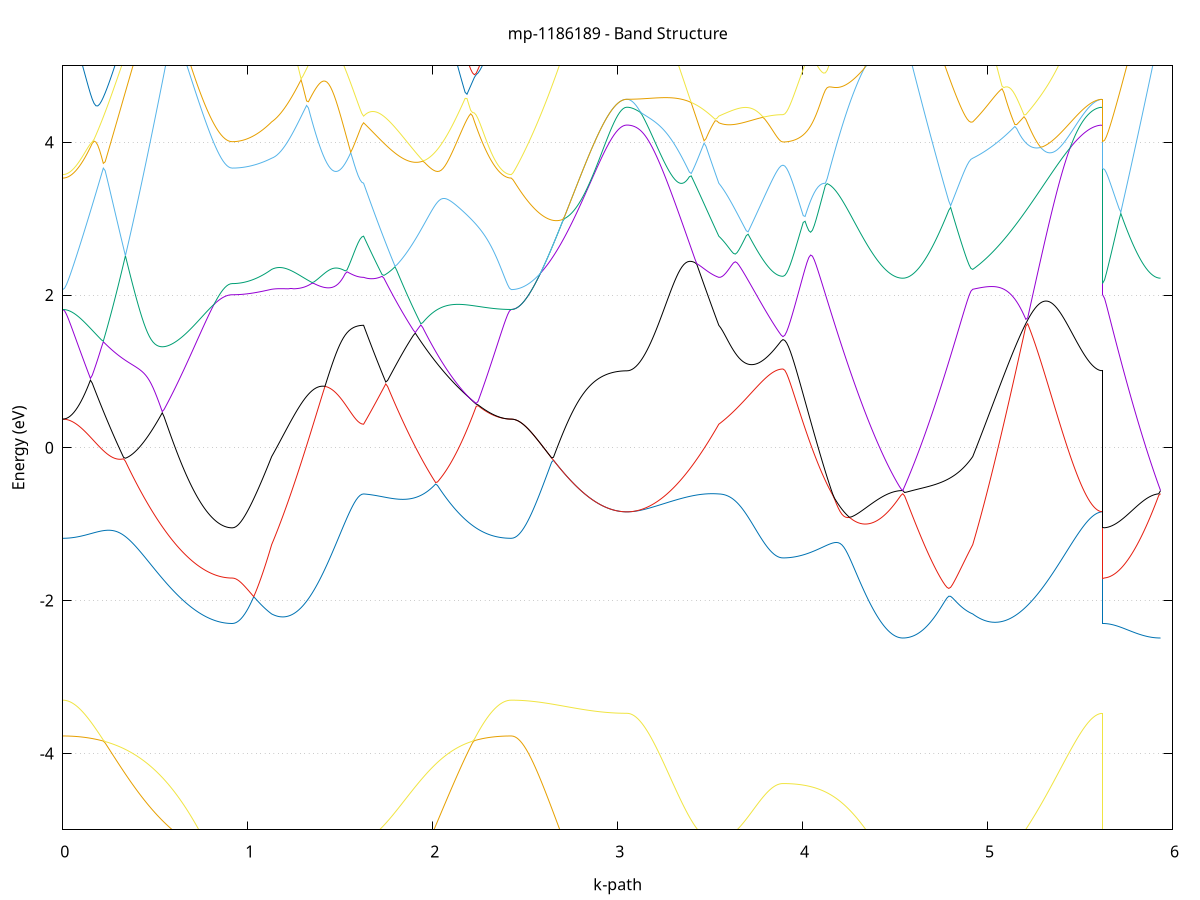 set title 'mp-1186189 - Band Structure'
set xlabel 'k-path'
set ylabel 'Energy (eV)'
set grid y
set yrange [-5:5]
set terminal png size 800,600
set output 'mp-1186189_bands_gnuplot.png'
plot '-' using 1:2 with lines notitle, '-' using 1:2 with lines notitle, '-' using 1:2 with lines notitle, '-' using 1:2 with lines notitle, '-' using 1:2 with lines notitle, '-' using 1:2 with lines notitle, '-' using 1:2 with lines notitle, '-' using 1:2 with lines notitle, '-' using 1:2 with lines notitle, '-' using 1:2 with lines notitle, '-' using 1:2 with lines notitle, '-' using 1:2 with lines notitle, '-' using 1:2 with lines notitle, '-' using 1:2 with lines notitle, '-' using 1:2 with lines notitle, '-' using 1:2 with lines notitle, '-' using 1:2 with lines notitle, '-' using 1:2 with lines notitle, '-' using 1:2 with lines notitle, '-' using 1:2 with lines notitle, '-' using 1:2 with lines notitle, '-' using 1:2 with lines notitle, '-' using 1:2 with lines notitle, '-' using 1:2 with lines notitle, '-' using 1:2 with lines notitle, '-' using 1:2 with lines notitle, '-' using 1:2 with lines notitle, '-' using 1:2 with lines notitle, '-' using 1:2 with lines notitle, '-' using 1:2 with lines notitle, '-' using 1:2 with lines notitle, '-' using 1:2 with lines notitle, '-' using 1:2 with lines notitle, '-' using 1:2 with lines notitle, '-' using 1:2 with lines notitle, '-' using 1:2 with lines notitle, '-' using 1:2 with lines notitle, '-' using 1:2 with lines notitle, '-' using 1:2 with lines notitle, '-' using 1:2 with lines notitle, '-' using 1:2 with lines notitle, '-' using 1:2 with lines notitle, '-' using 1:2 with lines notitle, '-' using 1:2 with lines notitle, '-' using 1:2 with lines notitle, '-' using 1:2 with lines notitle, '-' using 1:2 with lines notitle, '-' using 1:2 with lines notitle, '-' using 1:2 with lines notitle, '-' using 1:2 with lines notitle, '-' using 1:2 with lines notitle, '-' using 1:2 with lines notitle, '-' using 1:2 with lines notitle, '-' using 1:2 with lines notitle, '-' using 1:2 with lines notitle, '-' using 1:2 with lines notitle, '-' using 1:2 with lines notitle, '-' using 1:2 with lines notitle, '-' using 1:2 with lines notitle, '-' using 1:2 with lines notitle, '-' using 1:2 with lines notitle, '-' using 1:2 with lines notitle, '-' using 1:2 with lines notitle, '-' using 1:2 with lines notitle
0.000000 -24.520740
0.009958 -24.520740
0.019917 -24.520740
0.029875 -24.520740
0.039833 -24.520740
0.049792 -24.520740
0.059750 -24.520740
0.069708 -24.520740
0.079667 -24.520740
0.089625 -24.520740
0.099584 -24.520740
0.109542 -24.520740
0.119500 -24.520740
0.129459 -24.520740
0.139417 -24.520740
0.149375 -24.520740
0.159334 -24.520740
0.169292 -24.520740
0.179250 -24.520740
0.189209 -24.520740
0.199167 -24.520740
0.209125 -24.520740
0.219084 -24.520740
0.229042 -24.520740
0.239001 -24.520740
0.248959 -24.520740
0.258917 -24.520740
0.268876 -24.520740
0.278834 -24.520740
0.288792 -24.520740
0.298751 -24.520740
0.308709 -24.520740
0.318667 -24.520740
0.328626 -24.520740
0.338584 -24.520740
0.348542 -24.520740
0.358501 -24.520740
0.368459 -24.520740
0.378417 -24.520740
0.388376 -24.520740
0.398334 -24.520740
0.408293 -24.520740
0.418251 -24.520740
0.428209 -24.520740
0.438168 -24.520740
0.448126 -24.520740
0.458084 -24.520740
0.468043 -24.520740
0.478001 -24.520740
0.487959 -24.520740
0.497918 -24.520740
0.507876 -24.520740
0.517834 -24.520740
0.527793 -24.520640
0.537751 -24.520640
0.547710 -24.520640
0.557668 -24.520640
0.567626 -24.520640
0.577585 -24.520640
0.587543 -24.520640
0.597501 -24.520640
0.607460 -24.520640
0.617418 -24.520640
0.627376 -24.520640
0.637335 -24.520640
0.647293 -24.520640
0.657251 -24.520640
0.667210 -24.520640
0.677168 -24.520640
0.687126 -24.520640
0.697085 -24.520640
0.707043 -24.520640
0.717002 -24.520640
0.726960 -24.520640
0.736918 -24.520640
0.746877 -24.520640
0.756835 -24.520640
0.766793 -24.520640
0.776752 -24.520640
0.786710 -24.520640
0.796668 -24.520640
0.806627 -24.520640
0.816585 -24.520640
0.826543 -24.520640
0.836502 -24.520640
0.846460 -24.520640
0.856419 -24.520640
0.866377 -24.520640
0.876335 -24.520640
0.886294 -24.520640
0.896252 -24.520640
0.906210 -24.520640
0.916169 -24.520640
0.916169 -24.520640
0.925855 -24.520640
0.935542 -24.520640
0.945229 -24.520640
0.954915 -24.520640
0.964602 -24.520640
0.974289 -24.520640
0.983975 -24.520640
0.993662 -24.520640
1.003349 -24.520640
1.013035 -24.520640
1.022722 -24.520640
1.032409 -24.520640
1.042095 -24.520640
1.051782 -24.520640
1.061469 -24.520640
1.071155 -24.520640
1.080842 -24.520640
1.090529 -24.520640
1.100215 -24.520640
1.109902 -24.520740
1.119589 -24.520740
1.129275 -24.520740
1.129275 -24.520740
1.139218 -24.520740
1.149161 -24.520740
1.159104 -24.520740
1.169046 -24.520740
1.178989 -24.520740
1.188932 -24.520740
1.198875 -24.520740
1.208818 -24.520740
1.218760 -24.520740
1.228703 -24.520740
1.238646 -24.520740
1.248589 -24.520740
1.258532 -24.520740
1.268474 -24.520740
1.278417 -24.520740
1.288360 -24.520740
1.298303 -24.520740
1.308246 -24.520740
1.318188 -24.520740
1.328131 -24.520740
1.338074 -24.520740
1.348017 -24.520740
1.357960 -24.520740
1.367902 -24.520840
1.377845 -24.520840
1.387788 -24.520840
1.397731 -24.520840
1.407674 -24.520840
1.417616 -24.520840
1.427559 -24.520840
1.437502 -24.520840
1.447445 -24.520840
1.457388 -24.520840
1.467330 -24.520840
1.477273 -24.520840
1.487216 -24.520840
1.497159 -24.520840
1.507102 -24.520840
1.517044 -24.520840
1.526987 -24.520840
1.536930 -24.520840
1.546873 -24.520840
1.556816 -24.520840
1.566758 -24.520840
1.576701 -24.520840
1.586644 -24.520840
1.596587 -24.520840
1.606530 -24.520840
1.616472 -24.520840
1.626415 -24.520840
1.626415 -24.520840
1.636397 -24.520840
1.646378 -24.520840
1.656360 -24.520840
1.666341 -24.520840
1.676323 -24.520840
1.686304 -24.520840
1.696286 -24.520840
1.706267 -24.520840
1.716248 -24.520840
1.726230 -24.520840
1.736211 -24.520840
1.746193 -24.520740
1.756174 -24.520740
1.766156 -24.520740
1.776137 -24.520740
1.786119 -24.520740
1.796100 -24.520740
1.806082 -24.520740
1.816063 -24.520740
1.826045 -24.520740
1.836026 -24.520740
1.846008 -24.520740
1.855989 -24.520740
1.865971 -24.520740
1.875952 -24.520740
1.885934 -24.520740
1.895915 -24.520740
1.905897 -24.520740
1.915878 -24.520740
1.925860 -24.520740
1.935841 -24.520740
1.945822 -24.520740
1.955804 -24.520740
1.965785 -24.520740
1.975767 -24.520740
1.985748 -24.520740
1.995730 -24.520740
2.005711 -24.520740
2.015693 -24.520740
2.025674 -24.520740
2.035656 -24.520740
2.045637 -24.520740
2.055619 -24.520740
2.065600 -24.520740
2.075582 -24.520740
2.085563 -24.520740
2.095545 -24.520740
2.105526 -24.520740
2.115508 -24.520740
2.125489 -24.520740
2.135471 -24.520740
2.145452 -24.520740
2.155433 -24.520740
2.165415 -24.520740
2.175396 -24.520740
2.185378 -24.520740
2.195359 -24.520740
2.205341 -24.520740
2.215322 -24.520740
2.225304 -24.520740
2.235285 -24.520740
2.245267 -24.520740
2.255248 -24.520740
2.265230 -24.520740
2.275211 -24.520740
2.285193 -24.520740
2.295174 -24.520740
2.305156 -24.520740
2.315137 -24.520740
2.325119 -24.520740
2.335100 -24.520740
2.345082 -24.520740
2.355063 -24.520740
2.365045 -24.520740
2.375026 -24.520740
2.385007 -24.520740
2.394989 -24.520740
2.404970 -24.520740
2.414952 -24.520740
2.424933 -24.520740
2.424933 -24.520740
2.434852 -24.520740
2.444771 -24.520740
2.454690 -24.520740
2.464609 -24.520740
2.474528 -24.520740
2.484446 -24.520740
2.494365 -24.520740
2.504284 -24.520740
2.514203 -24.520740
2.524122 -24.520740
2.534041 -24.520740
2.543959 -24.520740
2.553878 -24.520740
2.563797 -24.520740
2.573716 -24.520740
2.583635 -24.520740
2.593554 -24.520740
2.603472 -24.520840
2.613391 -24.520840
2.623310 -24.520840
2.633229 -24.520840
2.643148 -24.520840
2.653067 -24.520840
2.662985 -24.520840
2.672904 -24.520840
2.682823 -24.520840
2.692742 -24.520840
2.702661 -24.520840
2.712580 -24.520840
2.722498 -24.520840
2.732417 -24.520840
2.742336 -24.520940
2.752255 -24.520940
2.762174 -24.520940
2.772093 -24.520940
2.782011 -24.520940
2.791930 -24.520940
2.801849 -24.520940
2.811768 -24.520940
2.821687 -24.520940
2.831606 -24.520940
2.841524 -24.520940
2.851443 -24.520940
2.861362 -24.520940
2.871281 -24.520940
2.881200 -24.521040
2.891119 -24.521040
2.901037 -24.521040
2.910956 -24.521040
2.920875 -24.521040
2.930794 -24.521040
2.940713 -24.521040
2.950632 -24.521040
2.960550 -24.521040
2.970469 -24.521040
2.980388 -24.521040
2.990307 -24.521040
3.000226 -24.521040
3.010145 -24.521040
3.020063 -24.521040
3.029982 -24.521040
3.039901 -24.521040
3.049820 -24.521040
3.049820 -24.521040
3.059763 -24.521040
3.069706 -24.521040
3.079648 -24.521040
3.089591 -24.521040
3.099534 -24.521040
3.109477 -24.521040
3.119420 -24.521040
3.129362 -24.521040
3.139305 -24.521040
3.149248 -24.521040
3.159191 -24.521040
3.169133 -24.521040
3.179076 -24.521040
3.189019 -24.521040
3.198962 -24.521040
3.208905 -24.521040
3.218847 -24.521040
3.228790 -24.521040
3.238733 -24.521040
3.248676 -24.521040
3.258619 -24.521040
3.268561 -24.521040
3.278504 -24.520940
3.288447 -24.520940
3.298390 -24.520940
3.308333 -24.520940
3.318275 -24.520940
3.328218 -24.520940
3.338161 -24.520940
3.348104 -24.520940
3.358047 -24.520940
3.367989 -24.520940
3.377932 -24.520940
3.387875 -24.520940
3.397818 -24.520940
3.407761 -24.520940
3.417703 -24.520940
3.427646 -24.520940
3.437589 -24.520940
3.447532 -24.520940
3.457475 -24.520940
3.467417 -24.520840
3.477360 -24.520840
3.487303 -24.520840
3.497246 -24.520840
3.507189 -24.520840
3.517131 -24.520840
3.527074 -24.520840
3.537017 -24.520840
3.546960 -24.520840
3.546960 -24.520840
3.556871 -24.520840
3.566782 -24.520840
3.576693 -24.520840
3.586604 -24.520840
3.596515 -24.520840
3.606426 -24.520840
3.616337 -24.520840
3.626247 -24.520840
3.636158 -24.520840
3.646069 -24.520840
3.655980 -24.520840
3.665891 -24.520840
3.675802 -24.520840
3.685713 -24.520840
3.695624 -24.520840
3.705535 -24.520840
3.715446 -24.520840
3.725357 -24.520840
3.735268 -24.520840
3.745179 -24.520840
3.755090 -24.520840
3.765001 -24.520740
3.774912 -24.520740
3.784823 -24.520740
3.794734 -24.520740
3.804645 -24.520740
3.814556 -24.520740
3.824466 -24.520740
3.834377 -24.520740
3.844288 -24.520740
3.854199 -24.520740
3.864110 -24.520740
3.874021 -24.520740
3.883932 -24.520740
3.893843 -24.520740
3.893843 -24.520740
3.903810 -24.520740
3.913776 -24.520740
3.923743 -24.520740
3.933710 -24.520740
3.943676 -24.520740
3.953643 -24.520740
3.963609 -24.520740
3.973576 -24.520740
3.983543 -24.520740
3.993509 -24.520740
4.003476 -24.520740
4.013442 -24.520740
4.023409 -24.520740
4.033376 -24.520740
4.043342 -24.520740
4.053309 -24.520740
4.063275 -24.520740
4.073242 -24.520740
4.083209 -24.520740
4.093175 -24.520740
4.103142 -24.520740
4.113108 -24.520740
4.123075 -24.520740
4.133042 -24.520740
4.143008 -24.520740
4.152975 -24.520740
4.162941 -24.520740
4.172908 -24.520740
4.182875 -24.520740
4.192841 -24.520740
4.202808 -24.520740
4.212774 -24.520740
4.222741 -24.520740
4.232708 -24.520740
4.242674 -24.520740
4.252641 -24.520740
4.262607 -24.520740
4.272574 -24.520740
4.282541 -24.520740
4.292507 -24.520740
4.302474 -24.520640
4.312440 -24.520640
4.322407 -24.520640
4.332374 -24.520640
4.342340 -24.520640
4.352307 -24.520640
4.362273 -24.520640
4.372240 -24.520640
4.382207 -24.520640
4.392173 -24.520640
4.402140 -24.520640
4.412106 -24.520640
4.422073 -24.520640
4.432040 -24.520640
4.442006 -24.520640
4.451973 -24.520640
4.461939 -24.520640
4.471906 -24.520640
4.481873 -24.520640
4.491839 -24.520640
4.501806 -24.520640
4.511772 -24.520640
4.521739 -24.520640
4.531706 -24.520640
4.541672 -24.520640
4.541672 -24.520640
4.551625 -24.520640
4.561577 -24.520640
4.571530 -24.520640
4.581483 -24.520640
4.591435 -24.520640
4.601388 -24.520640
4.611341 -24.520640
4.621293 -24.520640
4.631246 -24.520640
4.641199 -24.520640
4.651151 -24.520640
4.661104 -24.520640
4.671056 -24.520640
4.681009 -24.520640
4.690962 -24.520640
4.700914 -24.520640
4.710867 -24.520640
4.720820 -24.520640
4.730772 -24.520640
4.740725 -24.520640
4.750677 -24.520640
4.760630 -24.520640
4.770583 -24.520640
4.780535 -24.520640
4.790488 -24.520640
4.800441 -24.520640
4.810393 -24.520640
4.820346 -24.520640
4.830298 -24.520640
4.840251 -24.520640
4.850204 -24.520640
4.860156 -24.520640
4.870109 -24.520640
4.880062 -24.520740
4.890014 -24.520740
4.899967 -24.520740
4.909920 -24.520740
4.919872 -24.520740
4.919872 -24.520740
4.929774 -24.520740
4.939677 -24.520740
4.949579 -24.520740
4.959481 -24.520740
4.969384 -24.520740
4.979286 -24.520740
4.989188 -24.520740
4.999090 -24.520740
5.008993 -24.520740
5.018895 -24.520740
5.028797 -24.520740
5.038700 -24.520740
5.048602 -24.520740
5.058504 -24.520740
5.068406 -24.520740
5.078309 -24.520740
5.088211 -24.520840
5.098113 -24.520840
5.108016 -24.520840
5.117918 -24.520840
5.127820 -24.520840
5.137722 -24.520840
5.147625 -24.520840
5.157527 -24.520840
5.167429 -24.520840
5.177332 -24.520840
5.187234 -24.520840
5.197136 -24.520840
5.207038 -24.520840
5.216941 -24.520840
5.226843 -24.520840
5.236745 -24.520940
5.246647 -24.520940
5.256550 -24.520940
5.266452 -24.520940
5.276354 -24.520940
5.286257 -24.520940
5.296159 -24.520940
5.306061 -24.520940
5.315963 -24.520940
5.325866 -24.520940
5.335768 -24.520940
5.345670 -24.520940
5.355573 -24.520940
5.365475 -24.520940
5.375377 -24.520940
5.385279 -24.520940
5.395182 -24.520940
5.405084 -24.521040
5.414986 -24.521040
5.424889 -24.521040
5.434791 -24.521040
5.444693 -24.521040
5.454595 -24.521040
5.464498 -24.521040
5.474400 -24.521040
5.484302 -24.521040
5.494205 -24.521040
5.504107 -24.521040
5.514009 -24.521040
5.523911 -24.521040
5.533814 -24.521040
5.543716 -24.521040
5.553618 -24.521040
5.563521 -24.521040
5.573423 -24.521040
5.583325 -24.521040
5.593227 -24.521040
5.603130 -24.521040
5.613032 -24.521040
5.622934 -24.521040
5.622934 -24.520640
5.632698 -24.520640
5.642462 -24.520640
5.652226 -24.520640
5.661990 -24.520640
5.671753 -24.520640
5.681517 -24.520640
5.691281 -24.520640
5.701045 -24.520640
5.710809 -24.520640
5.720573 -24.520640
5.730337 -24.520640
5.740100 -24.520640
5.749864 -24.520640
5.759628 -24.520640
5.769392 -24.520640
5.779156 -24.520640
5.788920 -24.520640
5.798684 -24.520640
5.808447 -24.520640
5.818211 -24.520640
5.827975 -24.520640
5.837739 -24.520640
5.847503 -24.520640
5.857267 -24.520640
5.867031 -24.520640
5.876794 -24.520640
5.886558 -24.520640
5.896322 -24.520640
5.906086 -24.520640
5.915850 -24.520640
5.925614 -24.520640
5.935377 -24.520640
e
0.000000 -24.514440
0.009958 -24.514440
0.019917 -24.514440
0.029875 -24.514440
0.039833 -24.514440
0.049792 -24.514440
0.059750 -24.514540
0.069708 -24.514540
0.079667 -24.514540
0.089625 -24.514540
0.099584 -24.514540
0.109542 -24.514540
0.119500 -24.514540
0.129459 -24.514540
0.139417 -24.514540
0.149375 -24.514540
0.159334 -24.514640
0.169292 -24.514640
0.179250 -24.514640
0.189209 -24.514640
0.199167 -24.514640
0.209125 -24.514740
0.219084 -24.514740
0.229042 -24.514740
0.239001 -24.514740
0.248959 -24.514740
0.258917 -24.514840
0.268876 -24.514840
0.278834 -24.514840
0.288792 -24.514840
0.298751 -24.514840
0.308709 -24.514940
0.318667 -24.514940
0.328626 -24.514940
0.338584 -24.514940
0.348542 -24.515040
0.358501 -24.515040
0.368459 -24.515040
0.378417 -24.515040
0.388376 -24.515140
0.398334 -24.515140
0.408293 -24.515140
0.418251 -24.515140
0.428209 -24.515140
0.438168 -24.515240
0.448126 -24.515240
0.458084 -24.515240
0.468043 -24.515240
0.478001 -24.515240
0.487959 -24.515340
0.497918 -24.515340
0.507876 -24.515340
0.517834 -24.515340
0.527793 -24.515340
0.537751 -24.515340
0.547710 -24.515440
0.557668 -24.515440
0.567626 -24.515440
0.577585 -24.515440
0.587543 -24.515440
0.597501 -24.515440
0.607460 -24.515440
0.617418 -24.515540
0.627376 -24.515540
0.637335 -24.515540
0.647293 -24.515540
0.657251 -24.515540
0.667210 -24.515540
0.677168 -24.515540
0.687126 -24.515540
0.697085 -24.515540
0.707043 -24.515540
0.717002 -24.515540
0.726960 -24.515640
0.736918 -24.515640
0.746877 -24.515640
0.756835 -24.515640
0.766793 -24.515640
0.776752 -24.515640
0.786710 -24.515640
0.796668 -24.515640
0.806627 -24.515640
0.816585 -24.515640
0.826543 -24.515640
0.836502 -24.515640
0.846460 -24.515640
0.856419 -24.515640
0.866377 -24.515640
0.876335 -24.515640
0.886294 -24.515640
0.896252 -24.515640
0.906210 -24.515640
0.916169 -24.515640
0.916169 -24.515640
0.925855 -24.515640
0.935542 -24.515640
0.945229 -24.515640
0.954915 -24.515640
0.964602 -24.515640
0.974289 -24.515640
0.983975 -24.515640
0.993662 -24.515640
1.003349 -24.515640
1.013035 -24.515640
1.022722 -24.515640
1.032409 -24.515640
1.042095 -24.515540
1.051782 -24.515540
1.061469 -24.515540
1.071155 -24.515540
1.080842 -24.515540
1.090529 -24.515540
1.100215 -24.515540
1.109902 -24.515540
1.119589 -24.515540
1.129275 -24.515540
1.129275 -24.515540
1.139218 -24.515440
1.149161 -24.515440
1.159104 -24.515440
1.169046 -24.515440
1.178989 -24.515440
1.188932 -24.515540
1.198875 -24.515540
1.208818 -24.515540
1.218760 -24.515540
1.228703 -24.515540
1.238646 -24.515540
1.248589 -24.515540
1.258532 -24.515540
1.268474 -24.515540
1.278417 -24.515540
1.288360 -24.515540
1.298303 -24.515540
1.308246 -24.515540
1.318188 -24.515540
1.328131 -24.515540
1.338074 -24.515540
1.348017 -24.515540
1.357960 -24.515640
1.367902 -24.515640
1.377845 -24.515640
1.387788 -24.515640
1.397731 -24.515640
1.407674 -24.515640
1.417616 -24.515640
1.427559 -24.515640
1.437502 -24.515640
1.447445 -24.515640
1.457388 -24.515640
1.467330 -24.515640
1.477273 -24.515640
1.487216 -24.515640
1.497159 -24.515640
1.507102 -24.515640
1.517044 -24.515640
1.526987 -24.515640
1.536930 -24.515640
1.546873 -24.515640
1.556816 -24.515640
1.566758 -24.515640
1.576701 -24.515640
1.586644 -24.515640
1.596587 -24.515640
1.606530 -24.515640
1.616472 -24.515640
1.626415 -24.515740
1.626415 -24.515740
1.636397 -24.515740
1.646378 -24.515740
1.656360 -24.515740
1.666341 -24.515740
1.676323 -24.515840
1.686304 -24.515840
1.696286 -24.515840
1.706267 -24.515840
1.716248 -24.515840
1.726230 -24.515840
1.736211 -24.515840
1.746193 -24.515840
1.756174 -24.515840
1.766156 -24.515840
1.776137 -24.515840
1.786119 -24.515840
1.796100 -24.515840
1.806082 -24.515840
1.816063 -24.515840
1.826045 -24.515840
1.836026 -24.515840
1.846008 -24.515840
1.855989 -24.515840
1.865971 -24.515840
1.875952 -24.515840
1.885934 -24.515740
1.895915 -24.515740
1.905897 -24.515740
1.915878 -24.515740
1.925860 -24.515740
1.935841 -24.515640
1.945822 -24.515640
1.955804 -24.515640
1.965785 -24.515640
1.975767 -24.515540
1.985748 -24.515540
1.995730 -24.515540
2.005711 -24.515540
2.015693 -24.515440
2.025674 -24.515440
2.035656 -24.515440
2.045637 -24.515340
2.055619 -24.515340
2.065600 -24.515340
2.075582 -24.515240
2.085563 -24.515240
2.095545 -24.515240
2.105526 -24.515140
2.115508 -24.515140
2.125489 -24.515140
2.135471 -24.515040
2.145452 -24.515040
2.155433 -24.515040
2.165415 -24.514940
2.175396 -24.514940
2.185378 -24.514940
2.195359 -24.514840
2.205341 -24.514840
2.215322 -24.514840
2.225304 -24.514740
2.235285 -24.514740
2.245267 -24.514740
2.255248 -24.514740
2.265230 -24.514640
2.275211 -24.514640
2.285193 -24.514640
2.295174 -24.514640
2.305156 -24.514540
2.315137 -24.514540
2.325119 -24.514540
2.335100 -24.514540
2.345082 -24.514540
2.355063 -24.514540
2.365045 -24.514540
2.375026 -24.514540
2.385007 -24.514440
2.394989 -24.514440
2.404970 -24.514440
2.414952 -24.514440
2.424933 -24.514440
2.424933 -24.514440
2.434852 -24.514440
2.444771 -24.514440
2.454690 -24.514440
2.464609 -24.514440
2.474528 -24.514440
2.484446 -24.514440
2.494365 -24.514440
2.504284 -24.514440
2.514203 -24.514440
2.524122 -24.514440
2.534041 -24.514440
2.543959 -24.514440
2.553878 -24.514440
2.563797 -24.514440
2.573716 -24.514440
2.583635 -24.514440
2.593554 -24.514440
2.603472 -24.514440
2.613391 -24.514440
2.623310 -24.514440
2.633229 -24.514440
2.643148 -24.514440
2.653067 -24.514440
2.662985 -24.514440
2.672904 -24.514440
2.682823 -24.514440
2.692742 -24.514440
2.702661 -24.514440
2.712580 -24.514440
2.722498 -24.514440
2.732417 -24.514440
2.742336 -24.514440
2.752255 -24.514440
2.762174 -24.514440
2.772093 -24.514440
2.782011 -24.514440
2.791930 -24.514440
2.801849 -24.514440
2.811768 -24.514440
2.821687 -24.514440
2.831606 -24.514440
2.841524 -24.514440
2.851443 -24.514440
2.861362 -24.514440
2.871281 -24.514440
2.881200 -24.514440
2.891119 -24.514440
2.901037 -24.514440
2.910956 -24.514440
2.920875 -24.514440
2.930794 -24.514440
2.940713 -24.514440
2.950632 -24.514440
2.960550 -24.514440
2.970469 -24.514440
2.980388 -24.514440
2.990307 -24.514440
3.000226 -24.514440
3.010145 -24.514440
3.020063 -24.514440
3.029982 -24.514440
3.039901 -24.514440
3.049820 -24.514440
3.049820 -24.514440
3.059763 -24.514440
3.069706 -24.514440
3.079648 -24.514440
3.089591 -24.514440
3.099534 -24.514440
3.109477 -24.514440
3.119420 -24.514540
3.129362 -24.514540
3.139305 -24.514540
3.149248 -24.514540
3.159191 -24.514540
3.169133 -24.514540
3.179076 -24.514540
3.189019 -24.514640
3.198962 -24.514640
3.208905 -24.514640
3.218847 -24.514640
3.228790 -24.514740
3.238733 -24.514740
3.248676 -24.514740
3.258619 -24.514740
3.268561 -24.514840
3.278504 -24.514840
3.288447 -24.514840
3.298390 -24.514940
3.308333 -24.514940
3.318275 -24.514940
3.328218 -24.515040
3.338161 -24.515040
3.348104 -24.515040
3.358047 -24.515140
3.367989 -24.515140
3.377932 -24.515140
3.387875 -24.515240
3.397818 -24.515240
3.407761 -24.515240
3.417703 -24.515340
3.427646 -24.515340
3.437589 -24.515340
3.447532 -24.515440
3.457475 -24.515440
3.467417 -24.515440
3.477360 -24.515540
3.487303 -24.515540
3.497246 -24.515540
3.507189 -24.515540
3.517131 -24.515640
3.527074 -24.515640
3.537017 -24.515640
3.546960 -24.515740
3.546960 -24.515740
3.556871 -24.515740
3.566782 -24.515740
3.576693 -24.515740
3.586604 -24.515740
3.596515 -24.515740
3.606426 -24.515740
3.616337 -24.515740
3.626247 -24.515740
3.636158 -24.515740
3.646069 -24.515740
3.655980 -24.515740
3.665891 -24.515840
3.675802 -24.515840
3.685713 -24.515840
3.695624 -24.515840
3.705535 -24.515840
3.715446 -24.515840
3.725357 -24.515840
3.735268 -24.515840
3.745179 -24.515840
3.755090 -24.515840
3.765001 -24.515840
3.774912 -24.515840
3.784823 -24.515840
3.794734 -24.515840
3.804645 -24.515840
3.814556 -24.515840
3.824466 -24.515840
3.834377 -24.515840
3.844288 -24.515840
3.854199 -24.515840
3.864110 -24.515840
3.874021 -24.515840
3.883932 -24.515840
3.893843 -24.515840
3.893843 -24.515840
3.903810 -24.515840
3.913776 -24.515840
3.923743 -24.515840
3.933710 -24.515840
3.943676 -24.515840
3.953643 -24.515840
3.963609 -24.515840
3.973576 -24.515840
3.983543 -24.515840
3.993509 -24.515840
4.003476 -24.515840
4.013442 -24.515840
4.023409 -24.515840
4.033376 -24.515840
4.043342 -24.515840
4.053309 -24.515840
4.063275 -24.515840
4.073242 -24.515840
4.083209 -24.515840
4.093175 -24.515840
4.103142 -24.515840
4.113108 -24.515840
4.123075 -24.515740
4.133042 -24.515740
4.143008 -24.515740
4.152975 -24.515740
4.162941 -24.515740
4.172908 -24.515740
4.182875 -24.515740
4.192841 -24.515740
4.202808 -24.515740
4.212774 -24.515740
4.222741 -24.515740
4.232708 -24.515740
4.242674 -24.515740
4.252641 -24.515740
4.262607 -24.515640
4.272574 -24.515640
4.282541 -24.515640
4.292507 -24.515640
4.302474 -24.515640
4.312440 -24.515640
4.322407 -24.515640
4.332374 -24.515640
4.342340 -24.515640
4.352307 -24.515640
4.362273 -24.515640
4.372240 -24.515640
4.382207 -24.515640
4.392173 -24.515640
4.402140 -24.515640
4.412106 -24.515640
4.422073 -24.515640
4.432040 -24.515540
4.442006 -24.515540
4.451973 -24.515540
4.461939 -24.515540
4.471906 -24.515540
4.481873 -24.515540
4.491839 -24.515540
4.501806 -24.515540
4.511772 -24.515540
4.521739 -24.515540
4.531706 -24.515540
4.541672 -24.515540
4.541672 -24.515540
4.551625 -24.515540
4.561577 -24.515540
4.571530 -24.515540
4.581483 -24.515540
4.591435 -24.515540
4.601388 -24.515540
4.611341 -24.515540
4.621293 -24.515540
4.631246 -24.515540
4.641199 -24.515540
4.651151 -24.515540
4.661104 -24.515540
4.671056 -24.515540
4.681009 -24.515540
4.690962 -24.515540
4.700914 -24.515540
4.710867 -24.515540
4.720820 -24.515540
4.730772 -24.515540
4.740725 -24.515540
4.750677 -24.515540
4.760630 -24.515540
4.770583 -24.515540
4.780535 -24.515540
4.790488 -24.515540
4.800441 -24.515540
4.810393 -24.515540
4.820346 -24.515540
4.830298 -24.515540
4.840251 -24.515540
4.850204 -24.515540
4.860156 -24.515540
4.870109 -24.515540
4.880062 -24.515540
4.890014 -24.515540
4.899967 -24.515540
4.909920 -24.515540
4.919872 -24.515540
4.919872 -24.515540
4.929774 -24.515440
4.939677 -24.515440
4.949579 -24.515440
4.959481 -24.515440
4.969384 -24.515440
4.979286 -24.515440
4.989188 -24.515340
4.999090 -24.515340
5.008993 -24.515340
5.018895 -24.515340
5.028797 -24.515340
5.038700 -24.515340
5.048602 -24.515340
5.058504 -24.515340
5.068406 -24.515340
5.078309 -24.515240
5.088211 -24.515240
5.098113 -24.515240
5.108016 -24.515240
5.117918 -24.515240
5.127820 -24.515240
5.137722 -24.515240
5.147625 -24.515140
5.157527 -24.515140
5.167429 -24.515140
5.177332 -24.515140
5.187234 -24.515140
5.197136 -24.515040
5.207038 -24.515040
5.216941 -24.515040
5.226843 -24.515040
5.236745 -24.515040
5.246647 -24.515040
5.256550 -24.514940
5.266452 -24.514940
5.276354 -24.514940
5.286257 -24.514940
5.296159 -24.514840
5.306061 -24.514840
5.315963 -24.514840
5.325866 -24.514840
5.335768 -24.514840
5.345670 -24.514740
5.355573 -24.514740
5.365475 -24.514740
5.375377 -24.514740
5.385279 -24.514740
5.395182 -24.514740
5.405084 -24.514640
5.414986 -24.514640
5.424889 -24.514640
5.434791 -24.514640
5.444693 -24.514640
5.454595 -24.514540
5.464498 -24.514540
5.474400 -24.514540
5.484302 -24.514540
5.494205 -24.514540
5.504107 -24.514540
5.514009 -24.514540
5.523911 -24.514540
5.533814 -24.514540
5.543716 -24.514440
5.553618 -24.514440
5.563521 -24.514440
5.573423 -24.514440
5.583325 -24.514440
5.593227 -24.514440
5.603130 -24.514440
5.613032 -24.514440
5.622934 -24.514440
5.622934 -24.515640
5.632698 -24.515640
5.642462 -24.515640
5.652226 -24.515640
5.661990 -24.515640
5.671753 -24.515640
5.681517 -24.515640
5.691281 -24.515640
5.701045 -24.515640
5.710809 -24.515640
5.720573 -24.515640
5.730337 -24.515640
5.740100 -24.515640
5.749864 -24.515640
5.759628 -24.515640
5.769392 -24.515640
5.779156 -24.515640
5.788920 -24.515640
5.798684 -24.515640
5.808447 -24.515640
5.818211 -24.515640
5.827975 -24.515640
5.837739 -24.515640
5.847503 -24.515640
5.857267 -24.515640
5.867031 -24.515640
5.876794 -24.515540
5.886558 -24.515540
5.896322 -24.515540
5.906086 -24.515540
5.915850 -24.515540
5.925614 -24.515540
5.935377 -24.515540
e
0.000000 -24.514440
0.009958 -24.514440
0.019917 -24.514440
0.029875 -24.514440
0.039833 -24.514440
0.049792 -24.514440
0.059750 -24.514440
0.069708 -24.514440
0.079667 -24.514540
0.089625 -24.514540
0.099584 -24.514540
0.109542 -24.514540
0.119500 -24.514540
0.129459 -24.514540
0.139417 -24.514540
0.149375 -24.514540
0.159334 -24.514540
0.169292 -24.514540
0.179250 -24.514540
0.189209 -24.514540
0.199167 -24.514540
0.209125 -24.514640
0.219084 -24.514640
0.229042 -24.514640
0.239001 -24.514640
0.248959 -24.514640
0.258917 -24.514640
0.268876 -24.514640
0.278834 -24.514740
0.288792 -24.514740
0.298751 -24.514740
0.308709 -24.514740
0.318667 -24.514740
0.328626 -24.514740
0.338584 -24.514740
0.348542 -24.514840
0.358501 -24.514840
0.368459 -24.514840
0.378417 -24.514840
0.388376 -24.514840
0.398334 -24.514840
0.408293 -24.514940
0.418251 -24.514940
0.428209 -24.514940
0.438168 -24.514940
0.448126 -24.514940
0.458084 -24.514940
0.468043 -24.515040
0.478001 -24.515040
0.487959 -24.515040
0.497918 -24.515040
0.507876 -24.515040
0.517834 -24.515040
0.527793 -24.515140
0.537751 -24.515140
0.547710 -24.515140
0.557668 -24.515140
0.567626 -24.515140
0.577585 -24.515140
0.587543 -24.515240
0.597501 -24.515240
0.607460 -24.515240
0.617418 -24.515240
0.627376 -24.515240
0.637335 -24.515240
0.647293 -24.515340
0.657251 -24.515340
0.667210 -24.515340
0.677168 -24.515340
0.687126 -24.515340
0.697085 -24.515340
0.707043 -24.515340
0.717002 -24.515340
0.726960 -24.515340
0.736918 -24.515440
0.746877 -24.515440
0.756835 -24.515440
0.766793 -24.515440
0.776752 -24.515440
0.786710 -24.515440
0.796668 -24.515440
0.806627 -24.515440
0.816585 -24.515440
0.826543 -24.515440
0.836502 -24.515440
0.846460 -24.515440
0.856419 -24.515440
0.866377 -24.515440
0.876335 -24.515440
0.886294 -24.515440
0.896252 -24.515540
0.906210 -24.515540
0.916169 -24.515540
0.916169 -24.515540
0.925855 -24.515540
0.935542 -24.515540
0.945229 -24.515540
0.954915 -24.515440
0.964602 -24.515440
0.974289 -24.515440
0.983975 -24.515440
0.993662 -24.515440
1.003349 -24.515440
1.013035 -24.515440
1.022722 -24.515440
1.032409 -24.515440
1.042095 -24.515440
1.051782 -24.515440
1.061469 -24.515440
1.071155 -24.515440
1.080842 -24.515440
1.090529 -24.515440
1.100215 -24.515440
1.109902 -24.515440
1.119589 -24.515440
1.129275 -24.515440
1.129275 -24.515440
1.139218 -24.515440
1.149161 -24.515440
1.159104 -24.515440
1.169046 -24.515340
1.178989 -24.515340
1.188932 -24.515340
1.198875 -24.515340
1.208818 -24.515340
1.218760 -24.515240
1.228703 -24.515240
1.238646 -24.515240
1.248589 -24.515240
1.258532 -24.515140
1.268474 -24.515140
1.278417 -24.515140
1.288360 -24.515140
1.298303 -24.515040
1.308246 -24.515040
1.318188 -24.515040
1.328131 -24.514940
1.338074 -24.514940
1.348017 -24.514940
1.357960 -24.514940
1.367902 -24.514840
1.377845 -24.514840
1.387788 -24.514840
1.397731 -24.514840
1.407674 -24.514740
1.417616 -24.514740
1.427559 -24.514740
1.437502 -24.514740
1.447445 -24.514740
1.457388 -24.514640
1.467330 -24.514640
1.477273 -24.514640
1.487216 -24.514640
1.497159 -24.514640
1.507102 -24.514640
1.517044 -24.514540
1.526987 -24.514540
1.536930 -24.514540
1.546873 -24.514540
1.556816 -24.514540
1.566758 -24.514540
1.576701 -24.514540
1.586644 -24.514540
1.596587 -24.514540
1.606530 -24.514540
1.616472 -24.514540
1.626415 -24.514540
1.626415 -24.514540
1.636397 -24.514540
1.646378 -24.514540
1.656360 -24.514540
1.666341 -24.514540
1.676323 -24.514540
1.686304 -24.514540
1.696286 -24.514540
1.706267 -24.514540
1.716248 -24.514540
1.726230 -24.514540
1.736211 -24.514540
1.746193 -24.514540
1.756174 -24.514540
1.766156 -24.514540
1.776137 -24.514540
1.786119 -24.514540
1.796100 -24.514540
1.806082 -24.514540
1.816063 -24.514540
1.826045 -24.514540
1.836026 -24.514540
1.846008 -24.514540
1.855989 -24.514540
1.865971 -24.514540
1.875952 -24.514540
1.885934 -24.514540
1.895915 -24.514540
1.905897 -24.514540
1.915878 -24.514540
1.925860 -24.514540
1.935841 -24.514540
1.945822 -24.514540
1.955804 -24.514540
1.965785 -24.514540
1.975767 -24.514540
1.985748 -24.514540
1.995730 -24.514540
2.005711 -24.514540
2.015693 -24.514540
2.025674 -24.514540
2.035656 -24.514540
2.045637 -24.514540
2.055619 -24.514540
2.065600 -24.514540
2.075582 -24.514540
2.085563 -24.514540
2.095545 -24.514540
2.105526 -24.514540
2.115508 -24.514540
2.125489 -24.514540
2.135471 -24.514540
2.145452 -24.514540
2.155433 -24.514440
2.165415 -24.514440
2.175396 -24.514440
2.185378 -24.514440
2.195359 -24.514440
2.205341 -24.514440
2.215322 -24.514440
2.225304 -24.514440
2.235285 -24.514440
2.245267 -24.514440
2.255248 -24.514440
2.265230 -24.514440
2.275211 -24.514440
2.285193 -24.514440
2.295174 -24.514440
2.305156 -24.514440
2.315137 -24.514440
2.325119 -24.514440
2.335100 -24.514440
2.345082 -24.514440
2.355063 -24.514440
2.365045 -24.514440
2.375026 -24.514440
2.385007 -24.514440
2.394989 -24.514440
2.404970 -24.514440
2.414952 -24.514440
2.424933 -24.514440
2.424933 -24.514440
2.434852 -24.514440
2.444771 -24.514440
2.454690 -24.514440
2.464609 -24.514440
2.474528 -24.514440
2.484446 -24.514440
2.494365 -24.514440
2.504284 -24.514440
2.514203 -24.514440
2.524122 -24.514440
2.534041 -24.514440
2.543959 -24.514440
2.553878 -24.514440
2.563797 -24.514440
2.573716 -24.514440
2.583635 -24.514440
2.593554 -24.514440
2.603472 -24.514440
2.613391 -24.514440
2.623310 -24.514440
2.633229 -24.514440
2.643148 -24.514440
2.653067 -24.514440
2.662985 -24.514440
2.672904 -24.514440
2.682823 -24.514440
2.692742 -24.514440
2.702661 -24.514440
2.712580 -24.514440
2.722498 -24.514440
2.732417 -24.514440
2.742336 -24.514440
2.752255 -24.514440
2.762174 -24.514440
2.772093 -24.514440
2.782011 -24.514440
2.791930 -24.514440
2.801849 -24.514440
2.811768 -24.514440
2.821687 -24.514440
2.831606 -24.514440
2.841524 -24.514440
2.851443 -24.514440
2.861362 -24.514440
2.871281 -24.514440
2.881200 -24.514440
2.891119 -24.514440
2.901037 -24.514440
2.910956 -24.514440
2.920875 -24.514440
2.930794 -24.514440
2.940713 -24.514440
2.950632 -24.514440
2.960550 -24.514440
2.970469 -24.514440
2.980388 -24.514440
2.990307 -24.514440
3.000226 -24.514440
3.010145 -24.514440
3.020063 -24.514440
3.029982 -24.514440
3.039901 -24.514440
3.049820 -24.514440
3.049820 -24.514440
3.059763 -24.514440
3.069706 -24.514440
3.079648 -24.514440
3.089591 -24.514440
3.099534 -24.514440
3.109477 -24.514440
3.119420 -24.514440
3.129362 -24.514440
3.139305 -24.514440
3.149248 -24.514440
3.159191 -24.514440
3.169133 -24.514440
3.179076 -24.514440
3.189019 -24.514440
3.198962 -24.514440
3.208905 -24.514440
3.218847 -24.514440
3.228790 -24.514440
3.238733 -24.514440
3.248676 -24.514440
3.258619 -24.514440
3.268561 -24.514440
3.278504 -24.514440
3.288447 -24.514440
3.298390 -24.514440
3.308333 -24.514440
3.318275 -24.514440
3.328218 -24.514440
3.338161 -24.514440
3.348104 -24.514440
3.358047 -24.514440
3.367989 -24.514440
3.377932 -24.514440
3.387875 -24.514440
3.397818 -24.514440
3.407761 -24.514440
3.417703 -24.514440
3.427646 -24.514540
3.437589 -24.514540
3.447532 -24.514540
3.457475 -24.514540
3.467417 -24.514540
3.477360 -24.514540
3.487303 -24.514540
3.497246 -24.514540
3.507189 -24.514540
3.517131 -24.514540
3.527074 -24.514540
3.537017 -24.514540
3.546960 -24.514540
3.546960 -24.514540
3.556871 -24.514540
3.566782 -24.514540
3.576693 -24.514540
3.586604 -24.514540
3.596515 -24.514540
3.606426 -24.514540
3.616337 -24.514540
3.626247 -24.514540
3.636158 -24.514540
3.646069 -24.514540
3.655980 -24.514540
3.665891 -24.514540
3.675802 -24.514540
3.685713 -24.514540
3.695624 -24.514540
3.705535 -24.514540
3.715446 -24.514540
3.725357 -24.514540
3.735268 -24.514540
3.745179 -24.514540
3.755090 -24.514540
3.765001 -24.514540
3.774912 -24.514540
3.784823 -24.514540
3.794734 -24.514540
3.804645 -24.514540
3.814556 -24.514540
3.824466 -24.514540
3.834377 -24.514540
3.844288 -24.514540
3.854199 -24.514540
3.864110 -24.514540
3.874021 -24.514540
3.883932 -24.514540
3.893843 -24.514540
3.893843 -24.514540
3.903810 -24.514540
3.913776 -24.514540
3.923743 -24.514540
3.933710 -24.514540
3.943676 -24.514540
3.953643 -24.514540
3.963609 -24.514540
3.973576 -24.514540
3.983543 -24.514540
3.993509 -24.514540
4.003476 -24.514640
4.013442 -24.514640
4.023409 -24.514640
4.033376 -24.514640
4.043342 -24.514640
4.053309 -24.514640
4.063275 -24.514640
4.073242 -24.514740
4.083209 -24.514740
4.093175 -24.514740
4.103142 -24.514740
4.113108 -24.514740
4.123075 -24.514840
4.133042 -24.514840
4.143008 -24.514840
4.152975 -24.514840
4.162941 -24.514940
4.172908 -24.514940
4.182875 -24.514940
4.192841 -24.514940
4.202808 -24.515040
4.212774 -24.515040
4.222741 -24.515040
4.232708 -24.515040
4.242674 -24.515140
4.252641 -24.515140
4.262607 -24.515140
4.272574 -24.515140
4.282541 -24.515240
4.292507 -24.515240
4.302474 -24.515240
4.312440 -24.515240
4.322407 -24.515340
4.332374 -24.515340
4.342340 -24.515340
4.352307 -24.515340
4.362273 -24.515340
4.372240 -24.515440
4.382207 -24.515440
4.392173 -24.515440
4.402140 -24.515440
4.412106 -24.515440
4.422073 -24.515440
4.432040 -24.515540
4.442006 -24.515540
4.451973 -24.515540
4.461939 -24.515540
4.471906 -24.515540
4.481873 -24.515540
4.491839 -24.515540
4.501806 -24.515540
4.511772 -24.515540
4.521739 -24.515540
4.531706 -24.515540
4.541672 -24.515540
4.541672 -24.515540
4.551625 -24.515540
4.561577 -24.515540
4.571530 -24.515540
4.581483 -24.515540
4.591435 -24.515540
4.601388 -24.515540
4.611341 -24.515540
4.621293 -24.515540
4.631246 -24.515540
4.641199 -24.515540
4.651151 -24.515540
4.661104 -24.515540
4.671056 -24.515540
4.681009 -24.515540
4.690962 -24.515540
4.700914 -24.515540
4.710867 -24.515540
4.720820 -24.515540
4.730772 -24.515540
4.740725 -24.515540
4.750677 -24.515540
4.760630 -24.515440
4.770583 -24.515440
4.780535 -24.515440
4.790488 -24.515440
4.800441 -24.515440
4.810393 -24.515440
4.820346 -24.515440
4.830298 -24.515440
4.840251 -24.515440
4.850204 -24.515440
4.860156 -24.515440
4.870109 -24.515440
4.880062 -24.515440
4.890014 -24.515440
4.899967 -24.515440
4.909920 -24.515440
4.919872 -24.515440
4.919872 -24.515440
4.929774 -24.515440
4.939677 -24.515440
4.949579 -24.515440
4.959481 -24.515440
4.969384 -24.515440
4.979286 -24.515440
4.989188 -24.515340
4.999090 -24.515340
5.008993 -24.515340
5.018895 -24.515340
5.028797 -24.515340
5.038700 -24.515340
5.048602 -24.515240
5.058504 -24.515240
5.068406 -24.515240
5.078309 -24.515240
5.088211 -24.515240
5.098113 -24.515140
5.108016 -24.515140
5.117918 -24.515140
5.127820 -24.515140
5.137722 -24.515140
5.147625 -24.515040
5.157527 -24.515040
5.167429 -24.515040
5.177332 -24.515040
5.187234 -24.515040
5.197136 -24.514940
5.207038 -24.514940
5.216941 -24.514940
5.226843 -24.514940
5.236745 -24.514940
5.246647 -24.514840
5.256550 -24.514840
5.266452 -24.514840
5.276354 -24.514840
5.286257 -24.514840
5.296159 -24.514840
5.306061 -24.514740
5.315963 -24.514740
5.325866 -24.514740
5.335768 -24.514740
5.345670 -24.514740
5.355573 -24.514740
5.365475 -24.514640
5.375377 -24.514640
5.385279 -24.514640
5.395182 -24.514640
5.405084 -24.514640
5.414986 -24.514640
5.424889 -24.514540
5.434791 -24.514540
5.444693 -24.514540
5.454595 -24.514540
5.464498 -24.514540
5.474400 -24.514540
5.484302 -24.514540
5.494205 -24.514540
5.504107 -24.514540
5.514009 -24.514540
5.523911 -24.514440
5.533814 -24.514440
5.543716 -24.514440
5.553618 -24.514440
5.563521 -24.514440
5.573423 -24.514440
5.583325 -24.514440
5.593227 -24.514440
5.603130 -24.514440
5.613032 -24.514440
5.622934 -24.514440
5.622934 -24.515540
5.632698 -24.515540
5.642462 -24.515540
5.652226 -24.515540
5.661990 -24.515540
5.671753 -24.515540
5.681517 -24.515540
5.691281 -24.515540
5.701045 -24.515540
5.710809 -24.515540
5.720573 -24.515540
5.730337 -24.515540
5.740100 -24.515540
5.749864 -24.515540
5.759628 -24.515540
5.769392 -24.515540
5.779156 -24.515540
5.788920 -24.515540
5.798684 -24.515540
5.808447 -24.515540
5.818211 -24.515540
5.827975 -24.515540
5.837739 -24.515540
5.847503 -24.515540
5.857267 -24.515540
5.867031 -24.515540
5.876794 -24.515540
5.886558 -24.515540
5.896322 -24.515540
5.906086 -24.515540
5.915850 -24.515540
5.925614 -24.515540
5.935377 -24.515540
e
0.000000 -11.806840
0.009958 -11.806740
0.019917 -11.806440
0.029875 -11.806040
0.039833 -11.805340
0.049792 -11.804540
0.059750 -11.803540
0.069708 -11.802340
0.079667 -11.800940
0.089625 -11.799440
0.099584 -11.797740
0.109542 -11.795940
0.119500 -11.793940
0.129459 -11.791840
0.139417 -11.789640
0.149375 -11.787240
0.159334 -11.784740
0.169292 -11.782240
0.179250 -11.779540
0.189209 -11.776840
0.199167 -11.774040
0.209125 -11.771240
0.219084 -11.768340
0.229042 -11.765440
0.239001 -11.762440
0.248959 -11.759540
0.258917 -11.756540
0.268876 -11.753540
0.278834 -11.750640
0.288792 -11.747640
0.298751 -11.744740
0.308709 -11.741940
0.318667 -11.739040
0.328626 -11.736240
0.338584 -11.733540
0.348542 -11.730840
0.358501 -11.728140
0.368459 -11.725540
0.378417 -11.723040
0.388376 -11.720540
0.398334 -11.718040
0.408293 -11.715640
0.418251 -11.713240
0.428209 -11.710940
0.438168 -11.708740
0.448126 -11.706440
0.458084 -11.704340
0.468043 -11.702140
0.478001 -11.700140
0.487959 -11.698040
0.497918 -11.696040
0.507876 -11.694140
0.517834 -11.692240
0.527793 -11.690340
0.537751 -11.688540
0.547710 -11.686740
0.557668 -11.685040
0.567626 -11.683340
0.577585 -11.681740
0.587543 -11.680140
0.597501 -11.678540
0.607460 -11.677040
0.617418 -11.675540
0.627376 -11.674040
0.637335 -11.672740
0.647293 -11.671340
0.657251 -11.670040
0.667210 -11.668740
0.677168 -11.667540
0.687126 -11.666440
0.697085 -11.665340
0.707043 -11.664240
0.717002 -11.663240
0.726960 -11.662240
0.736918 -11.661340
0.746877 -11.660540
0.756835 -11.659740
0.766793 -11.658940
0.776752 -11.658340
0.786710 -11.657640
0.796668 -11.657040
0.806627 -11.656540
0.816585 -11.656140
0.826543 -11.655740
0.836502 -11.655340
0.846460 -11.655040
0.856419 -11.654740
0.866377 -11.654540
0.876335 -11.654340
0.886294 -11.654240
0.896252 -11.654140
0.906210 -11.654040
0.916169 -11.654040
0.916169 -11.654040
0.925855 -11.654040
0.935542 -11.653840
0.945229 -11.653540
0.954915 -11.653040
0.964602 -11.652440
0.974289 -11.651740
0.983975 -11.650940
0.993662 -11.650040
1.003349 -11.650640
1.013035 -11.651140
1.022722 -11.651840
1.032409 -11.652540
1.042095 -11.653240
1.051782 -11.654140
1.061469 -11.655040
1.071155 -11.655940
1.080842 -11.656940
1.090529 -11.658040
1.100215 -11.659240
1.109902 -11.660440
1.119589 -11.661640
1.129275 -11.662940
1.129275 -11.662940
1.139218 -11.663940
1.149161 -11.664740
1.159104 -11.665440
1.169046 -11.666140
1.178989 -11.666740
1.188932 -11.667240
1.198875 -11.667640
1.208818 -11.667940
1.218760 -11.668240
1.228703 -11.668540
1.238646 -11.668740
1.248589 -11.668840
1.258532 -11.669040
1.268474 -11.669140
1.278417 -11.669140
1.288360 -11.669240
1.298303 -11.669340
1.308246 -11.669440
1.318188 -11.669440
1.328131 -11.669540
1.338074 -11.669640
1.348017 -11.669740
1.357960 -11.669840
1.367902 -11.669940
1.377845 -11.670040
1.387788 -11.670240
1.397731 -11.670340
1.407674 -11.670440
1.417616 -11.670540
1.427559 -11.670740
1.437502 -11.670840
1.447445 -11.670940
1.457388 -11.671040
1.467330 -11.671240
1.477273 -11.671340
1.487216 -11.671440
1.497159 -11.671540
1.507102 -11.671540
1.517044 -11.671640
1.526987 -11.671740
1.536930 -11.671740
1.546873 -11.671840
1.556816 -11.671840
1.566758 -11.671940
1.576701 -11.671940
1.586644 -11.671940
1.596587 -11.671940
1.606530 -11.672040
1.616472 -11.672040
1.626415 -11.672040
1.626415 -11.672040
1.636397 -11.669140
1.646378 -11.666340
1.656360 -11.663440
1.666341 -11.660540
1.676323 -11.657640
1.686304 -11.654840
1.696286 -11.651940
1.706267 -11.649040
1.716248 -11.646140
1.726230 -11.643340
1.736211 -11.640440
1.746193 -11.637540
1.756174 -11.634740
1.766156 -11.631840
1.776137 -11.628940
1.786119 -11.626140
1.796100 -11.623340
1.806082 -11.620440
1.816063 -11.617640
1.826045 -11.614840
1.836026 -11.612140
1.846008 -11.609340
1.855989 -11.606540
1.865971 -11.603840
1.875952 -11.601140
1.885934 -11.598440
1.895915 -11.595840
1.905897 -11.593140
1.915878 -11.590540
1.925860 -11.592840
1.935841 -11.600240
1.945822 -11.607640
1.955804 -11.614940
1.965785 -11.622240
1.975767 -11.629440
1.985748 -11.636640
1.995730 -11.643640
2.005711 -11.650540
2.015693 -11.657440
2.025674 -11.664140
2.035656 -11.670740
2.045637 -11.677240
2.055619 -11.683640
2.065600 -11.689840
2.075582 -11.695940
2.085563 -11.701940
2.095545 -11.707740
2.105526 -11.713440
2.115508 -11.719040
2.125489 -11.724440
2.135471 -11.729640
2.145452 -11.734740
2.155433 -11.739640
2.165415 -11.744440
2.175396 -11.749040
2.185378 -11.753440
2.195359 -11.757740
2.205341 -11.761840
2.215322 -11.765840
2.225304 -11.769540
2.235285 -11.773140
2.245267 -11.776540
2.255248 -11.779840
2.265230 -11.782840
2.275211 -11.785740
2.285193 -11.788440
2.295174 -11.790940
2.305156 -11.793340
2.315137 -11.795440
2.325119 -11.797440
2.335100 -11.799240
2.345082 -11.800840
2.355063 -11.802240
2.365045 -11.803440
2.375026 -11.804540
2.385007 -11.805340
2.394989 -11.806040
2.404970 -11.806440
2.414952 -11.806740
2.424933 -11.806840
2.424933 -11.806840
2.434852 -11.806840
2.444771 -11.806840
2.454690 -11.806740
2.464609 -11.806640
2.474528 -11.806540
2.484446 -11.806340
2.494365 -11.806140
2.504284 -11.805940
2.514203 -11.805640
2.524122 -11.805440
2.534041 -11.805140
2.543959 -11.804740
2.553878 -11.804440
2.563797 -11.804040
2.573716 -11.803640
2.583635 -11.803240
2.593554 -11.802840
2.603472 -11.802340
2.613391 -11.801840
2.623310 -11.801340
2.633229 -11.800840
2.643148 -11.800340
2.653067 -11.799740
2.662985 -11.799140
2.672904 -11.798540
2.682823 -11.798040
2.692742 -11.797440
2.702661 -11.796840
2.712580 -11.796240
2.722498 -11.795540
2.732417 -11.794940
2.742336 -11.794340
2.752255 -11.793740
2.762174 -11.793040
2.772093 -11.792440
2.782011 -11.791840
2.791930 -11.791240
2.801849 -11.790640
2.811768 -11.789940
2.821687 -11.789440
2.831606 -11.788840
2.841524 -11.788240
2.851443 -11.787740
2.861362 -11.787140
2.871281 -11.786640
2.881200 -11.786140
2.891119 -11.785640
2.901037 -11.785240
2.910956 -11.784740
2.920875 -11.784340
2.930794 -11.783940
2.940713 -11.783640
2.950632 -11.783340
2.960550 -11.782940
2.970469 -11.782740
2.980388 -11.782440
2.990307 -11.782240
3.000226 -11.782040
3.010145 -11.781940
3.020063 -11.781840
3.029982 -11.781740
3.039901 -11.781640
3.049820 -11.781640
3.049820 -11.781640
3.059763 -11.781640
3.069706 -11.781340
3.079648 -11.781040
3.089591 -11.780540
3.099534 -11.779840
3.109477 -11.779040
3.119420 -11.778140
3.129362 -11.777040
3.139305 -11.775840
3.149248 -11.774540
3.159191 -11.773040
3.169133 -11.771440
3.179076 -11.769740
3.189019 -11.767940
3.198962 -11.765940
3.208905 -11.763940
3.218847 -11.761740
3.228790 -11.759540
3.238733 -11.757240
3.248676 -11.754840
3.258619 -11.752340
3.268561 -11.749840
3.278504 -11.747240
3.288447 -11.744540
3.298390 -11.741940
3.308333 -11.739240
3.318275 -11.736440
3.328218 -11.733740
3.338161 -11.730940
3.348104 -11.728140
3.358047 -11.725340
3.367989 -11.722540
3.377932 -11.719740
3.387875 -11.716940
3.397818 -11.714140
3.407761 -11.711440
3.417703 -11.708540
3.427646 -11.705840
3.437589 -11.703040
3.447532 -11.700240
3.457475 -11.697440
3.467417 -11.694540
3.477360 -11.691740
3.487303 -11.688940
3.497246 -11.686140
3.507189 -11.683340
3.517131 -11.680540
3.527074 -11.677640
3.537017 -11.674840
3.546960 -11.672040
3.546960 -11.672040
3.556871 -11.670740
3.566782 -11.669440
3.576693 -11.668140
3.586604 -11.666740
3.596515 -11.665340
3.606426 -11.663840
3.616337 -11.662340
3.626247 -11.660840
3.636158 -11.659340
3.646069 -11.657840
3.655980 -11.656340
3.665891 -11.654840
3.675802 -11.653340
3.685713 -11.651940
3.695624 -11.650440
3.705535 -11.649040
3.715446 -11.647640
3.725357 -11.646240
3.735268 -11.644940
3.745179 -11.643740
3.755090 -11.642540
3.765001 -11.641440
3.774912 -11.640340
3.784823 -11.639440
3.794734 -11.638440
3.804645 -11.637640
3.814556 -11.636940
3.824466 -11.636240
3.834377 -11.635640
3.844288 -11.635140
3.854199 -11.634740
3.864110 -11.634440
3.874021 -11.634240
3.883932 -11.634040
3.893843 -11.634040
3.893843 -11.634040
3.903810 -11.634040
3.913776 -11.633940
3.923743 -11.633940
3.933710 -11.633940
3.943676 -11.633840
3.953643 -11.633740
3.963609 -11.633640
3.973576 -11.633540
3.983543 -11.633440
3.993509 -11.633340
4.003476 -11.633140
4.013442 -11.633040
4.023409 -11.632840
4.033376 -11.632640
4.043342 -11.632440
4.053309 -11.632140
4.063275 -11.631940
4.073242 -11.631640
4.083209 -11.631340
4.093175 -11.631040
4.103142 -11.630640
4.113108 -11.630340
4.123075 -11.629940
4.133042 -11.629540
4.143008 -11.629040
4.152975 -11.628640
4.162941 -11.628140
4.172908 -11.627640
4.182875 -11.627140
4.192841 -11.626640
4.202808 -11.626140
4.212774 -11.625540
4.222741 -11.625040
4.232708 -11.624540
4.242674 -11.623940
4.252641 -11.623440
4.262607 -11.622940
4.272574 -11.622540
4.282541 -11.622140
4.292507 -11.621840
4.302474 -11.621740
4.312440 -11.621840
4.322407 -11.622140
4.332374 -11.622840
4.342340 -11.623740
4.352307 -11.624840
4.362273 -11.626140
4.372240 -11.627440
4.382207 -11.628940
4.392173 -11.630340
4.402140 -11.631740
4.412106 -11.633040
4.422073 -11.634340
4.432040 -11.635540
4.442006 -11.636640
4.451973 -11.637640
4.461939 -11.638540
4.471906 -11.639440
4.481873 -11.640140
4.491839 -11.640740
4.501806 -11.641240
4.511772 -11.641640
4.521739 -11.641840
4.531706 -11.642040
4.541672 -11.642140
4.541672 -11.642140
4.551625 -11.642340
4.561577 -11.642640
4.571530 -11.642840
4.581483 -11.643140
4.591435 -11.643440
4.601388 -11.643740
4.611341 -11.644140
4.621293 -11.644440
4.631246 -11.644840
4.641199 -11.645240
4.651151 -11.645640
4.661104 -11.646040
4.671056 -11.646540
4.681009 -11.647040
4.690962 -11.647540
4.700914 -11.648040
4.710867 -11.648540
4.720820 -11.649040
4.730772 -11.649640
4.740725 -11.650240
4.750677 -11.650840
4.760630 -11.651440
4.770583 -11.652040
4.780535 -11.652740
4.790488 -11.653340
4.800441 -11.654040
4.810393 -11.654740
4.820346 -11.655440
4.830298 -11.656140
4.840251 -11.656840
4.850204 -11.657640
4.860156 -11.658340
4.870109 -11.659140
4.880062 -11.659840
4.890014 -11.660640
4.899967 -11.661440
4.909920 -11.662240
4.919872 -11.662940
4.919872 -11.662940
4.929774 -11.664440
4.939677 -11.665840
4.949579 -11.667340
4.959481 -11.668940
4.969384 -11.670540
4.979286 -11.672240
4.989188 -11.673940
4.999090 -11.675740
5.008993 -11.677540
5.018895 -11.679340
5.028797 -11.681240
5.038700 -11.683140
5.048602 -11.685040
5.058504 -11.686940
5.068406 -11.688840
5.078309 -11.690840
5.088211 -11.692840
5.098113 -11.694740
5.108016 -11.696740
5.117918 -11.698740
5.127820 -11.700740
5.137722 -11.702740
5.147625 -11.704640
5.157527 -11.706640
5.167429 -11.708640
5.177332 -11.710540
5.187234 -11.712540
5.197136 -11.714440
5.207038 -11.716440
5.216941 -11.718340
5.226843 -11.720240
5.236745 -11.722140
5.246647 -11.724040
5.256550 -11.725940
5.266452 -11.727840
5.276354 -11.729740
5.286257 -11.731640
5.296159 -11.733540
5.306061 -11.735440
5.315963 -11.737340
5.325866 -11.739240
5.335768 -11.741040
5.345670 -11.743040
5.355573 -11.744940
5.365475 -11.746840
5.375377 -11.748740
5.385279 -11.750640
5.395182 -11.752540
5.405084 -11.754440
5.414986 -11.756340
5.424889 -11.758240
5.434791 -11.760140
5.444693 -11.761940
5.454595 -11.763740
5.464498 -11.765540
5.474400 -11.767240
5.484302 -11.768940
5.494205 -11.770440
5.504107 -11.772040
5.514009 -11.773440
5.523911 -11.774840
5.533814 -11.776040
5.543716 -11.777240
5.553618 -11.778240
5.563521 -11.779140
5.573423 -11.779840
5.583325 -11.780540
5.593227 -11.781040
5.603130 -11.781340
5.613032 -11.781640
5.622934 -11.781640
5.622934 -11.654040
5.632698 -11.654040
5.642462 -11.653840
5.652226 -11.653640
5.661990 -11.653240
5.671753 -11.652840
5.681517 -11.652240
5.691281 -11.651640
5.701045 -11.650840
5.710809 -11.649940
5.720573 -11.649040
5.730337 -11.647940
5.740100 -11.647040
5.749864 -11.646840
5.759628 -11.646640
5.769392 -11.646440
5.779156 -11.646240
5.788920 -11.646040
5.798684 -11.645840
5.808447 -11.645540
5.818211 -11.645340
5.827975 -11.645040
5.837739 -11.644840
5.847503 -11.644540
5.857267 -11.644240
5.867031 -11.644040
5.876794 -11.643740
5.886558 -11.643440
5.896322 -11.643140
5.906086 -11.642940
5.915850 -11.642640
5.925614 -11.642340
5.935377 -11.642140
e
0.000000 -11.659040
0.009958 -11.658940
0.019917 -11.658740
0.029875 -11.658440
0.039833 -11.658040
0.049792 -11.657540
0.059750 -11.656840
0.069708 -11.656040
0.079667 -11.655140
0.089625 -11.654040
0.099584 -11.652840
0.109542 -11.651540
0.119500 -11.650040
0.129459 -11.648440
0.139417 -11.646740
0.149375 -11.644840
0.159334 -11.642740
0.169292 -11.640540
0.179250 -11.638240
0.189209 -11.635740
0.199167 -11.633040
0.209125 -11.630240
0.219084 -11.627240
0.229042 -11.624040
0.239001 -11.620740
0.248959 -11.617240
0.258917 -11.613640
0.268876 -11.609840
0.278834 -11.606640
0.288792 -11.605040
0.298751 -11.603540
0.308709 -11.601940
0.318667 -11.600440
0.328626 -11.598940
0.338584 -11.597440
0.348542 -11.596040
0.358501 -11.594540
0.368459 -11.593140
0.378417 -11.591740
0.388376 -11.590440
0.398334 -11.589140
0.408293 -11.587840
0.418251 -11.586540
0.428209 -11.585340
0.438168 -11.584140
0.448126 -11.582940
0.458084 -11.584040
0.468043 -11.585940
0.478001 -11.587740
0.487959 -11.589640
0.497918 -11.591540
0.507876 -11.593440
0.517834 -11.595340
0.527793 -11.597240
0.537751 -11.599140
0.547710 -11.600940
0.557668 -11.602840
0.567626 -11.604540
0.577585 -11.606340
0.587543 -11.608140
0.597501 -11.609840
0.607460 -11.611540
0.617418 -11.613140
0.627376 -11.614740
0.637335 -11.616240
0.647293 -11.617740
0.657251 -11.619240
0.667210 -11.620640
0.677168 -11.622040
0.687126 -11.623340
0.697085 -11.624540
0.707043 -11.625840
0.717002 -11.626940
0.726960 -11.628040
0.736918 -11.629040
0.746877 -11.630040
0.756835 -11.630940
0.766793 -11.631840
0.776752 -11.632640
0.786710 -11.633340
0.796668 -11.634040
0.806627 -11.634640
0.816585 -11.635140
0.826543 -11.635840
0.836502 -11.638440
0.846460 -11.640640
0.856419 -11.642640
0.866377 -11.644340
0.876335 -11.645740
0.886294 -11.646740
0.896252 -11.647540
0.906210 -11.647940
0.916169 -11.648140
0.916169 -11.648140
0.925855 -11.648140
0.935542 -11.648240
0.945229 -11.648440
0.954915 -11.648640
0.964602 -11.648940
0.974289 -11.649240
0.983975 -11.649640
0.993662 -11.649940
1.003349 -11.648840
1.013035 -11.647640
1.022722 -11.646240
1.032409 -11.644840
1.042095 -11.643240
1.051782 -11.641540
1.061469 -11.639740
1.071155 -11.637840
1.080842 -11.635840
1.090529 -11.633740
1.100215 -11.631540
1.109902 -11.629240
1.119589 -11.626840
1.129275 -11.624440
1.129275 -11.624440
1.139218 -11.622640
1.149161 -11.620740
1.159104 -11.618940
1.169046 -11.617040
1.178989 -11.615040
1.188932 -11.613140
1.198875 -11.611240
1.208818 -11.609240
1.218760 -11.607340
1.228703 -11.606840
1.238646 -11.607540
1.248589 -11.608140
1.258532 -11.608640
1.268474 -11.608940
1.278417 -11.609040
1.288360 -11.609040
1.298303 -11.608840
1.308246 -11.608540
1.318188 -11.608040
1.328131 -11.607340
1.338074 -11.606540
1.348017 -11.605540
1.357960 -11.604440
1.367902 -11.603140
1.377845 -11.601840
1.387788 -11.600440
1.397731 -11.598840
1.407674 -11.597340
1.417616 -11.595740
1.427559 -11.594240
1.437502 -11.592840
1.447445 -11.591640
1.457388 -11.590640
1.467330 -11.589940
1.477273 -11.589440
1.487216 -11.589340
1.497159 -11.589440
1.507102 -11.589640
1.517044 -11.590040
1.526987 -11.590440
1.536930 -11.590840
1.546873 -11.591240
1.556816 -11.591740
1.566758 -11.592040
1.576701 -11.592440
1.586644 -11.592640
1.596587 -11.592940
1.606530 -11.593040
1.616472 -11.593140
1.626415 -11.593240
1.626415 -11.593240
1.636397 -11.589840
1.646378 -11.587440
1.656360 -11.585440
1.666341 -11.583640
1.676323 -11.582240
1.686304 -11.581040
1.696286 -11.580140
1.706267 -11.579440
1.716248 -11.578940
1.726230 -11.578540
1.736211 -11.578340
1.746193 -11.578240
1.756174 -11.578240
1.766156 -11.578340
1.776137 -11.578440
1.786119 -11.578740
1.796100 -11.579040
1.806082 -11.579340
1.816063 -11.579740
1.826045 -11.580140
1.836026 -11.580640
1.846008 -11.581040
1.855989 -11.581540
1.865971 -11.582140
1.875952 -11.582640
1.885934 -11.583240
1.895915 -11.583840
1.905897 -11.584540
1.915878 -11.585440
1.925860 -11.588040
1.935841 -11.586640
1.945822 -11.587440
1.955804 -11.588340
1.965785 -11.589240
1.975767 -11.590140
1.985748 -11.591240
1.995730 -11.592340
2.005711 -11.593540
2.015693 -11.594840
2.025674 -11.596140
2.035656 -11.597640
2.045637 -11.599240
2.055619 -11.600840
2.065600 -11.602640
2.075582 -11.604440
2.085563 -11.606340
2.095545 -11.608340
2.105526 -11.610440
2.115508 -11.612540
2.125489 -11.614740
2.135471 -11.616940
2.145452 -11.619140
2.155433 -11.621340
2.165415 -11.623640
2.175396 -11.625840
2.185378 -11.628040
2.195359 -11.630240
2.205341 -11.632440
2.215322 -11.634540
2.225304 -11.636640
2.235285 -11.638640
2.245267 -11.640540
2.255248 -11.642440
2.265230 -11.644240
2.275211 -11.645940
2.285193 -11.647540
2.295174 -11.649040
2.305156 -11.650540
2.315137 -11.651840
2.325119 -11.653040
2.335100 -11.654140
2.345082 -11.655140
2.355063 -11.656040
2.365045 -11.656840
2.375026 -11.657540
2.385007 -11.658040
2.394989 -11.658440
2.404970 -11.658740
2.414952 -11.658940
2.424933 -11.659040
2.424933 -11.659040
2.434852 -11.659140
2.444771 -11.659440
2.454690 -11.659940
2.464609 -11.660640
2.474528 -11.661440
2.484446 -11.662440
2.494365 -11.663540
2.504284 -11.664640
2.514203 -11.665940
2.524122 -11.667340
2.534041 -11.668740
2.543959 -11.670240
2.553878 -11.671740
2.563797 -11.673340
2.573716 -11.674940
2.583635 -11.676540
2.593554 -11.678240
2.603472 -11.679940
2.613391 -11.681640
2.623310 -11.683440
2.633229 -11.685240
2.643148 -11.686940
2.653067 -11.688740
2.662985 -11.690540
2.672904 -11.692340
2.682823 -11.694140
2.692742 -11.695940
2.702661 -11.697640
2.712580 -11.699440
2.722498 -11.701140
2.732417 -11.702940
2.742336 -11.704640
2.752255 -11.706240
2.762174 -11.707940
2.772093 -11.709540
2.782011 -11.711140
2.791930 -11.712740
2.801849 -11.714240
2.811768 -11.715740
2.821687 -11.717140
2.831606 -11.718540
2.841524 -11.719940
2.851443 -11.721240
2.861362 -11.722440
2.871281 -11.723640
2.881200 -11.724740
2.891119 -11.725840
2.901037 -11.726840
2.910956 -11.727840
2.920875 -11.728740
2.930794 -11.729540
2.940713 -11.730340
2.950632 -11.731040
2.960550 -11.731740
2.970469 -11.732340
2.980388 -11.732840
2.990307 -11.733240
3.000226 -11.733640
3.010145 -11.733940
3.020063 -11.734240
3.029982 -11.734440
3.039901 -11.734540
3.049820 -11.734540
3.049820 -11.734540
3.059763 -11.734440
3.069706 -11.734240
3.079648 -11.733840
3.089591 -11.733340
3.099534 -11.732640
3.109477 -11.731840
3.119420 -11.730840
3.129362 -11.729740
3.139305 -11.728540
3.149248 -11.727040
3.159191 -11.725540
3.169133 -11.723840
3.179076 -11.722040
3.189019 -11.720040
3.198962 -11.717940
3.208905 -11.715640
3.218847 -11.713240
3.228790 -11.710740
3.238733 -11.708140
3.248676 -11.705340
3.258619 -11.702540
3.268561 -11.699440
3.278504 -11.696340
3.288447 -11.693140
3.298390 -11.689840
3.308333 -11.686340
3.318275 -11.682840
3.328218 -11.679140
3.338161 -11.675440
3.348104 -11.671640
3.358047 -11.667740
3.367989 -11.664440
3.377932 -11.660940
3.387875 -11.657440
3.397818 -11.653940
3.407761 -11.650240
3.417703 -11.646540
3.427646 -11.642640
3.437589 -11.638840
3.447532 -11.634840
3.457475 -11.630840
3.467417 -11.626840
3.477360 -11.622740
3.487303 -11.618640
3.497246 -11.614440
3.507189 -11.610240
3.517131 -11.605940
3.527074 -11.601740
3.537017 -11.597440
3.546960 -11.593240
3.546960 -11.593240
3.556871 -11.593740
3.566782 -11.594640
3.576693 -11.595540
3.586604 -11.596440
3.596515 -11.597340
3.606426 -11.598240
3.616337 -11.599140
3.626247 -11.600040
3.636158 -11.600940
3.646069 -11.601840
3.655980 -11.602640
3.665891 -11.603440
3.675802 -11.604240
3.685713 -11.605040
3.695624 -11.605740
3.705535 -11.606540
3.715446 -11.607140
3.725357 -11.607840
3.735268 -11.608440
3.745179 -11.609040
3.755090 -11.609640
3.765001 -11.610140
3.774912 -11.610640
3.784823 -11.611040
3.794734 -11.611440
3.804645 -11.611840
3.814556 -11.612140
3.824466 -11.612440
3.834377 -11.612740
3.844288 -11.612940
3.854199 -11.613140
3.864110 -11.613240
3.874021 -11.613340
3.883932 -11.613440
3.893843 -11.613440
3.893843 -11.613440
3.903810 -11.613440
3.913776 -11.613340
3.923743 -11.613240
3.933710 -11.613140
3.943676 -11.612940
3.953643 -11.612740
3.963609 -11.612540
3.973576 -11.612340
3.983543 -11.612040
3.993509 -11.611740
4.003476 -11.611340
4.013442 -11.610940
4.023409 -11.610640
4.033376 -11.610140
4.043342 -11.609740
4.053309 -11.609340
4.063275 -11.608840
4.073242 -11.608440
4.083209 -11.607940
4.093175 -11.607540
4.103142 -11.607040
4.113108 -11.606640
4.123075 -11.606140
4.133042 -11.605740
4.143008 -11.605340
4.152975 -11.605040
4.162941 -11.604740
4.172908 -11.604440
4.182875 -11.604240
4.192841 -11.604040
4.202808 -11.603940
4.212774 -11.603940
4.222741 -11.603940
4.232708 -11.604140
4.242674 -11.604340
4.252641 -11.604740
4.262607 -11.605340
4.272574 -11.606140
4.282541 -11.607140
4.292507 -11.608440
4.302474 -11.609940
4.312440 -11.611740
4.322407 -11.613640
4.332374 -11.615740
4.342340 -11.617840
4.352307 -11.619940
4.362273 -11.622040
4.372240 -11.624040
4.382207 -11.626040
4.392173 -11.627840
4.402140 -11.629640
4.412106 -11.631340
4.422073 -11.632840
4.432040 -11.634340
4.442006 -11.635640
4.451973 -11.636840
4.461939 -11.637940
4.471906 -11.638940
4.481873 -11.639740
4.491839 -11.640440
4.501806 -11.641040
4.511772 -11.641540
4.521739 -11.641840
4.531706 -11.642040
4.541672 -11.642140
4.541672 -11.642140
4.551625 -11.641840
4.561577 -11.641540
4.571530 -11.641040
4.581483 -11.640540
4.591435 -11.639940
4.601388 -11.639140
4.611341 -11.638440
4.621293 -11.637540
4.631246 -11.636540
4.641199 -11.635540
4.651151 -11.634440
4.661104 -11.633240
4.671056 -11.632040
4.681009 -11.630640
4.690962 -11.630840
4.700914 -11.631740
4.710867 -11.632540
4.720820 -11.633140
4.730772 -11.633740
4.740725 -11.634140
4.750677 -11.634540
4.760630 -11.634740
4.770583 -11.634840
4.780535 -11.634940
4.790488 -11.634840
4.800441 -11.634640
4.810393 -11.634340
4.820346 -11.633940
4.830298 -11.633440
4.840251 -11.632840
4.850204 -11.632140
4.860156 -11.631340
4.870109 -11.630440
4.880062 -11.629440
4.890014 -11.628340
4.899967 -11.627140
4.909920 -11.625840
4.919872 -11.624440
4.919872 -11.624440
4.929774 -11.621840
4.939677 -11.619240
4.949579 -11.616640
4.959481 -11.613940
4.969384 -11.611240
4.979286 -11.608540
4.989188 -11.610040
4.999090 -11.612240
5.008993 -11.614440
5.018895 -11.616640
5.028797 -11.618840
5.038700 -11.620940
5.048602 -11.623040
5.058504 -11.625040
5.068406 -11.627140
5.078309 -11.629140
5.088211 -11.631140
5.098113 -11.633240
5.108016 -11.635240
5.117918 -11.637240
5.127820 -11.639240
5.137722 -11.641240
5.147625 -11.643240
5.157527 -11.645340
5.167429 -11.647340
5.177332 -11.649440
5.187234 -11.651540
5.197136 -11.653640
5.207038 -11.655740
5.216941 -11.657840
5.226843 -11.660040
5.236745 -11.662240
5.246647 -11.664440
5.256550 -11.666640
5.266452 -11.668840
5.276354 -11.671140
5.286257 -11.673440
5.296159 -11.675740
5.306061 -11.677940
5.315963 -11.680240
5.325866 -11.682540
5.335768 -11.684740
5.345670 -11.687040
5.355573 -11.689240
5.365475 -11.691440
5.375377 -11.693540
5.385279 -11.695640
5.395182 -11.697640
5.405084 -11.699840
5.414986 -11.702740
5.424889 -11.705640
5.434791 -11.708340
5.444693 -11.710940
5.454595 -11.713440
5.464498 -11.715840
5.474400 -11.718040
5.484302 -11.720140
5.494205 -11.722140
5.504107 -11.723940
5.514009 -11.725640
5.523911 -11.727140
5.533814 -11.728540
5.543716 -11.729840
5.553618 -11.730940
5.563521 -11.731840
5.573423 -11.732640
5.583325 -11.733340
5.593227 -11.733840
5.603130 -11.734240
5.613032 -11.734440
5.622934 -11.734540
5.622934 -11.648140
5.632698 -11.648140
5.642462 -11.648140
5.652226 -11.648040
5.661990 -11.648040
5.671753 -11.647940
5.681517 -11.647840
5.691281 -11.647740
5.701045 -11.647640
5.710809 -11.647540
5.720573 -11.647340
5.730337 -11.647240
5.740100 -11.646840
5.749864 -11.645540
5.759628 -11.644240
5.769392 -11.642840
5.779156 -11.641240
5.788920 -11.639640
5.798684 -11.639040
5.808447 -11.639240
5.818211 -11.639340
5.827975 -11.639540
5.837739 -11.639740
5.847503 -11.639940
5.857267 -11.640240
5.867031 -11.640440
5.876794 -11.640640
5.886558 -11.640840
5.896322 -11.641140
5.906086 -11.641340
5.915850 -11.641640
5.925614 -11.641840
5.935377 -11.642140
e
0.000000 -11.634840
0.009958 -11.634840
0.019917 -11.634640
0.029875 -11.634440
0.039833 -11.634140
0.049792 -11.633740
0.059750 -11.633240
0.069708 -11.632640
0.079667 -11.632040
0.089625 -11.631240
0.099584 -11.630440
0.109542 -11.629540
0.119500 -11.628640
0.129459 -11.627540
0.139417 -11.626440
0.149375 -11.625340
0.159334 -11.624140
0.169292 -11.622840
0.179250 -11.621540
0.189209 -11.620140
0.199167 -11.618740
0.209125 -11.617240
0.219084 -11.615840
0.229042 -11.614340
0.239001 -11.612840
0.248959 -11.611240
0.258917 -11.609740
0.268876 -11.608140
0.278834 -11.605940
0.288792 -11.601940
0.298751 -11.597940
0.308709 -11.593840
0.318667 -11.589740
0.328626 -11.585740
0.338584 -11.582040
0.348542 -11.578840
0.358501 -11.576240
0.368459 -11.574640
0.378417 -11.573940
0.388376 -11.574040
0.398334 -11.574740
0.408293 -11.575840
0.418251 -11.577240
0.428209 -11.578740
0.438168 -11.580440
0.448126 -11.582240
0.458084 -11.581740
0.468043 -11.580640
0.478001 -11.579540
0.487959 -11.578540
0.497918 -11.577440
0.507876 -11.576440
0.517834 -11.575440
0.527793 -11.574440
0.537751 -11.573440
0.547710 -11.572440
0.557668 -11.571540
0.567626 -11.570640
0.577585 -11.569640
0.587543 -11.568740
0.597501 -11.567840
0.607460 -11.566940
0.617418 -11.565940
0.627376 -11.565040
0.637335 -11.564140
0.647293 -11.563240
0.657251 -11.562340
0.667210 -11.561340
0.677168 -11.566840
0.687126 -11.572840
0.697085 -11.578740
0.707043 -11.584440
0.717002 -11.590040
0.726960 -11.595340
0.736918 -11.600540
0.746877 -11.605440
0.756835 -11.610140
0.766793 -11.614640
0.776752 -11.618840
0.786710 -11.622740
0.796668 -11.626440
0.806627 -11.629840
0.816585 -11.633040
0.826543 -11.635640
0.836502 -11.636040
0.846460 -11.636440
0.856419 -11.636740
0.866377 -11.637040
0.876335 -11.637240
0.886294 -11.637340
0.896252 -11.637540
0.906210 -11.637540
0.916169 -11.637540
0.916169 -11.637540
0.925855 -11.637440
0.935542 -11.637040
0.945229 -11.636440
0.954915 -11.635540
0.964602 -11.634340
0.974289 -11.632940
0.983975 -11.631240
0.993662 -11.629340
1.003349 -11.627240
1.013035 -11.624840
1.022722 -11.622240
1.032409 -11.619440
1.042095 -11.616440
1.051782 -11.613240
1.061469 -11.609840
1.071155 -11.606340
1.080842 -11.602640
1.090529 -11.598840
1.100215 -11.594840
1.109902 -11.590840
1.119589 -11.590240
1.129275 -11.592840
1.129275 -11.592840
1.139218 -11.594640
1.149161 -11.596440
1.159104 -11.598140
1.169046 -11.599640
1.178989 -11.601140
1.188932 -11.602540
1.198875 -11.603840
1.208818 -11.604940
1.218760 -11.605940
1.228703 -11.605440
1.238646 -11.603540
1.248589 -11.601740
1.258532 -11.599940
1.268474 -11.598240
1.278417 -11.596540
1.288360 -11.595040
1.298303 -11.593640
1.308246 -11.592240
1.318188 -11.591040
1.328131 -11.589940
1.338074 -11.589040
1.348017 -11.588240
1.357960 -11.587540
1.367902 -11.587040
1.377845 -11.586640
1.387788 -11.586340
1.397731 -11.586240
1.407674 -11.586140
1.417616 -11.586240
1.427559 -11.586440
1.437502 -11.586640
1.447445 -11.586940
1.457388 -11.587240
1.467330 -11.587640
1.477273 -11.588040
1.487216 -11.588440
1.497159 -11.588940
1.507102 -11.589340
1.517044 -11.589740
1.526987 -11.590140
1.536930 -11.590540
1.546873 -11.590940
1.556816 -11.591340
1.566758 -11.591640
1.576701 -11.591840
1.586644 -11.592040
1.596587 -11.592240
1.606530 -11.592340
1.616472 -11.592440
1.626415 -11.592440
1.626415 -11.592440
1.636397 -11.588940
1.646378 -11.584740
1.656360 -11.580540
1.666341 -11.576340
1.676323 -11.572340
1.686304 -11.568340
1.696286 -11.564440
1.706267 -11.560740
1.716248 -11.557140
1.726230 -11.553740
1.736211 -11.550540
1.746193 -11.547540
1.756174 -11.544840
1.766156 -11.542440
1.776137 -11.540440
1.786119 -11.538640
1.796100 -11.537240
1.806082 -11.536240
1.816063 -11.535540
1.826045 -11.535340
1.836026 -11.535340
1.846008 -11.535740
1.855989 -11.541540
1.865971 -11.548640
1.875952 -11.555840
1.885934 -11.563140
1.895915 -11.570540
1.905897 -11.577940
1.915878 -11.585240
1.925860 -11.585940
1.935841 -11.585440
1.945822 -11.582940
1.955804 -11.580440
1.965785 -11.577940
1.975767 -11.575540
1.985748 -11.573140
1.995730 -11.570840
2.005711 -11.568440
2.015693 -11.570040
2.025674 -11.572640
2.035656 -11.575240
2.045637 -11.577840
2.055619 -11.580340
2.065600 -11.582940
2.075582 -11.585440
2.085563 -11.587940
2.095545 -11.590340
2.105526 -11.592740
2.115508 -11.595140
2.125489 -11.597440
2.135471 -11.599740
2.145452 -11.601940
2.155433 -11.604040
2.165415 -11.606140
2.175396 -11.608140
2.185378 -11.610140
2.195359 -11.612040
2.205341 -11.613940
2.215322 -11.615740
2.225304 -11.617440
2.235285 -11.619040
2.245267 -11.620640
2.255248 -11.622140
2.265230 -11.623540
2.275211 -11.624840
2.285193 -11.626140
2.295174 -11.627340
2.305156 -11.628440
2.315137 -11.629440
2.325119 -11.630340
2.335100 -11.631240
2.345082 -11.631940
2.355063 -11.632640
2.365045 -11.633240
2.375026 -11.633740
2.385007 -11.634140
2.394989 -11.634440
2.404970 -11.634640
2.414952 -11.634840
2.424933 -11.634840
2.424933 -11.634840
2.434852 -11.634740
2.444771 -11.634540
2.454690 -11.634040
2.464609 -11.633440
2.474528 -11.632740
2.484446 -11.631940
2.494365 -11.631040
2.504284 -11.630040
2.514203 -11.628940
2.524122 -11.627740
2.534041 -11.626640
2.543959 -11.625340
2.553878 -11.624140
2.563797 -11.622840
2.573716 -11.621440
2.583635 -11.620140
2.593554 -11.618740
2.603472 -11.617340
2.613391 -11.615840
2.623310 -11.614940
2.633229 -11.619540
2.643148 -11.623940
2.653067 -11.628340
2.662985 -11.632640
2.672904 -11.636840
2.682823 -11.641040
2.692742 -11.645040
2.702661 -11.649040
2.712580 -11.652840
2.722498 -11.656640
2.732417 -11.660340
2.742336 -11.663940
2.752255 -11.667440
2.762174 -11.670840
2.772093 -11.674140
2.782011 -11.677340
2.791930 -11.680440
2.801849 -11.683440
2.811768 -11.686240
2.821687 -11.689040
2.831606 -11.691740
2.841524 -11.694240
2.851443 -11.696740
2.861362 -11.699040
2.871281 -11.701240
2.881200 -11.703340
2.891119 -11.705340
2.901037 -11.707240
2.910956 -11.708940
2.920875 -11.710640
2.930794 -11.712140
2.940713 -11.713540
2.950632 -11.714840
2.960550 -11.715940
2.970469 -11.717040
2.980388 -11.717940
2.990307 -11.718740
3.000226 -11.719440
3.010145 -11.719940
3.020063 -11.720340
3.029982 -11.720640
3.039901 -11.720840
3.049820 -11.720940
3.049820 -11.720940
3.059763 -11.720840
3.069706 -11.720740
3.079648 -11.720440
3.089591 -11.720140
3.099534 -11.719640
3.109477 -11.719140
3.119420 -11.718440
3.129362 -11.717640
3.139305 -11.716740
3.149248 -11.715740
3.159191 -11.714640
3.169133 -11.713440
3.179076 -11.712140
3.189019 -11.710640
3.198962 -11.709040
3.208905 -11.707340
3.218847 -11.705540
3.228790 -11.703540
3.238733 -11.701340
3.248676 -11.699040
3.258619 -11.696640
3.268561 -11.694040
3.278504 -11.691240
3.288447 -11.688540
3.298390 -11.685940
3.308333 -11.683140
3.318275 -11.680240
3.328218 -11.677240
3.338161 -11.674140
3.348104 -11.671040
3.358047 -11.667740
3.367989 -11.663740
3.377932 -11.659640
3.387875 -11.655540
3.397818 -11.651440
3.407761 -11.647240
3.417703 -11.642940
3.427646 -11.638740
3.437589 -11.634440
3.447532 -11.630140
3.457475 -11.625940
3.467417 -11.621740
3.477360 -11.617540
3.487303 -11.613540
3.497246 -11.609540
3.507189 -11.605740
3.517131 -11.602040
3.527074 -11.598640
3.537017 -11.595440
3.546960 -11.592440
3.546960 -11.592440
3.556871 -11.588840
3.566782 -11.584840
3.576693 -11.580640
3.586604 -11.576340
3.596515 -11.572040
3.606426 -11.567640
3.616337 -11.563140
3.626247 -11.558540
3.636158 -11.553940
3.646069 -11.549340
3.655980 -11.544640
3.665891 -11.539940
3.675802 -11.535240
3.685713 -11.530640
3.695624 -11.526040
3.705535 -11.521740
3.715446 -11.517740
3.725357 -11.514040
3.735268 -11.510840
3.745179 -11.508040
3.755090 -11.505640
3.765001 -11.503440
3.774912 -11.501440
3.784823 -11.499540
3.794734 -11.497840
3.804645 -11.496340
3.814556 -11.494940
3.824466 -11.493640
3.834377 -11.492540
3.844288 -11.491640
3.854199 -11.490840
3.864110 -11.490240
3.874021 -11.489740
3.883932 -11.489440
3.893843 -11.489340
3.893843 -11.489340
3.903810 -11.489440
3.913776 -11.489440
3.923743 -11.489540
3.933710 -11.490040
3.943676 -11.491840
3.953643 -11.494040
3.963609 -11.496440
3.973576 -11.499140
3.983543 -11.501940
3.993509 -11.504940
4.003476 -11.508040
4.013442 -11.511240
4.023409 -11.514540
4.033376 -11.517940
4.043342 -11.521340
4.053309 -11.524840
4.063275 -11.528340
4.073242 -11.531840
4.083209 -11.535440
4.093175 -11.538940
4.103142 -11.542540
4.113108 -11.546140
4.123075 -11.549640
4.133042 -11.553140
4.143008 -11.556640
4.152975 -11.560140
4.162941 -11.563540
4.172908 -11.566940
4.182875 -11.570340
4.192841 -11.573640
4.202808 -11.576840
4.212774 -11.580040
4.222741 -11.583040
4.232708 -11.586140
4.242674 -11.589040
4.252641 -11.591840
4.262607 -11.594540
4.272574 -11.597040
4.282541 -11.599440
4.292507 -11.601640
4.302474 -11.603540
4.312440 -11.605140
4.322407 -11.606440
4.332374 -11.607340
4.342340 -11.607940
4.352307 -11.608140
4.362273 -11.608040
4.372240 -11.607840
4.382207 -11.607440
4.392173 -11.607040
4.402140 -11.606540
4.412106 -11.606740
4.422073 -11.607240
4.432040 -11.607840
4.442006 -11.608340
4.451973 -11.608740
4.461939 -11.609240
4.471906 -11.609540
4.481873 -11.609940
4.491839 -11.610140
4.501806 -11.610440
4.511772 -11.610640
4.521739 -11.610740
4.531706 -11.610840
4.541672 -11.610840
4.541672 -11.610840
4.551625 -11.611340
4.561577 -11.612440
4.571530 -11.614040
4.581483 -11.615640
4.591435 -11.617340
4.601388 -11.619040
4.611341 -11.620640
4.621293 -11.622240
4.631246 -11.623740
4.641199 -11.625140
4.651151 -11.626440
4.661104 -11.627740
4.671056 -11.628840
4.681009 -11.629940
4.690962 -11.629240
4.700914 -11.627840
4.710867 -11.626240
4.720820 -11.624640
4.730772 -11.622940
4.740725 -11.621240
4.750677 -11.619440
4.760630 -11.617640
4.770583 -11.615740
4.780535 -11.613740
4.790488 -11.611740
4.800441 -11.609740
4.810393 -11.607640
4.820346 -11.605540
4.830298 -11.603340
4.840251 -11.601140
4.850204 -11.598940
4.860156 -11.596740
4.870109 -11.594440
4.880062 -11.592140
4.890014 -11.589740
4.899967 -11.589940
4.909920 -11.591340
4.919872 -11.592840
4.919872 -11.592840
4.929774 -11.595440
4.939677 -11.598040
4.949579 -11.600540
4.959481 -11.602940
4.969384 -11.605340
4.979286 -11.607740
4.989188 -11.605840
4.999090 -11.603240
5.008993 -11.600640
5.018895 -11.598240
5.028797 -11.596040
5.038700 -11.594040
5.048602 -11.592240
5.058504 -11.590940
5.068406 -11.589940
5.078309 -11.589440
5.088211 -11.589540
5.098113 -11.590140
5.108016 -11.591240
5.117918 -11.592940
5.127820 -11.595140
5.137722 -11.597740
5.147625 -11.600740
5.157527 -11.603940
5.167429 -11.607440
5.177332 -11.611240
5.187234 -11.615040
5.197136 -11.619040
5.207038 -11.623140
5.216941 -11.627240
5.226843 -11.631440
5.236745 -11.635640
5.246647 -11.639840
5.256550 -11.644040
5.266452 -11.648240
5.276354 -11.652340
5.286257 -11.656440
5.296159 -11.660540
5.306061 -11.664540
5.315963 -11.668440
5.325866 -11.672240
5.335768 -11.676040
5.345670 -11.679740
5.355573 -11.683340
5.365475 -11.686840
5.375377 -11.690240
5.385279 -11.693540
5.395182 -11.696740
5.405084 -11.699640
5.414986 -11.701540
5.424889 -11.703340
5.434791 -11.705040
5.444693 -11.706740
5.454595 -11.708240
5.464498 -11.709740
5.474400 -11.711140
5.484302 -11.712440
5.494205 -11.713640
5.504107 -11.714740
5.514009 -11.715740
5.523911 -11.716640
5.533814 -11.717440
5.543716 -11.718240
5.553618 -11.718840
5.563521 -11.719440
5.573423 -11.719840
5.583325 -11.720240
5.593227 -11.720540
5.603130 -11.720740
5.613032 -11.720840
5.622934 -11.720940
5.622934 -11.637540
5.632698 -11.637640
5.642462 -11.637640
5.652226 -11.637640
5.661990 -11.637640
5.671753 -11.637740
5.681517 -11.637740
5.691281 -11.637840
5.701045 -11.637840
5.710809 -11.637940
5.720573 -11.638040
5.730337 -11.638140
5.740100 -11.638240
5.749864 -11.638340
5.759628 -11.638440
5.769392 -11.638540
5.779156 -11.638740
5.788920 -11.638840
5.798684 -11.638040
5.808447 -11.636240
5.818211 -11.634340
5.827975 -11.632440
5.837739 -11.630440
5.847503 -11.628440
5.857267 -11.626240
5.867031 -11.624140
5.876794 -11.621840
5.886558 -11.619640
5.896322 -11.617340
5.906086 -11.615140
5.915850 -11.613140
5.925614 -11.611540
5.935377 -11.610840
e
0.000000 -11.516840
0.009958 -11.516840
0.019917 -11.516740
0.029875 -11.516740
0.039833 -11.516740
0.049792 -11.516640
0.059750 -11.516540
0.069708 -11.516440
0.079667 -11.516340
0.089625 -11.516240
0.099584 -11.516140
0.109542 -11.515940
0.119500 -11.516540
0.129459 -11.517640
0.139417 -11.518840
0.149375 -11.520040
0.159334 -11.521340
0.169292 -11.522740
0.179250 -11.524140
0.189209 -11.525540
0.199167 -11.527040
0.209125 -11.528640
0.219084 -11.530240
0.229042 -11.531840
0.239001 -11.533540
0.248959 -11.535140
0.258917 -11.536840
0.268876 -11.538540
0.278834 -11.540240
0.288792 -11.541840
0.298751 -11.543340
0.308709 -11.544840
0.318667 -11.546140
0.328626 -11.547140
0.338584 -11.547840
0.348542 -11.547840
0.358501 -11.547040
0.368459 -11.545340
0.378417 -11.542540
0.388376 -11.538840
0.398334 -11.534440
0.408293 -11.529640
0.418251 -11.524440
0.428209 -11.519040
0.438168 -11.513540
0.448126 -11.507940
0.458084 -11.507840
0.468043 -11.507840
0.478001 -11.507840
0.487959 -11.507840
0.497918 -11.507940
0.507876 -11.508140
0.517834 -11.508440
0.527793 -11.508840
0.537751 -11.509440
0.547710 -11.510340
0.557668 -11.511540
0.567626 -11.513140
0.577585 -11.515240
0.587543 -11.518140
0.597501 -11.521740
0.607460 -11.526140
0.617418 -11.531140
0.627376 -11.536640
0.637335 -11.542540
0.647293 -11.548540
0.657251 -11.554640
0.667210 -11.560740
0.677168 -11.560440
0.687126 -11.559440
0.697085 -11.558540
0.707043 -11.557540
0.717002 -11.556540
0.726960 -11.555540
0.736918 -11.554540
0.746877 -11.553540
0.756835 -11.552440
0.766793 -11.551440
0.776752 -11.550340
0.786710 -11.549240
0.796668 -11.548140
0.806627 -11.547040
0.816585 -11.545940
0.826543 -11.544840
0.836502 -11.543740
0.846460 -11.542640
0.856419 -11.541540
0.866377 -11.540540
0.876335 -11.539640
0.886294 -11.538840
0.896252 -11.538240
0.906210 -11.537840
0.916169 -11.537740
0.916169 -11.537740
0.925855 -11.538040
0.935542 -11.539040
0.945229 -11.540540
0.954915 -11.542540
0.964602 -11.544840
0.974289 -11.547440
0.983975 -11.550140
0.993662 -11.552940
1.003349 -11.555840
1.013035 -11.558740
1.022722 -11.561740
1.032409 -11.564740
1.042095 -11.567740
1.051782 -11.570640
1.061469 -11.573540
1.071155 -11.576440
1.080842 -11.579340
1.090529 -11.582140
1.100215 -11.584840
1.109902 -11.587540
1.119589 -11.586840
1.129275 -11.582740
1.129275 -11.582740
1.139218 -11.579740
1.149161 -11.576740
1.159104 -11.573740
1.169046 -11.570840
1.178989 -11.567940
1.188932 -11.565140
1.198875 -11.562340
1.208818 -11.559640
1.218760 -11.556940
1.228703 -11.554340
1.238646 -11.551840
1.248589 -11.549440
1.258532 -11.547940
1.268474 -11.549440
1.278417 -11.550940
1.288360 -11.552440
1.298303 -11.553940
1.308246 -11.555540
1.318188 -11.557040
1.328131 -11.558540
1.338074 -11.560040
1.348017 -11.561440
1.357960 -11.562840
1.367902 -11.564240
1.377845 -11.565540
1.387788 -11.566840
1.397731 -11.568040
1.407674 -11.569040
1.417616 -11.569940
1.427559 -11.570740
1.437502 -11.571240
1.447445 -11.571440
1.457388 -11.571340
1.467330 -11.570740
1.477273 -11.569840
1.487216 -11.568640
1.497159 -11.567040
1.507102 -11.565340
1.517044 -11.563440
1.526987 -11.561540
1.536930 -11.559540
1.546873 -11.557640
1.556816 -11.555840
1.566758 -11.554240
1.576701 -11.552740
1.586644 -11.551440
1.596587 -11.550440
1.606530 -11.549640
1.616472 -11.549140
1.626415 -11.549040
1.626415 -11.549040
1.636397 -11.541640
1.646378 -11.534140
1.656360 -11.526440
1.666341 -11.522540
1.676323 -11.519240
1.686304 -11.515640
1.696286 -11.511840
1.706267 -11.507840
1.716248 -11.503640
1.726230 -11.499440
1.736211 -11.495040
1.746193 -11.490640
1.756174 -11.486440
1.766156 -11.490340
1.776137 -11.494640
1.786119 -11.499240
1.796100 -11.504240
1.806082 -11.509640
1.816063 -11.515440
1.826045 -11.521540
1.836026 -11.527940
1.846008 -11.534640
1.855989 -11.536440
1.865971 -11.537440
1.875952 -11.538640
1.885934 -11.540140
1.895915 -11.541840
1.905897 -11.543640
1.915878 -11.545640
1.925860 -11.547840
1.935841 -11.550040
1.945822 -11.552340
1.955804 -11.554740
1.965785 -11.557240
1.975767 -11.559740
1.985748 -11.562340
1.995730 -11.564840
2.005711 -11.567440
2.015693 -11.566240
2.025674 -11.563940
2.035656 -11.561740
2.045637 -11.559640
2.055619 -11.557540
2.065600 -11.555440
2.075582 -11.553440
2.085563 -11.551440
2.095545 -11.549540
2.105526 -11.547640
2.115508 -11.545840
2.125489 -11.544040
2.135471 -11.542240
2.145452 -11.540640
2.155433 -11.538940
2.165415 -11.537440
2.175396 -11.535840
2.185378 -11.534440
2.195359 -11.533040
2.205341 -11.531640
2.215322 -11.530340
2.225304 -11.529140
2.235285 -11.527940
2.245267 -11.526840
2.255248 -11.525740
2.265230 -11.524740
2.275211 -11.523740
2.285193 -11.522840
2.295174 -11.522040
2.305156 -11.521240
2.315137 -11.520540
2.325119 -11.519940
2.335100 -11.519340
2.345082 -11.518840
2.355063 -11.518340
2.365045 -11.517940
2.375026 -11.517540
2.385007 -11.517340
2.394989 -11.517140
2.404970 -11.516940
2.414952 -11.516840
2.424933 -11.516840
2.424933 -11.516840
2.434852 -11.519740
2.444771 -11.524640
2.454690 -11.529840
2.464609 -11.535040
2.474528 -11.540340
2.484446 -11.545540
2.494365 -11.550840
2.504284 -11.556040
2.514203 -11.561240
2.524122 -11.566340
2.534041 -11.571440
2.543959 -11.576440
2.553878 -11.581540
2.563797 -11.586440
2.573716 -11.591340
2.583635 -11.596240
2.593554 -11.601040
2.603472 -11.605740
2.613391 -11.610340
2.623310 -11.614940
2.633229 -11.619540
2.643148 -11.623940
2.653067 -11.628340
2.662985 -11.632640
2.672904 -11.636840
2.682823 -11.641040
2.692742 -11.645040
2.702661 -11.649040
2.712580 -11.652840
2.722498 -11.656640
2.732417 -11.660340
2.742336 -11.663940
2.752255 -11.667440
2.762174 -11.670840
2.772093 -11.674140
2.782011 -11.677340
2.791930 -11.680440
2.801849 -11.683440
2.811768 -11.686240
2.821687 -11.689040
2.831606 -11.691740
2.841524 -11.694240
2.851443 -11.696740
2.861362 -11.699040
2.871281 -11.701240
2.881200 -11.703340
2.891119 -11.705340
2.901037 -11.707240
2.910956 -11.708940
2.920875 -11.710640
2.930794 -11.712140
2.940713 -11.713540
2.950632 -11.714840
2.960550 -11.715940
2.970469 -11.717040
2.980388 -11.717940
2.990307 -11.718740
3.000226 -11.719440
3.010145 -11.719940
3.020063 -11.720340
3.029982 -11.720640
3.039901 -11.720840
3.049820 -11.720940
3.049820 -11.720940
3.059763 -11.720840
3.069706 -11.720740
3.079648 -11.720440
3.089591 -11.720040
3.099534 -11.719540
3.109477 -11.718840
3.119420 -11.718140
3.129362 -11.717240
3.139305 -11.716340
3.149248 -11.715240
3.159191 -11.714040
3.169133 -11.712740
3.179076 -11.711340
3.189019 -11.709740
3.198962 -11.708140
3.208905 -11.706340
3.218847 -11.704540
3.228790 -11.702540
3.238733 -11.700540
3.248676 -11.698340
3.258619 -11.696040
3.268561 -11.693640
3.278504 -11.691140
3.288447 -11.688340
3.298390 -11.685140
3.308333 -11.681840
3.318275 -11.678440
3.328218 -11.674740
3.338161 -11.670840
3.348104 -11.666840
3.358047 -11.662540
3.367989 -11.658140
3.377932 -11.653440
3.387875 -11.648640
3.397818 -11.643640
3.407761 -11.638440
3.417703 -11.633040
3.427646 -11.627540
3.437589 -11.621840
3.447532 -11.615940
3.457475 -11.609840
3.467417 -11.603640
3.477360 -11.597340
3.487303 -11.590840
3.497246 -11.584140
3.507189 -11.577440
3.517131 -11.570540
3.527074 -11.563440
3.537017 -11.556340
3.546960 -11.549040
3.546960 -11.549040
3.556871 -11.545840
3.566782 -11.542840
3.576693 -11.539840
3.586604 -11.536940
3.596515 -11.534140
3.606426 -11.531440
3.616337 -11.528840
3.626247 -11.526440
3.636158 -11.524040
3.646069 -11.521840
3.655980 -11.519640
3.665891 -11.517640
3.675802 -11.515640
3.685713 -11.513840
3.695624 -11.512040
3.705535 -11.510340
3.715446 -11.508740
3.725357 -11.507140
3.735268 -11.505540
3.745179 -11.503940
3.755090 -11.502440
3.765001 -11.500840
3.774912 -11.499340
3.784823 -11.497840
3.794734 -11.496340
3.804645 -11.494840
3.814556 -11.493340
3.824466 -11.492040
3.834377 -11.490740
3.844288 -11.489540
3.854199 -11.488440
3.864110 -11.487640
3.874021 -11.486940
3.883932 -11.486540
3.893843 -11.486440
3.893843 -11.486440
3.903810 -11.486640
3.913776 -11.487340
3.923743 -11.488540
3.933710 -11.489640
3.943676 -11.489840
3.953643 -11.490140
3.963609 -11.490640
3.973576 -11.491240
3.983543 -11.492040
3.993509 -11.493240
4.003476 -11.494940
4.013442 -11.496940
4.023409 -11.499540
4.033376 -11.502540
4.043342 -11.505840
4.053309 -11.509440
4.063275 -11.513240
4.073242 -11.517140
4.083209 -11.521140
4.093175 -11.525140
4.103142 -11.529240
4.113108 -11.533340
4.123075 -11.537340
4.133042 -11.541440
4.143008 -11.545440
4.152975 -11.549440
4.162941 -11.553440
4.172908 -11.557240
4.182875 -11.561140
4.192841 -11.564840
4.202808 -11.568540
4.212774 -11.572140
4.222741 -11.575640
4.232708 -11.578940
4.242674 -11.582240
4.252641 -11.585240
4.262607 -11.588140
4.272574 -11.590840
4.282541 -11.593240
4.292507 -11.595240
4.302474 -11.597040
4.312440 -11.598540
4.322407 -11.599740
4.332374 -11.600740
4.342340 -11.601740
4.352307 -11.602540
4.362273 -11.603340
4.372240 -11.604140
4.382207 -11.604840
4.392173 -11.605440
4.402140 -11.606140
4.412106 -11.605940
4.422073 -11.605440
4.432040 -11.604840
4.442006 -11.604340
4.451973 -11.603840
4.461939 -11.603340
4.471906 -11.602840
4.481873 -11.602440
4.491839 -11.602140
4.501806 -11.601840
4.511772 -11.601540
4.521739 -11.601440
4.531706 -11.601340
4.541672 -11.601240
4.541672 -11.601240
4.551625 -11.600740
4.561577 -11.599540
4.571530 -11.597940
4.581483 -11.596140
4.591435 -11.594240
4.601388 -11.592440
4.611341 -11.590640
4.621293 -11.588940
4.631246 -11.587340
4.641199 -11.585840
4.651151 -11.584540
4.661104 -11.583240
4.671056 -11.582140
4.681009 -11.581240
4.690962 -11.580440
4.700914 -11.579740
4.710867 -11.579240
4.720820 -11.578840
4.730772 -11.578640
4.740725 -11.578440
4.750677 -11.578540
4.760630 -11.578640
4.770583 -11.578840
4.780535 -11.579140
4.790488 -11.579640
4.800441 -11.580140
4.810393 -11.580740
4.820346 -11.581440
4.830298 -11.582240
4.840251 -11.583140
4.850204 -11.584140
4.860156 -11.585140
4.870109 -11.586240
4.880062 -11.587440
4.890014 -11.588640
4.899967 -11.587440
4.909920 -11.585040
4.919872 -11.582740
4.919872 -11.582740
4.929774 -11.578540
4.939677 -11.574340
4.949579 -11.570240
4.959481 -11.566340
4.969384 -11.562540
4.979286 -11.558940
4.989188 -11.555540
4.999090 -11.552440
5.008993 -11.549840
5.018895 -11.552640
5.028797 -11.555540
5.038700 -11.558640
5.048602 -11.561840
5.058504 -11.565140
5.068406 -11.568540
5.078309 -11.572040
5.088211 -11.575540
5.098113 -11.579240
5.108016 -11.582940
5.117918 -11.586740
5.127820 -11.590540
5.137722 -11.594440
5.147625 -11.598340
5.157527 -11.602240
5.167429 -11.606240
5.177332 -11.610140
5.187234 -11.614140
5.197136 -11.618040
5.207038 -11.622040
5.216941 -11.625940
5.226843 -11.629840
5.236745 -11.633740
5.246647 -11.637540
5.256550 -11.641340
5.266452 -11.645140
5.276354 -11.648840
5.286257 -11.652540
5.296159 -11.656140
5.306061 -11.659640
5.315963 -11.663140
5.325866 -11.666540
5.335768 -11.669840
5.345670 -11.673040
5.355573 -11.676240
5.365475 -11.679340
5.375377 -11.682240
5.385279 -11.685140
5.395182 -11.687940
5.405084 -11.690640
5.414986 -11.693240
5.424889 -11.695740
5.434791 -11.698140
5.444693 -11.700440
5.454595 -11.702540
5.464498 -11.704640
5.474400 -11.706540
5.484302 -11.708440
5.494205 -11.710140
5.504107 -11.711740
5.514009 -11.713140
5.523911 -11.714540
5.533814 -11.715740
5.543716 -11.716840
5.553618 -11.717740
5.563521 -11.718640
5.573423 -11.719340
5.583325 -11.719940
5.593227 -11.720340
5.603130 -11.720640
5.613032 -11.720840
5.622934 -11.720940
5.622934 -11.537740
5.632698 -11.537840
5.642462 -11.538140
5.652226 -11.538740
5.661990 -11.539440
5.671753 -11.540440
5.681517 -11.541640
5.691281 -11.542940
5.701045 -11.544540
5.710809 -11.546240
5.720573 -11.548040
5.730337 -11.550040
5.740100 -11.552140
5.749864 -11.554440
5.759628 -11.556740
5.769392 -11.559140
5.779156 -11.561640
5.788920 -11.564240
5.798684 -11.566840
5.808447 -11.569540
5.818211 -11.572240
5.827975 -11.575040
5.837739 -11.577740
5.847503 -11.580540
5.857267 -11.583340
5.867031 -11.586040
5.876794 -11.588840
5.886558 -11.591440
5.896322 -11.594040
5.906086 -11.596540
5.915850 -11.598840
5.925614 -11.600540
5.935377 -11.601240
e
0.000000 -11.516840
0.009958 -11.516840
0.019917 -11.516740
0.029875 -11.516640
0.039833 -11.516540
0.049792 -11.516340
0.059750 -11.516140
0.069708 -11.515840
0.079667 -11.515540
0.089625 -11.515240
0.099584 -11.514840
0.109542 -11.515540
0.119500 -11.515840
0.129459 -11.515640
0.139417 -11.515440
0.149375 -11.515240
0.159334 -11.515040
0.169292 -11.514840
0.179250 -11.514640
0.189209 -11.514440
0.199167 -11.514140
0.209125 -11.513940
0.219084 -11.513640
0.229042 -11.513340
0.239001 -11.513140
0.248959 -11.512840
0.258917 -11.512540
0.268876 -11.512340
0.278834 -11.512040
0.288792 -11.511740
0.298751 -11.511440
0.308709 -11.511140
0.318667 -11.510840
0.328626 -11.510640
0.338584 -11.510340
0.348542 -11.510040
0.358501 -11.509740
0.368459 -11.509540
0.378417 -11.509240
0.388376 -11.509040
0.398334 -11.508840
0.408293 -11.508640
0.418251 -11.508440
0.428209 -11.508240
0.438168 -11.508040
0.448126 -11.507840
0.458084 -11.502140
0.468043 -11.496440
0.478001 -11.490640
0.487959 -11.488240
0.497918 -11.487440
0.507876 -11.486740
0.517834 -11.486040
0.527793 -11.485340
0.537751 -11.484540
0.547710 -11.483840
0.557668 -11.483140
0.567626 -11.482440
0.577585 -11.481740
0.587543 -11.481040
0.597501 -11.483240
0.607460 -11.486440
0.617418 -11.488840
0.627376 -11.490740
0.637335 -11.492040
0.647293 -11.493040
0.657251 -11.493840
0.667210 -11.494440
0.677168 -11.494940
0.687126 -11.495240
0.697085 -11.495540
0.707043 -11.495840
0.717002 -11.496040
0.726960 -11.496140
0.736918 -11.496340
0.746877 -11.496440
0.756835 -11.497640
0.766793 -11.499540
0.776752 -11.501440
0.786710 -11.503340
0.796668 -11.505140
0.806627 -11.506940
0.816585 -11.508740
0.826543 -11.510440
0.836502 -11.512140
0.846460 -11.513740
0.856419 -11.515240
0.866377 -11.516640
0.876335 -11.517840
0.886294 -11.518840
0.896252 -11.519640
0.906210 -11.520140
0.916169 -11.520340
0.916169 -11.520340
0.925855 -11.520340
0.935542 -11.520340
0.945229 -11.520440
0.954915 -11.520540
0.964602 -11.520640
0.974289 -11.520740
0.983975 -11.520940
0.993662 -11.521140
1.003349 -11.521340
1.013035 -11.521640
1.022722 -11.521940
1.032409 -11.522340
1.042095 -11.522840
1.051782 -11.523340
1.061469 -11.523940
1.071155 -11.524640
1.080842 -11.525440
1.090529 -11.526240
1.100215 -11.527240
1.109902 -11.528340
1.119589 -11.529540
1.129275 -11.530940
1.129275 -11.530940
1.139218 -11.531940
1.149161 -11.533040
1.159104 -11.534240
1.169046 -11.535440
1.178989 -11.536640
1.188932 -11.537940
1.198875 -11.539340
1.208818 -11.540640
1.218760 -11.542040
1.228703 -11.543440
1.238646 -11.544940
1.248589 -11.546440
1.258532 -11.547140
1.268474 -11.544840
1.278417 -11.542740
1.288360 -11.540640
1.298303 -11.538640
1.308246 -11.536840
1.318188 -11.535040
1.328131 -11.533440
1.338074 -11.532040
1.348017 -11.530740
1.357960 -11.529740
1.367902 -11.528940
1.377845 -11.528240
1.387788 -11.527940
1.397731 -11.527740
1.407674 -11.527740
1.417616 -11.527840
1.427559 -11.528040
1.437502 -11.528340
1.447445 -11.528640
1.457388 -11.529040
1.467330 -11.529440
1.477273 -11.529840
1.487216 -11.530240
1.497159 -11.530640
1.507102 -11.530940
1.517044 -11.531340
1.526987 -11.531640
1.536930 -11.531940
1.546873 -11.532240
1.556816 -11.532440
1.566758 -11.532640
1.576701 -11.532840
1.586644 -11.532940
1.596587 -11.533140
1.606530 -11.533140
1.616472 -11.533240
1.626415 -11.533240
1.626415 -11.533240
1.636397 -11.531040
1.646378 -11.528440
1.656360 -11.525640
1.666341 -11.518740
1.676323 -11.510940
1.686304 -11.503040
1.696286 -11.495140
1.706267 -11.487040
1.716248 -11.478940
1.726230 -11.476240
1.736211 -11.479440
1.746193 -11.482740
1.756174 -11.486240
1.766156 -11.481840
1.776137 -11.477540
1.786119 -11.473240
1.796100 -11.469240
1.806082 -11.465540
1.816063 -11.462440
1.826045 -11.460640
1.836026 -11.460540
1.846008 -11.461940
1.855989 -11.464240
1.865971 -11.467040
1.875952 -11.469940
1.885934 -11.473040
1.895915 -11.476140
1.905897 -11.479340
1.915878 -11.482440
1.925860 -11.485540
1.935841 -11.488640
1.945822 -11.491740
1.955804 -11.494740
1.965785 -11.497640
1.975767 -11.500440
1.985748 -11.503040
1.995730 -11.505640
2.005711 -11.508040
2.015693 -11.510340
2.025674 -11.512440
2.035656 -11.514440
2.045637 -11.516240
2.055619 -11.517840
2.065600 -11.519240
2.075582 -11.520540
2.085563 -11.521640
2.095545 -11.522440
2.105526 -11.523240
2.115508 -11.523840
2.125489 -11.524240
2.135471 -11.524440
2.145452 -11.524640
2.155433 -11.524640
2.165415 -11.524540
2.175396 -11.524340
2.185378 -11.523940
2.195359 -11.523540
2.205341 -11.523040
2.215322 -11.522540
2.225304 -11.521940
2.235285 -11.521240
2.245267 -11.520540
2.255248 -11.519740
2.265230 -11.518940
2.275211 -11.518140
2.285193 -11.517340
2.295174 -11.516540
2.305156 -11.515740
2.315137 -11.514940
2.325119 -11.514240
2.335100 -11.513540
2.345082 -11.513140
2.355063 -11.513940
2.365045 -11.514740
2.375026 -11.515340
2.385007 -11.515840
2.394989 -11.516240
2.404970 -11.516540
2.414952 -11.516740
2.424933 -11.516840
2.424933 -11.516840
2.434852 -11.519740
2.444771 -11.524640
2.454690 -11.529840
2.464609 -11.535040
2.474528 -11.540340
2.484446 -11.545540
2.494365 -11.550840
2.504284 -11.556040
2.514203 -11.561240
2.524122 -11.566340
2.534041 -11.571440
2.543959 -11.576440
2.553878 -11.581540
2.563797 -11.586440
2.573716 -11.591340
2.583635 -11.596240
2.593554 -11.601040
2.603472 -11.605740
2.613391 -11.610340
2.623310 -11.614440
2.633229 -11.612940
2.643148 -11.611440
2.653067 -11.609940
2.662985 -11.608440
2.672904 -11.606940
2.682823 -11.605340
2.692742 -11.603840
2.702661 -11.602240
2.712580 -11.600740
2.722498 -11.599140
2.732417 -11.597640
2.742336 -11.596040
2.752255 -11.594540
2.762174 -11.592940
2.772093 -11.591440
2.782011 -11.589940
2.791930 -11.588540
2.801849 -11.587040
2.811768 -11.585640
2.821687 -11.584240
2.831606 -11.582840
2.841524 -11.581540
2.851443 -11.580240
2.861362 -11.578940
2.871281 -11.577740
2.881200 -11.576540
2.891119 -11.575440
2.901037 -11.574340
2.910956 -11.573340
2.920875 -11.572340
2.930794 -11.571440
2.940713 -11.570640
2.950632 -11.569840
2.960550 -11.569140
2.970469 -11.568540
2.980388 -11.567940
2.990307 -11.567440
3.000226 -11.567040
3.010145 -11.566740
3.020063 -11.566440
3.029982 -11.566240
3.039901 -11.566140
3.049820 -11.566040
3.049820 -11.566040
3.059763 -11.566040
3.069706 -11.565840
3.079648 -11.565540
3.089591 -11.565140
3.099534 -11.564540
3.109477 -11.563940
3.119420 -11.563140
3.129362 -11.562240
3.139305 -11.561240
3.149248 -11.560140
3.159191 -11.558840
3.169133 -11.557540
3.179076 -11.556040
3.189019 -11.555140
3.198962 -11.554740
3.208905 -11.554440
3.218847 -11.554040
3.228790 -11.553640
3.238733 -11.553240
3.248676 -11.552840
3.258619 -11.552440
3.268561 -11.552040
3.278504 -11.551640
3.288447 -11.551240
3.298390 -11.550840
3.308333 -11.550440
3.318275 -11.549940
3.328218 -11.549540
3.338161 -11.549140
3.348104 -11.548740
3.358047 -11.548340
3.367989 -11.547940
3.377932 -11.547540
3.387875 -11.547040
3.397818 -11.546640
3.407761 -11.546240
3.417703 -11.545740
3.427646 -11.545340
3.437589 -11.544840
3.447532 -11.544340
3.457475 -11.543740
3.467417 -11.543140
3.477360 -11.542440
3.487303 -11.541640
3.497246 -11.540640
3.507189 -11.539540
3.517131 -11.538340
3.527074 -11.536840
3.537017 -11.535240
3.546960 -11.533240
3.546960 -11.533240
3.556871 -11.532340
3.566782 -11.531240
3.576693 -11.530040
3.586604 -11.528840
3.596515 -11.527440
3.606426 -11.525940
3.616337 -11.524440
3.626247 -11.522840
3.636158 -11.521140
3.646069 -11.519440
3.655980 -11.517540
3.665891 -11.515540
3.675802 -11.513540
3.685713 -11.511340
3.695624 -11.508940
3.705535 -11.506240
3.715446 -11.503240
3.725357 -11.499840
3.735268 -11.495940
3.745179 -11.491640
3.755090 -11.487040
3.765001 -11.482240
3.774912 -11.477240
3.784823 -11.472140
3.794734 -11.467040
3.804645 -11.461840
3.814556 -11.456840
3.824466 -11.451840
3.834377 -11.446940
3.844288 -11.442340
3.854199 -11.438140
3.864110 -11.434540
3.874021 -11.432240
3.883932 -11.432640
3.893843 -11.432740
3.893843 -11.432740
3.903810 -11.435040
3.913776 -11.438640
3.923743 -11.442440
3.933710 -11.446340
3.943676 -11.450340
3.953643 -11.454240
3.963609 -11.457940
3.973576 -11.461640
3.983543 -11.464940
3.993509 -11.468040
4.003476 -11.470640
4.013442 -11.472740
4.023409 -11.474440
4.033376 -11.475640
4.043342 -11.476540
4.053309 -11.477140
4.063275 -11.477640
4.073242 -11.478040
4.083209 -11.478440
4.093175 -11.478940
4.103142 -11.479640
4.113108 -11.480640
4.123075 -11.482040
4.133042 -11.483740
4.143008 -11.485640
4.152975 -11.487740
4.162941 -11.489840
4.172908 -11.492040
4.182875 -11.494140
4.192841 -11.496140
4.202808 -11.498140
4.212774 -11.499940
4.222741 -11.501740
4.232708 -11.503340
4.242674 -11.504840
4.252641 -11.506240
4.262607 -11.507540
4.272574 -11.508640
4.282541 -11.509640
4.292507 -11.510540
4.302474 -11.511340
4.312440 -11.512040
4.322407 -11.512540
4.332374 -11.513040
4.342340 -11.513440
4.352307 -11.513740
4.362273 -11.513840
4.372240 -11.514040
4.382207 -11.514040
4.392173 -11.514140
4.402140 -11.514040
4.412106 -11.513940
4.422073 -11.513840
4.432040 -11.513740
4.442006 -11.513640
4.451973 -11.513440
4.461939 -11.513340
4.471906 -11.513140
4.481873 -11.513040
4.491839 -11.512940
4.501806 -11.512740
4.511772 -11.512740
4.521739 -11.512640
4.531706 -11.512640
4.541672 -11.512540
4.541672 -11.512540
4.551625 -11.513040
4.561577 -11.513440
4.571530 -11.513940
4.581483 -11.514340
4.591435 -11.514840
4.601388 -11.515240
4.611341 -11.515740
4.621293 -11.516140
4.631246 -11.516640
4.641199 -11.517040
4.651151 -11.517440
4.661104 -11.517940
4.671056 -11.518340
4.681009 -11.518740
4.690962 -11.519140
4.700914 -11.519640
4.710867 -11.520040
4.720820 -11.520440
4.730772 -11.520840
4.740725 -11.521240
4.750677 -11.521640
4.760630 -11.522040
4.770583 -11.522540
4.780535 -11.522940
4.790488 -11.523340
4.800441 -11.523840
4.810393 -11.524240
4.820346 -11.524740
4.830298 -11.525240
4.840251 -11.525740
4.850204 -11.526240
4.860156 -11.526840
4.870109 -11.527440
4.880062 -11.528040
4.890014 -11.528640
4.899967 -11.529440
4.909920 -11.530140
4.919872 -11.530940
4.919872 -11.530940
4.929774 -11.532440
4.939677 -11.534140
4.949579 -11.535940
4.959481 -11.537840
4.969384 -11.539940
4.979286 -11.542240
4.989188 -11.544640
4.999090 -11.547140
5.008993 -11.549640
5.018895 -11.547040
5.028797 -11.544840
5.038700 -11.542940
5.048602 -11.541340
5.058504 -11.539940
5.068406 -11.538840
5.078309 -11.537940
5.088211 -11.537340
5.098113 -11.536840
5.108016 -11.536540
5.117918 -11.536340
5.127820 -11.536340
5.137722 -11.536340
5.147625 -11.536540
5.157527 -11.536840
5.167429 -11.537140
5.177332 -11.537540
5.187234 -11.537940
5.197136 -11.538440
5.207038 -11.538940
5.216941 -11.539540
5.226843 -11.540140
5.236745 -11.540740
5.246647 -11.541340
5.256550 -11.542040
5.266452 -11.542640
5.276354 -11.543340
5.286257 -11.543940
5.296159 -11.544640
5.306061 -11.545240
5.315963 -11.545940
5.325866 -11.546540
5.335768 -11.547240
5.345670 -11.547840
5.355573 -11.548440
5.365475 -11.549040
5.375377 -11.549640
5.385279 -11.550240
5.395182 -11.550840
5.405084 -11.551340
5.414986 -11.551840
5.424889 -11.552440
5.434791 -11.552840
5.444693 -11.553340
5.454595 -11.553840
5.464498 -11.554240
5.474400 -11.554640
5.484302 -11.555040
5.494205 -11.555640
5.504107 -11.557240
5.514009 -11.558740
5.523911 -11.560040
5.533814 -11.561140
5.543716 -11.562240
5.553618 -11.563140
5.563521 -11.563940
5.573423 -11.564540
5.583325 -11.565140
5.593227 -11.565540
5.603130 -11.565840
5.613032 -11.566040
5.622934 -11.566040
5.622934 -11.520340
5.632698 -11.520340
5.642462 -11.520340
5.652226 -11.520240
5.661990 -11.520240
5.671753 -11.520240
5.681517 -11.520140
5.691281 -11.520040
5.701045 -11.519940
5.710809 -11.519840
5.720573 -11.519740
5.730337 -11.519540
5.740100 -11.519440
5.749864 -11.519240
5.759628 -11.519040
5.769392 -11.518840
5.779156 -11.518640
5.788920 -11.518440
5.798684 -11.518140
5.808447 -11.517940
5.818211 -11.517640
5.827975 -11.517340
5.837739 -11.516940
5.847503 -11.516640
5.857267 -11.516240
5.867031 -11.515840
5.876794 -11.515440
5.886558 -11.515040
5.896322 -11.514540
5.906086 -11.514140
5.915850 -11.513640
5.925614 -11.513140
5.935377 -11.512540
e
0.000000 -11.510040
0.009958 -11.510040
0.019917 -11.510240
0.029875 -11.510440
0.039833 -11.510740
0.049792 -11.511240
0.059750 -11.511740
0.069708 -11.512340
0.079667 -11.513040
0.089625 -11.513740
0.099584 -11.514640
0.109542 -11.514340
0.119500 -11.513940
0.129459 -11.513440
0.139417 -11.512840
0.149375 -11.512240
0.159334 -11.511540
0.169292 -11.510840
0.179250 -11.510140
0.189209 -11.509240
0.199167 -11.508440
0.209125 -11.507540
0.219084 -11.506540
0.229042 -11.505540
0.239001 -11.504440
0.248959 -11.503540
0.258917 -11.503040
0.268876 -11.502440
0.278834 -11.501940
0.288792 -11.501440
0.298751 -11.500840
0.308709 -11.500240
0.318667 -11.499640
0.328626 -11.499040
0.338584 -11.498440
0.348542 -11.497840
0.358501 -11.497140
0.368459 -11.496540
0.378417 -11.495840
0.388376 -11.495240
0.398334 -11.494540
0.408293 -11.493840
0.418251 -11.493140
0.428209 -11.492440
0.438168 -11.491740
0.448126 -11.491040
0.458084 -11.490340
0.468043 -11.489640
0.478001 -11.488940
0.487959 -11.484940
0.497918 -11.479240
0.507876 -11.473640
0.517834 -11.470240
0.527793 -11.469940
0.537751 -11.469940
0.547710 -11.469940
0.557668 -11.470140
0.567626 -11.470540
0.577585 -11.474340
0.587543 -11.479240
0.597501 -11.480340
0.607460 -11.479640
0.617418 -11.478940
0.627376 -11.478340
0.637335 -11.477640
0.647293 -11.478340
0.657251 -11.479740
0.667210 -11.481340
0.677168 -11.482940
0.687126 -11.484640
0.697085 -11.486440
0.707043 -11.488240
0.717002 -11.490040
0.726960 -11.491940
0.736918 -11.493840
0.746877 -11.495740
0.756835 -11.496540
0.766793 -11.496640
0.776752 -11.496740
0.786710 -11.496840
0.796668 -11.496840
0.806627 -11.496940
0.816585 -11.496940
0.826543 -11.497040
0.836502 -11.497040
0.846460 -11.497040
0.856419 -11.497040
0.866377 -11.497140
0.876335 -11.497140
0.886294 -11.497140
0.896252 -11.497140
0.906210 -11.497140
0.916169 -11.497140
0.916169 -11.497140
0.925855 -11.496740
0.935542 -11.495740
0.945229 -11.494040
0.954915 -11.491940
0.964602 -11.489340
0.974289 -11.486540
0.983975 -11.483540
0.993662 -11.480340
1.003349 -11.477040
1.013035 -11.473640
1.022722 -11.470140
1.032409 -11.466840
1.042095 -11.466740
1.051782 -11.466640
1.061469 -11.466540
1.071155 -11.466440
1.080842 -11.466140
1.090529 -11.465840
1.100215 -11.465440
1.109902 -11.464840
1.119589 -11.464240
1.129275 -11.463440
1.129275 -11.463440
1.139218 -11.462740
1.149161 -11.461940
1.159104 -11.461140
1.169046 -11.462140
1.178989 -11.464840
1.188932 -11.467640
1.198875 -11.470340
1.208818 -11.473040
1.218760 -11.475640
1.228703 -11.478240
1.238646 -11.480640
1.248589 -11.483040
1.258532 -11.485240
1.268474 -11.487440
1.278417 -11.489440
1.288360 -11.491240
1.298303 -11.492940
1.308246 -11.494440
1.318188 -11.495640
1.328131 -11.496740
1.338074 -11.497440
1.348017 -11.497940
1.357960 -11.498040
1.367902 -11.497740
1.377845 -11.497140
1.387788 -11.496240
1.397731 -11.494940
1.407674 -11.493340
1.417616 -11.491440
1.427559 -11.489440
1.437502 -11.487240
1.447445 -11.484840
1.457388 -11.482440
1.467330 -11.479940
1.477273 -11.477340
1.487216 -11.474840
1.497159 -11.472240
1.507102 -11.469740
1.517044 -11.467240
1.526987 -11.464940
1.536930 -11.462640
1.546873 -11.460540
1.556816 -11.458540
1.566758 -11.456740
1.576701 -11.455140
1.586644 -11.453840
1.596587 -11.452740
1.606530 -11.452040
1.616472 -11.451540
1.626415 -11.451340
1.626415 -11.451340
1.636397 -11.453540
1.646378 -11.455740
1.656360 -11.458040
1.666341 -11.460440
1.676323 -11.462840
1.686304 -11.465240
1.696286 -11.467840
1.706267 -11.470540
1.716248 -11.473240
1.726230 -11.470740
1.736211 -11.462540
1.746193 -11.454240
1.756174 -11.445840
1.766156 -11.437440
1.776137 -11.434740
1.786119 -11.437440
1.796100 -11.440040
1.806082 -11.442340
1.816063 -11.445840
1.826045 -11.449940
1.836026 -11.453640
1.846008 -11.457040
1.855989 -11.460140
1.865971 -11.462940
1.875952 -11.465540
1.885934 -11.467940
1.895915 -11.470140
1.905897 -11.472240
1.915878 -11.474140
1.925860 -11.476040
1.935841 -11.477740
1.945822 -11.479440
1.955804 -11.480940
1.965785 -11.482440
1.975767 -11.483840
1.985748 -11.485240
1.995730 -11.486540
2.005711 -11.487740
2.015693 -11.488940
2.025674 -11.490140
2.035656 -11.491240
2.045637 -11.492340
2.055619 -11.493340
2.065600 -11.494240
2.075582 -11.495240
2.085563 -11.496140
2.095545 -11.497040
2.105526 -11.497840
2.115508 -11.498640
2.125489 -11.499440
2.135471 -11.500140
2.145452 -11.500840
2.155433 -11.501540
2.165415 -11.502140
2.175396 -11.502740
2.185378 -11.503340
2.195359 -11.503940
2.205341 -11.504440
2.215322 -11.504940
2.225304 -11.505440
2.235285 -11.505940
2.245267 -11.506340
2.255248 -11.506740
2.265230 -11.507140
2.275211 -11.507540
2.285193 -11.507840
2.295174 -11.508140
2.305156 -11.508540
2.315137 -11.509840
2.325119 -11.511040
2.335100 -11.512140
2.345082 -11.512840
2.355063 -11.512240
2.365045 -11.511640
2.375026 -11.511140
2.385007 -11.510740
2.394989 -11.510440
2.404970 -11.510240
2.414952 -11.510140
2.424933 -11.510040
2.424933 -11.510040
2.434852 -11.507040
2.444771 -11.502140
2.454690 -11.496940
2.464609 -11.491740
2.474528 -11.486440
2.484446 -11.481140
2.494365 -11.475840
2.504284 -11.470640
2.514203 -11.465340
2.524122 -11.460140
2.534041 -11.455040
2.543959 -11.449840
2.553878 -11.444840
2.563797 -11.442040
2.573716 -11.445140
2.583635 -11.448240
2.593554 -11.451540
2.603472 -11.454840
2.613391 -11.458240
2.623310 -11.461640
2.633229 -11.465040
2.643148 -11.468540
2.653067 -11.471940
2.662985 -11.475440
2.672904 -11.478940
2.682823 -11.482340
2.692742 -11.485740
2.702661 -11.489240
2.712580 -11.492540
2.722498 -11.495940
2.732417 -11.499140
2.742336 -11.502440
2.752255 -11.505540
2.762174 -11.508740
2.772093 -11.511740
2.782011 -11.514740
2.791930 -11.517640
2.801849 -11.520440
2.811768 -11.523240
2.821687 -11.525840
2.831606 -11.528440
2.841524 -11.530940
2.851443 -11.533340
2.861362 -11.535640
2.871281 -11.537740
2.881200 -11.539840
2.891119 -11.541840
2.901037 -11.543740
2.910956 -11.545440
2.920875 -11.547140
2.930794 -11.548640
2.940713 -11.550040
2.950632 -11.551340
2.960550 -11.552540
2.970469 -11.553640
2.980388 -11.554540
2.990307 -11.555340
3.000226 -11.556040
3.010145 -11.556640
3.020063 -11.557040
3.029982 -11.557340
3.039901 -11.557540
3.049820 -11.557640
3.049820 -11.557640
3.059763 -11.557640
3.069706 -11.557540
3.079648 -11.557540
3.089591 -11.557440
3.099534 -11.557240
3.109477 -11.557140
3.119420 -11.556940
3.129362 -11.556740
3.139305 -11.556540
3.149248 -11.556340
3.159191 -11.556040
3.169133 -11.555740
3.179076 -11.555440
3.189019 -11.554540
3.198962 -11.552840
3.208905 -11.551040
3.218847 -11.549140
3.228790 -11.547140
3.238733 -11.545140
3.248676 -11.542940
3.258619 -11.540640
3.268561 -11.538240
3.278504 -11.535840
3.288447 -11.533340
3.298390 -11.530640
3.308333 -11.527940
3.318275 -11.525240
3.328218 -11.522340
3.338161 -11.519440
3.348104 -11.516440
3.358047 -11.513440
3.367989 -11.510340
3.377932 -11.507140
3.387875 -11.503940
3.397818 -11.500740
3.407761 -11.497440
3.417703 -11.494040
3.427646 -11.490640
3.437589 -11.487240
3.447532 -11.483840
3.457475 -11.480340
3.467417 -11.476940
3.477360 -11.473440
3.487303 -11.469940
3.497246 -11.466440
3.507189 -11.463040
3.517131 -11.459540
3.527074 -11.456140
3.537017 -11.452740
3.546960 -11.451340
3.546960 -11.451340
3.556871 -11.452240
3.566782 -11.452940
3.576693 -11.453540
3.586604 -11.453940
3.596515 -11.454140
3.606426 -11.454240
3.616337 -11.454140
3.626247 -11.453840
3.636158 -11.453340
3.646069 -11.452640
3.655980 -11.451840
3.665891 -11.450740
3.675802 -11.449540
3.685713 -11.448240
3.695624 -11.446740
3.705535 -11.445140
3.715446 -11.443440
3.725357 -11.441740
3.735268 -11.439940
3.745179 -11.438140
3.755090 -11.436340
3.765001 -11.434640
3.774912 -11.433140
3.784823 -11.431640
3.794734 -11.430640
3.804645 -11.430440
3.814556 -11.430240
3.824466 -11.430040
3.834377 -11.429840
3.844288 -11.430140
3.854199 -11.430840
3.864110 -11.431640
3.874021 -11.431640
3.883932 -11.430140
3.893843 -11.429840
3.893843 -11.429840
3.903810 -11.427940
3.913776 -11.427540
3.923743 -11.426740
3.933710 -11.425840
3.943676 -11.425740
3.953643 -11.427340
3.963609 -11.429340
3.973576 -11.431640
3.983543 -11.434240
3.993509 -11.436940
4.003476 -11.439740
4.013442 -11.442640
4.023409 -11.445540
4.033376 -11.448440
4.043342 -11.451440
4.053309 -11.454340
4.063275 -11.457140
4.073242 -11.459840
4.083209 -11.462440
4.093175 -11.464840
4.103142 -11.466840
4.113108 -11.468440
4.123075 -11.469640
4.133042 -11.470340
4.143008 -11.470740
4.152975 -11.470840
4.162941 -11.470840
4.172908 -11.470740
4.182875 -11.470540
4.192841 -11.470240
4.202808 -11.469940
4.212774 -11.469640
4.222741 -11.469340
4.232708 -11.470840
4.242674 -11.472940
4.252641 -11.475040
4.262607 -11.477140
4.272574 -11.479240
4.282541 -11.481240
4.292507 -11.483240
4.302474 -11.485140
4.312440 -11.487040
4.322407 -11.488940
4.332374 -11.490740
4.342340 -11.492540
4.352307 -11.494240
4.362273 -11.495940
4.372240 -11.497540
4.382207 -11.499140
4.392173 -11.500640
4.402140 -11.502040
4.412106 -11.503440
4.422073 -11.504640
4.432040 -11.505840
4.442006 -11.507040
4.451973 -11.508040
4.461939 -11.508940
4.471906 -11.509740
4.481873 -11.510540
4.491839 -11.511140
4.501806 -11.511640
4.511772 -11.512040
4.521739 -11.512340
4.531706 -11.512540
4.541672 -11.512540
4.541672 -11.512540
4.551625 -11.512140
4.561577 -11.511540
4.571530 -11.510940
4.581483 -11.510240
4.591435 -11.509440
4.601388 -11.508540
4.611341 -11.507540
4.621293 -11.506440
4.631246 -11.505140
4.641199 -11.503740
4.651151 -11.502240
4.661104 -11.500540
4.671056 -11.498640
4.681009 -11.496640
4.690962 -11.494540
4.700914 -11.492240
4.710867 -11.489840
4.720820 -11.487340
4.730772 -11.484640
4.740725 -11.481940
4.750677 -11.479140
4.760630 -11.476240
4.770583 -11.473240
4.780535 -11.470240
4.790488 -11.467240
4.800441 -11.466040
4.810393 -11.465940
4.820346 -11.465940
4.830298 -11.465840
4.840251 -11.465740
4.850204 -11.465640
4.860156 -11.465440
4.870109 -11.465240
4.880062 -11.464940
4.890014 -11.464640
4.899967 -11.464340
4.909920 -11.463840
4.919872 -11.463440
4.919872 -11.463440
4.929774 -11.462340
4.939677 -11.461140
4.949579 -11.462840
4.959481 -11.467140
4.969384 -11.471340
4.979286 -11.475440
4.989188 -11.479540
4.999090 -11.483540
5.008993 -11.487340
5.018895 -11.491040
5.028797 -11.494540
5.038700 -11.497640
5.048602 -11.500540
5.058504 -11.502940
5.068406 -11.504940
5.078309 -11.506340
5.088211 -11.507240
5.098113 -11.507440
5.108016 -11.507140
5.117918 -11.506140
5.127820 -11.504740
5.137722 -11.502740
5.147625 -11.500440
5.157527 -11.497740
5.167429 -11.494740
5.177332 -11.491440
5.187234 -11.488040
5.197136 -11.484440
5.207038 -11.480640
5.216941 -11.476840
5.226843 -11.472940
5.236745 -11.468940
5.246647 -11.468840
5.256550 -11.473640
5.266452 -11.478440
5.276354 -11.483140
5.286257 -11.487840
5.296159 -11.492440
5.306061 -11.496940
5.315963 -11.501340
5.325866 -11.505540
5.335768 -11.509740
5.345670 -11.513740
5.355573 -11.517640
5.365475 -11.521340
5.375377 -11.524940
5.385279 -11.528340
5.395182 -11.531640
5.405084 -11.534740
5.414986 -11.537740
5.424889 -11.540440
5.434791 -11.543140
5.444693 -11.545540
5.454595 -11.547940
5.464498 -11.550040
5.474400 -11.552040
5.484302 -11.553940
5.494205 -11.555340
5.504107 -11.555640
5.514009 -11.556040
5.523911 -11.556240
5.533814 -11.556540
5.543716 -11.556740
5.553618 -11.556940
5.563521 -11.557140
5.573423 -11.557240
5.583325 -11.557440
5.593227 -11.557540
5.603130 -11.557540
5.613032 -11.557640
5.622934 -11.557640
5.622934 -11.497140
5.632698 -11.497140
5.642462 -11.497240
5.652226 -11.497340
5.661990 -11.497540
5.671753 -11.497840
5.681517 -11.498040
5.691281 -11.498440
5.701045 -11.498740
5.710809 -11.499140
5.720573 -11.499640
5.730337 -11.500040
5.740100 -11.500540
5.749864 -11.501140
5.759628 -11.501640
5.769392 -11.502240
5.779156 -11.502840
5.788920 -11.503440
5.798684 -11.504040
5.808447 -11.504640
5.818211 -11.505340
5.827975 -11.505940
5.837739 -11.506640
5.847503 -11.507240
5.857267 -11.507840
5.867031 -11.508540
5.876794 -11.509140
5.886558 -11.509740
5.896322 -11.510340
5.906086 -11.510940
5.915850 -11.511440
5.925614 -11.512040
5.935377 -11.512540
e
0.000000 -11.510040
0.009958 -11.510040
0.019917 -11.510040
0.029875 -11.509940
0.039833 -11.509840
0.049792 -11.509740
0.059750 -11.509640
0.069708 -11.509540
0.079667 -11.509340
0.089625 -11.509140
0.099584 -11.508940
0.109542 -11.508740
0.119500 -11.508440
0.129459 -11.508240
0.139417 -11.507940
0.149375 -11.507640
0.159334 -11.507240
0.169292 -11.506940
0.179250 -11.506540
0.189209 -11.506140
0.199167 -11.505740
0.209125 -11.505340
0.219084 -11.504940
0.229042 -11.504440
0.239001 -11.503940
0.248959 -11.503340
0.258917 -11.502140
0.268876 -11.500940
0.278834 -11.499640
0.288792 -11.498340
0.298751 -11.497040
0.308709 -11.495640
0.318667 -11.494140
0.328626 -11.492740
0.338584 -11.491240
0.348542 -11.489740
0.358501 -11.488240
0.368459 -11.486740
0.378417 -11.485240
0.388376 -11.483740
0.398334 -11.482240
0.408293 -11.480840
0.418251 -11.479440
0.428209 -11.478140
0.438168 -11.476840
0.448126 -11.475640
0.458084 -11.474540
0.468043 -11.473540
0.478001 -11.472640
0.487959 -11.471840
0.497918 -11.471140
0.507876 -11.470640
0.517834 -11.468040
0.527793 -11.462540
0.537751 -11.457240
0.547710 -11.455840
0.557668 -11.462540
0.567626 -11.468740
0.577585 -11.471040
0.587543 -11.471740
0.597501 -11.472540
0.607460 -11.473440
0.617418 -11.474440
0.627376 -11.475640
0.637335 -11.476940
0.647293 -11.476940
0.657251 -11.476340
0.667210 -11.475740
0.677168 -11.475040
0.687126 -11.474440
0.697085 -11.473840
0.707043 -11.473240
0.717002 -11.472740
0.726960 -11.472140
0.736918 -11.471640
0.746877 -11.471140
0.756835 -11.470640
0.766793 -11.470140
0.776752 -11.469740
0.786710 -11.469340
0.796668 -11.468940
0.806627 -11.468540
0.816585 -11.468240
0.826543 -11.467840
0.836502 -11.467640
0.846460 -11.467340
0.856419 -11.467140
0.866377 -11.466940
0.876335 -11.466740
0.886294 -11.466640
0.896252 -11.466540
0.906210 -11.466540
0.916169 -11.466440
0.916169 -11.466440
0.925855 -11.466540
0.935542 -11.466540
0.945229 -11.466540
0.954915 -11.466540
0.964602 -11.466640
0.974289 -11.466640
0.983975 -11.466640
0.993662 -11.466740
1.003349 -11.466740
1.013035 -11.466840
1.022722 -11.466840
1.032409 -11.466640
1.042095 -11.463140
1.051782 -11.459640
1.061469 -11.456040
1.071155 -11.452540
1.080842 -11.449140
1.090529 -11.445640
1.100215 -11.442340
1.109902 -11.441940
1.119589 -11.446040
1.129275 -11.450140
1.129275 -11.450140
1.139218 -11.453140
1.149161 -11.456040
1.159104 -11.458940
1.169046 -11.459940
1.178989 -11.459040
1.188932 -11.457940
1.198875 -11.456740
1.208818 -11.455440
1.218760 -11.453940
1.228703 -11.452440
1.238646 -11.450740
1.248589 -11.449040
1.258532 -11.447140
1.268474 -11.445240
1.278417 -11.443140
1.288360 -11.441040
1.298303 -11.438740
1.308246 -11.436540
1.318188 -11.434140
1.328131 -11.431840
1.338074 -11.429440
1.348017 -11.427140
1.357960 -11.424740
1.367902 -11.422440
1.377845 -11.420240
1.387788 -11.418040
1.397731 -11.415940
1.407674 -11.414740
1.417616 -11.416140
1.427559 -11.417540
1.437502 -11.419240
1.447445 -11.420940
1.457388 -11.422740
1.467330 -11.424640
1.477273 -11.426540
1.487216 -11.428640
1.497159 -11.430640
1.507102 -11.432740
1.517044 -11.434840
1.526987 -11.436840
1.536930 -11.438840
1.546873 -11.440840
1.556816 -11.442640
1.566758 -11.444240
1.576701 -11.445740
1.586644 -11.447040
1.596587 -11.448040
1.606530 -11.448840
1.616472 -11.449240
1.626415 -11.449440
1.626415 -11.449440
1.636397 -11.446140
1.646378 -11.442840
1.656360 -11.439740
1.666341 -11.436740
1.676323 -11.433840
1.686304 -11.431040
1.696286 -11.428440
1.706267 -11.426040
1.716248 -11.423840
1.726230 -11.421940
1.736211 -11.423940
1.746193 -11.426640
1.756174 -11.429340
1.766156 -11.432040
1.776137 -11.429040
1.786119 -11.431240
1.796100 -11.436440
1.806082 -11.441340
1.816063 -11.444140
1.826045 -11.444840
1.836026 -11.443840
1.846008 -11.441440
1.855989 -11.438340
1.865971 -11.434940
1.875952 -11.431340
1.885934 -11.427840
1.895915 -11.424440
1.905897 -11.421140
1.915878 -11.417940
1.925860 -11.414840
1.935841 -11.411940
1.945822 -11.409140
1.955804 -11.407540
1.965785 -11.410840
1.975767 -11.414340
1.985748 -11.417840
1.995730 -11.421440
2.005711 -11.425040
2.015693 -11.428640
2.025674 -11.432240
2.035656 -11.435940
2.045637 -11.439540
2.055619 -11.443040
2.065600 -11.446640
2.075582 -11.450140
2.085563 -11.453540
2.095545 -11.456940
2.105526 -11.460240
2.115508 -11.463540
2.125489 -11.466740
2.135471 -11.469840
2.145452 -11.472840
2.155433 -11.475840
2.165415 -11.478740
2.175396 -11.481440
2.185378 -11.484140
2.195359 -11.486740
2.205341 -11.489240
2.215322 -11.491640
2.225304 -11.493940
2.235285 -11.496140
2.245267 -11.498240
2.255248 -11.500240
2.265230 -11.502140
2.275211 -11.503840
2.285193 -11.505540
2.295174 -11.507040
2.305156 -11.508440
2.315137 -11.508640
2.325119 -11.508940
2.335100 -11.509140
2.345082 -11.509340
2.355063 -11.509540
2.365045 -11.509640
2.375026 -11.509740
2.385007 -11.509840
2.394989 -11.509940
2.404970 -11.510040
2.414952 -11.510040
2.424933 -11.510040
2.424933 -11.510040
2.434852 -11.507040
2.444771 -11.502140
2.454690 -11.496940
2.464609 -11.491740
2.474528 -11.486440
2.484446 -11.481140
2.494365 -11.475840
2.504284 -11.470640
2.514203 -11.465340
2.524122 -11.460140
2.534041 -11.455040
2.543959 -11.449840
2.553878 -11.444840
2.563797 -11.439840
2.573716 -11.434840
2.583635 -11.429940
2.593554 -11.425140
2.603472 -11.420340
2.613391 -11.415640
2.623310 -11.411040
2.633229 -11.406540
2.643148 -11.402040
2.653067 -11.397740
2.662985 -11.393540
2.672904 -11.389340
2.682823 -11.385340
2.692742 -11.381340
2.702661 -11.377540
2.712580 -11.373840
2.722498 -11.370140
2.732417 -11.366740
2.742336 -11.364140
2.752255 -11.364840
2.762174 -11.365440
2.772093 -11.366140
2.782011 -11.366740
2.791930 -11.367440
2.801849 -11.368040
2.811768 -11.368740
2.821687 -11.369340
2.831606 -11.369940
2.841524 -11.370540
2.851443 -11.371140
2.861362 -11.371640
2.871281 -11.372240
2.881200 -11.372740
2.891119 -11.373240
2.901037 -11.373740
2.910956 -11.374240
2.920875 -11.374640
2.930794 -11.375040
2.940713 -11.375440
2.950632 -11.375740
2.960550 -11.376140
2.970469 -11.376340
2.980388 -11.376640
2.990307 -11.376840
3.000226 -11.377040
3.010145 -11.377240
3.020063 -11.377340
3.029982 -11.377440
3.039901 -11.377440
3.049820 -11.377440
3.049820 -11.377440
3.059763 -11.377540
3.069706 -11.377740
3.079648 -11.377940
3.089591 -11.378340
3.099534 -11.378740
3.109477 -11.379240
3.119420 -11.379940
3.129362 -11.380640
3.139305 -11.381440
3.149248 -11.382340
3.159191 -11.383340
3.169133 -11.384340
3.179076 -11.385440
3.189019 -11.386640
3.198962 -11.387840
3.208905 -11.389140
3.218847 -11.390540
3.228790 -11.391940
3.238733 -11.393340
3.248676 -11.394840
3.258619 -11.396340
3.268561 -11.397940
3.278504 -11.399540
3.288447 -11.401240
3.298390 -11.402940
3.308333 -11.404640
3.318275 -11.406340
3.328218 -11.408140
3.338161 -11.409940
3.348104 -11.411740
3.358047 -11.413540
3.367989 -11.415440
3.377932 -11.417240
3.387875 -11.419140
3.397818 -11.421040
3.407761 -11.422940
3.417703 -11.424940
3.427646 -11.426840
3.437589 -11.428840
3.447532 -11.430740
3.457475 -11.432740
3.467417 -11.434740
3.477360 -11.436740
3.487303 -11.438840
3.497246 -11.440840
3.507189 -11.442940
3.517131 -11.445040
3.527074 -11.447040
3.537017 -11.449240
3.546960 -11.449440
3.546960 -11.449440
3.556871 -11.448040
3.566782 -11.446640
3.576693 -11.445340
3.586604 -11.444140
3.596515 -11.442940
3.606426 -11.441840
3.616337 -11.440740
3.626247 -11.439740
3.636158 -11.438740
3.646069 -11.437840
3.655980 -11.437040
3.665891 -11.436240
3.675802 -11.435540
3.685713 -11.434940
3.695624 -11.434340
3.705535 -11.433740
3.715446 -11.433240
3.725357 -11.432840
3.735268 -11.432440
3.745179 -11.432040
3.755090 -11.431740
3.765001 -11.431440
3.774912 -11.431140
3.784823 -11.430940
3.794734 -11.430540
3.804645 -11.429640
3.814556 -11.429140
3.824466 -11.429140
3.834377 -11.429440
3.844288 -11.429640
3.854199 -11.429440
3.864110 -11.429240
3.874021 -11.428940
3.883932 -11.428440
3.893843 -11.428140
3.893843 -11.428140
3.903810 -11.427940
3.913776 -11.425840
3.923743 -11.424740
3.933710 -11.424740
3.943676 -11.424740
3.953643 -11.423740
3.963609 -11.422940
3.973576 -11.422540
3.983543 -11.422740
3.993509 -11.423240
4.003476 -11.424140
4.013442 -11.425240
4.023409 -11.426540
4.033376 -11.428040
4.043342 -11.429740
4.053309 -11.431540
4.063275 -11.433440
4.073242 -11.435440
4.083209 -11.437540
4.093175 -11.439640
4.103142 -11.441840
4.113108 -11.444040
4.123075 -11.446240
4.133042 -11.448440
4.143008 -11.450740
4.152975 -11.453040
4.162941 -11.455240
4.172908 -11.457540
4.182875 -11.459740
4.192841 -11.462040
4.202808 -11.464240
4.212774 -11.466440
4.222741 -11.468640
4.232708 -11.468940
4.242674 -11.468640
4.252641 -11.468340
4.262607 -11.468040
4.272574 -11.467740
4.282541 -11.467440
4.292507 -11.467240
4.302474 -11.466940
4.312440 -11.466740
4.322407 -11.466540
4.332374 -11.466340
4.342340 -11.466240
4.352307 -11.466140
4.362273 -11.465940
4.372240 -11.465940
4.382207 -11.465840
4.392173 -11.465740
4.402140 -11.465740
4.412106 -11.465740
4.422073 -11.465740
4.432040 -11.465740
4.442006 -11.465740
4.451973 -11.465740
4.461939 -11.465740
4.471906 -11.465740
4.481873 -11.465740
4.491839 -11.465840
4.501806 -11.465840
4.511772 -11.465840
4.521739 -11.465840
4.531706 -11.465840
4.541672 -11.465840
4.541672 -11.465840
4.551625 -11.465840
4.561577 -11.465840
4.571530 -11.465840
4.581483 -11.465840
4.591435 -11.465840
4.601388 -11.465840
4.611341 -11.465840
4.621293 -11.465940
4.631246 -11.465940
4.641199 -11.465940
4.651151 -11.465940
4.661104 -11.465940
4.671056 -11.465940
4.681009 -11.465940
4.690962 -11.465940
4.700914 -11.465940
4.710867 -11.465940
4.720820 -11.466040
4.730772 -11.466040
4.740725 -11.466040
4.750677 -11.466040
4.760630 -11.466040
4.770583 -11.466040
4.780535 -11.466040
4.790488 -11.466040
4.800441 -11.464240
4.810393 -11.461240
4.820346 -11.458240
4.830298 -11.455340
4.840251 -11.452440
4.850204 -11.449640
4.860156 -11.447040
4.870109 -11.444540
4.880062 -11.442740
4.890014 -11.443140
4.899967 -11.445340
4.909920 -11.447740
4.919872 -11.450140
4.919872 -11.450140
4.929774 -11.454340
4.939677 -11.458640
4.949579 -11.459640
4.959481 -11.457840
4.969384 -11.455740
4.979286 -11.453240
4.989188 -11.450440
4.999090 -11.447240
5.008993 -11.443640
5.018895 -11.439640
5.028797 -11.435340
5.038700 -11.430540
5.048602 -11.425440
5.058504 -11.420040
5.068406 -11.414340
5.078309 -11.409040
5.088211 -11.410240
5.098113 -11.411840
5.108016 -11.413840
5.117918 -11.416240
5.127820 -11.418840
5.137722 -11.421840
5.147625 -11.425240
5.157527 -11.428740
5.167429 -11.432640
5.177332 -11.436640
5.187234 -11.440940
5.197136 -11.445340
5.207038 -11.449940
5.216941 -11.454540
5.226843 -11.459240
5.236745 -11.464040
5.246647 -11.464940
5.256550 -11.460940
5.266452 -11.456940
5.276354 -11.452840
5.286257 -11.448940
5.296159 -11.444940
5.306061 -11.441040
5.315963 -11.437140
5.325866 -11.433340
5.335768 -11.429640
5.345670 -11.426040
5.355573 -11.422540
5.365475 -11.419040
5.375377 -11.415740
5.385279 -11.412540
5.395182 -11.409540
5.405084 -11.406540
5.414986 -11.403740
5.424889 -11.401140
5.434791 -11.398640
5.444693 -11.396240
5.454595 -11.394040
5.464498 -11.392040
5.474400 -11.390140
5.484302 -11.388340
5.494205 -11.386740
5.504107 -11.385340
5.514009 -11.384040
5.523911 -11.382840
5.533814 -11.381740
5.543716 -11.380840
5.553618 -11.380040
5.563521 -11.379340
5.573423 -11.378740
5.583325 -11.378340
5.593227 -11.377940
5.603130 -11.377640
5.613032 -11.377540
5.622934 -11.377440
5.622934 -11.466440
5.632698 -11.466440
5.642462 -11.466440
5.652226 -11.466440
5.661990 -11.466440
5.671753 -11.466440
5.681517 -11.466440
5.691281 -11.466440
5.701045 -11.466440
5.710809 -11.466340
5.720573 -11.466340
5.730337 -11.466340
5.740100 -11.466340
5.749864 -11.466240
5.759628 -11.466240
5.769392 -11.466240
5.779156 -11.466140
5.788920 -11.466140
5.798684 -11.466140
5.808447 -11.466140
5.818211 -11.466040
5.827975 -11.466040
5.837739 -11.466040
5.847503 -11.466040
5.857267 -11.465940
5.867031 -11.465940
5.876794 -11.465940
5.886558 -11.465940
5.896322 -11.465940
5.906086 -11.465940
5.915850 -11.465840
5.925614 -11.465840
5.935377 -11.465840
e
0.000000 -11.417340
0.009958 -11.417240
0.019917 -11.417140
0.029875 -11.416740
0.039833 -11.416340
0.049792 -11.415740
0.059750 -11.415040
0.069708 -11.414240
0.079667 -11.413340
0.089625 -11.412240
0.099584 -11.411040
0.109542 -11.409740
0.119500 -11.408340
0.129459 -11.406840
0.139417 -11.405140
0.149375 -11.403440
0.159334 -11.401540
0.169292 -11.399540
0.179250 -11.397540
0.189209 -11.395340
0.199167 -11.393040
0.209125 -11.390740
0.219084 -11.388240
0.229042 -11.385740
0.239001 -11.383140
0.248959 -11.380440
0.258917 -11.377640
0.268876 -11.374840
0.278834 -11.371940
0.288792 -11.369040
0.298751 -11.366040
0.308709 -11.363040
0.318667 -11.360040
0.328626 -11.357040
0.338584 -11.354040
0.348542 -11.350940
0.358501 -11.347940
0.368459 -11.345040
0.378417 -11.342140
0.388376 -11.342940
0.398334 -11.348840
0.408293 -11.354940
0.418251 -11.361440
0.428209 -11.368040
0.438168 -11.374940
0.448126 -11.381940
0.458084 -11.389140
0.468043 -11.396540
0.478001 -11.403940
0.487959 -11.411440
0.497918 -11.419040
0.507876 -11.426540
0.517834 -11.434140
0.527793 -11.441540
0.537751 -11.448740
0.547710 -11.452040
0.557668 -11.446940
0.567626 -11.442040
0.577585 -11.437340
0.587543 -11.432840
0.597501 -11.428540
0.607460 -11.424340
0.617418 -11.420440
0.627376 -11.416840
0.637335 -11.413340
0.647293 -11.410140
0.657251 -11.407140
0.667210 -11.404440
0.677168 -11.401840
0.687126 -11.399540
0.697085 -11.397440
0.707043 -11.395440
0.717002 -11.393640
0.726960 -11.392040
0.736918 -11.390640
0.746877 -11.389240
0.756835 -11.388140
0.766793 -11.387040
0.776752 -11.386040
0.786710 -11.385240
0.796668 -11.384440
0.806627 -11.383840
0.816585 -11.383240
0.826543 -11.382640
0.836502 -11.382240
0.846460 -11.381840
0.856419 -11.381540
0.866377 -11.381240
0.876335 -11.381040
0.886294 -11.380840
0.896252 -11.380740
0.906210 -11.380640
0.916169 -11.380640
0.916169 -11.380640
0.925855 -11.381740
0.935542 -11.383740
0.945229 -11.385940
0.954915 -11.388340
0.964602 -11.390840
0.974289 -11.393440
0.983975 -11.396240
0.993662 -11.399140
1.003349 -11.402140
1.013035 -11.405240
1.022722 -11.408540
1.032409 -11.411840
1.042095 -11.415340
1.051782 -11.418940
1.061469 -11.422540
1.071155 -11.426340
1.080842 -11.430140
1.090529 -11.434040
1.100215 -11.437940
1.109902 -11.438940
1.119589 -11.435740
1.129275 -11.432640
1.129275 -11.432640
1.139218 -11.430440
1.149161 -11.428240
1.159104 -11.426140
1.169046 -11.424140
1.178989 -11.422240
1.188932 -11.420440
1.198875 -11.418640
1.208818 -11.417040
1.218760 -11.415540
1.228703 -11.414140
1.238646 -11.412940
1.248589 -11.411840
1.258532 -11.410940
1.268474 -11.410140
1.278417 -11.409540
1.288360 -11.409040
1.298303 -11.408640
1.308246 -11.408540
1.318188 -11.408440
1.328131 -11.408540
1.338074 -11.408840
1.348017 -11.409240
1.357960 -11.409840
1.367902 -11.410540
1.377845 -11.411440
1.387788 -11.412340
1.397731 -11.413440
1.407674 -11.413940
1.417616 -11.412040
1.427559 -11.410240
1.437502 -11.408540
1.447445 -11.407040
1.457388 -11.405640
1.467330 -11.404340
1.477273 -11.403140
1.487216 -11.402140
1.497159 -11.401240
1.507102 -11.400540
1.517044 -11.399840
1.526987 -11.399340
1.536930 -11.398940
1.546873 -11.398540
1.556816 -11.398340
1.566758 -11.398140
1.576701 -11.398040
1.586644 -11.397940
1.596587 -11.397940
1.606530 -11.397940
1.616472 -11.397940
1.626415 -11.397940
1.626415 -11.397940
1.636397 -11.400040
1.646378 -11.402240
1.656360 -11.404440
1.666341 -11.406740
1.676323 -11.409040
1.686304 -11.411440
1.696286 -11.413840
1.706267 -11.416240
1.716248 -11.418740
1.726230 -11.421340
1.736211 -11.420140
1.746193 -11.418640
1.756174 -11.417240
1.766156 -11.419440
1.776137 -11.425540
1.786119 -11.420640
1.796100 -11.412140
1.806082 -11.410540
1.816063 -11.408840
1.826045 -11.406940
1.836026 -11.404840
1.846008 -11.402440
1.855989 -11.399940
1.865971 -11.397440
1.875952 -11.395040
1.885934 -11.393340
1.895915 -11.392940
1.905897 -11.394040
1.915878 -11.395940
1.925860 -11.398440
1.935841 -11.401240
1.945822 -11.404340
1.955804 -11.406640
1.965785 -11.404240
1.975767 -11.402040
1.985748 -11.399940
1.995730 -11.398140
2.005711 -11.396540
2.015693 -11.395040
2.025674 -11.393840
2.035656 -11.392740
2.045637 -11.391840
2.055619 -11.391140
2.065600 -11.390640
2.075582 -11.390240
2.085563 -11.390040
2.095545 -11.389940
2.105526 -11.390040
2.115508 -11.390340
2.125489 -11.390640
2.135471 -11.391140
2.145452 -11.391740
2.155433 -11.392440
2.165415 -11.393240
2.175396 -11.394140
2.185378 -11.395040
2.195359 -11.396040
2.205341 -11.397140
2.215322 -11.398340
2.225304 -11.399540
2.235285 -11.400740
2.245267 -11.401940
2.255248 -11.403240
2.265230 -11.404440
2.275211 -11.405740
2.285193 -11.406940
2.295174 -11.408240
2.305156 -11.409340
2.315137 -11.410440
2.325119 -11.411540
2.335100 -11.412540
2.345082 -11.413540
2.355063 -11.414340
2.365045 -11.415140
2.375026 -11.415840
2.385007 -11.416340
2.394989 -11.416740
2.404970 -11.417140
2.414952 -11.417340
2.424933 -11.417340
2.424933 -11.417340
2.434852 -11.417540
2.444771 -11.417940
2.454690 -11.418640
2.464609 -11.419740
2.474528 -11.420940
2.484446 -11.422540
2.494365 -11.424340
2.504284 -11.426340
2.514203 -11.428540
2.524122 -11.430940
2.534041 -11.433440
2.543959 -11.436240
2.553878 -11.439040
2.563797 -11.439840
2.573716 -11.434840
2.583635 -11.429940
2.593554 -11.425140
2.603472 -11.420340
2.613391 -11.415640
2.623310 -11.411040
2.633229 -11.406540
2.643148 -11.402040
2.653067 -11.397740
2.662985 -11.393540
2.672904 -11.389340
2.682823 -11.385340
2.692742 -11.381340
2.702661 -11.377540
2.712580 -11.373840
2.722498 -11.370140
2.732417 -11.366740
2.742336 -11.363340
2.752255 -11.360040
2.762174 -11.356940
2.772093 -11.353840
2.782011 -11.350940
2.791930 -11.348140
2.801849 -11.345540
2.811768 -11.342940
2.821687 -11.340540
2.831606 -11.338240
2.841524 -11.336040
2.851443 -11.333940
2.861362 -11.331940
2.871281 -11.330140
2.881200 -11.328440
2.891119 -11.326740
2.901037 -11.325240
2.910956 -11.323840
2.920875 -11.322540
2.930794 -11.321340
2.940713 -11.320240
2.950632 -11.319240
2.960550 -11.318340
2.970469 -11.317540
2.980388 -11.316940
2.990307 -11.316240
3.000226 -11.315740
3.010145 -11.315340
3.020063 -11.315040
3.029982 -11.314840
3.039901 -11.314640
3.049820 -11.314640
3.049820 -11.314640
3.059763 -11.314740
3.069706 -11.314940
3.079648 -11.315340
3.089591 -11.315840
3.099534 -11.316440
3.109477 -11.317240
3.119420 -11.318140
3.129362 -11.319140
3.139305 -11.320240
3.149248 -11.321440
3.159191 -11.322740
3.169133 -11.324140
3.179076 -11.325640
3.189019 -11.327240
3.198962 -11.328840
3.208905 -11.330540
3.218847 -11.332240
3.228790 -11.334040
3.238733 -11.335840
3.248676 -11.337740
3.258619 -11.339640
3.268561 -11.341540
3.278504 -11.343440
3.288447 -11.345440
3.298390 -11.347440
3.308333 -11.349440
3.318275 -11.351440
3.328218 -11.353440
3.338161 -11.355440
3.348104 -11.357540
3.358047 -11.359540
3.367989 -11.361540
3.377932 -11.363540
3.387875 -11.365640
3.397818 -11.367640
3.407761 -11.369640
3.417703 -11.371640
3.427646 -11.373640
3.437589 -11.375640
3.447532 -11.377640
3.457475 -11.379640
3.467417 -11.381640
3.477360 -11.383640
3.487303 -11.385640
3.497246 -11.387640
3.507189 -11.389640
3.517131 -11.391740
3.527074 -11.393740
3.537017 -11.395840
3.546960 -11.397940
3.546960 -11.397940
3.556871 -11.398840
3.566782 -11.399740
3.576693 -11.400640
3.586604 -11.401540
3.596515 -11.402440
3.606426 -11.403240
3.616337 -11.404040
3.626247 -11.404840
3.636158 -11.405640
3.646069 -11.406340
3.655980 -11.407040
3.665891 -11.407740
3.675802 -11.408340
3.685713 -11.408940
3.695624 -11.409540
3.705535 -11.410040
3.715446 -11.410540
3.725357 -11.411040
3.735268 -11.411540
3.745179 -11.411940
3.755090 -11.412440
3.765001 -11.412940
3.774912 -11.413340
3.784823 -11.413840
3.794734 -11.414340
3.804645 -11.414840
3.814556 -11.415340
3.824466 -11.415840
3.834377 -11.416240
3.844288 -11.416740
3.854199 -11.417140
3.864110 -11.417440
3.874021 -11.417640
3.883932 -11.417840
3.893843 -11.417840
3.893843 -11.417840
3.903810 -11.417840
3.913776 -11.417840
3.923743 -11.417840
3.933710 -11.417840
3.943676 -11.417840
3.953643 -11.417640
3.963609 -11.417340
3.973576 -11.416540
3.983543 -11.415440
3.993509 -11.414040
4.003476 -11.412540
4.013442 -11.411040
4.023409 -11.409640
4.033376 -11.408140
4.043342 -11.406740
4.053309 -11.405440
4.063275 -11.404040
4.073242 -11.402740
4.083209 -11.401440
4.093175 -11.400140
4.103142 -11.398840
4.113108 -11.397540
4.123075 -11.396140
4.133042 -11.394840
4.143008 -11.393440
4.152975 -11.392040
4.162941 -11.390640
4.172908 -11.389140
4.182875 -11.387740
4.192841 -11.386240
4.202808 -11.384740
4.212774 -11.383240
4.222741 -11.381740
4.232708 -11.380240
4.242674 -11.378640
4.252641 -11.377140
4.262607 -11.375640
4.272574 -11.374040
4.282541 -11.372540
4.292507 -11.371040
4.302474 -11.369440
4.312440 -11.367940
4.322407 -11.366440
4.332374 -11.364840
4.342340 -11.363340
4.352307 -11.361940
4.362273 -11.360440
4.372240 -11.358940
4.382207 -11.357540
4.392173 -11.356140
4.402140 -11.354740
4.412106 -11.353340
4.422073 -11.352040
4.432040 -11.350740
4.442006 -11.349440
4.451973 -11.348240
4.461939 -11.347040
4.471906 -11.345940
4.481873 -11.344840
4.491839 -11.343940
4.501806 -11.343140
4.511772 -11.342440
4.521739 -11.341840
4.531706 -11.341540
4.541672 -11.341440
4.541672 -11.341440
4.551625 -11.341540
4.561577 -11.342040
4.571530 -11.343040
4.581483 -11.344640
4.591435 -11.346740
4.601388 -11.349140
4.611341 -11.351840
4.621293 -11.354640
4.631246 -11.357640
4.641199 -11.360640
4.651151 -11.363840
4.661104 -11.367040
4.671056 -11.370240
4.681009 -11.373640
4.690962 -11.376940
4.700914 -11.380340
4.710867 -11.383740
4.720820 -11.387140
4.730772 -11.390640
4.740725 -11.394040
4.750677 -11.397540
4.760630 -11.400940
4.770583 -11.404340
4.780535 -11.407740
4.790488 -11.411140
4.800441 -11.414540
4.810393 -11.417840
4.820346 -11.421040
4.830298 -11.424240
4.840251 -11.427340
4.850204 -11.430440
4.860156 -11.433340
4.870109 -11.436040
4.880062 -11.438240
4.890014 -11.438140
4.899967 -11.436440
4.909920 -11.434440
4.919872 -11.432640
4.919872 -11.432640
4.929774 -11.429540
4.939677 -11.426540
4.949579 -11.423740
4.959481 -11.421040
4.969384 -11.418640
4.979286 -11.416340
4.989188 -11.414240
4.999090 -11.412440
5.008993 -11.410940
5.018895 -11.409640
5.028797 -11.408640
5.038700 -11.408040
5.048602 -11.407740
5.058504 -11.407840
5.068406 -11.408240
5.078309 -11.408440
5.088211 -11.402340
5.098113 -11.396140
5.108016 -11.389840
5.117918 -11.383540
5.127820 -11.377240
5.137722 -11.371040
5.147625 -11.364940
5.157527 -11.359040
5.167429 -11.353340
5.177332 -11.348040
5.187234 -11.345540
5.197136 -11.345140
5.207038 -11.344640
5.216941 -11.344240
5.226843 -11.343840
5.236745 -11.343340
5.246647 -11.342840
5.256550 -11.342340
5.266452 -11.341840
5.276354 -11.341340
5.286257 -11.340840
5.296159 -11.340240
5.306061 -11.339640
5.315963 -11.339040
5.325866 -11.338440
5.335768 -11.337840
5.345670 -11.337140
5.355573 -11.336440
5.365475 -11.335740
5.375377 -11.334940
5.385279 -11.334140
5.395182 -11.333240
5.405084 -11.332340
5.414986 -11.331440
5.424889 -11.330540
5.434791 -11.329540
5.444693 -11.328540
5.454595 -11.327440
5.464498 -11.326440
5.474400 -11.325340
5.484302 -11.324240
5.494205 -11.323240
5.504107 -11.322140
5.514009 -11.321140
5.523911 -11.320140
5.533814 -11.319240
5.543716 -11.318340
5.553618 -11.317540
5.563521 -11.316840
5.573423 -11.316140
5.583325 -11.315640
5.593227 -11.315240
5.603130 -11.314840
5.613032 -11.314740
5.622934 -11.314640
5.622934 -11.380640
5.632698 -11.380540
5.642462 -11.380240
5.652226 -11.379840
5.661990 -11.379240
5.671753 -11.378440
5.681517 -11.377540
5.691281 -11.376440
5.701045 -11.375240
5.710809 -11.373840
5.720573 -11.372740
5.730337 -11.371540
5.740100 -11.370340
5.749864 -11.369040
5.759628 -11.367640
5.769392 -11.366240
5.779156 -11.364640
5.788920 -11.363040
5.798684 -11.361340
5.808447 -11.359540
5.818211 -11.357740
5.827975 -11.355740
5.837739 -11.353840
5.847503 -11.351740
5.857267 -11.349640
5.867031 -11.347540
5.876794 -11.345440
5.886558 -11.344240
5.896322 -11.343240
5.906086 -11.342440
5.915850 -11.341940
5.925614 -11.341540
5.935377 -11.341440
e
0.000000 -11.350940
0.009958 -11.350940
0.019917 -11.350840
0.029875 -11.350740
0.039833 -11.350740
0.049792 -11.350540
0.059750 -11.350440
0.069708 -11.350240
0.079667 -11.350040
0.089625 -11.349840
0.099584 -11.349540
0.109542 -11.349340
0.119500 -11.349040
0.129459 -11.348740
0.139417 -11.348340
0.149375 -11.348040
0.159334 -11.347740
0.169292 -11.347340
0.179250 -11.346940
0.189209 -11.346640
0.199167 -11.346240
0.209125 -11.345840
0.219084 -11.345440
0.229042 -11.345040
0.239001 -11.344640
0.248959 -11.344140
0.258917 -11.343740
0.268876 -11.343340
0.278834 -11.342940
0.288792 -11.342540
0.298751 -11.342040
0.308709 -11.341640
0.318667 -11.341240
0.328626 -11.340740
0.338584 -11.340340
0.348542 -11.339840
0.358501 -11.339440
0.368459 -11.338940
0.378417 -11.338540
0.388376 -11.339340
0.398334 -11.337540
0.408293 -11.337040
0.418251 -11.336440
0.428209 -11.335940
0.438168 -11.335340
0.448126 -11.334840
0.458084 -11.334140
0.468043 -11.333540
0.478001 -11.332840
0.487959 -11.332140
0.497918 -11.331340
0.507876 -11.330540
0.517834 -11.329640
0.527793 -11.328640
0.537751 -11.327640
0.547710 -11.327640
0.557668 -11.329140
0.567626 -11.330840
0.577585 -11.332640
0.587543 -11.334440
0.597501 -11.336340
0.607460 -11.338340
0.617418 -11.340340
0.627376 -11.342340
0.637335 -11.344340
0.647293 -11.346240
0.657251 -11.348240
0.667210 -11.350240
0.677168 -11.352140
0.687126 -11.354040
0.697085 -11.355940
0.707043 -11.357640
0.717002 -11.359440
0.726960 -11.361140
0.736918 -11.362740
0.746877 -11.364340
0.756835 -11.365840
0.766793 -11.367240
0.776752 -11.368640
0.786710 -11.369940
0.796668 -11.371140
0.806627 -11.372240
0.816585 -11.373240
0.826543 -11.374140
0.836502 -11.375040
0.846460 -11.375740
0.856419 -11.376440
0.866377 -11.376940
0.876335 -11.377440
0.886294 -11.377740
0.896252 -11.378040
0.906210 -11.378140
0.916169 -11.378240
0.916169 -11.378240
0.925855 -11.377240
0.935542 -11.375640
0.945229 -11.374040
0.954915 -11.372540
0.964602 -11.371140
0.974289 -11.369740
0.983975 -11.368540
0.993662 -11.367440
1.003349 -11.366340
1.013035 -11.365340
1.022722 -11.364440
1.032409 -11.363540
1.042095 -11.362740
1.051782 -11.361940
1.061469 -11.361240
1.071155 -11.360540
1.080842 -11.359940
1.090529 -11.359340
1.100215 -11.358740
1.109902 -11.358240
1.119589 -11.357640
1.129275 -11.357140
1.129275 -11.357140
1.139218 -11.356740
1.149161 -11.356340
1.159104 -11.356040
1.169046 -11.355540
1.178989 -11.355140
1.188932 -11.354740
1.198875 -11.354240
1.208818 -11.353740
1.218760 -11.353240
1.228703 -11.352640
1.238646 -11.352040
1.248589 -11.351340
1.258532 -11.350640
1.268474 -11.349940
1.278417 -11.349140
1.288360 -11.348240
1.298303 -11.347340
1.308246 -11.346340
1.318188 -11.345240
1.328131 -11.344140
1.338074 -11.342940
1.348017 -11.342440
1.357960 -11.342740
1.367902 -11.343040
1.377845 -11.343440
1.387788 -11.343940
1.397731 -11.344440
1.407674 -11.345040
1.417616 -11.345640
1.427559 -11.346240
1.437502 -11.346940
1.447445 -11.347640
1.457388 -11.348340
1.467330 -11.349040
1.477273 -11.349740
1.487216 -11.350440
1.497159 -11.351040
1.507102 -11.351740
1.517044 -11.352340
1.526987 -11.352840
1.536930 -11.353340
1.546873 -11.353840
1.556816 -11.354240
1.566758 -11.354640
1.576701 -11.354940
1.586644 -11.355140
1.596587 -11.355340
1.606530 -11.355540
1.616472 -11.355540
1.626415 -11.355640
1.626415 -11.355640
1.636397 -11.359040
1.646378 -11.362240
1.656360 -11.365340
1.666341 -11.368240
1.676323 -11.371040
1.686304 -11.373440
1.696286 -11.375640
1.706267 -11.378440
1.716248 -11.385540
1.726230 -11.392540
1.736211 -11.399540
1.746193 -11.406440
1.756174 -11.413040
1.766156 -11.415940
1.776137 -11.414740
1.786119 -11.413440
1.796100 -11.412140
1.806082 -11.403640
1.816063 -11.395140
1.826045 -11.386640
1.836026 -11.379840
1.846008 -11.380240
1.855989 -11.380840
1.865971 -11.381640
1.875952 -11.382340
1.885934 -11.382540
1.895915 -11.381540
1.905897 -11.379240
1.915878 -11.376240
1.925860 -11.372740
1.935841 -11.369040
1.945822 -11.365240
1.955804 -11.361340
1.965785 -11.357340
1.975767 -11.353340
1.985748 -11.349440
1.995730 -11.345540
2.005711 -11.341640
2.015693 -11.337740
2.025674 -11.333940
2.035656 -11.331740
2.045637 -11.332540
2.055619 -11.333440
2.065600 -11.334240
2.075582 -11.335040
2.085563 -11.335840
2.095545 -11.336640
2.105526 -11.337440
2.115508 -11.338240
2.125489 -11.338940
2.135471 -11.339740
2.145452 -11.340440
2.155433 -11.341140
2.165415 -11.341740
2.175396 -11.342440
2.185378 -11.343040
2.195359 -11.343640
2.205341 -11.344240
2.215322 -11.344840
2.225304 -11.345440
2.235285 -11.345940
2.245267 -11.346440
2.255248 -11.346940
2.265230 -11.347340
2.275211 -11.347740
2.285193 -11.348140
2.295174 -11.348540
2.305156 -11.348840
2.315137 -11.349240
2.325119 -11.349540
2.335100 -11.349740
2.345082 -11.350040
2.355063 -11.350240
2.365045 -11.350440
2.375026 -11.350540
2.385007 -11.350640
2.394989 -11.350840
2.404970 -11.350840
2.414952 -11.350940
2.424933 -11.350940
2.424933 -11.350940
2.434852 -11.350940
2.444771 -11.350940
2.454690 -11.351040
2.464609 -11.351140
2.474528 -11.351340
2.484446 -11.351440
2.494365 -11.351640
2.504284 -11.351940
2.514203 -11.352140
2.524122 -11.352440
2.534041 -11.352740
2.543959 -11.353140
2.553878 -11.353440
2.563797 -11.353840
2.573716 -11.354240
2.583635 -11.354740
2.593554 -11.355240
2.603472 -11.355640
2.613391 -11.356240
2.623310 -11.356740
2.633229 -11.357240
2.643148 -11.357840
2.653067 -11.358440
2.662985 -11.359040
2.672904 -11.359640
2.682823 -11.360240
2.692742 -11.360840
2.702661 -11.361540
2.712580 -11.362140
2.722498 -11.362840
2.732417 -11.363440
2.742336 -11.363340
2.752255 -11.360040
2.762174 -11.356940
2.772093 -11.353840
2.782011 -11.350940
2.791930 -11.348140
2.801849 -11.345540
2.811768 -11.342940
2.821687 -11.340540
2.831606 -11.338240
2.841524 -11.336040
2.851443 -11.333940
2.861362 -11.331940
2.871281 -11.330140
2.881200 -11.328440
2.891119 -11.326740
2.901037 -11.325240
2.910956 -11.323840
2.920875 -11.322540
2.930794 -11.321340
2.940713 -11.320240
2.950632 -11.319240
2.960550 -11.318340
2.970469 -11.317540
2.980388 -11.316940
2.990307 -11.316240
3.000226 -11.315740
3.010145 -11.315340
3.020063 -11.315040
3.029982 -11.314840
3.039901 -11.314640
3.049820 -11.314640
3.049820 -11.314640
3.059763 -11.314640
3.069706 -11.314540
3.079648 -11.314440
3.089591 -11.314340
3.099534 -11.314140
3.109477 -11.313940
3.119420 -11.313740
3.129362 -11.313540
3.139305 -11.313240
3.149248 -11.312940
3.159191 -11.312640
3.169133 -11.312340
3.179076 -11.312040
3.189019 -11.311640
3.198962 -11.311340
3.208905 -11.311040
3.218847 -11.310740
3.228790 -11.310440
3.238733 -11.310140
3.248676 -11.309840
3.258619 -11.309540
3.268561 -11.309340
3.278504 -11.309040
3.288447 -11.308940
3.298390 -11.308740
3.308333 -11.308640
3.318275 -11.308540
3.328218 -11.308440
3.338161 -11.308440
3.348104 -11.308440
3.358047 -11.308540
3.367989 -11.308640
3.377932 -11.308740
3.387875 -11.309040
3.397818 -11.309340
3.407761 -11.309640
3.417703 -11.310040
3.427646 -11.310640
3.437589 -11.313540
3.447532 -11.317540
3.457475 -11.321440
3.467417 -11.325440
3.477360 -11.329440
3.487303 -11.333340
3.497246 -11.337240
3.507189 -11.341040
3.517131 -11.344840
3.527074 -11.348440
3.537017 -11.352140
3.546960 -11.355640
3.546960 -11.355640
3.556871 -11.357140
3.566782 -11.358640
3.576693 -11.360040
3.586604 -11.361540
3.596515 -11.363040
3.606426 -11.364540
3.616337 -11.366040
3.626247 -11.367540
3.636158 -11.369040
3.646069 -11.370540
3.655980 -11.372040
3.665891 -11.373440
3.675802 -11.374940
3.685713 -11.376340
3.695624 -11.377740
3.705535 -11.379140
3.715446 -11.381040
3.725357 -11.384440
3.735268 -11.387740
3.745179 -11.391040
3.755090 -11.394140
3.765001 -11.397240
3.774912 -11.400040
3.784823 -11.402740
3.794734 -11.405040
3.804645 -11.406940
3.814556 -11.408440
3.824466 -11.409540
3.834377 -11.410040
3.844288 -11.410240
3.854199 -11.410240
3.864110 -11.410040
3.874021 -11.409940
3.883932 -11.409740
3.893843 -11.409740
3.893843 -11.409740
3.903810 -11.409540
3.913776 -11.408840
3.923743 -11.407440
3.933710 -11.405240
3.943676 -11.402440
3.953643 -11.399340
3.963609 -11.396040
3.973576 -11.392740
3.983543 -11.391640
3.993509 -11.391440
4.003476 -11.391040
4.013442 -11.390340
4.023409 -11.389340
4.033376 -11.388140
4.043342 -11.386740
4.053309 -11.385140
4.063275 -11.383440
4.073242 -11.381540
4.083209 -11.379640
4.093175 -11.377640
4.103142 -11.375540
4.113108 -11.373440
4.123075 -11.371340
4.133042 -11.369240
4.143008 -11.367240
4.152975 -11.365140
4.162941 -11.363040
4.172908 -11.361040
4.182875 -11.359240
4.192841 -11.358340
4.202808 -11.357440
4.212774 -11.356540
4.222741 -11.355640
4.232708 -11.354740
4.242674 -11.353840
4.252641 -11.352940
4.262607 -11.352040
4.272574 -11.351140
4.282541 -11.350240
4.292507 -11.349340
4.302474 -11.348440
4.312440 -11.347440
4.322407 -11.346540
4.332374 -11.345540
4.342340 -11.344640
4.352307 -11.343640
4.362273 -11.342740
4.372240 -11.341740
4.382207 -11.340840
4.392173 -11.339940
4.402140 -11.339040
4.412106 -11.338140
4.422073 -11.337240
4.432040 -11.336440
4.442006 -11.335640
4.451973 -11.334840
4.461939 -11.334140
4.471906 -11.333540
4.481873 -11.332940
4.491839 -11.332440
4.501806 -11.331940
4.511772 -11.331640
4.521739 -11.331440
4.531706 -11.331240
4.541672 -11.331240
4.541672 -11.331240
4.551625 -11.333240
4.561577 -11.335140
4.571530 -11.336840
4.581483 -11.338040
4.591435 -11.338940
4.601388 -11.339640
4.611341 -11.340240
4.621293 -11.340840
4.631246 -11.341440
4.641199 -11.342140
4.651151 -11.342740
4.661104 -11.343440
4.671056 -11.344140
4.681009 -11.344840
4.690962 -11.345640
4.700914 -11.346340
4.710867 -11.347140
4.720820 -11.347840
4.730772 -11.348640
4.740725 -11.349440
4.750677 -11.350140
4.760630 -11.350940
4.770583 -11.351640
4.780535 -11.352340
4.790488 -11.353040
4.800441 -11.353740
4.810393 -11.354440
4.820346 -11.355040
4.830298 -11.355540
4.840251 -11.356040
4.850204 -11.356540
4.860156 -11.356840
4.870109 -11.357140
4.880062 -11.357340
4.890014 -11.357440
4.899967 -11.357440
4.909920 -11.357340
4.919872 -11.357140
4.919872 -11.357140
4.929774 -11.356640
4.939677 -11.356140
4.949579 -11.355640
4.959481 -11.355140
4.969384 -11.354740
4.979286 -11.354240
4.989188 -11.353840
4.999090 -11.353440
5.008993 -11.352940
5.018895 -11.352540
5.028797 -11.352140
5.038700 -11.351740
5.048602 -11.351340
5.058504 -11.350940
5.068406 -11.350440
5.078309 -11.350040
5.088211 -11.349640
5.098113 -11.349240
5.108016 -11.348840
5.117918 -11.348440
5.127820 -11.348040
5.137722 -11.347640
5.147625 -11.347240
5.157527 -11.346840
5.167429 -11.346440
5.177332 -11.345940
5.187234 -11.343040
5.197136 -11.338440
5.207038 -11.334240
5.216941 -11.330440
5.226843 -11.327140
5.236745 -11.324240
5.246647 -11.321740
5.256550 -11.319640
5.266452 -11.317840
5.276354 -11.316340
5.286257 -11.315140
5.296159 -11.314240
5.306061 -11.313440
5.315963 -11.312840
5.325866 -11.312340
5.335768 -11.311940
5.345670 -11.311740
5.355573 -11.311640
5.365475 -11.311540
5.375377 -11.311540
5.385279 -11.311540
5.395182 -11.311640
5.405084 -11.311740
5.414986 -11.311840
5.424889 -11.311940
5.434791 -11.312140
5.444693 -11.312340
5.454595 -11.312540
5.464498 -11.312740
5.474400 -11.312940
5.484302 -11.313140
5.494205 -11.313240
5.504107 -11.313440
5.514009 -11.313640
5.523911 -11.313840
5.533814 -11.313940
5.543716 -11.314040
5.553618 -11.314240
5.563521 -11.314340
5.573423 -11.314440
5.583325 -11.314540
5.593227 -11.314540
5.603130 -11.314640
5.613032 -11.314640
5.622934 -11.314640
5.622934 -11.378240
5.632698 -11.378140
5.642462 -11.378040
5.652226 -11.377740
5.661990 -11.377340
5.671753 -11.376840
5.681517 -11.376240
5.691281 -11.375440
5.701045 -11.374640
5.710809 -11.373740
5.720573 -11.372440
5.730337 -11.370840
5.740100 -11.369240
5.749864 -11.367540
5.759628 -11.365840
5.769392 -11.364040
5.779156 -11.362140
5.788920 -11.360340
5.798684 -11.358440
5.808447 -11.356640
5.818211 -11.354840
5.827975 -11.353040
5.837739 -11.351340
5.847503 -11.349740
5.857267 -11.348140
5.867031 -11.346740
5.876794 -11.345340
5.886558 -11.343140
5.896322 -11.340840
5.906086 -11.338440
5.915850 -11.336040
5.925614 -11.333640
5.935377 -11.331240
e
0.000000 -11.285640
0.009958 -11.285640
0.019917 -11.285640
0.029875 -11.285540
0.039833 -11.285540
0.049792 -11.285440
0.059750 -11.285240
0.069708 -11.285140
0.079667 -11.285040
0.089625 -11.284840
0.099584 -11.284640
0.109542 -11.284440
0.119500 -11.284240
0.129459 -11.283940
0.139417 -11.283740
0.149375 -11.283440
0.159334 -11.283140
0.169292 -11.282840
0.179250 -11.282540
0.189209 -11.282240
0.199167 -11.281840
0.209125 -11.281540
0.219084 -11.282040
0.229042 -11.284040
0.239001 -11.286240
0.248959 -11.288540
0.258917 -11.291040
0.268876 -11.293640
0.278834 -11.296440
0.288792 -11.299440
0.298751 -11.302640
0.308709 -11.306040
0.318667 -11.309640
0.328626 -11.313640
0.338584 -11.317740
0.348542 -11.322240
0.358501 -11.326940
0.368459 -11.331940
0.378417 -11.337340
0.388376 -11.338040
0.398334 -11.336640
0.408293 -11.334040
0.418251 -11.331740
0.428209 -11.329540
0.438168 -11.327640
0.448126 -11.326040
0.458084 -11.324740
0.468043 -11.323740
0.478001 -11.323140
0.487959 -11.322840
0.497918 -11.322940
0.507876 -11.323340
0.517834 -11.324140
0.527793 -11.325040
0.537751 -11.326240
0.547710 -11.326640
0.557668 -11.325440
0.567626 -11.324240
0.577585 -11.322940
0.587543 -11.321540
0.597501 -11.320040
0.607460 -11.318440
0.617418 -11.316840
0.627376 -11.315040
0.637335 -11.313240
0.647293 -11.311440
0.657251 -11.309440
0.667210 -11.307540
0.677168 -11.305540
0.687126 -11.303540
0.697085 -11.301540
0.707043 -11.299640
0.717002 -11.297740
0.726960 -11.295840
0.736918 -11.294140
0.746877 -11.292440
0.756835 -11.290940
0.766793 -11.289540
0.776752 -11.288240
0.786710 -11.288140
0.796668 -11.288440
0.806627 -11.288740
0.816585 -11.288940
0.826543 -11.289240
0.836502 -11.289340
0.846460 -11.289540
0.856419 -11.289640
0.866377 -11.289840
0.876335 -11.289940
0.886294 -11.289940
0.896252 -11.290040
0.906210 -11.290040
0.916169 -11.290040
0.916169 -11.290040
0.925855 -11.290240
0.935542 -11.290940
0.945229 -11.291940
0.954915 -11.293340
0.964602 -11.295040
0.974289 -11.296940
0.983975 -11.299040
0.993662 -11.301340
1.003349 -11.303740
1.013035 -11.306140
1.022722 -11.308640
1.032409 -11.311140
1.042095 -11.313640
1.051782 -11.316140
1.061469 -11.318540
1.071155 -11.320840
1.080842 -11.323140
1.090529 -11.325240
1.100215 -11.327240
1.109902 -11.329140
1.119589 -11.330940
1.129275 -11.332540
1.129275 -11.332540
1.139218 -11.333540
1.149161 -11.334540
1.159104 -11.335440
1.169046 -11.336340
1.178989 -11.337140
1.188932 -11.337740
1.198875 -11.338440
1.208818 -11.338940
1.218760 -11.339440
1.228703 -11.339840
1.238646 -11.340240
1.248589 -11.340440
1.258532 -11.340740
1.268474 -11.340940
1.278417 -11.341140
1.288360 -11.341240
1.298303 -11.341440
1.308246 -11.341540
1.318188 -11.341740
1.328131 -11.341940
1.338074 -11.342140
1.348017 -11.341640
1.357960 -11.340240
1.367902 -11.338740
1.377845 -11.337140
1.387788 -11.335540
1.397731 -11.333840
1.407674 -11.332140
1.417616 -11.330440
1.427559 -11.328740
1.437502 -11.327040
1.447445 -11.325440
1.457388 -11.324140
1.467330 -11.323040
1.477273 -11.322340
1.487216 -11.322040
1.497159 -11.322140
1.507102 -11.322640
1.517044 -11.323340
1.526987 -11.324340
1.536930 -11.325340
1.546873 -11.326340
1.556816 -11.327440
1.566758 -11.328340
1.576701 -11.329240
1.586644 -11.329940
1.596587 -11.330540
1.606530 -11.331040
1.616472 -11.331240
1.626415 -11.331340
1.626415 -11.331340
1.636397 -11.335640
1.646378 -11.340440
1.656360 -11.345840
1.666341 -11.351640
1.676323 -11.357940
1.686304 -11.364540
1.696286 -11.371440
1.706267 -11.377540
1.716248 -11.379040
1.726230 -11.380240
1.736211 -11.381040
1.746193 -11.381540
1.756174 -11.381640
1.766156 -11.381540
1.776137 -11.381240
1.786119 -11.380840
1.796100 -11.380440
1.806082 -11.380040
1.816063 -11.379740
1.826045 -11.379640
1.836026 -11.378140
1.846008 -11.369640
1.855989 -11.361140
1.865971 -11.352740
1.875952 -11.344240
1.885934 -11.335940
1.895915 -11.327540
1.905897 -11.319640
1.915878 -11.320640
1.925860 -11.321640
1.935841 -11.322540
1.945822 -11.323540
1.955804 -11.324440
1.965785 -11.325440
1.975767 -11.326340
1.985748 -11.327240
1.995730 -11.328140
2.005711 -11.329040
2.015693 -11.329940
2.025674 -11.330840
2.035656 -11.330240
2.045637 -11.326640
2.055619 -11.323140
2.065600 -11.319640
2.075582 -11.316340
2.085563 -11.313040
2.095545 -11.309940
2.105526 -11.306840
2.115508 -11.303940
2.125489 -11.301140
2.135471 -11.298340
2.145452 -11.295740
2.155433 -11.293240
2.165415 -11.290840
2.175396 -11.288540
2.185378 -11.286340
2.195359 -11.284240
2.205341 -11.282240
2.215322 -11.280840
2.225304 -11.281340
2.235285 -11.281740
2.245267 -11.282140
2.255248 -11.282540
2.265230 -11.282940
2.275211 -11.283240
2.285193 -11.283540
2.295174 -11.283840
2.305156 -11.284140
2.315137 -11.284340
2.325119 -11.284640
2.335100 -11.284840
2.345082 -11.284940
2.355063 -11.285140
2.365045 -11.285240
2.375026 -11.285440
2.385007 -11.285440
2.394989 -11.285540
2.404970 -11.285640
2.414952 -11.285640
2.424933 -11.285640
2.424933 -11.285640
2.434852 -11.285640
2.444771 -11.285540
2.454690 -11.285440
2.464609 -11.285240
2.474528 -11.285040
2.484446 -11.284740
2.494365 -11.284440
2.504284 -11.284040
2.514203 -11.283640
2.524122 -11.283140
2.534041 -11.282640
2.543959 -11.282140
2.553878 -11.281540
2.563797 -11.280940
2.573716 -11.280340
2.583635 -11.279740
2.593554 -11.279040
2.603472 -11.278340
2.613391 -11.277640
2.623310 -11.277040
2.633229 -11.276340
2.643148 -11.275540
2.653067 -11.274840
2.662985 -11.274240
2.672904 -11.273540
2.682823 -11.272840
2.692742 -11.272140
2.702661 -11.271540
2.712580 -11.270840
2.722498 -11.270240
2.732417 -11.269640
2.742336 -11.269040
2.752255 -11.268440
2.762174 -11.267940
2.772093 -11.267340
2.782011 -11.266840
2.791930 -11.266440
2.801849 -11.265940
2.811768 -11.265540
2.821687 -11.265140
2.831606 -11.264740
2.841524 -11.264340
2.851443 -11.264040
2.861362 -11.263740
2.871281 -11.263440
2.881200 -11.263240
2.891119 -11.262940
2.901037 -11.262740
2.910956 -11.262540
2.920875 -11.262340
2.930794 -11.262240
2.940713 -11.262040
2.950632 -11.261940
2.960550 -11.261840
2.970469 -11.261740
2.980388 -11.261640
2.990307 -11.261540
3.000226 -11.261540
3.010145 -11.261440
3.020063 -11.261440
3.029982 -11.261440
3.039901 -11.261440
3.049820 -11.261440
3.049820 -11.261440
3.059763 -11.261340
3.069706 -11.261240
3.079648 -11.261140
3.089591 -11.260940
3.099534 -11.260740
3.109477 -11.260440
3.119420 -11.260140
3.129362 -11.259740
3.139305 -11.259440
3.149248 -11.259040
3.159191 -11.258640
3.169133 -11.258240
3.179076 -11.257840
3.189019 -11.257440
3.198962 -11.257040
3.208905 -11.256640
3.218847 -11.256240
3.228790 -11.255940
3.238733 -11.255640
3.248676 -11.255340
3.258619 -11.255140
3.268561 -11.254840
3.278504 -11.254640
3.288447 -11.256840
3.298390 -11.260240
3.308333 -11.263640
3.318275 -11.267240
3.328218 -11.270840
3.338161 -11.274540
3.348104 -11.278240
3.358047 -11.282040
3.367989 -11.285840
3.377932 -11.289740
3.387875 -11.293640
3.397818 -11.297540
3.407761 -11.301540
3.417703 -11.305540
3.427646 -11.309540
3.437589 -11.311240
3.447532 -11.311940
3.457475 -11.312740
3.467417 -11.313740
3.477360 -11.314940
3.487303 -11.316240
3.497246 -11.317840
3.507189 -11.319740
3.517131 -11.321940
3.527074 -11.324640
3.537017 -11.327740
3.546960 -11.331340
3.546960 -11.331340
3.556871 -11.333140
3.566782 -11.335240
3.576693 -11.337440
3.586604 -11.339840
3.596515 -11.342340
3.606426 -11.345140
3.616337 -11.347940
3.626247 -11.350940
3.636158 -11.354040
3.646069 -11.357240
3.655980 -11.360540
3.665891 -11.363940
3.675802 -11.367240
3.685713 -11.370740
3.695624 -11.374140
3.705535 -11.377540
3.715446 -11.380440
3.725357 -11.381740
3.735268 -11.383040
3.745179 -11.384240
3.755090 -11.385340
3.765001 -11.386440
3.774912 -11.387440
3.784823 -11.388340
3.794734 -11.389140
3.804645 -11.389840
3.814556 -11.390540
3.824466 -11.390940
3.834377 -11.391340
3.844288 -11.391540
3.854199 -11.391540
3.864110 -11.391340
3.874021 -11.390740
3.883932 -11.390040
3.893843 -11.389540
3.893843 -11.389540
3.903810 -11.389540
3.913776 -11.389740
3.923743 -11.390040
3.933710 -11.390440
3.943676 -11.390740
3.953643 -11.391140
3.963609 -11.391440
3.973576 -11.391640
3.983543 -11.389540
3.993509 -11.386540
4.003476 -11.383740
4.013442 -11.381240
4.023409 -11.378940
4.033376 -11.376940
4.043342 -11.375140
4.053309 -11.373440
4.063275 -11.371940
4.073242 -11.370640
4.083209 -11.369340
4.093175 -11.368140
4.103142 -11.366940
4.113108 -11.365940
4.123075 -11.364840
4.133042 -11.363840
4.143008 -11.362840
4.152975 -11.361940
4.162941 -11.361040
4.172908 -11.360140
4.182875 -11.359040
4.192841 -11.357140
4.202808 -11.355240
4.212774 -11.353340
4.222741 -11.351540
4.232708 -11.349840
4.242674 -11.348140
4.252641 -11.346440
4.262607 -11.344940
4.272574 -11.343340
4.282541 -11.341940
4.292507 -11.340540
4.302474 -11.339240
4.312440 -11.337940
4.322407 -11.336840
4.332374 -11.335740
4.342340 -11.334740
4.352307 -11.333840
4.362273 -11.332940
4.372240 -11.332240
4.382207 -11.331540
4.392173 -11.331040
4.402140 -11.330540
4.412106 -11.330140
4.422073 -11.329940
4.432040 -11.329740
4.442006 -11.329640
4.451973 -11.329640
4.461939 -11.329640
4.471906 -11.329840
4.481873 -11.330040
4.491839 -11.330240
4.501806 -11.330540
4.511772 -11.330740
4.521739 -11.331040
4.531706 -11.331140
4.541672 -11.331240
4.541672 -11.331240
4.551625 -11.329140
4.561577 -11.326940
4.571530 -11.324840
4.581483 -11.322840
4.591435 -11.320840
4.601388 -11.318840
4.611341 -11.317040
4.621293 -11.315440
4.631246 -11.313940
4.641199 -11.312740
4.651151 -11.311840
4.661104 -11.311140
4.671056 -11.310740
4.681009 -11.310540
4.690962 -11.310640
4.700914 -11.310840
4.710867 -11.311240
4.720820 -11.311740
4.730772 -11.312440
4.740725 -11.313140
4.750677 -11.314040
4.760630 -11.314940
4.770583 -11.315940
4.780535 -11.316940
4.790488 -11.318040
4.800441 -11.319240
4.810393 -11.320340
4.820346 -11.321540
4.830298 -11.322740
4.840251 -11.323940
4.850204 -11.325140
4.860156 -11.326240
4.870109 -11.327440
4.880062 -11.328540
4.890014 -11.329640
4.899967 -11.330640
4.909920 -11.331640
4.919872 -11.332540
4.919872 -11.332540
4.929774 -11.333940
4.939677 -11.335240
4.949579 -11.336340
4.959481 -11.337240
4.969384 -11.337940
4.979286 -11.338440
4.989188 -11.338840
4.999090 -11.338940
5.008993 -11.338840
5.018895 -11.338540
5.028797 -11.338140
5.038700 -11.337440
5.048602 -11.336640
5.058504 -11.335640
5.068406 -11.334440
5.078309 -11.333140
5.088211 -11.331640
5.098113 -11.330040
5.108016 -11.328240
5.117918 -11.326340
5.127820 -11.324340
5.137722 -11.322240
5.147625 -11.320040
5.157527 -11.317740
5.167429 -11.315340
5.177332 -11.312840
5.187234 -11.310240
5.197136 -11.307640
5.207038 -11.304940
5.216941 -11.302140
5.226843 -11.299340
5.236745 -11.296540
5.246647 -11.293640
5.256550 -11.290740
5.266452 -11.287740
5.276354 -11.284740
5.286257 -11.281840
5.296159 -11.278840
5.306061 -11.275840
5.315963 -11.272840
5.325866 -11.269840
5.335768 -11.266840
5.345670 -11.263940
5.355573 -11.260940
5.365475 -11.258040
5.375377 -11.255240
5.385279 -11.252640
5.395182 -11.253040
5.405084 -11.253540
5.414986 -11.253940
5.424889 -11.254340
5.434791 -11.254840
5.444693 -11.255240
5.454595 -11.255740
5.464498 -11.256240
5.474400 -11.256640
5.484302 -11.257140
5.494205 -11.257640
5.504107 -11.258040
5.514009 -11.258540
5.523911 -11.258940
5.533814 -11.259340
5.543716 -11.259740
5.553618 -11.260140
5.563521 -11.260440
5.573423 -11.260740
5.583325 -11.260940
5.593227 -11.261140
5.603130 -11.261240
5.613032 -11.261340
5.622934 -11.261440
5.622934 -11.290040
5.632698 -11.290040
5.642462 -11.290040
5.652226 -11.290140
5.661990 -11.290140
5.671753 -11.290140
5.681517 -11.290240
5.691281 -11.290240
5.701045 -11.290340
5.710809 -11.290440
5.720573 -11.290440
5.730337 -11.290540
5.740100 -11.290540
5.749864 -11.290640
5.759628 -11.290740
5.769392 -11.290840
5.779156 -11.290940
5.788920 -11.290940
5.798684 -11.293240
5.808447 -11.296140
5.818211 -11.299040
5.827975 -11.301840
5.837739 -11.304640
5.847503 -11.307440
5.857267 -11.310240
5.867031 -11.312940
5.876794 -11.315640
5.886558 -11.318340
5.896322 -11.320940
5.906086 -11.323540
5.915850 -11.326140
5.925614 -11.328740
5.935377 -11.331240
e
0.000000 -11.261640
0.009958 -11.261640
0.019917 -11.261740
0.029875 -11.261940
0.039833 -11.262240
0.049792 -11.262640
0.059750 -11.263040
0.069708 -11.263640
0.079667 -11.264240
0.089625 -11.264940
0.099584 -11.265740
0.109542 -11.266540
0.119500 -11.267540
0.129459 -11.268540
0.139417 -11.269640
0.149375 -11.270940
0.159334 -11.272240
0.169292 -11.273540
0.179250 -11.275040
0.189209 -11.276640
0.199167 -11.278340
0.209125 -11.280140
0.219084 -11.281140
0.229042 -11.280840
0.239001 -11.280440
0.248959 -11.280040
0.258917 -11.279640
0.268876 -11.279240
0.278834 -11.278840
0.288792 -11.278440
0.298751 -11.278040
0.308709 -11.277640
0.318667 -11.277240
0.328626 -11.276740
0.338584 -11.276340
0.348542 -11.275940
0.358501 -11.275540
0.368459 -11.275140
0.378417 -11.274740
0.388376 -11.274340
0.398334 -11.273840
0.408293 -11.273440
0.418251 -11.273040
0.428209 -11.272640
0.438168 -11.272340
0.448126 -11.271940
0.458084 -11.271540
0.468043 -11.271140
0.478001 -11.270740
0.487959 -11.270340
0.497918 -11.270040
0.507876 -11.269640
0.517834 -11.269240
0.527793 -11.268940
0.537751 -11.268540
0.547710 -11.269840
0.557668 -11.271240
0.567626 -11.272540
0.577585 -11.273740
0.587543 -11.274940
0.597501 -11.276040
0.607460 -11.277040
0.617418 -11.278040
0.627376 -11.279040
0.637335 -11.279940
0.647293 -11.280740
0.657251 -11.281540
0.667210 -11.282240
0.677168 -11.282940
0.687126 -11.283540
0.697085 -11.284240
0.707043 -11.284740
0.717002 -11.285340
0.726960 -11.285840
0.736918 -11.286340
0.746877 -11.286740
0.756835 -11.287140
0.766793 -11.287540
0.776752 -11.287840
0.786710 -11.287040
0.796668 -11.286040
0.806627 -11.285040
0.816585 -11.284240
0.826543 -11.283540
0.836502 -11.282840
0.846460 -11.282340
0.856419 -11.281940
0.866377 -11.281540
0.876335 -11.281240
0.886294 -11.281040
0.896252 -11.280840
0.906210 -11.280740
0.916169 -11.280740
0.916169 -11.280740
0.925855 -11.280640
0.935542 -11.280540
0.945229 -11.280240
0.954915 -11.279940
0.964602 -11.279440
0.974289 -11.278940
0.983975 -11.278340
0.993662 -11.277640
1.003349 -11.276840
1.013035 -11.276040
1.022722 -11.275240
1.032409 -11.274340
1.042095 -11.273340
1.051782 -11.272440
1.061469 -11.271440
1.071155 -11.270440
1.080842 -11.269440
1.090529 -11.268440
1.100215 -11.267440
1.109902 -11.266440
1.119589 -11.265440
1.129275 -11.264440
1.129275 -11.264440
1.139218 -11.263740
1.149161 -11.263140
1.159104 -11.262540
1.169046 -11.262040
1.178989 -11.261540
1.188932 -11.261240
1.198875 -11.260940
1.208818 -11.260740
1.218760 -11.260840
1.228703 -11.260940
1.238646 -11.261440
1.248589 -11.262040
1.258532 -11.262940
1.268474 -11.263940
1.278417 -11.265140
1.288360 -11.266440
1.298303 -11.267840
1.308246 -11.269440
1.318188 -11.271040
1.328131 -11.272640
1.338074 -11.274440
1.348017 -11.276240
1.357960 -11.278040
1.367902 -11.279940
1.377845 -11.281740
1.387788 -11.283640
1.397731 -11.285540
1.407674 -11.287340
1.417616 -11.289140
1.427559 -11.290740
1.437502 -11.292240
1.447445 -11.293540
1.457388 -11.294540
1.467330 -11.295140
1.477273 -11.295340
1.487216 -11.295040
1.497159 -11.294140
1.507102 -11.292940
1.517044 -11.291240
1.526987 -11.289340
1.536930 -11.287240
1.546873 -11.285140
1.556816 -11.282840
1.566758 -11.280540
1.576701 -11.278340
1.586644 -11.276140
1.596587 -11.274140
1.606530 -11.272240
1.616472 -11.270640
1.626415 -11.269940
1.626415 -11.269940
1.636397 -11.274840
1.646378 -11.279340
1.656360 -11.283240
1.666341 -11.286540
1.676323 -11.289440
1.686304 -11.292040
1.696286 -11.294240
1.706267 -11.296240
1.716248 -11.297940
1.726230 -11.299540
1.736211 -11.301040
1.746193 -11.302440
1.756174 -11.303740
1.766156 -11.305040
1.776137 -11.306140
1.786119 -11.307340
1.796100 -11.308440
1.806082 -11.309540
1.816063 -11.310640
1.826045 -11.311640
1.836026 -11.312640
1.846008 -11.313740
1.855989 -11.314740
1.865971 -11.315740
1.875952 -11.316740
1.885934 -11.317740
1.895915 -11.318740
1.905897 -11.319340
1.915878 -11.311140
1.925860 -11.303040
1.935841 -11.294940
1.945822 -11.287040
1.955804 -11.279240
1.965785 -11.271540
1.975767 -11.270740
1.985748 -11.270240
1.995730 -11.269840
2.005711 -11.269640
2.015693 -11.269640
2.025674 -11.269740
2.035656 -11.269940
2.045637 -11.270340
2.055619 -11.270840
2.065600 -11.271440
2.075582 -11.272040
2.085563 -11.272740
2.095545 -11.273440
2.105526 -11.274140
2.115508 -11.274840
2.125489 -11.275540
2.135471 -11.276140
2.145452 -11.276840
2.155433 -11.277540
2.165415 -11.278140
2.175396 -11.278740
2.185378 -11.279240
2.195359 -11.279840
2.205341 -11.280340
2.215322 -11.280340
2.225304 -11.278640
2.235285 -11.276940
2.245267 -11.275340
2.255248 -11.273740
2.265230 -11.272340
2.275211 -11.271040
2.285193 -11.269840
2.295174 -11.268640
2.305156 -11.267640
2.315137 -11.266640
2.325119 -11.265740
2.335100 -11.264940
2.345082 -11.264240
2.355063 -11.263640
2.365045 -11.263140
2.375026 -11.262640
2.385007 -11.262240
2.394989 -11.261940
2.404970 -11.261740
2.414952 -11.261640
2.424933 -11.261640
2.424933 -11.261640
2.434852 -11.261540
2.444771 -11.261140
2.454690 -11.260640
2.464609 -11.259840
2.474528 -11.258940
2.484446 -11.257840
2.494365 -11.256540
2.504284 -11.255140
2.514203 -11.253540
2.524122 -11.251940
2.534041 -11.250140
2.543959 -11.248340
2.553878 -11.246540
2.563797 -11.244740
2.573716 -11.242840
2.583635 -11.240940
2.593554 -11.239140
2.603472 -11.237340
2.613391 -11.235640
2.623310 -11.233940
2.633229 -11.232340
2.643148 -11.230840
2.653067 -11.229340
2.662985 -11.228040
2.672904 -11.226740
2.682823 -11.225540
2.692742 -11.224440
2.702661 -11.223340
2.712580 -11.222440
2.722498 -11.221540
2.732417 -11.220640
2.742336 -11.219940
2.752255 -11.219140
2.762174 -11.218540
2.772093 -11.217940
2.782011 -11.217340
2.791930 -11.216840
2.801849 -11.216340
2.811768 -11.215840
2.821687 -11.215440
2.831606 -11.215040
2.841524 -11.214740
2.851443 -11.214440
2.861362 -11.214040
2.871281 -11.213840
2.881200 -11.213540
2.891119 -11.213340
2.901037 -11.213040
2.910956 -11.212840
2.920875 -11.212640
2.930794 -11.212540
2.940713 -11.212340
2.950632 -11.212240
2.960550 -11.212140
2.970469 -11.211940
2.980388 -11.211840
2.990307 -11.211840
3.000226 -11.211740
3.010145 -11.211640
3.020063 -11.211640
3.029982 -11.211640
3.039901 -11.211540
3.049820 -11.211540
3.049820 -11.211540
3.059763 -11.211640
3.069706 -11.211940
3.079648 -11.212340
3.089591 -11.212940
3.099534 -11.213740
3.109477 -11.214740
3.119420 -11.215940
3.129362 -11.217240
3.139305 -11.218640
3.149248 -11.220240
3.159191 -11.222040
3.169133 -11.223940
3.179076 -11.226040
3.189019 -11.228240
3.198962 -11.230540
3.208905 -11.233040
3.218847 -11.235640
3.228790 -11.238340
3.238733 -11.241140
3.248676 -11.244040
3.258619 -11.247140
3.268561 -11.250240
3.278504 -11.253440
3.288447 -11.254540
3.298390 -11.254440
3.308333 -11.254340
3.318275 -11.254340
3.328218 -11.254340
3.338161 -11.254440
3.348104 -11.254540
3.358047 -11.254640
3.367989 -11.254840
3.377932 -11.255140
3.387875 -11.255440
3.397818 -11.255740
3.407761 -11.256140
3.417703 -11.256640
3.427646 -11.257040
3.437589 -11.257640
3.447532 -11.258140
3.457475 -11.258840
3.467417 -11.259440
3.477360 -11.260140
3.487303 -11.260840
3.497246 -11.261640
3.507189 -11.262440
3.517131 -11.263240
3.527074 -11.264140
3.537017 -11.264940
3.546960 -11.269940
3.546960 -11.269940
3.556871 -11.272140
3.566782 -11.274240
3.576693 -11.276340
3.586604 -11.278440
3.596515 -11.280340
3.606426 -11.282340
3.616337 -11.284240
3.626247 -11.286040
3.636158 -11.287940
3.646069 -11.289740
3.655980 -11.291640
3.665891 -11.293440
3.675802 -11.295340
3.685713 -11.297140
3.695624 -11.299040
3.705535 -11.301040
3.715446 -11.305240
3.725357 -11.309540
3.735268 -11.314040
3.745179 -11.318740
3.755090 -11.323440
3.765001 -11.328340
3.774912 -11.333240
3.784823 -11.338240
3.794734 -11.343340
3.804645 -11.348340
3.814556 -11.353340
3.824466 -11.358340
3.834377 -11.363240
3.844288 -11.368040
3.854199 -11.372540
3.864110 -11.376740
3.874021 -11.380340
3.883932 -11.383140
3.893843 -11.384340
3.893843 -11.384340
3.903810 -11.384140
3.913776 -11.383540
3.923743 -11.382640
3.933710 -11.381440
3.943676 -11.379940
3.953643 -11.378240
3.963609 -11.376440
3.973576 -11.374440
3.983543 -11.372240
3.993509 -11.369840
4.003476 -11.367340
4.013442 -11.364540
4.023409 -11.361540
4.033376 -11.358340
4.043342 -11.355140
4.053309 -11.351740
4.063275 -11.348340
4.073242 -11.344940
4.083209 -11.341640
4.093175 -11.338240
4.103142 -11.335040
4.113108 -11.331840
4.123075 -11.328640
4.133042 -11.325640
4.143008 -11.322840
4.152975 -11.320040
4.162941 -11.317440
4.172908 -11.314940
4.182875 -11.312640
4.192841 -11.310440
4.202808 -11.308440
4.212774 -11.306540
4.222741 -11.304840
4.232708 -11.303340
4.242674 -11.301940
4.252641 -11.300640
4.262607 -11.299640
4.272574 -11.298640
4.282541 -11.297840
4.292507 -11.297240
4.302474 -11.296640
4.312440 -11.296240
4.322407 -11.295940
4.332374 -11.295640
4.342340 -11.295540
4.352307 -11.295440
4.362273 -11.295440
4.372240 -11.295540
4.382207 -11.295740
4.392173 -11.295940
4.402140 -11.296140
4.412106 -11.296440
4.422073 -11.296740
4.432040 -11.297040
4.442006 -11.297440
4.451973 -11.297740
4.461939 -11.298040
4.471906 -11.298440
4.481873 -11.298740
4.491839 -11.298940
4.501806 -11.299240
4.511772 -11.299440
4.521739 -11.299540
4.531706 -11.299640
4.541672 -11.299640
4.541672 -11.299640
4.551625 -11.299640
4.561577 -11.299440
4.571530 -11.299140
4.581483 -11.298640
4.591435 -11.298040
4.601388 -11.297440
4.611341 -11.296640
4.621293 -11.295840
4.631246 -11.294940
4.641199 -11.293940
4.651151 -11.292940
4.661104 -11.291840
4.671056 -11.290740
4.681009 -11.289540
4.690962 -11.288440
4.700914 -11.287240
4.710867 -11.286040
4.720820 -11.284840
4.730772 -11.283540
4.740725 -11.282340
4.750677 -11.281140
4.760630 -11.279940
4.770583 -11.278740
4.780535 -11.277540
4.790488 -11.276340
4.800441 -11.275240
4.810393 -11.274140
4.820346 -11.273040
4.830298 -11.271940
4.840251 -11.270940
4.850204 -11.269940
4.860156 -11.268940
4.870109 -11.268040
4.880062 -11.267240
4.890014 -11.266440
4.899967 -11.265740
4.909920 -11.265040
4.919872 -11.264440
4.919872 -11.264440
4.929774 -11.263440
4.939677 -11.262540
4.949579 -11.261540
4.959481 -11.260640
4.969384 -11.259840
4.979286 -11.258940
4.989188 -11.258140
4.999090 -11.257340
5.008993 -11.256640
5.018895 -11.255940
5.028797 -11.255240
5.038700 -11.254540
5.048602 -11.253940
5.058504 -11.253440
5.068406 -11.253340
5.078309 -11.253240
5.088211 -11.253040
5.098113 -11.252740
5.108016 -11.252340
5.117918 -11.251740
5.127820 -11.250940
5.137722 -11.250140
5.147625 -11.249940
5.157527 -11.249740
5.167429 -11.249540
5.177332 -11.249440
5.187234 -11.249240
5.197136 -11.249240
5.207038 -11.249140
5.216941 -11.249140
5.226843 -11.249140
5.236745 -11.249140
5.246647 -11.249240
5.256550 -11.249340
5.266452 -11.249440
5.276354 -11.249640
5.286257 -11.249740
5.296159 -11.249940
5.306061 -11.250140
5.315963 -11.250440
5.325866 -11.250640
5.335768 -11.250940
5.345670 -11.251240
5.355573 -11.251640
5.365475 -11.251940
5.375377 -11.252340
5.385279 -11.252340
5.395182 -11.249540
5.405084 -11.246840
5.414986 -11.244140
5.424889 -11.241540
5.434791 -11.238940
5.444693 -11.236440
5.454595 -11.234040
5.464498 -11.231740
5.474400 -11.229540
5.484302 -11.227440
5.494205 -11.225340
5.504107 -11.223440
5.514009 -11.221640
5.523911 -11.220040
5.533814 -11.218440
5.543716 -11.217040
5.553618 -11.215840
5.563521 -11.214740
5.573423 -11.213740
5.583325 -11.212940
5.593227 -11.212340
5.603130 -11.211940
5.613032 -11.211640
5.622934 -11.211540
5.622934 -11.280740
5.632698 -11.280740
5.642462 -11.280840
5.652226 -11.281040
5.661990 -11.281240
5.671753 -11.281540
5.681517 -11.281840
5.691281 -11.282240
5.701045 -11.282640
5.710809 -11.283140
5.720573 -11.283740
5.730337 -11.284340
5.740100 -11.285040
5.749864 -11.285740
5.759628 -11.286440
5.769392 -11.287240
5.779156 -11.288140
5.788920 -11.290340
5.798684 -11.291040
5.808447 -11.291140
5.818211 -11.291740
5.827975 -11.292740
5.837739 -11.293640
5.847503 -11.294540
5.857267 -11.295440
5.867031 -11.296340
5.876794 -11.297140
5.886558 -11.297840
5.896322 -11.298440
5.906086 -11.299040
5.915850 -11.299340
5.925614 -11.299640
5.935377 -11.299640
e
0.000000 -11.192240
0.009958 -11.192340
0.019917 -11.192440
0.029875 -11.192640
0.039833 -11.193040
0.049792 -11.193440
0.059750 -11.193940
0.069708 -11.194540
0.079667 -11.195340
0.089625 -11.196140
0.099584 -11.196940
0.109542 -11.197940
0.119500 -11.199040
0.129459 -11.200140
0.139417 -11.201440
0.149375 -11.202740
0.159334 -11.204140
0.169292 -11.205640
0.179250 -11.207140
0.189209 -11.208740
0.199167 -11.210440
0.209125 -11.212240
0.219084 -11.214040
0.229042 -11.215840
0.239001 -11.217740
0.248959 -11.219740
0.258917 -11.221740
0.268876 -11.223740
0.278834 -11.225840
0.288792 -11.227940
0.298751 -11.230040
0.308709 -11.232240
0.318667 -11.234340
0.328626 -11.236440
0.338584 -11.238540
0.348542 -11.240640
0.358501 -11.242640
0.368459 -11.244640
0.378417 -11.246440
0.388376 -11.248240
0.398334 -11.249940
0.408293 -11.251340
0.418251 -11.252740
0.428209 -11.253740
0.438168 -11.254540
0.448126 -11.255040
0.458084 -11.255240
0.468043 -11.255540
0.478001 -11.257740
0.487959 -11.259740
0.497918 -11.261740
0.507876 -11.263540
0.517834 -11.265240
0.527793 -11.266840
0.537751 -11.268440
0.547710 -11.268240
0.557668 -11.267840
0.567626 -11.267440
0.577585 -11.267140
0.587543 -11.266740
0.597501 -11.266340
0.607460 -11.265940
0.617418 -11.265540
0.627376 -11.265140
0.637335 -11.264740
0.647293 -11.264240
0.657251 -11.263740
0.667210 -11.263240
0.677168 -11.262740
0.687126 -11.262140
0.697085 -11.261540
0.707043 -11.260840
0.717002 -11.260140
0.726960 -11.259340
0.736918 -11.258540
0.746877 -11.257740
0.756835 -11.256840
0.766793 -11.255940
0.776752 -11.254940
0.786710 -11.254040
0.796668 -11.253040
0.806627 -11.252140
0.816585 -11.251140
0.826543 -11.250340
0.836502 -11.249440
0.846460 -11.248640
0.856419 -11.248040
0.866377 -11.247440
0.876335 -11.246840
0.886294 -11.246440
0.896252 -11.246240
0.906210 -11.246040
0.916169 -11.245940
0.916169 -11.245940
0.925855 -11.245940
0.935542 -11.246040
0.945229 -11.246040
0.954915 -11.246140
0.964602 -11.246140
0.974289 -11.246240
0.983975 -11.246340
0.993662 -11.246540
1.003349 -11.246640
1.013035 -11.246840
1.022722 -11.247040
1.032409 -11.247240
1.042095 -11.247440
1.051782 -11.247640
1.061469 -11.247840
1.071155 -11.248140
1.080842 -11.248340
1.090529 -11.248640
1.100215 -11.248940
1.109902 -11.249240
1.119589 -11.249540
1.129275 -11.249840
1.129275 -11.249840
1.139218 -11.250140
1.149161 -11.250440
1.159104 -11.250840
1.169046 -11.251240
1.178989 -11.251740
1.188932 -11.252240
1.198875 -11.252740
1.208818 -11.253240
1.218760 -11.253740
1.228703 -11.254140
1.238646 -11.254440
1.248589 -11.254540
1.258532 -11.254640
1.268474 -11.254640
1.278417 -11.254540
1.288360 -11.254440
1.298303 -11.254240
1.308246 -11.254140
1.318188 -11.254040
1.328131 -11.253840
1.338074 -11.253740
1.348017 -11.253640
1.357960 -11.253540
1.367902 -11.253540
1.377845 -11.253440
1.387788 -11.253440
1.397731 -11.253440
1.407674 -11.253440
1.417616 -11.253440
1.427559 -11.253540
1.437502 -11.253640
1.447445 -11.253740
1.457388 -11.253940
1.467330 -11.254140
1.477273 -11.254340
1.487216 -11.254640
1.497159 -11.255040
1.507102 -11.255440
1.517044 -11.255940
1.526987 -11.256440
1.536930 -11.257040
1.546873 -11.257740
1.556816 -11.258540
1.566758 -11.259440
1.576701 -11.260440
1.586644 -11.261540
1.596587 -11.262840
1.606530 -11.264040
1.616472 -11.265240
1.626415 -11.265840
1.626415 -11.265840
1.636397 -11.266740
1.646378 -11.267640
1.656360 -11.268540
1.666341 -11.269340
1.676323 -11.270240
1.686304 -11.271140
1.696286 -11.271940
1.706267 -11.272740
1.716248 -11.273440
1.726230 -11.274140
1.736211 -11.274840
1.746193 -11.275440
1.756174 -11.275940
1.766156 -11.276440
1.776137 -11.276840
1.786119 -11.277240
1.796100 -11.278040
1.806082 -11.280440
1.816063 -11.282440
1.826045 -11.284140
1.836026 -11.285540
1.846008 -11.286440
1.855989 -11.286940
1.865971 -11.287140
1.875952 -11.286840
1.885934 -11.286140
1.895915 -11.285140
1.905897 -11.283840
1.915878 -11.282240
1.925860 -11.280340
1.935841 -11.278240
1.945822 -11.275940
1.955804 -11.273440
1.965785 -11.271440
1.975767 -11.268040
1.985748 -11.265140
1.995730 -11.262140
2.005711 -11.259040
2.015693 -11.255840
2.025674 -11.252640
2.035656 -11.249340
2.045637 -11.245940
2.055619 -11.242940
2.065600 -11.241340
2.075582 -11.239640
2.085563 -11.237840
2.095545 -11.235940
2.105526 -11.233940
2.115508 -11.231940
2.125489 -11.229940
2.135471 -11.227940
2.145452 -11.225840
2.155433 -11.223840
2.165415 -11.221840
2.175396 -11.219840
2.185378 -11.217940
2.195359 -11.215940
2.205341 -11.214140
2.215322 -11.212340
2.225304 -11.210540
2.235285 -11.208840
2.245267 -11.207240
2.255248 -11.205740
2.265230 -11.204240
2.275211 -11.202840
2.285193 -11.201440
2.295174 -11.200240
2.305156 -11.199040
2.315137 -11.198040
2.325119 -11.197040
2.335100 -11.196140
2.345082 -11.195340
2.355063 -11.194640
2.365045 -11.193940
2.375026 -11.193440
2.385007 -11.193040
2.394989 -11.192640
2.404970 -11.192440
2.414952 -11.192340
2.424933 -11.192240
2.424933 -11.192240
2.434852 -11.192240
2.444771 -11.192140
2.454690 -11.192040
2.464609 -11.191840
2.474528 -11.191640
2.484446 -11.191440
2.494365 -11.191040
2.504284 -11.190740
2.514203 -11.190240
2.524122 -11.189740
2.534041 -11.189240
2.543959 -11.188640
2.553878 -11.187940
2.563797 -11.187140
2.573716 -11.186340
2.583635 -11.185440
2.593554 -11.184440
2.603472 -11.183340
2.613391 -11.182140
2.623310 -11.180940
2.633229 -11.179540
2.643148 -11.178140
2.653067 -11.176640
2.662985 -11.175140
2.672904 -11.173440
2.682823 -11.171740
2.692742 -11.170040
2.702661 -11.168240
2.712580 -11.166440
2.722498 -11.164540
2.732417 -11.162740
2.742336 -11.160840
2.752255 -11.158940
2.762174 -11.157040
2.772093 -11.155140
2.782011 -11.153340
2.791930 -11.151540
2.801849 -11.149740
2.811768 -11.147940
2.821687 -11.146240
2.831606 -11.144540
2.841524 -11.142940
2.851443 -11.141340
2.861362 -11.139840
2.871281 -11.138440
2.881200 -11.137040
2.891119 -11.135740
2.901037 -11.134540
2.910956 -11.133340
2.920875 -11.132240
2.930794 -11.131240
2.940713 -11.130240
2.950632 -11.129340
2.960550 -11.128540
2.970469 -11.127840
2.980388 -11.127240
2.990307 -11.126740
3.000226 -11.126240
3.010145 -11.125840
3.020063 -11.125540
3.029982 -11.125340
3.039901 -11.125240
3.049820 -11.125240
3.049820 -11.125240
3.059763 -11.125240
3.069706 -11.125340
3.079648 -11.125540
3.089591 -11.125740
3.099534 -11.126140
3.109477 -11.126440
3.119420 -11.126940
3.129362 -11.127540
3.139305 -11.128140
3.149248 -11.128740
3.159191 -11.129540
3.169133 -11.130340
3.179076 -11.131240
3.189019 -11.132140
3.198962 -11.133140
3.208905 -11.134240
3.218847 -11.135340
3.228790 -11.136540
3.238733 -11.137840
3.248676 -11.139140
3.258619 -11.140540
3.268561 -11.141940
3.278504 -11.143440
3.288447 -11.144940
3.298390 -11.146540
3.308333 -11.148240
3.318275 -11.149940
3.328218 -11.151640
3.338161 -11.153440
3.348104 -11.155240
3.358047 -11.157040
3.367989 -11.158940
3.377932 -11.160840
3.387875 -11.162740
3.397818 -11.165440
3.407761 -11.170440
3.417703 -11.177940
3.427646 -11.185440
3.437589 -11.193040
3.447532 -11.200640
3.457475 -11.208240
3.467417 -11.215840
3.477360 -11.223340
3.487303 -11.230840
3.497246 -11.238040
3.507189 -11.245140
3.517131 -11.251940
3.527074 -11.258340
3.537017 -11.264340
3.546960 -11.265840
3.546960 -11.265840
3.556871 -11.266340
3.566782 -11.266940
3.576693 -11.267840
3.586604 -11.268840
3.596515 -11.270140
3.606426 -11.271640
3.616337 -11.273440
3.626247 -11.275440
3.636158 -11.277740
3.646069 -11.280340
3.655980 -11.283140
3.665891 -11.286240
3.675802 -11.289640
3.685713 -11.293140
3.695624 -11.297040
3.705535 -11.300940
3.715446 -11.302740
3.725357 -11.304640
3.735268 -11.306540
3.745179 -11.308340
3.755090 -11.310240
3.765001 -11.312040
3.774912 -11.313840
3.784823 -11.315540
3.794734 -11.317140
3.804645 -11.318740
3.814556 -11.320240
3.824466 -11.321640
3.834377 -11.322840
3.844288 -11.323940
3.854199 -11.324840
3.864110 -11.325640
3.874021 -11.326140
3.883932 -11.326440
3.893843 -11.326540
3.893843 -11.326540
3.903810 -11.326440
3.913776 -11.326040
3.923743 -11.325340
3.933710 -11.324540
3.943676 -11.323440
3.953643 -11.322140
3.963609 -11.320740
3.973576 -11.319140
3.983543 -11.317440
3.993509 -11.315640
4.003476 -11.313840
4.013442 -11.311940
4.023409 -11.310040
4.033376 -11.308040
4.043342 -11.306040
4.053309 -11.304140
4.063275 -11.302240
4.073242 -11.300340
4.083209 -11.298440
4.093175 -11.296640
4.103142 -11.294940
4.113108 -11.293240
4.123075 -11.291640
4.133042 -11.290140
4.143008 -11.288740
4.152975 -11.287440
4.162941 -11.286240
4.172908 -11.285140
4.182875 -11.284140
4.192841 -11.283240
4.202808 -11.282540
4.212774 -11.281840
4.222741 -11.281340
4.232708 -11.280940
4.242674 -11.280640
4.252641 -11.280440
4.262607 -11.280340
4.272574 -11.280340
4.282541 -11.280540
4.292507 -11.280740
4.302474 -11.281040
4.312440 -11.281340
4.322407 -11.281840
4.332374 -11.282340
4.342340 -11.282840
4.352307 -11.283440
4.362273 -11.284040
4.372240 -11.284740
4.382207 -11.285340
4.392173 -11.286040
4.402140 -11.286640
4.412106 -11.287240
4.422073 -11.287840
4.432040 -11.288440
4.442006 -11.289040
4.451973 -11.289540
4.461939 -11.289940
4.471906 -11.290340
4.481873 -11.290740
4.491839 -11.291040
4.501806 -11.291240
4.511772 -11.291440
4.521739 -11.291540
4.531706 -11.291640
4.541672 -11.291740
4.541672 -11.291740
4.551625 -11.291640
4.561577 -11.291640
4.571530 -11.291540
4.581483 -11.291440
4.591435 -11.291140
4.601388 -11.290840
4.611341 -11.290440
4.621293 -11.289840
4.631246 -11.289040
4.641199 -11.287940
4.651151 -11.286740
4.661104 -11.285240
4.671056 -11.283540
4.681009 -11.281540
4.690962 -11.279540
4.700914 -11.277340
4.710867 -11.275140
4.720820 -11.272840
4.730772 -11.270540
4.740725 -11.268240
4.750677 -11.266040
4.760630 -11.263840
4.770583 -11.261840
4.780535 -11.259940
4.790488 -11.258140
4.800441 -11.256540
4.810393 -11.255040
4.820346 -11.253740
4.830298 -11.252640
4.840251 -11.251740
4.850204 -11.251040
4.860156 -11.250540
4.870109 -11.250140
4.880062 -11.249840
4.890014 -11.249640
4.899967 -11.249640
4.909920 -11.249740
4.919872 -11.249840
4.919872 -11.249840
4.929774 -11.250140
4.939677 -11.250440
4.949579 -11.250840
4.959481 -11.251140
4.969384 -11.251440
4.979286 -11.251740
4.989188 -11.252040
4.999090 -11.252340
5.008993 -11.252540
5.018895 -11.252840
5.028797 -11.253040
5.038700 -11.253140
5.048602 -11.253240
5.058504 -11.253340
5.068406 -11.252840
5.078309 -11.252340
5.088211 -11.251940
5.098113 -11.251540
5.108016 -11.251140
5.117918 -11.250740
5.127820 -11.250440
5.137722 -11.249940
5.147625 -11.248740
5.157527 -11.247340
5.167429 -11.245540
5.177332 -11.243440
5.187234 -11.240940
5.197136 -11.238140
5.207038 -11.234940
5.216941 -11.231340
5.226843 -11.227340
5.236745 -11.223040
5.246647 -11.218440
5.256550 -11.213640
5.266452 -11.208640
5.276354 -11.203440
5.286257 -11.198340
5.296159 -11.193140
5.306061 -11.188040
5.315963 -11.183040
5.325866 -11.178140
5.335768 -11.173540
5.345670 -11.169040
5.355573 -11.164940
5.365475 -11.160940
5.375377 -11.157340
5.385279 -11.153940
5.395182 -11.150840
5.405084 -11.148040
5.414986 -11.145440
5.424889 -11.143140
5.434791 -11.140940
5.444693 -11.139040
5.454595 -11.137240
5.464498 -11.135640
5.474400 -11.134240
5.484302 -11.132940
5.494205 -11.131740
5.504107 -11.130740
5.514009 -11.129840
5.523911 -11.128940
5.533814 -11.128240
5.543716 -11.127540
5.553618 -11.127040
5.563521 -11.126540
5.573423 -11.126140
5.583325 -11.125740
5.593227 -11.125540
5.603130 -11.125340
5.613032 -11.125240
5.622934 -11.125240
5.622934 -11.245940
5.632698 -11.246540
5.642462 -11.248040
5.652226 -11.250140
5.661990 -11.252640
5.671753 -11.255240
5.681517 -11.258040
5.691281 -11.260940
5.701045 -11.263840
5.710809 -11.266740
5.720573 -11.269740
5.730337 -11.272740
5.740100 -11.275640
5.749864 -11.278640
5.759628 -11.281540
5.769392 -11.284540
5.779156 -11.287440
5.788920 -11.288940
5.798684 -11.289840
5.808447 -11.290840
5.818211 -11.291240
5.827975 -11.291240
5.837739 -11.291340
5.847503 -11.291440
5.857267 -11.291440
5.867031 -11.291540
5.876794 -11.291540
5.886558 -11.291640
5.896322 -11.291640
5.906086 -11.291640
5.915850 -11.291640
5.925614 -11.291740
5.935377 -11.291740
e
0.000000 -11.156640
0.009958 -11.156740
0.019917 -11.156940
0.029875 -11.157240
0.039833 -11.157740
0.049792 -11.158340
0.059750 -11.159040
0.069708 -11.159940
0.079667 -11.160840
0.089625 -11.162040
0.099584 -11.163240
0.109542 -11.164540
0.119500 -11.166040
0.129459 -11.167640
0.139417 -11.169340
0.149375 -11.171140
0.159334 -11.173040
0.169292 -11.175040
0.179250 -11.177240
0.189209 -11.179440
0.199167 -11.181640
0.209125 -11.184040
0.219084 -11.186540
0.229042 -11.189040
0.239001 -11.191640
0.248959 -11.194240
0.258917 -11.196940
0.268876 -11.199640
0.278834 -11.202440
0.288792 -11.205240
0.298751 -11.208040
0.308709 -11.210940
0.318667 -11.213740
0.328626 -11.216540
0.338584 -11.219440
0.348542 -11.222240
0.358501 -11.225040
0.368459 -11.227740
0.378417 -11.230440
0.388376 -11.233340
0.398334 -11.236640
0.408293 -11.239740
0.418251 -11.242740
0.428209 -11.245640
0.438168 -11.248340
0.448126 -11.250840
0.458084 -11.253340
0.468043 -11.255140
0.478001 -11.254640
0.487959 -11.253740
0.497918 -11.254940
0.507876 -11.256040
0.517834 -11.256940
0.527793 -11.257740
0.537751 -11.258340
0.547710 -11.258740
0.557668 -11.258940
0.567626 -11.259040
0.577585 -11.258940
0.587543 -11.258740
0.597501 -11.258340
0.607460 -11.257740
0.617418 -11.257140
0.627376 -11.256340
0.637335 -11.255440
0.647293 -11.254340
0.657251 -11.253340
0.667210 -11.252140
0.677168 -11.250940
0.687126 -11.249640
0.697085 -11.248340
0.707043 -11.247040
0.717002 -11.245740
0.726960 -11.244340
0.736918 -11.243040
0.746877 -11.241740
0.756835 -11.240440
0.766793 -11.239140
0.776752 -11.237940
0.786710 -11.236740
0.796668 -11.235640
0.806627 -11.234640
0.816585 -11.233640
0.826543 -11.232840
0.836502 -11.232040
0.846460 -11.231240
0.856419 -11.230640
0.866377 -11.230140
0.876335 -11.229640
0.886294 -11.229340
0.896252 -11.229040
0.906210 -11.228840
0.916169 -11.228840
0.916169 -11.228840
0.925855 -11.228640
0.935542 -11.227940
0.945229 -11.226940
0.954915 -11.225540
0.964602 -11.223740
0.974289 -11.221740
0.983975 -11.219540
0.993662 -11.217240
1.003349 -11.214640
1.013035 -11.212040
1.022722 -11.209340
1.032409 -11.206540
1.042095 -11.203740
1.051782 -11.200940
1.061469 -11.198040
1.071155 -11.195240
1.080842 -11.192340
1.090529 -11.189540
1.100215 -11.186740
1.109902 -11.183940
1.119589 -11.181140
1.129275 -11.178440
1.129275 -11.178440
1.139218 -11.176440
1.149161 -11.174740
1.159104 -11.173140
1.169046 -11.172040
1.178989 -11.171540
1.188932 -11.172040
1.198875 -11.173440
1.208818 -11.175440
1.218760 -11.177740
1.228703 -11.180340
1.238646 -11.182840
1.248589 -11.185440
1.258532 -11.188040
1.268474 -11.190640
1.278417 -11.193140
1.288360 -11.195540
1.298303 -11.197840
1.308246 -11.200040
1.318188 -11.202240
1.328131 -11.204240
1.338074 -11.206140
1.348017 -11.207840
1.357960 -11.209440
1.367902 -11.210940
1.377845 -11.212240
1.387788 -11.213340
1.397731 -11.214340
1.407674 -11.215240
1.417616 -11.215940
1.427559 -11.216540
1.437502 -11.217040
1.447445 -11.217440
1.457388 -11.217740
1.467330 -11.217940
1.477273 -11.218040
1.487216 -11.218040
1.497159 -11.218040
1.507102 -11.217940
1.517044 -11.217840
1.526987 -11.217740
1.536930 -11.217640
1.546873 -11.217440
1.556816 -11.217340
1.566758 -11.217140
1.576701 -11.217040
1.586644 -11.216940
1.596587 -11.216840
1.606530 -11.216740
1.616472 -11.216740
1.626415 -11.216740
1.626415 -11.216740
1.636397 -11.220540
1.646378 -11.224440
1.656360 -11.228340
1.666341 -11.232240
1.676323 -11.236240
1.686304 -11.240140
1.696286 -11.244040
1.706267 -11.247840
1.716248 -11.251640
1.726230 -11.255440
1.736211 -11.259040
1.746193 -11.262640
1.756174 -11.266040
1.766156 -11.269340
1.776137 -11.272440
1.786119 -11.275340
1.796100 -11.277440
1.806082 -11.277740
1.816063 -11.277840
1.826045 -11.277840
1.836026 -11.277840
1.846008 -11.277740
1.855989 -11.277540
1.865971 -11.277340
1.875952 -11.276940
1.885934 -11.276540
1.895915 -11.276040
1.905897 -11.275440
1.915878 -11.274840
1.925860 -11.274240
1.935841 -11.273540
1.945822 -11.272740
1.955804 -11.272040
1.965785 -11.270840
1.975767 -11.264040
1.985748 -11.256640
1.995730 -11.249440
2.005711 -11.248040
2.015693 -11.247440
2.025674 -11.246640
2.035656 -11.245640
2.045637 -11.244440
2.055619 -11.242540
2.065600 -11.239140
2.075582 -11.235640
2.085563 -11.232140
2.095545 -11.228740
2.105526 -11.225240
2.115508 -11.221740
2.125489 -11.218340
2.135471 -11.214840
2.145452 -11.211540
2.155433 -11.208140
2.165415 -11.204840
2.175396 -11.201640
2.185378 -11.198440
2.195359 -11.195340
2.205341 -11.192340
2.215322 -11.189440
2.225304 -11.186540
2.235285 -11.183840
2.245267 -11.181140
2.255248 -11.178640
2.265230 -11.176240
2.275211 -11.173940
2.285193 -11.171740
2.295174 -11.169740
2.305156 -11.167840
2.315137 -11.166140
2.325119 -11.164440
2.335100 -11.163040
2.345082 -11.161640
2.355063 -11.160540
2.365045 -11.159540
2.375026 -11.158640
2.385007 -11.157940
2.394989 -11.157340
2.404970 -11.156940
2.414952 -11.156740
2.424933 -11.156640
2.424933 -11.156640
2.434852 -11.156640
2.444771 -11.156540
2.454690 -11.156540
2.464609 -11.156440
2.474528 -11.156340
2.484446 -11.156140
2.494365 -11.155940
2.504284 -11.155740
2.514203 -11.155540
2.524122 -11.155240
2.534041 -11.154940
2.543959 -11.154640
2.553878 -11.154240
2.563797 -11.153840
2.573716 -11.153440
2.583635 -11.153040
2.593554 -11.152540
2.603472 -11.152040
2.613391 -11.151440
2.623310 -11.150940
2.633229 -11.150340
2.643148 -11.149640
2.653067 -11.148940
2.662985 -11.148240
2.672904 -11.147540
2.682823 -11.146840
2.692742 -11.146040
2.702661 -11.145240
2.712580 -11.144340
2.722498 -11.143440
2.732417 -11.142540
2.742336 -11.141640
2.752255 -11.140740
2.762174 -11.139740
2.772093 -11.138740
2.782011 -11.137740
2.791930 -11.136840
2.801849 -11.135840
2.811768 -11.134840
2.821687 -11.133840
2.831606 -11.132840
2.841524 -11.131840
2.851443 -11.130840
2.861362 -11.129840
2.871281 -11.128940
2.881200 -11.128040
2.891119 -11.127140
2.901037 -11.126240
2.910956 -11.125440
2.920875 -11.124640
2.930794 -11.123940
2.940713 -11.123240
2.950632 -11.122540
2.960550 -11.121940
2.970469 -11.121440
2.980388 -11.120940
2.990307 -11.120540
3.000226 -11.120140
3.010145 -11.119840
3.020063 -11.119640
3.029982 -11.119440
3.039901 -11.119340
3.049820 -11.119340
3.049820 -11.119340
3.059763 -11.119340
3.069706 -11.119440
3.079648 -11.119640
3.089591 -11.119840
3.099534 -11.120040
3.109477 -11.120440
3.119420 -11.120840
3.129362 -11.121240
3.139305 -11.121840
3.149248 -11.122440
3.159191 -11.123040
3.169133 -11.123840
3.179076 -11.124640
3.189019 -11.125540
3.198962 -11.126540
3.208905 -11.127640
3.218847 -11.128840
3.228790 -11.130040
3.238733 -11.131440
3.248676 -11.132840
3.258619 -11.134340
3.268561 -11.135940
3.278504 -11.137640
3.288447 -11.139440
3.298390 -11.141340
3.308333 -11.143340
3.318275 -11.145440
3.328218 -11.147640
3.338161 -11.149840
3.348104 -11.152240
3.358047 -11.154640
3.367989 -11.157240
3.377932 -11.159840
3.387875 -11.162640
3.397818 -11.164740
3.407761 -11.168340
3.417703 -11.171340
3.427646 -11.174440
3.437589 -11.177540
3.447532 -11.180740
3.457475 -11.184140
3.467417 -11.187440
3.477360 -11.190940
3.487303 -11.194440
3.497246 -11.198040
3.507189 -11.201640
3.517131 -11.205340
3.527074 -11.209040
3.537017 -11.212840
3.546960 -11.216740
3.546960 -11.216740
3.556871 -11.218440
3.566782 -11.220440
3.576693 -11.222540
3.586604 -11.224740
3.596515 -11.227040
3.606426 -11.229440
3.616337 -11.231840
3.626247 -11.234340
3.636158 -11.236640
3.646069 -11.238940
3.655980 -11.241140
3.665891 -11.243340
3.675802 -11.245340
3.685713 -11.247240
3.695624 -11.249040
3.705535 -11.250740
3.715446 -11.252440
3.725357 -11.253940
3.735268 -11.255340
3.745179 -11.256740
3.755090 -11.257940
3.765001 -11.259140
3.774912 -11.260240
3.784823 -11.261240
3.794734 -11.262140
3.804645 -11.263040
3.814556 -11.263740
3.824466 -11.264440
3.834377 -11.264940
3.844288 -11.265440
3.854199 -11.265840
3.864110 -11.266240
3.874021 -11.266440
3.883932 -11.266540
3.893843 -11.266640
3.893843 -11.266640
3.903810 -11.266540
3.913776 -11.266340
3.923743 -11.266140
3.933710 -11.265740
3.943676 -11.265240
3.953643 -11.264640
3.963609 -11.264040
3.973576 -11.263240
3.983543 -11.262440
3.993509 -11.261540
4.003476 -11.260540
4.013442 -11.259540
4.023409 -11.258540
4.033376 -11.257340
4.043342 -11.256240
4.053309 -11.255040
4.063275 -11.253840
4.073242 -11.252540
4.083209 -11.251240
4.093175 -11.249940
4.103142 -11.248640
4.113108 -11.247240
4.123075 -11.245840
4.133042 -11.244340
4.143008 -11.242840
4.152975 -11.241240
4.162941 -11.239640
4.172908 -11.237940
4.182875 -11.236140
4.192841 -11.234340
4.202808 -11.232440
4.212774 -11.230540
4.222741 -11.228440
4.232708 -11.226340
4.242674 -11.224240
4.252641 -11.222040
4.262607 -11.219740
4.272574 -11.217440
4.282541 -11.215040
4.292507 -11.212740
4.302474 -11.210240
4.312440 -11.207840
4.322407 -11.205440
4.332374 -11.202940
4.342340 -11.200540
4.352307 -11.198140
4.362273 -11.195740
4.372240 -11.193340
4.382207 -11.191040
4.392173 -11.188740
4.402140 -11.186440
4.412106 -11.184240
4.422073 -11.182140
4.432040 -11.180140
4.442006 -11.178140
4.451973 -11.176340
4.461939 -11.174540
4.471906 -11.172940
4.481873 -11.171440
4.491839 -11.170140
4.501806 -11.169040
4.511772 -11.168140
4.521739 -11.167440
4.531706 -11.167040
4.541672 -11.166840
4.541672 -11.166840
4.551625 -11.166940
4.561577 -11.167040
4.571530 -11.167340
4.581483 -11.167840
4.591435 -11.168540
4.601388 -11.169440
4.611341 -11.170640
4.621293 -11.171940
4.631246 -11.173440
4.641199 -11.175040
4.651151 -11.176840
4.661104 -11.178540
4.671056 -11.180340
4.681009 -11.182040
4.690962 -11.183740
4.700914 -11.185340
4.710867 -11.186940
4.720820 -11.188340
4.730772 -11.189640
4.740725 -11.190740
4.750677 -11.191740
4.760630 -11.192440
4.770583 -11.193040
4.780535 -11.193440
4.790488 -11.193640
4.800441 -11.193540
4.810393 -11.193240
4.820346 -11.192640
4.830298 -11.191840
4.840251 -11.190840
4.850204 -11.189640
4.860156 -11.188240
4.870109 -11.186740
4.880062 -11.185140
4.890014 -11.183440
4.899967 -11.181740
4.909920 -11.180040
4.919872 -11.178440
4.919872 -11.178440
4.929774 -11.175640
4.939677 -11.172940
4.949579 -11.170240
4.959481 -11.167640
4.969384 -11.167540
4.979286 -11.171140
4.989188 -11.174640
4.999090 -11.178040
5.008993 -11.181340
5.018895 -11.184440
5.028797 -11.187340
5.038700 -11.190040
5.048602 -11.192540
5.058504 -11.194740
5.068406 -11.196640
5.078309 -11.198340
5.088211 -11.199640
5.098113 -11.200640
5.108016 -11.201240
5.117918 -11.201640
5.127820 -11.201740
5.137722 -11.201440
5.147625 -11.200940
5.157527 -11.200140
5.167429 -11.199140
5.177332 -11.197840
5.187234 -11.196340
5.197136 -11.194740
5.207038 -11.192940
5.216941 -11.190940
5.226843 -11.188840
5.236745 -11.186640
5.246647 -11.184440
5.256550 -11.182040
5.266452 -11.179640
5.276354 -11.177140
5.286257 -11.174640
5.296159 -11.172140
5.306061 -11.169540
5.315963 -11.167040
5.325866 -11.164440
5.335768 -11.161940
5.345670 -11.159440
5.355573 -11.156940
5.365475 -11.154540
5.375377 -11.152140
5.385279 -11.149840
5.395182 -11.147540
5.405084 -11.145340
5.414986 -11.143140
5.424889 -11.141040
5.434791 -11.139040
5.444693 -11.137140
5.454595 -11.135340
5.464498 -11.133540
5.474400 -11.131840
5.484302 -11.130340
5.494205 -11.128840
5.504107 -11.127440
5.514009 -11.126140
5.523911 -11.125040
5.533814 -11.123940
5.543716 -11.122940
5.553618 -11.122140
5.563521 -11.121340
5.573423 -11.120740
5.583325 -11.120240
5.593227 -11.119840
5.603130 -11.119540
5.613032 -11.119340
5.622934 -11.119340
5.622934 -11.228840
5.632698 -11.228240
5.642462 -11.226740
5.652226 -11.224640
5.661990 -11.222140
5.671753 -11.219540
5.681517 -11.216740
5.691281 -11.213840
5.701045 -11.210940
5.710809 -11.207940
5.720573 -11.205040
5.730337 -11.202040
5.740100 -11.199040
5.749864 -11.196040
5.759628 -11.193140
5.769392 -11.190240
5.779156 -11.187240
5.788920 -11.184340
5.798684 -11.181440
5.808447 -11.178640
5.818211 -11.175740
5.827975 -11.172940
5.837739 -11.170240
5.847503 -11.167440
5.857267 -11.167040
5.867031 -11.166940
5.876794 -11.166940
5.886558 -11.166940
5.896322 -11.166940
5.906086 -11.166840
5.915850 -11.166840
5.925614 -11.166840
5.935377 -11.166840
e
0.000000 -11.156640
0.009958 -11.156640
0.019917 -11.156740
0.029875 -11.156840
0.039833 -11.157040
0.049792 -11.157240
0.059750 -11.157540
0.069708 -11.157840
0.079667 -11.158240
0.089625 -11.158740
0.099584 -11.159340
0.109542 -11.159940
0.119500 -11.160740
0.129459 -11.161540
0.139417 -11.162540
0.149375 -11.163540
0.159334 -11.164840
0.169292 -11.166140
0.179250 -11.167640
0.189209 -11.169340
0.199167 -11.171140
0.209125 -11.173240
0.219084 -11.175440
0.229042 -11.177840
0.239001 -11.180540
0.248959 -11.183340
0.258917 -11.186340
0.268876 -11.189540
0.278834 -11.192940
0.288792 -11.196440
0.298751 -11.200040
0.308709 -11.203740
0.318667 -11.207540
0.328626 -11.211340
0.338584 -11.215140
0.348542 -11.219040
0.358501 -11.222740
0.368459 -11.226340
0.378417 -11.229940
0.388376 -11.233040
0.398334 -11.235540
0.408293 -11.238040
0.418251 -11.240440
0.428209 -11.242640
0.438168 -11.244840
0.448126 -11.246840
0.458084 -11.248740
0.468043 -11.250540
0.478001 -11.252140
0.487959 -11.253640
0.497918 -11.252540
0.507876 -11.251040
0.517834 -11.249140
0.527793 -11.247040
0.537751 -11.244740
0.547710 -11.242240
0.557668 -11.239640
0.567626 -11.236840
0.577585 -11.234040
0.587543 -11.231140
0.597501 -11.228140
0.607460 -11.225140
0.617418 -11.222140
0.627376 -11.219140
0.637335 -11.216140
0.647293 -11.213240
0.657251 -11.210340
0.667210 -11.207440
0.677168 -11.204640
0.687126 -11.201940
0.697085 -11.199240
0.707043 -11.196640
0.717002 -11.194140
0.726960 -11.191740
0.736918 -11.189440
0.746877 -11.187140
0.756835 -11.185040
0.766793 -11.183040
0.776752 -11.181140
0.786710 -11.179340
0.796668 -11.177640
0.806627 -11.176140
0.816585 -11.174740
0.826543 -11.173440
0.836502 -11.172240
0.846460 -11.171240
0.856419 -11.170340
0.866377 -11.169540
0.876335 -11.168940
0.886294 -11.168440
0.896252 -11.168140
0.906210 -11.167940
0.916169 -11.167840
0.916169 -11.167840
0.925855 -11.167840
0.935542 -11.167740
0.945229 -11.167640
0.954915 -11.167540
0.964602 -11.167340
0.974289 -11.167140
0.983975 -11.166840
0.993662 -11.166540
1.003349 -11.166140
1.013035 -11.165740
1.022722 -11.165340
1.032409 -11.164840
1.042095 -11.164340
1.051782 -11.163840
1.061469 -11.163240
1.071155 -11.162640
1.080842 -11.161940
1.090529 -11.161240
1.100215 -11.160540
1.109902 -11.159740
1.119589 -11.158940
1.129275 -11.158140
1.129275 -11.158140
1.139218 -11.157540
1.149161 -11.157040
1.159104 -11.156640
1.169046 -11.158640
1.178989 -11.160040
1.188932 -11.160540
1.198875 -11.160140
1.208818 -11.159140
1.218760 -11.157940
1.228703 -11.156540
1.238646 -11.155140
1.248589 -11.155340
1.258532 -11.155540
1.268474 -11.155840
1.278417 -11.156140
1.288360 -11.156640
1.298303 -11.157140
1.308246 -11.157740
1.318188 -11.158340
1.328131 -11.159140
1.338074 -11.159940
1.348017 -11.160840
1.357960 -11.161740
1.367902 -11.162840
1.377845 -11.163940
1.387788 -11.165140
1.397731 -11.166340
1.407674 -11.167640
1.417616 -11.169040
1.427559 -11.170440
1.437502 -11.171940
1.447445 -11.173440
1.457388 -11.174940
1.467330 -11.176540
1.477273 -11.178140
1.487216 -11.179740
1.497159 -11.181340
1.507102 -11.182940
1.517044 -11.184540
1.526987 -11.186040
1.536930 -11.187540
1.546873 -11.188840
1.556816 -11.190140
1.566758 -11.191340
1.576701 -11.192340
1.586644 -11.193240
1.596587 -11.193940
1.606530 -11.194440
1.616472 -11.194740
1.626415 -11.194840
1.626415 -11.194840
1.636397 -11.196740
1.646378 -11.198740
1.656360 -11.200640
1.666341 -11.202440
1.676323 -11.204340
1.686304 -11.206140
1.696286 -11.208040
1.706267 -11.209840
1.716248 -11.211540
1.726230 -11.213340
1.736211 -11.215040
1.746193 -11.216840
1.756174 -11.218440
1.766156 -11.220140
1.776137 -11.221840
1.786119 -11.223440
1.796100 -11.225140
1.806082 -11.226740
1.816063 -11.228340
1.826045 -11.229840
1.836026 -11.231440
1.846008 -11.232940
1.855989 -11.234440
1.865971 -11.235940
1.875952 -11.237340
1.885934 -11.238740
1.895915 -11.240040
1.905897 -11.241340
1.915878 -11.242640
1.925860 -11.243840
1.935841 -11.244840
1.945822 -11.245840
1.955804 -11.246740
1.965785 -11.247440
1.975767 -11.247940
1.985748 -11.248240
1.995730 -11.248240
2.005711 -11.242340
2.015693 -11.235540
2.025674 -11.229040
2.035656 -11.222740
2.045637 -11.216740
2.055619 -11.211040
2.065600 -11.205640
2.075582 -11.200540
2.085563 -11.195940
2.095545 -11.191540
2.105526 -11.187640
2.115508 -11.184040
2.125489 -11.180840
2.135471 -11.177940
2.145452 -11.175440
2.155433 -11.173140
2.165415 -11.171140
2.175396 -11.169340
2.185378 -11.167840
2.195359 -11.166440
2.205341 -11.165240
2.215322 -11.164140
2.225304 -11.163140
2.235285 -11.162340
2.245267 -11.161540
2.255248 -11.160840
2.265230 -11.160240
2.275211 -11.159740
2.285193 -11.159240
2.295174 -11.158840
2.305156 -11.158540
2.315137 -11.158140
2.325119 -11.157840
2.335100 -11.157640
2.345082 -11.157440
2.355063 -11.157240
2.365045 -11.157040
2.375026 -11.156940
2.385007 -11.156840
2.394989 -11.156740
2.404970 -11.156640
2.414952 -11.156640
2.424933 -11.156640
2.424933 -11.156640
2.434852 -11.156640
2.444771 -11.156540
2.454690 -11.156540
2.464609 -11.156440
2.474528 -11.156340
2.484446 -11.156140
2.494365 -11.155940
2.504284 -11.155740
2.514203 -11.155540
2.524122 -11.155240
2.534041 -11.154940
2.543959 -11.154640
2.553878 -11.154240
2.563797 -11.153840
2.573716 -11.153440
2.583635 -11.153040
2.593554 -11.152540
2.603472 -11.152040
2.613391 -11.151440
2.623310 -11.150940
2.633229 -11.150340
2.643148 -11.149640
2.653067 -11.148940
2.662985 -11.148240
2.672904 -11.147540
2.682823 -11.146840
2.692742 -11.146040
2.702661 -11.145240
2.712580 -11.144340
2.722498 -11.143440
2.732417 -11.142540
2.742336 -11.141640
2.752255 -11.140740
2.762174 -11.139740
2.772093 -11.138740
2.782011 -11.137740
2.791930 -11.136840
2.801849 -11.135840
2.811768 -11.134840
2.821687 -11.133840
2.831606 -11.132840
2.841524 -11.131840
2.851443 -11.130840
2.861362 -11.129840
2.871281 -11.128940
2.881200 -11.128040
2.891119 -11.127140
2.901037 -11.126240
2.910956 -11.125440
2.920875 -11.124640
2.930794 -11.123940
2.940713 -11.123240
2.950632 -11.122540
2.960550 -11.121940
2.970469 -11.121440
2.980388 -11.120940
2.990307 -11.120540
3.000226 -11.120140
3.010145 -11.119840
3.020063 -11.119640
3.029982 -11.119440
3.039901 -11.119340
3.049820 -11.119340
3.049820 -11.119340
3.059763 -11.119340
3.069706 -11.119340
3.079648 -11.119340
3.089591 -11.119340
3.099534 -11.119440
3.109477 -11.119440
3.119420 -11.119540
3.129362 -11.119540
3.139305 -11.119640
3.149248 -11.119740
3.159191 -11.119740
3.169133 -11.119840
3.179076 -11.119940
3.189019 -11.120040
3.198962 -11.120140
3.208905 -11.120240
3.218847 -11.120340
3.228790 -11.120540
3.238733 -11.120640
3.248676 -11.120740
3.258619 -11.120940
3.268561 -11.121040
3.278504 -11.121240
3.288447 -11.121340
3.298390 -11.121540
3.308333 -11.121740
3.318275 -11.121840
3.328218 -11.122040
3.338161 -11.122240
3.348104 -11.127640
3.358047 -11.134440
3.367989 -11.141440
3.377932 -11.148540
3.387875 -11.155740
3.397818 -11.163040
3.407761 -11.166740
3.417703 -11.168740
3.427646 -11.170740
3.437589 -11.172740
3.447532 -11.174740
3.457475 -11.176840
3.467417 -11.178840
3.477360 -11.180840
3.487303 -11.182840
3.497246 -11.184940
3.507189 -11.186940
3.517131 -11.188940
3.527074 -11.190940
3.537017 -11.192840
3.546960 -11.194840
3.546960 -11.194840
3.556871 -11.195540
3.566782 -11.196040
3.576693 -11.196340
3.586604 -11.196440
3.596515 -11.196340
3.606426 -11.196140
3.616337 -11.195840
3.626247 -11.195340
3.636158 -11.194740
3.646069 -11.194140
3.655980 -11.193440
3.665891 -11.192640
3.675802 -11.191940
3.685713 -11.191040
3.695624 -11.190240
3.705535 -11.189440
3.715446 -11.188540
3.725357 -11.187740
3.735268 -11.186940
3.745179 -11.186140
3.755090 -11.185340
3.765001 -11.184640
3.774912 -11.183940
3.784823 -11.183240
3.794734 -11.182640
3.804645 -11.182140
3.814556 -11.181640
3.824466 -11.181140
3.834377 -11.180740
3.844288 -11.180440
3.854199 -11.180140
3.864110 -11.179940
3.874021 -11.179740
3.883932 -11.179640
3.893843 -11.179640
3.893843 -11.179640
3.903810 -11.179540
3.913776 -11.179440
3.923743 -11.179240
3.933710 -11.179040
3.943676 -11.178740
3.953643 -11.178340
3.963609 -11.177840
3.973576 -11.177240
3.983543 -11.176640
3.993509 -11.176040
4.003476 -11.175240
4.013442 -11.174440
4.023409 -11.173540
4.033376 -11.172640
4.043342 -11.171640
4.053309 -11.170540
4.063275 -11.169440
4.073242 -11.168340
4.083209 -11.167140
4.093175 -11.165940
4.103142 -11.164740
4.113108 -11.163440
4.123075 -11.162140
4.133042 -11.160840
4.143008 -11.159540
4.152975 -11.158240
4.162941 -11.156940
4.172908 -11.155640
4.182875 -11.154440
4.192841 -11.153140
4.202808 -11.151940
4.212774 -11.150840
4.222741 -11.149640
4.232708 -11.148540
4.242674 -11.147540
4.252641 -11.146840
4.262607 -11.147140
4.272574 -11.147340
4.282541 -11.147540
4.292507 -11.147640
4.302474 -11.147740
4.312440 -11.147740
4.322407 -11.147740
4.332374 -11.147640
4.342340 -11.147540
4.352307 -11.147440
4.362273 -11.147340
4.372240 -11.147140
4.382207 -11.146940
4.392173 -11.146740
4.402140 -11.146540
4.412106 -11.146340
4.422073 -11.146140
4.432040 -11.145940
4.442006 -11.145740
4.451973 -11.145540
4.461939 -11.145340
4.471906 -11.145240
4.481873 -11.145040
4.491839 -11.144940
4.501806 -11.144840
4.511772 -11.144740
4.521739 -11.144640
4.531706 -11.144640
4.541672 -11.144640
4.541672 -11.144640
4.551625 -11.146540
4.561577 -11.148440
4.571530 -11.150140
4.581483 -11.151740
4.591435 -11.153240
4.601388 -11.154440
4.611341 -11.155440
4.621293 -11.156140
4.631246 -11.156740
4.641199 -11.157240
4.651151 -11.157540
4.661104 -11.157740
4.671056 -11.157940
4.681009 -11.158140
4.690962 -11.158240
4.700914 -11.158240
4.710867 -11.158340
4.720820 -11.158440
4.730772 -11.158440
4.740725 -11.158540
4.750677 -11.158540
4.760630 -11.158640
4.770583 -11.158640
4.780535 -11.158740
4.790488 -11.158840
4.800441 -11.158840
4.810393 -11.158940
4.820346 -11.159040
4.830298 -11.159040
4.840251 -11.159140
4.850204 -11.159140
4.860156 -11.159140
4.870109 -11.159140
4.880062 -11.159140
4.890014 -11.159040
4.899967 -11.158840
4.909920 -11.158540
4.919872 -11.158140
4.919872 -11.158140
4.929774 -11.157240
4.939677 -11.156640
4.949579 -11.160240
4.959481 -11.163940
4.969384 -11.165040
4.979286 -11.162540
4.989188 -11.160040
4.999090 -11.157640
5.008993 -11.155340
5.018895 -11.153040
5.028797 -11.150840
5.038700 -11.148640
5.048602 -11.146540
5.058504 -11.144440
5.068406 -11.142540
5.078309 -11.140840
5.088211 -11.139540
5.098113 -11.138240
5.108016 -11.136940
5.117918 -11.135540
5.127820 -11.134240
5.137722 -11.132840
5.147625 -11.131440
5.157527 -11.130040
5.167429 -11.128540
5.177332 -11.127040
5.187234 -11.125540
5.197136 -11.123940
5.207038 -11.122340
5.216941 -11.120740
5.226843 -11.119740
5.236745 -11.118940
5.246647 -11.118140
5.256550 -11.117440
5.266452 -11.116740
5.276354 -11.116140
5.286257 -11.115640
5.296159 -11.115140
5.306061 -11.114740
5.315963 -11.114440
5.325866 -11.114140
5.335768 -11.113840
5.345670 -11.113640
5.355573 -11.113540
5.365475 -11.113440
5.375377 -11.113440
5.385279 -11.113440
5.395182 -11.113540
5.405084 -11.113640
5.414986 -11.113840
5.424889 -11.114040
5.434791 -11.114240
5.444693 -11.114540
5.454595 -11.114840
5.464498 -11.115140
5.474400 -11.115440
5.484302 -11.115740
5.494205 -11.116140
5.504107 -11.116540
5.514009 -11.116840
5.523911 -11.117240
5.533814 -11.117540
5.543716 -11.117940
5.553618 -11.118240
5.563521 -11.118440
5.573423 -11.118740
5.583325 -11.118940
5.593227 -11.119140
5.603130 -11.119240
5.613032 -11.119340
5.622934 -11.119340
5.622934 -11.167840
5.632698 -11.167840
5.642462 -11.167840
5.652226 -11.167840
5.661990 -11.167840
5.671753 -11.167740
5.681517 -11.167740
5.691281 -11.167740
5.701045 -11.167740
5.710809 -11.167640
5.720573 -11.167640
5.730337 -11.167540
5.740100 -11.167540
5.749864 -11.167540
5.759628 -11.167440
5.769392 -11.167440
5.779156 -11.167340
5.788920 -11.167340
5.798684 -11.167240
5.808447 -11.167240
5.818211 -11.167140
5.827975 -11.167140
5.837739 -11.167040
5.847503 -11.167040
5.857267 -11.164740
5.867031 -11.162140
5.876794 -11.159440
5.886558 -11.156840
5.896322 -11.154340
5.906086 -11.151840
5.915850 -11.149340
5.925614 -11.146940
5.935377 -11.144640
e
0.000000 -11.016940
0.009958 -11.017040
0.019917 -11.017340
0.029875 -11.017940
0.039833 -11.018740
0.049792 -11.019740
0.059750 -11.020940
0.069708 -11.022340
0.079667 -11.023940
0.089625 -11.025740
0.099584 -11.027740
0.109542 -11.029840
0.119500 -11.032140
0.129459 -11.034640
0.139417 -11.037140
0.149375 -11.039840
0.159334 -11.042640
0.169292 -11.045440
0.179250 -11.048240
0.189209 -11.051140
0.199167 -11.054040
0.209125 -11.056940
0.219084 -11.059740
0.229042 -11.062540
0.239001 -11.065240
0.248959 -11.067840
0.258917 -11.070340
0.268876 -11.072740
0.278834 -11.074940
0.288792 -11.077040
0.298751 -11.079040
0.308709 -11.080840
0.318667 -11.082540
0.328626 -11.084040
0.338584 -11.085540
0.348542 -11.086840
0.358501 -11.088040
0.368459 -11.089140
0.378417 -11.090240
0.388376 -11.091140
0.398334 -11.091940
0.408293 -11.092740
0.418251 -11.093540
0.428209 -11.094140
0.438168 -11.094740
0.448126 -11.095340
0.458084 -11.095840
0.468043 -11.096340
0.478001 -11.096840
0.487959 -11.097240
0.497918 -11.097640
0.507876 -11.098040
0.517834 -11.098340
0.527793 -11.098740
0.537751 -11.099040
0.547710 -11.099340
0.557668 -11.099640
0.567626 -11.099940
0.577585 -11.100140
0.587543 -11.100440
0.597501 -11.100640
0.607460 -11.100940
0.617418 -11.101140
0.627376 -11.101340
0.637335 -11.101640
0.647293 -11.101840
0.657251 -11.102040
0.667210 -11.102240
0.677168 -11.102440
0.687126 -11.102540
0.697085 -11.102740
0.707043 -11.102940
0.717002 -11.103040
0.726960 -11.103240
0.736918 -11.103440
0.746877 -11.103540
0.756835 -11.103640
0.766793 -11.103840
0.776752 -11.103940
0.786710 -11.104040
0.796668 -11.104140
0.806627 -11.104240
0.816585 -11.104340
0.826543 -11.104440
0.836502 -11.104540
0.846460 -11.104640
0.856419 -11.104640
0.866377 -11.104740
0.876335 -11.104740
0.886294 -11.104740
0.896252 -11.104840
0.906210 -11.104840
0.916169 -11.104840
0.916169 -11.104840
0.925855 -11.104940
0.935542 -11.105240
0.945229 -11.105740
0.954915 -11.106440
0.964602 -11.107340
0.974289 -11.108540
0.983975 -11.109840
0.993662 -11.111340
1.003349 -11.113040
1.013035 -11.114940
1.022722 -11.116940
1.032409 -11.119240
1.042095 -11.121640
1.051782 -11.124240
1.061469 -11.126940
1.071155 -11.129740
1.080842 -11.132740
1.090529 -11.135940
1.100215 -11.139140
1.109902 -11.142440
1.119589 -11.145840
1.129275 -11.149340
1.129275 -11.149340
1.139218 -11.151840
1.149161 -11.154340
1.159104 -11.156540
1.169046 -11.156140
1.178989 -11.155840
1.188932 -11.155540
1.198875 -11.155340
1.208818 -11.155140
1.218760 -11.155140
1.228703 -11.155140
1.238646 -11.155040
1.248589 -11.153640
1.258532 -11.152140
1.268474 -11.150740
1.278417 -11.149340
1.288360 -11.147940
1.298303 -11.146640
1.308246 -11.145340
1.318188 -11.144040
1.328131 -11.142840
1.338074 -11.141740
1.348017 -11.140640
1.357960 -11.139540
1.367902 -11.138540
1.377845 -11.137540
1.387788 -11.136640
1.397731 -11.135740
1.407674 -11.134940
1.417616 -11.134140
1.427559 -11.133440
1.437502 -11.132740
1.447445 -11.132040
1.457388 -11.131440
1.467330 -11.130840
1.477273 -11.130340
1.487216 -11.129840
1.497159 -11.129340
1.507102 -11.128940
1.517044 -11.128540
1.526987 -11.128240
1.536930 -11.127940
1.546873 -11.127640
1.556816 -11.127440
1.566758 -11.127240
1.576701 -11.127040
1.586644 -11.126840
1.596587 -11.126740
1.606530 -11.126740
1.616472 -11.126640
1.626415 -11.126640
1.626415 -11.126640
1.636397 -11.126840
1.646378 -11.127040
1.656360 -11.127240
1.666341 -11.127440
1.676323 -11.127640
1.686304 -11.127840
1.696286 -11.128040
1.706267 -11.128140
1.716248 -11.128340
1.726230 -11.128440
1.736211 -11.128640
1.746193 -11.128740
1.756174 -11.128940
1.766156 -11.129040
1.776137 -11.129140
1.786119 -11.129240
1.796100 -11.129240
1.806082 -11.129340
1.816063 -11.129340
1.826045 -11.129440
1.836026 -11.129440
1.846008 -11.129340
1.855989 -11.129340
1.865971 -11.129240
1.875952 -11.129140
1.885934 -11.129040
1.895915 -11.128840
1.905897 -11.128640
1.915878 -11.128340
1.925860 -11.128040
1.935841 -11.127740
1.945822 -11.127340
1.955804 -11.126840
1.965785 -11.126340
1.975767 -11.125640
1.985748 -11.124940
1.995730 -11.124140
2.005711 -11.123140
2.015693 -11.122040
2.025674 -11.120840
2.035656 -11.119440
2.045637 -11.117840
2.055619 -11.116140
2.065600 -11.114140
2.075582 -11.111940
2.085563 -11.109440
2.095545 -11.106840
2.105526 -11.103840
2.115508 -11.100740
2.125489 -11.097340
2.135471 -11.093840
2.145452 -11.090140
2.155433 -11.086340
2.165415 -11.082440
2.175396 -11.078440
2.185378 -11.074440
2.195359 -11.070540
2.205341 -11.066540
2.215322 -11.062640
2.225304 -11.058840
2.235285 -11.055040
2.245267 -11.051440
2.255248 -11.047940
2.265230 -11.044640
2.275211 -11.041440
2.285193 -11.038340
2.295174 -11.035540
2.305156 -11.032840
2.315137 -11.030340
2.325119 -11.028040
2.335100 -11.025940
2.345082 -11.024140
2.355063 -11.022440
2.365045 -11.020940
2.375026 -11.019740
2.385007 -11.018740
2.394989 -11.017940
2.404970 -11.017340
2.414952 -11.017040
2.424933 -11.016940
2.424933 -11.016940
2.434852 -11.016940
2.444771 -11.016940
2.454690 -11.016940
2.464609 -11.016940
2.474528 -11.016940
2.484446 -11.016940
2.494365 -11.016940
2.504284 -11.016940
2.514203 -11.016940
2.524122 -11.016940
2.534041 -11.016940
2.543959 -11.016940
2.553878 -11.016940
2.563797 -11.016940
2.573716 -11.016940
2.583635 -11.016940
2.593554 -11.016940
2.603472 -11.016940
2.613391 -11.016940
2.623310 -11.016940
2.633229 -11.016940
2.643148 -11.016940
2.653067 -11.016940
2.662985 -11.016940
2.672904 -11.016940
2.682823 -11.016940
2.692742 -11.016940
2.702661 -11.016940
2.712580 -11.016940
2.722498 -11.016940
2.732417 -11.016940
2.742336 -11.016940
2.752255 -11.016940
2.762174 -11.016940
2.772093 -11.016940
2.782011 -11.016940
2.791930 -11.016940
2.801849 -11.016940
2.811768 -11.016940
2.821687 -11.016940
2.831606 -11.016940
2.841524 -11.016940
2.851443 -11.016940
2.861362 -11.016940
2.871281 -11.016940
2.881200 -11.016940
2.891119 -11.016940
2.901037 -11.016940
2.910956 -11.016940
2.920875 -11.016940
2.930794 -11.016940
2.940713 -11.016940
2.950632 -11.016940
2.960550 -11.016940
2.970469 -11.016940
2.980388 -11.016940
2.990307 -11.016940
3.000226 -11.016940
3.010145 -11.016940
3.020063 -11.016940
3.029982 -11.016940
3.039901 -11.016940
3.049820 -11.016940
3.049820 -11.016940
3.059763 -11.017140
3.069706 -11.017540
3.079648 -11.018140
3.089591 -11.019140
3.099534 -11.020340
3.109477 -11.021740
3.119420 -11.023440
3.129362 -11.025440
3.139305 -11.027640
3.149248 -11.030140
3.159191 -11.032940
3.169133 -11.035940
3.179076 -11.039140
3.189019 -11.042640
3.198962 -11.046340
3.208905 -11.050340
3.218847 -11.054540
3.228790 -11.058940
3.238733 -11.063540
3.248676 -11.068440
3.258619 -11.073440
3.268561 -11.078740
3.278504 -11.084240
3.288447 -11.089840
3.298390 -11.095740
3.308333 -11.101740
3.318275 -11.107940
3.328218 -11.114340
3.338161 -11.120940
3.348104 -11.122440
3.358047 -11.122640
3.367989 -11.122840
3.377932 -11.123040
3.387875 -11.123240
3.397818 -11.123440
3.407761 -11.123640
3.417703 -11.123840
3.427646 -11.124040
3.437589 -11.124240
3.447532 -11.124540
3.457475 -11.124740
3.467417 -11.124940
3.477360 -11.125140
3.487303 -11.125340
3.497246 -11.125540
3.507189 -11.125840
3.517131 -11.126040
3.527074 -11.126240
3.537017 -11.126440
3.546960 -11.126640
3.546960 -11.126640
3.556871 -11.126740
3.566782 -11.126740
3.576693 -11.126840
3.586604 -11.126840
3.596515 -11.126840
3.606426 -11.126840
3.616337 -11.126840
3.626247 -11.126840
3.636158 -11.126740
3.646069 -11.126640
3.655980 -11.126640
3.665891 -11.126540
3.675802 -11.126340
3.685713 -11.126240
3.695624 -11.126140
3.705535 -11.126040
3.715446 -11.125840
3.725357 -11.125740
3.735268 -11.125540
3.745179 -11.125440
3.755090 -11.125240
3.765001 -11.125140
3.774912 -11.125040
3.784823 -11.124840
3.794734 -11.124740
3.804645 -11.124640
3.814556 -11.124540
3.824466 -11.124440
3.834377 -11.124340
3.844288 -11.124240
3.854199 -11.124140
3.864110 -11.124140
3.874021 -11.124040
3.883932 -11.124040
3.893843 -11.124040
3.893843 -11.124040
3.903810 -11.124140
3.913776 -11.124240
3.923743 -11.124340
3.933710 -11.124640
3.943676 -11.124940
3.953643 -11.125240
3.963609 -11.125740
3.973576 -11.126240
3.983543 -11.126740
3.993509 -11.127340
4.003476 -11.128040
4.013442 -11.128740
4.023409 -11.129440
4.033376 -11.130240
4.043342 -11.131040
4.053309 -11.131940
4.063275 -11.132840
4.073242 -11.133740
4.083209 -11.134640
4.093175 -11.135540
4.103142 -11.136440
4.113108 -11.137340
4.123075 -11.138340
4.133042 -11.139140
4.143008 -11.140040
4.152975 -11.140940
4.162941 -11.141740
4.172908 -11.142440
4.182875 -11.143240
4.192841 -11.143840
4.202808 -11.144540
4.212774 -11.145040
4.222741 -11.145640
4.232708 -11.146040
4.242674 -11.146440
4.252641 -11.146540
4.262607 -11.145640
4.272574 -11.144840
4.282541 -11.144040
4.292507 -11.143240
4.302474 -11.142640
4.312440 -11.142040
4.322407 -11.141540
4.332374 -11.141040
4.342340 -11.140740
4.352307 -11.140440
4.362273 -11.140240
4.372240 -11.140140
4.382207 -11.140040
4.392173 -11.140040
4.402140 -11.140140
4.412106 -11.140340
4.422073 -11.140540
4.432040 -11.140840
4.442006 -11.141140
4.451973 -11.141540
4.461939 -11.141940
4.471906 -11.142440
4.481873 -11.142840
4.491839 -11.143340
4.501806 -11.143740
4.511772 -11.144140
4.521739 -11.144440
4.531706 -11.144540
4.541672 -11.144640
4.541672 -11.144640
4.551625 -11.142740
4.561577 -11.140940
4.571530 -11.139140
4.581483 -11.137540
4.591435 -11.136040
4.601388 -11.134640
4.611341 -11.133240
4.621293 -11.132040
4.631246 -11.130940
4.641199 -11.129940
4.651151 -11.129040
4.661104 -11.128340
4.671056 -11.127640
4.681009 -11.127140
4.690962 -11.126740
4.700914 -11.126440
4.710867 -11.126340
4.720820 -11.126240
4.730772 -11.126340
4.740725 -11.126640
4.750677 -11.126940
4.760630 -11.127340
4.770583 -11.127940
4.780535 -11.128640
4.790488 -11.129440
4.800441 -11.130440
4.810393 -11.131440
4.820346 -11.132640
4.830298 -11.133840
4.840251 -11.135240
4.850204 -11.136740
4.860156 -11.138240
4.870109 -11.139940
4.880062 -11.141640
4.890014 -11.143540
4.899967 -11.145340
4.909920 -11.147340
4.919872 -11.149340
4.919872 -11.149340
4.929774 -11.152940
4.939677 -11.156340
4.949579 -11.155440
4.959481 -11.154440
4.969384 -11.153440
4.979286 -11.152440
4.989188 -11.151340
4.999090 -11.150340
5.008993 -11.149140
5.018895 -11.148040
5.028797 -11.146940
5.038700 -11.145740
5.048602 -11.144540
5.058504 -11.143340
5.068406 -11.142040
5.078309 -11.140540
5.088211 -11.138740
5.098113 -11.136940
5.108016 -11.135240
5.117918 -11.133540
5.127820 -11.131940
5.137722 -11.130440
5.147625 -11.129040
5.157527 -11.127640
5.167429 -11.126340
5.177332 -11.125040
5.187234 -11.123840
5.197136 -11.122740
5.207038 -11.121740
5.216941 -11.120740
5.226843 -11.119040
5.236745 -11.117240
5.246647 -11.115440
5.256550 -11.113540
5.266452 -11.111540
5.276354 -11.109440
5.286257 -11.107340
5.296159 -11.105040
5.306061 -11.102540
5.315963 -11.100040
5.325866 -11.097340
5.335768 -11.094440
5.345670 -11.091440
5.355573 -11.088240
5.365475 -11.084940
5.375377 -11.081440
5.385279 -11.077940
5.395182 -11.074240
5.405084 -11.070440
5.414986 -11.066640
5.424889 -11.062840
5.434791 -11.059040
5.444693 -11.055340
5.454595 -11.051640
5.464498 -11.048140
5.474400 -11.044640
5.484302 -11.041340
5.494205 -11.038140
5.504107 -11.035140
5.514009 -11.032340
5.523911 -11.029840
5.533814 -11.027440
5.543716 -11.025240
5.553618 -11.023340
5.563521 -11.021640
5.573423 -11.020240
5.583325 -11.019040
5.593227 -11.018140
5.603130 -11.017540
5.613032 -11.017140
5.622934 -11.016940
5.622934 -11.104840
5.632698 -11.104840
5.642462 -11.104940
5.652226 -11.105140
5.661990 -11.105440
5.671753 -11.105840
5.681517 -11.106340
5.691281 -11.106840
5.701045 -11.107440
5.710809 -11.108140
5.720573 -11.108940
5.730337 -11.109840
5.740100 -11.110740
5.749864 -11.111740
5.759628 -11.112840
5.769392 -11.114040
5.779156 -11.115240
5.788920 -11.116640
5.798684 -11.118040
5.808447 -11.119440
5.818211 -11.121040
5.827975 -11.122640
5.837739 -11.124340
5.847503 -11.126040
5.857267 -11.127840
5.867031 -11.129740
5.876794 -11.131740
5.886558 -11.133740
5.896322 -11.135840
5.906086 -11.137940
5.915850 -11.140140
5.925614 -11.142340
5.935377 -11.144640
e
0.000000 -8.937640
0.009958 -8.937240
0.019917 -8.936140
0.029875 -8.934240
0.039833 -8.931540
0.049792 -8.928040
0.059750 -8.923840
0.069708 -8.918840
0.079667 -8.913040
0.089625 -8.906540
0.099584 -8.899240
0.109542 -8.891140
0.119500 -8.882340
0.129459 -8.872640
0.139417 -8.862240
0.149375 -8.851140
0.159334 -8.839140
0.169292 -8.826440
0.179250 -8.812940
0.189209 -8.798640
0.199167 -8.783540
0.209125 -8.767740
0.219084 -8.751140
0.229042 -8.733740
0.239001 -8.715540
0.248959 -8.696540
0.258917 -8.676840
0.268876 -8.656240
0.278834 -8.634940
0.288792 -8.612840
0.298751 -8.589940
0.308709 -8.566340
0.318667 -8.541840
0.328626 -8.516640
0.338584 -8.490640
0.348542 -8.463840
0.358501 -8.436240
0.368459 -8.407940
0.378417 -8.378840
0.388376 -8.348940
0.398334 -8.318240
0.408293 -8.286840
0.418251 -8.254640
0.428209 -8.221740
0.438168 -8.188040
0.448126 -8.153540
0.458084 -8.118340
0.468043 -8.082340
0.478001 -8.045740
0.487959 -8.008240
0.497918 -7.970140
0.507876 -7.931340
0.517834 -7.891740
0.527793 -7.851440
0.537751 -7.810540
0.547710 -7.768940
0.557668 -7.726540
0.567626 -7.683640
0.577585 -7.640040
0.587543 -7.595740
0.597501 -7.550840
0.607460 -7.505340
0.617418 -7.459240
0.627376 -7.412540
0.637335 -7.365340
0.647293 -7.317440
0.657251 -7.269140
0.667210 -7.220240
0.677168 -7.170840
0.687126 -7.120940
0.697085 -7.070640
0.707043 -7.019840
0.717002 -6.968640
0.726960 -6.917040
0.736918 -6.865140
0.746877 -6.812740
0.756835 -6.760140
0.766793 -6.707140
0.776752 -6.653940
0.786710 -6.600440
0.796668 -6.546740
0.806627 -6.492940
0.816585 -6.438840
0.826543 -6.384740
0.836502 -6.330540
0.846460 -6.276240
0.856419 -6.221940
0.866377 -6.167740
0.876335 -6.113640
0.886294 -6.059740
0.896252 -6.006340
0.906210 -5.954440
0.916169 -5.917940
0.916169 -5.917940
0.925855 -5.917640
0.935542 -5.916540
0.945229 -5.914840
0.954915 -5.912440
0.964602 -5.909440
0.974289 -5.905640
0.983975 -5.901240
0.993662 -5.896140
1.003349 -5.890340
1.013035 -5.890340
1.022722 -5.893640
1.032409 -5.897240
1.042095 -5.901140
1.051782 -5.905440
1.061469 -5.910040
1.071155 -5.915040
1.080842 -5.920440
1.090529 -5.926140
1.100215 -5.932240
1.109902 -5.938740
1.119589 -5.945540
1.129275 -5.970340
1.129275 -5.970340
1.139218 -6.002240
1.149161 -6.033940
1.159104 -6.065440
1.169046 -6.096640
1.178989 -6.127440
1.188932 -6.157940
1.198875 -6.188040
1.208818 -6.217640
1.218760 -6.246840
1.228703 -6.275640
1.238646 -6.303840
1.248589 -6.331640
1.258532 -6.358840
1.268474 -6.385540
1.278417 -6.411640
1.288360 -6.437140
1.298303 -6.462040
1.308246 -6.486340
1.318188 -6.510040
1.328131 -6.533040
1.338074 -6.555440
1.348017 -6.577140
1.357960 -6.598140
1.367902 -6.618540
1.377845 -6.638140
1.387788 -6.657140
1.397731 -6.675340
1.407674 -6.692840
1.417616 -6.709640
1.427559 -6.725640
1.437502 -6.740940
1.447445 -6.755540
1.457388 -6.769340
1.467330 -6.782340
1.477273 -6.794640
1.487216 -6.806140
1.497159 -6.816840
1.507102 -6.826840
1.517044 -6.835940
1.526987 -6.844340
1.536930 -6.851940
1.546873 -6.858740
1.556816 -6.864740
1.566758 -6.869940
1.576701 -6.874340
1.586644 -6.877940
1.596587 -6.880740
1.606530 -6.882740
1.616472 -6.883940
1.626415 -6.884340
1.626415 -6.884340
1.636397 -6.845740
1.646378 -6.825240
1.656360 -6.862740
1.666341 -6.901540
1.676323 -6.941340
1.686304 -6.982140
1.696286 -7.023640
1.706267 -7.065840
1.716248 -7.108440
1.726230 -7.151540
1.736211 -7.194840
1.746193 -7.238340
1.756174 -7.281940
1.766156 -7.325540
1.776137 -7.369040
1.786119 -7.412440
1.796100 -7.455740
1.806082 -7.498740
1.816063 -7.541440
1.826045 -7.583840
1.836026 -7.625840
1.846008 -7.667540
1.855989 -7.708740
1.865971 -7.749440
1.875952 -7.789740
1.885934 -7.829440
1.895915 -7.868640
1.905897 -7.907340
1.915878 -7.945440
1.925860 -7.982840
1.935841 -8.019740
1.945822 -8.056040
1.955804 -8.091640
1.965785 -8.126540
1.975767 -8.160840
1.985748 -8.194440
1.995730 -8.227440
2.005711 -8.259640
2.015693 -8.291240
2.025674 -8.322040
2.035656 -8.352240
2.045637 -8.381640
2.055619 -8.410340
2.065600 -8.438240
2.075582 -8.465540
2.085563 -8.491940
2.095545 -8.517740
2.105526 -8.542740
2.115508 -8.566940
2.125489 -8.590440
2.135471 -8.613140
2.145452 -8.635140
2.155433 -8.656340
2.165415 -8.676740
2.175396 -8.696440
2.185378 -8.715340
2.195359 -8.733440
2.205341 -8.750840
2.215322 -8.767440
2.225304 -8.783240
2.235285 -8.798340
2.245267 -8.812640
2.255248 -8.826140
2.265230 -8.838840
2.275211 -8.850840
2.285193 -8.862040
2.295174 -8.872440
2.305156 -8.882040
2.315137 -8.890940
2.325119 -8.899040
2.335100 -8.906440
2.345082 -8.912940
2.355063 -8.918740
2.365045 -8.923740
2.375026 -8.928040
2.385007 -8.931440
2.394989 -8.934140
2.404970 -8.936140
2.414952 -8.937240
2.424933 -8.937640
2.424933 -8.937640
2.434852 -8.937240
2.444771 -8.936140
2.454690 -8.934340
2.464609 -8.931740
2.474528 -8.928340
2.484446 -8.924240
2.494365 -8.919440
2.504284 -8.913840
2.514203 -8.907540
2.524122 -8.900540
2.534041 -8.892740
2.543959 -8.884240
2.553878 -8.874940
2.563797 -8.864940
2.573716 -8.854240
2.583635 -8.842740
2.593554 -8.830640
2.603472 -8.817640
2.613391 -8.804040
2.623310 -8.789740
2.633229 -8.774640
2.643148 -8.758840
2.653067 -8.742340
2.662985 -8.725140
2.672904 -8.707340
2.682823 -8.688740
2.692742 -8.669440
2.702661 -8.649540
2.712580 -8.628940
2.722498 -8.607740
2.732417 -8.585840
2.742336 -8.563340
2.752255 -8.540240
2.762174 -8.516540
2.772093 -8.492240
2.782011 -8.467440
2.791930 -8.442040
2.801849 -8.416140
2.811768 -8.389840
2.821687 -8.363040
2.831606 -8.335840
2.841524 -8.308340
2.851443 -8.280440
2.861362 -8.252340
2.871281 -8.224140
2.881200 -8.195740
2.891119 -8.167340
2.901037 -8.139040
2.910956 -8.110940
2.920875 -8.083240
2.930794 -8.055940
2.940713 -8.029340
2.950632 -8.003640
2.960550 -7.979040
2.970469 -7.955840
2.980388 -7.934240
2.990307 -7.914540
3.000226 -7.897240
3.010145 -7.882440
3.020063 -7.870540
3.029982 -7.861840
3.039901 -7.856440
3.049820 -7.854740
3.049820 -7.854740
3.059763 -7.854340
3.069706 -7.853140
3.079648 -7.851140
3.089591 -7.848340
3.099534 -7.844840
3.109477 -7.840440
3.119420 -7.835340
3.129362 -7.829440
3.139305 -7.822740
3.149248 -7.815240
3.159191 -7.806940
3.169133 -7.797940
3.179076 -7.788040
3.189019 -7.777440
3.198962 -7.766040
3.208905 -7.753840
3.218847 -7.740840
3.228790 -7.727040
3.238733 -7.712540
3.248676 -7.697240
3.258619 -7.681140
3.268561 -7.664240
3.278504 -7.646640
3.288447 -7.628140
3.298390 -7.608940
3.308333 -7.589040
3.318275 -7.568240
3.328218 -7.546740
3.338161 -7.524540
3.348104 -7.501540
3.358047 -7.477740
3.367989 -7.453140
3.377932 -7.427840
3.387875 -7.401840
3.397818 -7.374940
3.407761 -7.347440
3.417703 -7.319140
3.427646 -7.290040
3.437589 -7.260240
3.447532 -7.229740
3.457475 -7.198440
3.467417 -7.166440
3.477360 -7.133640
3.487303 -7.100240
3.497246 -7.066040
3.507189 -7.031140
3.517131 -6.995440
3.527074 -6.959140
3.537017 -6.922140
3.546960 -6.884340
3.546960 -6.884340
3.556871 -6.873140
3.566782 -6.874340
3.576693 -6.885940
3.586604 -6.902740
3.596515 -6.921840
3.606426 -6.941540
3.616337 -6.961440
3.626247 -6.981040
3.636158 -7.000140
3.646069 -7.018740
3.655980 -7.036740
3.665891 -7.054140
3.675802 -7.070740
3.685713 -7.086740
3.695624 -7.101940
3.705535 -7.116540
3.715446 -7.130340
3.725357 -7.143340
3.735268 -7.155740
3.745179 -7.167340
3.755090 -7.178140
3.765001 -7.188240
3.774912 -7.197640
3.784823 -7.206240
3.794734 -7.214040
3.804645 -7.221140
3.814556 -7.227540
3.824466 -7.233140
3.834377 -7.238040
3.844288 -7.242140
3.854199 -7.245540
3.864110 -7.248140
3.874021 -7.250040
3.883932 -7.251140
3.893843 -7.251540
3.893843 -7.251540
3.903810 -7.251140
3.913776 -7.249940
3.923743 -7.248040
3.933710 -7.245340
3.943676 -7.241940
3.953643 -7.237640
3.963609 -7.232640
3.973576 -7.226940
3.983543 -7.220440
3.993509 -7.213140
4.003476 -7.205040
4.013442 -7.196240
4.023409 -7.186640
4.033376 -7.176340
4.043342 -7.165240
4.053309 -7.153440
4.063275 -7.140840
4.073242 -7.127540
4.083209 -7.113440
4.093175 -7.098640
4.103142 -7.083040
4.113108 -7.066740
4.123075 -7.049740
4.133042 -7.031940
4.143008 -7.013540
4.152975 -6.994340
4.162941 -6.974440
4.172908 -6.953840
4.182875 -6.932440
4.192841 -6.910440
4.202808 -6.887740
4.212774 -6.864340
4.222741 -6.840340
4.232708 -6.815540
4.242674 -6.790140
4.252641 -6.764140
4.262607 -6.737440
4.272574 -6.710040
4.282541 -6.682140
4.292507 -6.653540
4.302474 -6.624440
4.312440 -6.594640
4.322407 -6.564340
4.332374 -6.533440
4.342340 -6.501940
4.352307 -6.469940
4.362273 -6.437440
4.372240 -6.404540
4.382207 -6.371040
4.392173 -6.337140
4.402140 -6.302840
4.412106 -6.268140
4.422073 -6.233140
4.432040 -6.197840
4.442006 -6.162340
4.451973 -6.126640
4.461939 -6.090940
4.471906 -6.055240
4.481873 -6.019940
4.491839 -5.985340
4.501806 -5.951840
4.511772 -5.920740
4.521739 -5.893740
4.531706 -5.874340
4.541672 -5.866940
4.541672 -5.866940
4.551625 -5.869140
4.561577 -5.874740
4.571530 -5.882640
4.581483 -5.891740
4.591435 -5.901640
4.601388 -5.911840
4.611341 -5.922040
4.621293 -5.932040
4.631246 -5.941740
4.641199 -5.951140
4.651151 -5.960040
4.661104 -5.968440
4.671056 -5.976340
4.681009 -5.983640
4.690962 -5.990340
4.700914 -5.996340
4.710867 -6.001840
4.720820 -6.006640
4.730772 -6.010740
4.740725 -6.014240
4.750677 -6.017040
4.760630 -6.019240
4.770583 -6.020640
4.780535 -6.021440
4.790488 -6.021540
4.800441 -6.020840
4.810393 -6.019540
4.820346 -6.017540
4.830298 -6.014740
4.840251 -6.011340
4.850204 -6.007240
4.860156 -6.002340
4.870109 -5.996840
4.880062 -5.990540
4.890014 -5.983640
4.899967 -5.976140
4.909920 -5.968440
4.919872 -5.970340
4.919872 -5.970340
4.929774 -6.015540
4.939677 -6.061040
4.949579 -6.106640
4.959481 -6.152240
4.969384 -6.197840
4.979286 -6.243340
4.989188 -6.288540
4.999090 -6.333640
5.008993 -6.378340
5.018895 -6.422840
5.028797 -6.466840
5.038700 -6.510540
5.048602 -6.553740
5.058504 -6.596440
5.068406 -6.638640
5.078309 -6.680240
5.088211 -6.721340
5.098113 -6.761840
5.108016 -6.801740
5.117918 -6.841040
5.127820 -6.879740
5.137722 -6.917640
5.147625 -6.954940
5.157527 -6.991640
5.167429 -7.027540
5.177332 -7.062740
5.187234 -7.097240
5.197136 -7.131040
5.207038 -7.164140
5.216941 -7.196440
5.226843 -7.228040
5.236745 -7.258840
5.246647 -7.288940
5.256550 -7.318240
5.266452 -7.346840
5.276354 -7.374540
5.286257 -7.401540
5.296159 -7.427840
5.306061 -7.453340
5.315963 -7.477940
5.325866 -7.501940
5.335768 -7.525040
5.345670 -7.547340
5.355573 -7.568940
5.365475 -7.589740
5.375377 -7.609740
5.385279 -7.628940
5.395182 -7.647340
5.405084 -7.665040
5.414986 -7.681840
5.424889 -7.697940
5.434791 -7.713240
5.444693 -7.727740
5.454595 -7.741440
5.464498 -7.754440
5.474400 -7.766540
5.484302 -7.777940
5.494205 -7.788540
5.504107 -7.798340
5.514009 -7.807340
5.523911 -7.815540
5.533814 -7.822940
5.543716 -7.829640
5.553618 -7.835540
5.563521 -7.840640
5.573423 -7.844940
5.583325 -7.848440
5.593227 -7.851140
5.603130 -7.853140
5.613032 -7.854340
5.622934 -7.854740
5.622934 -5.917940
5.632698 -5.917640
5.642462 -5.916840
5.652226 -5.915440
5.661990 -5.913540
5.671753 -5.911040
5.681517 -5.908040
5.691281 -5.904440
5.701045 -5.900340
5.710809 -5.895740
5.720573 -5.890540
5.730337 -5.884840
5.740100 -5.878640
5.749864 -5.872240
5.759628 -5.871840
5.769392 -5.871440
5.779156 -5.871040
5.788920 -5.870640
5.798684 -5.870240
5.808447 -5.869940
5.818211 -5.869540
5.827975 -5.869140
5.837739 -5.868840
5.847503 -5.868440
5.857267 -5.868140
5.867031 -5.867940
5.876794 -5.867640
5.886558 -5.867440
5.896322 -5.867340
5.906086 -5.867140
5.915850 -5.867040
5.925614 -5.867040
5.935377 -5.866940
e
0.000000 -3.771940
0.009958 -3.772140
0.019917 -3.772540
0.029875 -3.773140
0.039833 -3.774040
0.049792 -3.775140
0.059750 -3.776540
0.069708 -3.778240
0.079667 -3.780140
0.089625 -3.782340
0.099584 -3.784840
0.109542 -3.787640
0.119500 -3.790640
0.129459 -3.793940
0.139417 -3.797640
0.149375 -3.801540
0.159334 -3.805840
0.169292 -3.810440
0.179250 -3.815340
0.189209 -3.820640
0.199167 -3.826240
0.209125 -3.832240
0.219084 -3.838540
0.229042 -3.863240
0.239001 -3.900540
0.248959 -3.937940
0.258917 -3.975440
0.268876 -4.012940
0.278834 -4.050340
0.288792 -4.087640
0.298751 -4.124740
0.308709 -4.161540
0.318667 -4.198140
0.328626 -4.234340
0.338584 -4.270240
0.348542 -4.305740
0.358501 -4.340840
0.368459 -4.375440
0.378417 -4.409540
0.388376 -4.443140
0.398334 -4.476240
0.408293 -4.508840
0.418251 -4.540840
0.428209 -4.572240
0.438168 -4.603140
0.448126 -4.633340
0.458084 -4.663040
0.468043 -4.692040
0.478001 -4.720440
0.487959 -4.748240
0.497918 -4.775340
0.507876 -4.801840
0.517834 -4.827640
0.527793 -4.852840
0.537751 -4.877340
0.547710 -4.901240
0.557668 -4.924440
0.567626 -4.947040
0.577585 -4.968940
0.587543 -4.990140
0.597501 -5.010740
0.607460 -5.030640
0.617418 -5.049840
0.627376 -5.068440
0.637335 -5.086440
0.647293 -5.103740
0.657251 -5.120340
0.667210 -5.136340
0.677168 -5.151640
0.687126 -5.166340
0.697085 -5.180440
0.707043 -5.193840
0.717002 -5.206540
0.726960 -5.218640
0.736918 -5.230140
0.746877 -5.241040
0.756835 -5.251240
0.766793 -5.260840
0.776752 -5.269740
0.786710 -5.278140
0.796668 -5.285840
0.806627 -5.328840
0.816585 -5.377840
0.826543 -5.427440
0.836502 -5.477640
0.846460 -5.528340
0.856419 -5.579540
0.866377 -5.631240
0.876335 -5.683140
0.886294 -5.735440
0.896252 -5.787640
0.906210 -5.838940
0.916169 -5.875140
0.916169 -5.875140
0.925855 -5.875240
0.935542 -5.875740
0.945229 -5.876440
0.954915 -5.877540
0.964602 -5.878840
0.974289 -5.880540
0.983975 -5.882540
0.993662 -5.884840
1.003349 -5.887440
1.013035 -5.883840
1.022722 -5.876640
1.032409 -5.868840
1.042095 -5.860340
1.051782 -5.851040
1.061469 -5.841140
1.071155 -5.830540
1.080842 -5.819240
1.090529 -5.807240
1.100215 -5.839540
1.109902 -5.882740
1.119589 -5.926340
1.129275 -5.952840
1.129275 -5.952840
1.139218 -5.963340
1.149161 -5.981440
1.159104 -6.003840
1.169046 -6.028640
1.178989 -6.054740
1.188932 -6.081340
1.198875 -6.108240
1.208818 -6.135140
1.218760 -6.161840
1.228703 -6.188340
1.238646 -6.214440
1.248589 -6.240140
1.258532 -6.265440
1.268474 -6.290240
1.278417 -6.314540
1.288360 -6.338340
1.298303 -6.361540
1.308246 -6.384240
1.318188 -6.406340
1.328131 -6.427740
1.338074 -6.448640
1.348017 -6.468840
1.357960 -6.488440
1.367902 -6.507440
1.377845 -6.525740
1.387788 -6.543340
1.397731 -6.560340
1.407674 -6.576640
1.417616 -6.592240
1.427559 -6.607140
1.437502 -6.621440
1.447445 -6.634940
1.457388 -6.647740
1.467330 -6.659940
1.477273 -6.671340
1.487216 -6.682040
1.497159 -6.691940
1.507102 -6.701240
1.517044 -6.709740
1.526987 -6.717540
1.536930 -6.724540
1.546873 -6.730840
1.556816 -6.736440
1.566758 -6.741340
1.576701 -6.745440
1.586644 -6.748740
1.596587 -6.751340
1.606530 -6.753240
1.616472 -6.754340
1.626415 -6.754740
1.626415 -6.754740
1.636397 -6.789140
1.646378 -6.806440
1.656360 -6.766540
1.666341 -6.725840
1.676323 -6.684540
1.686304 -6.642440
1.696286 -6.599840
1.706267 -6.556440
1.716248 -6.512440
1.726230 -6.467840
1.736211 -6.422540
1.746193 -6.376640
1.756174 -6.330140
1.766156 -6.283040
1.776137 -6.235340
1.786119 -6.187040
1.796100 -6.138140
1.806082 -6.088640
1.816063 -6.038640
1.826045 -5.988140
1.836026 -5.937040
1.846008 -5.885440
1.855989 -5.833440
1.865971 -5.780840
1.875952 -5.727840
1.885934 -5.674340
1.895915 -5.620440
1.905897 -5.566140
1.915878 -5.511440
1.925860 -5.456440
1.935841 -5.401040
1.945822 -5.345340
1.955804 -5.289340
1.965785 -5.233040
1.975767 -5.176540
1.985748 -5.119840
1.995730 -5.062940
2.005711 -5.005940
2.015693 -4.948840
2.025674 -4.891640
2.035656 -4.834440
2.045637 -4.777240
2.055619 -4.720040
2.065600 -4.663040
2.075582 -4.606140
2.085563 -4.549440
2.095545 -4.493040
2.105526 -4.436940
2.115508 -4.381240
2.125489 -4.326040
2.135471 -4.271240
2.145452 -4.217140
2.155433 -4.163640
2.165415 -4.110840
2.175396 -4.058940
2.185378 -4.007840
2.195359 -3.957840
2.205341 -3.908840
2.215322 -3.861040
2.225304 -3.833340
2.235285 -3.826440
2.245267 -3.820040
2.255248 -3.814240
2.265230 -3.808840
2.275211 -3.803940
2.285193 -3.799440
2.295174 -3.795340
2.305156 -3.791640
2.315137 -3.788340
2.325119 -3.785340
2.335100 -3.782640
2.345082 -3.780340
2.355063 -3.778340
2.365045 -3.776640
2.375026 -3.775240
2.385007 -3.774040
2.394989 -3.773140
2.404970 -3.772540
2.414952 -3.772140
2.424933 -3.771940
2.424933 -3.771940
2.434852 -3.774840
2.444771 -3.783340
2.454690 -3.797440
2.464609 -3.816840
2.474528 -3.841240
2.484446 -3.870440
2.494365 -3.904140
2.504284 -3.941740
2.514203 -3.983140
2.524122 -4.027740
2.534041 -4.075340
2.543959 -4.125540
2.553878 -4.178140
2.563797 -4.232640
2.573716 -4.289040
2.583635 -4.346840
2.593554 -4.406040
2.603472 -4.466340
2.613391 -4.527640
2.623310 -4.589640
2.633229 -4.652340
2.643148 -4.715440
2.653067 -4.779040
2.662985 -4.842840
2.672904 -4.906840
2.682823 -4.970940
2.692742 -5.035040
2.702661 -5.099140
2.712580 -5.163040
2.722498 -5.226740
2.732417 -5.290140
2.742336 -5.353240
2.752255 -5.416040
2.762174 -5.478340
2.772093 -5.540140
2.782011 -5.601340
2.791930 -5.662040
2.801849 -5.722040
2.811768 -5.781240
2.821687 -5.839840
2.831606 -5.897540
2.841524 -5.954340
2.851443 -6.010140
2.861362 -6.064940
2.871281 -6.118640
2.881200 -6.171140
2.891119 -6.222340
2.901037 -6.272140
2.910956 -6.320340
2.920875 -6.366840
2.930794 -6.411540
2.940713 -6.454240
2.950632 -6.494640
2.960550 -6.532540
2.970469 -6.567640
2.980388 -6.599840
2.990307 -6.628540
3.000226 -6.653740
3.010145 -6.674840
3.020063 -6.691640
3.029982 -6.703840
3.039901 -6.711340
3.049820 -6.713840
3.049820 -6.713840
3.059763 -6.713540
3.069706 -6.712740
3.079648 -6.711340
3.089591 -6.709440
3.099534 -6.707040
3.109477 -6.704040
3.119420 -6.700540
3.129362 -6.696540
3.139305 -6.692040
3.149248 -6.687040
3.159191 -6.681540
3.169133 -6.675640
3.179076 -6.669340
3.189019 -6.662540
3.198962 -6.655440
3.208905 -6.647940
3.218847 -6.640140
3.228790 -6.631940
3.238733 -6.623640
3.248676 -6.615040
3.258619 -6.606340
3.268561 -6.597540
3.278504 -6.588640
3.288447 -6.579840
3.298390 -6.571040
3.308333 -6.562540
3.318275 -6.554240
3.328218 -6.546340
3.338161 -6.538940
3.348104 -6.532240
3.358047 -6.526240
3.367989 -6.521140
3.377932 -6.517040
3.387875 -6.514240
3.397818 -6.512940
3.407761 -6.513140
3.417703 -6.515140
3.427646 -6.519140
3.437589 -6.525240
3.447532 -6.533640
3.457475 -6.544540
3.467417 -6.557840
3.477360 -6.573840
3.487303 -6.592340
3.497246 -6.613540
3.507189 -6.637140
3.517131 -6.663240
3.527074 -6.691640
3.537017 -6.722240
3.546960 -6.754740
3.546960 -6.754740
3.556871 -6.764240
3.566782 -6.761940
3.576693 -6.750240
3.586604 -6.733840
3.596515 -6.716240
3.606426 -6.698640
3.616337 -6.681840
3.626247 -6.666240
3.636158 -6.651740
3.646069 -6.638640
3.655980 -6.626840
3.665891 -6.616340
3.675802 -6.607040
3.685713 -6.598940
3.695624 -6.591840
3.705535 -6.585740
3.715446 -6.580640
3.725357 -6.576240
3.735268 -6.572640
3.745179 -6.569640
3.755090 -6.567240
3.765001 -6.565340
3.774912 -6.563740
3.784823 -6.562640
3.794734 -6.561740
3.804645 -6.561140
3.814556 -6.560740
3.824466 -6.560440
3.834377 -6.560240
3.844288 -6.560140
3.854199 -6.560140
3.864110 -6.560140
3.874021 -6.560140
3.883932 -6.560140
3.893843 -6.560140
3.893843 -6.560140
3.903810 -6.559740
3.913776 -6.558640
3.923743 -6.556740
3.933710 -6.554040
3.943676 -6.550540
3.953643 -6.546340
3.963609 -6.541440
3.973576 -6.535740
3.983543 -6.529240
3.993509 -6.522040
4.003476 -6.514140
4.013442 -6.505440
4.023409 -6.496040
4.033376 -6.485940
4.043342 -6.475140
4.053309 -6.463740
4.063275 -6.451540
4.073242 -6.438740
4.083209 -6.425240
4.093175 -6.411140
4.103142 -6.396340
4.113108 -6.381040
4.123075 -6.365140
4.133042 -6.348540
4.143008 -6.331540
4.152975 -6.313940
4.162941 -6.295840
4.172908 -6.277240
4.182875 -6.258140
4.192841 -6.238640
4.202808 -6.218840
4.212774 -6.198540
4.222741 -6.177940
4.232708 -6.157040
4.242674 -6.135940
4.252641 -6.114540
4.262607 -6.092940
4.272574 -6.071240
4.282541 -6.049440
4.292507 -6.027540
4.302474 -6.005640
4.312440 -5.983940
4.322407 -5.962240
4.332374 -5.940740
4.342340 -5.919540
4.352307 -5.898640
4.362273 -5.878140
4.372240 -5.858040
4.382207 -5.838540
4.392173 -5.819640
4.402140 -5.801440
4.412106 -5.784040
4.422073 -5.767540
4.432040 -5.751840
4.442006 -5.737240
4.451973 -5.723840
4.461939 -5.711540
4.471906 -5.700440
4.481873 -5.690740
4.491839 -5.682340
4.501806 -5.675440
4.511772 -5.670040
4.521739 -5.666140
4.531706 -5.663740
4.541672 -5.663040
4.541672 -5.663040
4.551625 -5.674640
4.561577 -5.685940
4.571530 -5.696840
4.581483 -5.707340
4.591435 -5.717340
4.601388 -5.727040
4.611341 -5.736240
4.621293 -5.745040
4.631246 -5.753340
4.641199 -5.761140
4.651151 -5.768440
4.661104 -5.775240
4.671056 -5.781640
4.681009 -5.787340
4.690962 -5.792640
4.700914 -5.797340
4.710867 -5.801540
4.720820 -5.805140
4.730772 -5.808140
4.740725 -5.810640
4.750677 -5.812440
4.760630 -5.813740
4.770583 -5.814540
4.780535 -5.814640
4.790488 -5.814140
4.800441 -5.813040
4.810393 -5.811340
4.820346 -5.809040
4.830298 -5.806140
4.840251 -5.802640
4.850204 -5.798540
4.860156 -5.793740
4.870109 -5.788440
4.880062 -5.816140
4.890014 -5.851440
4.899967 -5.887940
4.909920 -5.924940
4.919872 -5.952840
4.919872 -5.952840
4.929774 -5.960640
4.939677 -5.968840
4.949579 -5.977440
4.959481 -5.986440
4.969384 -5.995940
4.979286 -6.005740
4.989188 -6.015940
4.999090 -6.026540
5.008993 -6.037540
5.018895 -6.048840
5.028797 -6.060640
5.038700 -6.072640
5.048602 -6.085040
5.058504 -6.097740
5.068406 -6.110840
5.078309 -6.124140
5.088211 -6.137740
5.098113 -6.151540
5.108016 -6.165640
5.117918 -6.179940
5.127820 -6.194440
5.137722 -6.209040
5.147625 -6.223940
5.157527 -6.238840
5.167429 -6.253840
5.177332 -6.269040
5.187234 -6.284140
5.197136 -6.299440
5.207038 -6.314640
5.216941 -6.329840
5.226843 -6.345040
5.236745 -6.360140
5.246647 -6.375240
5.256550 -6.390140
5.266452 -6.405040
5.276354 -6.419740
5.286257 -6.434240
5.296159 -6.448540
5.306061 -6.462640
5.315963 -6.476540
5.325866 -6.490240
5.335768 -6.503540
5.345670 -6.516640
5.355573 -6.529440
5.365475 -6.541940
5.375377 -6.554140
5.385279 -6.565940
5.395182 -6.577340
5.405084 -6.588340
5.414986 -6.599040
5.424889 -6.609240
5.434791 -6.619140
5.444693 -6.628540
5.454595 -6.637440
5.464498 -6.645940
5.474400 -6.654040
5.484302 -6.661540
5.494205 -6.668640
5.504107 -6.675240
5.514009 -6.681340
5.523911 -6.686940
5.533814 -6.691940
5.543716 -6.696540
5.553618 -6.700540
5.563521 -6.704040
5.573423 -6.707040
5.583325 -6.709440
5.593227 -6.711340
5.603130 -6.712740
5.613032 -6.713540
5.622934 -6.713840
5.622934 -5.875140
5.632698 -5.875140
5.642462 -5.875040
5.652226 -5.874940
5.661990 -5.874840
5.671753 -5.874640
5.681517 -5.874440
5.691281 -5.874240
5.701045 -5.873940
5.710809 -5.873640
5.720573 -5.873340
5.730337 -5.873040
5.740100 -5.872640
5.749864 -5.871940
5.759628 -5.864740
5.769392 -5.857040
5.779156 -5.848840
5.788920 -5.840140
5.798684 -5.831040
5.808447 -5.821440
5.818211 -5.811440
5.827975 -5.801040
5.837739 -5.790140
5.847503 -5.778940
5.857267 -5.767340
5.867031 -5.755340
5.876794 -5.742940
5.886558 -5.730340
5.896322 -5.717340
5.906086 -5.704140
5.915850 -5.690640
5.925614 -5.676940
5.935377 -5.663040
e
0.000000 -3.303240
0.009958 -3.304640
0.019917 -3.308940
0.029875 -3.315940
0.039833 -3.325740
0.049792 -3.338240
0.059750 -3.353240
0.069708 -3.370640
0.079667 -3.390340
0.089625 -3.412240
0.099584 -3.436140
0.109542 -3.461940
0.119500 -3.489340
0.129459 -3.518440
0.139417 -3.548840
0.149375 -3.580440
0.159334 -3.613240
0.169292 -3.647040
0.179250 -3.681640
0.189209 -3.716940
0.199167 -3.752840
0.209125 -3.789240
0.219084 -3.826040
0.229042 -3.845240
0.239001 -3.852440
0.248959 -3.859940
0.258917 -3.867940
0.268876 -3.876340
0.278834 -3.885140
0.288792 -3.894440
0.298751 -3.904140
0.308709 -3.914440
0.318667 -3.925140
0.328626 -3.936340
0.338584 -3.948140
0.348542 -3.960440
0.358501 -3.973240
0.368459 -3.986640
0.378417 -4.000640
0.388376 -4.015240
0.398334 -4.030340
0.408293 -4.046140
0.418251 -4.062640
0.428209 -4.079740
0.438168 -4.097440
0.448126 -4.115940
0.458084 -4.135040
0.468043 -4.154940
0.478001 -4.175440
0.487959 -4.196740
0.497918 -4.218840
0.507876 -4.241740
0.517834 -4.265340
0.527793 -4.289740
0.537751 -4.315040
0.547710 -4.341040
0.557668 -4.368040
0.567626 -4.395740
0.577585 -4.424440
0.587543 -4.453940
0.597501 -4.484340
0.607460 -4.515640
0.617418 -4.547840
0.627376 -4.581040
0.637335 -4.615040
0.647293 -4.650040
0.657251 -4.685840
0.667210 -4.722640
0.677168 -4.760440
0.687126 -4.799040
0.697085 -4.838540
0.707043 -4.878940
0.717002 -4.920340
0.726960 -4.962440
0.736918 -5.005540
0.746877 -5.049440
0.756835 -5.094040
0.766793 -5.139540
0.776752 -5.185840
0.786710 -5.232840
0.796668 -5.280440
0.806627 -5.292940
0.816585 -5.299340
0.826543 -5.305240
0.836502 -5.310440
0.846460 -5.315040
0.856419 -5.319040
0.866377 -5.322440
0.876335 -5.325140
0.886294 -5.327340
0.896252 -5.328840
0.906210 -5.329740
0.916169 -5.330040
0.916169 -5.330040
0.925855 -5.331840
0.935542 -5.337340
0.945229 -5.346340
0.954915 -5.358740
0.964602 -5.374540
0.974289 -5.393540
0.983975 -5.415440
0.993662 -5.440240
1.003349 -5.467640
1.013035 -5.497340
1.022722 -5.529240
1.032409 -5.563140
1.042095 -5.598840
1.051782 -5.636040
1.061469 -5.674640
1.071155 -5.714440
1.080842 -5.755340
1.090529 -5.797040
1.100215 -5.794540
1.109902 -5.781140
1.119589 -5.767140
1.129275 -5.752340
1.129275 -5.752340
1.139218 -5.736440
1.149161 -5.713240
1.159104 -5.686040
1.169046 -5.657040
1.178989 -5.627140
1.188932 -5.597240
1.198875 -5.567640
1.208818 -5.538640
1.218760 -5.510340
1.228703 -5.483040
1.238646 -5.456740
1.248589 -5.431540
1.258532 -5.407440
1.268474 -5.384540
1.278417 -5.362840
1.288360 -5.342340
1.298303 -5.323140
1.308246 -5.305140
1.318188 -5.288340
1.328131 -5.272640
1.338074 -5.258240
1.348017 -5.244940
1.357960 -5.232640
1.367902 -5.221440
1.377845 -5.211240
1.387788 -5.202040
1.397731 -5.193640
1.407674 -5.186140
1.417616 -5.179440
1.427559 -5.173440
1.437502 -5.168040
1.447445 -5.163340
1.457388 -5.159240
1.467330 -5.155540
1.477273 -5.152440
1.487216 -5.149740
1.497159 -5.147340
1.507102 -5.145340
1.517044 -5.143640
1.526987 -5.142140
1.536930 -5.140940
1.546873 -5.139940
1.556816 -5.139140
1.566758 -5.138440
1.576701 -5.137940
1.586644 -5.137540
1.596587 -5.137240
1.606530 -5.137040
1.616472 -5.136940
1.626415 -5.136840
1.626415 -5.136840
1.636397 -5.129140
1.646378 -5.118840
1.656360 -5.106240
1.666341 -5.091440
1.676323 -5.074640
1.686304 -5.056040
1.696286 -5.035840
1.706267 -5.014140
1.716248 -4.991140
1.726230 -4.966840
1.736211 -4.941440
1.746193 -4.915140
1.756174 -4.888040
1.766156 -4.860140
1.776137 -4.831540
1.786119 -4.802340
1.796100 -4.772740
1.806082 -4.742740
1.816063 -4.712440
1.826045 -4.681840
1.836026 -4.651140
1.846008 -4.620340
1.855989 -4.589540
1.865971 -4.558740
1.875952 -4.528040
1.885934 -4.497540
1.895915 -4.467340
1.905897 -4.437340
1.915878 -4.407740
1.925860 -4.378540
1.935841 -4.349740
1.945822 -4.321540
1.955804 -4.293840
1.965785 -4.266740
1.975767 -4.240240
1.985748 -4.214440
1.995730 -4.189440
2.005711 -4.165040
2.015693 -4.141540
2.025674 -4.118740
2.035656 -4.096840
2.045637 -4.075740
2.055619 -4.055440
2.065600 -4.036040
2.075582 -4.017440
2.085563 -3.999640
2.095545 -3.982840
2.105526 -3.966740
2.115508 -3.951540
2.125489 -3.937140
2.135471 -3.923540
2.145452 -3.910640
2.155433 -3.898640
2.165415 -3.887240
2.175396 -3.876640
2.185378 -3.866740
2.195359 -3.857440
2.205341 -3.848840
2.215322 -3.840740
2.225304 -3.814540
2.235285 -3.769440
2.245267 -3.725740
2.255248 -3.683640
2.265230 -3.643240
2.275211 -3.604640
2.285193 -3.567940
2.295174 -3.533240
2.305156 -3.500640
2.315137 -3.470240
2.325119 -3.442040
2.335100 -3.416340
2.345082 -3.393040
2.355063 -3.372340
2.365045 -3.354140
2.375026 -3.338740
2.385007 -3.326040
2.394989 -3.316140
2.404970 -3.308940
2.414952 -3.304640
2.424933 -3.303240
2.424933 -3.303240
2.434852 -3.303340
2.444771 -3.303740
2.454690 -3.304340
2.464609 -3.305140
2.474528 -3.306240
2.484446 -3.307540
2.494365 -3.309040
2.504284 -3.310740
2.514203 -3.312740
2.524122 -3.314840
2.534041 -3.317240
2.543959 -3.319740
2.553878 -3.322540
2.563797 -3.325440
2.573716 -3.328540
2.583635 -3.331740
2.593554 -3.335140
2.603472 -3.338640
2.613391 -3.342240
2.623310 -3.346040
2.633229 -3.349840
2.643148 -3.353840
2.653067 -3.357840
2.662985 -3.361940
2.672904 -3.366140
2.682823 -3.370340
2.692742 -3.374640
2.702661 -3.378840
2.712580 -3.383140
2.722498 -3.387440
2.732417 -3.391740
2.742336 -3.396040
2.752255 -3.400240
2.762174 -3.404440
2.772093 -3.408640
2.782011 -3.412740
2.791930 -3.416740
2.801849 -3.420640
2.811768 -3.424540
2.821687 -3.428340
2.831606 -3.432040
2.841524 -3.435540
2.851443 -3.439040
2.861362 -3.442340
2.871281 -3.445540
2.881200 -3.448540
2.891119 -3.451440
2.901037 -3.454240
2.910956 -3.456840
2.920875 -3.459340
2.930794 -3.461640
2.940713 -3.463740
2.950632 -3.465640
2.960550 -3.467440
2.970469 -3.469040
2.980388 -3.470440
2.990307 -3.471740
3.000226 -3.472740
3.010145 -3.473640
3.020063 -3.474240
3.029982 -3.474740
3.039901 -3.475040
3.049820 -3.475140
3.049820 -3.475140
3.059763 -3.477240
3.069706 -3.483340
3.079648 -3.493540
3.089591 -3.507640
3.099534 -3.525640
3.109477 -3.547240
3.119420 -3.572440
3.129362 -3.600940
3.139305 -3.632540
3.149248 -3.667140
3.159191 -3.704340
3.169133 -3.744040
3.179076 -3.786040
3.189019 -3.830040
3.198962 -3.875840
3.208905 -3.923240
3.218847 -3.972040
3.228790 -4.022040
3.238733 -4.073040
3.248676 -4.124740
3.258619 -4.177140
3.268561 -4.229940
3.278504 -4.283040
3.288447 -4.336140
3.298390 -4.389240
3.308333 -4.441940
3.318275 -4.494240
3.328218 -4.545840
3.338161 -4.596640
3.348104 -4.646440
3.358047 -4.695040
3.367989 -4.742140
3.377932 -4.787640
3.387875 -4.831240
3.397818 -4.872840
3.407761 -4.912140
3.417703 -4.948840
3.427646 -4.982840
3.437589 -5.013940
3.447532 -5.041940
3.457475 -5.066640
3.467417 -5.088040
3.477360 -5.105940
3.487303 -5.120340
3.497246 -5.131340
3.507189 -5.138840
3.517131 -5.143040
3.527074 -5.143940
3.537017 -5.141840
3.546960 -5.136840
3.546960 -5.136840
3.556871 -5.133040
3.566782 -5.126940
3.576693 -5.118740
3.586604 -5.108140
3.596515 -5.095440
3.606426 -5.080440
3.616337 -5.063240
3.626247 -5.044040
3.636158 -5.022740
3.646069 -4.999540
3.655980 -4.974540
3.665891 -4.947940
3.675802 -4.919840
3.685713 -4.890540
3.695624 -4.860140
3.705535 -4.828840
3.715446 -4.796940
3.725357 -4.764540
3.735268 -4.732040
3.745179 -4.699540
3.755090 -4.667440
3.765001 -4.635840
3.774912 -4.605140
3.784823 -4.575540
3.794734 -4.547340
3.804645 -4.520740
3.814556 -4.496040
3.824466 -4.473540
3.834377 -4.453440
3.844288 -4.436040
3.854199 -4.421440
3.864110 -4.409940
3.874021 -4.401540
3.883932 -4.396440
3.893843 -4.394840
3.893843 -4.394840
3.903810 -4.394940
3.913776 -4.395440
3.923743 -4.396240
3.933710 -4.397340
3.943676 -4.398740
3.953643 -4.400540
3.963609 -4.402640
3.973576 -4.405140
3.983543 -4.408040
3.993509 -4.411340
4.003476 -4.415140
4.013442 -4.419240
4.023409 -4.423940
4.033376 -4.429140
4.043342 -4.434840
4.053309 -4.441140
4.063275 -4.448040
4.073242 -4.455640
4.083209 -4.463840
4.093175 -4.472740
4.103142 -4.482440
4.113108 -4.492840
4.123075 -4.504140
4.133042 -4.516240
4.143008 -4.529240
4.152975 -4.543140
4.162941 -4.558040
4.172908 -4.573840
4.182875 -4.590640
4.192841 -4.608540
4.202808 -4.627340
4.212774 -4.647340
4.222741 -4.668240
4.232708 -4.690340
4.242674 -4.713440
4.252641 -4.737540
4.262607 -4.762740
4.272574 -4.788940
4.282541 -4.816240
4.292507 -4.844440
4.302474 -4.873640
4.312440 -4.903640
4.322407 -4.934640
4.332374 -4.966440
4.342340 -4.999040
4.352307 -5.032440
4.362273 -5.066540
4.372240 -5.101240
4.382207 -5.136540
4.392173 -5.172340
4.402140 -5.208640
4.412106 -5.245340
4.422073 -5.282440
4.432040 -5.319740
4.442006 -5.357140
4.451973 -5.394640
4.461939 -5.432040
4.471906 -5.469240
4.481873 -5.505940
4.491839 -5.541840
4.501806 -5.576240
4.511772 -5.608240
4.521739 -5.635740
4.531706 -5.655540
4.541672 -5.663040
4.541672 -5.663040
4.551625 -5.649340
4.561577 -5.632740
4.571530 -5.614740
4.581483 -5.596240
4.591435 -5.577940
4.601388 -5.560240
4.611341 -5.543640
4.621293 -5.528240
4.631246 -5.514440
4.641199 -5.502240
4.651151 -5.491940
4.661104 -5.483440
4.671056 -5.476940
4.681009 -5.472540
4.690962 -5.470140
4.700914 -5.469940
4.710867 -5.471940
4.720820 -5.476040
4.730772 -5.482440
4.740725 -5.490940
4.750677 -5.501640
4.760630 -5.514440
4.770583 -5.529340
4.780535 -5.546240
4.790488 -5.565240
4.800441 -5.586240
4.810393 -5.609040
4.820346 -5.633740
4.830298 -5.660140
4.840251 -5.688240
4.850204 -5.718040
4.860156 -5.749240
4.870109 -5.782040
4.880062 -5.782440
4.890014 -5.775840
4.899967 -5.768640
4.909920 -5.760740
4.919872 -5.752340
4.919872 -5.752340
4.929774 -5.736540
4.939677 -5.719940
4.949579 -5.702640
4.959481 -5.684640
4.969384 -5.665840
4.979286 -5.646340
4.989188 -5.626040
4.999090 -5.605140
5.008993 -5.583340
5.018895 -5.560940
5.028797 -5.537640
5.038700 -5.513740
5.048602 -5.489040
5.058504 -5.463540
5.068406 -5.437440
5.078309 -5.410440
5.088211 -5.382840
5.098113 -5.354340
5.108016 -5.325240
5.117918 -5.295340
5.127820 -5.264740
5.137722 -5.233340
5.147625 -5.201240
5.157527 -5.168440
5.167429 -5.134940
5.177332 -5.100740
5.187234 -5.065840
5.197136 -5.030140
5.207038 -4.993840
5.216941 -4.956840
5.226843 -4.919240
5.236745 -4.880940
5.246647 -4.841940
5.256550 -4.802340
5.266452 -4.762240
5.276354 -4.721440
5.286257 -4.680140
5.296159 -4.638340
5.306061 -4.595940
5.315963 -4.553140
5.325866 -4.509840
5.335768 -4.466240
5.345670 -4.422140
5.355573 -4.377840
5.365475 -4.333240
5.375377 -4.288440
5.385279 -4.243540
5.395182 -4.198540
5.405084 -4.153540
5.414986 -4.108640
5.424889 -4.064040
5.434791 -4.019640
5.444693 -3.975740
5.454595 -3.932340
5.464498 -3.889740
5.474400 -3.847940
5.484302 -3.807240
5.494205 -3.767840
5.504107 -3.729840
5.514009 -3.693440
5.523911 -3.659040
5.533814 -3.626840
5.543716 -3.597040
5.553618 -3.569840
5.563521 -3.545640
5.573423 -3.524740
5.583325 -3.507140
5.593227 -3.493340
5.603130 -3.483240
5.613032 -3.477140
5.622934 -3.475140
5.622934 -5.330040
5.632698 -5.330540
5.642462 -5.331940
5.652226 -5.334340
5.661990 -5.337640
5.671753 -5.341840
5.681517 -5.346940
5.691281 -5.352840
5.701045 -5.359640
5.710809 -5.367240
5.720573 -5.375540
5.730337 -5.384640
5.740100 -5.394340
5.749864 -5.404740
5.759628 -5.415740
5.769392 -5.427240
5.779156 -5.439240
5.788920 -5.451740
5.798684 -5.464640
5.808447 -5.477840
5.818211 -5.491440
5.827975 -5.505240
5.837739 -5.519240
5.847503 -5.533440
5.857267 -5.547840
5.867031 -5.562240
5.876794 -5.576740
5.886558 -5.591340
5.896322 -5.605840
5.906086 -5.620240
5.915850 -5.634640
5.925614 -5.648940
5.935377 -5.663040
e
0.000000 -1.184240
0.009958 -1.183940
0.019917 -1.183040
0.029875 -1.181540
0.039833 -1.179440
0.049792 -1.176740
0.059750 -1.173540
0.069708 -1.169740
0.079667 -1.165440
0.089625 -1.160640
0.099584 -1.155440
0.109542 -1.149840
0.119500 -1.143940
0.129459 -1.137640
0.139417 -1.131240
0.149375 -1.124640
0.159334 -1.118040
0.169292 -1.111440
0.179250 -1.105040
0.189209 -1.099040
0.199167 -1.093440
0.209125 -1.088440
0.219084 -1.084340
0.229042 -1.081140
0.239001 -1.079240
0.248959 -1.078640
0.258917 -1.079740
0.268876 -1.082640
0.278834 -1.087440
0.288792 -1.094340
0.298751 -1.103440
0.308709 -1.114740
0.318667 -1.128240
0.328626 -1.143940
0.338584 -1.161640
0.348542 -1.181240
0.358501 -1.202540
0.368459 -1.225440
0.378417 -1.249740
0.388376 -1.275140
0.398334 -1.301640
0.408293 -1.329040
0.418251 -1.357140
0.428209 -1.385740
0.438168 -1.414840
0.448126 -1.444240
0.458084 -1.473840
0.468043 -1.503540
0.478001 -1.533240
0.487959 -1.562940
0.497918 -1.592440
0.507876 -1.621840
0.517834 -1.650940
0.527793 -1.679740
0.537751 -1.708240
0.547710 -1.736340
0.557668 -1.763940
0.567626 -1.791140
0.577585 -1.817840
0.587543 -1.844040
0.597501 -1.869740
0.607460 -1.894740
0.617418 -1.919140
0.627376 -1.943040
0.637335 -1.966140
0.647293 -1.988640
0.657251 -2.010440
0.667210 -2.031640
0.677168 -2.052040
0.687126 -2.071640
0.697085 -2.090540
0.707043 -2.108740
0.717002 -2.126140
0.726960 -2.142740
0.736918 -2.158540
0.746877 -2.173540
0.756835 -2.187740
0.766793 -2.201140
0.776752 -2.213740
0.786710 -2.225440
0.796668 -2.236340
0.806627 -2.246340
0.816585 -2.255540
0.826543 -2.263840
0.836502 -2.271340
0.846460 -2.277940
0.856419 -2.283640
0.866377 -2.288440
0.876335 -2.292440
0.886294 -2.295540
0.896252 -2.297740
0.906210 -2.299040
0.916169 -2.299540
0.916169 -2.299540
0.925855 -2.296840
0.935542 -2.288940
0.945229 -2.275940
0.954915 -2.257740
0.964602 -2.234640
0.974289 -2.206740
0.983975 -2.174140
0.993662 -2.137240
1.003349 -2.096040
1.013035 -2.050840
1.022722 -2.001840
1.032409 -1.949340
1.042095 -1.974340
1.051782 -2.000240
1.061469 -2.025540
1.071155 -2.049940
1.080842 -2.073440
1.090529 -2.095940
1.100215 -2.117340
1.109902 -2.137640
1.119589 -2.156740
1.129275 -2.174640
1.129275 -2.174640
1.139218 -2.186140
1.149161 -2.195840
1.159104 -2.203440
1.169046 -2.209040
1.178989 -2.212340
1.188932 -2.213540
1.198875 -2.212440
1.208818 -2.208940
1.218760 -2.203040
1.228703 -2.194840
1.238646 -2.184040
1.248589 -2.170840
1.258532 -2.155140
1.268474 -2.136840
1.278417 -2.116140
1.288360 -2.092940
1.298303 -2.067240
1.308246 -2.039040
1.318188 -2.008440
1.328131 -1.975540
1.338074 -1.940340
1.348017 -1.902840
1.357960 -1.863240
1.367902 -1.821540
1.377845 -1.777840
1.387788 -1.732240
1.397731 -1.684840
1.407674 -1.635840
1.417616 -1.585140
1.427559 -1.533140
1.437502 -1.479740
1.447445 -1.425140
1.457388 -1.369640
1.467330 -1.313240
1.477273 -1.256240
1.487216 -1.198840
1.497159 -1.141140
1.507102 -1.083540
1.517044 -1.026340
1.526987 -0.969940
1.536930 -0.914740
1.546873 -0.861240
1.556816 -0.810240
1.566758 -0.762340
1.576701 -0.718540
1.586644 -0.680040
1.596587 -0.648040
1.606530 -0.623940
1.616472 -0.608840
1.626415 -0.603740
1.626415 -0.603740
1.636397 -0.605740
1.646378 -0.608240
1.656360 -0.611040
1.666341 -0.614340
1.676323 -0.617940
1.686304 -0.621840
1.696286 -0.625940
1.706267 -0.630340
1.716248 -0.634840
1.726230 -0.639340
1.736211 -0.643940
1.746193 -0.648540
1.756174 -0.652940
1.766156 -0.657140
1.776137 -0.661040
1.786119 -0.664640
1.796100 -0.667740
1.806082 -0.670340
1.816063 -0.672440
1.826045 -0.673840
1.836026 -0.674440
1.846008 -0.674240
1.855989 -0.673040
1.865971 -0.670940
1.875952 -0.667840
1.885934 -0.663540
1.895915 -0.658040
1.905897 -0.651140
1.915878 -0.643040
1.925860 -0.633440
1.935841 -0.622440
1.945822 -0.609840
1.955804 -0.595640
1.965785 -0.579740
1.975767 -0.562140
1.985748 -0.542840
1.995730 -0.521740
2.005711 -0.498840
2.015693 -0.474140
2.025674 -0.491640
2.035656 -0.528040
2.045637 -0.563540
2.055619 -0.598140
2.065600 -0.631740
2.075582 -0.664440
2.085563 -0.696140
2.095545 -0.726840
2.105526 -0.756540
2.115508 -0.785340
2.125489 -0.813040
2.135471 -0.839840
2.145452 -0.865540
2.155433 -0.890140
2.165415 -0.913840
2.175396 -0.936440
2.185378 -0.957940
2.195359 -0.978440
2.205341 -0.997940
2.215322 -1.016240
2.225304 -1.033640
2.235285 -1.049940
2.245267 -1.065140
2.255248 -1.079340
2.265230 -1.092540
2.275211 -1.104740
2.285193 -1.115840
2.295174 -1.126140
2.305156 -1.135340
2.315137 -1.143740
2.325119 -1.151240
2.335100 -1.157840
2.345082 -1.163640
2.355063 -1.168640
2.365045 -1.172940
2.375026 -1.176440
2.385007 -1.179340
2.394989 -1.181540
2.404970 -1.183040
2.414952 -1.183940
2.424933 -1.184240
2.424933 -1.184240
2.434852 -1.181240
2.444771 -1.172140
2.454690 -1.157140
2.464609 -1.136440
2.474528 -1.110240
2.484446 -1.079040
2.494365 -1.043040
2.504284 -1.002740
2.514203 -0.958540
2.524122 -0.910740
2.534041 -0.859840
2.543959 -0.806140
2.553878 -0.750140
2.563797 -0.691940
2.573716 -0.632040
2.583635 -0.570740
2.593554 -0.508240
2.603472 -0.444840
2.613391 -0.380840
2.623310 -0.316540
2.633229 -0.252040
2.643148 -0.187740
2.653067 -0.162640
2.662985 -0.192840
2.672904 -0.222640
2.682823 -0.252040
2.692742 -0.281040
2.702661 -0.309440
2.712580 -0.337440
2.722498 -0.364740
2.732417 -0.391540
2.742336 -0.417740
2.752255 -0.443240
2.762174 -0.468040
2.772093 -0.492240
2.782011 -0.515640
2.791930 -0.538340
2.801849 -0.560340
2.811768 -0.581540
2.821687 -0.602040
2.831606 -0.621640
2.841524 -0.640540
2.851443 -0.658640
2.861362 -0.675840
2.871281 -0.692240
2.881200 -0.707840
2.891119 -0.722540
2.901037 -0.736440
2.910956 -0.749440
2.920875 -0.761540
2.930794 -0.772740
2.940713 -0.783140
2.950632 -0.792640
2.960550 -0.801240
2.970469 -0.808940
2.980388 -0.815740
2.990307 -0.821640
3.000226 -0.826640
3.010145 -0.830740
3.020063 -0.833940
3.029982 -0.836240
3.039901 -0.837640
3.049820 -0.838040
3.049820 -0.838040
3.059763 -0.837640
3.069706 -0.836440
3.079648 -0.834540
3.089591 -0.831840
3.099534 -0.828540
3.109477 -0.824540
3.119420 -0.819940
3.129362 -0.814840
3.139305 -0.809240
3.149248 -0.803240
3.159191 -0.796940
3.169133 -0.790340
3.179076 -0.783440
3.189019 -0.776340
3.198962 -0.769140
3.208905 -0.761840
3.218847 -0.754340
3.228790 -0.746840
3.238733 -0.739340
3.248676 -0.731840
3.258619 -0.724340
3.268561 -0.716840
3.278504 -0.709340
3.288447 -0.701940
3.298390 -0.694740
3.308333 -0.687540
3.318275 -0.680440
3.328218 -0.673540
3.338161 -0.666840
3.348104 -0.660340
3.358047 -0.654040
3.367989 -0.647940
3.377932 -0.642140
3.387875 -0.636540
3.397818 -0.631340
3.407761 -0.626440
3.417703 -0.621940
3.427646 -0.617740
3.437589 -0.614040
3.447532 -0.610640
3.457475 -0.607840
3.467417 -0.605340
3.477360 -0.603440
3.487303 -0.601940
3.497246 -0.601040
3.507189 -0.600540
3.517131 -0.600640
3.527074 -0.601140
3.537017 -0.602240
3.546960 -0.603740
3.546960 -0.603740
3.556871 -0.605340
3.566782 -0.608640
3.576693 -0.613940
3.586604 -0.621340
3.596515 -0.631040
3.606426 -0.643140
3.616337 -0.657840
3.626247 -0.675240
3.636158 -0.695340
3.646069 -0.718240
3.655980 -0.743740
3.665891 -0.771840
3.675802 -0.802440
3.685713 -0.835240
3.695624 -0.870040
3.705535 -0.906540
3.715446 -0.944440
3.725357 -0.983240
3.735268 -1.022740
3.745179 -1.062540
3.755090 -1.102140
3.765001 -1.141240
3.774912 -1.179340
3.784823 -1.216240
3.794734 -1.251440
3.804645 -1.284540
3.814556 -1.315240
3.824466 -1.343340
3.834377 -1.368240
3.844288 -1.389940
3.854199 -1.408040
3.864110 -1.422340
3.874021 -1.432740
3.883932 -1.439040
3.893843 -1.441040
3.893843 -1.441040
3.903810 -1.440740
3.913776 -1.439740
3.923743 -1.438040
3.933710 -1.435740
3.943676 -1.432740
3.953643 -1.429140
3.963609 -1.424840
3.973576 -1.419940
3.983543 -1.414340
3.993509 -1.408240
4.003476 -1.401440
4.013442 -1.394140
4.023409 -1.386140
4.033376 -1.377740
4.043342 -1.368740
4.053309 -1.359240
4.063275 -1.349340
4.073242 -1.339040
4.083209 -1.328440
4.093175 -1.317540
4.103142 -1.306440
4.113108 -1.295240
4.123075 -1.284140
4.133042 -1.273340
4.143008 -1.263140
4.152975 -1.253940
4.162941 -1.246140
4.172908 -1.240740
4.182875 -1.238840
4.192841 -1.242040
4.202808 -1.252240
4.212774 -1.271140
4.222741 -1.299840
4.232708 -1.337640
4.242674 -1.382740
4.252641 -1.432940
4.262607 -1.486440
4.272574 -1.541840
4.282541 -1.598140
4.292507 -1.654540
4.302474 -1.710640
4.312440 -1.765940
4.322407 -1.820340
4.332374 -1.873440
4.342340 -1.925240
4.352307 -1.975440
4.362273 -2.023940
4.372240 -2.070640
4.382207 -2.115340
4.392173 -2.158040
4.402140 -2.198540
4.412106 -2.236840
4.422073 -2.272740
4.432040 -2.306240
4.442006 -2.337140
4.451973 -2.365440
4.461939 -2.391040
4.471906 -2.413840
4.481873 -2.433740
4.491839 -2.450640
4.501806 -2.464640
4.511772 -2.475540
4.521739 -2.483340
4.531706 -2.488040
4.541672 -2.489640
4.541672 -2.489640
4.551625 -2.488840
4.561577 -2.486440
4.571530 -2.482340
4.581483 -2.476540
4.591435 -2.468940
4.601388 -2.459340
4.611341 -2.447940
4.621293 -2.434540
4.631246 -2.419040
4.641199 -2.401540
4.651151 -2.382040
4.661104 -2.360440
4.671056 -2.336840
4.681009 -2.311140
4.690962 -2.283340
4.700914 -2.253740
4.710867 -2.222140
4.720820 -2.188740
4.730772 -2.153640
4.740725 -2.117040
4.750677 -2.079140
4.760630 -2.040340
4.770583 -2.001740
4.780535 -1.966140
4.790488 -1.942340
4.800441 -1.944340
4.810393 -1.964240
4.820346 -1.989040
4.830298 -2.014340
4.840251 -2.038640
4.850204 -2.061640
4.860156 -2.083040
4.870109 -2.102740
4.880062 -2.120640
4.890014 -2.136740
4.899967 -2.151140
4.909920 -2.163740
4.919872 -2.174640
4.919872 -2.174640
4.929774 -2.191540
4.939677 -2.207140
4.949579 -2.221440
4.959481 -2.234240
4.969384 -2.245540
4.979286 -2.255540
4.989188 -2.263940
4.999090 -2.270940
5.008993 -2.276440
5.018895 -2.280440
5.028797 -2.282940
5.038700 -2.283940
5.048602 -2.283440
5.058504 -2.281540
5.068406 -2.278040
5.078309 -2.273140
5.088211 -2.266840
5.098113 -2.259040
5.108016 -2.249840
5.117918 -2.239240
5.127820 -2.227240
5.137722 -2.213840
5.147625 -2.199140
5.157527 -2.183140
5.167429 -2.165840
5.177332 -2.147240
5.187234 -2.127340
5.197136 -2.106340
5.207038 -2.084040
5.216941 -2.060640
5.226843 -2.036040
5.236745 -2.010440
5.246647 -1.983740
5.256550 -1.956040
5.266452 -1.927240
5.276354 -1.897540
5.286257 -1.866940
5.296159 -1.835440
5.306061 -1.803140
5.315963 -1.769940
5.325866 -1.736040
5.335768 -1.701440
5.345670 -1.666240
5.355573 -1.630340
5.365475 -1.593940
5.375377 -1.557040
5.385279 -1.519740
5.395182 -1.482140
5.405084 -1.444240
5.414986 -1.406140
5.424889 -1.367940
5.434791 -1.329840
5.444693 -1.291740
5.454595 -1.253940
5.464498 -1.216540
5.474400 -1.179740
5.484302 -1.143540
5.494205 -1.108240
5.504107 -1.074040
5.514009 -1.041140
5.523911 -1.009740
5.533814 -0.980140
5.543716 -0.952640
5.553618 -0.927440
5.563521 -0.904840
5.573423 -0.885040
5.583325 -0.868540
5.593227 -0.855340
5.603130 -0.845840
5.613032 -0.840040
5.622934 -0.838040
5.622934 -2.299540
5.632698 -2.300040
5.642462 -2.301740
5.652226 -2.304540
5.661990 -2.308440
5.671753 -2.313240
5.681517 -2.318940
5.691281 -2.325540
5.701045 -2.332740
5.710809 -2.340640
5.720573 -2.349040
5.730337 -2.357740
5.740100 -2.366840
5.749864 -2.376140
5.759628 -2.385440
5.769392 -2.394740
5.779156 -2.404040
5.788920 -2.413040
5.798684 -2.421940
5.808447 -2.430440
5.818211 -2.438540
5.827975 -2.446140
5.837739 -2.453340
5.847503 -2.459940
5.857267 -2.465940
5.867031 -2.471440
5.876794 -2.476140
5.886558 -2.480240
5.896322 -2.483540
5.906086 -2.486240
5.915850 -2.488040
5.925614 -2.489240
5.935377 -2.489640
e
0.000000 0.375860
0.009958 0.374660
0.019917 0.370860
0.029875 0.364660
0.039833 0.356060
0.049792 0.345160
0.059750 0.332060
0.069708 0.316860
0.079667 0.299760
0.089625 0.280860
0.099584 0.260360
0.109542 0.238460
0.119500 0.215360
0.129459 0.191160
0.139417 0.166260
0.149375 0.140660
0.159334 0.114660
0.169292 0.088560
0.179250 0.062560
0.189209 0.036860
0.199167 0.011760
0.209125 -0.012540
0.219084 -0.035640
0.229042 -0.057440
0.239001 -0.077540
0.248959 -0.095640
0.258917 -0.111540
0.268876 -0.124940
0.278834 -0.135640
0.288792 -0.143440
0.298751 -0.148240
0.308709 -0.149940
0.318667 -0.148540
0.328626 -0.143940
0.338584 -0.175740
0.348542 -0.225840
0.358501 -0.275240
0.368459 -0.323840
0.378417 -0.371740
0.388376 -0.418840
0.398334 -0.465240
0.408293 -0.510840
0.418251 -0.555640
0.428209 -0.599640
0.438168 -0.642940
0.448126 -0.685440
0.458084 -0.727040
0.468043 -0.767940
0.478001 -0.808040
0.487959 -0.847240
0.497918 -0.885740
0.507876 -0.923340
0.517834 -0.960140
0.527793 -0.996140
0.537751 -1.031240
0.547710 -1.065540
0.557668 -1.098940
0.567626 -1.131540
0.577585 -1.163340
0.587543 -1.194140
0.597501 -1.224140
0.607460 -1.253340
0.617418 -1.281640
0.627376 -1.308940
0.637335 -1.335440
0.647293 -1.361140
0.657251 -1.385840
0.667210 -1.409640
0.677168 -1.432540
0.687126 -1.454640
0.697085 -1.475740
0.707043 -1.495940
0.717002 -1.515240
0.726960 -1.533640
0.736918 -1.551040
0.746877 -1.567540
0.756835 -1.583140
0.766793 -1.597840
0.776752 -1.611640
0.786710 -1.624440
0.796668 -1.636240
0.806627 -1.647140
0.816585 -1.657140
0.826543 -1.666240
0.836502 -1.674240
0.846460 -1.681440
0.856419 -1.687640
0.866377 -1.692840
0.876335 -1.697140
0.886294 -1.700440
0.896252 -1.702840
0.906210 -1.704340
0.916169 -1.704740
0.916169 -1.704740
0.925855 -1.707540
0.935542 -1.715740
0.945229 -1.728740
0.954915 -1.745840
0.964602 -1.766340
0.974289 -1.789240
0.983975 -1.813940
0.993662 -1.839940
1.003349 -1.866640
1.013035 -1.893740
1.022722 -1.920840
1.032409 -1.947840
1.042095 -1.893340
1.051782 -1.834240
1.061469 -1.772140
1.071155 -1.707340
1.080842 -1.639840
1.090529 -1.569840
1.100215 -1.497540
1.109902 -1.423040
1.119589 -1.346440
1.129275 -1.267940
1.129275 -1.267940
1.139218 -1.209640
1.149161 -1.149940
1.159104 -1.089040
1.169046 -1.026840
1.178989 -0.963440
1.188932 -0.898940
1.198875 -0.833240
1.208818 -0.766540
1.218760 -0.698740
1.228703 -0.629940
1.238646 -0.560240
1.248589 -0.489440
1.258532 -0.417840
1.268474 -0.345440
1.278417 -0.272140
1.288360 -0.198040
1.298303 -0.123240
1.308246 -0.047740
1.318188 0.028360
1.328131 0.105060
1.338074 0.182260
1.348017 0.259860
1.357960 0.337760
1.367902 0.415960
1.377845 0.494260
1.387788 0.572560
1.397731 0.650660
1.407674 0.728460
1.417616 0.804460
1.427559 0.798160
1.437502 0.788560
1.447445 0.775560
1.457388 0.759360
1.467330 0.740060
1.477273 0.717760
1.487216 0.692760
1.497159 0.665160
1.507102 0.635260
1.517044 0.603360
1.526987 0.569860
1.536930 0.535160
1.546873 0.499960
1.556816 0.464760
1.566758 0.430560
1.576701 0.398260
1.586644 0.369060
1.596587 0.344260
1.606530 0.325260
1.616472 0.313160
1.626415 0.309060
1.626415 0.309060
1.636397 0.351160
1.646378 0.393760
1.656360 0.436760
1.666341 0.480060
1.676323 0.523760
1.686304 0.567860
1.696286 0.612160
1.706267 0.656760
1.716248 0.701460
1.726230 0.746460
1.736211 0.791460
1.746193 0.836560
1.756174 0.803860
1.766156 0.746360
1.776137 0.689460
1.786119 0.633260
1.796100 0.577760
1.806082 0.522860
1.816063 0.468760
1.826045 0.415260
1.836026 0.362460
1.846008 0.310460
1.855989 0.259160
1.865971 0.208560
1.875952 0.158760
1.885934 0.109660
1.895915 0.061360
1.905897 0.013860
1.915878 -0.032840
1.925860 -0.078740
1.935841 -0.123840
1.945822 -0.168140
1.955804 -0.211640
1.965785 -0.254240
1.975767 -0.295940
1.985748 -0.336840
1.995730 -0.376940
2.005711 -0.416040
2.015693 -0.454240
2.025674 -0.447440
2.035656 -0.418840
2.045637 -0.388340
2.055619 -0.355940
2.065600 -0.321640
2.075582 -0.285340
2.085563 -0.247040
2.095545 -0.206940
2.105526 -0.164840
2.115508 -0.120840
2.125489 -0.075040
2.135471 -0.027340
2.145452 0.022260
2.155433 0.073560
2.165415 0.126560
2.175396 0.181360
2.185378 0.237760
2.195359 0.295860
2.205341 0.355460
2.215322 0.416560
2.225304 0.479160
2.235285 0.543260
2.245267 0.551960
2.255248 0.533060
2.265230 0.515160
2.275211 0.498460
2.285193 0.482660
2.295174 0.468060
2.305156 0.454460
2.315137 0.441960
2.325119 0.430460
2.335100 0.420160
2.345082 0.410860
2.355063 0.402660
2.365045 0.395560
2.375026 0.389560
2.385007 0.384660
2.394989 0.380860
2.404970 0.378060
2.414952 0.376460
2.424933 0.375860
2.424933 0.375860
2.434852 0.374160
2.444771 0.369060
2.454690 0.360560
2.464609 0.348960
2.474528 0.334360
2.484446 0.317160
2.494365 0.297460
2.504284 0.275660
2.514203 0.252060
2.524122 0.226760
2.534041 0.200060
2.543959 0.172260
2.553878 0.143460
2.563797 0.113960
2.573716 0.083860
2.583635 0.053360
2.593554 0.022560
2.603472 -0.008440
2.613391 -0.039440
2.623310 -0.070540
2.633229 -0.101440
2.643148 -0.132140
2.653067 -0.162640
2.662985 -0.192840
2.672904 -0.222640
2.682823 -0.252040
2.692742 -0.281040
2.702661 -0.309440
2.712580 -0.337440
2.722498 -0.364740
2.732417 -0.391540
2.742336 -0.417740
2.752255 -0.443240
2.762174 -0.468040
2.772093 -0.492240
2.782011 -0.515640
2.791930 -0.538340
2.801849 -0.560340
2.811768 -0.581540
2.821687 -0.602040
2.831606 -0.621640
2.841524 -0.640540
2.851443 -0.658640
2.861362 -0.675840
2.871281 -0.692240
2.881200 -0.707840
2.891119 -0.722540
2.901037 -0.736340
2.910956 -0.749440
2.920875 -0.761540
2.930794 -0.772740
2.940713 -0.783140
2.950632 -0.792640
2.960550 -0.801240
2.970469 -0.808940
2.980388 -0.815740
2.990307 -0.821640
3.000226 -0.826640
3.010145 -0.830740
3.020063 -0.833940
3.029982 -0.836240
3.039901 -0.837640
3.049820 -0.838040
3.049820 -0.838040
3.059763 -0.837540
3.069706 -0.836040
3.079648 -0.833540
3.089591 -0.830040
3.099534 -0.825540
3.109477 -0.820140
3.119420 -0.813640
3.129362 -0.806140
3.139305 -0.797740
3.149248 -0.788240
3.159191 -0.777840
3.169133 -0.766440
3.179076 -0.754140
3.189019 -0.740840
3.198962 -0.726540
3.208905 -0.711240
3.218847 -0.695140
3.228790 -0.677940
3.238733 -0.659940
3.248676 -0.640940
3.258619 -0.621040
3.268561 -0.600140
3.278504 -0.578440
3.288447 -0.555840
3.298390 -0.532240
3.308333 -0.507840
3.318275 -0.482640
3.328218 -0.456540
3.338161 -0.429540
3.348104 -0.401740
3.358047 -0.373040
3.367989 -0.343640
3.377932 -0.313340
3.387875 -0.282340
3.397818 -0.250540
3.407761 -0.217940
3.417703 -0.184640
3.427646 -0.150540
3.437589 -0.115840
3.447532 -0.080340
3.457475 -0.044140
3.467417 -0.007340
3.477360 0.030160
3.487303 0.068260
3.497246 0.106960
3.507189 0.146360
3.517131 0.186260
3.527074 0.226660
3.537017 0.267660
3.546960 0.309060
3.546960 0.309060
3.556871 0.327460
3.566782 0.346660
3.576693 0.366460
3.586604 0.386860
3.596515 0.407960
3.606426 0.429660
3.616337 0.451960
3.626247 0.474860
3.636158 0.498260
3.646069 0.522260
3.655980 0.546660
3.665891 0.571460
3.675802 0.596660
3.685713 0.622160
3.695624 0.647960
3.705535 0.673960
3.715446 0.700060
3.725357 0.726160
3.735268 0.752360
3.745179 0.778260
3.755090 0.803960
3.765001 0.829260
3.774912 0.854060
3.784823 0.878060
3.794734 0.901160
3.804645 0.923160
3.814556 0.943760
3.824466 0.962860
3.834377 0.980160
3.844288 0.995260
3.854199 1.008160
3.864110 1.018360
3.874021 1.025860
3.883932 1.030460
3.893843 1.031960
3.893843 1.031960
3.903810 1.015060
3.913776 0.970960
3.923743 0.910960
3.933710 0.842660
3.943676 0.770360
3.953643 0.696160
3.963609 0.621260
3.973576 0.546360
3.983543 0.471860
3.993509 0.398160
4.003476 0.325460
4.013442 0.253860
4.023409 0.183560
4.033376 0.114560
4.043342 0.047160
4.053309 -0.018740
4.063275 -0.082940
4.073242 -0.145440
4.083209 -0.206040
4.093175 -0.264940
4.103142 -0.321740
4.113108 -0.376640
4.123075 -0.429440
4.133042 -0.480140
4.143008 -0.528740
4.152975 -0.575040
4.162941 -0.619140
4.172908 -0.671940
4.182875 -0.733040
4.192841 -0.787640
4.202808 -0.833740
4.212774 -0.869440
4.222741 -0.894040
4.232708 -0.907840
4.242674 -0.912940
4.252641 -0.911240
4.262607 -0.927840
4.272574 -0.945140
4.282541 -0.959940
4.292507 -0.972340
4.302474 -0.982140
4.312440 -0.989640
4.322407 -0.994740
4.332374 -0.997440
4.342340 -0.997840
4.352307 -0.995840
4.362273 -0.991740
4.372240 -0.985340
4.382207 -0.976740
4.392173 -0.966140
4.402140 -0.953340
4.412106 -0.938540
4.422073 -0.921740
4.432040 -0.903040
4.442006 -0.882440
4.451973 -0.860040
4.461939 -0.835740
4.471906 -0.809740
4.481873 -0.782040
4.491839 -0.752740
4.501806 -0.721840
4.511772 -0.689540
4.521739 -0.656040
4.531706 -0.622740
4.541672 -0.600840
4.541672 -0.600840
4.551625 -0.630040
4.561577 -0.689640
4.571530 -0.750940
4.581483 -0.812440
4.591435 -0.873740
4.601388 -0.934640
4.611341 -0.995040
4.621293 -1.054640
4.631246 -1.113540
4.641199 -1.171640
4.651151 -1.228640
4.661104 -1.284540
4.671056 -1.339240
4.681009 -1.392740
4.690962 -1.444740
4.700914 -1.495340
4.710867 -1.544340
4.720820 -1.591740
4.730772 -1.637340
4.740725 -1.680940
4.750677 -1.722440
4.760630 -1.761340
4.770583 -1.796840
4.780535 -1.826140
4.790488 -1.840440
4.800441 -1.825940
4.810393 -1.790640
4.820346 -1.747640
4.830298 -1.701640
4.840251 -1.654140
4.850204 -1.605640
4.860156 -1.556740
4.870109 -1.507640
4.880062 -1.458740
4.890014 -1.410040
4.899967 -1.361840
4.909920 -1.314440
4.919872 -1.267940
4.919872 -1.267940
4.929774 -1.185840
4.939677 -1.101840
4.949579 -1.016140
4.959481 -0.928940
4.969384 -0.840040
4.979286 -0.749840
4.989188 -0.658140
4.999090 -0.565240
5.008993 -0.471040
5.018895 -0.375640
5.028797 -0.279140
5.038700 -0.181640
5.048602 -0.083040
5.058504 0.016460
5.068406 0.116960
5.078309 0.218260
5.088211 0.320360
5.098113 0.423260
5.108016 0.526860
5.117918 0.631160
5.127820 0.736060
5.137722 0.841560
5.147625 0.947660
5.157527 1.054160
5.167429 1.161060
5.177332 1.268460
5.187234 1.376060
5.197136 1.483960
5.207038 1.592060
5.216941 1.624760
5.226843 1.563860
5.236745 1.499960
5.246647 1.433260
5.256550 1.363960
5.266452 1.292560
5.276354 1.219260
5.286257 1.144260
5.296159 1.067960
5.306061 0.990660
5.315963 0.912360
5.325866 0.833560
5.335768 0.754360
5.345670 0.675060
5.355573 0.595660
5.365475 0.516560
5.375377 0.437760
5.385279 0.359660
5.395182 0.282160
5.405084 0.205660
5.414986 0.130160
5.424889 0.055960
5.434791 -0.016740
5.444693 -0.087940
5.454595 -0.157340
5.464498 -0.224740
5.474400 -0.289940
5.484302 -0.352740
5.494205 -0.412940
5.504107 -0.470240
5.514009 -0.524440
5.523911 -0.575240
5.533814 -0.622340
5.543716 -0.665540
5.553618 -0.704440
5.563521 -0.738940
5.573423 -0.768640
5.583325 -0.793240
5.593227 -0.812740
5.603130 -0.826740
5.613032 -0.835240
5.622934 -0.838040
5.622934 -1.704740
5.632698 -1.703540
5.642462 -1.699640
5.652226 -1.693340
5.661990 -1.684440
5.671753 -1.673040
5.681517 -1.659240
5.691281 -1.642940
5.701045 -1.624140
5.710809 -1.603040
5.720573 -1.579540
5.730337 -1.553740
5.740100 -1.525640
5.749864 -1.495340
5.759628 -1.462940
5.769392 -1.428240
5.779156 -1.391640
5.788920 -1.352840
5.798684 -1.312140
5.808447 -1.269540
5.818211 -1.224940
5.827975 -1.178540
5.837739 -1.130440
5.847503 -1.080440
5.857267 -1.028840
5.867031 -0.975540
5.876794 -0.920640
5.886558 -0.864140
5.896322 -0.806040
5.906086 -0.746540
5.915850 -0.685540
5.925614 -0.623040
5.935377 -0.600840
e
0.000000 0.375860
0.009958 0.378360
0.019917 0.385760
0.029875 0.397960
0.039833 0.415060
0.049792 0.436860
0.059750 0.463260
0.069708 0.494160
0.079667 0.529460
0.089625 0.568960
0.099584 0.612560
0.109542 0.660060
0.119500 0.711360
0.129459 0.766160
0.139417 0.824460
0.149375 0.886060
0.159334 0.845960
0.169292 0.783660
0.179250 0.721960
0.189209 0.660860
0.199167 0.600360
0.209125 0.540560
0.219084 0.481360
0.229042 0.422760
0.239001 0.364960
0.248959 0.307760
0.258917 0.251260
0.268876 0.195360
0.278834 0.140260
0.288792 0.085760
0.298751 0.032060
0.308709 -0.020940
0.318667 -0.073240
0.328626 -0.124840
0.338584 -0.136340
0.348542 -0.125740
0.358501 -0.112440
0.368459 -0.096340
0.378417 -0.077740
0.388376 -0.056840
0.398334 -0.033640
0.408293 -0.008440
0.418251 0.018660
0.428209 0.047660
0.438168 0.078260
0.448126 0.110460
0.458084 0.144160
0.468043 0.179260
0.478001 0.215660
0.487959 0.253360
0.497918 0.292160
0.507876 0.332160
0.517834 0.373160
0.527793 0.415260
0.537751 0.458360
0.547710 0.406360
0.557668 0.337860
0.567626 0.269660
0.577585 0.201860
0.587543 0.134960
0.597501 0.069060
0.607460 0.004360
0.617418 -0.059040
0.627376 -0.120940
0.637335 -0.181240
0.647293 -0.239940
0.657251 -0.296840
0.667210 -0.352040
0.677168 -0.405240
0.687126 -0.456640
0.697085 -0.506040
0.707043 -0.553440
0.717002 -0.598840
0.726960 -0.642140
0.736918 -0.683340
0.746877 -0.722340
0.756835 -0.759240
0.766793 -0.793940
0.776752 -0.826540
0.786710 -0.856840
0.796668 -0.885040
0.806627 -0.910940
0.816585 -0.934640
0.826543 -0.956040
0.836502 -0.975240
0.846460 -0.992140
0.856419 -1.006840
0.866377 -1.019240
0.876335 -1.029440
0.886294 -1.037340
0.896252 -1.043040
0.906210 -1.046440
0.916169 -1.047540
0.916169 -1.047540
0.925855 -1.043840
0.935542 -1.032740
0.945229 -1.014940
0.954915 -0.991040
0.964602 -0.962040
0.974289 -0.928540
0.983975 -0.891340
0.993662 -0.850940
1.003349 -0.807940
1.013035 -0.762640
1.022722 -0.715340
1.032409 -0.666340
1.042095 -0.615840
1.051782 -0.564040
1.061469 -0.511040
1.071155 -0.456940
1.080842 -0.401940
1.090529 -0.345940
1.100215 -0.289240
1.109902 -0.231840
1.119589 -0.173740
1.129275 -0.115040
1.129275 -0.115040
1.139218 -0.071940
1.149161 -0.028140
1.159104 0.016060
1.169046 0.060760
1.178989 0.105660
1.188932 0.150760
1.198875 0.195760
1.208818 0.240760
1.218760 0.285460
1.228703 0.329660
1.238646 0.373260
1.248589 0.415960
1.258532 0.457760
1.268474 0.498260
1.278417 0.537260
1.288360 0.574560
1.298303 0.609860
1.308246 0.642960
1.318188 0.673560
1.328131 0.701560
1.338074 0.726560
1.348017 0.748460
1.357960 0.766960
1.367902 0.782160
1.377845 0.793760
1.387788 0.801860
1.397731 0.806260
1.407674 0.807160
1.417616 0.805460
1.427559 0.881660
1.437502 0.956460
1.447445 1.029560
1.457388 1.100460
1.467330 1.168360
1.477273 1.232660
1.487216 1.292560
1.497159 1.347460
1.507102 1.396560
1.517044 1.439460
1.526987 1.476060
1.536930 1.506660
1.546873 1.531760
1.556816 1.551860
1.566758 1.567660
1.576701 1.579960
1.586644 1.589260
1.596587 1.595960
1.606530 1.600560
1.616472 1.603160
1.626415 1.604060
1.626415 1.604060
1.636397 1.539360
1.646378 1.475160
1.656360 1.411460
1.666341 1.348260
1.676323 1.285460
1.686304 1.223260
1.696286 1.161660
1.706267 1.100560
1.716248 1.040060
1.726230 0.980060
1.736211 0.920660
1.746193 0.861960
1.756174 0.881660
1.766156 0.926760
1.776137 0.971660
1.786119 1.016460
1.796100 1.060960
1.806082 1.105060
1.816063 1.148860
1.826045 1.192160
1.836026 1.234860
1.846008 1.276860
1.855989 1.318160
1.865971 1.358560
1.875952 1.397960
1.885934 1.436360
1.895915 1.473460
1.905897 1.501560
1.915878 1.464660
1.925860 1.428360
1.935841 1.392660
1.945822 1.357560
1.955804 1.323060
1.965785 1.289060
1.975767 1.255760
1.985748 1.223060
1.995730 1.190860
2.005711 1.159260
2.015693 1.128260
2.025674 1.097760
2.035656 1.067860
2.045637 1.038460
2.055619 1.009660
2.065600 0.981360
2.075582 0.953660
2.085563 0.926460
2.095545 0.899760
2.105526 0.873660
2.115508 0.847960
2.125489 0.822860
2.135471 0.798260
2.145452 0.774160
2.155433 0.750560
2.165415 0.727460
2.175396 0.704860
2.185378 0.682860
2.195359 0.661360
2.205341 0.637960
2.215322 0.614860
2.225304 0.592860
2.235285 0.571860
2.245267 0.562160
2.255248 0.544160
2.265230 0.526860
2.275211 0.510160
2.285193 0.494260
2.295174 0.479160
2.305156 0.464860
2.315137 0.451460
2.325119 0.438960
2.335100 0.427460
2.345082 0.417060
2.355063 0.407660
2.365045 0.399360
2.375026 0.392260
2.385007 0.386460
2.394989 0.381860
2.404970 0.378560
2.414952 0.376560
2.424933 0.375860
2.424933 0.375860
2.434852 0.374160
2.444771 0.369060
2.454690 0.360560
2.464609 0.348960
2.474528 0.334360
2.484446 0.317160
2.494365 0.297460
2.504284 0.275660
2.514203 0.252060
2.524122 0.226760
2.534041 0.200060
2.543959 0.172260
2.553878 0.143460
2.563797 0.113960
2.573716 0.083860
2.583635 0.053360
2.593554 0.022560
2.603472 -0.008440
2.613391 -0.039440
2.623310 -0.070540
2.633229 -0.101440
2.643148 -0.132140
2.653067 -0.123740
2.662985 -0.060240
2.672904 0.002360
2.682823 0.064060
2.692742 0.124560
2.702661 0.183660
2.712580 0.241160
2.722498 0.296960
2.732417 0.350760
2.742336 0.402660
2.752255 0.452260
2.762174 0.499560
2.772093 0.544460
2.782011 0.586960
2.791930 0.626960
2.801849 0.664460
2.811768 0.699360
2.821687 0.731960
2.831606 0.762060
2.841524 0.789760
2.851443 0.815260
2.861362 0.838660
2.871281 0.859960
2.881200 0.879260
2.891119 0.896760
2.901037 0.912560
2.910956 0.926760
2.920875 0.939560
2.930794 0.950860
2.940713 0.960960
2.950632 0.969860
2.960550 0.977560
2.970469 0.984360
2.980388 0.990160
2.990307 0.995060
3.000226 0.999060
3.010145 1.002360
3.020063 1.004860
3.029982 1.006560
3.039901 1.007660
3.049820 1.007960
3.049820 1.007960
3.059763 1.010360
3.069706 1.017460
3.079648 1.029160
3.089591 1.045560
3.099534 1.066360
3.109477 1.091660
3.119420 1.121160
3.129362 1.154860
3.139305 1.192460
3.149248 1.233860
3.159191 1.278760
3.169133 1.327060
3.179076 1.378360
3.189019 1.432560
3.198962 1.489360
3.208905 1.548460
3.218847 1.609560
3.228790 1.672260
3.238733 1.736360
3.248676 1.801460
3.258619 1.866960
3.268561 1.932560
3.278504 1.997660
3.288447 2.061460
3.298390 2.123360
3.308333 2.182460
3.318275 2.237760
3.328218 2.288260
3.338161 2.332660
3.348104 2.370060
3.358047 2.399760
3.367989 2.421260
3.377932 2.434860
3.387875 2.440960
3.397818 2.440560
3.407761 2.434860
3.417703 2.424860
3.427646 2.405060
3.437589 2.336860
3.447532 2.268860
3.457475 2.201060
3.467417 2.133460
3.477360 2.066160
3.487303 1.999060
3.497246 1.932360
3.507189 1.865960
3.517131 1.799860
3.527074 1.734160
3.537017 1.668960
3.546960 1.604060
3.546960 1.604060
3.556871 1.572060
3.566782 1.533560
3.576693 1.490860
3.586604 1.446260
3.596515 1.401260
3.606426 1.357260
3.616337 1.315160
3.626247 1.275860
3.636158 1.239660
3.646069 1.207060
3.655980 1.178260
3.665891 1.153560
3.675802 1.132860
3.685713 1.116260
3.695624 1.103760
3.705535 1.095060
3.715446 1.090060
3.725357 1.088660
3.735268 1.090660
3.745179 1.095860
3.755090 1.103960
3.765001 1.114760
3.774912 1.128260
3.784823 1.144060
3.794734 1.162160
3.804645 1.182260
3.814556 1.204260
3.824466 1.227960
3.834377 1.253360
3.844288 1.280260
3.854199 1.308460
3.864110 1.337860
3.874021 1.368060
3.883932 1.397860
3.893843 1.416960
3.893843 1.416960
3.903810 1.405560
3.913776 1.373160
3.923743 1.323860
3.933710 1.262260
3.943676 1.192060
3.953643 1.116060
3.963609 1.036060
3.973576 0.953360
3.983543 0.868960
3.993509 0.783360
4.003476 0.697160
4.013442 0.610560
4.023409 0.523960
4.033376 0.437460
4.043342 0.351260
4.053309 0.265560
4.063275 0.180460
4.073242 0.096060
4.083209 0.012460
4.093175 -0.070140
4.103142 -0.151640
4.113108 -0.231940
4.123075 -0.310840
4.133042 -0.387940
4.143008 -0.463240
4.152975 -0.536040
4.162941 -0.605840
4.172908 -0.660840
4.182875 -0.700340
4.192841 -0.737340
4.202808 -0.771940
4.212774 -0.804140
4.222741 -0.833840
4.232708 -0.861140
4.242674 -0.885840
4.252641 -0.908140
4.262607 -0.904840
4.272574 -0.894840
4.282541 -0.882540
4.292507 -0.868440
4.302474 -0.853140
4.312440 -0.836840
4.322407 -0.820040
4.332374 -0.802840
4.342340 -0.785440
4.352307 -0.767940
4.362273 -0.750440
4.372240 -0.733240
4.382207 -0.716240
4.392173 -0.699740
4.402140 -0.683740
4.412106 -0.668240
4.422073 -0.653540
4.432040 -0.639540
4.442006 -0.626440
4.451973 -0.614340
4.461939 -0.603240
4.471906 -0.593240
4.481873 -0.584440
4.491839 -0.576840
4.501806 -0.570540
4.511772 -0.565640
4.521739 -0.562140
4.531706 -0.559940
4.541672 -0.559240
4.541672 -0.559240
4.551625 -0.584540
4.561577 -0.579840
4.571530 -0.573440
4.581483 -0.566940
4.591435 -0.560540
4.601388 -0.554340
4.611341 -0.548240
4.621293 -0.542240
4.631246 -0.536240
4.641199 -0.530340
4.651151 -0.524340
4.661104 -0.518240
4.671056 -0.512040
4.681009 -0.505640
4.690962 -0.498940
4.700914 -0.492040
4.710867 -0.484640
4.720820 -0.476840
4.730772 -0.468540
4.740725 -0.459640
4.750677 -0.450240
4.760630 -0.440040
4.770583 -0.429140
4.780535 -0.417340
4.790488 -0.404640
4.800441 -0.390940
4.810393 -0.376140
4.820346 -0.360240
4.830298 -0.343040
4.840251 -0.324540
4.850204 -0.304540
4.860156 -0.282940
4.870109 -0.259740
4.880062 -0.234740
4.890014 -0.207840
4.899967 -0.179040
4.909920 -0.148140
4.919872 -0.115040
4.919872 -0.115040
4.929774 -0.054440
4.939677 0.006560
4.949579 0.068160
4.959481 0.130060
4.969384 0.192360
4.979286 0.254960
4.989188 0.317860
4.999090 0.380960
5.008993 0.444160
5.018895 0.507460
5.028797 0.570760
5.038700 0.634160
5.048602 0.697360
5.058504 0.760460
5.068406 0.823360
5.078309 0.886060
5.088211 0.948360
5.098113 1.010160
5.108016 1.071460
5.117918 1.132160
5.127820 1.192060
5.137722 1.251160
5.147625 1.309160
5.157527 1.366160
5.167429 1.421760
5.177332 1.475860
5.187234 1.528260
5.197136 1.578760
5.207038 1.627160
5.216941 1.672960
5.226843 1.716060
5.236745 1.756060
5.246647 1.792560
5.256550 1.825260
5.266452 1.853760
5.276354 1.877660
5.286257 1.896660
5.296159 1.910460
5.306061 1.918860
5.315963 1.921660
5.325866 1.918860
5.335768 1.910560
5.345670 1.896960
5.355573 1.878260
5.365475 1.854960
5.375377 1.827460
5.385279 1.796160
5.395182 1.761660
5.405084 1.724360
5.414986 1.684760
5.424889 1.643360
5.434791 1.600560
5.444693 1.556760
5.454595 1.512460
5.464498 1.467960
5.474400 1.423660
5.484302 1.379760
5.494205 1.336860
5.504107 1.295060
5.514009 1.254860
5.523911 1.216460
5.533814 1.180360
5.543716 1.146760
5.553618 1.116060
5.563521 1.088660
5.573423 1.064760
5.583325 1.044760
5.593227 1.028860
5.603130 1.017360
5.613032 1.010360
5.622934 1.007960
5.622934 -1.047540
5.632698 -1.046440
5.642462 -1.043240
5.652226 -1.037840
5.661990 -1.030340
5.671753 -1.020940
5.681517 -1.009640
5.691281 -0.996640
5.701045 -0.981940
5.710809 -0.965840
5.720573 -0.948440
5.730337 -0.929840
5.740100 -0.910340
5.749864 -0.890040
5.759628 -0.869140
5.769392 -0.847840
5.779156 -0.826240
5.788920 -0.804640
5.798684 -0.783240
5.808447 -0.762140
5.818211 -0.741540
5.827975 -0.721740
5.837739 -0.702840
5.847503 -0.684940
5.857267 -0.668440
5.867031 -0.653340
5.876794 -0.639940
5.886558 -0.628340
5.896322 -0.618540
5.906086 -0.610840
5.915850 -0.605340
5.925614 -0.601940
5.935377 -0.559240
e
0.000000 1.811060
0.009958 1.792460
0.019917 1.747260
0.029875 1.689860
0.039833 1.627260
0.049792 1.562260
0.059750 1.496360
0.069708 1.430060
0.079667 1.363660
0.089625 1.297460
0.099584 1.231560
0.109542 1.166060
0.119500 1.100960
0.129459 1.036460
0.139417 0.972360
0.149375 0.908860
0.159334 0.950660
0.169292 1.018360
0.179250 1.088860
0.189209 1.162060
0.199167 1.237960
0.209125 1.316160
0.219084 1.388360
0.229042 1.364560
0.239001 1.341260
0.248959 1.318460
0.258917 1.296460
0.268876 1.275060
0.278834 1.254360
0.288792 1.234460
0.298751 1.215160
0.308709 1.196760
0.318667 1.178960
0.328626 1.161860
0.338584 1.145360
0.348542 1.129460
0.358501 1.114060
0.368459 1.098960
0.378417 1.084060
0.388376 1.068960
0.398334 1.053560
0.408293 1.037260
0.418251 1.019660
0.428209 0.999960
0.438168 0.977260
0.448126 0.950560
0.458084 0.918760
0.468043 0.881160
0.478001 0.837260
0.487959 0.787060
0.497918 0.731460
0.507876 0.671360
0.517834 0.607860
0.527793 0.541960
0.537751 0.474560
0.547710 0.502360
0.557668 0.547260
0.567626 0.592960
0.577585 0.639560
0.587543 0.686860
0.597501 0.734960
0.607460 0.783760
0.617418 0.833260
0.627376 0.883360
0.637335 0.934060
0.647293 0.985360
0.657251 1.037060
0.667210 1.089260
0.677168 1.141960
0.687126 1.194860
0.697085 1.248160
0.707043 1.301660
0.717002 1.355360
0.726960 1.409060
0.736918 1.462660
0.746877 1.516160
0.756835 1.569460
0.766793 1.622260
0.776752 1.674460
0.786710 1.725860
0.796668 1.776260
0.806627 1.825260
0.816585 1.872660
0.826543 1.898060
0.836502 1.918560
0.846460 1.937260
0.856419 1.954160
0.866377 1.968860
0.876335 1.981160
0.886294 1.990960
0.896252 1.998160
0.906210 2.002460
0.916169 2.003960
0.916169 2.003960
0.925855 2.004060
0.935542 2.004660
0.945229 2.005460
0.954915 2.006760
0.964602 2.008260
0.974289 2.010160
0.983975 2.012460
0.993662 2.014960
1.003349 2.017860
1.013035 2.020960
1.022722 2.024460
1.032409 2.028160
1.042095 2.032160
1.051782 2.036360
1.061469 2.040760
1.071155 2.045360
1.080842 2.050160
1.090529 2.055060
1.100215 2.060160
1.109902 2.065260
1.119589 2.070360
1.129275 2.075460
1.129275 2.075460
1.139218 2.078660
1.149161 2.080960
1.159104 2.082460
1.169046 2.083260
1.178989 2.083460
1.188932 2.083260
1.198875 2.082760
1.208818 2.082160
1.218760 2.081560
1.228703 2.081160
1.238646 2.081160
1.248589 2.081660
1.258532 2.082960
1.268474 2.085160
1.278417 2.088460
1.288360 2.093060
1.298303 2.099160
1.308246 2.106760
1.318188 2.116160
1.328131 2.127260
1.338074 2.140260
1.348017 2.154960
1.357960 2.150960
1.367902 2.139260
1.377845 2.128560
1.387788 2.118860
1.397731 2.110460
1.407674 2.103460
1.417616 2.098260
1.427559 2.095060
1.437502 2.094160
1.447445 2.096060
1.457388 2.101260
1.467330 2.110260
1.477273 2.123760
1.487216 2.142560
1.497159 2.167060
1.507102 2.197960
1.517044 2.235460
1.526987 2.279360
1.536930 2.304160
1.546873 2.291360
1.556816 2.278960
1.566758 2.267360
1.576701 2.257060
1.586644 2.248160
1.596587 2.241160
1.606530 2.235960
1.616472 2.232860
1.626415 2.231760
1.626415 2.231760
1.636397 2.224360
1.646378 2.218760
1.656360 2.215160
1.666341 2.213460
1.676323 2.213760
1.686304 2.216060
1.696286 2.220360
1.706267 2.226560
1.716248 2.234860
1.726230 2.245160
1.736211 2.221060
1.746193 2.174060
1.756174 2.127660
1.766156 2.081760
1.776137 2.036460
1.786119 1.991660
1.796100 1.947560
1.806082 1.903960
1.816063 1.861060
1.826045 1.818660
1.836026 1.776860
1.846008 1.735760
1.855989 1.695160
1.865971 1.655260
1.875952 1.615860
1.885934 1.577160
1.895915 1.539060
1.905897 1.509360
1.915878 1.543860
1.925860 1.576860
1.935841 1.608260
1.945822 1.576460
1.955804 1.529160
1.965785 1.482660
1.975767 1.437060
1.985748 1.392260
1.995730 1.348260
2.005711 1.305160
2.015693 1.262960
2.025674 1.221660
2.035656 1.181160
2.045637 1.141660
2.055619 1.103060
2.065600 1.065260
2.075582 1.028560
2.085563 0.992660
2.095545 0.957760
2.105526 0.923760
2.115508 0.890760
2.125489 0.858660
2.135471 0.827660
2.145452 0.797560
2.155433 0.768460
2.165415 0.740260
2.175396 0.713160
2.185378 0.687060
2.195359 0.661960
2.205341 0.640360
2.215322 0.619960
2.225304 0.600060
2.235285 0.580860
2.245267 0.608560
2.255248 0.675260
2.265230 0.743060
2.275211 0.812060
2.285193 0.882060
2.295174 0.953060
2.305156 1.024960
2.315137 1.097560
2.325119 1.170860
2.335100 1.244560
2.345082 1.318660
2.355063 1.392660
2.365045 1.466460
2.375026 1.539560
2.385007 1.611060
2.394989 1.679560
2.404970 1.741960
2.414952 1.790860
2.424933 1.811060
2.424933 1.811060
2.434852 1.813460
2.444771 1.820460
2.454690 1.831960
2.464609 1.847960
2.474528 1.868060
2.484446 1.892160
2.494365 1.919860
2.504284 1.950960
2.514203 1.985160
2.524122 2.022160
2.534041 2.061760
2.543959 2.103660
2.553878 2.147760
2.563797 2.193760
2.573716 2.241560
2.583635 2.288560
2.593554 2.315960
2.603472 2.344960
2.613391 2.375360
2.623310 2.407360
2.633229 2.440760
2.643148 2.475660
2.653067 2.511860
2.662985 2.549460
2.672904 2.588460
2.682823 2.628660
2.692742 2.670160
2.702661 2.712960
2.712580 2.756860
2.722498 2.801960
2.732417 2.848160
2.742336 2.895460
2.752255 2.943660
2.762174 2.992860
2.772093 3.042960
2.782011 3.093760
2.791930 3.145460
2.801849 3.197760
2.811768 3.250660
2.821687 3.304060
2.831606 3.357760
2.841524 3.411860
2.851443 3.466060
2.861362 3.520260
2.871281 3.574360
2.881200 3.628160
2.891119 3.681460
2.901037 3.734060
2.910956 3.785660
2.920875 3.836160
2.930794 3.885160
2.940713 3.932360
2.950632 3.977360
2.960550 4.019960
2.970469 4.059660
2.980388 4.095960
2.990307 4.128660
3.000226 4.157160
3.010145 4.181160
3.020063 4.200260
3.029982 4.214060
3.039901 4.222460
3.049820 4.225360
3.049820 4.225360
3.059763 4.224260
3.069706 4.220960
3.079648 4.215260
3.089591 4.207060
3.099534 4.195960
3.109477 4.181560
3.119420 4.163460
3.129362 4.141460
3.139305 4.115160
3.149248 4.084760
3.159191 4.050060
3.169133 4.011560
3.179076 3.969360
3.189019 3.923860
3.198962 3.875360
3.208905 3.824160
3.218847 3.770660
3.228790 3.715060
3.238733 3.657560
3.248676 3.598460
3.258619 3.537960
3.268561 3.476060
3.278504 3.413060
3.288447 3.349160
3.298390 3.284260
3.308333 3.218760
3.318275 3.152560
3.328218 3.085760
3.338161 3.018660
3.348104 2.951060
3.358047 2.883260
3.367989 2.815160
3.377932 2.746860
3.387875 2.678560
3.397818 2.610160
3.407761 2.541760
3.417703 2.473360
3.427646 2.411760
3.437589 2.396360
3.447532 2.379560
3.457475 2.361960
3.467417 2.344160
3.477360 2.326460
3.487303 2.309460
3.497246 2.293160
3.507189 2.278060
3.517131 2.264160
3.527074 2.251760
3.537017 2.240960
3.546960 2.231760
3.546960 2.231760
3.556871 2.233960
3.566782 2.246260
3.576693 2.266560
3.586604 2.292760
3.596515 2.323260
3.606426 2.356560
3.616337 2.390560
3.626247 2.421060
3.636158 2.435260
3.646069 2.420860
3.655980 2.390260
3.665891 2.354060
3.675802 2.315460
3.685713 2.275460
3.695624 2.234560
3.705535 2.193060
3.715446 2.151260
3.725357 2.109160
3.735268 2.066960
3.745179 2.024760
3.755090 1.982560
3.765001 1.940560
3.774912 1.898760
3.784823 1.857260
3.794734 1.816160
3.804645 1.775460
3.814556 1.735260
3.824466 1.695560
3.834377 1.656560
3.844288 1.618260
3.854199 1.580760
3.864110 1.544160
3.874021 1.508760
3.883932 1.475960
3.893843 1.455760
3.893843 1.455760
3.903810 1.473560
3.913776 1.520360
3.923743 1.584760
3.933710 1.659160
3.943676 1.739360
3.953643 1.823060
3.963609 1.908960
3.973576 1.996260
3.983543 2.084360
3.993509 2.172560
4.003476 2.259860
4.013442 2.344860
4.023409 2.424260
4.033376 2.489960
4.043342 2.523760
4.053309 2.508960
4.063275 2.458760
4.073242 2.392660
4.083209 2.319860
4.093175 2.244060
4.103142 2.166860
4.113108 2.089060
4.123075 2.011060
4.133042 1.933060
4.143008 1.855360
4.152975 1.777960
4.162941 1.701060
4.172908 1.624660
4.182875 1.548860
4.192841 1.473560
4.202808 1.399060
4.212774 1.325160
4.222741 1.252060
4.232708 1.179660
4.242674 1.108060
4.252641 1.037260
4.262607 0.967260
4.272574 0.898160
4.282541 0.829860
4.292507 0.762460
4.302474 0.695960
4.312440 0.630360
4.322407 0.565760
4.332374 0.502060
4.342340 0.439360
4.352307 0.377660
4.362273 0.316960
4.372240 0.257260
4.382207 0.198660
4.392173 0.141060
4.402140 0.084660
4.412106 0.029260
4.422073 -0.024940
4.432040 -0.077940
4.442006 -0.129840
4.451973 -0.180540
4.461939 -0.229940
4.471906 -0.278140
4.481873 -0.325040
4.491839 -0.370540
4.501806 -0.414740
4.511772 -0.457340
4.521739 -0.498140
4.531706 -0.535840
4.541672 -0.559240
4.541672 -0.559240
4.551625 -0.504240
4.561577 -0.448140
4.571530 -0.390740
4.581483 -0.332240
4.591435 -0.272640
4.601388 -0.211840
4.611341 -0.150040
4.621293 -0.087040
4.631246 -0.023140
4.641199 0.041960
4.651151 0.107960
4.661104 0.174960
4.671056 0.242960
4.681009 0.311960
4.690962 0.381760
4.700914 0.452560
4.710867 0.524260
4.720820 0.596760
4.730772 0.670160
4.740725 0.744360
4.750677 0.819360
4.760630 0.895160
4.770583 0.971660
4.780535 1.048860
4.790488 1.126760
4.800441 1.205260
4.810393 1.284360
4.820346 1.364060
4.830298 1.444060
4.840251 1.524460
4.850204 1.605060
4.860156 1.685660
4.870109 1.765760
4.880062 1.844860
4.890014 1.921560
4.899967 1.992560
4.909920 2.049960
4.919872 2.075460
4.919872 2.075460
4.929774 2.080660
4.939677 2.085660
4.949579 2.090460
4.959481 2.095060
4.969384 2.099260
4.979286 2.103060
4.989188 2.106260
4.999090 2.108860
5.008993 2.110660
5.018895 2.111460
5.028797 2.111260
5.038700 2.109760
5.048602 2.106760
5.058504 2.102160
5.068406 2.095760
5.078309 2.087160
5.088211 2.076260
5.098113 2.062760
5.108016 2.046360
5.117918 2.026760
5.127820 2.003860
5.137722 1.977460
5.147625 1.947160
5.157527 1.912960
5.167429 1.874860
5.177332 1.832560
5.187234 1.786360
5.197136 1.736260
5.207038 1.682260
5.216941 1.700260
5.226843 1.808560
5.236745 1.916760
5.246647 2.024860
5.256550 2.132760
5.266452 2.240360
5.276354 2.347460
5.286257 2.454060
5.296159 2.559860
5.306061 2.664760
5.315963 2.768660
5.325866 2.871360
5.335768 2.972560
5.345670 3.072060
5.355573 3.169660
5.365475 3.265060
5.375377 3.358060
5.385279 3.448260
5.395182 3.535360
5.405084 3.619160
5.414986 3.699360
5.424889 3.775660
5.434791 3.847860
5.444693 3.915860
5.454595 3.951360
5.464498 3.979660
5.474400 4.006760
5.484302 4.032760
5.494205 4.057460
5.504107 4.080860
5.514009 4.102760
5.523911 4.123160
5.533814 4.141860
5.543716 4.158860
5.553618 4.174160
5.563521 4.187460
5.573423 4.198960
5.583325 4.208360
5.593227 4.215760
5.603130 4.221060
5.613032 4.224260
5.622934 4.225360
5.622934 2.003960
5.632698 1.955860
5.642462 1.871060
5.652226 1.780260
5.661990 1.688160
5.671753 1.595960
5.681517 1.504260
5.691281 1.413060
5.701045 1.322560
5.710809 1.232860
5.720573 1.143960
5.730337 1.055860
5.740100 0.968760
5.749864 0.882460
5.759628 0.797060
5.769392 0.712560
5.779156 0.629160
5.788920 0.546560
5.798684 0.465060
5.808447 0.384560
5.818211 0.305160
5.827975 0.226760
5.837739 0.149460
5.847503 0.073260
5.857267 -0.001840
5.867031 -0.075840
5.876794 -0.148540
5.886558 -0.220140
5.896322 -0.290540
5.906086 -0.359640
5.915850 -0.427540
5.925614 -0.494040
5.935377 -0.559240
e
0.000000 1.811060
0.009958 1.809660
0.019917 1.805360
0.029875 1.798260
0.039833 1.788460
0.049792 1.776260
0.059750 1.761760
0.069708 1.745160
0.079667 1.726660
0.089625 1.706660
0.099584 1.685160
0.109542 1.662560
0.119500 1.638960
0.129459 1.614760
0.139417 1.589860
0.149375 1.564660
0.159334 1.539160
0.169292 1.513560
0.179250 1.488060
0.189209 1.462660
0.199167 1.437560
0.209125 1.412760
0.219084 1.396860
0.229042 1.479660
0.239001 1.564660
0.248959 1.651760
0.258917 1.740760
0.268876 1.831660
0.278834 1.924360
0.288792 2.018860
0.298751 2.114960
0.308709 2.212560
0.318667 2.311860
0.328626 2.412460
0.338584 2.514560
0.348542 2.416660
0.358501 2.319760
0.368459 2.224560
0.378417 2.131160
0.388376 2.039960
0.398334 1.951160
0.408293 1.865460
0.418251 1.783360
0.428209 1.705660
0.438168 1.633260
0.448126 1.567260
0.458084 1.508660
0.468043 1.458460
0.478001 1.417060
0.487959 1.384460
0.497918 1.359960
0.507876 1.342560
0.517834 1.331160
0.527793 1.324860
0.537751 1.322760
0.547710 1.324160
0.557668 1.328660
0.567626 1.335660
0.577585 1.344960
0.587543 1.356260
0.597501 1.369360
0.607460 1.384060
0.617418 1.400260
0.627376 1.417860
0.637335 1.436660
0.647293 1.456660
0.657251 1.477660
0.667210 1.499760
0.677168 1.522660
0.687126 1.546360
0.697085 1.570760
0.707043 1.595760
0.717002 1.621260
0.726960 1.647160
0.736918 1.673360
0.746877 1.699760
0.756835 1.726060
0.766793 1.752360
0.776752 1.778360
0.786710 1.803960
0.796668 1.828960
0.806627 1.853060
0.816585 1.876160
0.826543 1.918060
0.836502 1.961060
0.846460 2.001060
0.856419 2.037560
0.866377 2.069960
0.876335 2.097660
0.886294 2.119960
0.896252 2.136460
0.906210 2.146460
0.916169 2.149860
0.916169 2.149860
0.925855 2.150260
0.935542 2.151460
0.945229 2.153360
0.954915 2.156160
0.964602 2.159660
0.974289 2.163860
0.983975 2.168960
0.993662 2.174760
1.003349 2.181360
1.013035 2.188760
1.022722 2.196860
1.032409 2.205760
1.042095 2.215360
1.051782 2.225760
1.061469 2.236960
1.071155 2.248860
1.080842 2.261460
1.090529 2.274860
1.100215 2.288960
1.109902 2.303860
1.119589 2.319360
1.129275 2.335660
1.129275 2.335660
1.139218 2.346260
1.149161 2.353860
1.159104 2.358560
1.169046 2.360560
1.178989 2.359960
1.188932 2.357060
1.198875 2.351960
1.208818 2.344960
1.218760 2.336360
1.228703 2.326260
1.238646 2.314960
1.248589 2.302660
1.258532 2.289660
1.268474 2.275960
1.278417 2.261860
1.288360 2.247460
1.298303 2.232960
1.308246 2.218560
1.318188 2.204260
1.328131 2.190160
1.338074 2.176560
1.348017 2.163460
1.357960 2.171460
1.367902 2.189360
1.377845 2.208560
1.387788 2.228660
1.397731 2.249160
1.407674 2.269560
1.417616 2.289060
1.427559 2.307160
1.437502 2.323060
1.447445 2.336260
1.457388 2.345960
1.467330 2.351860
1.477273 2.353960
1.487216 2.352160
1.497159 2.346960
1.507102 2.338860
1.517044 2.328560
1.526987 2.316760
1.536930 2.329360
1.546873 2.384360
1.556816 2.443360
1.566758 2.504760
1.576701 2.566760
1.586644 2.627060
1.596587 2.682360
1.606530 2.728360
1.616472 2.759560
1.626415 2.770760
1.626415 2.770760
1.636397 2.718660
1.646378 2.666960
1.656360 2.615560
1.666341 2.564660
1.676323 2.514160
1.686304 2.464060
1.696286 2.414460
1.706267 2.365360
1.716248 2.316760
1.726230 2.268660
1.736211 2.257360
1.746193 2.271460
1.756174 2.287560
1.766156 2.305460
1.776137 2.325160
1.786119 2.346660
1.796100 2.369960
1.806082 2.320160
1.816063 2.262360
1.826045 2.205160
1.836026 2.148660
1.846008 2.092960
1.855989 2.037860
1.865971 1.983560
1.875952 1.930060
1.885934 1.877160
1.895915 1.825160
1.905897 1.773760
1.915878 1.723260
1.925860 1.673560
1.935841 1.624560
1.945822 1.638060
1.955804 1.666060
1.965785 1.692260
1.975767 1.716660
1.985748 1.739160
1.995730 1.759760
2.005711 1.778460
2.015693 1.795360
2.025674 1.810460
2.035656 1.823660
2.045637 1.835260
2.055619 1.845260
2.065600 1.853660
2.075582 1.860660
2.085563 1.866360
2.095545 1.870760
2.105526 1.874060
2.115508 1.876260
2.125489 1.877560
2.135471 1.878060
2.145452 1.877860
2.155433 1.876860
2.165415 1.875460
2.175396 1.873460
2.185378 1.871060
2.195359 1.868360
2.205341 1.865260
2.215322 1.862060
2.225304 1.858660
2.235285 1.855160
2.245267 1.851660
2.255248 1.848060
2.265230 1.844460
2.275211 1.840960
2.285193 1.837560
2.295174 1.834260
2.305156 1.831060
2.315137 1.828060
2.325119 1.825260
2.335100 1.822660
2.345082 1.820360
2.355063 1.818260
2.365045 1.816360
2.375026 1.814760
2.385007 1.813460
2.394989 1.812460
2.404970 1.811660
2.414952 1.811260
2.424933 1.811060
2.424933 1.811060
2.434852 1.813460
2.444771 1.820460
2.454690 1.831960
2.464609 1.847960
2.474528 1.868060
2.484446 1.892160
2.494365 1.919860
2.504284 1.950960
2.514203 1.985160
2.524122 2.022160
2.534041 2.061760
2.543959 2.103660
2.553878 2.147760
2.563797 2.193760
2.573716 2.241560
2.583635 2.290960
2.593554 2.341760
2.603472 2.393960
2.613391 2.447260
2.623310 2.501760
2.633229 2.557160
2.643148 2.613560
2.653067 2.670660
2.662985 2.728560
2.672904 2.787060
2.682823 2.846160
2.692742 2.905860
2.702661 2.965860
2.712580 3.000460
2.722498 3.014560
2.732417 3.031760
2.742336 3.052160
2.752255 3.075860
2.762174 3.102760
2.772093 3.133060
2.782011 3.166560
2.791930 3.203260
2.801849 3.243260
2.811768 3.286260
2.821687 3.332160
2.831606 3.380860
2.841524 3.432260
2.851443 3.485960
2.861362 3.541860
2.871281 3.599660
2.881200 3.659060
2.891119 3.719860
2.901037 3.781560
2.910956 3.843960
2.920875 3.906560
2.930794 3.968960
2.940713 4.030660
2.950632 4.091160
2.960550 4.149660
2.970469 4.205760
2.980388 4.258460
2.990307 4.306960
3.000226 4.350360
3.010145 4.387660
3.020063 4.417960
3.029982 4.440360
3.039901 4.454160
3.049820 4.458760
3.049820 4.458760
3.059763 4.457360
3.069706 4.452960
3.079648 4.445760
3.089591 4.436260
3.099534 4.424660
3.109477 4.411560
3.119420 4.397360
3.129362 4.370060
3.139305 4.325460
3.149248 4.278260
3.159191 4.228860
3.169133 4.177860
3.179076 4.125660
3.189019 4.072660
3.198962 4.019260
3.208905 3.965760
3.218847 3.912660
3.228790 3.860260
3.238733 3.808860
3.248676 3.758860
3.258619 3.710760
3.268561 3.664960
3.278504 3.621960
3.288447 3.582360
3.298390 3.546860
3.308333 3.516260
3.318275 3.491460
3.328218 3.473460
3.338161 3.463260
3.348104 3.461760
3.358047 3.469560
3.367989 3.487060
3.377932 3.513760
3.387875 3.548960
3.397818 3.559660
3.407761 3.508760
3.417703 3.457160
3.427646 3.405160
3.437589 3.352760
3.447532 3.299960
3.457475 3.246960
3.467417 3.193860
3.477360 3.140560
3.487303 3.087360
3.497246 3.034160
3.507189 2.981060
3.517131 2.928160
3.527074 2.875460
3.537017 2.822960
3.546960 2.770760
3.546960 2.770760
3.556871 2.747060
3.566782 2.721260
3.576693 2.693460
3.586604 2.664060
3.596515 2.633360
3.606426 2.602060
3.616337 2.571360
3.626247 2.545360
3.636158 2.536260
3.646069 2.556460
3.655980 2.593260
3.665891 2.636160
3.675802 2.681960
3.685713 2.729460
3.695624 2.778160
3.705535 2.796260
3.715446 2.751560
3.725357 2.707560
3.735268 2.664360
3.745179 2.622160
3.755090 2.581060
3.765001 2.541360
3.774912 2.503160
3.784823 2.466560
3.794734 2.431960
3.804645 2.399460
3.814556 2.369360
3.824466 2.341960
3.834377 2.317460
3.844288 2.296060
3.854199 2.278260
3.864110 2.263960
3.874021 2.253660
3.883932 2.247460
3.893843 2.245360
3.893843 2.245360
3.903810 2.256760
3.913776 2.289460
3.923743 2.339060
3.933710 2.400960
3.943676 2.471360
3.953643 2.547360
3.963609 2.626760
3.973576 2.708060
3.983543 2.789960
3.993509 2.871460
4.003476 2.951260
4.013442 2.965960
4.023409 2.898060
4.033376 2.844160
4.043342 2.822260
4.053309 2.849160
4.063275 2.911860
4.073242 2.990460
4.083209 3.075860
4.093175 3.164360
4.103142 3.254160
4.113108 3.344560
4.123075 3.434860
4.133042 3.457860
4.143008 3.446560
4.152975 3.429860
4.162941 3.408360
4.172908 3.382560
4.182875 3.352960
4.192841 3.320060
4.202808 3.284360
4.212774 3.246360
4.222741 3.206460
4.232708 3.164960
4.242674 3.122360
4.252641 3.078760
4.262607 3.034660
4.272574 2.990160
4.282541 2.945560
4.292507 2.901160
4.302474 2.856960
4.312440 2.813160
4.322407 2.770060
4.332374 2.727660
4.342340 2.686260
4.352307 2.645860
4.362273 2.606560
4.372240 2.568660
4.382207 2.532060
4.392173 2.497060
4.402140 2.463660
4.412106 2.432060
4.422073 2.402260
4.432040 2.374360
4.442006 2.348560
4.451973 2.324960
4.461939 2.303460
4.471906 2.284360
4.481873 2.267660
4.491839 2.253360
4.501806 2.241560
4.511772 2.232360
4.521739 2.225760
4.531706 2.221760
4.541672 2.220460
4.541672 2.220460
4.551625 2.222360
4.561577 2.227960
4.571530 2.237160
4.581483 2.249860
4.591435 2.265960
4.601388 2.285260
4.611341 2.307660
4.621293 2.333160
4.631246 2.361360
4.641199 2.392460
4.651151 2.426060
4.661104 2.462160
4.671056 2.500760
4.681009 2.541560
4.690962 2.584460
4.700914 2.629460
4.710867 2.676360
4.720820 2.725160
4.730772 2.775760
4.740725 2.827960
4.750677 2.881660
4.760630 2.936860
4.770583 2.993360
4.780535 3.051060
4.790488 3.109960
4.800441 3.146760
4.810393 3.065060
4.820346 2.984260
4.830298 2.904460
4.840251 2.825760
4.850204 2.748160
4.860156 2.671960
4.870109 2.597560
4.880062 2.525560
4.890014 2.457160
4.899967 2.395760
4.909920 2.349260
4.919872 2.335660
4.919872 2.335660
4.929774 2.353060
4.939677 2.371160
4.949579 2.389960
4.959481 2.409560
4.969384 2.429860
4.979286 2.450860
4.989188 2.472560
4.999090 2.494860
5.008993 2.517960
5.018895 2.541660
5.028797 2.565960
5.038700 2.590960
5.048602 2.616660
5.058504 2.642860
5.068406 2.669760
5.078309 2.697160
5.088211 2.725260
5.098113 2.753860
5.108016 2.782960
5.117918 2.812660
5.127820 2.842860
5.137722 2.873660
5.147625 2.904860
5.157527 2.936460
5.167429 2.968560
5.177332 3.001060
5.187234 3.034060
5.197136 3.067360
5.207038 3.100960
5.216941 3.134960
5.226843 3.169260
5.236745 3.203760
5.246647 3.238560
5.256550 3.273560
5.266452 3.308760
5.276354 3.344160
5.286257 3.379560
5.296159 3.415060
5.306061 3.450660
5.315963 3.486160
5.325866 3.521560
5.335768 3.556960
5.345670 3.592160
5.355573 3.627160
5.365475 3.661860
5.375377 3.696260
5.385279 3.730260
5.395182 3.763760
5.405084 3.796760
5.414986 3.829160
5.424889 3.860960
5.434791 3.891960
5.444693 3.922060
5.454595 3.979560
5.464498 4.038760
5.474400 4.093560
5.484302 4.144060
5.494205 4.190260
5.504107 4.232260
5.514009 4.270260
5.523911 4.304360
5.533814 4.334760
5.543716 4.361460
5.553618 4.384760
5.563521 4.404760
5.573423 4.421460
5.583325 4.434960
5.593227 4.445460
5.603130 4.452860
5.613032 4.457360
5.622934 4.458760
5.622934 2.149860
5.632698 2.198760
5.642462 2.285760
5.652226 2.380460
5.661990 2.477860
5.671753 2.576860
5.681517 2.677060
5.691281 2.778160
5.701045 2.880060
5.710809 2.982660
5.720573 3.067860
5.730337 3.002760
5.740100 2.939160
5.749864 2.877260
5.759628 2.817260
5.769392 2.759260
5.779156 2.703360
5.788920 2.649760
5.798684 2.598560
5.808447 2.549960
5.818211 2.504060
5.827975 2.461060
5.837739 2.421160
5.847503 2.384360
5.857267 2.350960
5.867031 2.321060
5.876794 2.294860
5.886558 2.272360
5.896322 2.253860
5.906086 2.239260
5.915850 2.228860
5.925614 2.222560
5.935377 2.220460
e
0.000000 2.071460
0.009958 2.090660
0.019917 2.137460
0.029875 2.197660
0.039833 2.264060
0.049792 2.333960
0.059750 2.405860
0.069708 2.479360
0.079667 2.553860
0.089625 2.629360
0.099584 2.705660
0.109542 2.782560
0.119500 2.860060
0.129459 2.938160
0.139417 3.016860
0.149375 3.095960
0.159334 3.175660
0.169292 3.255660
0.179250 3.336160
0.189209 3.416960
0.199167 3.498260
0.209125 3.579760
0.219084 3.661660
0.229042 3.628260
0.239001 3.529660
0.248959 3.429060
0.258917 3.327360
0.268876 3.224960
0.278834 3.122360
0.288792 3.019760
0.298751 2.917460
0.308709 2.815660
0.318667 2.714460
0.328626 2.614160
0.338584 2.514760
0.348542 2.618060
0.358501 2.722860
0.368459 2.828860
0.378417 2.936060
0.388376 3.044460
0.398334 3.154060
0.408293 3.264660
0.418251 3.376360
0.428209 3.488960
0.438168 3.602560
0.448126 3.717160
0.458084 3.832560
0.468043 3.948860
0.478001 4.065860
0.487959 4.183760
0.497918 4.302260
0.507876 4.421460
0.517834 4.541360
0.527793 4.661760
0.537751 4.782760
0.547710 4.904260
0.557668 5.026260
0.567626 5.148560
0.577585 5.271260
0.587543 5.394260
0.597501 5.517460
0.607460 5.464860
0.617418 5.396060
0.627376 5.325660
0.637335 5.253860
0.647293 5.181060
0.657251 5.107560
0.667210 5.033560
0.677168 4.959360
0.687126 4.885060
0.697085 4.810860
0.707043 4.736960
0.717002 4.663560
0.726960 4.590760
0.736918 4.518660
0.746877 4.447560
0.756835 4.377560
0.766793 4.308760
0.776752 4.241560
0.786710 4.176160
0.796668 4.112660
0.806627 4.051460
0.816585 3.992960
0.826543 3.937460
0.836502 3.885460
0.846460 3.837460
0.856419 3.793960
0.866377 3.755560
0.876335 3.723060
0.886294 3.696960
0.896252 3.677760
0.906210 3.666060
0.916169 3.662160
0.916169 3.662160
0.925855 3.662360
0.935542 3.663160
0.945229 3.664560
0.954915 3.666460
0.964602 3.668860
0.974289 3.671760
0.983975 3.675260
0.993662 3.679260
1.003349 3.683760
1.013035 3.688860
1.022722 3.694460
1.032409 3.700660
1.042095 3.707260
1.051782 3.714460
1.061469 3.722260
1.071155 3.730460
1.080842 3.739260
1.090529 3.748560
1.100215 3.758360
1.109902 3.768760
1.119589 3.779660
1.129275 3.791060
1.129275 3.791060
1.139218 3.801560
1.149161 3.816160
1.159104 3.834760
1.169046 3.857160
1.178989 3.883260
1.188932 3.912760
1.198875 3.945360
1.208818 3.980860
1.218760 4.018960
1.228703 4.059360
1.238646 4.101760
1.248589 4.146060
1.258532 4.191760
1.268474 4.238760
1.278417 4.286660
1.288360 4.335360
1.298303 4.384360
1.308246 4.433360
1.318188 4.482160
1.328131 4.448760
1.338074 4.359160
1.348017 4.272260
1.357960 4.188560
1.367902 4.108260
1.377845 4.031960
1.387788 3.960160
1.397731 3.893360
1.407674 3.832160
1.417616 3.777260
1.427559 3.729460
1.437502 3.689360
1.447445 3.657660
1.457388 3.634960
1.467330 3.621460
1.477273 3.617360
1.487216 3.622460
1.497159 3.636360
1.507102 3.658360
1.517044 3.687860
1.526987 3.723960
1.536930 3.765860
1.546873 3.812660
1.556816 3.863660
1.566758 3.785860
1.576701 3.705960
1.586644 3.631660
1.596587 3.565760
1.606530 3.512360
1.616472 3.476760
1.626415 3.464160
1.626415 3.464160
1.636397 3.396160
1.646378 3.328660
1.656360 3.261560
1.666341 3.194960
1.676323 3.128860
1.686304 3.063160
1.696286 2.998060
1.706267 2.933560
1.716248 2.869560
1.726230 2.806060
1.736211 2.743160
1.746193 2.680860
1.756174 2.619160
1.766156 2.558060
1.776137 2.497660
1.786119 2.437860
1.796100 2.378660
1.806082 2.394960
1.816063 2.421660
1.826045 2.449960
1.836026 2.479760
1.846008 2.511160
1.855989 2.543960
1.865971 2.578160
1.875952 2.613760
1.885934 2.650560
1.895915 2.688660
1.905897 2.727860
1.915878 2.768060
1.925860 2.809260
1.935841 2.851360
1.945822 2.894060
1.955804 2.937260
1.965785 2.980660
1.975767 3.024060
1.985748 3.066860
1.995730 3.108560
2.005711 3.148060
2.015693 3.184360
2.025674 3.215560
2.035656 3.240060
2.045637 3.256360
2.055619 3.264060
2.065600 3.263960
2.075582 3.257560
2.085563 3.246560
2.095545 3.232260
2.105526 3.215660
2.115508 3.197460
2.125489 3.178060
2.135471 3.157760
2.145452 3.136860
2.155433 3.115360
2.165415 3.093360
2.175396 3.070860
2.185378 3.047960
2.195359 3.024360
2.205341 3.000260
2.215322 2.975260
2.225304 2.949460
2.235285 2.922560
2.245267 2.894360
2.255248 2.864760
2.265230 2.833360
2.275211 2.799960
2.285193 2.764260
2.295174 2.726060
2.305156 2.685060
2.315137 2.641060
2.325119 2.594060
2.335100 2.543860
2.345082 2.490660
2.355063 2.434660
2.365045 2.376060
2.375026 2.315660
2.385007 2.254260
2.394989 2.193460
2.404970 2.136360
2.414952 2.090560
2.424933 2.071460
2.424933 2.071460
2.434852 2.072360
2.444771 2.074960
2.454690 2.079260
2.464609 2.085260
2.474528 2.092960
2.484446 2.102460
2.494365 2.113560
2.504284 2.126460
2.514203 2.140960
2.524122 2.157160
2.534041 2.174960
2.543959 2.194460
2.553878 2.215560
2.563797 2.238360
2.573716 2.262660
2.583635 2.290960
2.593554 2.341760
2.603472 2.393960
2.613391 2.447260
2.623310 2.501760
2.633229 2.557160
2.643148 2.613560
2.653067 2.670660
2.662985 2.728560
2.672904 2.787060
2.682823 2.846160
2.692742 2.905860
2.702661 2.965860
2.712580 3.026260
2.722498 3.087060
2.732417 3.147960
2.742336 3.209060
2.752255 3.270260
2.762174 3.331460
2.772093 3.392560
2.782011 3.453560
2.791930 3.514360
2.801849 3.574760
2.811768 3.634760
2.821687 3.694260
2.831606 3.753160
2.841524 3.811260
2.851443 3.868460
2.861362 3.924660
2.871281 3.979760
2.881200 4.033560
2.891119 4.085960
2.901037 4.136660
2.910956 4.185460
2.920875 4.232360
2.930794 4.277060
2.940713 4.319260
2.950632 4.358760
2.960550 4.395460
2.970469 4.429060
2.980388 4.459360
2.990307 4.486160
3.000226 4.509160
3.010145 4.528260
3.020063 4.543360
3.029982 4.554160
3.039901 4.560760
3.049820 4.562860
3.049820 4.562860
3.059763 4.559560
3.069706 4.549460
3.079648 4.532860
3.089591 4.510260
3.099534 4.482160
3.109477 4.448960
3.119420 4.411360
3.129362 4.382560
3.139305 4.367460
3.149248 4.352360
3.159191 4.337060
3.169133 4.321660
3.179076 4.305760
3.189019 4.289260
3.198962 4.271860
3.208905 4.253260
3.218847 4.233360
3.228790 4.211760
3.238733 4.188460
3.248676 4.163160
3.258619 4.135960
3.268561 4.106660
3.278504 4.075260
3.288447 4.041760
3.298390 4.006160
3.308333 3.968660
3.318275 3.929160
3.328218 3.887860
3.338161 3.844960
3.348104 3.800460
3.358047 3.754560
3.367989 3.707360
3.377932 3.659060
3.387875 3.609760
3.397818 3.591660
3.407761 3.640360
3.417703 3.693860
3.427646 3.750660
3.437589 3.809560
3.447532 3.869460
3.457475 3.929360
3.467417 3.988460
3.477360 3.948660
3.487303 3.878460
3.497246 3.808560
3.507189 3.738960
3.517131 3.669660
3.527074 3.600760
3.537017 3.532260
3.546960 3.464160
3.546960 3.464160
3.556871 3.433360
3.566782 3.399960
3.576693 3.364260
3.586604 3.326460
3.596515 3.286760
3.606426 3.245560
3.616337 3.203060
3.626247 3.159460
3.636158 3.114960
3.646069 3.069960
3.655980 3.024460
3.665891 2.978660
3.675802 2.932760
3.685713 2.886960
3.695624 2.841460
3.705535 2.827760
3.715446 2.878160
3.725357 2.929260
3.735268 2.980760
3.745179 3.032760
3.755090 3.084960
3.765001 3.137460
3.774912 3.189960
3.784823 3.242560
3.794734 3.294960
3.804645 3.347060
3.814556 3.398560
3.824466 3.449360
3.834377 3.498960
3.844288 3.546760
3.854199 3.591960
3.864110 3.632860
3.874021 3.667260
3.883932 3.691060
3.893843 3.699760
3.893843 3.699760
3.903810 3.688860
3.913776 3.657960
3.923743 3.611460
3.933710 3.553860
3.943676 3.488660
3.953643 3.418460
3.963609 3.344960
3.973576 3.269360
3.983543 3.192560
3.993509 3.115660
4.003476 3.039560
4.013442 3.028660
4.023409 3.102460
4.033376 3.171460
4.043342 3.234760
4.053309 3.291360
4.063275 3.340260
4.073242 3.381160
4.083209 3.413560
4.093175 3.437560
4.103142 3.453560
4.113108 3.461860
4.123075 3.463160
4.133042 3.524760
4.143008 3.614060
4.152975 3.702460
4.162941 3.789660
4.172908 3.875560
4.182875 3.960060
4.192841 4.042760
4.202808 4.123660
4.212774 4.202560
4.222741 4.279360
4.232708 4.353860
4.242674 4.426060
4.252641 4.495860
4.262607 4.563160
4.272574 4.627960
4.282541 4.690160
4.292507 4.749860
4.302474 4.807060
4.312440 4.861760
4.322407 4.913960
4.332374 4.963760
4.342340 4.992660
4.352307 5.021460
4.362273 5.050960
4.372240 5.081060
4.382207 5.111660
4.392173 5.142660
4.402140 5.173860
4.412106 5.205060
4.422073 5.236260
4.432040 5.267160
4.442006 5.297560
4.451973 5.327160
4.461939 5.355660
4.471906 5.382560
4.481873 5.407660
4.491839 5.430260
4.501806 5.449860
4.511772 5.465960
4.521739 5.477860
4.531706 5.485260
4.541672 5.487760
4.541672 5.487760
4.551625 5.393260
4.561577 5.298760
4.571530 5.204360
4.581483 5.110160
4.591435 5.016060
4.601388 4.922260
4.611341 4.828660
4.621293 4.735460
4.631246 4.642560
4.641199 4.550160
4.651151 4.458060
4.661104 4.366560
4.671056 4.275460
4.681009 4.184860
4.690962 4.094860
4.700914 4.005360
4.710867 3.916460
4.720820 3.828160
4.730772 3.740560
4.740725 3.653560
4.750677 3.567260
4.760630 3.481660
4.770583 3.396760
4.780535 3.312660
4.790488 3.229260
4.800441 3.169860
4.810393 3.230460
4.820346 3.291860
4.830298 3.353560
4.840251 3.415460
4.850204 3.476960
4.860156 3.537660
4.870109 3.596560
4.880062 3.652360
4.890014 3.703060
4.899967 3.745560
4.909920 3.775960
4.919872 3.791060
4.919872 3.791060
4.929774 3.803260
4.939677 3.815960
4.949579 3.829260
4.959481 3.843060
4.969384 3.857360
4.979286 3.872260
4.989188 3.887660
4.999090 3.903660
5.008993 3.920160
5.018895 3.937160
5.028797 3.954660
5.038700 3.972760
5.048602 3.991360
5.058504 4.010560
5.068406 4.030160
5.078309 4.050360
5.088211 4.071060
5.098113 4.092360
5.108016 4.114060
5.117918 4.136460
5.127820 4.159260
5.137722 4.182660
5.147625 4.206560
5.157527 4.179660
5.167429 4.131860
5.177332 4.089360
5.187234 4.052060
5.197136 4.020060
5.207038 3.993060
5.216941 3.970860
5.226843 3.953460
5.236745 3.940460
5.246647 3.931560
5.256550 3.926560
5.266452 3.925160
5.276354 3.927060
5.286257 3.931960
5.296159 3.910460
5.306061 3.889560
5.315963 3.874360
5.325866 3.865060
5.335768 3.861460
5.345670 3.863360
5.355573 3.870660
5.365475 3.882760
5.375377 3.899460
5.385279 3.920160
5.395182 3.944460
5.405084 3.971760
5.414986 4.001760
5.424889 4.033860
5.434791 4.067560
5.444693 4.102660
5.454595 4.138560
5.464498 4.175060
5.474400 4.211760
5.484302 4.248160
5.494205 4.284160
5.504107 4.319260
5.514009 4.353160
5.523911 4.385660
5.533814 4.416260
5.543716 4.444760
5.553618 4.470860
5.563521 4.494260
5.573423 4.514560
5.583325 4.531660
5.593227 4.545160
5.603130 4.554960
5.613032 4.560960
5.622934 4.562860
5.622934 3.662160
5.632698 3.644560
5.642462 3.600160
5.652226 3.541560
5.661990 3.476460
5.671753 3.408460
5.681517 3.339560
5.691281 3.270460
5.701045 3.201960
5.710809 3.134360
5.720573 3.086060
5.730337 3.190160
5.740100 3.294860
5.749864 3.400160
5.759628 3.506160
5.769392 3.612660
5.779156 3.719760
5.788920 3.827360
5.798684 3.935460
5.808447 4.044060
5.818211 4.153160
5.827975 4.262660
5.837739 4.372660
5.847503 4.482960
5.857267 4.593660
5.867031 4.704660
5.876794 4.815960
5.886558 4.927560
5.896322 5.039360
5.906086 5.151260
5.915850 5.263360
5.925614 5.375560
5.935377 5.487760
e
0.000000 3.530960
0.009958 3.532960
0.019917 3.538860
0.029875 3.548760
0.039833 3.562360
0.049792 3.579860
0.059750 3.601060
0.069708 3.625760
0.079667 3.653960
0.089625 3.685460
0.099584 3.720160
0.109542 3.757860
0.119500 3.798460
0.129459 3.841760
0.139417 3.887660
0.149375 3.936060
0.159334 3.986660
0.169292 4.015560
0.179250 4.001560
0.189209 3.959460
0.199167 3.894060
0.209125 3.813360
0.219084 3.723560
0.229042 3.743860
0.239001 3.826360
0.248959 3.909060
0.258917 3.992060
0.268876 4.075160
0.278834 4.158460
0.288792 4.241860
0.298751 4.325360
0.308709 4.408960
0.318667 4.492560
0.328626 4.576160
0.338584 4.659660
0.348542 4.743060
0.358501 4.826260
0.368459 4.909260
0.378417 4.991960
0.388376 5.074360
0.398334 5.156360
0.408293 5.237860
0.418251 5.318860
0.428209 5.399260
0.438168 5.478960
0.448126 5.557960
0.458084 5.636160
0.468043 5.713460
0.478001 5.789960
0.487959 5.865360
0.497918 5.926460
0.507876 5.921360
0.517834 5.906660
0.527793 5.882960
0.537751 5.850760
0.547710 5.811060
0.557668 5.764760
0.567626 5.712860
0.577585 5.656160
0.587543 5.595460
0.597501 5.531460
0.607460 5.640760
0.617418 5.591460
0.627376 5.509160
0.637335 5.427960
0.647293 5.347760
0.657251 5.268860
0.667210 5.191160
0.677168 5.114760
0.687126 5.039760
0.697085 4.966360
0.707043 4.894560
0.717002 4.824360
0.726960 4.756060
0.736918 4.689560
0.746877 4.625260
0.756835 4.562960
0.766793 4.503060
0.776752 4.445560
0.786710 4.390660
0.796668 4.338560
0.806627 4.289560
0.816585 4.243660
0.826543 4.201160
0.836502 4.162260
0.846460 4.127260
0.856419 4.096360
0.866377 4.069760
0.876335 4.047660
0.886294 4.030160
0.896252 4.017660
0.906210 4.010060
0.916169 4.007560
0.916169 4.007560
0.925855 4.008060
0.935542 4.009760
0.945229 4.012460
0.954915 4.016260
0.964602 4.021060
0.974289 4.027060
0.983975 4.034060
0.993662 4.042260
1.003349 4.051460
1.013035 4.061660
1.022722 4.073060
1.032409 4.085460
1.042095 4.098860
1.051782 4.113460
1.061469 4.128960
1.071155 4.145660
1.080842 4.163260
1.090529 4.181960
1.100215 4.201660
1.109902 4.222360
1.119589 4.243960
1.129275 4.266660
1.129275 4.266660
1.139218 4.284760
1.149161 4.305560
1.159104 4.328860
1.169046 4.354760
1.178989 4.382960
1.188932 4.413560
1.198875 4.446260
1.208818 4.481060
1.218760 4.517760
1.228703 4.556360
1.238646 4.596660
1.248589 4.638460
1.258532 4.681760
1.268474 4.726360
1.278417 4.771960
1.288360 4.817160
1.298303 4.730860
1.308246 4.634860
1.318188 4.540760
1.328131 4.530260
1.338074 4.577060
1.348017 4.622160
1.357960 4.664760
1.367902 4.703960
1.377845 4.738660
1.387788 4.767460
1.397731 4.788660
1.407674 4.800360
1.417616 4.800860
1.427559 4.788560
1.437502 4.762760
1.447445 4.723760
1.457388 4.672860
1.467330 4.611860
1.477273 4.542660
1.487216 4.467060
1.497159 4.386860
1.507102 4.303260
1.517044 4.217460
1.526987 4.130260
1.536930 4.042660
1.546873 3.955460
1.556816 3.869560
1.566758 3.918260
1.576701 3.975860
1.586644 4.035760
1.596587 4.097260
1.606530 4.159460
1.616472 4.219160
1.626415 4.255360
1.626415 4.255360
1.636397 4.231660
1.646378 4.207560
1.656360 4.183160
1.666341 4.158660
1.676323 4.133960
1.686304 4.109260
1.696286 4.084560
1.706267 4.060060
1.716248 4.035660
1.726230 4.011660
1.736211 3.988060
1.746193 3.964860
1.756174 3.942360
1.766156 3.920360
1.776137 3.899160
1.786119 3.878860
1.796100 3.859460
1.806082 3.841060
1.816063 3.823760
1.826045 3.807760
1.836026 3.793160
1.846008 3.779860
1.855989 3.768260
1.865971 3.758260
1.875952 3.750060
1.885934 3.743860
1.895915 3.739560
1.905897 3.737360
1.915878 3.737460
1.925860 3.739960
1.935841 3.744760
1.945822 3.752160
1.955804 3.736660
1.965785 3.711860
1.975767 3.688560
1.985748 3.667260
1.995730 3.648360
2.005711 3.632960
2.015693 3.622160
2.025674 3.617560
2.035656 3.620960
2.045637 3.633660
2.055619 3.656160
2.065600 3.687460
2.075582 3.725960
2.085563 3.769960
2.095545 3.818060
2.105526 3.869060
2.115508 3.922160
2.125489 3.976660
2.135471 4.032060
2.145452 4.087760
2.155433 4.143160
2.165415 4.197560
2.175396 4.249960
2.185378 4.298560
2.195359 4.341060
2.205341 4.373260
2.215322 4.345360
2.225304 4.274460
2.235285 4.206160
2.245267 4.140560
2.255248 4.077860
2.265230 4.018060
2.275211 3.961260
2.285193 3.907660
2.295174 3.857260
2.305156 3.810160
2.315137 3.766560
2.325119 3.726360
2.335100 3.689760
2.345082 3.656860
2.355063 3.627560
2.365045 3.602160
2.375026 3.580460
2.385007 3.562660
2.394989 3.548860
2.404970 3.538960
2.414952 3.532960
2.424933 3.530960
2.424933 3.530960
2.434852 3.507160
2.444771 3.470260
2.454690 3.432860
2.464609 3.396160
2.474528 3.360560
2.484446 3.326060
2.494365 3.292860
2.504284 3.260960
2.514203 3.230460
2.524122 3.201260
2.534041 3.173560
2.543959 3.147460
2.553878 3.122860
2.563797 3.099760
2.573716 3.078460
2.583635 3.058860
2.593554 3.041060
2.603472 3.025160
2.613391 3.011160
2.623310 2.999260
2.633229 2.989560
2.643148 2.981960
2.653067 2.976760
2.662985 2.974060
2.672904 2.973860
2.682823 2.976260
2.692742 2.981460
2.702661 2.989460
2.712580 3.026260
2.722498 3.087060
2.732417 3.147960
2.742336 3.209060
2.752255 3.270260
2.762174 3.331460
2.772093 3.392560
2.782011 3.453560
2.791930 3.514360
2.801849 3.574760
2.811768 3.634760
2.821687 3.694260
2.831606 3.753160
2.841524 3.811260
2.851443 3.868460
2.861362 3.924660
2.871281 3.979760
2.881200 4.033560
2.891119 4.085960
2.901037 4.136660
2.910956 4.185460
2.920875 4.232360
2.930794 4.277060
2.940713 4.319260
2.950632 4.358760
2.960550 4.395460
2.970469 4.429060
2.980388 4.459360
2.990307 4.486160
3.000226 4.509160
3.010145 4.528260
3.020063 4.543360
3.029982 4.554160
3.039901 4.560760
3.049820 4.562860
3.049820 4.562860
3.059763 4.562960
3.069706 4.563260
3.079648 4.563760
3.089591 4.564460
3.099534 4.565260
3.109477 4.566260
3.119420 4.567360
3.129362 4.568560
3.139305 4.569960
3.149248 4.571460
3.159191 4.572960
3.169133 4.574460
3.179076 4.576060
3.189019 4.577560
3.198962 4.579060
3.208905 4.580460
3.218847 4.581660
3.228790 4.582660
3.238733 4.583460
3.248676 4.584060
3.258619 4.584160
3.268561 4.584060
3.278504 4.583360
3.288447 4.582260
3.298390 4.580560
3.308333 4.578260
3.318275 4.575260
3.328218 4.571560
3.338161 4.567160
3.348104 4.561860
3.358047 4.555660
3.367989 4.548660
3.377932 4.540560
3.387875 4.531560
3.397818 4.517360
3.407761 4.445860
3.417703 4.374460
3.427646 4.303060
3.437589 4.231860
3.447532 4.160760
3.457475 4.089860
3.467417 4.019060
3.477360 4.045660
3.487303 4.100360
3.497246 4.151760
3.507189 4.199360
3.517131 4.242660
3.527074 4.281060
3.537017 4.278460
3.546960 4.255360
3.546960 4.255360
3.556871 4.246260
3.566782 4.239160
3.576693 4.234060
3.586604 4.230760
3.596515 4.229060
3.606426 4.228860
3.616337 4.229860
3.626247 4.232060
3.636158 4.235160
3.646069 4.239160
3.655980 4.243860
3.665891 4.249060
3.675802 4.254860
3.685713 4.260960
3.695624 4.267460
3.705535 4.274160
3.715446 4.280860
3.725357 4.287760
3.735268 4.294660
3.745179 4.301460
3.755090 4.308060
3.765001 4.314560
3.774912 4.320760
3.784823 4.326760
3.794734 4.305460
3.804645 4.274360
3.814556 4.241060
3.824466 4.206060
3.834377 4.169660
3.844288 4.132760
3.854199 4.096460
3.864110 4.062160
3.874021 4.032460
3.883932 4.011460
3.893843 4.003660
3.893843 4.003660
3.903810 4.004260
3.913776 4.006160
3.923743 4.009360
3.933710 4.013860
3.943676 4.019860
3.953643 4.027360
3.963609 4.036560
3.973576 4.047760
3.983543 4.061160
3.993509 4.077160
4.003476 4.096160
4.013442 4.118660
4.023409 4.145360
4.033376 4.176860
4.043342 4.213960
4.053309 4.256960
4.063275 4.306460
4.073242 4.362360
4.083209 4.424060
4.093175 4.490660
4.103142 4.559760
4.113108 4.626860
4.123075 4.682660
4.133042 4.715060
4.143008 4.724860
4.152975 4.723860
4.162941 4.720260
4.172908 4.717360
4.182875 4.716460
4.192841 4.718160
4.202808 4.722560
4.212774 4.729560
4.222741 4.739060
4.232708 4.750960
4.242674 4.765060
4.252641 4.781060
4.262607 4.799060
4.272574 4.818660
4.282541 4.839760
4.292507 4.862360
4.302474 4.886260
4.312440 4.911260
4.322407 4.937460
4.332374 4.964660
4.342340 5.011160
4.352307 5.056360
4.362273 5.099160
4.372240 5.139760
4.382207 5.178160
4.392173 5.214360
4.402140 5.248460
4.412106 5.280360
4.422073 5.310160
4.432040 5.337760
4.442006 5.363160
4.451973 5.386360
4.461939 5.407260
4.471906 5.425860
4.481873 5.442060
4.491839 5.455960
4.501806 5.467360
4.511772 5.476260
4.521739 5.482660
4.531706 5.486560
4.541672 5.487760
4.541672 5.487760
4.551625 5.581060
4.561577 5.671560
4.571530 5.758760
4.581483 5.841560
4.591435 5.917260
4.601388 5.977860
4.611341 6.003860
4.621293 5.984460
4.631246 5.938960
4.641199 5.882360
4.651151 5.820360
4.661104 5.755260
4.671056 5.688160
4.681009 5.619860
4.690962 5.550660
4.700914 5.480860
4.710867 5.410860
4.720820 5.340860
4.730772 5.270960
4.740725 5.201360
4.750677 5.132060
4.760630 5.063360
4.770583 4.995260
4.780535 4.927960
4.790488 4.861560
4.800441 4.796160
4.810393 4.731860
4.820346 4.669060
4.830298 4.607760
4.840251 4.548360
4.850204 4.491360
4.860156 4.437260
4.870109 4.386960
4.880062 4.341760
4.890014 4.303860
4.899967 4.276160
4.909920 4.262660
4.919872 4.266660
4.919872 4.266660
4.929774 4.290760
4.939677 4.315760
4.949579 4.341660
4.959481 4.368460
4.969384 4.396060
4.979286 4.424360
4.989188 4.453260
4.999090 4.482660
5.008993 4.512360
5.018895 4.542260
5.028797 4.571960
5.038700 4.601160
5.048602 4.629360
5.058504 4.655960
5.068406 4.680060
5.078309 4.700560
5.088211 4.651260
5.098113 4.570760
5.108016 4.494160
5.117918 4.421760
5.127820 4.353960
5.137722 4.290860
5.147625 4.232760
5.157527 4.231060
5.167429 4.256060
5.177332 4.281660
5.187234 4.307860
5.197136 4.334560
5.207038 4.301760
5.216941 4.245960
5.226843 4.191860
5.236745 4.140260
5.246647 4.091560
5.256550 4.046360
5.266452 4.005260
5.276354 3.968560
5.286257 3.936860
5.296159 3.939660
5.306061 3.949860
5.315963 3.962460
5.325866 3.977060
5.335768 3.993460
5.345670 4.011660
5.355573 4.031360
5.365475 4.052360
5.375377 4.074560
5.385279 4.097760
5.395182 4.121760
5.405084 4.146560
5.414986 4.171960
5.424889 4.197760
5.434791 4.223860
5.444693 4.250160
5.454595 4.276360
5.464498 4.302460
5.474400 4.328260
5.484302 4.353560
5.494205 4.378260
5.504107 4.402160
5.514009 4.425060
5.523911 4.446760
5.533814 4.467160
5.543716 4.485960
5.553618 4.503160
5.563521 4.518460
5.573423 4.531660
5.583325 4.542760
5.593227 4.551460
5.603130 4.557760
5.613032 4.561660
5.622934 4.562860
5.622934 4.007560
5.632698 4.026060
5.642462 4.073660
5.652226 4.137460
5.661990 4.209760
5.671753 4.287060
5.681517 4.367460
5.691281 4.449960
5.701045 4.534260
5.710809 4.619660
5.720573 4.706160
5.730337 4.793460
5.740100 4.881560
5.749864 4.970060
5.759628 5.059060
5.769392 5.148260
5.779156 5.237660
5.788920 5.327060
5.798684 5.416260
5.808447 5.505060
5.818211 5.593260
5.827975 5.680460
5.837739 5.766360
5.847503 5.850360
5.857267 5.931960
5.867031 6.010260
5.876794 6.084160
5.886558 6.047160
5.896322 5.935760
5.906086 5.824060
5.915850 5.712060
5.925614 5.599960
5.935377 5.487760
e
0.000000 3.576760
0.009958 3.579160
0.019917 3.586060
0.029875 3.597660
0.039833 3.613560
0.049792 3.633760
0.059750 3.657860
0.069708 3.685660
0.079667 3.716760
0.089625 3.750860
0.099584 3.787460
0.109542 3.825960
0.119500 3.865760
0.129459 3.905860
0.139417 3.944460
0.149375 3.979160
0.159334 4.005260
0.169292 4.039460
0.179250 4.094260
0.189209 4.150960
0.199167 4.209460
0.209125 4.269560
0.219084 4.331160
0.229042 4.394160
0.239001 4.458360
0.248959 4.523760
0.258917 4.590260
0.268876 4.657560
0.278834 4.725760
0.288792 4.794560
0.298751 4.863960
0.308709 4.933660
0.318667 5.003660
0.328626 5.073760
0.338584 5.143660
0.348542 5.213360
0.358501 5.282360
0.368459 5.350660
0.378417 5.417760
0.388376 5.483360
0.398334 5.546960
0.408293 5.608160
0.418251 5.666360
0.428209 5.720760
0.438168 5.770760
0.448126 5.815360
0.458084 5.853760
0.468043 5.884860
0.478001 5.907760
0.487959 5.921860
0.497918 5.939760
0.507876 6.013160
0.517834 6.085360
0.527793 6.156560
0.537751 6.226660
0.547710 6.181760
0.557668 6.097660
0.567626 6.012860
0.577585 5.927760
0.587543 5.842860
0.597501 5.758360
0.607460 5.674560
0.617418 5.764260
0.627376 5.887660
0.637335 6.011060
0.647293 6.134360
0.657251 6.257260
0.667210 6.379860
0.677168 6.501960
0.687126 6.623460
0.697085 6.744160
0.707043 6.863960
0.717002 6.982660
0.726960 7.099960
0.736918 7.215760
0.746877 7.329760
0.756835 7.441660
0.766793 7.551160
0.776752 7.630560
0.786710 7.677960
0.796668 7.724260
0.806627 7.769360
0.816585 7.812960
0.826543 7.855260
0.836502 7.895960
0.846460 7.935160
0.856419 7.972560
0.866377 8.008260
0.876335 8.042060
0.886294 8.073860
0.896252 8.103460
0.906210 8.130560
0.916169 8.148560
0.916169 8.148560
0.925855 8.145360
0.935542 8.135860
0.945229 8.109860
0.954915 8.066560
0.964602 8.012960
0.974289 7.950160
0.983975 7.879360
0.993662 7.801660
1.003349 7.717960
1.013035 7.629360
1.022722 7.536560
1.032409 7.440260
1.042095 7.340960
1.051782 7.239360
1.061469 7.135660
1.071155 7.030460
1.080842 6.923960
1.090529 6.816460
1.100215 6.708260
1.109902 6.599660
1.119589 6.490660
1.129275 6.381660
1.129275 6.381660
1.139218 6.300260
1.149161 6.214460
1.159104 6.124760
1.169046 6.031760
1.178989 5.936060
1.188932 5.838160
1.198875 5.738660
1.208818 5.637860
1.218760 5.536360
1.228703 5.434360
1.238646 5.332260
1.248589 5.230260
1.258532 5.128660
1.268474 5.027660
1.278417 4.927660
1.288360 4.830260
1.298303 4.866460
1.308246 4.914460
1.318188 4.962860
1.328131 5.011360
1.338074 5.059560
1.348017 5.106960
1.357960 5.153260
1.367902 5.197460
1.377845 5.238660
1.387788 5.275660
1.397731 5.306960
1.407674 5.330760
1.417616 5.345260
1.427559 5.349260
1.437502 5.342260
1.447445 5.325060
1.457388 5.298760
1.467330 5.264760
1.477273 5.224460
1.487216 5.178960
1.497159 5.129160
1.507102 5.075760
1.517044 5.019360
1.526987 4.960360
1.536930 4.899260
1.546873 4.836360
1.556816 4.771960
1.566758 4.706460
1.576701 4.640160
1.586644 4.573360
1.596587 4.506660
1.606530 4.440860
1.616472 4.379060
1.626415 4.342160
1.626415 4.342160
1.636397 4.364760
1.646378 4.381960
1.656360 4.393860
1.666341 4.400760
1.676323 4.402960
1.686304 4.400860
1.696286 4.394860
1.706267 4.385260
1.716248 4.372560
1.726230 4.356960
1.736211 4.338960
1.746193 4.318860
1.756174 4.296860
1.766156 4.273260
1.776137 4.248360
1.786119 4.222260
1.796100 4.195260
1.806082 4.167460
1.816063 4.139060
1.826045 4.110160
1.836026 4.080860
1.846008 4.051260
1.855989 4.021560
1.865971 3.991760
1.875952 3.962060
1.885934 3.932460
1.895915 3.903060
1.905897 3.873960
1.915878 3.845260
1.925860 3.817060
1.935841 3.789460
1.945822 3.762560
1.955804 3.762060
1.965785 3.774660
1.975767 3.789860
1.985748 3.807860
1.995730 3.828460
2.005711 3.851860
2.015693 3.877760
2.025674 3.906360
2.035656 3.937560
2.045637 3.971060
2.055619 4.006960
2.065600 4.045160
2.075582 4.085360
2.085563 4.127660
2.095545 4.171760
2.105526 4.217560
2.115508 4.264960
2.125489 4.313860
2.135471 4.363960
2.145452 4.415260
2.155433 4.467460
2.165415 4.520660
2.175396 4.574460
2.185378 4.572760
2.195359 4.494660
2.205341 4.418760
2.215322 4.389360
2.225304 4.383560
2.235285 4.354860
2.245267 4.307760
2.255248 4.249460
2.265230 4.185560
2.275211 4.119760
2.285193 4.054360
2.295174 3.990960
2.305156 3.930660
2.315137 3.874160
2.325119 3.822060
2.335100 3.774760
2.345082 3.732460
2.355063 3.695260
2.365045 3.663360
2.375026 3.636560
2.385007 3.614860
2.394989 3.598060
2.404970 3.586260
2.414952 3.579160
2.424933 3.576760
2.424933 3.576760
2.434852 3.601760
2.444771 3.642160
2.454690 3.685460
2.464609 3.730360
2.474528 3.776560
2.484446 3.823960
2.494365 3.872460
2.504284 3.922160
2.514203 3.972860
2.524122 4.024660
2.534041 4.077560
2.543959 4.131460
2.553878 4.186360
2.563797 4.242360
2.573716 4.299360
2.583635 4.357360
2.593554 4.416360
2.603472 4.476360
2.613391 4.537360
2.623310 4.599260
2.633229 4.662260
2.643148 4.726160
2.653067 4.790960
2.662985 4.856760
2.672904 4.923460
2.682823 4.991160
2.692742 5.059660
2.702661 5.129160
2.712580 5.199460
2.722498 5.270660
2.732417 5.342560
2.742336 5.415360
2.752255 5.488860
2.762174 5.563060
2.772093 5.637960
2.782011 5.713360
2.791930 5.789260
2.801849 5.865560
2.811768 5.942060
2.821687 6.018560
2.831606 6.077460
2.841524 6.096560
2.851443 6.115560
2.861362 6.134160
2.871281 6.152460
2.881200 6.170260
2.891119 6.187460
2.901037 6.204160
2.910956 6.220160
2.920875 6.235460
2.930794 6.249860
2.940713 6.263360
2.950632 6.275960
2.960550 6.287460
2.970469 6.297960
2.980388 6.307360
2.990307 6.315460
3.000226 6.322460
3.010145 6.328160
3.020063 6.332660
3.029982 6.319560
3.039901 6.305960
3.049820 6.301360
3.049820 6.301360
3.059763 6.302860
3.069706 6.307360
3.079648 6.314460
3.089591 6.299560
3.099534 6.278060
3.109477 6.252160
3.119420 6.222160
3.129362 6.188160
3.139305 6.150360
3.149248 6.109160
3.159191 6.064660
3.169133 6.017260
3.179076 5.967060
3.189019 5.914360
3.198962 5.859460
3.208905 5.802360
3.218847 5.743460
3.228790 5.682760
3.238733 5.620660
3.248676 5.557060
3.258619 5.492360
3.268561 5.426560
3.278504 5.359760
3.288447 5.292060
3.298390 5.223660
3.308333 5.154660
3.318275 5.085060
3.328218 5.015060
3.338161 4.944660
3.348104 4.873860
3.358047 4.802860
3.367989 4.731660
3.377932 4.660260
3.387875 4.588860
3.397818 4.521560
3.407761 4.510460
3.417703 4.498360
3.427646 4.485260
3.437589 4.471060
3.447532 4.455760
3.457475 4.439560
3.467417 4.422360
3.477360 4.404260
3.487303 4.385160
3.497246 4.365260
3.507189 4.344560
3.517131 4.323160
3.527074 4.301160
3.537017 4.314260
3.546960 4.342160
3.546960 4.342160
3.556871 4.352960
3.566782 4.363660
3.576693 4.374060
3.586604 4.384360
3.596515 4.394360
3.606426 4.404060
3.616337 4.413460
3.626247 4.422260
3.636158 4.430560
3.646069 4.437960
3.655980 4.444360
3.665891 4.449660
3.675802 4.453460
3.685713 4.455560
3.695624 4.455660
3.705535 4.453560
3.715446 4.449060
3.725357 4.441760
3.735268 4.431660
3.745179 4.418360
3.755090 4.401960
3.765001 4.382360
3.774912 4.359660
3.784823 4.333960
3.794734 4.332360
3.804645 4.337560
3.814556 4.342260
3.824466 4.346660
3.834377 4.350460
3.844288 4.353660
3.854199 4.356460
3.864110 4.358560
3.874021 4.360060
3.883932 4.361060
3.893843 4.361360
3.893843 4.361360
3.903810 4.371660
3.913776 4.400860
3.923743 4.444560
3.933710 4.498260
3.943676 4.558260
3.953643 4.622260
3.963609 4.688360
3.973576 4.755560
3.983543 4.823060
3.993509 4.890160
4.003476 4.956560
4.013442 5.021960
4.023409 5.086160
4.033376 5.149060
4.043342 5.175460
4.053309 5.123460
4.063275 5.074460
4.073242 5.028860
4.083209 4.987660
4.093175 4.951660
4.103142 4.922960
4.113108 4.905660
4.123075 4.908560
4.133042 4.942960
4.143008 5.007760
4.152975 5.090360
4.162941 5.182160
4.172908 5.279260
4.182875 5.379560
4.192841 5.482260
4.202808 5.586560
4.212774 5.691960
4.222741 5.798260
4.232708 5.905160
4.242674 6.012260
4.252641 6.119560
4.262607 6.226760
4.272574 6.333560
4.282541 6.439860
4.292507 6.545360
4.302474 6.649760
4.312440 6.752560
4.322407 6.853060
4.332374 6.947860
4.342340 7.010460
4.352307 6.989460
4.362273 6.945960
4.372240 6.899460
4.382207 6.852360
4.392173 6.805360
4.402140 6.758860
4.412106 6.713060
4.422073 6.668360
4.432040 6.624860
4.442006 6.582860
4.451973 6.542760
4.461939 6.504760
4.471906 6.469360
4.481873 6.436960
4.491839 6.408160
4.501806 6.383460
4.511772 6.363360
4.521739 6.348560
4.531706 6.339460
4.541672 6.336360
4.541672 6.336360
4.551625 6.331360
4.561577 6.316460
4.571530 6.292860
4.581483 6.262560
4.591435 6.229560
4.601388 6.203160
4.611341 6.203860
4.621293 6.243760
4.631246 6.304360
4.641199 6.371360
4.651151 6.439560
4.661104 6.507160
4.671056 6.573560
4.681009 6.638060
4.690962 6.700660
4.700914 6.760960
4.710867 6.818760
4.720820 6.873960
4.730772 6.926160
4.740725 6.975160
4.750677 7.020560
4.760630 7.062160
4.770583 7.099360
4.780535 7.131760
4.790488 7.158960
4.800441 7.158460
4.810393 7.093660
4.820346 7.028560
4.830298 6.963360
4.840251 6.898060
4.850204 6.832760
4.860156 6.767560
4.870109 6.702560
4.880062 6.637660
4.890014 6.573060
4.899967 6.508860
4.909920 6.445060
4.919872 6.381660
4.919872 6.381660
4.929774 6.270360
4.939677 6.159360
4.949579 6.048860
4.959481 5.938860
4.969384 5.829760
4.979286 5.721660
4.989188 5.614660
4.999090 5.508960
5.008993 5.404860
5.018895 5.302360
5.028797 5.201760
5.038700 5.103360
5.048602 5.007260
5.058504 4.913760
5.068406 4.823060
5.078309 4.735460
5.088211 4.716060
5.098113 4.724860
5.108016 4.725060
5.117918 4.715260
5.127820 4.694860
5.137722 4.664260
5.147625 4.624860
5.157527 4.578460
5.167429 4.527060
5.177332 4.472460
5.187234 4.415960
5.197136 4.358760
5.207038 4.361960
5.216941 4.389960
5.226843 4.418660
5.236745 4.447960
5.246647 4.478060
5.256550 4.508860
5.266452 4.540460
5.276354 4.572960
5.286257 4.606360
5.296159 4.640660
5.306061 4.676160
5.315963 4.712760
5.325866 4.750560
5.335768 4.789860
5.345670 4.830660
5.355573 4.873060
5.365475 4.917260
5.375377 4.963460
5.385279 5.011860
5.395182 5.062460
5.405084 5.115360
5.414986 5.170860
5.424889 5.228960
5.434791 5.289560
5.444693 5.352660
5.454595 5.418060
5.464498 5.485560
5.474400 5.554860
5.484302 5.625560
5.494205 5.697160
5.504107 5.768960
5.514009 5.840460
5.523911 5.910660
5.533814 5.979060
5.543716 6.044460
5.553618 6.105960
5.563521 6.162560
5.573423 6.213060
5.583325 6.256360
5.593227 6.291460
5.603130 6.307360
5.613032 6.302860
5.622934 6.301360
5.622934 8.148560
5.632698 8.144060
5.642462 8.130660
5.652226 8.108460
5.661990 8.077760
5.671753 8.038960
5.681517 7.992360
5.691281 7.938560
5.701045 7.878060
5.710809 7.811360
5.720573 7.739060
5.730337 7.661560
5.740100 7.579560
5.749864 7.493360
5.759628 7.403560
5.769392 7.310460
5.779156 7.214460
5.788920 7.115960
5.798684 7.015260
5.808447 6.912660
5.818211 6.808360
5.827975 6.702560
5.837739 6.595460
5.847503 6.487360
5.857267 6.378360
5.867031 6.268560
5.876794 6.158060
5.886558 6.152460
5.896322 6.213160
5.906086 6.264260
5.915850 6.303260
5.925614 6.327960
5.935377 6.336360
e
0.000000 5.570160
0.009958 5.563960
0.019917 5.545560
0.029875 5.515460
0.039833 5.474660
0.049792 5.423960
0.059750 5.364660
0.069708 5.297960
0.079667 5.224860
0.089625 5.146560
0.099584 5.064260
0.109542 4.978860
0.119500 4.891760
0.129459 4.804260
0.139417 4.718260
0.149375 4.636560
0.159334 4.564160
0.169292 4.508160
0.179250 4.477560
0.189209 4.476060
0.199167 4.499060
0.209125 4.538560
0.219084 4.588560
0.229042 4.645360
0.239001 4.706860
0.248959 4.771860
0.258917 4.839560
0.268876 4.909460
0.278834 4.981260
0.288792 5.054660
0.298751 5.129460
0.308709 5.205560
0.318667 5.282760
0.328626 5.361060
0.338584 5.440260
0.348542 5.520260
0.358501 5.601060
0.368459 5.682560
0.378417 5.764460
0.388376 5.846860
0.398334 5.929360
0.408293 6.011860
0.418251 6.094060
0.428209 6.175460
0.438168 6.255260
0.448126 6.332260
0.458084 6.404260
0.468043 6.467260
0.478001 6.514160
0.487959 6.534660
0.497918 6.521560
0.507876 6.478760
0.517834 6.416460
0.527793 6.343260
0.537751 6.264060
0.547710 6.295560
0.557668 6.363460
0.567626 6.430260
0.577585 6.496060
0.587543 6.560760
0.597501 6.624560
0.607460 6.687360
0.617418 6.749260
0.627376 6.810260
0.637335 6.870560
0.647293 6.929960
0.657251 6.988560
0.667210 7.046460
0.677168 7.103560
0.687126 7.159860
0.697085 7.215560
0.707043 7.270360
0.717002 7.324460
0.726960 7.377660
0.736918 7.430160
0.746877 7.481660
0.756835 7.532260
0.766793 7.581960
0.776752 7.657860
0.786710 7.761360
0.796668 7.861260
0.806627 7.956960
0.816585 8.047860
0.826543 8.133460
0.836502 8.213060
0.846460 8.275560
0.856419 8.265960
0.866377 8.253960
0.876335 8.239560
0.886294 8.222860
0.896252 8.204060
0.906210 8.183560
0.916169 8.167660
0.916169 8.167660
0.925855 8.161160
0.935542 8.141660
0.945229 8.120160
0.954915 8.098260
0.964602 8.070460
0.974289 8.036760
0.983975 7.997660
0.993662 7.953160
1.003349 7.903760
1.013035 7.849760
1.022722 7.791460
1.032409 7.729160
1.042095 7.663360
1.051782 7.594260
1.061469 7.522260
1.071155 7.447760
1.080842 7.370960
1.090529 7.292160
1.100215 7.211760
1.109902 7.129860
1.119589 7.046760
1.129275 6.962660
1.129275 6.962660
1.139218 6.903160
1.149161 6.847160
1.159104 6.794360
1.169046 6.744360
1.178989 6.696960
1.188932 6.651760
1.198875 6.608360
1.208818 6.566560
1.218760 6.526060
1.228703 6.486660
1.238646 6.448360
1.248589 6.410760
1.258532 6.373960
1.268474 6.337860
1.278417 6.302260
1.288360 6.267260
1.298303 6.232660
1.308246 6.198660
1.318188 6.165160
1.328131 6.132260
1.338074 6.100160
1.348017 6.068960
1.357960 6.039060
1.367902 6.010960
1.377845 5.985360
1.387788 5.963260
1.397731 5.945960
1.407674 5.934960
1.417616 5.899360
1.427559 5.863360
1.437502 5.840560
1.447445 5.830760
1.457388 5.832460
1.467330 5.843860
1.477273 5.862860
1.487216 5.887460
1.497159 5.915960
1.507102 5.946960
1.517044 5.979160
1.526987 6.011560
1.536930 6.043460
1.546873 6.073960
1.556816 6.102460
1.566758 6.128460
1.576701 6.151260
1.586644 6.170660
1.596587 6.186160
1.606530 6.197360
1.616472 6.204260
1.626415 6.206560
1.626415 6.206560
1.636397 6.244060
1.646378 6.282460
1.656360 6.321460
1.666341 6.361160
1.676323 6.401460
1.686304 6.442160
1.696286 6.483360
1.706267 6.524760
1.716248 6.566360
1.726230 6.608060
1.736211 6.649660
1.746193 6.690860
1.756174 6.731660
1.766156 6.771760
1.776137 6.810760
1.786119 6.848460
1.796100 6.884360
1.806082 6.918060
1.816063 6.948960
1.826045 6.976360
1.836026 6.999460
1.846008 7.017360
1.855989 7.029160
1.865971 7.033660
1.875952 7.029860
1.885934 7.016860
1.895915 6.994160
1.905897 6.961360
1.915878 6.918560
1.925860 6.866360
1.935841 6.805560
1.945822 6.737160
1.955804 6.662260
1.965785 6.581860
1.975767 6.497060
1.985748 6.408660
1.995730 6.317560
2.005711 6.224260
2.015693 6.129460
2.025674 6.033560
2.035656 5.937060
2.045637 5.840160
2.055619 5.743360
2.065600 5.646660
2.075582 5.550560
2.085563 5.455160
2.095545 5.360560
2.105526 5.266960
2.115508 5.174660
2.125489 5.083660
2.135471 4.994060
2.145452 4.906160
2.155433 4.819860
2.165415 4.735560
2.175396 4.653160
2.185378 4.628760
2.195359 4.683460
2.205341 4.738460
2.215322 4.793460
2.225304 4.848360
2.235285 4.885260
2.245267 4.907160
2.255248 4.942860
2.265230 4.986760
2.275211 5.035460
2.285193 5.086460
2.295174 5.138360
2.305156 5.190260
2.315137 5.241160
2.325119 5.290560
2.335100 5.337560
2.345082 5.381860
2.355063 5.422760
2.365045 5.459660
2.375026 5.492060
2.385007 5.519460
2.394989 5.541260
2.404970 5.557160
2.414952 5.566860
2.424933 5.570160
2.424933 5.570160
2.434852 5.570460
2.444771 5.571560
2.454690 5.573360
2.464609 5.575760
2.474528 5.578960
2.484446 5.582860
2.494365 5.587460
2.504284 5.592760
2.514203 5.598760
2.524122 5.605360
2.534041 5.612760
2.543959 5.620760
2.553878 5.629460
2.563797 5.638760
2.573716 5.648760
2.583635 5.659360
2.593554 5.670660
2.603472 5.682560
2.613391 5.694960
2.623310 5.708060
2.633229 5.721660
2.643148 5.735860
2.653067 5.750560
2.662985 5.765860
2.672904 5.781560
2.682823 5.797760
2.692742 5.814460
2.702661 5.831560
2.712580 5.849060
2.722498 5.866960
2.732417 5.885160
2.742336 5.903660
2.752255 5.922460
2.762174 5.941460
2.772093 5.960760
2.782011 5.980060
2.791930 5.999560
2.801849 6.019060
2.811768 6.038560
2.821687 6.058060
2.831606 6.077460
2.841524 6.096560
2.851443 6.115560
2.861362 6.134160
2.871281 6.152460
2.881200 6.170260
2.891119 6.187460
2.901037 6.204160
2.910956 6.220160
2.920875 6.235460
2.930794 6.249860
2.940713 6.263360
2.950632 6.275960
2.960550 6.287460
2.970469 6.297960
2.980388 6.307360
2.990307 6.315460
3.000226 6.322460
3.010145 6.328160
3.020063 6.332660
3.029982 6.335860
3.039901 6.337860
3.049820 6.338460
3.049820 6.338460
3.059763 6.336060
3.069706 6.328660
3.079648 6.316460
3.089591 6.300760
3.099534 6.280560
3.109477 6.256760
3.119420 6.229960
3.129362 6.200460
3.139305 6.168860
3.149248 6.135760
3.159191 6.101660
3.169133 6.066960
3.179076 6.032160
3.189019 5.997760
3.198962 5.964160
3.208905 5.931760
3.218847 5.900960
3.228790 5.871960
3.238733 5.845160
3.248676 5.820760
3.258619 5.798860
3.268561 5.779760
3.278504 5.763460
3.288447 5.750060
3.298390 5.739660
3.308333 5.732160
3.318275 5.727560
3.328218 5.725860
3.338161 5.726860
3.348104 5.730560
3.358047 5.736860
3.367989 5.745560
3.377932 5.756560
3.387875 5.769860
3.397818 5.785160
3.407761 5.802560
3.417703 5.821860
3.427646 5.842960
3.437589 5.865760
3.447532 5.890160
3.457475 5.916060
3.467417 5.943460
3.477360 5.972260
3.487303 6.002360
3.497246 6.033660
3.507189 6.066160
3.517131 6.099760
3.527074 6.134460
3.537017 6.170060
3.546960 6.206560
3.546960 6.206560
3.556871 6.217160
3.566782 6.216860
3.576693 6.207360
3.586604 6.191060
3.596515 6.169960
3.606426 6.145360
3.616337 6.118260
3.626247 6.089460
3.636158 6.059460
3.646069 6.029060
3.655980 5.998560
3.665891 5.968460
3.675802 5.939360
3.685713 5.911560
3.695624 5.885660
3.705535 5.861860
3.715446 5.840660
3.725357 5.822460
3.735268 5.807360
3.745179 5.795660
3.755090 5.787560
3.765001 5.783060
3.774912 5.781960
3.784823 5.784360
3.794734 5.789960
3.804645 5.798360
3.814556 5.809260
3.824466 5.822060
3.834377 5.836060
3.844288 5.850660
3.854199 5.864860
3.864110 5.877660
3.874021 5.887860
3.883932 5.894560
3.893843 5.896860
3.893843 5.896860
3.903810 5.889860
3.913776 5.869460
3.923743 5.837660
3.933710 5.796760
3.943676 5.749060
3.953643 5.696360
3.963609 5.640360
3.973576 5.582260
3.983543 5.522860
3.993509 5.462960
4.003476 5.403260
4.013442 5.344260
4.023409 5.286260
4.033376 5.229860
4.043342 5.210560
4.053309 5.270860
4.063275 5.329860
4.073242 5.387660
4.083209 5.444460
4.093175 5.500460
4.103142 5.555960
4.113108 5.610960
4.123075 5.665860
4.133042 5.720860
4.143008 5.776160
4.152975 5.832160
4.162941 5.888860
4.172908 5.946660
4.182875 6.005760
4.192841 6.066360
4.202808 6.128560
4.212774 6.192660
4.222741 6.258760
4.232708 6.326860
4.242674 6.397060
4.252641 6.469560
4.262607 6.544160
4.272574 6.620960
4.282541 6.699960
4.292507 6.780860
4.302474 6.863660
4.312440 6.948160
4.322407 7.034060
4.332374 7.111960
4.342340 7.099960
4.352307 7.169560
4.362273 7.259360
4.372240 7.349960
4.382207 7.438460
4.392173 7.524260
4.402140 7.606660
4.412106 7.685260
4.422073 7.759060
4.432040 7.737260
4.442006 7.713160
4.451973 7.689860
4.461939 7.668060
4.471906 7.648360
4.481873 7.630960
4.491839 7.615960
4.501806 7.603560
4.511772 7.593760
4.521739 7.586760
4.531706 7.582460
4.541672 7.581060
4.541672 7.581060
4.551625 7.587760
4.561577 7.607560
4.571530 7.639960
4.581483 7.683860
4.591435 7.737960
4.601388 7.800760
4.611341 7.871060
4.621293 7.947360
4.631246 8.028860
4.641199 8.049160
4.651151 8.009960
4.661104 7.967160
4.671056 7.921260
4.681009 7.872460
4.690962 7.821160
4.700914 7.767660
4.710867 7.712260
4.720820 7.655060
4.730772 7.596360
4.740725 7.536460
4.750677 7.475360
4.760630 7.413360
4.770583 7.350560
4.780535 7.287060
4.790488 7.222960
4.800441 7.180560
4.810393 7.196160
4.820346 7.205360
4.830298 7.208060
4.840251 7.204160
4.850204 7.193660
4.860156 7.176860
4.870109 7.153960
4.880062 7.125360
4.890014 7.091460
4.899967 7.052760
4.909920 7.009760
4.919872 6.962660
4.919872 6.962660
4.929774 6.875960
4.939677 6.788660
4.949579 6.700960
4.959481 6.613160
4.969384 6.525360
4.979286 6.437760
4.989188 6.350660
4.999090 6.264260
5.008993 6.178860
5.018895 6.094660
5.028797 6.012160
5.038700 5.931660
5.048602 5.853860
5.058504 5.779360
5.068406 5.709260
5.078309 5.644660
5.088211 5.587060
5.098113 5.538360
5.108016 5.500460
5.117918 5.474760
5.127820 5.462160
5.137722 5.462260
5.147625 5.473860
5.157527 5.495160
5.167429 5.524460
5.177332 5.560160
5.187234 5.600960
5.197136 5.645960
5.207038 5.694460
5.216941 5.745760
5.226843 5.799560
5.236745 5.855460
5.246647 5.913060
5.256550 5.972260
5.266452 6.032760
5.276354 6.094160
5.286257 6.156460
5.296159 6.219160
5.306061 6.281860
5.315963 6.344060
5.325866 6.405160
5.335768 6.464260
5.345670 6.519860
5.355573 6.570560
5.365475 6.614160
5.375377 6.630160
5.385279 6.608460
5.395182 6.587460
5.405084 6.567160
5.414986 6.547760
5.424889 6.529060
5.434791 6.511160
5.444693 6.494060
5.454595 6.477860
5.464498 6.462360
5.474400 6.447860
5.484302 6.434060
5.494205 6.421160
5.504107 6.409160
5.514009 6.398060
5.523911 6.387960
5.533814 6.378660
5.543716 6.370260
5.553618 6.362860
5.563521 6.353260
5.573423 6.337960
5.583325 6.325060
5.593227 6.314860
5.603130 6.317260
5.613032 6.333160
5.622934 6.338460
5.622934 8.167660
5.632698 8.167760
5.642462 8.168060
5.652226 8.168660
5.661990 8.169360
5.671753 8.170260
5.681517 8.171360
5.691281 8.172660
5.701045 8.174160
5.710809 8.175760
5.720573 8.177660
5.730337 8.179560
5.740100 8.181660
5.749864 8.183960
5.759628 8.186260
5.769392 8.188660
5.779156 8.191160
5.788920 8.193760
5.798684 8.196360
5.808447 8.198960
5.818211 8.201560
5.827975 8.204060
5.837739 8.163960
5.847503 8.078060
5.857267 7.994560
5.867031 7.914360
5.876794 7.838660
5.886558 7.768960
5.896322 7.706860
5.906086 7.654660
5.915850 7.614860
5.925614 7.589660
5.935377 7.581060
e
0.000000 5.570160
0.009958 5.570660
0.019917 5.572160
0.029875 5.574760
0.039833 5.578460
0.049792 5.583060
0.059750 5.588860
0.069708 5.595560
0.079667 5.603360
0.089625 5.612160
0.099584 5.622060
0.109542 5.632960
0.119500 5.644960
0.129459 5.657960
0.139417 5.671960
0.149375 5.687060
0.159334 5.703160
0.169292 5.720360
0.179250 5.738660
0.189209 5.757860
0.199167 5.778260
0.209125 5.799660
0.219084 5.822160
0.229042 5.845660
0.239001 5.870260
0.248959 5.895960
0.258917 5.922760
0.268876 5.950660
0.278834 5.979660
0.288792 6.009760
0.298751 6.040960
0.308709 6.073360
0.318667 6.106860
0.328626 6.141560
0.338584 6.177460
0.348542 6.214460
0.358501 6.252760
0.368459 6.292260
0.378417 6.332960
0.388376 6.375060
0.398334 6.418360
0.408293 6.462960
0.418251 6.508860
0.428209 6.556160
0.438168 6.604760
0.448126 6.654760
0.458084 6.706060
0.468043 6.758760
0.478001 6.812760
0.487959 6.868060
0.497918 6.924560
0.507876 6.982260
0.517834 7.041060
0.527793 7.100760
0.537751 7.161360
0.547710 7.222660
0.557668 7.284360
0.567626 7.346560
0.577585 7.408760
0.587543 7.470760
0.597501 7.532460
0.607460 7.593460
0.617418 7.653460
0.627376 7.712160
0.637335 7.769360
0.647293 7.824560
0.657251 7.877660
0.667210 7.928160
0.677168 7.975960
0.687126 8.020660
0.697085 8.062160
0.707043 8.100260
0.717002 8.134860
0.726960 8.165860
0.736918 8.193160
0.746877 8.216960
0.756835 8.237060
0.766793 8.253760
0.776752 8.267060
0.786710 8.277060
0.796668 8.283960
0.806627 8.287860
0.816585 8.288860
0.826543 8.287060
0.836502 8.282560
0.846460 8.285860
0.856419 8.351060
0.866377 8.407960
0.876335 8.455860
0.886294 8.493860
0.896252 8.521560
0.906210 8.538360
0.916169 8.544060
0.916169 8.544060
0.925855 8.543060
0.935542 8.540160
0.945229 8.535260
0.954915 8.528560
0.964602 8.519860
0.974289 8.509460
0.983975 8.497160
0.993662 8.483060
1.003349 8.467360
1.013035 8.449960
1.022722 8.431060
1.032409 8.410560
1.042095 8.388660
1.051782 8.365360
1.061469 8.340760
1.071155 8.314860
1.080842 8.287960
1.090529 8.259860
1.100215 8.230860
1.109902 8.200860
1.119589 8.169960
1.129275 8.138360
1.129275 8.138360
1.139218 8.110960
1.149161 8.075360
1.159104 8.031760
1.169046 7.980360
1.178989 7.921860
1.188932 7.856860
1.198875 7.786160
1.208818 7.710260
1.218760 7.629960
1.228703 7.545860
1.238646 7.458460
1.248589 7.368460
1.258532 7.276160
1.268474 7.182060
1.278417 7.086560
1.288360 6.990160
1.298303 6.893160
1.308246 6.795960
1.318188 6.698960
1.328131 6.602660
1.338074 6.507660
1.348017 6.414360
1.357960 6.323660
1.367902 6.236360
1.377845 6.153660
1.387788 6.076960
1.397731 6.007760
1.407674 5.947960
1.417616 5.931760
1.427559 5.937260
1.437502 5.951560
1.447445 5.973860
1.457388 6.002660
1.467330 6.036060
1.477273 6.072560
1.487216 6.110660
1.497159 6.149060
1.507102 6.186860
1.517044 6.223060
1.526987 6.257160
1.536930 6.288260
1.546873 6.316260
1.556816 6.340560
1.566758 6.361260
1.576701 6.378260
1.586644 6.391760
1.596587 6.401960
1.606530 6.409060
1.616472 6.413260
1.626415 6.414560
1.626415 6.414560
1.636397 6.450360
1.646378 6.490960
1.656360 6.536360
1.666341 6.586160
1.676323 6.639760
1.686304 6.696860
1.696286 6.756760
1.706267 6.819160
1.716248 6.883460
1.726230 6.949160
1.736211 7.015860
1.746193 7.083160
1.756174 7.150660
1.766156 7.217860
1.776137 7.284460
1.786119 7.350160
1.796100 7.414560
1.806082 7.477160
1.816063 7.537460
1.826045 7.594960
1.836026 7.648760
1.846008 7.697860
1.855989 7.740860
1.865971 7.775860
1.875952 7.800560
1.885934 7.812360
1.895915 7.808860
1.905897 7.788460
1.915878 7.751160
1.925860 7.698460
1.935841 7.632560
1.945822 7.556060
1.955804 7.471360
1.965785 7.380260
1.975767 7.284260
1.985748 7.184460
1.995730 7.081960
2.005711 6.977160
2.015693 6.870860
2.025674 6.763260
2.035656 6.654860
2.045637 6.545960
2.055619 6.436760
2.065600 6.327560
2.075582 6.218460
2.085563 6.109660
2.095545 6.001560
2.105526 5.894060
2.115508 5.787560
2.125489 5.682260
2.135471 5.578460
2.145452 5.476560
2.155433 5.376960
2.165415 5.280360
2.175396 5.187860
2.185378 5.101060
2.195359 5.022360
2.205341 4.956060
2.215322 4.908060
2.225304 4.883960
2.235285 4.903060
2.245267 4.957160
2.255248 5.010660
2.265230 5.063260
2.275211 5.114660
2.285193 5.164860
2.295174 5.213360
2.305156 5.260060
2.315137 5.304560
2.325119 5.346660
2.335100 5.386060
2.345082 5.422360
2.355063 5.455460
2.365045 5.484760
2.375026 5.510160
2.385007 5.531460
2.394989 5.548160
2.404970 5.560360
2.414952 5.567660
2.424933 5.570160
2.424933 5.570160
2.434852 5.570460
2.444771 5.571560
2.454690 5.573360
2.464609 5.575760
2.474528 5.578960
2.484446 5.582860
2.494365 5.587460
2.504284 5.592760
2.514203 5.598760
2.524122 5.605360
2.534041 5.612760
2.543959 5.620760
2.553878 5.629460
2.563797 5.638760
2.573716 5.648760
2.583635 5.659360
2.593554 5.670660
2.603472 5.682560
2.613391 5.694960
2.623310 5.708060
2.633229 5.721660
2.643148 5.735860
2.653067 5.750560
2.662985 5.765860
2.672904 5.781560
2.682823 5.797760
2.692742 5.814460
2.702661 5.831560
2.712580 5.849060
2.722498 5.866960
2.732417 5.885160
2.742336 5.903660
2.752255 5.922460
2.762174 5.941460
2.772093 5.960760
2.782011 5.980060
2.791930 5.999560
2.801849 6.019060
2.811768 6.038560
2.821687 6.058060
2.831606 6.094960
2.841524 6.170760
2.851443 6.245560
2.861362 6.318760
2.871281 6.389360
2.881200 6.456060
2.891119 6.517060
2.901037 6.569760
2.910956 6.610660
2.920875 6.636160
2.930794 6.643860
2.940713 6.633860
2.950632 6.609160
2.960550 6.574160
2.970469 6.533060
2.980388 6.489660
2.990307 6.446760
3.000226 6.406560
3.010145 6.370960
3.020063 6.341560
3.029982 6.335860
3.039901 6.337860
3.049820 6.338460
3.049820 6.338460
3.059763 6.336060
3.069706 6.328860
3.079648 6.316960
3.089591 6.323860
3.099534 6.334960
3.109477 6.347260
3.119420 6.360060
3.129362 6.373060
3.139305 6.385860
3.149248 6.398060
3.159191 6.409460
3.169133 6.419960
3.179076 6.429560
3.189019 6.438160
3.198962 6.445760
3.208905 6.452260
3.218847 6.457760
3.228790 6.462260
3.238733 6.465760
3.248676 6.468060
3.258619 6.469360
3.268561 6.469560
3.278504 6.468560
3.288447 6.466360
3.298390 6.462960
3.308333 6.458360
3.318275 6.452460
3.328218 6.445460
3.338161 6.437160
3.348104 6.427860
3.358047 6.417560
3.367989 6.406460
3.377932 6.394560
3.387875 6.382260
3.397818 6.369760
3.407761 6.357360
3.417703 6.345360
3.427646 6.334160
3.437589 6.324060
3.447532 6.315560
3.457475 6.309160
3.467417 6.305160
3.477360 6.304160
3.487303 6.306560
3.497246 6.312860
3.507189 6.323460
3.517131 6.338660
3.527074 6.358860
3.537017 6.384160
3.546960 6.414560
3.546960 6.414560
3.556871 6.434060
3.566782 6.463760
3.576693 6.502160
3.586604 6.546760
3.596515 6.595860
3.606426 6.648160
3.616337 6.702760
3.626247 6.759160
3.636158 6.816760
3.646069 6.875160
3.655980 6.933860
3.665891 6.991960
3.675802 7.048560
3.685713 7.064660
3.695624 7.042360
3.705535 7.020160
3.715446 6.998060
3.725357 6.976360
3.735268 6.955160
3.745179 6.934560
3.755090 6.914760
3.765001 6.895860
3.774912 6.877960
3.784823 6.844960
3.794734 6.790360
3.804645 6.737760
3.814556 6.687560
3.824466 6.640260
3.834377 6.596560
3.844288 6.557060
3.854199 6.522560
3.864110 6.494160
3.874021 6.472760
3.883932 6.459460
3.893843 6.454860
3.893843 6.454860
3.903810 6.456660
3.913776 6.461960
3.923743 6.470760
3.933710 6.483260
3.943676 6.499260
3.953643 6.519060
3.963609 6.542460
3.973576 6.569760
3.983543 6.600760
3.993509 6.635760
4.003476 6.674660
4.013442 6.717360
4.023409 6.763960
4.033376 6.814460
4.043342 6.868560
4.053309 6.926360
4.063275 6.987660
4.073242 7.052160
4.083209 7.119860
4.093175 7.190260
4.103142 7.263360
4.113108 7.338660
4.123075 7.416060
4.133042 7.495160
4.143008 7.575660
4.152975 7.657260
4.162941 7.739660
4.172908 7.730160
4.182875 7.707660
4.192841 7.681760
4.202808 7.652660
4.212774 7.620760
4.222741 7.586260
4.232708 7.549460
4.242674 7.510560
4.252641 7.469760
4.262607 7.427460
4.272574 7.383760
4.282541 7.338860
4.292507 7.293160
4.302474 7.246760
4.312440 7.200160
4.322407 7.154160
4.332374 7.121260
4.342340 7.209360
4.352307 7.298060
4.362273 7.386760
4.372240 7.475160
4.382207 7.562160
4.392173 7.646160
4.402140 7.721560
4.412106 7.764860
4.422073 7.759760
4.432040 7.829660
4.442006 7.894660
4.451973 7.954560
4.461939 8.008960
4.471906 8.057560
4.481873 8.100160
4.491839 8.136560
4.501806 8.166560
4.511772 8.190060
4.521739 8.206960
4.531706 8.217060
4.541672 8.220460
4.541672 8.220460
4.551625 8.219260
4.561577 8.215260
4.571530 8.208360
4.581483 8.197960
4.591435 8.183860
4.601388 8.165560
4.611341 8.142960
4.621293 8.115960
4.631246 8.084660
4.641199 8.114360
4.651151 8.202960
4.661104 8.293960
4.671056 8.386360
4.681009 8.384960
4.690962 8.379060
4.700914 8.373160
4.710867 8.367160
4.720820 8.360960
4.730772 8.354560
4.740725 8.347860
4.750677 8.340960
4.760630 8.333560
4.770583 8.325860
4.780535 8.317760
4.790488 8.309260
4.800441 8.300160
4.810393 8.290560
4.820346 8.280360
4.830298 8.269560
4.840251 8.258160
4.850204 8.245960
4.860156 8.233060
4.870109 8.219460
4.880062 8.204960
4.890014 8.189660
4.899967 8.173460
4.909920 8.156360
4.919872 8.138360
4.919872 8.138360
4.929774 8.105260
4.939677 8.071460
4.949579 8.037160
4.959481 8.002160
4.969384 7.966760
4.979286 7.930960
4.989188 7.894860
4.999090 7.858360
5.008993 7.821660
5.018895 7.784760
5.028797 7.747660
5.038700 7.710560
5.048602 7.673360
5.058504 7.636160
5.068406 7.598960
5.078309 7.561960
5.088211 7.524960
5.098113 7.488260
5.108016 7.451660
5.117918 7.415260
5.127820 7.379160
5.137722 7.343360
5.147625 7.307860
5.157527 7.272660
5.167429 7.237860
5.177332 7.203560
5.187234 7.169560
5.197136 7.136060
5.207038 7.102960
5.216941 7.070460
5.226843 7.038360
5.236745 7.006860
5.246647 6.975860
5.256550 6.945460
5.266452 6.915660
5.276354 6.886460
5.286257 6.857860
5.296159 6.829860
5.306061 6.802460
5.315963 6.775760
5.325866 6.749760
5.335768 6.724460
5.345670 6.699860
5.355573 6.675860
5.365475 6.652660
5.375377 6.648460
5.385279 6.671860
5.395182 6.684060
5.405084 6.686060
5.414986 6.679660
5.424889 6.667060
5.434791 6.649760
5.444693 6.629360
5.454595 6.606760
5.464498 6.582660
5.474400 6.557760
5.484302 6.532360
5.494205 6.506960
5.504107 6.481860
5.514009 6.457360
5.523911 6.433760
5.533814 6.411260
5.543716 6.390160
5.553618 6.370760
5.563521 6.356460
5.573423 6.350960
5.583325 6.346460
5.593227 6.342960
5.603130 6.340460
5.613032 6.338960
5.622934 6.338460
5.622934 8.544060
5.632698 8.543860
5.642462 8.543460
5.652226 8.542660
5.661990 8.541660
5.671753 8.540260
5.681517 8.538660
5.691281 8.536860
5.701045 8.534760
5.710809 8.532360
5.720573 8.529760
5.730337 8.526960
5.740100 8.524060
5.749864 8.520960
5.759628 8.517660
5.769392 8.514260
5.779156 8.510860
5.788920 8.507360
5.798684 8.503860
5.808447 8.429360
5.818211 8.340160
5.827975 8.251460
5.837739 8.206460
5.847503 8.208860
5.857267 8.211060
5.867031 8.213060
5.876794 8.214960
5.886558 8.216560
5.896322 8.217960
5.906086 8.219060
5.915850 8.219860
5.925614 8.220260
5.935377 8.220460
e
0.000000 8.182160
0.009958 8.186260
0.019917 8.198160
0.029875 8.216760
0.039833 8.240360
0.049792 8.266860
0.059750 8.294160
0.069708 8.320360
0.079667 8.344460
0.089625 8.365760
0.099584 8.384460
0.109542 8.400860
0.119500 8.415360
0.129459 8.428360
0.139417 8.440160
0.149375 8.451160
0.159334 8.461460
0.169292 8.471160
0.179250 8.480360
0.189209 8.489060
0.199167 8.497360
0.209125 8.505060
0.219084 8.511960
0.229042 8.517760
0.239001 8.522260
0.248959 8.524860
0.258917 8.524760
0.268876 8.520760
0.278834 8.511260
0.288792 8.494460
0.298751 8.467860
0.308709 8.429560
0.318667 8.378860
0.328626 8.316460
0.338584 8.244360
0.348542 8.164760
0.358501 8.079860
0.368459 7.991160
0.378417 7.900060
0.388376 7.807560
0.398334 7.714260
0.408293 7.620860
0.418251 7.528060
0.428209 7.436460
0.438168 7.347060
0.448126 7.261160
0.458084 7.181060
0.468043 7.110860
0.478001 7.057660
0.487959 7.031860
0.497918 7.040560
0.507876 7.080060
0.517834 7.139960
0.527793 7.211860
0.537751 7.290660
0.547710 7.373760
0.557668 7.459560
0.567626 7.546960
0.577585 7.635660
0.587543 7.725160
0.597501 7.815060
0.607460 7.905160
0.617418 7.995460
0.627376 8.085560
0.637335 8.175460
0.647293 8.264960
0.657251 8.353860
0.667210 8.442160
0.677168 8.529560
0.687126 8.616060
0.697085 8.701560
0.707043 8.785860
0.717002 8.868760
0.726960 8.950360
0.736918 9.030360
0.746877 9.108760
0.756835 9.185460
0.766793 9.260360
0.776752 9.333460
0.786710 9.398660
0.796668 9.437460
0.806627 9.471360
0.816585 9.500660
0.826543 9.525660
0.836502 9.546660
0.846460 9.564060
0.856419 9.578360
0.866377 9.589760
0.876335 9.598660
0.886294 9.605360
0.896252 9.610060
0.906210 9.612760
0.916169 9.613660
0.916169 9.613660
0.925855 9.612260
0.935542 9.608260
0.945229 9.601560
0.954915 9.592260
0.964602 9.580560
0.974289 9.566460
0.983975 9.550260
0.993662 9.532060
1.003349 9.511960
1.013035 9.490260
1.022722 9.467060
1.032409 9.442460
1.042095 9.407460
1.051782 9.353460
1.061469 9.300360
1.071155 9.248160
1.080842 9.196660
1.090529 9.145760
1.100215 9.095560
1.109902 9.045860
1.119589 8.996660
1.129275 8.947860
1.129275 8.947860
1.139218 8.913160
1.149161 8.879460
1.159104 8.846660
1.169046 8.814560
1.178989 8.783160
1.188932 8.752360
1.198875 8.721860
1.208818 8.691560
1.218760 8.661460
1.228703 8.631160
1.238646 8.600560
1.248589 8.569360
1.258532 8.537160
1.268474 8.503560
1.278417 8.468060
1.288360 8.429960
1.298303 8.388660
1.308246 8.343460
1.318188 8.293860
1.328131 8.239660
1.338074 8.181260
1.348017 8.119260
1.357960 8.054560
1.367902 7.988260
1.377845 7.921260
1.387788 7.854560
1.397731 7.788760
1.407674 7.724560
1.417616 7.662660
1.427559 7.603260
1.437502 7.547060
1.447445 7.494160
1.457388 7.445160
1.467330 7.400160
1.477273 7.359460
1.487216 7.323360
1.497159 7.292060
1.507102 7.265560
1.517044 7.244160
1.526987 7.227760
1.536930 7.216160
1.546873 7.209060
1.556816 7.206060
1.566758 7.206460
1.576701 7.209360
1.586644 7.213760
1.596587 7.218560
1.606530 7.222860
1.616472 7.225760
1.626415 7.226860
1.626415 7.226860
1.636397 7.245660
1.646378 7.266660
1.656360 7.289660
1.666341 7.314560
1.676323 7.341360
1.686304 7.369960
1.696286 7.400260
1.706267 7.432360
1.716248 7.465960
1.726230 7.501260
1.736211 7.538060
1.746193 7.576360
1.756174 7.615960
1.766156 7.657060
1.776137 7.699360
1.786119 7.742960
1.796100 7.787860
1.806082 7.833860
1.816063 7.881060
1.826045 7.929260
1.836026 7.978560
1.846008 8.028860
1.855989 8.080160
1.865971 8.132260
1.875952 8.185360
1.885934 8.239260
1.895915 8.293960
1.905897 8.349360
1.915878 8.405460
1.925860 8.462260
1.935841 8.519560
1.945822 8.577460
1.955804 8.635860
1.965785 8.694660
1.975767 8.752460
1.985748 8.792360
1.995730 8.836560
2.005711 8.884460
2.015693 8.935560
2.025674 8.989460
2.035656 9.045660
2.045637 9.103960
2.055619 9.163960
2.065600 9.225560
2.075582 9.288460
2.085563 9.352460
2.095545 9.417560
2.105526 9.483360
2.115508 9.531160
2.125489 9.569260
2.135471 9.601060
2.145452 9.625260
2.155433 9.640360
2.165415 9.645460
2.175396 9.639660
2.185378 9.623260
2.195359 9.596660
2.205341 9.561260
2.215322 9.483860
2.225304 9.388960
2.235285 9.295160
2.245267 9.202860
2.255248 9.112360
2.265230 9.023860
2.275211 8.937760
2.285193 8.854360
2.295174 8.773860
2.305156 8.696660
2.315137 8.623160
2.325119 8.553660
2.335100 8.488660
2.345082 8.428560
2.355063 8.373860
2.365045 8.325060
2.375026 8.282660
2.385007 8.247160
2.394989 8.219060
2.404970 8.198660
2.414952 8.186260
2.424933 8.182160
2.424933 8.182160
2.434852 8.182360
2.444771 8.183160
2.454690 8.184360
2.464609 8.186160
2.474528 8.188360
2.484446 8.191160
2.494365 8.194360
2.504284 8.198060
2.514203 8.202260
2.524122 8.206960
2.534041 8.212160
2.543959 8.217760
2.553878 8.223860
2.563797 8.230460
2.573716 8.237460
2.583635 8.244960
2.593554 8.252860
2.603472 8.261260
2.613391 8.269960
2.623310 8.279160
2.633229 8.288660
2.643148 8.298560
2.653067 8.308860
2.662985 8.319360
2.672904 8.330260
2.682823 8.341360
2.692742 8.352760
2.702661 8.364160
2.712580 8.375660
2.722498 8.387160
2.732417 8.398260
2.742336 8.408760
2.752255 8.417760
2.762174 8.423260
2.772093 8.419360
2.782011 8.390760
2.791930 8.328060
2.801849 8.247360
2.811768 8.160960
2.821687 8.072960
2.831606 7.985260
2.841524 7.898860
2.851443 7.814560
2.861362 7.733160
2.871281 7.655860
2.881200 7.584060
2.891119 7.519860
2.901037 7.465960
2.910956 7.426060
2.920875 7.403760
2.930794 7.401960
2.940713 7.368160
2.950632 7.300360
2.960550 7.237260
2.970469 7.179160
2.980388 7.126560
2.990307 7.079860
3.000226 7.039460
3.010145 7.005760
3.020063 6.979060
3.029982 6.959860
3.039901 6.948160
3.049820 6.944260
3.049820 6.944260
3.059763 6.946360
3.069706 6.952860
3.079648 6.963560
3.089591 6.978660
3.099534 6.997860
3.109477 7.021260
3.119420 7.048660
3.129362 7.079660
3.139305 7.113960
3.149248 7.151060
3.159191 7.190560
3.169133 7.231860
3.179076 7.274360
3.189019 7.317460
3.198962 7.360560
3.208905 7.403160
3.218847 7.444860
3.228790 7.485060
3.238733 7.523360
3.248676 7.559560
3.258619 7.593060
3.268561 7.623860
3.278504 7.630760
3.288447 7.584960
3.298390 7.541160
3.308333 7.499460
3.318275 7.459960
3.328218 7.422660
3.338161 7.387560
3.348104 7.354860
3.358047 7.324460
3.367989 7.296560
3.377932 7.271060
3.387875 7.248160
3.397818 7.227760
3.407761 7.209960
3.417703 7.194760
3.427646 7.182160
3.437589 7.172160
3.447532 7.164660
3.457475 7.159860
3.467417 7.157560
3.477360 7.157860
3.487303 7.160560
3.497246 7.165760
3.507189 7.173360
3.517131 7.183360
3.527074 7.195660
3.537017 7.210160
3.546960 7.226860
3.546960 7.226860
3.556871 7.232860
3.566782 7.235360
3.576693 7.234560
3.586604 7.230260
3.596515 7.222960
3.606426 7.212660
3.616337 7.199760
3.626247 7.184660
3.636158 7.167660
3.646069 7.148960
3.655980 7.129060
3.665891 7.108260
3.675802 7.086660
3.685713 7.101660
3.695624 7.147260
3.705535 7.177960
3.715446 7.183860
3.725357 7.161960
3.735268 7.120760
3.745179 7.069760
3.755090 7.014560
3.765001 6.957760
3.774912 6.900960
3.784823 6.861160
3.794734 6.845560
3.804645 6.831160
3.814556 6.818060
3.824466 6.806460
3.834377 6.796160
3.844288 6.787460
3.854199 6.780260
3.864110 6.774560
3.874021 6.770560
3.883932 6.768160
3.893843 6.767360
3.893843 6.767360
3.903810 6.774760
3.913776 6.796460
3.923743 6.830460
3.933710 6.874360
3.943676 6.925860
3.953643 6.983060
3.963609 7.044160
3.973576 7.107860
3.983543 7.173160
3.993509 7.239060
4.003476 7.304660
4.013442 7.369060
4.023409 7.431560
4.033376 7.491160
4.043342 7.546960
4.053309 7.598160
4.063275 7.643760
4.073242 7.683160
4.083209 7.715860
4.093175 7.741660
4.103142 7.760460
4.113108 7.772660
4.123075 7.778660
4.133042 7.778760
4.143008 7.773560
4.152975 7.763460
4.162941 7.748860
4.172908 7.822360
4.182875 7.905060
4.192841 7.987260
4.202808 8.068160
4.212774 8.147060
4.222741 8.222360
4.232708 8.291460
4.242674 8.348560
4.252641 8.383260
4.262607 8.386960
4.272574 8.365760
4.282541 8.331660
4.292507 8.291660
4.302474 8.249160
4.312440 8.205760
4.322407 8.162360
4.332374 8.119360
4.342340 8.077160
4.352307 8.036060
4.362273 7.996260
4.372240 7.958160
4.382207 7.922260
4.392173 7.890160
4.402140 7.866760
4.412106 7.875160
4.422073 7.932160
4.432040 8.003860
4.442006 8.075960
4.451973 8.145060
4.461939 8.209460
4.471906 8.268260
4.481873 8.320660
4.491839 8.365960
4.501806 8.403660
4.511772 8.433360
4.521739 8.454760
4.531706 8.467760
4.541672 8.472060
4.541672 8.472060
4.551625 8.470860
4.561577 8.467460
4.571530 8.462260
4.581483 8.455660
4.591435 8.448160
4.601388 8.440160
4.611341 8.432160
4.621293 8.424360
4.631246 8.416860
4.641199 8.409860
4.651151 8.403260
4.661104 8.396960
4.671056 8.390860
4.681009 8.479360
4.690962 8.571960
4.700914 8.662960
4.710867 8.750460
4.720820 8.831960
4.730772 8.902860
4.740725 8.955360
4.750677 8.981260
4.760630 8.981660
4.770583 8.966860
4.780535 8.946160
4.790488 8.924760
4.800441 8.905360
4.810393 8.889660
4.820346 8.878460
4.830298 8.872360
4.840251 8.871460
4.850204 8.875760
4.860156 8.884860
4.870109 8.898260
4.880062 8.915060
4.890014 8.933560
4.899967 8.950860
4.909920 8.960160
4.919872 8.947860
4.919872 8.947860
4.929774 8.898360
4.939677 8.849260
4.949579 8.800560
4.959481 8.752160
4.969384 8.704160
4.979286 8.656360
4.989188 8.608860
4.999090 8.561760
5.008993 8.514860
5.018895 8.468360
5.028797 8.422060
5.038700 8.376160
5.048602 8.330560
5.058504 8.285260
5.068406 8.240260
5.078309 8.195660
5.088211 8.151460
5.098113 8.107560
5.108016 8.064060
5.117918 8.020960
5.127820 7.978260
5.137722 7.935960
5.147625 7.894160
5.157527 7.852660
5.167429 7.811760
5.177332 7.771260
5.187234 7.731260
5.197136 7.691760
5.207038 7.652760
5.216941 7.614360
5.226843 7.576560
5.236745 7.539360
5.246647 7.502860
5.256550 7.467160
5.266452 7.432360
5.276354 7.398460
5.286257 7.365760
5.296159 7.334460
5.306061 7.304860
5.315963 7.277260
5.325866 7.252460
5.335768 7.231260
5.345670 7.214860
5.355573 7.204960
5.365475 7.203460
5.375377 7.212460
5.385279 7.233660
5.395182 7.267260
5.405084 7.312260
5.414986 7.366660
5.424889 7.428460
5.434791 7.495760
5.444693 7.534460
5.454595 7.477960
5.464498 7.423560
5.474400 7.371060
5.484302 7.320860
5.494205 7.273060
5.504107 7.227760
5.514009 7.185260
5.523911 7.145560
5.533814 7.108960
5.543716 7.075660
5.553618 7.045660
5.563521 7.019360
5.573423 6.996760
5.583325 6.978060
5.593227 6.963360
5.603130 6.952760
5.613032 6.946360
5.622934 6.944260
5.622934 9.613660
5.632698 9.608360
5.642462 9.592860
5.652226 9.567660
5.661990 9.533660
5.671753 9.491460
5.681517 9.442160
5.691281 9.386360
5.701045 9.324760
5.710809 9.258160
5.720573 9.187060
5.730337 9.112060
5.740100 9.033760
5.749864 8.952460
5.759628 8.868760
5.769392 8.783160
5.779156 8.696060
5.788920 8.607760
5.798684 8.518760
5.808447 8.500360
5.818211 8.496860
5.827975 8.493460
5.837739 8.490260
5.847503 8.487160
5.857267 8.484260
5.867031 8.481560
5.876794 8.479160
5.886558 8.477060
5.896322 8.475260
5.906086 8.473860
5.915850 8.472860
5.925614 8.472260
5.935377 8.472060
e
0.000000 8.653460
0.009958 8.656360
0.019917 8.665260
0.029875 8.680660
0.039833 8.703460
0.049792 8.734660
0.059750 8.775460
0.069708 8.826160
0.079667 8.886960
0.089625 8.957060
0.099584 9.035260
0.109542 9.120260
0.119500 9.210360
0.129459 9.303860
0.139417 9.398560
0.149375 9.491960
0.159334 9.580360
0.169292 9.658060
0.179250 9.717160
0.189209 9.748260
0.199167 9.745960
0.209125 9.713160
0.219084 9.658160
0.229042 9.589160
0.239001 9.512160
0.248959 9.431160
0.258917 9.349160
0.268876 9.268660
0.278834 9.192160
0.288792 9.122260
0.298751 9.055360
0.308709 8.961960
0.318667 8.869260
0.328626 8.777660
0.338584 8.687160
0.348542 8.598060
0.358501 8.510560
0.368459 8.424960
0.378417 8.341460
0.388376 8.260660
0.398334 8.182760
0.408293 8.108360
0.418251 8.037960
0.428209 7.972260
0.438168 7.912060
0.448126 7.858260
0.458084 7.811660
0.468043 7.773260
0.478001 7.743860
0.487959 7.724360
0.497918 7.715160
0.507876 7.716560
0.517834 7.728360
0.527793 7.750060
0.537751 7.780860
0.547710 7.820060
0.557668 7.866460
0.567626 7.919260
0.577585 7.977360
0.587543 8.040060
0.597501 8.106460
0.607460 8.175960
0.617418 8.247860
0.627376 8.321760
0.637335 8.397060
0.647293 8.473360
0.657251 8.550160
0.667210 8.627160
0.677168 8.703860
0.687126 8.779760
0.697085 8.854560
0.707043 8.927860
0.717002 8.998960
0.726960 9.067460
0.736918 9.132960
0.746877 9.194860
0.756835 9.252760
0.766793 9.306160
0.776752 9.354860
0.786710 9.404760
0.796668 9.474060
0.806627 9.541560
0.816585 9.606960
0.826543 9.670360
0.836502 9.731560
0.846460 9.790560
0.856419 9.846960
0.866377 9.900360
0.876335 9.950060
0.886294 9.994660
0.896252 10.031760
0.906210 10.057560
0.916169 10.066960
0.916169 10.066960
0.925855 10.055360
0.935542 10.023760
0.945229 9.978760
0.954915 9.926060
0.964602 9.869160
0.974289 9.810460
0.983975 9.751060
0.993662 9.691760
1.003349 9.633060
1.013035 9.575160
1.022722 9.518260
1.032409 9.462360
1.042095 9.416660
1.051782 9.389860
1.061469 9.362260
1.071155 9.333760
1.080842 9.304660
1.090529 9.275060
1.100215 9.245060
1.109902 9.214660
1.119589 9.183960
1.129275 9.153160
1.129275 9.153160
1.139218 9.131960
1.149161 9.113660
1.159104 9.098060
1.169046 9.085060
1.178989 9.074360
1.188932 9.065560
1.198875 9.058360
1.208818 9.052160
1.218760 9.046860
1.228703 9.041960
1.238646 9.037360
1.248589 9.032860
1.258532 9.028360
1.268474 9.023560
1.278417 9.018660
1.288360 8.991160
1.298303 8.915360
1.308246 8.845460
1.318188 8.782060
1.328131 8.725360
1.338074 8.675460
1.348017 8.631760
1.357960 8.593460
1.367902 8.559760
1.377845 8.529960
1.387788 8.503260
1.397731 8.479260
1.407674 8.457260
1.417616 8.437160
1.427559 8.418660
1.437502 8.401360
1.447445 8.385260
1.457388 8.370260
1.467330 8.356160
1.477273 8.342760
1.487216 8.330160
1.497159 8.318260
1.507102 8.306860
1.517044 8.295960
1.526987 8.285560
1.536930 8.275460
1.546873 8.265860
1.556816 8.256560
1.566758 8.247760
1.576701 8.239560
1.586644 8.232160
1.596587 8.225860
1.606530 8.221060
1.616472 8.217960
1.626415 8.216960
1.626415 8.216960
1.636397 8.263760
1.646378 8.313060
1.656360 8.364760
1.666341 8.418960
1.676323 8.475560
1.686304 8.534460
1.696286 8.595260
1.706267 8.657760
1.716248 8.721260
1.726230 8.784260
1.736211 8.844660
1.746193 8.898560
1.756174 8.941660
1.766156 8.971860
1.776137 8.990160
1.786119 8.998160
1.796100 8.997160
1.806082 8.987760
1.816063 8.970560
1.826045 8.945960
1.836026 8.915060
1.846008 8.879160
1.855989 8.840360
1.865971 8.801260
1.875952 8.765260
1.885934 8.732560
1.895915 8.694960
1.905897 8.668460
1.915878 8.652960
1.925860 8.648060
1.935841 8.653160
1.945822 8.667060
1.955804 8.688960
1.965785 8.717760
1.975767 8.753760
1.985748 8.813160
1.995730 8.872660
2.005711 8.932260
2.015693 8.991860
2.025674 9.051160
2.035656 9.110060
2.045637 9.168460
2.055619 9.225960
2.065600 9.282360
2.075582 9.337260
2.085563 9.390260
2.095545 9.440760
2.105526 9.487960
2.115508 9.549860
2.125489 9.616960
2.135471 9.684560
2.145452 9.752360
2.155433 9.820460
2.165415 9.888560
2.175396 9.858660
2.185378 9.768960
2.195359 9.674860
2.205341 9.579460
2.215322 9.518560
2.225304 9.470160
2.235285 9.417460
2.245267 9.361860
2.255248 9.304460
2.265230 9.246260
2.275211 9.187960
2.285193 9.130260
2.295174 9.073760
2.305156 9.019160
2.315137 8.966660
2.325119 8.917060
2.335100 8.870460
2.345082 8.827560
2.355063 8.788560
2.365045 8.753960
2.375026 8.723960
2.385007 8.698960
2.394989 8.679260
2.404970 8.664960
2.414952 8.656360
2.424933 8.653460
2.424933 8.653460
2.434852 8.653660
2.444771 8.654160
2.454690 8.655060
2.464609 8.656260
2.474528 8.657760
2.484446 8.659660
2.494365 8.661960
2.504284 8.664560
2.514203 8.667460
2.524122 8.670760
2.534041 8.674360
2.543959 8.678360
2.553878 8.682660
2.563797 8.687260
2.573716 8.692260
2.583635 8.697560
2.593554 8.703160
2.603472 8.709160
2.613391 8.715460
2.623310 8.722060
2.633229 8.728960
2.643148 8.736160
2.653067 8.743760
2.662985 8.751560
2.672904 8.759760
2.682823 8.768160
2.692742 8.776960
2.702661 8.785960
2.712580 8.795260
2.722498 8.804760
2.732417 8.814560
2.742336 8.824660
2.752255 8.762260
2.762174 8.674060
2.772093 8.595660
2.782011 8.542360
2.791930 8.523660
2.801849 8.523760
2.811768 8.530260
2.821687 8.437660
2.831606 8.335260
2.841524 8.234760
2.851443 8.136160
2.861362 8.039760
2.871281 7.945660
2.881200 7.854060
2.891119 7.765060
2.901037 7.678960
2.910956 7.595860
2.920875 7.516260
2.930794 7.440160
2.940713 7.420560
2.950632 7.456960
2.960550 7.507060
2.970469 7.566960
2.980388 7.633360
2.990307 7.703660
3.000226 7.775860
3.010145 7.848260
3.020063 7.918560
3.029982 7.983260
3.039901 8.035060
3.049820 8.057060
3.049820 8.057060
3.059763 8.056160
3.069706 8.054060
3.079648 8.051760
3.089591 8.050460
3.099534 8.051160
3.109477 8.054160
3.119420 8.059860
3.129362 8.068260
3.139305 8.079160
3.149248 8.092260
3.159191 8.107560
3.169133 8.124460
3.179076 8.142960
3.189019 8.124060
3.198962 8.062760
3.208905 8.002960
3.218847 7.944660
3.228790 7.888060
3.238733 7.833060
3.248676 7.779760
3.258619 7.728260
3.268561 7.678560
3.278504 7.651560
3.288447 7.676060
3.298390 7.697160
3.308333 7.714960
3.318275 7.729760
3.328218 7.741760
3.338161 7.751760
3.348104 7.760260
3.358047 7.768060
3.367989 7.775660
3.377932 7.783760
3.387875 7.792860
3.397818 7.803260
3.407761 7.815360
3.417703 7.829260
3.427646 7.845260
3.437589 7.863360
3.447532 7.883760
3.457475 7.906360
3.467417 7.931360
3.477360 7.958660
3.487303 7.988360
3.497246 8.020460
3.507189 8.054860
3.517131 8.091760
3.527074 8.131060
3.537017 8.172760
3.546960 8.216960
3.546960 8.216960
3.556871 8.231660
3.566782 8.235360
3.576693 8.225560
3.586604 8.200460
3.596515 8.160960
3.606426 8.110060
3.616337 8.051060
3.626247 7.986960
3.636158 7.920060
3.646069 7.851660
3.655980 7.783260
3.665891 7.715760
3.675802 7.650760
3.685713 7.590360
3.695624 7.538560
3.705535 7.502860
3.715446 7.493360
3.725357 7.512860
3.735268 7.553060
3.745179 7.604260
3.755090 7.661060
3.765001 7.720660
3.774912 7.781560
3.784823 7.842660
3.794734 7.903260
3.804645 7.962760
3.814556 8.020560
3.824466 8.075860
3.834377 8.127660
3.844288 8.175160
3.854199 8.216960
3.864110 8.251760
3.874021 8.278060
3.883932 8.294460
3.893843 8.300060
3.893843 8.300060
3.903810 8.300360
3.913776 8.301360
3.923743 8.302960
3.933710 8.305360
3.943676 8.308460
3.953643 8.312460
3.963609 8.317360
3.973576 8.323360
3.983543 8.330560
3.993509 8.339360
4.003476 8.349760
4.013442 8.362360
4.023409 8.377360
4.033376 8.395460
4.043342 8.417060
4.053309 8.442760
4.063275 8.472960
4.073242 8.508060
4.083209 8.548060
4.093175 8.592860
4.103142 8.641760
4.113108 8.694060
4.123075 8.748760
4.133042 8.804660
4.143008 8.860760
4.152975 8.915660
4.162941 8.968360
4.172908 8.958160
4.182875 8.909760
4.192841 8.861160
4.202808 8.812860
4.212774 8.765760
4.222741 8.721260
4.232708 8.681960
4.242674 8.653460
4.252641 8.646060
4.262607 8.668260
4.272574 8.713860
4.282541 8.770760
4.292507 8.831760
4.302474 8.893560
4.312440 8.954660
4.322407 9.014260
4.332374 9.072160
4.342340 9.128060
4.352307 9.182160
4.362273 9.234560
4.372240 9.285560
4.382207 9.335360
4.392173 9.384460
4.402140 9.433160
4.412106 9.481860
4.422073 9.531060
4.432040 9.581260
4.442006 9.632960
4.451973 9.686660
4.461939 9.742760
4.471906 9.801760
4.481873 9.863760
4.491839 9.928960
4.501806 9.997360
4.511772 10.068760
4.521739 10.142760
4.531706 10.217960
4.541672 10.277260
4.541672 10.277260
4.551625 10.246160
4.561577 10.197160
4.571530 10.144260
4.581483 10.089060
4.591435 10.032360
4.601388 9.974560
4.611341 9.915860
4.621293 9.856760
4.631246 9.797260
4.641199 9.737960
4.651151 9.678860
4.661104 9.620360
4.671056 9.562860
4.681009 9.506760
4.690962 9.452660
4.700914 9.401260
4.710867 9.353960
4.720820 9.312760
4.730772 9.281860
4.740725 9.268260
4.750677 9.279460
4.760630 9.313660
4.770583 9.359660
4.780535 9.407160
4.790488 9.450060
4.800441 9.484560
4.810393 9.508660
4.820346 9.520860
4.830298 9.520760
4.840251 9.508360
4.850204 9.484260
4.860156 9.449560
4.870109 9.405560
4.880062 9.353960
4.890014 9.297160
4.899967 9.238760
4.909920 9.186060
4.919872 9.153160
4.919872 9.153160
4.929774 9.121460
4.939677 9.089760
4.949579 9.058060
4.959481 9.026460
4.969384 8.994960
4.979286 8.963560
4.989188 8.932460
4.999090 8.901460
5.008993 8.870860
5.018895 8.840460
5.028797 8.810460
5.038700 8.780760
5.048602 8.751460
5.058504 8.722560
5.068406 8.694060
5.078309 8.665960
5.088211 8.638360
5.098113 8.611260
5.108016 8.584560
5.117918 8.558460
5.127820 8.532760
5.137722 8.507660
5.147625 8.483060
5.157527 8.458960
5.167429 8.435460
5.177332 8.412560
5.187234 8.390160
5.197136 8.368360
5.207038 8.347160
5.216941 8.326560
5.226843 8.306660
5.236745 8.287260
5.246647 8.268560
5.256550 8.250460
5.266452 8.232960
5.276354 8.216160
5.286257 8.200060
5.296159 8.184560
5.306061 8.169760
5.315963 8.155660
5.325866 8.142260
5.335768 8.129560
5.345670 8.117560
5.355573 8.106260
5.365475 8.038760
5.375377 7.971760
5.385279 7.905660
5.395182 7.840560
5.405084 7.776560
5.414986 7.713760
5.424889 7.652460
5.434791 7.592660
5.444693 7.567160
5.454595 7.641660
5.464498 7.718360
5.474400 7.796360
5.484302 7.875060
5.494205 7.953560
5.504107 8.025660
5.514009 8.026060
5.523911 8.027160
5.533814 8.028960
5.543716 8.031360
5.553618 8.034360
5.563521 8.037860
5.573423 8.041760
5.583325 8.045960
5.593227 8.050060
5.603130 8.053660
5.613032 8.056160
5.622934 8.057060
5.622934 10.066960
5.632698 10.068360
5.642462 10.072360
5.652226 10.078560
5.661990 10.086260
5.671753 10.095160
5.681517 10.104560
5.691281 10.114260
5.701045 10.124160
5.710809 10.133860
5.720573 10.143560
5.730337 10.153160
5.740100 10.162560
5.749864 10.171860
5.759628 10.181160
5.769392 10.190360
5.779156 10.199460
5.788920 10.208660
5.798684 10.217760
5.808447 10.226960
5.818211 10.236060
5.827975 10.245260
5.837739 10.254460
5.847503 10.263560
5.857267 10.272560
5.867031 10.272960
5.876794 10.272560
5.886558 10.272560
5.896322 10.272960
5.906086 10.273560
5.915850 10.274560
5.925614 10.275760
5.935377 10.277260
e
0.000000 11.121260
0.009958 11.118560
0.019917 11.110260
0.029875 11.096260
0.039833 11.076060
0.049792 11.049460
0.059750 11.016160
0.069708 10.975860
0.079667 10.928760
0.089625 10.874960
0.099584 10.815060
0.109542 10.749560
0.119500 10.678960
0.129459 10.604060
0.139417 10.525360
0.149375 10.443460
0.159334 10.358760
0.169292 10.271760
0.179250 10.182860
0.189209 10.092260
0.199167 10.000360
0.209125 9.907460
0.219084 9.813660
0.229042 9.719260
0.239001 9.624460
0.248959 9.529360
0.258917 9.434160
0.268876 9.338960
0.278834 9.244060
0.288792 9.149460
0.298751 9.061760
0.308709 9.012960
0.318667 8.976860
0.328626 8.952860
0.338584 8.939260
0.348542 8.933960
0.358501 8.934960
0.368459 8.940760
0.378417 8.950160
0.388376 8.962560
0.398334 8.977260
0.408293 8.993860
0.418251 9.012160
0.428209 9.031860
0.438168 9.052860
0.448126 9.075160
0.458084 9.098460
0.468043 9.122860
0.478001 9.148260
0.487959 9.174660
0.497918 9.201960
0.507876 9.230160
0.517834 9.259360
0.527793 9.289560
0.537751 9.320560
0.547710 9.352560
0.557668 9.385460
0.567626 9.419360
0.577585 9.454260
0.587543 9.490060
0.597501 9.526960
0.607460 9.564760
0.617418 9.603660
0.627376 9.643560
0.637335 9.684560
0.647293 9.726560
0.657251 9.769660
0.667210 9.813660
0.677168 9.858760
0.687126 9.904660
0.697085 9.951460
0.707043 9.998860
0.717002 10.046760
0.726960 10.094760
0.736918 10.142760
0.746877 10.190060
0.756835 10.236260
0.766793 10.280460
0.776752 10.321960
0.786710 10.359560
0.796668 10.392260
0.806627 10.418860
0.816585 10.438360
0.826543 10.450060
0.836502 10.453760
0.846460 10.449560
0.856419 10.438260
0.866377 10.421160
0.876335 10.399660
0.886294 10.376160
0.896252 10.353460
0.906210 10.336260
0.916169 10.329560
0.916169 10.329560
0.925855 10.332760
0.935542 10.342060
0.945229 10.356560
0.954915 10.375260
0.964602 10.396560
0.974289 10.418960
0.983975 10.440960
0.993662 10.461060
1.003349 10.478160
1.013035 10.491460
1.022722 10.500260
1.032409 10.504460
1.042095 10.504060
1.051782 10.499160
1.061469 10.490160
1.071155 10.477260
1.080842 10.460960
1.090529 10.441660
1.100215 10.419560
1.109902 10.395260
1.119589 10.368860
1.129275 10.340660
1.129275 10.340660
1.139218 10.305560
1.149161 10.246160
1.159104 10.170860
1.169046 10.086460
1.178989 9.996760
1.188932 9.903960
1.198875 9.809360
1.208818 9.713860
1.218760 9.618260
1.228703 9.523060
1.238646 9.428660
1.248589 9.335760
1.258532 9.244960
1.268474 9.156760
1.278417 9.071860
1.288360 9.013560
1.298303 9.008160
1.308246 9.002560
1.318188 8.996760
1.328131 8.990760
1.338074 8.984560
1.348017 8.978260
1.357960 8.971860
1.367902 8.965460
1.377845 8.958960
1.387788 8.952560
1.397731 8.946060
1.407674 8.939760
1.417616 8.933460
1.427559 8.927360
1.437502 8.921360
1.447445 8.915560
1.457388 8.909860
1.467330 8.904360
1.477273 8.899060
1.487216 8.893960
1.497159 8.889060
1.507102 8.884360
1.517044 8.879860
1.526987 8.875560
1.536930 8.871560
1.546873 8.867660
1.556816 8.863960
1.566758 8.853460
1.576701 8.811860
1.586644 8.776960
1.596587 8.749360
1.606530 8.729360
1.616472 8.717360
1.626415 8.713260
1.626415 8.713260
1.636397 8.743860
1.646378 8.774360
1.656360 8.804860
1.666341 8.835260
1.676323 8.865460
1.686304 8.895360
1.696286 8.925160
1.706267 8.954960
1.716248 8.985060
1.726230 9.016460
1.736211 9.051160
1.746193 9.092160
1.756174 9.143060
1.766156 9.205360
1.776137 9.247360
1.786119 9.277860
1.796100 9.308960
1.806082 9.297160
1.816063 9.219260
1.826045 9.137660
1.836026 9.056260
1.846008 8.977960
1.855989 8.904660
1.865971 8.838460
1.875952 8.780660
1.885934 8.735660
1.895915 8.715960
1.905897 8.708460
1.915878 8.714060
1.925860 8.731960
1.935841 8.760360
1.945822 8.797260
1.955804 8.840660
1.965785 8.889160
1.975767 8.941560
1.985748 8.997060
1.995730 9.054860
2.005711 9.114560
2.015693 9.175760
2.025674 9.238160
2.035656 9.301660
2.045637 9.366060
2.055619 9.431060
2.065600 9.496560
2.075582 9.562460
2.085563 9.628560
2.095545 9.694460
2.105526 9.759960
2.115508 9.824160
2.125489 9.885660
2.135471 9.941060
2.145452 9.980960
2.155433 9.983960
2.165415 9.936560
2.175396 9.956660
2.185378 10.024560
2.195359 10.092260
2.205341 10.159460
2.215322 10.226160
2.225304 10.292060
2.235285 10.357160
2.245267 10.421160
2.255248 10.483960
2.265230 10.545360
2.275211 10.605160
2.285193 10.662960
2.295174 10.718760
2.305156 10.772160
2.315137 10.822860
2.325119 10.870560
2.335100 10.915160
2.345082 10.956060
2.355063 10.993160
2.365045 11.026060
2.375026 11.054460
2.385007 11.078160
2.394989 11.096860
2.404970 11.110360
2.414952 11.118560
2.424933 11.121260
2.424933 11.121260
2.434852 11.117360
2.444771 11.105760
2.454690 11.086660
2.464609 11.060260
2.474528 11.026860
2.484446 10.986860
2.494365 10.940860
2.504284 10.889060
2.514203 10.832160
2.524122 10.770560
2.534041 10.704560
2.543959 10.634760
2.553878 10.561460
2.563797 10.485060
2.573716 10.405960
2.583635 10.324260
2.593554 10.240460
2.603472 10.154660
2.613391 10.067260
2.623310 9.978260
2.633229 9.887960
2.643148 9.796560
2.653067 9.704260
2.662985 9.611060
2.672904 9.517160
2.682823 9.422760
2.692742 9.327960
2.702661 9.232860
2.712580 9.137760
2.722498 9.042660
2.732417 8.948060
2.742336 8.854360
2.752255 8.834960
2.762174 8.845460
2.772093 8.856160
2.782011 8.863760
2.791930 8.754960
2.801849 8.647660
2.811768 8.541860
2.821687 8.539260
2.831606 8.549160
2.841524 8.559260
2.851443 8.569160
2.861362 8.578460
2.871281 8.586960
2.881200 8.594360
2.891119 8.600560
2.901037 8.605060
2.910956 8.607560
2.920875 8.607760
2.930794 8.605160
2.940713 8.572460
2.950632 8.526660
2.960550 8.484460
2.970469 8.446060
2.980388 8.411560
2.990307 8.381260
3.000226 8.355260
3.010145 8.333760
3.020063 8.316860
3.029982 8.304760
3.039901 8.291660
3.049820 8.273360
3.049820 8.273360
3.059763 8.273860
3.069706 8.275460
3.079648 8.278160
3.089591 8.281760
3.099534 8.286160
3.109477 8.291160
3.119420 8.296660
3.129362 8.302260
3.139305 8.307660
3.149248 8.312160
3.159191 8.315360
3.169133 8.250960
3.179076 8.186760
3.189019 8.162660
3.198962 8.183260
3.208905 8.204760
3.218847 8.226860
3.228790 8.249360
3.238733 8.249660
3.248676 8.233060
3.258619 8.216960
3.268561 8.202060
3.278504 8.189260
3.288447 8.179160
3.298390 8.172460
3.308333 8.169460
3.318275 8.170460
3.328218 8.175360
3.338161 8.184060
3.348104 8.196060
3.358047 8.211060
3.367989 8.228560
3.377932 8.248060
3.387875 8.269360
3.397818 8.292060
3.407761 8.315960
3.417703 8.340860
3.427646 8.366560
3.437589 8.392960
3.447532 8.420060
3.457475 8.447760
3.467417 8.475960
3.477360 8.504560
3.487303 8.533560
3.497246 8.562860
3.507189 8.592560
3.517131 8.622460
3.527074 8.652560
3.537017 8.682860
3.546960 8.713260
3.546960 8.713260
3.556871 8.714760
3.566782 8.701660
3.576693 8.689160
3.586604 8.687360
3.596515 8.699660
3.606426 8.725360
3.616337 8.762060
3.626247 8.807360
3.636158 8.859460
3.646069 8.917160
3.655980 8.979360
3.665891 9.045460
3.675802 9.114860
3.685713 9.187060
3.695624 9.261560
3.705535 9.338060
3.715446 9.416060
3.725357 9.495260
3.735268 9.575060
3.745179 9.654860
3.755090 9.733360
3.765001 9.806560
3.774912 9.853660
3.784823 9.831560
3.794734 9.778560
3.804645 9.720560
3.814556 9.662560
3.824466 9.606360
3.834377 9.553260
3.844288 9.504660
3.854199 9.461760
3.864110 9.426060
3.874021 9.399060
3.883932 9.382260
3.893843 9.376560
3.893843 9.376560
3.903810 9.376560
3.913776 9.376660
3.923743 9.376760
3.933710 9.376860
3.943676 9.376860
3.953643 9.376860
3.963609 9.376660
3.973576 9.376260
3.983543 9.375360
3.993509 9.374060
4.003476 9.371960
4.013442 9.368960
4.023409 9.364860
4.033376 9.359160
4.043342 9.351560
4.053309 9.341660
4.063275 9.329060
4.073242 9.313260
4.083209 9.293760
4.093175 9.270460
4.103142 9.243060
4.113108 9.211560
4.123075 9.176360
4.133042 9.137560
4.143008 9.095860
4.152975 9.051760
4.162941 9.005660
4.172908 9.017860
4.182875 9.063260
4.192841 9.104460
4.202808 9.141260
4.212774 9.174260
4.222741 9.203860
4.232708 9.231060
4.242674 9.256460
4.252641 9.280760
4.262607 9.304760
4.272574 9.328660
4.282541 9.353060
4.292507 9.378160
4.302474 9.404260
4.312440 9.431560
4.322407 9.460160
4.332374 9.490160
4.342340 9.521760
4.352307 9.555060
4.362273 9.589960
4.372240 9.626760
4.382207 9.665160
4.392173 9.705460
4.402140 9.747460
4.412106 9.791160
4.422073 9.836360
4.432040 9.882860
4.442006 9.930260
4.451973 9.978260
4.461939 10.026160
4.471906 10.073260
4.481873 10.118560
4.491839 10.160960
4.501806 10.199060
4.511772 10.231260
4.521739 10.256060
4.531706 10.271860
4.541672 10.277260
4.541672 10.277260
4.551625 10.279360
4.561577 10.283060
4.571530 10.288460
4.581483 10.295660
4.591435 10.304560
4.601388 10.315060
4.611341 10.327160
4.621293 10.340560
4.631246 10.355060
4.641199 10.370560
4.651151 10.386560
4.661104 10.402860
4.671056 10.419260
4.681009 10.435360
4.690962 10.436460
4.700914 10.435660
4.710867 10.435260
4.720820 10.435260
4.730772 10.435960
4.740725 10.437360
4.750677 10.439560
4.760630 10.442760
4.770583 10.447260
4.780535 10.453060
4.790488 10.460460
4.800441 10.469560
4.810393 10.480260
4.820346 10.492360
4.830298 10.482360
4.840251 10.469760
4.850204 10.455760
4.860156 10.440760
4.870109 10.424960
4.880062 10.408460
4.890014 10.391660
4.899967 10.374660
4.909920 10.357560
4.919872 10.340660
4.919872 10.340660
4.929774 10.310260
4.939677 10.278460
4.949579 10.245360
4.959481 10.211260
4.969384 10.176260
4.979286 10.140360
4.989188 10.103760
4.999090 10.066360
5.008993 10.028460
5.018895 9.989960
5.028797 9.950860
5.038700 9.911260
5.048602 9.871060
5.058504 9.830360
5.068406 9.789060
5.078309 9.747060
5.088211 9.704360
5.098113 9.660860
5.108016 9.616560
5.117918 9.571360
5.127820 9.525060
5.137722 9.477660
5.147625 9.428960
5.157527 9.378860
5.167429 9.327360
5.177332 9.274260
5.187234 9.219560
5.197136 9.163160
5.207038 9.105060
5.216941 9.045260
5.226843 8.983960
5.236745 8.921060
5.246647 8.856860
5.256550 8.791360
5.266452 8.724760
5.276354 8.657260
5.286257 8.589060
5.296159 8.520360
5.306061 8.451260
5.315963 8.381960
5.325866 8.312760
5.335768 8.243560
5.345670 8.174860
5.355573 8.106460
5.365475 8.095760
5.375377 8.085860
5.385279 8.076760
5.395182 8.068460
5.405084 8.060860
5.414986 8.053960
5.424889 8.047860
5.434791 8.042460
5.444693 8.037860
5.454595 8.033960
5.464498 8.030860
5.474400 8.028460
5.484302 8.026860
5.494205 8.025860
5.504107 8.030660
5.514009 8.104160
5.523911 8.170560
5.533814 8.223860
5.543716 8.258860
5.553618 8.276060
5.563521 8.281960
5.573423 8.282260
5.583325 8.280260
5.593227 8.277660
5.603130 8.275360
5.613032 8.273860
5.622934 8.273360
5.622934 10.329560
5.632698 10.329460
5.642462 10.329260
5.652226 10.328860
5.661990 10.328360
5.671753 10.327760
5.681517 10.326860
5.691281 10.325960
5.701045 10.324860
5.710809 10.323660
5.720573 10.322260
5.730337 10.320860
5.740100 10.319260
5.749864 10.317460
5.759628 10.315660
5.769392 10.312760
5.779156 10.304760
5.788920 10.297960
5.798684 10.292060
5.808447 10.287160
5.818211 10.283160
5.827975 10.279860
5.837739 10.277260
5.847503 10.275260
5.857267 10.273860
5.867031 10.281460
5.876794 10.289060
5.886558 10.286860
5.896322 10.284660
5.906086 10.282660
5.915850 10.280660
5.925614 10.278860
5.935377 10.277260
e
0.000000 11.548960
0.009958 11.543260
0.019917 11.526160
0.029875 11.498160
0.039833 11.460060
0.049792 11.412660
0.059750 11.357260
0.069708 11.294660
0.079667 11.226060
0.089625 11.152560
0.099584 11.075260
0.109542 10.995160
0.119500 10.913460
0.129459 10.831360
0.139417 10.750660
0.149375 10.673660
0.159334 10.603860
0.169292 10.546660
0.179250 10.510160
0.189209 10.503360
0.199167 10.531960
0.209125 10.592960
0.219084 10.678360
0.229042 10.779960
0.239001 10.892360
0.248959 11.011760
0.258917 11.131960
0.268876 11.093260
0.278834 11.053760
0.288792 11.013560
0.298751 10.973060
0.308709 10.932160
0.318667 10.891060
0.328626 10.849960
0.338584 10.808960
0.348542 10.768060
0.358501 10.727460
0.368459 10.687160
0.378417 10.647360
0.388376 10.607960
0.398334 10.569260
0.408293 10.531260
0.418251 10.493860
0.428209 10.457360
0.438168 10.421760
0.448126 10.386960
0.458084 10.353260
0.468043 10.320660
0.478001 10.289160
0.487959 10.258960
0.497918 10.229960
0.507876 10.202460
0.517834 10.176360
0.527793 10.151860
0.537751 10.129060
0.547710 10.108060
0.557668 10.088860
0.567626 10.071760
0.577585 10.056760
0.587543 10.044160
0.597501 10.033960
0.607460 10.026260
0.617418 10.021460
0.627376 10.019460
0.637335 10.020560
0.647293 10.024860
0.657251 10.032560
0.667210 10.043560
0.677168 10.058060
0.687126 10.076060
0.697085 10.097360
0.707043 10.121960
0.717002 10.149460
0.726960 10.179560
0.736918 10.211860
0.746877 10.245760
0.756835 10.280460
0.766793 10.315160
0.776752 10.348960
0.786710 10.380960
0.796668 10.410260
0.806627 10.436060
0.816585 10.457760
0.826543 10.475160
0.836502 10.488360
0.846460 10.497760
0.856419 10.503960
0.866377 10.507660
0.876335 10.509560
0.886294 10.510360
0.896252 10.510460
0.906210 10.510460
0.916169 10.510360
0.916169 10.510360
0.925855 10.521760
0.935542 10.552560
0.945229 10.595660
0.954915 10.644860
0.964602 10.695360
0.974289 10.743860
0.983975 10.787660
0.993662 10.824560
1.003349 10.841660
1.013035 10.830860
1.022722 10.819160
1.032409 10.806660
1.042095 10.793360
1.051782 10.779260
1.061469 10.764560
1.071155 10.749160
1.080842 10.733260
1.090529 10.716860
1.100215 10.699960
1.109902 10.682660
1.119589 10.664960
1.129275 10.642260
1.129275 10.642260
1.139218 10.628460
1.149161 10.624560
1.159104 10.616760
1.169046 10.611760
1.178989 10.609760
1.188932 10.610760
1.198875 10.614760
1.208818 10.621860
1.218760 10.631860
1.228703 10.644660
1.238646 10.660160
1.248589 10.678160
1.258532 10.698460
1.268474 10.720860
1.278417 10.744960
1.288360 10.770660
1.298303 10.797460
1.308246 10.825060
1.318188 10.846560
1.328131 10.763060
1.338074 10.676060
1.348017 10.587160
1.357960 10.497160
1.367902 10.406660
1.377845 10.315860
1.387788 10.225260
1.397731 10.134860
1.407674 10.044960
1.417616 9.955760
1.427559 9.867460
1.437502 9.780160
1.447445 9.694060
1.457388 9.609360
1.467330 9.526260
1.477273 9.445060
1.487216 9.365960
1.497159 9.289260
1.507102 9.215260
1.517044 9.144460
1.526987 9.077160
1.536930 9.013860
1.546873 8.955060
1.556816 8.901460
1.566758 8.860460
1.576701 8.857260
1.586644 8.854460
1.596587 8.852060
1.606530 8.850160
1.616472 8.848960
1.626415 8.848560
1.626415 8.848560
1.636397 8.871660
1.646378 8.895360
1.656360 8.919460
1.666341 8.944060
1.676323 8.969160
1.686304 8.994660
1.696286 9.020760
1.706267 9.047360
1.716248 9.074460
1.726230 9.101960
1.736211 9.130060
1.746193 9.158660
1.756174 9.187660
1.766156 9.217260
1.776137 9.277260
1.786119 9.356060
1.796100 9.365860
1.806082 9.340460
1.816063 9.372560
1.826045 9.405060
1.836026 9.438160
1.846008 9.471660
1.855989 9.505760
1.865971 9.540260
1.875952 9.575260
1.885934 9.610760
1.895915 9.646760
1.905897 9.683260
1.915878 9.720160
1.925860 9.757560
1.935841 9.795460
1.945822 9.833860
1.955804 9.872660
1.965785 9.911960
1.975767 9.951660
1.985748 9.991860
1.995730 10.032460
2.005711 10.073460
2.015693 10.114860
2.025674 10.156760
2.035656 10.198960
2.045637 10.241660
2.055619 10.284560
2.065600 10.327960
2.075582 10.371660
2.085563 10.415560
2.095545 10.459860
2.105526 10.504460
2.115508 10.549260
2.125489 10.455360
2.135471 10.366460
2.145452 10.292860
2.155433 10.256260
2.165415 10.270560
2.175396 10.315960
2.185378 10.373860
2.195359 10.436960
2.205341 10.502360
2.215322 10.568960
2.225304 10.635860
2.235285 10.702760
2.245267 10.769360
2.255248 10.835260
2.265230 10.900360
2.275211 10.964160
2.285193 11.026660
2.295174 11.087460
2.305156 11.146160
2.315137 11.202560
2.325119 11.256260
2.335100 11.306760
2.345082 11.353760
2.355063 11.396760
2.365045 11.435260
2.375026 11.468860
2.385007 11.497060
2.394989 11.519460
2.404970 11.535760
2.414952 11.545660
2.424933 11.548960
2.424933 11.548960
2.434852 11.546260
2.444771 11.538060
2.454690 11.524560
2.464609 11.505860
2.474528 11.482160
2.484446 11.453860
2.494365 11.421160
2.504284 11.384360
2.514203 11.343760
2.524122 11.299760
2.534041 11.252660
2.543959 11.202760
2.553878 11.150160
2.563797 11.095360
2.573716 11.038560
2.583635 10.979860
2.593554 10.919560
2.603472 10.857760
2.613391 10.794660
2.623310 10.730360
2.633229 10.617560
2.643148 10.496360
2.653067 10.375360
2.662985 10.254660
2.672904 10.134360
2.682823 10.014660
2.692742 9.895560
2.702661 9.777160
2.712580 9.659460
2.722498 9.542660
2.732417 9.426860
2.742336 9.311960
2.752255 9.198160
2.762174 9.085460
2.772093 8.973960
2.782011 8.867060
2.791930 8.878060
2.801849 8.889260
2.811768 8.900660
2.821687 8.912060
2.831606 8.923660
2.841524 8.935260
2.851443 8.946860
2.861362 8.958460
2.871281 8.969960
2.881200 8.908360
2.891119 8.846160
2.901037 8.786160
2.910956 8.728560
2.920875 8.673560
2.930794 8.621460
2.940713 8.572460
2.950632 8.526660
2.960550 8.484460
2.970469 8.446060
2.980388 8.411560
2.990307 8.381260
3.000226 8.355260
3.010145 8.333760
3.020063 8.316860
3.029982 8.304760
3.039901 8.297460
3.049820 8.294960
3.049820 8.294960
3.059763 8.295160
3.069706 8.295760
3.079648 8.296760
3.089591 8.298160
3.099534 8.299960
3.109477 8.302160
3.119420 8.304760
3.129362 8.307760
3.139305 8.311260
3.149248 8.315160
3.159191 8.316460
3.169133 8.316660
3.179076 8.315360
3.189019 8.311260
3.198962 8.303960
3.208905 8.293660
3.218847 8.280760
3.228790 8.265860
3.238733 8.272260
3.248676 8.295460
3.258619 8.318760
3.268561 8.342260
3.278504 8.365860
3.288447 8.389560
3.298390 8.413360
3.308333 8.437260
3.318275 8.450760
3.328218 8.462860
3.338161 8.475460
3.348104 8.488560
3.358047 8.502060
3.367989 8.516060
3.377932 8.530460
3.387875 8.545360
3.397818 8.560760
3.407761 8.576660
3.417703 8.592960
3.427646 8.609760
3.437589 8.627060
3.447532 8.644760
3.457475 8.663060
3.467417 8.681760
3.477360 8.700860
3.487303 8.720560
3.497246 8.740660
3.507189 8.761260
3.517131 8.782360
3.527074 8.803960
3.537017 8.826060
3.546960 8.848560
3.546960 8.848560
3.556871 8.861660
3.566782 8.881060
3.576693 8.906660
3.586604 8.938360
3.596515 8.975860
3.606426 9.018660
3.616337 9.066560
3.626247 9.119060
3.636158 9.175760
3.646069 9.236360
3.655980 9.300360
3.665891 9.367460
3.675802 9.437360
3.685713 9.509660
3.695624 9.584060
3.705535 9.660360
3.715446 9.738360
3.725357 9.817560
3.735268 9.897960
3.745179 9.979160
3.755090 10.050660
3.765001 9.997760
3.774912 9.968960
3.784823 10.007760
3.794734 10.075960
3.804645 10.147760
3.814556 10.217960
3.824466 10.284560
3.834377 10.346160
3.844288 10.401260
3.854199 10.448660
3.864110 10.487160
3.874021 10.515460
3.883932 10.532860
3.893843 10.538660
3.893843 10.538660
3.903810 10.535960
3.913776 10.527860
3.923743 10.514460
3.933710 10.496160
3.943676 10.473060
3.953643 10.445760
3.963609 10.414760
3.973576 10.380360
3.983543 10.343360
3.993509 10.304160
4.003476 10.263460
4.013442 10.221760
4.023409 10.179560
4.033376 10.137460
4.043342 10.095860
4.053309 10.055360
4.063275 10.016460
4.073242 9.979660
4.083209 9.945360
4.093175 9.914260
4.103142 9.886760
4.113108 9.863660
4.123075 9.845460
4.133042 9.832960
4.143008 9.826860
4.152975 9.828060
4.162941 9.837160
4.172908 9.854960
4.182875 9.881760
4.192841 9.917560
4.202808 9.962060
4.212774 10.014560
4.222741 10.074160
4.232708 10.104760
4.242674 10.137660
4.252641 10.173560
4.262607 10.212560
4.272574 10.254560
4.282541 10.299360
4.292507 10.346960
4.302474 10.397060
4.312440 10.449260
4.322407 10.503060
4.332374 10.558060
4.342340 10.613460
4.352307 10.668360
4.362273 10.709560
4.372240 10.690860
4.382207 10.670960
4.392173 10.650460
4.402140 10.629860
4.412106 10.609460
4.422073 10.589360
4.432040 10.569860
4.442006 10.551260
4.451973 10.533660
4.461939 10.517160
4.471906 10.502060
4.481873 10.488360
4.491839 10.476160
4.501806 10.465760
4.511772 10.457060
4.521739 10.450460
4.531706 10.381560
4.541672 10.321560
4.541672 10.321560
4.551625 10.348860
4.561577 10.390360
4.571530 10.430760
4.581483 10.445860
4.591435 10.447460
4.601388 10.447660
4.611341 10.447160
4.621293 10.446160
4.631246 10.444960
4.641199 10.443460
4.651151 10.441960
4.661104 10.440360
4.671056 10.438860
4.681009 10.437560
4.690962 10.450760
4.700914 10.465260
4.710867 10.478560
4.720820 10.490460
4.730772 10.500460
4.740725 10.508660
4.750677 10.514660
4.760630 10.518360
4.770583 10.519860
4.780535 10.518960
4.790488 10.515760
4.800441 10.510360
4.810393 10.502960
4.820346 10.493560
4.830298 10.505760
4.840251 10.519960
4.850204 10.534760
4.860156 10.549860
4.870109 10.565160
4.880062 10.580660
4.890014 10.596260
4.899967 10.612160
4.909920 10.628360
4.919872 10.642260
4.919872 10.642260
4.929774 10.605160
4.939677 10.567160
4.949579 10.528560
4.959481 10.489260
4.969384 10.449660
4.979286 10.409660
4.989188 10.369360
4.999090 10.328860
5.008993 10.288360
5.018895 10.247660
5.028797 10.206960
5.038700 10.166260
5.048602 10.125560
5.058504 10.084860
5.068406 10.044260
5.078309 10.003860
5.088211 9.963460
5.098113 9.923160
5.108016 9.882960
5.117918 9.842860
5.127820 9.802960
5.137722 9.763060
5.147625 9.723360
5.157527 9.683760
5.167429 9.644260
5.177332 9.604860
5.187234 9.565560
5.197136 9.526460
5.207038 9.487360
5.216941 9.448360
5.226843 9.409460
5.236745 9.370660
5.246647 9.331960
5.256550 9.293260
5.266452 9.254760
5.276354 9.216360
5.286257 9.178160
5.296159 9.140060
5.306061 9.102060
5.315963 9.064360
5.325866 9.026860
5.335768 8.989660
5.345670 8.952760
5.355573 8.916260
5.365475 8.880260
5.375377 8.844660
5.385279 8.809760
5.395182 8.775460
5.405084 8.741960
5.414986 8.709360
5.424889 8.677660
5.434791 8.647060
5.444693 8.617760
5.454595 8.589860
5.464498 8.563560
5.474400 8.539160
5.484302 8.517160
5.494205 8.497960
5.504107 8.482760
5.514009 8.473360
5.523911 8.451060
5.533814 8.421960
5.543716 8.395760
5.553618 8.372460
5.563521 8.352060
5.573423 8.334760
5.583325 8.320460
5.593227 8.309360
5.603130 8.301360
5.613032 8.296560
5.622934 8.294960
5.622934 10.510360
5.632698 10.507860
5.642462 10.500360
5.652226 10.488860
5.661990 10.474160
5.671753 10.457460
5.681517 10.439660
5.691281 10.421660
5.701045 10.403960
5.710809 10.387160
5.720573 10.371560
5.730337 10.357060
5.740100 10.344060
5.749864 10.332260
5.759628 10.321860
5.769392 10.313760
5.779156 10.311760
5.788920 10.309660
5.798684 10.307560
5.808447 10.305260
5.818211 10.303060
5.827975 10.300760
5.837739 10.298360
5.847503 10.296060
5.857267 10.293660
5.867031 10.291360
5.876794 10.289960
5.886558 10.298060
5.896322 10.305560
5.906086 10.311960
5.915850 10.317060
5.925614 10.320360
5.935377 10.321560
e
0.000000 11.548960
0.009958 11.548760
0.019917 11.547960
0.029875 11.546760
0.039833 11.544860
0.049792 11.542360
0.059750 11.539160
0.069708 11.535060
0.079667 11.530060
0.089625 11.523860
0.099584 11.516460
0.109542 11.507460
0.119500 11.496960
0.129459 11.484560
0.139417 11.470160
0.149375 11.453660
0.159334 11.434960
0.169292 11.413860
0.179250 11.390560
0.189209 11.364860
0.199167 11.336960
0.209125 11.307060
0.219084 11.275160
0.229042 11.241460
0.239001 11.206260
0.248959 11.169660
0.258917 11.136060
0.268876 11.263760
0.278834 11.298260
0.288792 11.275960
0.298751 11.252360
0.308709 11.227860
0.318667 11.202360
0.328626 11.175960
0.338584 11.148960
0.348542 11.121260
0.358501 11.093160
0.368459 11.064560
0.378417 11.035760
0.388376 11.006760
0.398334 10.977660
0.408293 10.948460
0.418251 10.919460
0.428209 10.890460
0.438168 10.861760
0.448126 10.833260
0.458084 10.805160
0.468043 10.777360
0.478001 10.750060
0.487959 10.723160
0.497918 10.696860
0.507876 10.671160
0.517834 10.645960
0.527793 10.621560
0.537751 10.597760
0.547710 10.574860
0.557668 10.552660
0.567626 10.531360
0.577585 10.511060
0.587543 10.491660
0.597501 10.473260
0.607460 10.456060
0.617418 10.440060
0.627376 10.425260
0.637335 10.411960
0.647293 10.400060
0.657251 10.389860
0.667210 10.381460
0.677168 10.375060
0.687126 10.370760
0.697085 10.368960
0.707043 10.369660
0.717002 10.373360
0.726960 10.380160
0.736918 10.390460
0.746877 10.404560
0.756835 10.422560
0.766793 10.444560
0.776752 10.470660
0.786710 10.500660
0.796668 10.534160
0.806627 10.570560
0.816585 10.609360
0.826543 10.649360
0.836502 10.689760
0.846460 10.729360
0.856419 10.766960
0.866377 10.801360
0.876335 10.831460
0.886294 10.856260
0.896252 10.874660
0.906210 10.886060
0.916169 10.889860
0.916169 10.889860
0.925855 10.889260
0.935542 10.887360
0.945229 10.884260
0.954915 10.880060
0.964602 10.874560
0.974289 10.867960
0.983975 10.860160
0.993662 10.851460
1.003349 10.853260
1.013035 10.872760
1.022722 10.883260
1.032409 10.885160
1.042095 10.879560
1.051782 10.867560
1.061469 10.850160
1.071155 10.828360
1.080842 10.802960
1.090529 10.774660
1.100215 10.744160
1.109902 10.711660
1.119589 10.677560
1.129275 10.646960
1.129275 10.646960
1.139218 10.634760
1.149161 10.635860
1.159104 10.656860
1.169046 10.685360
1.178989 10.717860
1.188932 10.752760
1.198875 10.788860
1.208818 10.825660
1.218760 10.862660
1.228703 10.899260
1.238646 10.935060
1.248589 10.969060
1.258532 10.999960
1.268474 11.024860
1.278417 11.037660
1.288360 11.027760
1.298303 10.987560
1.308246 10.923560
1.318188 10.852060
1.328131 10.872860
1.338074 10.846260
1.348017 10.766060
1.357960 10.677860
1.367902 10.588760
1.377845 10.499860
1.387788 10.411760
1.397731 10.324660
1.407674 10.238760
1.417616 10.154260
1.427559 10.071260
1.437502 9.989960
1.447445 9.910560
1.457388 9.833260
1.467330 9.758160
1.477273 9.685460
1.487216 9.615560
1.497159 9.548660
1.507102 9.484860
1.517044 9.424660
1.526987 9.368260
1.536930 9.316060
1.546873 9.268260
1.556816 9.225260
1.566758 9.187460
1.576701 9.155060
1.586644 9.128360
1.596587 9.107360
1.606530 9.092460
1.616472 9.083460
1.626415 9.080460
1.626415 9.080460
1.636397 9.111460
1.646378 9.142760
1.656360 9.174260
1.666341 9.205960
1.676323 9.237760
1.686304 9.269460
1.696286 9.300960
1.706267 9.332060
1.716248 9.362260
1.726230 9.390960
1.736211 9.417260
1.746193 9.439660
1.756174 9.455560
1.766156 9.460960
1.776137 9.450260
1.786119 9.418560
1.796100 9.439560
1.806082 9.526160
1.816063 9.614660
1.826045 9.704060
1.836026 9.793260
1.846008 9.880960
1.855989 9.965660
1.865971 10.046160
1.875952 10.121060
1.885934 10.176360
1.895915 10.220660
1.905897 10.266160
1.915878 10.312560
1.925860 10.359860
1.935841 10.408060
1.945822 10.457060
1.955804 10.506760
1.965785 10.557160
1.975767 10.608360
1.985748 10.660160
1.995730 10.712660
2.005711 10.765760
2.015693 10.819560
2.025674 10.873860
2.035656 10.923860
2.045637 10.954560
2.055619 10.967860
2.065600 10.951160
2.075582 10.900160
2.085563 10.825260
2.095545 10.737960
2.105526 10.644860
2.115508 10.549560
2.125489 10.594260
2.135471 10.639560
2.145452 10.684860
2.155433 10.730360
2.165415 10.775960
2.175396 10.790660
2.185378 10.785660
2.195359 10.791960
2.205341 10.808160
2.215322 10.832860
2.225304 10.864360
2.235285 10.901260
2.245267 10.942260
2.255248 10.986160
2.265230 11.031960
2.275211 11.078960
2.285193 11.126460
2.295174 11.173760
2.305156 11.220260
2.315137 11.265460
2.325119 11.308960
2.335100 11.350160
2.345082 11.388660
2.355063 11.423960
2.365045 11.455560
2.375026 11.483160
2.385007 11.506360
2.394989 11.524760
2.404970 11.538160
2.414952 11.546260
2.424933 11.548960
2.424933 11.548960
2.434852 11.546260
2.444771 11.538060
2.454690 11.524560
2.464609 11.505860
2.474528 11.482160
2.484446 11.453860
2.494365 11.421160
2.504284 11.384360
2.514203 11.343760
2.524122 11.299760
2.534041 11.252660
2.543959 11.202760
2.553878 11.150160
2.563797 11.095360
2.573716 11.038560
2.583635 10.979860
2.593554 10.919560
2.603472 10.857760
2.613391 10.794660
2.623310 10.730360
2.633229 10.664960
2.643148 10.598660
2.653067 10.531460
2.662985 10.463560
2.672904 10.394860
2.682823 10.325460
2.692742 10.255460
2.702661 10.184860
2.712580 10.113660
2.722498 10.042060
2.732417 9.969960
2.742336 9.897560
2.752255 9.824760
2.762174 9.751760
2.772093 9.678660
2.782011 9.605560
2.791930 9.532560
2.801849 9.459860
2.811768 9.387560
2.821687 9.315760
2.831606 9.244860
2.841524 9.174860
2.851443 9.106060
2.861362 9.038560
2.871281 8.972560
2.881200 8.908360
2.891119 8.846160
2.901037 8.786160
2.910956 8.728560
2.920875 8.673560
2.930794 8.621460
2.940713 8.599260
2.950632 8.589660
2.960550 8.575560
2.970469 8.556560
2.980388 8.532260
2.990307 8.502060
3.000226 8.466160
3.010145 8.424860
3.020063 8.379360
3.029982 8.332560
3.039901 8.297460
3.049820 8.294960
3.049820 8.294960
3.059763 8.300560
3.069706 8.316860
3.079648 8.342460
3.089591 8.375760
3.099534 8.415560
3.109477 8.460760
3.119420 8.510560
3.129362 8.520660
3.139305 8.451360
3.149248 8.383260
3.159191 8.319560
3.169133 8.324260
3.179076 8.329560
3.189019 8.335260
3.198962 8.341360
3.208905 8.347960
3.218847 8.354960
3.228790 8.362460
3.238733 8.370460
3.248676 8.378860
3.258619 8.387760
3.268561 8.397060
3.278504 8.406860
3.288447 8.417160
3.298390 8.427860
3.308333 8.439060
3.318275 8.461260
3.328218 8.485360
3.338161 8.509560
3.348104 8.533960
3.358047 8.558560
3.367989 8.583260
3.377932 8.608260
3.387875 8.633460
3.397818 8.658960
3.407761 8.684660
3.417703 8.710660
3.427646 8.737060
3.437589 8.763660
3.447532 8.790660
3.457475 8.818060
3.467417 8.845660
3.477360 8.873760
3.487303 8.902160
3.497246 8.930960
3.507189 8.960160
3.517131 8.989660
3.527074 9.019560
3.537017 9.049860
3.546960 9.080460
3.546960 9.080460
3.556871 9.113860
3.566782 9.179860
3.576693 9.265060
3.586604 9.360860
3.596515 9.462360
3.606426 9.566860
3.616337 9.672360
3.626247 9.777360
3.636158 9.880060
3.646069 9.978460
3.655980 10.069860
3.665891 10.150460
3.675802 10.215060
3.685713 10.258260
3.695624 10.276560
3.705535 10.270860
3.715446 10.245860
3.725357 10.207160
3.735268 10.159360
3.745179 10.106260
3.755090 10.060960
3.765001 10.142960
3.774912 10.224860
3.784823 10.306260
3.794734 10.386660
3.804645 10.465560
3.814556 10.542260
3.824466 10.615760
3.834377 10.685160
3.844288 10.748860
3.854199 10.805360
3.864110 10.852560
3.874021 10.888360
3.883932 10.910860
3.893843 10.918560
3.893843 10.918560
3.903810 10.912260
3.913776 10.894060
3.923743 10.865260
3.933710 10.827660
3.943676 10.783060
3.953643 10.733160
3.963609 10.679560
3.973576 10.623460
3.983543 10.565860
3.993509 10.507560
4.003476 10.449260
4.013442 10.391660
4.023409 10.335260
4.033376 10.280860
4.043342 10.228960
4.053309 10.180160
4.063275 10.135060
4.073242 10.094260
4.083209 10.058360
4.093175 10.027760
4.103142 10.002760
4.113108 9.983360
4.123075 9.969660
4.133042 9.961260
4.143008 9.957860
4.152975 9.959160
4.162941 9.964860
4.172908 9.974460
4.182875 9.987860
4.192841 10.004660
4.202808 10.024860
4.212774 10.048360
4.222741 10.074960
4.232708 10.139660
4.242674 10.209960
4.252641 10.283960
4.262607 10.360360
4.272574 10.438060
4.282541 10.515260
4.292507 10.589360
4.302474 10.655860
4.312440 10.707260
4.322407 10.736360
4.332374 10.744260
4.342340 10.738860
4.352307 10.726160
4.362273 10.721760
4.372240 10.772260
4.382207 10.818560
4.392173 10.858960
4.402140 10.891660
4.412106 10.915060
4.422073 10.927460
4.432040 10.927660
4.442006 10.914960
4.451973 10.889560
4.461939 10.852060
4.471906 10.803760
4.481873 10.746260
4.491839 10.681260
4.501806 10.610660
4.511772 10.536060
4.521739 10.458960
4.531706 10.446260
4.541672 10.444760
4.541672 10.444760
4.551625 10.445760
4.561577 10.447760
4.571530 10.452560
4.581483 10.482460
4.591435 10.525560
4.601388 10.569560
4.611341 10.613460
4.621293 10.657160
4.631246 10.700260
4.641199 10.742560
4.651151 10.784060
4.661104 10.824260
4.671056 10.862960
4.681009 10.899760
4.690962 10.934460
4.700914 10.966660
4.710867 10.995860
4.720820 11.021660
4.730772 11.043860
4.740725 11.062160
4.750677 11.076160
4.760630 11.085860
4.770583 11.091160
4.780535 11.092060
4.790488 11.088160
4.800441 11.079560
4.810393 11.065760
4.820346 11.046460
4.830298 11.021760
4.840251 10.991660
4.850204 10.956960
4.860156 10.918160
4.870109 10.876360
4.880062 10.832260
4.890014 10.786560
4.899967 10.739760
4.909920 10.692260
4.919872 10.646960
4.919872 10.646960
4.929774 10.628360
4.939677 10.609460
4.949579 10.590360
4.959481 10.571060
4.969384 10.551760
4.979286 10.532260
4.989188 10.512760
4.999090 10.493260
5.008993 10.473760
5.018895 10.454360
5.028797 10.434860
5.038700 10.415560
5.048602 10.396360
5.058504 10.377260
5.068406 10.358360
5.078309 10.339560
5.088211 10.320860
5.098113 10.302460
5.108016 10.284260
5.117918 10.266260
5.127820 10.248460
5.137722 10.230860
5.147625 10.213560
5.157527 10.196560
5.167429 10.179760
5.177332 10.163260
5.187234 10.146960
5.197136 10.130960
5.207038 10.071960
5.216941 10.013260
5.226843 9.957460
5.236745 9.904560
5.246647 9.854460
5.256550 9.807060
5.266452 9.762360
5.276354 9.719960
5.286257 9.680060
5.296159 9.642260
5.306061 9.606460
5.315963 9.572660
5.325866 9.506160
5.335768 9.436660
5.345670 9.368560
5.355573 9.301960
5.365475 9.236760
5.375377 9.173060
5.385279 9.111060
5.395182 9.050660
5.405084 8.992060
5.414986 8.935160
5.424889 8.880260
5.434791 8.827160
5.444693 8.776260
5.454595 8.727360
5.464498 8.680660
5.474400 8.636260
5.484302 8.594160
5.494205 8.554560
5.504107 8.517360
5.514009 8.482860
5.523911 8.473260
5.533814 8.488260
5.543716 8.499560
5.553618 8.459060
5.563521 8.421260
5.573423 8.386760
5.583325 8.356260
5.593227 8.330760
5.603130 8.311360
5.613032 8.299160
5.622934 8.294960
5.622934 10.889860
5.632698 10.887460
5.642462 10.880360
5.652226 10.869260
5.661990 10.854560
5.671753 10.837360
5.681517 10.818360
5.691281 10.798160
5.701045 10.777560
5.710809 10.756760
5.720573 10.736260
5.730337 10.716160
5.740100 10.696660
5.749864 10.677760
5.759628 10.659560
5.769392 10.641860
5.779156 10.624860
5.788920 10.608360
5.798684 10.592460
5.808447 10.577060
5.818211 10.562260
5.827975 10.547860
5.837739 10.533960
5.847503 10.520560
5.857267 10.507760
5.867031 10.495660
5.876794 10.484160
5.886558 10.473660
5.896322 10.464260
5.906086 10.456260
5.915850 10.450060
5.925614 10.446160
5.935377 10.444760
e
0.000000 11.645360
0.009958 11.643160
0.019917 11.636960
0.029875 11.627160
0.039833 11.614660
0.049792 11.600260
0.059750 11.585060
0.069708 11.569760
0.079667 11.555060
0.089625 11.541460
0.099584 11.528860
0.109542 11.517460
0.119500 11.507060
0.129459 11.497460
0.139417 11.488260
0.149375 11.479360
0.159334 11.470460
0.169292 11.461360
0.179250 11.451760
0.189209 11.441560
0.199167 11.430460
0.209125 11.418360
0.219084 11.405060
0.229042 11.390660
0.239001 11.374860
0.248959 11.357760
0.258917 11.339260
0.268876 11.319360
0.278834 11.393760
0.288792 11.525360
0.298751 11.657960
0.308709 11.790960
0.318667 11.923760
0.328626 12.055760
0.338584 12.186060
0.348542 12.313760
0.358501 12.389060
0.368459 12.403260
0.378417 12.407360
0.388376 12.389260
0.398334 12.371360
0.408293 12.353660
0.418251 12.336160
0.428209 12.318860
0.438168 12.301760
0.448126 12.284860
0.458084 12.268260
0.468043 12.251760
0.478001 12.235460
0.487959 12.219460
0.497918 12.203560
0.507876 12.187860
0.517834 12.172460
0.527793 12.157160
0.537751 12.141960
0.547710 12.126960
0.557668 12.112160
0.567626 12.097460
0.577585 12.082860
0.587543 12.068360
0.597501 12.053860
0.607460 12.039460
0.617418 12.025060
0.627376 12.010660
0.637335 11.996260
0.647293 11.981660
0.657251 11.936560
0.667210 11.887660
0.677168 11.839160
0.687126 11.791360
0.697085 11.744560
0.707043 11.699360
0.717002 11.656160
0.726960 11.615460
0.736918 11.577660
0.746877 11.543460
0.756835 11.513560
0.766793 11.488560
0.776752 11.469260
0.786710 11.456360
0.796668 11.450460
0.806627 11.452060
0.816585 11.461160
0.826543 11.477560
0.836502 11.500460
0.846460 11.528660
0.856419 11.560560
0.866377 11.566760
0.876335 11.550160
0.886294 11.536460
0.896252 11.526160
0.906210 11.519860
0.916169 11.517760
0.916169 11.517760
0.925855 11.519560
0.935542 11.524960
0.945229 11.533860
0.954915 11.546160
0.964602 11.561760
0.974289 11.580460
0.983975 11.602060
0.993662 11.626260
1.003349 11.652960
1.013035 11.681760
1.022722 11.712360
1.032409 11.744560
1.042095 11.777960
1.051782 11.812260
1.061469 11.846960
1.071155 11.881660
1.080842 11.915860
1.090529 11.949160
1.100215 11.980660
1.109902 12.009860
1.119589 12.035860
1.129275 12.057860
1.129275 12.057860
1.139218 12.070160
1.149161 12.077960
1.159104 12.079960
1.169046 12.070260
1.178989 12.020260
1.188932 11.964360
1.198875 11.903160
1.208818 11.837260
1.218760 11.767460
1.228703 11.694560
1.238646 11.619360
1.248589 11.543060
1.258532 11.467460
1.268474 11.395660
1.278417 11.333860
1.288360 11.293060
1.298303 11.238260
1.308246 11.147260
1.318188 11.057460
1.328131 10.974760
1.338074 10.940260
1.348017 10.959960
1.357960 10.988460
1.367902 11.018460
1.377845 11.048860
1.387788 11.078960
1.397731 11.108560
1.407674 11.137460
1.417616 11.165360
1.427559 11.192260
1.437502 11.217860
1.447445 11.242260
1.457388 11.265160
1.467330 11.286760
1.477273 11.306760
1.487216 11.325260
1.497159 11.342260
1.507102 11.357860
1.517044 11.371860
1.526987 11.384560
1.536930 11.395760
1.546873 11.405660
1.556816 11.414260
1.566758 11.421560
1.576701 11.427660
1.586644 11.432660
1.596587 11.436460
1.606530 11.439160
1.616472 11.440760
1.626415 11.441260
1.626415 11.441260
1.636397 11.364160
1.646378 11.276260
1.656360 11.180360
1.666341 11.078360
1.676323 10.971960
1.686304 10.862560
1.696286 10.751260
1.706267 10.639060
1.716248 10.527060
1.726230 10.416460
1.736211 10.308560
1.746193 10.205460
1.756174 10.110160
1.766156 10.027060
1.776137 9.962260
1.786119 9.920960
1.796100 9.903960
1.806082 9.906660
1.816063 9.922860
1.826045 9.947960
1.836026 9.978960
1.846008 10.013860
1.855989 10.051560
1.865971 10.091560
1.875952 10.133260
1.885934 10.189760
1.895915 10.252560
1.905897 10.310260
1.915878 10.363960
1.925860 10.414960
1.935841 10.464160
1.945822 10.512460
1.955804 10.560260
1.965785 10.607760
1.975767 10.655160
1.985748 10.702460
1.995730 10.749460
2.005711 10.796060
2.015693 10.841460
2.025674 10.884760
2.035656 10.928860
2.045637 10.984360
2.055619 11.040460
2.065600 11.097160
2.075582 11.154360
2.085563 11.212060
2.095545 11.202160
2.105526 11.124360
2.115508 11.051760
2.125489 10.985360
2.135471 10.926460
2.145452 10.876360
2.155433 10.836360
2.165415 10.807560
2.175396 10.821560
2.185378 10.867160
2.195359 10.912660
2.205341 10.957960
2.215322 11.003160
2.225304 11.047960
2.235285 11.092460
2.245267 11.136460
2.255248 11.179960
2.265230 11.222660
2.275211 11.264460
2.285193 11.305360
2.295174 11.345060
2.305156 11.383360
2.315137 11.420060
2.325119 11.455060
2.335100 11.487860
2.345082 11.518460
2.355063 11.546360
2.365045 11.571460
2.375026 11.593260
2.385007 11.611560
2.394989 11.626160
2.404970 11.636760
2.414952 11.643160
2.424933 11.645360
2.424933 11.645360
2.434852 11.643960
2.444771 11.639660
2.454690 11.632660
2.464609 11.622860
2.474528 11.610460
2.484446 11.595560
2.494365 11.578260
2.504284 11.558660
2.514203 11.537060
2.524122 11.513460
2.534041 11.488160
2.543959 11.461160
2.553878 11.432760
2.563797 11.402960
2.573716 11.341060
2.583635 11.221860
2.593554 11.101860
2.603472 10.981260
2.613391 10.860160
2.623310 10.738860
2.633229 10.664960
2.643148 10.598660
2.653067 10.531460
2.662985 10.463560
2.672904 10.394860
2.682823 10.325460
2.692742 10.255460
2.702661 10.184860
2.712580 10.113660
2.722498 10.042060
2.732417 9.969960
2.742336 9.897560
2.752255 9.824760
2.762174 9.751760
2.772093 9.678660
2.782011 9.605560
2.791930 9.532560
2.801849 9.459860
2.811768 9.387560
2.821687 9.315760
2.831606 9.244860
2.841524 9.174860
2.851443 9.106060
2.861362 9.038560
2.871281 8.972560
2.881200 8.981360
2.891119 8.992660
2.901037 9.003760
2.910956 9.014660
2.920875 9.025260
2.930794 9.035360
2.940713 9.045160
2.950632 9.054460
2.960550 9.063060
2.970469 9.071160
2.980388 9.078460
2.990307 9.084960
3.000226 9.090560
3.010145 9.095260
3.020063 9.099060
3.029982 9.101760
3.039901 9.103360
3.049820 9.103960
3.049820 9.103960
3.059763 9.037060
3.069706 8.960460
3.079648 8.884560
3.089591 8.809560
3.099534 8.735660
3.109477 8.662860
3.119420 8.591160
3.129362 8.564360
3.139305 8.621460
3.149248 8.681760
3.159191 8.744760
3.169133 8.810160
3.179076 8.877860
3.189019 8.947760
3.198962 9.003560
3.208905 9.024560
3.218847 9.053560
3.228790 9.090260
3.238733 9.134460
3.248676 9.185560
3.258619 9.243260
3.268561 9.306860
3.278504 9.376060
3.288447 9.450260
3.298390 9.529060
3.308333 9.611960
3.318275 9.698760
3.328218 9.788860
3.338161 9.882060
3.348104 9.978060
3.358047 10.076460
3.367989 10.177060
3.377932 10.279460
3.387875 10.383360
3.397818 10.488660
3.407761 10.594960
3.417703 10.701860
3.427646 10.809060
3.437589 10.916260
3.447532 11.022960
3.457475 11.128460
3.467417 11.232260
3.477360 11.333360
3.487303 11.430760
3.497246 11.523060
3.507189 11.574660
3.517131 11.573860
3.527074 11.549660
3.537017 11.504260
3.546960 11.441260
3.546960 11.441260
3.556871 11.408760
3.566782 11.372960
3.576693 11.334560
3.586604 11.293960
3.596515 11.251460
3.606426 11.207560
3.616337 11.162560
3.626247 11.117160
3.636158 11.072460
3.646069 11.029960
3.655980 10.992060
3.665891 10.962160
3.675802 10.944860
3.685713 10.944960
3.695624 10.964960
3.705535 11.002360
3.715446 11.050560
3.725357 11.101360
3.735268 11.147760
3.745179 11.185360
3.755090 11.212760
3.765001 11.231560
3.774912 11.243860
3.784823 11.252160
3.794734 11.258060
3.804645 11.262760
3.814556 11.267260
3.824466 11.271960
3.834377 11.277260
3.844288 11.283160
3.854199 11.289560
3.864110 11.295960
3.874021 11.301560
3.883932 11.305360
3.893843 11.306760
3.893843 11.306760
3.903810 11.305460
3.913776 11.301860
3.923743 11.296060
3.933710 11.288760
3.943676 11.280360
3.953643 11.271460
3.963609 11.262460
3.973576 11.253560
3.983543 11.245060
3.993509 11.236960
4.003476 11.229360
4.013442 11.222260
4.023409 11.215560
4.033376 11.209260
4.043342 11.203160
4.053309 11.197260
4.063275 11.191460
4.073242 11.185560
4.083209 11.179560
4.093175 11.173460
4.103142 11.167060
4.113108 11.160260
4.123075 11.153060
4.133042 11.145360
4.143008 11.137160
4.152975 11.128360
4.162941 11.118860
4.172908 11.108660
4.182875 11.097860
4.192841 11.086260
4.202808 11.073860
4.212774 11.060860
4.222741 11.047160
4.232708 11.032860
4.242674 11.018160
4.252641 11.003260
4.262607 10.988460
4.272574 10.974460
4.282541 10.962160
4.292507 10.953860
4.302474 10.953660
4.312440 10.968560
4.322407 11.005660
4.332374 11.063060
4.342340 11.132960
4.352307 11.208660
4.362273 11.286360
4.372240 11.363660
4.382207 11.438960
4.392173 11.510660
4.402140 11.577260
4.412106 11.637160
4.422073 11.688460
4.432040 11.729260
4.442006 11.739260
4.451973 11.722560
4.461939 11.707660
4.471906 11.694360
4.481873 11.682860
4.491839 11.673060
4.501806 11.665060
4.511772 11.658760
4.521739 11.654260
4.531706 11.651560
4.541672 11.650660
4.541672 11.650660
4.551625 11.651360
4.561577 11.654260
4.571530 11.658860
4.581483 11.664860
4.591435 11.672460
4.601388 11.681560
4.611341 11.692160
4.621293 11.704060
4.631246 11.717060
4.641199 11.731160
4.651151 11.746060
4.661104 11.761760
4.671056 11.778160
4.681009 11.794960
4.690962 11.812260
4.700914 11.829860
4.710867 11.847860
4.720820 11.866160
4.730772 11.884860
4.740725 11.903960
4.750677 11.923560
4.760630 11.943760
4.770583 11.964460
4.780535 11.981460
4.790488 11.957660
4.800441 11.925460
4.810393 11.896460
4.820346 11.876160
4.830298 11.866660
4.840251 11.868560
4.850204 11.880960
4.860156 11.902160
4.870109 11.929560
4.880062 11.960260
4.890014 11.991160
4.899967 12.019460
4.909920 12.042360
4.919872 12.057860
4.919872 12.057860
4.929774 12.075260
4.939677 12.086460
4.949579 12.077460
4.959481 12.019260
4.969384 11.954760
4.979286 11.885060
4.989188 11.811060
4.999090 11.733460
5.008993 11.653160
5.018895 11.570760
5.028797 11.486660
5.038700 11.401460
5.048602 11.315460
5.058504 11.229060
5.068406 11.142660
5.078309 11.056560
5.088211 10.970960
5.098113 10.886160
5.108016 10.802460
5.117918 10.719960
5.127820 10.639160
5.137722 10.559960
5.147625 10.482860
5.157527 10.407960
5.167429 10.335360
5.177332 10.265360
5.187234 10.198060
5.197136 10.133560
5.207038 10.115260
5.216941 10.099860
5.226843 10.084760
5.236745 10.069860
5.246647 10.055160
5.256550 10.026660
5.266452 9.948960
5.276354 9.872260
5.286257 9.796660
5.296159 9.722260
5.306061 9.648960
5.315963 9.576960
5.325866 9.540660
5.335768 9.510460
5.345670 9.481760
5.355573 9.454560
5.365475 9.428760
5.375377 9.384560
5.385279 9.324460
5.395182 9.265260
5.405084 9.207060
5.414986 9.149960
5.424889 9.093660
5.434791 9.038460
5.444693 8.984160
5.454595 8.930960
5.464498 8.878660
5.474400 8.827260
5.484302 8.776960
5.494205 8.727660
5.504107 8.679360
5.514009 8.632260
5.523911 8.586460
5.533814 8.542160
5.543716 8.523460
5.553618 8.578160
5.563521 8.645660
5.573423 8.720160
5.583325 8.798160
5.593227 8.877560
5.603130 8.957360
5.613032 9.036460
5.622934 9.103960
5.622934 11.517760
5.632698 11.524260
5.642462 11.543260
5.652226 11.573560
5.661990 11.611960
5.671753 11.650760
5.681517 11.672860
5.691281 11.679360
5.701045 11.680960
5.710809 11.680660
5.720573 11.679760
5.730337 11.678260
5.740100 11.676560
5.749864 11.674760
5.759628 11.672760
5.769392 11.670660
5.779156 11.668660
5.788920 11.666560
5.798684 11.664460
5.808447 11.662560
5.818211 11.660660
5.827975 11.658860
5.837739 11.657160
5.847503 11.655660
5.857267 11.654260
5.867031 11.653060
5.876794 11.652060
5.886558 11.651260
5.896322 11.650660
5.906086 11.650360
5.915850 11.650260
5.925614 11.650360
5.935377 11.650660
e
0.000000 12.570560
0.009958 12.568860
0.019917 12.563760
0.029875 12.555360
0.039833 12.544060
0.049792 12.529860
0.059750 12.513360
0.069708 12.494860
0.079667 12.474860
0.089625 12.453760
0.099584 12.432060
0.109542 12.410260
0.119500 12.388660
0.129459 12.367960
0.139417 12.348360
0.149375 12.330260
0.159334 12.314060
0.169292 12.299860
0.179250 12.287960
0.189209 12.278360
0.199167 12.271060
0.209125 12.266260
0.219084 12.263660
0.229042 12.263260
0.239001 12.264960
0.248959 12.268660
0.258917 12.273960
0.268876 12.280960
0.278834 12.289360
0.288792 12.299060
0.298751 12.309760
0.308709 12.321560
0.318667 12.334060
0.328626 12.347260
0.338584 12.360960
0.348542 12.374960
0.358501 12.437460
0.368459 12.425660
0.378417 12.417160
0.388376 12.430660
0.398334 12.443660
0.408293 12.455760
0.418251 12.466760
0.428209 12.476460
0.438168 12.484660
0.448126 12.490860
0.458084 12.495060
0.468043 12.496660
0.478001 12.495560
0.487959 12.491560
0.497918 12.484160
0.507876 12.473360
0.517834 12.458960
0.527793 12.440860
0.537751 12.418960
0.547710 12.393460
0.557668 12.364360
0.567626 12.331760
0.577585 12.296160
0.587543 12.257660
0.597501 12.216560
0.607460 12.173360
0.617418 12.128160
0.627376 12.081660
0.637335 12.033860
0.647293 11.985460
0.657251 11.967060
0.667210 11.952260
0.677168 11.937160
0.687126 11.921860
0.697085 11.906160
0.707043 11.890160
0.717002 11.873660
0.726960 11.825560
0.736918 11.775560
0.746877 11.728460
0.756835 11.684660
0.766793 11.644960
0.776752 11.610060
0.786710 11.580760
0.796668 11.558160
0.806627 11.543060
0.816585 11.536060
0.826543 11.537660
0.836502 11.547560
0.846460 11.564960
0.856419 11.585760
0.866377 11.593960
0.876335 11.626660
0.886294 11.656060
0.896252 11.679460
0.906210 11.694660
0.916169 11.699960
0.916169 11.699960
0.925855 11.699760
0.935542 11.699460
0.945229 11.699660
0.954915 11.701360
0.964602 11.705960
0.974289 11.714860
0.983975 11.729760
0.993662 11.752160
1.003349 11.783160
1.013035 11.823260
1.022722 11.872260
1.032409 11.929360
1.042095 11.993360
1.051782 12.062960
1.061469 12.130760
1.071155 12.168460
1.080842 12.199360
1.090529 12.221560
1.100215 12.233560
1.109902 12.234560
1.119589 12.224260
1.129275 12.202960
1.129275 12.202960
1.139218 12.180260
1.149161 12.150460
1.159104 12.113760
1.169046 12.075060
1.178989 12.061560
1.188932 12.038060
1.198875 12.003260
1.208818 11.956860
1.218760 11.899660
1.228703 11.833060
1.238646 11.758960
1.248589 11.679260
1.258532 11.595360
1.268474 11.508460
1.278417 11.419460
1.288360 11.329160
1.298303 11.280960
1.308246 11.291060
1.318188 11.312860
1.328131 11.339860
1.338074 11.369160
1.348017 11.399260
1.357960 11.429560
1.367902 11.459360
1.377845 11.488560
1.387788 11.516760
1.397731 11.544060
1.407674 11.570160
1.417616 11.594960
1.427559 11.618560
1.437502 11.640860
1.447445 11.661860
1.457388 11.681460
1.467330 11.699760
1.477273 11.716660
1.487216 11.732260
1.497159 11.746560
1.507102 11.759560
1.517044 11.771460
1.526987 11.782060
1.536930 11.791560
1.546873 11.799860
1.556816 11.807160
1.566758 11.813360
1.576701 11.818560
1.586644 11.822760
1.596587 11.826060
1.606530 11.828360
1.616472 11.829760
1.626415 11.830260
1.626415 11.830260
1.636397 11.842260
1.646378 11.833660
1.656360 11.805660
1.666341 11.760660
1.676323 11.701760
1.686304 11.632260
1.696286 11.554960
1.706267 11.472260
1.716248 11.386260
1.726230 11.298760
1.736211 11.211260
1.746193 11.125260
1.756174 11.042060
1.766156 10.962960
1.776137 10.889360
1.786119 10.822560
1.796100 10.763860
1.806082 10.714660
1.816063 10.676160
1.826045 10.649360
1.836026 10.635160
1.846008 10.634360
1.855989 10.647560
1.865971 10.675060
1.875952 10.717160
1.885934 10.773160
1.895915 10.841660
1.905897 10.920460
1.915878 11.007060
1.925860 11.098660
1.935841 11.192360
1.945822 11.285260
1.955804 11.373760
1.965785 11.453360
1.975767 11.518560
1.985748 11.562960
1.995730 11.581260
2.005711 11.571860
2.015693 11.537960
2.025674 11.485960
2.035656 11.423560
2.045637 11.359760
2.055619 11.306560
2.065600 11.278960
2.075582 11.282960
2.085563 11.284260
2.095545 11.270260
2.105526 11.328960
2.115508 11.388060
2.125489 11.447660
2.135471 11.507660
2.145452 11.568060
2.155433 11.628860
2.165415 11.689960
2.175396 11.742560
2.185378 11.793560
2.195359 11.844260
2.205341 11.894360
2.215322 11.943860
2.225304 11.992560
2.235285 12.040360
2.245267 12.087160
2.255248 12.132760
2.265230 12.176960
2.275211 12.219760
2.285193 12.260760
2.295174 12.300060
2.305156 12.337360
2.315137 12.372460
2.325119 12.405160
2.335100 12.435360
2.345082 12.462860
2.355063 12.487560
2.365045 12.509260
2.375026 12.527760
2.385007 12.543060
2.394989 12.555060
2.404970 12.563660
2.414952 12.568860
2.424933 12.570560
2.424933 12.570560
2.434852 12.562060
2.444771 12.536860
2.454690 12.496060
2.464609 12.441060
2.474528 12.373760
2.484446 12.295860
2.494365 12.209160
2.504284 12.115260
2.514203 12.015260
2.524122 11.910460
2.534041 11.801660
2.543959 11.689760
2.553878 11.575360
2.563797 11.458960
2.573716 11.372060
2.583635 11.340160
2.593554 11.307260
2.603472 11.273660
2.613391 11.239360
2.623310 11.204560
2.633229 11.169260
2.643148 11.133560
2.653067 11.097660
2.662985 11.061560
2.672904 11.025260
2.682823 10.948160
2.692742 10.860460
2.702661 10.774160
2.712580 10.689460
2.722498 10.606460
2.732417 10.525160
2.742336 10.445860
2.752255 10.368460
2.762174 10.293160
2.772093 10.219860
2.782011 10.148660
2.791930 10.079660
2.801849 10.012860
2.811768 9.948160
2.821687 9.885760
2.831606 9.825460
2.841524 9.767460
2.851443 9.711660
2.861362 9.658060
2.871281 9.606860
2.881200 9.557860
2.891119 9.511160
2.901037 9.466960
2.910956 9.425060
2.920875 9.385760
2.930794 9.348860
2.940713 9.314660
2.950632 9.283160
2.960550 9.254360
2.970469 9.228360
2.980388 9.205160
2.990307 9.184960
3.000226 9.167760
3.010145 9.153660
3.020063 9.142560
3.029982 9.134660
3.039901 9.129860
3.049820 9.128260
3.049820 9.128260
3.059763 9.126360
3.069706 9.120760
3.079648 9.111760
3.089591 9.099660
3.099534 9.085160
3.109477 9.068760
3.119420 9.051460
3.129362 9.034060
3.139305 9.017560
3.149248 9.003260
3.159191 8.992160
3.169133 8.985560
3.179076 8.984660
3.189019 8.990360
3.198962 9.019560
3.208905 9.093260
3.218847 9.168760
3.228790 9.245860
3.238733 9.324760
3.248676 9.405160
3.258619 9.487060
3.268561 9.570360
3.278504 9.655160
3.288447 9.741260
3.298390 9.828660
3.308333 9.917260
3.318275 10.006960
3.328218 10.097760
3.338161 10.189460
3.348104 10.282060
3.358047 10.375460
3.367989 10.469360
3.377932 10.563860
3.387875 10.658560
3.397818 10.753360
3.407761 10.848060
3.417703 10.942160
3.427646 11.035160
3.437589 11.126560
3.447532 11.215360
3.457475 11.300260
3.467417 11.379460
3.477360 11.450360
3.487303 11.509360
3.497246 11.552260
3.507189 11.608460
3.517131 11.684660
3.527074 11.748960
3.537017 11.798460
3.546960 11.830260
3.546960 11.830260
3.556871 11.834460
3.566782 11.828860
3.576693 11.815260
3.586604 11.795860
3.596515 11.772560
3.606426 11.746960
3.616337 11.720460
3.626247 11.694160
3.636158 11.668660
3.646069 11.644760
3.655980 11.622960
3.665891 11.603560
3.675802 11.587360
3.685713 11.574960
3.695624 11.567160
3.705535 11.565460
3.715446 11.571560
3.725357 11.587760
3.735268 11.616160
3.745179 11.657260
3.755090 11.709460
3.765001 11.768560
3.774912 11.830060
3.784823 11.889260
3.794734 11.942160
3.804645 11.985560
3.814556 12.017160
3.824466 12.036160
3.834377 12.043260
3.844288 12.040560
3.854199 12.031060
3.864110 12.018460
3.874021 12.006360
3.883932 11.997660
3.893843 11.994460
3.893843 11.994460
3.903810 12.001660
3.913776 12.022660
3.923743 12.056160
3.933710 12.100460
3.943676 12.153660
3.953643 12.213960
3.963609 12.279960
3.973576 12.350260
3.983543 12.423760
3.993509 12.498860
4.003476 12.572760
4.013442 12.635960
4.023409 12.669160
4.033376 12.677360
4.043342 12.676660
4.053309 12.672460
4.063275 12.666060
4.073242 12.658060
4.083209 12.648460
4.093175 12.637460
4.103142 12.624860
4.113108 12.610660
4.123075 12.594960
4.133042 12.577560
4.143008 12.558560
4.152975 12.537960
4.162941 12.515860
4.172908 12.492160
4.182875 12.467160
4.192841 12.440760
4.202808 12.413160
4.212774 12.384560
4.222741 12.355060
4.232708 12.324760
4.242674 12.293860
4.252641 12.262560
4.262607 12.230860
4.272574 12.199060
4.282541 12.167160
4.292507 12.135360
4.302474 12.103760
4.312440 12.072460
4.322407 12.041660
4.332374 12.011360
4.342340 11.981660
4.352307 11.952660
4.362273 11.924460
4.372240 11.897160
4.382207 11.870860
4.392173 11.845660
4.402140 11.821560
4.412106 11.798860
4.422073 11.777460
4.432040 11.757560
4.442006 11.758260
4.451973 11.774360
4.461939 11.777960
4.471906 11.770360
4.481873 11.754060
4.491839 11.732260
4.501806 11.708360
4.511772 11.685660
4.521739 11.667060
4.531706 11.654960
4.541672 11.650660
4.541672 11.650660
4.551625 11.651860
4.561577 11.654560
4.571530 11.659260
4.581483 11.666260
4.591435 11.675060
4.601388 11.685560
4.611341 11.697560
4.621293 11.710760
4.631246 11.725060
4.641199 11.740260
4.651151 11.756160
4.661104 11.772660
4.671056 11.789660
4.681009 11.807160
4.690962 11.825060
4.700914 11.843660
4.710867 11.862860
4.720820 11.882860
4.730772 11.903860
4.740725 11.925560
4.750677 11.947760
4.760630 11.968660
4.770583 11.983460
4.780535 11.985760
4.790488 12.007660
4.800441 12.030160
4.810393 12.052960
4.820346 12.075960
4.830298 12.098860
4.840251 12.121360
4.850204 12.143060
4.860156 12.163460
4.870109 12.181660
4.880062 12.197060
4.890014 12.208460
4.899967 12.214360
4.909920 12.213160
4.919872 12.202960
4.919872 12.202960
4.929774 12.170560
4.939677 12.128360
4.949579 12.090560
4.959481 12.086760
4.969384 12.074660
4.979286 12.054160
4.989188 12.025360
4.999090 11.988760
5.008993 11.945160
5.018895 11.895360
5.028797 11.840260
5.038700 11.780660
5.048602 11.717460
5.058504 11.651160
5.068406 11.582460
5.078309 11.511860
5.088211 11.439660
5.098113 11.366360
5.108016 11.292160
5.117918 11.205860
5.127820 11.116960
5.137722 11.028660
5.147625 10.940960
5.157527 10.853960
5.167429 10.767660
5.177332 10.681960
5.187234 10.597160
5.197136 10.513060
5.207038 10.429760
5.216941 10.347360
5.226843 10.265760
5.236745 10.185160
5.246647 10.105360
5.256550 10.040660
5.266452 10.026160
5.276354 10.009260
5.286257 9.964060
5.296159 9.897960
5.306061 9.831060
5.315963 9.764760
5.325866 9.699160
5.335768 9.634460
5.345670 9.570560
5.355573 9.507660
5.365475 9.445660
5.375377 9.404360
5.385279 9.381260
5.395182 9.359360
5.405084 9.338660
5.414986 9.319160
5.424889 9.300660
5.434791 9.283260
5.444693 9.266860
5.454595 9.251560
5.464498 9.237160
5.474400 9.223660
5.484302 9.211160
5.494205 9.199560
5.504107 9.188960
5.514009 9.179160
5.523911 9.170260
5.533814 9.162260
5.543716 9.155060
5.553618 9.148760
5.563521 9.143260
5.573423 9.138660
5.583325 9.134960
5.593227 9.132060
5.603130 9.129960
5.613032 9.128660
5.622934 9.128260
5.622934 11.699960
5.632698 11.700060
5.642462 11.700560
5.652226 11.701860
5.661990 11.705460
5.671753 11.715660
5.681517 11.713960
5.691281 11.711860
5.701045 11.709560
5.710809 11.706960
5.720573 11.704260
5.730337 11.701360
5.740100 11.698360
5.749864 11.695260
5.759628 11.692060
5.769392 11.688760
5.779156 11.685460
5.788920 11.682260
5.798684 11.679060
5.808447 11.675960
5.818211 11.672960
5.827975 11.670060
5.837739 11.667260
5.847503 11.664660
5.857267 11.662260
5.867031 11.659960
5.876794 11.657960
5.886558 11.656160
5.896322 11.654560
5.906086 11.653260
5.915850 11.652160
5.925614 11.651260
5.935377 11.650660
e
0.000000 12.968560
0.009958 12.966760
0.019917 12.961260
0.029875 12.952360
0.039833 12.940060
0.049792 12.924560
0.059750 12.906160
0.069708 12.885260
0.079667 12.862260
0.089625 12.837360
0.099584 12.811160
0.109542 12.783960
0.119500 12.756160
0.129459 12.728160
0.139417 12.700360
0.149375 12.672960
0.159334 12.646360
0.169292 12.620960
0.179250 12.596760
0.189209 12.574260
0.199167 12.553560
0.209125 12.534960
0.219084 12.518460
0.229042 12.504360
0.239001 12.492660
0.248959 12.483460
0.258917 12.476860
0.268876 12.472860
0.278834 12.471360
0.288792 12.472360
0.298751 12.475860
0.308709 12.481660
0.318667 12.489760
0.328626 12.500060
0.338584 12.481360
0.348542 12.462660
0.358501 12.444060
0.368459 12.555360
0.378417 12.580660
0.388376 12.602060
0.398334 12.624860
0.408293 12.649160
0.418251 12.674960
0.428209 12.701960
0.438168 12.730260
0.448126 12.759860
0.458084 12.790560
0.468043 12.822360
0.478001 12.855260
0.487959 12.889160
0.497918 12.924160
0.507876 12.917860
0.517834 12.893160
0.527793 12.865460
0.537751 12.834660
0.547710 12.800260
0.557668 12.762060
0.567626 12.719860
0.577585 12.673760
0.587543 12.624060
0.597501 12.571360
0.607460 12.516160
0.617418 12.459060
0.627376 12.400660
0.637335 12.341460
0.647293 12.281760
0.657251 12.221960
0.667210 12.162460
0.677168 12.103460
0.687126 12.045260
0.697085 11.988060
0.707043 11.932160
0.717002 11.877860
0.726960 11.856660
0.736918 11.839060
0.746877 11.820760
0.756835 11.801860
0.766793 11.782160
0.776752 11.761760
0.786710 11.740660
0.796668 11.718860
0.806627 11.696460
0.816585 11.673760
0.826543 11.650960
0.836502 11.628360
0.846460 11.606460
0.856419 11.588560
0.866377 11.616260
0.876335 11.645760
0.886294 11.674060
0.896252 11.698060
0.906210 11.714160
0.916169 11.719960
0.916169 11.719960
0.925855 11.721460
0.935542 11.726160
0.945229 11.734260
0.954915 11.745960
0.964602 11.761760
0.974289 11.781960
0.983975 11.806860
0.993662 11.836560
1.003349 11.871060
1.013035 11.909860
1.022722 11.952260
1.032409 11.997160
1.042095 12.043060
1.051782 12.088260
1.061469 12.136760
1.071155 12.213460
1.080842 12.291660
1.090529 12.370460
1.100215 12.448360
1.109902 12.524460
1.119589 12.597160
1.129275 12.665260
1.129275 12.665260
1.139218 12.710260
1.149161 12.750260
1.159104 12.784960
1.169046 12.765260
1.178989 12.704560
1.188932 12.649860
1.198875 12.602960
1.208818 12.564660
1.218760 12.534860
1.228703 12.512460
1.238646 12.495960
1.248589 12.483860
1.258532 12.475060
1.268474 12.468660
1.278417 12.464060
1.288360 12.460760
1.298303 12.458660
1.308246 12.457560
1.318188 12.457160
1.328131 12.457760
1.338074 12.459060
1.348017 12.461160
1.357960 12.464060
1.367902 12.467760
1.377845 12.472360
1.387788 12.477760
1.397731 12.484060
1.407674 12.491160
1.417616 12.498960
1.427559 12.507560
1.437502 12.516760
1.447445 12.526460
1.457388 12.536660
1.467330 12.547060
1.477273 12.557660
1.487216 12.568160
1.497159 12.578660
1.507102 12.588760
1.517044 12.598460
1.526987 12.607560
1.536930 12.616060
1.546873 12.623760
1.556816 12.630760
1.566758 12.636860
1.576701 12.641960
1.586644 12.646260
1.596587 12.649660
1.606530 12.651960
1.616472 12.653460
1.626415 12.653960
1.626415 12.653960
1.636397 12.741760
1.646378 12.835760
1.656360 12.934560
1.666341 13.036960
1.676323 13.142260
1.686304 13.249860
1.696286 13.359260
1.706267 13.470260
1.716248 13.582360
1.726230 13.695660
1.736211 13.809760
1.746193 13.924560
1.756174 14.039960
1.766156 14.155860
1.776137 14.225060
1.786119 14.227060
1.796100 14.150460
1.806082 14.067160
1.816063 13.978560
1.826045 13.885860
1.836026 13.789960
1.846008 13.691460
1.855989 13.591060
1.865971 13.489060
1.875952 13.386060
1.885934 13.282160
1.895915 13.177560
1.905897 13.072660
1.915878 12.967560
1.925860 12.862460
1.935841 12.757360
1.945822 12.652560
1.955804 12.548060
1.965785 12.444060
1.975767 12.340560
1.985748 12.237860
1.995730 12.135960
2.005711 12.034960
2.015693 11.935060
2.025674 11.836460
2.035656 11.739360
2.045637 11.643760
2.055619 11.550160
2.065600 11.458860
2.075582 11.370060
2.085563 11.309160
2.095545 11.347060
2.105526 11.391060
2.115508 11.438360
2.125489 11.487560
2.135471 11.537760
2.145452 11.588660
2.155433 11.639960
2.165415 11.691260
2.175396 11.751260
2.185378 11.812860
2.195359 11.874660
2.205341 11.936560
2.215322 11.998560
2.225304 12.060560
2.235285 12.122460
2.245267 12.184160
2.255248 12.245560
2.265230 12.306560
2.275211 12.366960
2.285193 12.426560
2.295174 12.485160
2.305156 12.542560
2.315137 12.598360
2.325119 12.652360
2.335100 12.704060
2.345082 12.752960
2.355063 12.798460
2.365045 12.840060
2.375026 12.877060
2.385007 12.908760
2.394989 12.934260
2.404970 12.953160
2.414952 12.964660
2.424933 12.968560
2.424933 12.968560
2.434852 12.961360
2.444771 12.940260
2.454690 12.906160
2.464609 12.860360
2.474528 12.804560
2.484446 12.740260
2.494365 12.669060
2.504284 12.592260
2.514203 12.510960
2.524122 12.425960
2.534041 12.338260
2.543959 12.248360
2.553878 12.156660
2.563797 12.063860
2.573716 11.970160
2.583635 11.875860
2.593554 11.781260
2.603472 11.686660
2.613391 11.592060
2.623310 11.497860
2.633229 11.404160
2.643148 11.311060
2.653067 11.218860
2.662985 11.127460
2.672904 11.037160
2.682823 10.948160
2.692742 10.860460
2.702661 10.774160
2.712580 10.689460
2.722498 10.606460
2.732417 10.525160
2.742336 10.445860
2.752255 10.368460
2.762174 10.293160
2.772093 10.219860
2.782011 10.148660
2.791930 10.079660
2.801849 10.012860
2.811768 9.948160
2.821687 9.885760
2.831606 9.825460
2.841524 9.767460
2.851443 9.711660
2.861362 9.658060
2.871281 9.606860
2.881200 9.557860
2.891119 9.511160
2.901037 9.466960
2.910956 9.425060
2.920875 9.385760
2.930794 9.348860
2.940713 9.314660
2.950632 9.283160
2.960550 9.254360
2.970469 9.228360
2.980388 9.205160
2.990307 9.184960
3.000226 9.167760
3.010145 9.153660
3.020063 9.142560
3.029982 9.134660
3.039901 9.129860
3.049820 9.128260
3.049820 9.128260
3.059763 9.196060
3.069706 9.275660
3.079648 9.356360
3.089591 9.438160
3.099534 9.520760
3.109477 9.604360
3.119420 9.688760
3.129362 9.737660
3.139305 9.776560
3.149248 9.819860
3.159191 9.867660
3.169133 9.919760
3.179076 9.976160
3.189019 10.036660
3.198962 10.100960
3.208905 10.169060
3.218847 10.240760
3.228790 10.315760
3.238733 10.393860
3.248676 10.474760
3.258619 10.558460
3.268561 10.644360
3.278504 10.732560
3.288447 10.822560
3.298390 10.914160
3.308333 11.007060
3.318275 11.101060
3.328218 11.195760
3.338161 11.290860
3.348104 11.385860
3.358047 11.480460
3.367989 11.574060
3.377932 11.666160
3.387875 11.756060
3.397818 11.842860
3.407761 11.925760
3.417703 12.003760
3.427646 12.075560
3.437589 12.140060
3.447532 12.196360
3.457475 12.243660
3.467417 12.282360
3.477360 12.313860
3.487303 12.341360
3.497246 12.369460
3.507189 12.403560
3.517131 12.448160
3.527074 12.505360
3.537017 12.574560
3.546960 12.653960
3.546960 12.653960
3.556871 12.692460
3.566782 12.732760
3.576693 12.769960
3.586604 12.800460
3.596515 12.822460
3.606426 12.836160
3.616337 12.843060
3.626247 12.844760
3.636158 12.842760
3.646069 12.838260
3.655980 12.832160
3.665891 12.824960
3.675802 12.817160
3.685713 12.808860
3.695624 12.800460
3.705535 12.792160
3.715446 12.783860
3.725357 12.775760
3.735268 12.767960
3.745179 12.760560
3.755090 12.753560
3.765001 12.747060
3.774912 12.741360
3.784823 12.736360
3.794734 12.732460
3.804645 12.729760
3.814556 12.715560
3.824466 12.633160
3.834377 12.556060
3.844288 12.485760
3.854199 12.423960
3.864110 12.372560
3.874021 12.333760
3.883932 12.309460
3.893843 12.301160
3.893843 12.301160
3.903810 12.305860
3.913776 12.319760
3.923743 12.342460
3.933710 12.373060
3.943676 12.410860
3.953643 12.454960
3.963609 12.504260
3.973576 12.558060
3.983543 12.615560
3.993509 12.676060
4.003476 12.727260
4.013442 12.743560
4.023409 12.790960
4.033376 12.864060
4.043342 12.946560
4.053309 13.032560
4.063275 13.120360
4.073242 13.175460
4.083209 13.220560
4.093175 13.254260
4.103142 13.275360
4.113108 13.285060
4.123075 13.285960
4.133042 13.280960
4.143008 13.272060
4.152975 13.260660
4.162941 13.247960
4.172908 13.234560
4.182875 13.220860
4.192841 13.207460
4.202808 13.194560
4.212774 13.182260
4.222741 13.170860
4.232708 13.160460
4.242674 13.151060
4.252641 13.142760
4.262607 13.135560
4.272574 13.129460
4.282541 13.124360
4.292507 13.120160
4.302474 13.116560
4.312440 13.113560
4.322407 13.110760
4.332374 13.107660
4.342340 13.103960
4.352307 13.099060
4.362273 13.092160
4.372240 13.082760
4.382207 13.070060
4.392173 13.054060
4.402140 13.034960
4.412106 13.014160
4.422073 12.988760
4.432040 12.966260
4.442006 12.958260
4.451973 12.964860
4.461939 12.976360
4.471906 12.996560
4.481873 13.026260
4.491839 13.063560
4.501806 13.106260
4.511772 13.151860
4.521739 13.197660
4.531706 13.238460
4.541672 13.258560
4.541672 13.258560
4.551625 13.252460
4.561577 13.239860
4.571530 13.224660
4.581483 13.182860
4.591435 13.131360
4.601388 13.079360
4.611341 13.027160
4.621293 12.975060
4.631246 12.923160
4.641199 12.871460
4.651151 12.819960
4.661104 12.768560
4.671056 12.716860
4.681009 12.664660
4.690962 12.611260
4.700914 12.556360
4.710867 12.499460
4.720820 12.440360
4.730772 12.379260
4.740725 12.317160
4.750677 12.255760
4.760630 12.198060
4.770583 12.150960
4.780535 12.126860
4.790488 12.132860
4.800441 12.157460
4.810393 12.190760
4.820346 12.228660
4.830298 12.269360
4.840251 12.312060
4.850204 12.356060
4.860156 12.401160
4.870109 12.446760
4.880062 12.492560
4.890014 12.538160
4.899967 12.582760
4.909920 12.625560
4.919872 12.665260
4.919872 12.665260
4.929774 12.728360
4.939677 12.783160
4.949579 12.760660
4.959481 12.670760
4.969384 12.579860
4.979286 12.488260
4.989188 12.396260
4.999090 12.303860
5.008993 12.211260
5.018895 12.118760
5.028797 12.026160
5.038700 11.933760
5.048602 11.841560
5.058504 11.749560
5.068406 11.657860
5.078309 11.566560
5.088211 11.475660
5.098113 11.385260
5.108016 11.295260
5.117918 11.217260
5.127820 11.141960
5.137722 11.066360
5.147625 10.990660
5.157527 10.915060
5.167429 10.839460
5.177332 10.764160
5.187234 10.689160
5.197136 10.614560
5.207038 10.540360
5.216941 10.466660
5.226843 10.393560
5.236745 10.321060
5.246647 10.249260
5.256550 10.178260
5.266452 10.108360
5.276354 10.041760
5.286257 10.004660
5.296159 9.989460
5.306061 9.976160
5.315963 9.963460
5.325866 9.951160
5.335768 9.939260
5.345670 9.927560
5.355573 9.916160
5.365475 9.904960
5.375377 9.894060
5.385279 9.883360
5.395182 9.872860
5.405084 9.862460
5.414986 9.852260
5.424889 9.842060
5.434791 9.831860
5.444693 9.821660
5.454595 9.811360
5.464498 9.800760
5.474400 9.789960
5.484302 9.778560
5.494205 9.766660
5.504107 9.753960
5.514009 9.740360
5.523911 9.725660
5.533814 9.709860
5.543716 9.675460
5.553618 9.614060
5.563521 9.550060
5.573423 9.483560
5.583325 9.414460
5.593227 9.343060
5.603130 9.269560
5.613032 9.194360
5.622934 9.128260
5.622934 11.719960
5.632698 11.719760
5.642462 11.719260
5.652226 11.718360
5.661990 11.717160
5.671753 11.717960
5.681517 11.754660
5.691281 11.813060
5.701045 11.881260
5.710809 11.954760
5.720573 12.031660
5.730337 12.110560
5.740100 12.190460
5.749864 12.270460
5.759628 12.349860
5.769392 12.427860
5.779156 12.504060
5.788920 12.577860
5.798684 12.648960
5.808447 12.717260
5.818211 12.782460
5.827975 12.844560
5.837739 12.903760
5.847503 12.960160
5.857267 13.013760
5.867031 13.064860
5.876794 13.113560
5.886558 13.160060
5.896322 13.204360
5.906086 13.246560
5.915850 13.254360
5.925614 13.257460
5.935377 13.258560
e
0.000000 12.968560
0.009958 12.967860
0.019917 12.965860
0.029875 12.962460
0.039833 12.957760
0.049792 12.951760
0.059750 12.944560
0.069708 12.936160
0.079667 12.926560
0.089625 12.915960
0.099584 12.904260
0.109542 12.891760
0.119500 12.878260
0.129459 12.864060
0.139417 12.849060
0.149375 12.833360
0.159334 12.817160
0.169292 12.800360
0.179250 12.783060
0.189209 12.765360
0.199167 12.747360
0.209125 12.729060
0.219084 12.710460
0.229042 12.691660
0.239001 12.672660
0.248959 12.653560
0.258917 12.634460
0.268876 12.615160
0.278834 12.595960
0.288792 12.576660
0.298751 12.557460
0.308709 12.538360
0.318667 12.519260
0.328626 12.500260
0.338584 12.512360
0.348542 12.526760
0.358501 12.542960
0.368459 12.560960
0.378417 12.664860
0.388376 12.762660
0.398334 12.845160
0.408293 12.909460
0.418251 12.954660
0.428209 12.982760
0.438168 12.997060
0.448126 13.001060
0.458084 12.997560
0.468043 12.988660
0.478001 12.975560
0.487959 12.959160
0.497918 12.939860
0.507876 12.959960
0.517834 12.996860
0.527793 13.034560
0.537751 13.073060
0.547710 13.112460
0.557668 13.152660
0.567626 13.113660
0.577585 13.073360
0.587543 13.037160
0.597501 13.004560
0.607460 12.975060
0.617418 12.948260
0.627376 12.923560
0.637335 12.900560
0.647293 12.878960
0.657251 12.858560
0.667210 12.838960
0.677168 12.820060
0.687126 12.801660
0.697085 12.783660
0.707043 12.765760
0.717002 12.748060
0.726960 12.730160
0.736918 12.712060
0.746877 12.693560
0.756835 12.674560
0.766793 12.654760
0.776752 12.634060
0.786710 12.612160
0.796668 12.589060
0.806627 12.564360
0.816585 12.538060
0.826543 12.509960
0.836502 12.480160
0.846460 12.448760
0.856419 12.416360
0.866377 12.383760
0.876335 12.352060
0.886294 12.323160
0.896252 12.299460
0.906210 12.283660
0.916169 12.278060
0.916169 12.278060
0.925855 12.280960
0.935542 12.289360
0.945229 12.303260
0.954915 12.322060
0.964602 12.345460
0.974289 12.372960
0.983975 12.404160
0.993662 12.438660
1.003349 12.476160
1.013035 12.516360
1.022722 12.559060
1.032409 12.604160
1.042095 12.651360
1.051782 12.700560
1.061469 12.751660
1.071155 12.804560
1.080842 12.859260
1.090529 12.915360
1.100215 12.972960
1.109902 13.031860
1.119589 13.091660
1.129275 13.020360
1.129275 13.020360
1.139218 12.959360
1.149161 12.894960
1.159104 12.829460
1.169046 12.814660
1.178989 12.839860
1.188932 12.861460
1.198875 12.880060
1.208818 12.896360
1.218760 12.910960
1.228703 12.924160
1.238646 12.936460
1.248589 12.947960
1.258532 12.959060
1.268474 12.969860
1.278417 12.980460
1.288360 12.991060
1.298303 13.001660
1.308246 13.012360
1.318188 13.023360
1.328131 13.034560
1.338074 13.046060
1.348017 13.057960
1.357960 13.070260
1.367902 13.082960
1.377845 13.096060
1.387788 13.109560
1.397731 13.123360
1.407674 13.137460
1.417616 13.151660
1.427559 13.165960
1.437502 13.180260
1.447445 13.194260
1.457388 13.208060
1.467330 13.221260
1.477273 13.233860
1.487216 13.245660
1.497159 13.256660
1.507102 13.266660
1.517044 13.275760
1.526987 13.283760
1.536930 13.290760
1.546873 13.296860
1.556816 13.302060
1.566758 13.306360
1.576701 13.309860
1.586644 13.312660
1.596587 13.314760
1.606530 13.316260
1.616472 13.317060
1.626415 13.317360
1.626415 13.317360
1.636397 13.321160
1.646378 13.343160
1.656360 13.382660
1.666341 13.437760
1.676323 13.505460
1.686304 13.582660
1.696286 13.666460
1.706267 13.754060
1.716248 13.842860
1.726230 13.930060
1.736211 14.012860
1.746193 14.087860
1.756174 14.151060
1.766156 14.198060
1.776137 14.272160
1.786119 14.229460
1.796100 14.211260
1.806082 14.172560
1.816063 14.116860
1.826045 14.047760
1.836026 13.968260
1.846008 13.880960
1.855989 13.787860
1.865971 13.690360
1.875952 13.589960
1.885934 13.487560
1.895915 13.384260
1.905897 13.280860
1.915878 13.178560
1.925860 13.078360
1.935841 12.981760
1.945822 12.890860
1.955804 12.808360
1.965785 12.738260
1.975767 12.685660
1.985748 12.656860
1.995730 12.657060
2.005711 12.687960
2.015693 12.746860
2.025674 12.828260
2.035656 12.926160
2.045637 13.036060
2.055619 13.154460
2.065600 13.278960
2.075582 13.407860
2.085563 13.539860
2.095545 13.638560
2.105526 13.611160
2.115508 13.584160
2.125489 13.557460
2.135471 13.531260
2.145452 13.505260
2.155433 13.479760
2.165415 13.454460
2.175396 13.429460
2.185378 13.404660
2.195359 13.380160
2.205341 13.355960
2.215322 13.331860
2.225304 13.307960
2.235285 13.284360
2.245267 13.260860
2.255248 13.237660
2.265230 13.214660
2.275211 13.191860
2.285193 13.169460
2.295174 13.147460
2.305156 13.125860
2.315137 13.104960
2.325119 13.084760
2.335100 13.065460
2.345082 13.047260
2.355063 13.030360
2.365045 13.015060
2.375026 13.001460
2.385007 12.989960
2.394989 12.980760
2.404970 12.974060
2.414952 12.969960
2.424933 12.968560
2.424933 12.968560
2.434852 12.961360
2.444771 12.940260
2.454690 12.906160
2.464609 12.860360
2.474528 12.804560
2.484446 12.740260
2.494365 12.669060
2.504284 12.592260
2.514203 12.510960
2.524122 12.425960
2.534041 12.338260
2.543959 12.248360
2.553878 12.156660
2.563797 12.063860
2.573716 11.970160
2.583635 11.875860
2.593554 11.781260
2.603472 11.686660
2.613391 11.592060
2.623310 11.497860
2.633229 11.404160
2.643148 11.311060
2.653067 11.218860
2.662985 11.127460
2.672904 11.037160
2.682823 10.988960
2.692742 10.952660
2.702661 10.916460
2.712580 10.880360
2.722498 10.844460
2.732417 10.808860
2.742336 10.773460
2.752255 10.738360
2.762174 10.703660
2.772093 10.669460
2.782011 10.635660
2.791930 10.602360
2.801849 10.569560
2.811768 10.537460
2.821687 10.505860
2.831606 10.475060
2.841524 10.444860
2.851443 10.415460
2.861362 10.386860
2.871281 10.359160
2.881200 10.332360
2.891119 10.306560
2.901037 10.281760
2.910956 10.258060
2.920875 10.235460
2.930794 10.214160
2.940713 10.131560
2.950632 10.044760
2.960550 9.963460
2.970469 9.888460
2.980388 9.820660
2.990307 9.760760
3.000226 9.709360
3.010145 9.666960
3.020063 9.633860
3.029982 9.610260
3.039901 9.596160
3.049820 9.591360
3.049820 9.591360
3.059763 9.593660
3.069706 9.600560
3.079648 9.611960
3.089591 9.627860
3.099534 9.648460
3.109477 9.673560
3.119420 9.703360
3.129362 9.773960
3.139305 9.860060
3.149248 9.946860
3.159191 10.034460
3.169133 10.122860
3.179076 10.211960
3.189019 10.301860
3.198962 10.392460
3.208905 10.483660
3.218847 10.575660
3.228790 10.668260
3.238733 10.761560
3.248676 10.855460
3.258619 10.949960
3.268561 11.045060
3.278504 11.140760
3.288447 11.236960
3.298390 11.333760
3.308333 11.431060
3.318275 11.528860
3.328218 11.627160
3.338161 11.725860
3.348104 11.825060
3.358047 11.924660
3.367989 12.024560
3.377932 12.124760
3.387875 12.225360
3.397818 12.326060
3.407761 12.427060
3.417703 12.528260
3.427646 12.629460
3.437589 12.730660
3.447532 12.831860
3.457475 12.932860
3.467417 13.033660
3.477360 13.134160
3.487303 13.234060
3.497246 13.333360
3.507189 13.431760
3.517131 13.392060
3.527074 13.356560
3.537017 13.330260
3.546960 13.317360
3.546960 13.317360
3.556871 13.320160
3.566782 13.334260
3.576693 13.362260
3.586604 13.405460
3.596515 13.463760
3.606426 13.535060
3.616337 13.616460
3.626247 13.704660
3.636158 13.796460
3.646069 13.888560
3.655980 13.976860
3.665891 14.055360
3.675802 14.006660
3.685713 13.927360
3.695624 13.841860
3.705535 13.751760
3.715446 13.658660
3.725357 13.563360
3.735268 13.466760
3.745179 13.369560
3.755090 13.272260
3.765001 13.175460
3.774912 13.079460
3.784823 12.984860
3.794734 12.892260
3.804645 12.802260
3.814556 12.728060
3.824466 12.727260
3.834377 12.727060
3.844288 12.727160
3.854199 12.727160
3.864110 12.727160
3.874021 12.727160
3.883932 12.727060
3.893843 12.727060
3.893843 12.727060
3.903810 12.726960
3.913776 12.726760
3.923743 12.726460
3.933710 12.725960
3.943676 12.725260
3.953643 12.724560
3.963609 12.723760
3.973576 12.722960
3.983543 12.722560
3.993509 12.723160
4.003476 12.738860
4.013442 12.803260
4.023409 12.868660
4.033376 12.934260
4.043342 12.999160
4.053309 13.062260
4.063275 13.121760
4.073242 13.209060
4.083209 13.297960
4.093175 13.385960
4.103142 13.471360
4.113108 13.549360
4.123075 13.605360
4.133042 13.623160
4.143008 13.617660
4.152975 13.605260
4.162941 13.591760
4.172908 13.578960
4.182875 13.567560
4.192841 13.557860
4.202808 13.549760
4.212774 13.543460
4.222741 13.538760
4.232708 13.535660
4.242674 13.533760
4.252641 13.533160
4.262607 13.533360
4.272574 13.534260
4.282541 13.535360
4.292507 13.535960
4.302474 13.535060
4.312440 13.531160
4.322407 13.521360
4.332374 13.501160
4.342340 13.465260
4.352307 13.411860
4.362273 13.345360
4.372240 13.272960
4.382207 13.200960
4.392173 13.133560
4.402140 13.074160
4.412106 13.025260
4.422073 12.994060
4.432040 12.977460
4.442006 12.967460
4.451973 12.966660
4.461939 12.985160
4.471906 13.017860
4.481873 13.061060
4.491839 13.112660
4.501806 13.170160
4.511772 13.230560
4.521739 13.289560
4.531706 13.338660
4.541672 13.359960
4.541672 13.359960
4.551625 13.324860
4.561577 13.281260
4.571530 13.233260
4.581483 13.208160
4.591435 13.190860
4.601388 13.173260
4.611341 13.155560
4.621293 13.138060
4.631246 13.121060
4.641199 13.104860
4.651151 13.089860
4.661104 13.076360
4.671056 13.064960
4.681009 13.055760
4.690962 13.049360
4.700914 13.045860
4.710867 13.045660
4.720820 13.049060
4.730772 13.055960
4.740725 13.044860
4.750677 13.015260
4.760630 12.992960
4.770583 12.977260
4.780535 12.967460
4.790488 12.962760
4.800441 12.962260
4.810393 12.965360
4.820346 12.971260
4.830298 12.979560
4.840251 12.989660
4.850204 13.001360
4.860156 13.014660
4.870109 13.029760
4.880062 13.047060
4.890014 13.067160
4.899967 13.091060
4.909920 13.069560
4.919872 13.020360
4.919872 13.020360
4.929774 12.936060
4.939677 12.849260
4.949579 12.827760
4.959481 12.860460
4.969384 12.880460
4.979286 12.887160
4.989188 12.881360
4.999090 12.863960
5.008993 12.836660
5.018895 12.800860
5.028797 12.758060
5.038700 12.709260
5.048602 12.655760
5.058504 12.598260
5.068406 12.537560
5.078309 12.474160
5.088211 12.408660
5.098113 12.341360
5.108016 12.272760
5.117918 12.203160
5.127820 12.132660
5.137722 12.061760
5.147625 11.990360
5.157527 11.918960
5.167429 11.847560
5.177332 11.776360
5.187234 11.705360
5.197136 11.634960
5.207038 11.564960
5.216941 11.495760
5.226843 11.427160
5.236745 11.359560
5.246647 11.292760
5.256550 11.227060
5.266452 11.162360
5.276354 11.098760
5.286257 11.036260
5.296159 10.974960
5.306061 10.914960
5.315963 10.856160
5.325866 10.798560
5.335768 10.742260
5.345670 10.687160
5.355573 10.633260
5.365475 10.580460
5.375377 10.528760
5.385279 10.478160
5.395182 10.428460
5.405084 10.379560
5.414986 10.331460
5.424889 10.283760
5.434791 10.236560
5.444693 10.189560
5.454595 10.142460
5.464498 10.095160
5.474400 10.047360
5.484302 9.998760
5.494205 9.949160
5.504107 9.898160
5.514009 9.845560
5.523911 9.791060
5.533814 9.734460
5.543716 9.693060
5.553618 9.675560
5.563521 9.657760
5.573423 9.640360
5.583325 9.624360
5.593227 9.610660
5.603130 9.600260
5.613032 9.593660
5.622934 9.591360
5.622934 12.278060
5.632698 12.283860
5.642462 12.300960
5.652226 12.328660
5.661990 12.366060
5.671753 12.411860
5.681517 12.464760
5.691281 12.523360
5.701045 12.586460
5.710809 12.652760
5.720573 12.721160
5.730337 12.790560
5.740100 12.859960
5.749864 12.928360
5.759628 12.994960
5.769392 13.059060
5.779156 13.075760
5.788920 13.091260
5.798684 13.106960
5.808447 13.122860
5.818211 13.138660
5.827975 13.154360
5.837739 13.169560
5.847503 13.184260
5.857267 13.198160
5.867031 13.211160
5.876794 13.222960
5.886558 13.233260
5.896322 13.242160
5.906086 13.249160
5.915850 13.286660
5.925614 13.324460
5.935377 13.359960
e
0.000000 14.068160
0.009958 14.069960
0.019917 14.074760
0.029875 14.080960
0.039833 14.086460
0.049792 14.089360
0.059750 14.088660
0.069708 14.084060
0.079667 14.075860
0.089625 14.064660
0.099584 14.050760
0.109542 14.034860
0.119500 14.017260
0.129459 13.998160
0.139417 13.977960
0.149375 13.956760
0.159334 13.934760
0.169292 13.912260
0.179250 13.889160
0.189209 13.865660
0.199167 13.841860
0.209125 13.817960
0.219084 13.793960
0.229042 13.769860
0.239001 13.745960
0.248959 13.722160
0.258917 13.698660
0.268876 13.675560
0.278834 13.652960
0.288792 13.630960
0.298751 13.609760
0.308709 13.589660
0.318667 13.570760
0.328626 13.553660
0.338584 13.538760
0.348542 13.526760
0.358501 13.518860
0.368459 13.516360
0.378417 13.521460
0.388376 13.536760
0.398334 13.564860
0.408293 13.606660
0.418251 13.659360
0.428209 13.713260
0.438168 13.749560
0.448126 13.750760
0.458084 13.720160
0.468043 13.672060
0.478001 13.615860
0.487959 13.555960
0.497918 13.494660
0.507876 13.433460
0.517834 13.373360
0.527793 13.314960
0.537751 13.259260
0.547710 13.206760
0.557668 13.158160
0.567626 13.193560
0.577585 13.235160
0.587543 13.277560
0.597501 13.320560
0.607460 13.364060
0.617418 13.408260
0.627376 13.452860
0.637335 13.497960
0.647293 13.543360
0.657251 13.589160
0.667210 13.635060
0.677168 13.681060
0.687126 13.726860
0.697085 13.772260
0.707043 13.816960
0.717002 13.860460
0.726960 13.901860
0.736918 13.939860
0.746877 13.972160
0.756835 13.994860
0.766793 14.001660
0.776752 13.925160
0.786710 13.829960
0.796668 13.734060
0.806627 13.638360
0.816585 13.543960
0.826543 13.451660
0.836502 13.362660
0.846460 13.277860
0.856419 13.198460
0.866377 13.126160
0.876335 13.062560
0.886294 13.009760
0.896252 12.969860
0.906210 12.944960
0.916169 12.936460
0.916169 12.936460
0.925855 12.938160
0.935542 12.943360
0.945229 12.951860
0.954915 12.963660
0.964602 12.978560
0.974289 12.996460
0.983975 13.017160
0.993662 13.040560
1.003349 13.066360
1.013035 13.094760
1.022722 13.125660
1.032409 13.159060
1.042095 13.195460
1.051782 13.235060
1.061469 13.278660
1.071155 13.326860
1.080842 13.353360
1.090529 13.303460
1.100215 13.243060
1.109902 13.174360
1.119589 13.099560
1.129275 13.152160
1.129275 13.152160
1.139218 13.195560
1.149161 13.237660
1.159104 13.278460
1.169046 13.318160
1.178989 13.356760
1.188932 13.394460
1.198875 13.431360
1.208818 13.467360
1.218760 13.502460
1.228703 13.536160
1.238646 13.567860
1.248589 13.593660
1.258532 13.584660
1.268474 13.575660
1.278417 13.566760
1.288360 13.558060
1.298303 13.549660
1.308246 13.541760
1.318188 13.534460
1.328131 13.527960
1.338074 13.522160
1.348017 13.517460
1.357960 13.513660
1.367902 13.511160
1.377845 13.509860
1.387788 13.510060
1.397731 13.511660
1.407674 13.514960
1.417616 13.520060
1.427559 13.526960
1.437502 13.535860
1.447445 13.546860
1.457388 13.560060
1.467330 13.575560
1.477273 13.593460
1.487216 13.613660
1.497159 13.636160
1.507102 13.660960
1.517044 13.687860
1.526987 13.716660
1.536930 13.747160
1.546873 13.758960
1.556816 13.769560
1.566758 13.779660
1.576701 13.788760
1.586644 13.796660
1.596587 13.803160
1.606530 13.807960
1.616472 13.810860
1.626415 13.811860
1.626415 13.811860
1.636397 13.901960
1.646378 13.988960
1.656360 14.072060
1.666341 14.150460
1.676323 14.222860
1.686304 14.287960
1.696286 14.344260
1.706267 14.389760
1.716248 14.422460
1.726230 14.440560
1.736211 14.442660
1.746193 14.428260
1.756174 14.397860
1.766156 14.352860
1.776137 14.295160
1.786119 14.388660
1.796100 14.505260
1.806082 14.619460
1.816063 14.583660
1.826045 14.546960
1.836026 14.509660
1.846008 14.472160
1.855989 14.434460
1.865971 14.396760
1.875952 14.359260
1.885934 14.321860
1.895915 14.284860
1.905897 14.248160
1.915878 14.211860
1.925860 14.175960
1.935841 14.140460
1.945822 14.105460
1.955804 14.070860
1.965785 14.036760
1.975767 14.003260
1.985748 13.970160
1.995730 13.937560
2.005711 13.905460
2.015693 13.873860
2.025674 13.842860
2.035656 13.812260
2.045637 13.782160
2.055619 13.752460
2.065600 13.723360
2.075582 13.694660
2.085563 13.666360
2.095545 13.674060
2.105526 13.809560
2.115508 13.945260
2.125489 14.080160
2.135471 14.212160
2.145452 14.337060
2.155433 14.445060
2.165415 14.516560
2.175396 14.542060
2.185378 14.539560
2.195359 14.525060
2.205341 14.505360
2.215322 14.483260
2.225304 14.459860
2.235285 14.435760
2.245267 14.411260
2.255248 14.386460
2.265230 14.361560
2.275211 14.336660
2.285193 14.311760
2.295174 14.286960
2.305156 14.262260
2.315137 14.237960
2.325119 14.214160
2.335100 14.190960
2.345082 14.168860
2.355063 14.147860
2.365045 14.128560
2.375026 14.111260
2.385007 14.096460
2.394989 14.084360
2.404970 14.075460
2.414952 14.070060
2.424933 14.068160
2.424933 14.068160
2.434852 14.063260
2.444771 14.048860
2.454690 14.025860
2.464609 13.995660
2.474528 13.959060
2.484446 13.916860
2.494365 13.869760
2.504284 13.818460
2.514203 13.763260
2.524122 13.704660
2.534041 13.643160
2.543959 13.579160
2.553878 13.512960
2.563797 13.444860
2.573716 13.375160
2.583635 13.304160
2.593554 13.232060
2.603472 13.159060
2.613391 13.085360
2.623310 13.010960
2.633229 12.936260
2.643148 12.861060
2.653067 12.785560
2.662985 12.709860
2.672904 12.633860
2.682823 12.557660
2.692742 12.481060
2.702661 12.404060
2.712580 12.326560
2.722498 12.248360
2.732417 12.169160
2.742336 12.088660
2.752255 12.006660
2.762174 11.922560
2.772093 11.836160
2.782011 11.747060
2.791930 11.654960
2.801849 11.559860
2.811768 11.461760
2.821687 11.360960
2.831606 11.257960
2.841524 11.153060
2.851443 11.047060
2.861362 10.940460
2.871281 10.833760
2.881200 10.727660
2.891119 10.622460
2.901037 10.518860
2.910956 10.417360
2.920875 10.318560
2.930794 10.223060
2.940713 10.194160
2.950632 10.175560
2.960550 10.158360
2.970469 10.142660
2.980388 10.128660
2.990307 10.116260
3.000226 10.105660
3.010145 10.096960
3.020063 10.090060
3.029982 10.085060
3.039901 10.082060
3.049820 10.081060
3.049820 10.081060
3.059763 10.083960
3.069706 10.092660
3.079648 10.107060
3.089591 10.126960
3.099534 10.152360
3.109477 10.182960
3.119420 10.218660
3.129362 10.259160
3.139305 10.304160
3.149248 10.353560
3.159191 10.406960
3.169133 10.464160
3.179076 10.524960
3.189019 10.589060
3.198962 10.656260
3.208905 10.726360
3.218847 10.799160
3.228790 10.874460
3.238733 10.952160
3.248676 11.031960
3.258619 11.113860
3.268561 11.197660
3.278504 11.283160
3.288447 11.370360
3.298390 11.459160
3.308333 11.549360
3.318275 11.640860
3.328218 11.733660
3.338161 11.827760
3.348104 11.922860
3.358047 12.019060
3.367989 12.116260
3.377932 12.214360
3.387875 12.313360
3.397818 12.413060
3.407761 12.513660
3.417703 12.614860
3.427646 12.716760
3.437589 12.819260
3.447532 12.922260
3.457475 13.025860
3.467417 13.129760
3.477360 13.233960
3.487303 13.338460
3.497246 13.443160
3.507189 13.432260
3.517131 13.529160
3.527074 13.625160
3.537017 13.719560
3.546960 13.811860
3.546960 13.811860
3.556871 13.847960
3.566782 13.878360
3.576693 13.904960
3.586604 13.928960
3.596515 13.951060
3.606426 13.971960
3.616337 13.991760
3.626247 14.010860
3.636158 14.029360
3.646069 14.047160
3.655980 14.064160
3.665891 14.072560
3.675802 14.099060
3.685713 14.114860
3.695624 14.130460
3.705535 14.106860
3.715446 14.052260
3.725357 13.986660
3.735268 13.915760
3.745179 13.843660
3.755090 13.772960
3.765001 13.706360
3.774912 13.645860
3.784823 13.593860
3.794734 13.552560
3.804645 13.523860
3.814556 13.509160
3.824466 13.508860
3.834377 13.521960
3.844288 13.546060
3.854199 13.577260
3.864110 13.610460
3.874021 13.640160
3.883932 13.660760
3.893843 13.668260
3.893843 13.668260
3.903810 13.667860
3.913776 13.666560
3.923743 13.664460
3.933710 13.661560
3.943676 13.657860
3.953643 13.653260
3.963609 13.647860
3.973576 13.641760
3.983543 13.634860
3.993509 13.627360
4.003476 13.619260
4.013442 13.610860
4.023409 13.602360
4.033376 13.594160
4.043342 13.586960
4.053309 13.581760
4.063275 13.579860
4.073242 13.583460
4.083209 13.595260
4.093175 13.617960
4.103142 13.652660
4.113108 13.698060
4.123075 13.751360
4.133042 13.809360
4.143008 13.871260
4.152975 13.934160
4.162941 13.997160
4.172908 14.059560
4.182875 14.120660
4.192841 14.179860
4.202808 14.236460
4.212774 14.290060
4.222741 14.339760
4.232708 14.384860
4.242674 14.424160
4.252641 14.442660
4.262607 14.401560
4.272574 14.342260
4.282541 14.268960
4.292507 14.186060
4.302474 14.097960
4.312440 14.009060
4.322407 13.924460
4.332374 13.850360
4.342340 13.793660
4.352307 13.757660
4.362273 13.739260
4.372240 13.732360
4.382207 13.732460
4.392173 13.736560
4.402140 13.715660
4.412106 13.676060
4.422073 13.645260
4.432040 13.621660
4.442006 13.603160
4.451973 13.587460
4.461939 13.572260
4.471906 13.555360
4.481873 13.535260
4.491839 13.510860
4.501806 13.481860
4.511772 13.448560
4.521739 13.412560
4.531706 13.377960
4.541672 13.359960
4.541672 13.359960
4.551625 13.391460
4.561577 13.421860
4.571530 13.446460
4.581483 13.463760
4.591435 13.473960
4.601388 13.477860
4.611341 13.476560
4.621293 13.471660
4.631246 13.464260
4.641199 13.455360
4.651151 13.445860
4.661104 13.436360
4.671056 13.411560
4.681009 13.353860
4.690962 13.293660
4.700914 13.234060
4.710867 13.177560
4.720820 13.126460
4.730772 13.081960
4.740725 13.066560
4.750677 13.080960
4.760630 13.098960
4.770583 13.120560
4.780535 13.145560
4.790488 13.173760
4.800441 13.204860
4.810393 13.238660
4.820346 13.274460
4.830298 13.310260
4.840251 13.331160
4.850204 13.319160
4.860156 13.293760
4.870109 13.259860
4.880062 13.218660
4.890014 13.171660
4.899967 13.120960
4.909920 13.119260
4.919872 13.152160
4.919872 13.152160
4.929774 13.214260
4.939677 13.276460
4.949579 13.338460
4.959481 13.400260
4.969384 13.461960
4.979286 13.524260
4.989188 13.587360
4.999090 13.641460
5.008993 13.666960
5.018895 13.700160
5.028797 13.740360
5.038700 13.786460
5.048602 13.837660
5.058504 13.893160
5.068406 13.952360
5.078309 14.014460
5.088211 14.078760
5.098113 14.144760
5.108016 14.211760
5.117918 14.278760
5.127820 14.344760
5.137722 14.408160
5.147625 14.466660
5.157527 14.516760
5.167429 14.553060
5.177332 14.568060
5.187234 14.552560
5.197136 14.505660
5.207038 14.427160
5.216941 14.325660
5.226843 14.208560
5.236745 14.081660
5.246647 13.948360
5.256550 13.810960
5.266452 13.671060
5.276354 13.529560
5.286257 13.387160
5.296159 13.244360
5.306061 13.101560
5.315963 12.958960
5.325866 12.816960
5.335768 12.675560
5.345670 12.535160
5.355573 12.395860
5.365475 12.257760
5.375377 12.121160
5.385279 11.986160
5.395182 11.853060
5.405084 11.721960
5.414986 11.593160
5.424889 11.466860
5.434791 11.343360
5.444693 11.223060
5.454595 11.106160
5.464498 10.993260
5.474400 10.884660
5.484302 10.780960
5.494205 10.682660
5.504107 10.590360
5.514009 10.504760
5.523911 10.426360
5.533814 10.355860
5.543716 10.293660
5.553618 10.240060
5.563521 10.194960
5.573423 10.158260
5.583325 10.129360
5.593227 10.107660
5.603130 10.092760
5.613032 10.083960
5.622934 10.081060
5.622934 12.936460
5.632698 12.937060
5.642462 12.938860
5.652226 12.941960
5.661990 12.946160
5.671753 12.951460
5.681517 12.957960
5.691281 12.965660
5.701045 12.974360
5.710809 12.984060
5.720573 12.994760
5.730337 13.006360
5.740100 13.018860
5.749864 13.032160
5.759628 13.046160
5.769392 13.060660
5.779156 13.119760
5.788920 13.176860
5.798684 13.229860
5.808447 13.278760
5.818211 13.323360
5.827975 13.363760
5.837739 13.400260
5.847503 13.432860
5.857267 13.461760
5.867031 13.487060
5.876794 13.506260
5.886558 13.491560
5.896322 13.472560
5.906086 13.449560
5.915850 13.422760
5.925614 13.392860
5.935377 13.359960
e
0.000000 14.340560
0.009958 14.343360
0.019917 14.352260
0.029875 14.368460
0.039833 14.393260
0.049792 14.427860
0.059750 14.472260
0.069708 14.525460
0.079667 14.573060
0.089625 14.576060
0.099584 14.575360
0.109542 14.574860
0.119500 14.574860
0.129459 14.575160
0.139417 14.575960
0.149375 14.577060
0.159334 14.578660
0.169292 14.580760
0.179250 14.583360
0.189209 14.586260
0.199167 14.589760
0.209125 14.593660
0.219084 14.597960
0.229042 14.602760
0.239001 14.608060
0.248959 14.613660
0.258917 14.619760
0.268876 14.626260
0.278834 14.633160
0.288792 14.640460
0.298751 14.648260
0.308709 14.656360
0.318667 14.646160
0.328626 14.606660
0.338584 14.563160
0.348542 14.515860
0.358501 14.465360
0.368459 14.411960
0.378417 14.356560
0.388376 14.299960
0.398334 14.243360
0.408293 14.188660
0.418251 14.139560
0.428209 14.104060
0.438168 14.096960
0.448126 14.132260
0.458084 14.203360
0.468043 14.293260
0.478001 14.390660
0.487959 14.489560
0.497918 14.496060
0.507876 14.461360
0.517834 14.431460
0.527793 14.406760
0.537751 14.386960
0.547710 14.372260
0.557668 14.362260
0.567626 14.356960
0.577585 14.355960
0.587543 14.358860
0.597501 14.365260
0.607460 14.374660
0.617418 14.386360
0.627376 14.399960
0.637335 14.414460
0.647293 14.428860
0.657251 14.442160
0.667210 14.452660
0.677168 14.458560
0.687126 14.457260
0.697085 14.446260
0.707043 14.422660
0.717002 14.384960
0.726960 14.332860
0.736918 14.267560
0.746877 14.191660
0.756835 14.107860
0.766793 14.018360
0.776752 13.985660
0.786710 13.945360
0.796668 13.886960
0.806627 13.818660
0.816585 13.746660
0.826543 13.674560
0.836502 13.604960
0.846460 13.539560
0.856419 13.479760
0.866377 13.426860
0.876335 13.381760
0.886294 13.345460
0.896252 13.318960
0.906210 13.302760
0.916169 13.297260
0.916169 13.297260
0.925855 13.298460
0.935542 13.301860
0.945229 13.307560
0.954915 13.315360
0.964602 13.325160
0.974289 13.336760
0.983975 13.349960
0.993662 13.364260
1.003349 13.379160
1.013035 13.394060
1.022722 13.407760
1.032409 13.418860
1.042095 13.425460
1.051782 13.424760
1.061469 13.413860
1.071155 13.390460
1.080842 13.380560
1.090529 13.440460
1.100215 13.507160
1.109902 13.580960
1.119589 13.661860
1.129275 13.749360
1.129275 13.749360
1.139218 13.746160
1.149161 13.718360
1.159104 13.695560
1.169046 13.677060
1.178989 13.661960
1.188932 13.649460
1.198875 13.638660
1.208818 13.629060
1.218760 13.620060
1.228703 13.611260
1.238646 13.602460
1.248589 13.597060
1.258532 13.622760
1.268474 13.644260
1.278417 13.661260
1.288360 13.673760
1.298303 13.682260
1.308246 13.687260
1.318188 13.689660
1.328131 13.690160
1.338074 13.689260
1.348017 13.687560
1.357960 13.685260
1.367902 13.682760
1.377845 13.680360
1.387788 13.678060
1.397731 13.676360
1.407674 13.675060
1.417616 13.674560
1.427559 13.674960
1.437502 13.676260
1.447445 13.678560
1.457388 13.682060
1.467330 13.686660
1.477273 13.692560
1.487216 13.699560
1.497159 13.707660
1.507102 13.716760
1.517044 13.726760
1.526987 13.737260
1.536930 13.748060
1.546873 13.778760
1.556816 13.811060
1.566758 13.843160
1.576701 13.874160
1.586644 13.902860
1.596587 13.927760
1.606530 13.947260
1.616472 13.959860
1.626415 13.964160
1.626415 13.964160
1.636397 14.066660
1.646378 14.167560
1.656360 14.266160
1.666341 14.361460
1.676323 14.452160
1.686304 14.536460
1.696286 14.611660
1.706267 14.674960
1.716248 14.723360
1.726230 14.755060
1.736211 14.770260
1.746193 14.770960
1.756174 14.760260
1.766156 14.741060
1.776137 14.715760
1.786119 14.686260
1.796100 14.653860
1.806082 14.621860
1.816063 14.738160
1.826045 14.854160
1.836026 14.969360
1.846008 15.083360
1.855989 15.195560
1.865971 15.304560
1.875952 15.353460
1.885934 15.333960
1.895915 15.314060
1.905897 15.293760
1.915878 15.273160
1.925860 15.252460
1.935841 15.231660
1.945822 15.210860
1.955804 15.190160
1.965785 15.169660
1.975767 15.149260
1.985748 15.129060
1.995730 15.109160
2.005711 15.089460
2.015693 15.070060
2.025674 15.051060
2.035656 15.032260
2.045637 15.013960
2.055619 14.984260
2.065600 14.953860
2.075582 14.923960
2.085563 14.894660
2.095545 14.866160
2.105526 14.838660
2.115508 14.812560
2.125489 14.788560
2.135471 14.768360
2.145452 14.755560
2.155433 14.759760
2.165415 14.799760
2.175396 14.808260
2.185378 14.794860
2.195359 14.781660
2.205341 14.768560
2.215322 14.755660
2.225304 14.742760
2.235285 14.729760
2.245267 14.716460
2.255248 14.702660
2.265230 14.687960
2.275211 14.672160
2.285193 14.654660
2.295174 14.634760
2.305156 14.612060
2.315137 14.586160
2.325119 14.557460
2.335100 14.526560
2.345082 14.494660
2.355063 14.463360
2.365045 14.433760
2.375026 14.406960
2.385007 14.383960
2.394989 14.365360
2.404970 14.351660
2.414952 14.343360
2.424933 14.340560
2.424933 14.340560
2.434852 14.342660
2.444771 14.349160
2.454690 14.359760
2.464609 14.374660
2.474528 14.393660
2.484446 14.416560
2.494365 14.443260
2.504284 14.473760
2.514203 14.507760
2.524122 14.545160
2.534041 14.581960
2.543959 14.581560
2.553878 14.569860
2.563797 14.545360
2.573716 14.507460
2.583635 14.456060
2.593554 14.392060
2.603472 14.316760
2.613391 14.231560
2.623310 14.138060
2.633229 14.037860
2.643148 13.932160
2.653067 13.822160
2.662985 13.708860
2.672904 13.593160
2.682823 13.475760
2.692742 13.357260
2.702661 13.238460
2.712580 13.119860
2.722498 13.001960
2.732417 12.885460
2.742336 12.770860
2.752255 12.658860
2.762174 12.550060
2.772093 12.445060
2.782011 12.344460
2.791930 12.248760
2.801849 12.158160
2.811768 12.072760
2.821687 11.992660
2.831606 11.917460
2.841524 11.847060
2.851443 11.780960
2.861362 11.718960
2.871281 11.660660
2.881200 11.605960
2.891119 11.554660
2.901037 11.506560
2.910956 11.461460
2.920875 11.419560
2.930794 11.380560
2.940713 11.344560
2.950632 11.311560
2.960550 11.281560
2.970469 11.254560
2.980388 11.230660
2.990307 11.209860
3.000226 11.192160
3.010145 11.177560
3.020063 11.166260
3.029982 11.158060
3.039901 11.153260
3.049820 11.151560
3.049820 11.151560
3.059763 11.155060
3.069706 11.165560
3.079648 11.182860
3.089591 11.206660
3.099534 11.236660
3.109477 11.272360
3.119420 11.313560
3.129362 11.359560
3.139305 11.410060
3.149248 11.464660
3.159191 11.522960
3.169133 11.584460
3.179076 11.648960
3.189019 11.716060
3.198962 11.785560
3.208905 11.857060
3.218847 11.930460
3.228790 12.005460
3.238733 12.081860
3.248676 12.159460
3.258619 12.238060
3.268561 12.317560
3.278504 12.397660
3.288447 12.478160
3.298390 12.559060
3.308333 12.639960
3.318275 12.720660
3.328218 12.800960
3.338161 12.880460
3.348104 12.959060
3.358047 13.036160
3.367989 13.111360
3.377932 13.184060
3.387875 13.253660
3.397818 13.319160
3.407761 13.379560
3.417703 13.433460
3.427646 13.479360
3.437589 13.515560
3.447532 13.540260
3.457475 13.551860
3.467417 13.549860
3.477360 13.534460
3.487303 13.507660
3.497246 13.472260
3.507189 13.547960
3.517131 13.652560
3.527074 13.756960
3.537017 13.860960
3.546960 13.964160
3.546960 13.964160
3.556871 14.010360
3.566782 14.058460
3.576693 14.105560
3.586604 14.149060
3.596515 14.186260
3.606426 14.214560
3.616337 14.230960
3.626247 14.232760
3.636158 14.218260
3.646069 14.186860
3.655980 14.140060
3.665891 14.088060
3.675802 14.115360
3.685713 14.146060
3.695624 14.141560
3.705535 14.145660
3.715446 14.160360
3.725357 14.174660
3.735268 14.188460
3.745179 14.201760
3.755090 14.214560
3.765001 14.226660
3.774912 14.238160
3.784823 14.248960
3.794734 14.259060
3.804645 14.268360
3.814556 14.276860
3.824466 14.284460
3.834377 14.291260
3.844288 14.296960
3.854199 14.301760
3.864110 14.305460
3.874021 14.308160
3.883932 14.309760
3.893843 14.310360
3.893843 14.310360
3.903810 14.308060
3.913776 14.301360
3.923743 14.290360
3.933710 14.275260
3.943676 14.256360
3.953643 14.234060
3.963609 14.208660
3.973576 14.180760
3.983543 14.150560
3.993509 14.118660
4.003476 14.085360
4.013442 14.051060
4.023409 14.016160
4.033376 13.980960
4.043342 13.946060
4.053309 13.911560
4.063275 13.877960
4.073242 13.845660
4.083209 13.815260
4.093175 13.787560
4.103142 13.764260
4.113108 13.750360
4.123075 13.760060
4.133042 13.809860
4.143008 13.883260
4.152975 13.964660
4.162941 14.047260
4.172908 14.128360
4.182875 14.206060
4.192841 14.278460
4.202808 14.343160
4.212774 14.397360
4.222741 14.437660
4.232708 14.460460
4.242674 14.462560
4.252641 14.456060
4.262607 14.478560
4.272574 14.488760
4.282541 14.483260
4.292507 14.459260
4.302474 14.416460
4.312440 14.357260
4.322407 14.286160
4.332374 14.207760
4.342340 14.125960
4.352307 14.044260
4.362273 13.965060
4.372240 13.890860
4.382207 13.823660
4.392173 13.764960
4.402140 13.742860
4.412106 13.750260
4.422073 13.757760
4.432040 13.764660
4.442006 13.769960
4.451973 13.772860
4.461939 13.772060
4.471906 13.766260
4.481873 13.753960
4.491839 13.733760
4.501806 13.704960
4.511772 13.668060
4.521739 13.626260
4.531706 13.587360
4.541672 13.569460
4.541672 13.569460
4.551625 13.573460
4.561577 13.581160
4.571530 13.588860
4.581483 13.594660
4.591435 13.597560
4.601388 13.596960
4.611341 13.592060
4.621293 13.582060
4.631246 13.565560
4.641199 13.541060
4.651151 13.507160
4.661104 13.463560
4.671056 13.427260
4.681009 13.418860
4.690962 13.411360
4.700914 13.404760
4.710867 13.399160
4.720820 13.394660
4.730772 13.391060
4.740725 13.388460
4.750677 13.386560
4.760630 13.385260
4.770583 13.384460
4.780535 13.383660
4.790488 13.382560
4.800441 13.380660
4.810393 13.377360
4.820346 13.372260
4.830298 13.366060
4.840251 13.372260
4.850204 13.407460
4.860156 13.450960
4.870109 13.497260
4.880062 13.545360
4.890014 13.594860
4.899967 13.645560
4.909920 13.697060
4.919872 13.749360
4.919872 13.749360
4.929774 13.731260
4.939677 13.689760
4.949579 13.656860
4.959481 13.633560
4.969384 13.620460
4.979286 13.617560
4.989188 13.624760
4.999090 13.651460
5.008993 13.716760
5.018895 13.782960
5.028797 13.849960
5.038700 13.917460
5.048602 13.985060
5.058504 14.052560
5.068406 14.119560
5.078309 14.185460
5.088211 14.249760
5.098113 14.311760
5.108016 14.370560
5.117918 14.424960
5.127820 14.473560
5.137722 14.514760
5.147625 14.546660
5.157527 14.567660
5.167429 14.576060
5.177332 14.571060
5.187234 14.553560
5.197136 14.520760
5.207038 14.476860
5.216941 14.421860
5.226843 14.357260
5.236745 14.284460
5.246647 14.204460
5.256550 14.118660
5.266452 14.027760
5.276354 13.932760
5.286257 13.834360
5.296159 13.733260
5.306061 13.629960
5.315963 13.524960
5.325866 13.418560
5.335768 13.311360
5.345670 13.203560
5.355573 13.095560
5.365475 12.987460
5.375377 12.879760
5.385279 12.772660
5.395182 12.666260
5.405084 12.561060
5.414986 12.457160
5.424889 12.354860
5.434791 12.254460
5.444693 12.156260
5.454595 12.060560
5.464498 11.967660
5.474400 11.878060
5.484302 11.791860
5.494205 11.709660
5.504107 11.631860
5.514009 11.558660
5.523911 11.490560
5.533814 11.427960
5.543716 11.371160
5.553618 11.320460
5.563521 11.276160
5.573423 11.238360
5.583325 11.207260
5.593227 11.182960
5.603130 11.165560
5.613032 11.155060
5.622934 11.151560
5.622934 13.297260
5.632698 13.298060
5.642462 13.300160
5.652226 13.303760
5.661990 13.308760
5.671753 13.315160
5.681517 13.322860
5.691281 13.331860
5.701045 13.341960
5.710809 13.353260
5.720573 13.365560
5.730337 13.378760
5.740100 13.392660
5.749864 13.407260
5.759628 13.422260
5.769392 13.437360
5.779156 13.452460
5.788920 13.467260
5.798684 13.481260
5.808447 13.494060
5.818211 13.505260
5.827975 13.514160
5.837739 13.520360
5.847503 13.523060
5.857267 13.521860
5.867031 13.516260
5.876794 13.508960
5.886558 13.527460
5.896322 13.542560
5.906086 13.554360
5.915850 13.562760
5.925614 13.567860
5.935377 13.569460
e
0.000000 14.383060
0.009958 14.386160
0.019917 14.395460
0.029875 14.410960
0.039833 14.432460
0.049792 14.459760
0.059750 14.492660
0.069708 14.530560
0.079667 14.577060
0.089625 14.619560
0.099584 14.669660
0.109542 14.722960
0.119500 14.774060
0.129459 14.786860
0.139417 14.796260
0.149375 14.803860
0.159334 14.810360
0.169292 14.815660
0.179250 14.819860
0.189209 14.822860
0.199167 14.824460
0.209125 14.824660
0.219084 14.823060
0.229042 14.819460
0.239001 14.813560
0.248959 14.805060
0.258917 14.793660
0.268876 14.778960
0.278834 14.760660
0.288792 14.738460
0.298751 14.712060
0.308709 14.681260
0.318667 14.664860
0.328626 14.673760
0.338584 14.683060
0.348542 14.692660
0.358501 14.702760
0.368459 14.713160
0.378417 14.723860
0.388376 14.734960
0.398334 14.746460
0.408293 14.758260
0.418251 14.770360
0.428209 14.782860
0.438168 14.795660
0.448126 14.737360
0.458084 14.680960
0.468043 14.628360
0.478001 14.579860
0.487959 14.535660
0.497918 14.586060
0.507876 14.677860
0.517834 14.762960
0.527793 14.840060
0.537751 14.908260
0.547710 14.956060
0.557668 14.972060
0.567626 14.988060
0.577585 15.004260
0.587543 15.020360
0.597501 15.036360
0.607460 15.052160
0.617418 15.067460
0.627376 15.082060
0.637335 15.093660
0.647293 15.067760
0.657251 15.034560
0.667210 14.994460
0.677168 14.947860
0.687126 14.895160
0.697085 14.836960
0.707043 14.774060
0.717002 14.706860
0.726960 14.636360
0.736918 14.563160
0.746877 14.458960
0.756835 14.349060
0.766793 14.242360
0.776752 14.139760
0.786710 14.041860
0.796668 13.949160
0.806627 13.862160
0.816585 13.781260
0.826543 13.706960
0.836502 13.639660
0.846460 13.579660
0.856419 13.527160
0.866377 13.482360
0.876335 13.445660
0.886294 13.416860
0.896252 13.396360
0.906210 13.383960
0.916169 13.379860
0.916169 13.379860
0.925855 13.381060
0.935542 13.384760
0.945229 13.390960
0.954915 13.399460
0.964602 13.410460
0.974289 13.423760
0.983975 13.439360
0.993662 13.457360
1.003349 13.477460
1.013035 13.499760
1.022722 13.524260
1.032409 13.550760
1.042095 13.579260
1.051782 13.609660
1.061469 13.641860
1.071155 13.675860
1.080842 13.711460
1.090529 13.748460
1.100215 13.786060
1.109902 13.805060
1.119589 13.814160
1.129275 13.779360
1.129275 13.779360
1.139218 13.789760
1.149161 13.799660
1.159104 13.808960
1.169046 13.820960
1.178989 13.834560
1.188932 13.848360
1.198875 13.861460
1.208818 13.873460
1.218760 13.884360
1.228703 13.894960
1.238646 13.905960
1.248589 13.918460
1.258532 13.933660
1.268474 13.952560
1.278417 13.975760
1.288360 14.003560
1.298303 14.035560
1.308246 14.071260
1.318188 14.109960
1.328131 14.150960
1.338074 14.193860
1.348017 14.238060
1.357960 14.283360
1.367902 14.329160
1.377845 14.375460
1.387788 14.421960
1.397731 14.468260
1.407674 14.514360
1.417616 14.559960
1.427559 14.604760
1.437502 14.648760
1.447445 14.691460
1.457388 14.732760
1.467330 14.772560
1.477273 14.810360
1.487216 14.846160
1.497159 14.879660
1.507102 14.910560
1.517044 14.938860
1.526987 14.964360
1.536930 14.987060
1.546873 15.005760
1.556816 14.963660
1.566758 14.918660
1.576701 14.874260
1.586644 14.833260
1.596587 14.798060
1.606530 14.770860
1.616472 14.753660
1.626415 14.747760
1.626415 14.747760
1.636397 14.843560
1.646378 14.946160
1.656360 15.054660
1.666341 15.168060
1.676323 15.227960
1.686304 15.244760
1.696286 15.255260
1.706267 15.259260
1.716248 15.257060
1.726230 15.249560
1.736211 15.238560
1.746193 15.226260
1.756174 15.216260
1.766156 15.212360
1.776137 15.218160
1.786119 15.235660
1.796100 15.264060
1.806082 15.300460
1.816063 15.340260
1.826045 15.378660
1.836026 15.411960
1.846008 15.407260
1.855989 15.390260
1.865971 15.372260
1.875952 15.407760
1.885934 15.454260
1.895915 15.441260
1.905897 15.423660
1.915878 15.402460
1.925860 15.378460
1.935841 15.352360
1.945822 15.324560
1.955804 15.295460
1.965785 15.265460
1.975767 15.234860
1.985748 15.203760
1.995730 15.172260
2.005711 15.140760
2.015693 15.109160
2.025674 15.077560
2.035656 15.046260
2.045637 15.015060
2.055619 14.995860
2.065600 14.978260
2.075582 14.960960
2.085563 14.944060
2.095545 14.927460
2.105526 14.911260
2.115508 14.895560
2.125489 14.880060
2.135471 14.865060
2.145452 14.850360
2.155433 14.836060
2.165415 14.821960
2.175396 14.884360
2.185378 14.949360
2.195359 14.929760
2.205341 14.910260
2.215322 14.890660
2.225304 14.870860
2.235285 14.850660
2.245267 14.829960
2.255248 14.808460
2.265230 14.785860
2.275211 14.761960
2.285193 14.736360
2.295174 14.708960
2.305156 14.679460
2.315137 14.648060
2.325119 14.615160
2.335100 14.581360
2.345082 14.547460
2.355063 14.514460
2.365045 14.483260
2.375026 14.454960
2.385007 14.430360
2.394989 14.410260
2.404970 14.395360
2.414952 14.386160
2.424933 14.383060
2.424933 14.383060
2.434852 14.386860
2.444771 14.397560
2.454690 14.414060
2.464609 14.435060
2.474528 14.459060
2.484446 14.484760
2.494365 14.510760
2.504284 14.535260
2.514203 14.556760
2.524122 14.572960
2.534041 14.585860
2.543959 14.629560
2.553878 14.676160
2.563797 14.725560
2.573716 14.777560
2.583635 14.832060
2.593554 14.888960
2.603472 14.947960
2.613391 15.009160
2.623310 15.072360
2.633229 15.137460
2.643148 15.204360
2.653067 15.272960
2.662985 15.343260
2.672904 15.415060
2.682823 15.488360
2.692742 15.563060
2.702661 15.639160
2.712580 15.716660
2.722498 15.795260
2.732417 15.875160
2.742336 15.956160
2.752255 16.038260
2.762174 16.121460
2.772093 16.205660
2.782011 16.290860
2.791930 16.376960
2.801849 16.463860
2.811768 16.551660
2.821687 16.640160
2.831606 16.729460
2.841524 16.819360
2.851443 16.909860
2.861362 17.000960
2.871281 17.092360
2.881200 17.184260
2.891119 17.276260
2.901037 17.368460
2.910956 17.460560
2.920875 17.552460
2.930794 17.643860
2.940713 17.734360
2.950632 17.823760
2.960550 17.911560
2.970469 17.996860
2.980388 18.079060
2.990307 18.156960
3.000226 18.229060
3.010145 18.293460
3.020063 18.347760
3.029982 18.389460
3.039901 18.415860
3.049820 18.424960
3.049820 18.424960
3.059763 18.421560
3.069706 18.411660
3.079648 18.395660
3.089591 18.373860
3.099534 18.347160
3.109477 18.316160
3.119420 18.281460
3.129362 18.243660
3.139305 18.187160
3.149248 18.104960
3.159191 18.014260
3.169133 17.915660
3.179076 17.809860
3.189019 17.697660
3.198962 17.579860
3.208905 17.457260
3.218847 17.330560
3.228790 17.200560
3.238733 17.067760
3.248676 16.932760
3.258619 16.796160
3.268561 16.658260
3.278504 16.519560
3.288447 16.380460
3.298390 16.241360
3.308333 16.102560
3.318275 15.964360
3.328218 15.827360
3.338161 15.691860
3.348104 15.558260
3.358047 15.427060
3.367989 15.299060
3.377932 15.174660
3.387875 15.054960
3.397818 14.940760
3.407761 14.833260
3.417703 14.733760
3.427646 14.644060
3.437589 14.565660
3.447532 14.500660
3.457475 14.450860
3.467417 14.417760
3.477360 14.402660
3.487303 14.405660
3.497246 14.426660
3.507189 14.464260
3.517131 14.517060
3.527074 14.583160
3.537017 14.660560
3.546960 14.747760
3.546960 14.747760
3.556871 14.787760
3.566782 14.828060
3.576693 14.867460
3.586604 14.904260
3.596515 14.934760
3.606426 14.951460
3.616337 14.946260
3.626247 14.920360
3.636158 14.881360
3.646069 14.835260
3.655980 14.787660
3.665891 14.745060
3.675802 14.716860
3.685713 14.713960
3.695624 14.742560
3.705535 14.797360
3.715446 14.867860
3.725357 14.944360
3.735268 15.019960
3.745179 15.089860
3.755090 15.150160
3.765001 15.197960
3.774912 15.230660
3.784823 15.246260
3.794734 15.243260
3.804645 15.220960
3.814556 15.180760
3.824466 15.126160
3.834377 15.061960
3.844288 14.993460
3.854199 14.926060
3.864110 14.865160
3.874021 14.816160
3.883932 14.784060
3.893843 14.772860
3.893843 14.772860
3.903810 14.773160
3.913776 14.773860
3.923743 14.775160
3.933710 14.776860
3.943676 14.779160
3.953643 14.781860
3.963609 14.785160
3.973576 14.788860
3.983543 14.793160
3.993509 14.797860
4.003476 14.803060
4.013442 14.808760
4.023409 14.814960
4.033376 14.821560
4.043342 14.828660
4.053309 14.836260
4.063275 14.844260
4.073242 14.852760
4.083209 14.861560
4.093175 14.870960
4.103142 14.880660
4.113108 14.890760
4.123075 14.901260
4.133042 14.904860
4.143008 14.893860
4.152975 14.883960
4.162941 14.874760
4.172908 14.866060
4.182875 14.857460
4.192841 14.848660
4.202808 14.839360
4.212774 14.829060
4.222741 14.817660
4.232708 14.804760
4.242674 14.790060
4.252641 14.773460
4.262607 14.754860
4.272574 14.733960
4.282541 14.710960
4.292507 14.685560
4.302474 14.657860
4.312440 14.628060
4.322407 14.596460
4.332374 14.563360
4.342340 14.528960
4.352307 14.493460
4.362273 14.457360
4.372240 14.420660
4.382207 14.383960
4.392173 14.347460
4.402140 14.311660
4.412106 14.277160
4.422073 14.244460
4.432040 14.214460
4.442006 14.187960
4.451973 14.166160
4.461939 14.150160
4.471906 14.141060
4.481873 14.139760
4.491839 14.146660
4.501806 14.161160
4.511772 14.182260
4.521739 14.206960
4.531706 14.229560
4.541672 14.239660
4.541672 14.239660
4.551625 14.226660
4.561577 14.217860
4.571530 14.213260
4.581483 14.201460
4.591435 14.165160
4.601388 14.122660
4.611341 14.075660
4.621293 14.026160
4.631246 13.976460
4.641199 13.929560
4.651151 13.887960
4.661104 13.853760
4.671056 13.827160
4.681009 13.807360
4.690962 13.792760
4.700914 13.782160
4.710867 13.774460
4.720820 13.768960
4.730772 13.765060
4.740725 13.762460
4.750677 13.760860
4.760630 13.760260
4.770583 13.760360
4.780535 13.761160
4.790488 13.762660
4.800441 13.764760
4.810393 13.767360
4.820346 13.770660
4.830298 13.774360
4.840251 13.778460
4.850204 13.782760
4.860156 13.786860
4.870109 13.790360
4.880062 13.793260
4.890014 13.796260
4.899967 13.799960
4.909920 13.800360
4.919872 13.779360
4.919872 13.779360
4.929774 13.840060
4.939677 13.860260
4.949579 13.887660
4.959481 13.923660
4.969384 13.969060
4.979286 14.023460
4.989188 14.086060
4.999090 14.155360
5.008993 14.229760
5.018895 14.307760
5.028797 14.388060
5.038700 14.469460
5.048602 14.550860
5.058504 14.631360
5.068406 14.710260
5.078309 14.786760
5.088211 14.860360
5.098113 14.930560
5.108016 14.997060
5.117918 15.059760
5.127820 15.119260
5.137722 15.176060
5.147625 15.231360
5.157527 15.286460
5.167429 15.342660
5.177332 15.401260
5.187234 15.419160
5.197136 15.402960
5.207038 15.418560
5.216941 15.458460
5.226843 15.515060
5.236745 15.582960
5.246647 15.658460
5.256550 15.739160
5.266452 15.823760
5.276354 15.910960
5.286257 16.000260
5.296159 16.091060
5.306061 16.183060
5.315963 16.275860
5.325866 16.369160
5.335768 16.462960
5.345670 16.556960
5.355573 16.650860
5.365475 16.744760
5.375377 16.838460
5.385279 16.931760
5.395182 17.024560
5.405084 17.116860
5.414986 17.208460
5.424889 17.299260
5.434791 17.389160
5.444693 17.478060
5.454595 17.565660
5.464498 17.651860
5.474400 17.736560
5.484302 17.819360
5.494205 17.900060
5.504107 17.978360
5.514009 18.053760
5.523911 18.121260
5.533814 18.175160
5.543716 18.224760
5.553618 18.269660
5.563521 18.309460
5.573423 18.343860
5.583325 18.372560
5.593227 18.395260
5.603130 18.411660
5.613032 18.421560
5.622934 18.424960
5.622934 13.379860
5.632698 13.381360
5.642462 13.385860
5.652226 13.393360
5.661990 13.403860
5.671753 13.417560
5.681517 13.434460
5.691281 13.454660
5.701045 13.478360
5.710809 13.505560
5.720573 13.536560
5.730337 13.571460
5.740100 13.610360
5.749864 13.653360
5.759628 13.700560
5.769392 13.751960
5.779156 13.807160
5.788920 13.865960
5.798684 13.927660
5.808447 13.991060
5.818211 14.054660
5.827975 14.116360
5.837739 14.173360
5.847503 14.192760
5.857267 14.181360
5.867031 14.174660
5.876794 14.172760
5.886558 14.175360
5.896322 14.182260
5.906086 14.192860
5.915850 14.206560
5.925614 14.222360
5.935377 14.239660
e
0.000000 14.584660
0.009958 14.584460
0.019917 14.583960
0.029875 14.583060
0.039833 14.582060
0.049792 14.580760
0.059750 14.579460
0.069708 14.578160
0.079667 14.585860
0.089625 14.650060
0.099584 14.710560
0.109542 14.752560
0.119500 14.778860
0.129459 14.837160
0.139417 14.897560
0.149375 14.959660
0.159334 15.023460
0.169292 15.088560
0.179250 15.154860
0.189209 15.222360
0.199167 15.290760
0.209125 15.360060
0.219084 15.430160
0.229042 15.500860
0.239001 15.572260
0.248959 15.644060
0.258917 15.716360
0.268876 15.788960
0.278834 15.861960
0.288792 15.872360
0.298751 15.833160
0.308709 15.759060
0.318667 15.681860
0.328626 15.603160
0.338584 15.523960
0.348542 15.445060
0.358501 15.366660
0.368459 15.289160
0.378417 15.213060
0.388376 15.138360
0.398334 15.065460
0.408293 14.994660
0.418251 14.926160
0.428209 14.860260
0.438168 14.797160
0.448126 14.808860
0.458084 14.822360
0.468043 14.836060
0.478001 14.850160
0.487959 14.864560
0.497918 14.879160
0.507876 14.894060
0.517834 14.909260
0.527793 14.924660
0.537751 14.940260
0.547710 14.967060
0.557668 15.016160
0.567626 15.055860
0.577585 15.086360
0.587543 15.108060
0.597501 15.121160
0.607460 15.126160
0.617418 15.123060
0.627376 15.112160
0.637335 15.095460
0.647293 15.106660
0.657251 15.114260
0.667210 15.114860
0.677168 15.102160
0.687126 15.065560
0.697085 14.997560
0.707043 14.904060
0.717002 14.797160
0.726960 14.684860
0.736918 14.571360
0.746877 14.488060
0.756835 14.411660
0.766793 14.334960
0.776752 14.258560
0.786710 14.183260
0.796668 14.109760
0.806627 14.038860
0.816585 13.971260
0.826543 13.907660
0.836502 13.848860
0.846460 13.795560
0.856419 13.748160
0.866377 13.707260
0.876335 13.673360
0.886294 13.646660
0.896252 13.627460
0.906210 13.615960
0.916169 13.612060
0.916169 13.612060
0.925855 13.613060
0.935542 13.615960
0.945229 13.620860
0.954915 13.627460
0.964602 13.635660
0.974289 13.645460
0.983975 13.656460
0.993662 13.668460
1.003349 13.681360
1.013035 13.694660
1.022722 13.708160
1.032409 13.721660
1.042095 13.734760
1.051782 13.747260
1.061469 13.758960
1.071155 13.769660
1.080842 13.779460
1.090529 13.788360
1.100215 13.796760
1.109902 13.820960
1.119589 13.824160
1.129275 13.825260
1.129275 13.825260
1.139218 13.864160
1.149161 13.941260
1.159104 13.942060
1.169046 13.934960
1.178989 13.928460
1.188932 13.923860
1.198875 13.922060
1.208818 13.923560
1.218760 13.928660
1.228703 13.937660
1.238646 13.950560
1.248589 13.967360
1.258532 13.987960
1.268474 14.011960
1.278417 14.039160
1.288360 14.069460
1.298303 14.102560
1.308246 14.138160
1.318188 14.176060
1.328131 14.216060
1.338074 14.258060
1.348017 14.301760
1.357960 14.347160
1.367902 14.393960
1.377845 14.442060
1.387788 14.491260
1.397731 14.541460
1.407674 14.592460
1.417616 14.644160
1.427559 14.696160
1.437502 14.748260
1.447445 14.800160
1.457388 14.851260
1.467330 14.900860
1.477273 14.948060
1.487216 14.991160
1.497159 15.027860
1.507102 15.054560
1.517044 15.067160
1.526987 15.062260
1.536930 15.040460
1.546873 15.006760
1.556816 15.023660
1.566758 15.037860
1.576701 15.049360
1.586644 15.058460
1.596587 15.065260
1.606530 15.069960
1.616472 15.072760
1.626415 15.073660
1.626415 15.073660
1.636397 15.110460
1.646378 15.145460
1.656360 15.177460
1.666341 15.205260
1.676323 15.285660
1.686304 15.406760
1.696286 15.512860
1.706267 15.512060
1.716248 15.527160
1.726230 15.560060
1.736211 15.569560
1.746193 15.541860
1.756174 15.520860
1.766156 15.505360
1.776137 15.493260
1.786119 15.482960
1.796100 15.472960
1.806082 15.462360
1.816063 15.450660
1.826045 15.437660
1.836026 15.423160
1.846008 15.437560
1.855989 15.454160
1.865971 15.461960
1.875952 15.461560
1.885934 15.498560
1.895915 15.563260
1.905897 15.588860
1.915878 15.584960
1.925860 15.567560
1.935841 15.544460
1.945822 15.518960
1.955804 15.492360
1.965785 15.465260
1.975767 15.438060
1.985748 15.410960
1.995730 15.384160
2.005711 15.357560
2.015693 15.331360
2.025674 15.305560
2.035656 15.280160
2.045637 15.255160
2.055619 15.230660
2.065600 15.206560
2.075582 15.182860
2.085563 15.159760
2.095545 15.136960
2.105526 15.114660
2.115508 15.092760
2.125489 15.071260
2.135471 15.050160
2.145452 15.029360
2.155433 15.008960
2.165415 14.988860
2.175396 14.968960
2.185378 14.994660
2.195359 15.112760
2.205341 15.228960
2.215322 15.332160
2.225304 15.267760
2.235285 15.205660
2.245267 15.145860
2.255248 15.088560
2.265230 15.033860
2.275211 14.981760
2.285193 14.932560
2.295174 14.886160
2.305156 14.842760
2.315137 14.802560
2.325119 14.765460
2.335100 14.731560
2.345082 14.701160
2.355063 14.674060
2.365045 14.650460
2.375026 14.630460
2.385007 14.614060
2.394989 14.601160
2.404970 14.591960
2.414952 14.586460
2.424933 14.584660
2.424933 14.584660
2.434852 14.584760
2.444771 14.586760
2.454690 14.593260
2.464609 14.605860
2.474528 14.625160
2.484446 14.651060
2.494365 14.683260
2.504284 14.721160
2.514203 14.764360
2.524122 14.812260
2.534041 14.864460
2.543959 14.920660
2.553878 14.980260
2.563797 15.043060
2.573716 15.108760
2.583635 15.176960
2.593554 15.247560
2.603472 15.320160
2.613391 15.394660
2.623310 15.470760
2.633229 15.548360
2.643148 15.627360
2.653067 15.707560
2.662985 15.788660
2.672904 15.870760
2.682823 15.953660
2.692742 16.037260
2.702661 16.121360
2.712580 16.205960
2.722498 16.290860
2.732417 16.376160
2.742336 16.461560
2.752255 16.547060
2.762174 16.632560
2.772093 16.717960
2.782011 16.803160
2.791930 16.888160
2.801849 16.972760
2.811768 17.056960
2.821687 17.140660
2.831606 17.223660
2.841524 17.306060
2.851443 17.387560
2.861362 17.468160
2.871281 17.547860
2.881200 17.626360
2.891119 17.703660
2.901037 17.779560
2.910956 17.853960
2.920875 17.926660
2.930794 17.997460
2.940713 18.066160
2.950632 18.132460
2.960550 18.195960
2.970469 18.256260
2.980388 18.312760
2.990307 18.364760
3.000226 18.411560
3.010145 18.452060
3.020063 18.485260
3.029982 18.510060
3.039901 18.525360
3.049820 18.530560
3.049820 18.530560
3.059763 18.526460
3.069706 18.514160
3.079648 18.493560
3.089591 18.464560
3.099534 18.426860
3.109477 18.380460
3.119420 18.325060
3.129362 18.260560
3.139305 18.203260
3.149248 18.160860
3.159191 18.116660
3.169133 18.071060
3.179076 18.024260
3.189019 17.976660
3.198962 17.928160
3.208905 17.879160
3.218847 17.806160
3.228790 17.671760
3.238733 17.536760
3.248676 17.401260
3.258619 17.265660
3.268561 17.129860
3.278504 16.994260
3.288447 16.858960
3.298390 16.724160
3.308333 16.589960
3.318275 16.456760
3.328218 16.324560
3.338161 16.193860
3.348104 16.064860
3.358047 15.938060
3.367989 15.813760
3.377932 15.692760
3.387875 15.575660
3.397818 15.463460
3.407761 15.357260
3.417703 15.258360
3.427646 15.168560
3.437589 15.089760
3.447532 15.023860
3.457475 14.972660
3.467417 14.937260
3.477360 14.917960
3.487303 14.913560
3.497246 14.922160
3.507189 14.941360
3.517131 14.968360
3.527074 15.000860
3.537017 15.036660
3.546960 15.073660
3.546960 15.073660
3.556871 15.087360
3.566782 15.096160
3.576693 15.099660
3.586604 15.098460
3.596515 15.095360
3.606426 15.097560
3.616337 15.113260
3.626247 15.141860
3.636158 15.177660
3.646069 15.216860
3.655980 15.257860
3.665891 15.278760
3.675802 15.304660
3.685713 15.336760
3.695624 15.372360
3.705535 15.409560
3.715446 15.446560
3.725357 15.481860
3.735268 15.514460
3.745179 15.543560
3.755090 15.568560
3.765001 15.589360
3.774912 15.606160
3.784823 15.619060
3.794734 15.628560
3.804645 15.635360
3.814556 15.639860
3.824466 15.642660
3.834377 15.644060
3.844288 15.644660
3.854199 15.644760
3.864110 15.644460
3.874021 15.644160
3.883932 15.643960
3.893843 15.643860
3.893843 15.643860
3.903810 15.634960
3.913776 15.610660
3.923743 15.575460
3.933710 15.533960
3.943676 15.489160
3.953643 15.443060
3.963609 15.396860
3.973576 15.351360
3.983543 15.307160
3.993509 15.264660
4.003476 15.224060
4.013442 15.185660
4.023409 15.149460
4.033376 15.115660
4.043342 15.084260
4.053309 15.055360
4.063275 15.028960
4.073242 15.004960
4.083209 14.983160
4.093175 14.963660
4.103142 14.946260
4.113108 14.930760
4.123075 14.917060
4.133042 14.912260
4.143008 14.923560
4.152975 14.935260
4.162941 14.947360
4.172908 14.959960
4.182875 14.973060
4.192841 14.986760
4.202808 15.001160
4.212774 15.016360
4.222741 15.031960
4.232708 15.047160
4.242674 15.059960
4.252641 15.068060
4.262607 15.069560
4.272574 15.063960
4.282541 15.051560
4.292507 15.033360
4.302474 15.009960
4.312440 14.982260
4.322407 14.951360
4.332374 14.918060
4.342340 14.882860
4.352307 14.846460
4.362273 14.809160
4.372240 14.771260
4.382207 14.732960
4.392173 14.694360
4.402140 14.655460
4.412106 14.616360
4.422073 14.577060
4.432040 14.537460
4.442006 14.497860
4.451973 14.458260
4.461939 14.419160
4.471906 14.381260
4.481873 14.345560
4.491839 14.313560
4.501806 14.286560
4.511772 14.265560
4.521739 14.250960
4.531706 14.242460
4.541672 14.239660
4.541672 14.239660
4.551625 14.249460
4.561577 14.246260
4.571530 14.229460
4.581483 14.212460
4.591435 14.214360
4.601388 14.217960
4.611341 14.221860
4.621293 14.225460
4.631246 14.228260
4.641199 14.230060
4.651151 14.230760
4.661104 14.230560
4.671056 14.229460
4.681009 14.227660
4.690962 14.225260
4.700914 14.222360
4.710867 14.218860
4.720820 14.214860
4.730772 14.210460
4.740725 14.205360
4.750677 14.199660
4.760630 14.179460
4.770583 14.135460
4.780535 14.092760
4.790488 14.051760
4.800441 14.012860
4.810393 13.976460
4.820346 13.943160
4.830298 13.913560
4.840251 13.888260
4.850204 13.867960
4.860156 13.853560
4.870109 13.845660
4.880062 13.844060
4.890014 13.846360
4.899967 13.843960
4.909920 13.827160
4.919872 13.825260
4.919872 13.825260
4.929774 13.844960
4.939677 13.946060
4.949579 14.051560
4.959481 14.117260
4.969384 14.169460
4.979286 14.223160
4.989188 14.278260
4.999090 14.334560
5.008993 14.392160
5.018895 14.451060
5.028797 14.511160
5.038700 14.572360
5.048602 14.634760
5.058504 14.698260
5.068406 14.762960
5.078309 14.828660
5.088211 14.895460
5.098113 14.963360
5.108016 15.032360
5.117918 15.102360
5.127820 15.173360
5.137722 15.245360
5.147625 15.318360
5.157527 15.392260
5.167429 15.466460
5.177332 15.469460
5.187234 15.462860
5.197136 15.527860
5.207038 15.596160
5.216941 15.667460
5.226843 15.741460
5.236745 15.817860
5.246647 15.896260
5.256550 15.976360
5.266452 16.057860
5.276354 16.140560
5.286257 16.224160
5.296159 16.308660
5.306061 16.393660
5.315963 16.479260
5.325866 16.565160
5.335768 16.651160
5.345670 16.737360
5.355573 16.823460
5.365475 16.909360
5.375377 16.994960
5.385279 17.080160
5.395182 17.164660
5.405084 17.248460
5.414986 17.331260
5.424889 17.413060
5.434791 17.493460
5.444693 17.572460
5.454595 17.649760
5.464498 17.725060
5.474400 17.798160
5.484302 17.868860
5.494205 17.936860
5.504107 18.001760
5.514009 18.063360
5.523911 18.125960
5.533814 18.194260
5.543716 18.258260
5.553618 18.317260
5.563521 18.370560
5.573423 18.417360
5.583325 18.456960
5.593227 18.488660
5.603130 18.511760
5.613032 18.525860
5.622934 18.530560
5.622934 13.612060
5.632698 13.613160
5.642462 13.616560
5.652226 13.622160
5.661990 13.630060
5.671753 13.640360
5.681517 13.653060
5.691281 13.668160
5.701045 13.685860
5.710809 13.706260
5.720573 13.729460
5.730337 13.755660
5.740100 13.784860
5.749864 13.817260
5.759628 13.852860
5.769392 13.891460
5.779156 13.933060
5.788920 13.977160
5.798684 14.023260
5.808447 14.070560
5.818211 14.118160
5.827975 14.165060
5.837739 14.208360
5.847503 14.222660
5.857267 14.261260
5.867031 14.287560
5.876794 14.301460
5.886558 14.304760
5.896322 14.299760
5.906086 14.288860
5.915850 14.274060
5.925614 14.257260
5.935377 14.239660
e
0.000000 14.584660
0.009958 14.589660
0.019917 14.604560
0.029875 14.628960
0.039833 14.662460
0.049792 14.704360
0.059750 14.754160
0.069708 14.767160
0.079667 14.776860
0.089625 14.790160
0.099584 14.813060
0.109542 14.859460
0.119500 14.929960
0.129459 15.011960
0.139417 15.099160
0.149375 15.189060
0.159334 15.280460
0.169292 15.372360
0.179250 15.463860
0.189209 15.547360
0.199167 15.593560
0.209125 15.641160
0.219084 15.690060
0.229042 15.740260
0.239001 15.791660
0.248959 15.844160
0.258917 15.897760
0.268876 15.920960
0.278834 15.898760
0.288792 15.900660
0.298751 15.845060
0.308709 15.818960
0.318667 15.795460
0.328626 15.775160
0.338584 15.758560
0.348542 15.745960
0.358501 15.737260
0.368459 15.732560
0.378417 15.731560
0.388376 15.734260
0.398334 15.740460
0.408293 15.750260
0.418251 15.763460
0.428209 15.780260
0.438168 15.800660
0.448126 15.825160
0.458084 15.853860
0.468043 15.887360
0.478001 15.926260
0.487959 15.971360
0.497918 16.023160
0.507876 16.082660
0.517834 16.150460
0.527793 16.227060
0.537751 16.312760
0.547710 16.407260
0.557668 16.510160
0.567626 16.599160
0.577585 16.485160
0.587543 16.369560
0.597501 16.252960
0.607460 16.135660
0.617418 16.017960
0.627376 15.900260
0.637335 15.782660
0.647293 15.665360
0.657251 15.548760
0.667210 15.432960
0.677168 15.318260
0.687126 15.204760
0.697085 15.093060
0.707043 14.983460
0.717002 14.876560
0.726960 14.773260
0.736918 14.675060
0.746877 14.584260
0.756835 14.505060
0.766793 14.443760
0.776752 14.407460
0.786710 14.397660
0.796668 14.408460
0.806627 14.431860
0.816585 14.461960
0.826543 14.495060
0.836502 14.528960
0.846460 14.562160
0.856419 14.593560
0.866377 14.622160
0.876335 14.647060
0.886294 14.667360
0.896252 14.682460
0.906210 14.691860
0.916169 14.694960
0.916169 14.694960
0.925855 14.689760
0.935542 14.674460
0.945229 14.649460
0.954915 14.615660
0.964602 14.574060
0.974289 14.525760
0.983975 14.472060
0.993662 14.414160
1.003349 14.353360
1.013035 14.291160
1.022722 14.229160
1.032409 14.169160
1.042095 14.113860
1.051782 14.065960
1.061469 14.028760
1.071155 14.004960
1.080842 13.995760
1.090529 14.000360
1.100215 13.980060
1.109902 13.917760
1.119589 13.894260
1.129275 13.926260
1.129275 13.926260
1.139218 13.945060
1.149161 13.947260
1.159104 14.024960
1.169046 14.109560
1.178989 14.193860
1.188932 14.277260
1.198875 14.359560
1.208818 14.440360
1.218760 14.519460
1.228703 14.596660
1.238646 14.671660
1.248589 14.744260
1.258532 14.814560
1.268474 14.882460
1.278417 14.948160
1.288360 15.011660
1.298303 15.073260
1.308246 15.133160
1.318188 15.191460
1.328131 15.248260
1.338074 15.303960
1.348017 15.358560
1.357960 15.412060
1.367902 15.464760
1.377845 15.516560
1.387788 15.567460
1.397731 15.617560
1.407674 15.666660
1.417616 15.714760
1.427559 15.761560
1.437502 15.807060
1.447445 15.850860
1.457388 15.892760
1.467330 15.831060
1.477273 15.757760
1.487216 15.689960
1.497159 15.630160
1.507102 15.581860
1.517044 15.549260
1.526987 15.535760
1.536930 15.540760
1.546873 15.560060
1.556816 15.588460
1.566758 15.621160
1.576701 15.654860
1.586644 15.686660
1.596587 15.714260
1.606530 15.735760
1.616472 15.749360
1.626415 15.754060
1.626415 15.754060
1.636397 15.706160
1.646378 15.661060
1.656360 15.619460
1.666341 15.582160
1.676323 15.550660
1.686304 15.526760
1.696286 15.530960
1.706267 15.657660
1.716248 15.647760
1.726230 15.604960
1.736211 15.610460
1.746193 15.676360
1.756174 15.754660
1.766156 15.842460
1.776137 15.937060
1.786119 16.036860
1.796100 16.066660
1.806082 16.029860
1.816063 15.993760
1.826045 15.958660
1.836026 15.924560
1.846008 15.891860
1.855989 15.861160
1.865971 15.833460
1.875952 15.811260
1.885934 15.800760
1.895915 15.815560
1.905897 15.868160
1.915878 15.948460
1.925860 16.039760
1.935841 16.133460
1.945822 16.225160
1.955804 16.312160
1.965785 16.391960
1.975767 16.461760
1.985748 16.518860
1.995730 16.560560
2.005711 16.585360
2.015693 16.593260
2.025674 16.585860
2.035656 16.565760
2.045637 16.535560
2.055619 16.497560
2.065600 16.453460
2.075582 16.404460
2.085563 16.332460
2.095545 16.246960
2.105526 16.162460
2.115508 16.079360
2.125489 15.997460
2.135471 15.916960
2.145452 15.837860
2.155433 15.760360
2.165415 15.684460
2.175396 15.610260
2.185378 15.537760
2.195359 15.467260
2.205341 15.398660
2.215322 15.335060
2.225304 15.411960
2.235285 15.338360
2.245267 15.266860
2.255248 15.197960
2.265230 15.132060
2.275211 15.069960
2.285193 15.012260
2.295174 14.959960
2.305156 14.913660
2.315137 14.874160
2.325119 14.836160
2.335100 14.793560
2.345082 14.754160
2.355063 14.717860
2.365045 14.685060
2.375026 14.655960
2.385007 14.631160
2.394989 14.611260
2.404970 14.596560
2.414952 14.587660
2.424933 14.584660
2.424933 14.584660
2.434852 14.584760
2.444771 14.586760
2.454690 14.593260
2.464609 14.605860
2.474528 14.625160
2.484446 14.651060
2.494365 14.683260
2.504284 14.721160
2.514203 14.764360
2.524122 14.812260
2.534041 14.864460
2.543959 14.920660
2.553878 14.980260
2.563797 15.043060
2.573716 15.108760
2.583635 15.176960
2.593554 15.247560
2.603472 15.320160
2.613391 15.394660
2.623310 15.470760
2.633229 15.548360
2.643148 15.627360
2.653067 15.707560
2.662985 15.788660
2.672904 15.870760
2.682823 15.953660
2.692742 16.037260
2.702661 16.121360
2.712580 16.205960
2.722498 16.290860
2.732417 16.376160
2.742336 16.461560
2.752255 16.547060
2.762174 16.632560
2.772093 16.717960
2.782011 16.803160
2.791930 16.888160
2.801849 16.972760
2.811768 17.056960
2.821687 17.140660
2.831606 17.223660
2.841524 17.306060
2.851443 17.387560
2.861362 17.468160
2.871281 17.547860
2.881200 17.626360
2.891119 17.703660
2.901037 17.779560
2.910956 17.853960
2.920875 17.926660
2.930794 17.997460
2.940713 18.066160
2.950632 18.132460
2.960550 18.195960
2.970469 18.256260
2.980388 18.312760
2.990307 18.364760
3.000226 18.411560
3.010145 18.452060
3.020063 18.485260
3.029982 18.510060
3.039901 18.525360
3.049820 18.530560
3.049820 18.530560
3.059763 18.528860
3.069706 18.523360
3.079648 18.513960
3.089591 18.500360
3.099534 18.482060
3.109477 18.458560
3.119420 18.429460
3.129362 18.394560
3.139305 18.353960
3.149248 18.307860
3.159191 18.256760
3.169133 18.201460
3.179076 18.142460
3.189019 18.080460
3.198962 18.016160
3.208905 17.939860
3.218847 17.829660
3.228790 17.779860
3.238733 17.729760
3.248676 17.673760
3.258619 17.603360
3.268561 17.532660
3.278504 17.461960
3.288447 17.391360
3.298390 17.320860
3.308333 17.250560
3.318275 17.180560
3.328218 17.110960
3.338161 17.041760
3.348104 16.972960
3.358047 16.904760
3.367989 16.837060
3.377932 16.769860
3.387875 16.703360
3.397818 16.637360
3.407761 16.572160
3.417703 16.507560
3.427646 16.443760
3.437589 16.380660
3.447532 16.318460
3.457475 16.257060
3.467417 16.196460
3.477360 16.136860
3.487303 16.078360
3.497246 16.020860
3.507189 15.964560
3.517131 15.909560
3.527074 15.855960
3.537017 15.804060
3.546960 15.754060
3.546960 15.754060
3.556871 15.718860
3.566782 15.661260
3.576693 15.592160
3.586604 15.519560
3.596515 15.449260
3.606426 15.385460
3.616337 15.331960
3.626247 15.291560
3.636158 15.266460
3.646069 15.256960
3.655980 15.261960
3.665891 15.300060
3.675802 15.343460
3.685713 15.388060
3.695624 15.434360
3.705535 15.482760
3.715446 15.534160
3.725357 15.589560
3.735268 15.650060
3.745179 15.716460
3.755090 15.789560
3.765001 15.868860
3.774912 15.953060
3.784823 16.038860
3.794734 16.107460
3.804645 16.080760
3.814556 16.052560
3.824466 16.037960
3.834377 16.034660
3.844288 16.039660
3.854199 16.049660
3.864110 16.062060
3.874021 16.073960
3.883932 16.082660
3.893843 16.085960
3.893843 16.085960
3.903810 16.096360
3.913776 16.125460
3.923743 16.168460
3.933710 16.220960
3.943676 16.279760
3.953643 16.343060
3.963609 16.403660
3.973576 16.422860
3.983543 16.438260
3.993509 16.447060
4.003476 16.446960
4.013442 16.436760
4.023409 16.417160
4.033376 16.389860
4.043342 16.356560
4.053309 16.318960
4.063275 16.278260
4.073242 16.235160
4.083209 16.190460
4.093175 16.144560
4.103142 16.097860
4.113108 16.050560
4.123075 16.002960
4.133042 15.955160
4.143008 15.907460
4.152975 15.859960
4.162941 15.812860
4.172908 15.766360
4.182875 15.720660
4.192841 15.676360
4.202808 15.633860
4.212774 15.594460
4.222741 15.559760
4.232708 15.532460
4.242674 15.495360
4.252641 15.400460
4.262607 15.311960
4.272574 15.233260
4.282541 15.167960
4.292507 15.119660
4.302474 15.089160
4.312440 15.074660
4.322407 15.072160
4.332374 15.077660
4.342340 15.087760
4.352307 15.099660
4.362273 15.111560
4.372240 15.121560
4.382207 15.127860
4.392173 15.128560
4.402140 15.121560
4.412106 15.105160
4.422073 15.077860
4.432040 15.039460
4.442006 14.991060
4.451973 14.934460
4.461939 14.872060
4.471906 14.806060
4.481873 14.738560
4.491839 14.671360
4.501806 14.606260
4.511772 14.545460
4.521739 14.492160
4.531706 14.452260
4.541672 14.436460
4.541672 14.436460
4.551625 14.441160
4.561577 14.457260
4.571530 14.484460
4.581483 14.518560
4.591435 14.555260
4.601388 14.590760
4.611341 14.621860
4.621293 14.645360
4.631246 14.658060
4.641199 14.657560
4.651151 14.643160
4.661104 14.616660
4.671056 14.581760
4.681009 14.541660
4.690962 14.498560
4.700914 14.453860
4.710867 14.408360
4.720820 14.362360
4.730772 14.316160
4.740725 14.270160
4.750677 14.224460
4.760630 14.193260
4.770583 14.185860
4.780535 14.177460
4.790488 14.167860
4.800441 14.156760
4.810393 14.144160
4.820346 14.130160
4.830298 14.115160
4.840251 14.099860
4.850204 14.085460
4.860156 14.073660
4.870109 14.040260
4.880062 13.989260
4.890014 13.943160
4.899967 13.911260
4.909920 13.908660
4.919872 13.926260
4.919872 13.926260
4.929774 13.970260
4.939677 14.017360
4.949579 14.066460
4.959481 14.160260
4.969384 14.270960
4.979286 14.381860
4.989188 14.491160
4.999090 14.559360
5.008993 14.624660
5.018895 14.691560
5.028797 14.759860
5.038700 14.829560
5.048602 14.900460
5.058504 14.972560
5.068406 15.045660
5.078309 15.119960
5.088211 15.195060
5.098113 15.271160
5.108016 15.348160
5.117918 15.425860
5.127820 15.504360
5.137722 15.583560
5.147625 15.663360
5.157527 15.658460
5.167429 15.554460
5.177332 15.545360
5.187234 15.621560
5.197136 15.699460
5.207038 15.778560
5.216941 15.858660
5.226843 15.939860
5.236745 16.022060
5.246647 16.105360
5.256550 16.189660
5.266452 16.275060
5.276354 16.361560
5.286257 16.449060
5.296159 16.537760
5.306061 16.627460
5.315963 16.718360
5.325866 16.810260
5.335768 16.903360
5.345670 16.997460
5.355573 17.092560
5.365475 17.188760
5.375377 17.285860
5.385279 17.383860
5.395182 17.482560
5.405084 17.582060
5.414986 17.682160
5.424889 17.782660
5.434791 17.883560
5.444693 17.984560
5.454595 18.085660
5.464498 18.155460
5.474400 18.207260
5.484302 18.254960
5.494205 18.298560
5.504107 18.337760
5.514009 18.372760
5.523911 18.403460
5.533814 18.430260
5.543716 18.453260
5.553618 18.472760
5.563521 18.488960
5.573423 18.502260
5.583325 18.512760
5.593227 18.520660
5.603130 18.526260
5.613032 18.529560
5.622934 18.530560
5.622934 14.694960
5.632698 14.693260
5.642462 14.688060
5.652226 14.679460
5.661990 14.667760
5.671753 14.652860
5.681517 14.635160
5.691281 14.614860
5.701045 14.592160
5.710809 14.567460
5.720573 14.540960
5.730337 14.512860
5.740100 14.483760
5.749864 14.453660
5.759628 14.423160
5.769392 14.392460
5.779156 14.361860
5.788920 14.331960
5.798684 14.303060
5.808447 14.275760
5.818211 14.250460
5.827975 14.227760
5.837739 14.210160
5.847503 14.252660
5.857267 14.291460
5.867031 14.326160
5.876794 14.356160
5.886558 14.381260
5.896322 14.401560
5.906086 14.417060
5.915850 14.427960
5.925614 14.434360
5.935377 14.436460
e
0.000000 14.737160
0.009958 14.737860
0.019917 14.739760
0.029875 14.742860
0.039833 14.747260
0.049792 14.752660
0.059750 14.759260
0.069708 14.811160
0.079667 14.874760
0.089625 14.944560
0.099584 15.004460
0.109542 15.055160
0.119500 15.108960
0.129459 15.165660
0.139417 15.224860
0.149375 15.286260
0.159334 15.349660
0.169292 15.414860
0.179250 15.481460
0.189209 15.549260
0.199167 15.617760
0.209125 15.686560
0.219084 15.754960
0.229042 15.821560
0.239001 15.884360
0.248959 15.930960
0.258917 15.933760
0.268876 15.952360
0.278834 15.954660
0.288792 15.935160
0.298751 16.008460
0.308709 16.081860
0.318667 16.155260
0.328626 16.228660
0.338584 16.301760
0.348542 16.374760
0.358501 16.447460
0.368459 16.519660
0.378417 16.591360
0.388376 16.662360
0.398334 16.723160
0.408293 16.783660
0.418251 16.843460
0.428209 16.902360
0.438168 16.959960
0.448126 17.015960
0.458084 17.069760
0.468043 17.120760
0.478001 17.168160
0.487959 17.210860
0.497918 17.219960
0.507876 17.176060
0.517834 17.106360
0.527793 17.020060
0.537751 16.923160
0.547710 16.819360
0.557668 16.710860
0.567626 16.620760
0.577585 16.619060
0.587543 16.502860
0.597501 16.386060
0.607460 16.269460
0.617418 16.153560
0.627376 16.038960
0.637335 15.926560
0.647293 15.817060
0.657251 15.711660
0.667210 15.597860
0.677168 15.492160
0.687126 15.412360
0.697085 15.365260
0.707043 15.309260
0.717002 15.269760
0.726960 15.246760
0.736918 15.239060
0.746877 15.243960
0.756835 15.258860
0.766793 15.281360
0.776752 15.309460
0.786710 15.341460
0.796668 15.376060
0.806627 15.412460
0.816585 15.449560
0.826543 15.486560
0.836502 15.501760
0.846460 15.512860
0.856419 15.522760
0.866377 15.531360
0.876335 15.538560
0.886294 15.544260
0.896252 15.548460
0.906210 15.550960
0.916169 15.551760
0.916169 15.551760
0.925855 15.529260
0.935542 15.471260
0.945229 15.393760
0.954915 15.306460
0.964602 15.214460
0.974289 15.120160
0.983975 15.024860
0.993662 14.929460
1.003349 14.834460
1.013035 14.740160
1.022722 14.646960
1.032409 14.555160
1.042095 14.464960
1.051782 14.376760
1.061469 14.290760
1.071155 14.207560
1.080842 14.127460
1.090529 14.051260
1.100215 14.016860
1.109902 14.042760
1.119589 14.076060
1.129275 14.115260
1.129275 14.115260
1.139218 14.161960
1.149161 14.235260
1.159104 14.324760
1.169046 14.424360
1.178989 14.531060
1.188932 14.643260
1.198875 14.759960
1.208818 14.880560
1.218760 15.004360
1.228703 15.130960
1.238646 15.255060
1.248589 15.364960
1.258532 15.479360
1.268474 15.597260
1.278417 15.717960
1.288360 15.840660
1.298303 15.964560
1.308246 16.088960
1.318188 16.212960
1.328131 16.335460
1.338074 16.455160
1.348017 16.570360
1.357960 16.653360
1.367902 16.620660
1.377845 16.559460
1.387788 16.485260
1.397731 16.405060
1.407674 16.322060
1.417616 16.238060
1.427559 16.153960
1.437502 16.070560
1.447445 15.988460
1.457388 15.908360
1.467330 15.932360
1.477273 15.969260
1.487216 16.003060
1.497159 16.033460
1.507102 16.060260
1.517044 16.083160
1.526987 16.102460
1.536930 16.118260
1.546873 16.130860
1.556816 16.140760
1.566758 16.148560
1.576701 16.154460
1.586644 16.158960
1.596587 16.162260
1.606530 16.164560
1.616472 16.165860
1.626415 16.166260
1.626415 16.166260
1.636397 16.108760
1.646378 16.050060
1.656360 15.990160
1.666341 15.929560
1.676323 15.868860
1.686304 15.809060
1.696286 15.751260
1.706267 15.696960
1.716248 15.786560
1.726230 15.917260
1.736211 16.049160
1.746193 16.179660
1.756174 16.217460
1.766156 16.180460
1.776137 16.142160
1.786119 16.104060
1.796100 16.140360
1.806082 16.246660
1.816063 16.354960
1.826045 16.464660
1.836026 16.569260
1.846008 16.620060
1.855989 16.685160
1.865971 16.763460
1.875952 16.853060
1.885934 16.952060
1.895915 17.058460
1.905897 17.170460
1.915878 17.286560
1.925860 17.388460
1.935841 17.385560
1.945822 17.371260
1.955804 17.346560
1.965785 17.312460
1.975767 17.270360
1.985748 17.216960
1.995730 17.130860
2.005711 17.042660
2.015693 16.953260
2.025674 16.863360
2.035656 16.773560
2.045637 16.683960
2.055619 16.594960
2.065600 16.506560
2.075582 16.419060
2.085563 16.351560
2.095545 16.295360
2.105526 16.236460
2.115508 16.175160
2.125489 16.111860
2.135471 16.046760
2.145452 15.980260
2.155433 15.912560
2.165415 15.843860
2.175396 15.774360
2.185378 15.704460
2.195359 15.634260
2.205341 15.564060
2.215322 15.487360
2.225304 15.419860
2.235285 15.356460
2.245267 15.289260
2.255248 15.223660
2.265230 15.159860
2.275211 15.098460
2.285193 15.039660
2.295174 14.983760
2.305156 14.931260
2.315137 14.882060
2.325119 14.841560
2.335100 14.815260
2.345082 14.794560
2.355063 14.778460
2.365045 14.765960
2.375026 14.756260
2.385007 14.749060
2.394989 14.743660
2.404970 14.740060
2.414952 14.737860
2.424933 14.737160
2.424933 14.737160
2.434852 14.747860
2.444771 14.777760
2.454690 14.823360
2.464609 14.881360
2.474528 14.949460
2.484446 15.025760
2.494365 15.108960
2.504284 15.197760
2.514203 15.291460
2.524122 15.389060
2.534041 15.489960
2.543959 15.593760
2.553878 15.699960
2.563797 15.808160
2.573716 15.918160
2.583635 16.029560
2.593554 16.142260
2.603472 16.255960
2.613391 16.370660
2.623310 16.486060
2.633229 16.602060
2.643148 16.718460
2.653067 16.808260
2.662985 16.901360
2.672904 16.999360
2.682823 17.101460
2.692742 17.207260
2.702661 17.316260
2.712580 17.428160
2.722498 17.542560
2.732417 17.659360
2.742336 17.778260
2.752255 17.898960
2.762174 18.021460
2.772093 18.145460
2.782011 18.270860
2.791930 18.397660
2.801849 18.485960
2.811768 18.562960
2.821687 18.630360
2.831606 18.690360
2.841524 18.745060
2.851443 18.796560
2.861362 18.846060
2.871281 18.894160
2.881200 18.941360
2.891119 18.987760
2.901037 19.033460
2.910956 19.078360
2.920875 19.122360
2.930794 19.165260
2.940713 19.206760
2.950632 19.246660
2.960550 19.284460
2.970469 19.320060
2.980388 19.353060
2.990307 19.383060
3.000226 19.409760
3.010145 19.432860
3.020063 19.452260
3.029982 19.467660
3.039901 19.478260
3.049820 19.482260
3.049820 19.482260
3.059763 19.471660
3.069706 19.440360
3.079648 19.390060
3.089591 19.323160
3.099534 19.242460
3.109477 19.150460
3.119420 19.049360
3.129362 18.941160
3.139305 18.827160
3.149248 18.708660
3.159191 18.586360
3.169133 18.461060
3.179076 18.333360
3.189019 18.203660
3.198962 18.072360
3.208905 17.949860
3.218847 17.882260
3.228790 17.813460
3.238733 17.743960
3.248676 17.679460
3.258619 17.629060
3.268561 17.578660
3.278504 17.528160
3.288447 17.477760
3.298390 17.427360
3.308333 17.377060
3.318275 17.326860
3.328218 17.276760
3.338161 17.226760
3.348104 17.176960
3.358047 17.127260
3.367989 17.077760
3.377932 17.028360
3.387875 16.979060
3.397818 16.929860
3.407761 16.880760
3.417703 16.831760
3.427646 16.782760
3.437589 16.733660
3.447532 16.684560
3.457475 16.635160
3.467417 16.585660
3.477360 16.535760
3.487303 16.485460
3.497246 16.434560
3.507189 16.382860
3.517131 16.330360
3.527074 16.276860
3.537017 16.222260
3.546960 16.166260
3.546960 16.166260
3.556871 16.156660
3.566782 16.171160
3.576693 16.199460
3.586604 16.234160
3.596515 16.270260
3.606426 16.304760
3.616337 16.335660
3.626247 16.361560
3.636158 16.381760
3.646069 16.396360
3.655980 16.406160
3.665891 16.412360
3.675802 16.416260
3.685713 16.419360
3.695624 16.422860
3.705535 16.428060
3.715446 16.436160
3.725357 16.447860
3.735268 16.464060
3.745179 16.485060
3.755090 16.440960
3.765001 16.352260
3.774912 16.268760
3.784823 16.195660
3.794734 16.151960
3.804645 16.212960
3.814556 16.278460
3.824466 16.324760
3.834377 16.348260
3.844288 16.353060
3.854199 16.346360
3.864110 16.334360
3.874021 16.321860
3.883932 16.312460
3.893843 16.308960
3.893843 16.308960
3.903810 16.311260
3.913776 16.318260
3.923743 16.329560
3.933710 16.344660
3.943676 16.362860
3.953643 16.382960
3.963609 16.409260
3.973576 16.477560
3.983543 16.547160
3.993509 16.617460
4.003476 16.687560
4.013442 16.756460
4.023409 16.822660
4.033376 16.883660
4.043342 16.935360
4.053309 16.962060
4.063275 16.980760
4.073242 16.957360
4.083209 16.907560
4.093175 16.843760
4.103142 16.772960
4.113108 16.697960
4.123075 16.619860
4.133042 16.539060
4.143008 16.455460
4.152975 16.369160
4.162941 16.279960
4.172908 16.187860
4.182875 16.092960
4.192841 15.995760
4.202808 15.896460
4.212774 15.795860
4.222741 15.694660
4.232708 15.594060
4.242674 15.516060
4.252641 15.511260
4.262607 15.482060
4.272574 15.445760
4.282541 15.418060
4.292507 15.398960
4.302474 15.387160
4.312440 15.381660
4.322407 15.381060
4.332374 15.383860
4.342340 15.389060
4.352307 15.395260
4.362273 15.401260
4.372240 15.405160
4.382207 15.404460
4.392173 15.395260
4.402140 15.372760
4.412106 15.333560
4.422073 15.278560
4.432040 15.212460
4.442006 15.140560
4.451973 15.067160
4.461939 14.995460
4.471906 14.928060
4.481873 14.867060
4.491839 14.813760
4.501806 14.769360
4.511772 14.734460
4.521739 14.709260
4.531706 14.694160
4.541672 14.689060
4.541672 14.689060
4.551625 14.692260
4.561577 14.702260
4.571530 14.719860
4.581483 14.745460
4.591435 14.779560
4.601388 14.821860
4.611341 14.871860
4.621293 14.928460
4.631246 14.990060
4.641199 14.950660
4.651151 14.914060
4.661104 14.884760
4.671056 14.859260
4.681009 14.834260
4.690962 14.808060
4.700914 14.780060
4.710867 14.749960
4.720820 14.717860
4.730772 14.683960
4.740725 14.648360
4.750677 14.611060
4.760630 14.572060
4.770583 14.531460
4.780535 14.489160
4.790488 14.445060
4.800441 14.399160
4.810393 14.351560
4.820346 14.302260
4.830298 14.251460
4.840251 14.199360
4.850204 14.146360
4.860156 14.093060
4.870109 14.065960
4.880062 14.063660
4.890014 14.067460
4.899967 14.077560
4.909920 14.093660
4.919872 14.115260
4.919872 14.115260
4.929774 14.160160
4.939677 14.209060
4.949579 14.261260
4.959481 14.316360
4.969384 14.373960
4.979286 14.433860
4.989188 14.495660
4.999090 14.596460
5.008993 14.695760
5.018895 14.787760
5.028797 14.873060
5.038700 14.953260
5.048602 15.030060
5.058504 15.104960
5.068406 15.178960
5.078309 15.252760
5.088211 15.326660
5.098113 15.400960
5.108016 15.475860
5.117918 15.551360
5.127820 15.627460
5.137722 15.704360
5.147625 15.778460
5.157527 15.743760
5.167429 15.824760
5.177332 15.906260
5.187234 15.988160
5.197136 16.070560
5.207038 16.153260
5.216941 16.236160
5.226843 16.319460
5.236745 16.402860
5.246647 16.486460
5.256550 16.570160
5.266452 16.653760
5.276354 16.737360
5.286257 16.820860
5.296159 16.904160
5.306061 16.987060
5.315963 17.069660
5.325866 17.151760
5.335768 17.233160
5.345670 17.313860
5.355573 17.393760
5.365475 17.472560
5.375377 17.550060
5.385279 17.626260
5.395182 17.700860
5.405084 17.773560
5.414986 17.844160
5.424889 17.912360
5.434791 17.977960
5.444693 18.040460
5.454595 18.099760
5.464498 18.186560
5.474400 18.287160
5.484302 18.387260
5.494205 18.486560
5.504107 18.584960
5.514009 18.682160
5.523911 18.777960
5.533814 18.872160
5.543716 18.964560
5.553618 19.054960
5.563521 19.143060
5.573423 19.228660
5.583325 19.311360
5.593227 19.390360
5.603130 19.456760
5.613032 19.475860
5.622934 19.482260
5.622934 15.551760
5.632698 15.549260
5.642462 15.541660
5.652226 15.529360
5.661990 15.512460
5.671753 15.491560
5.681517 15.466960
5.691281 15.439160
5.701045 15.408760
5.710809 15.376160
5.720573 15.341760
5.730337 15.306260
5.740100 15.269960
5.749864 15.233260
5.759628 15.196760
5.769392 15.160960
5.779156 15.119760
5.788920 15.075460
5.798684 15.032360
5.808447 14.990860
5.818211 14.950960
5.827975 14.913060
5.837739 14.877260
5.847503 14.843960
5.857267 14.813260
5.867031 14.785360
5.876794 14.760660
5.886558 14.739360
5.896322 14.721560
5.906086 14.707460
5.915850 14.697360
5.925614 14.691160
5.935377 14.689060
e
0.000000 14.737160
0.009958 14.740160
0.019917 14.748860
0.029875 14.763360
0.039833 14.783360
0.049792 14.808660
0.059750 14.839060
0.069708 14.874160
0.079667 14.913560
0.089625 14.957160
0.099584 15.019960
0.109542 15.100360
0.119500 15.185460
0.129459 15.274760
0.139417 15.339460
0.149375 15.377660
0.159334 15.417660
0.169292 15.459360
0.179250 15.502660
0.189209 15.553860
0.199167 15.641060
0.209125 15.723560
0.219084 15.798460
0.229042 15.861460
0.239001 15.907060
0.248959 15.938860
0.258917 15.976160
0.268876 15.983160
0.278834 16.007860
0.288792 16.064360
0.298751 16.121660
0.308709 16.179760
0.318667 16.238560
0.328626 16.297960
0.338584 16.357960
0.348542 16.418360
0.358501 16.479160
0.368459 16.540160
0.378417 16.601260
0.388376 16.662460
0.398334 16.732760
0.408293 16.802160
0.418251 16.870360
0.428209 16.936960
0.438168 17.001660
0.448126 17.063660
0.458084 17.121360
0.468043 17.172360
0.478001 17.211760
0.487959 17.230860
0.497918 17.247160
0.507876 17.274560
0.517834 17.254560
0.527793 17.162860
0.537751 17.063060
0.547710 16.957260
0.557668 16.847260
0.567626 16.734160
0.577585 16.738160
0.587543 16.680360
0.597501 16.540660
0.607460 16.399860
0.617418 16.259360
0.627376 16.119860
0.637335 15.982360
0.647293 15.848060
0.657251 15.718760
0.667210 15.611760
0.677168 15.519060
0.687126 15.436060
0.697085 15.366160
0.707043 15.347860
0.717002 15.345660
0.726960 15.351760
0.736918 15.362160
0.746877 15.374860
0.756835 15.388960
0.766793 15.403760
0.776752 15.418760
0.786710 15.433860
0.796668 15.448560
0.806627 15.462960
0.816585 15.476660
0.826543 15.489660
0.836502 15.522760
0.846460 15.557360
0.856419 15.589560
0.866377 15.618760
0.876335 15.643960
0.886294 15.664560
0.896252 15.679860
0.906210 15.689260
0.916169 15.692360
0.916169 15.692360
0.925855 15.682760
0.935542 15.654560
0.945229 15.610560
0.954915 15.553660
0.964602 15.487360
0.974289 15.414460
0.983975 15.337360
0.993662 15.258260
1.003349 15.178760
1.013035 15.100160
1.022722 15.023960
1.032409 14.951060
1.042095 14.882660
1.051782 14.819760
1.061469 14.763260
1.071155 14.714160
1.080842 14.673060
1.090529 14.640660
1.100215 14.617260
1.109902 14.603060
1.119589 14.598060
1.129275 14.601960
1.129275 14.601960
1.139218 14.611860
1.149161 14.630260
1.159104 14.658460
1.169046 14.697260
1.178989 14.747260
1.188932 14.808460
1.198875 14.880360
1.208818 14.962060
1.218760 15.052560
1.228703 15.150560
1.238646 15.259960
1.248589 15.391060
1.258532 15.523760
1.268474 15.657860
1.278417 15.792860
1.288360 15.928260
1.298303 16.063460
1.308246 16.197360
1.318188 16.328060
1.328131 16.451860
1.338074 16.559960
1.348017 16.634460
1.357960 16.678860
1.367902 16.777560
1.377845 16.862960
1.387788 16.931260
1.397731 16.979860
1.407674 17.008760
1.417616 17.020360
1.427559 17.019060
1.437502 17.008960
1.447445 16.993960
1.457388 16.977060
1.467330 16.960360
1.477273 16.945860
1.487216 16.934960
1.497159 16.928660
1.507102 16.927960
1.517044 16.933260
1.526987 16.944760
1.536930 16.962260
1.546873 16.985560
1.556816 17.013760
1.566758 16.974960
1.576701 16.922660
1.586644 16.876960
1.596587 16.839160
1.606530 16.810760
1.616472 16.793160
1.626415 16.787160
1.626415 16.787160
1.636397 16.740460
1.646378 16.694260
1.656360 16.648660
1.666341 16.603560
1.676323 16.558960
1.686304 16.514960
1.696286 16.471460
1.706267 16.428660
1.716248 16.386360
1.726230 16.344760
1.736211 16.304160
1.746193 16.266860
1.756174 16.324060
1.766156 16.457460
1.776137 16.546860
1.786119 16.522760
1.796100 16.508060
1.806082 16.503960
1.816063 16.511860
1.826045 16.533260
1.836026 16.575460
1.846008 16.686660
1.855989 16.797860
1.865971 16.908560
1.875952 17.017960
1.885934 17.124760
1.895915 17.227360
1.905897 17.322360
1.915878 17.379560
1.925860 17.405160
1.935841 17.471560
1.945822 17.433160
1.955804 17.398760
1.965785 17.369760
1.975767 17.299260
1.985748 17.221460
1.995730 17.166760
2.005711 17.107160
2.015693 17.043560
2.025674 16.976560
2.035656 16.906660
2.045637 16.834360
2.055619 16.760160
2.065600 16.684160
2.075582 16.606760
2.085563 16.528260
2.095545 16.448860
2.105526 16.368660
2.115508 16.287960
2.125489 16.206860
2.135471 16.125560
2.145452 16.044160
2.155433 15.962960
2.165415 15.881960
2.175396 15.801460
2.185378 15.721460
2.195359 15.642360
2.205341 15.564260
2.215322 15.494260
2.225304 15.424960
2.235285 15.468260
2.245267 15.471760
2.255248 15.439560
2.265230 15.387760
2.275211 15.326860
2.285193 15.262660
2.295174 15.198460
2.305156 15.135760
2.315137 15.075960
2.325119 15.019760
2.335100 14.967760
2.345082 14.920360
2.355063 14.878060
2.365045 14.841060
2.375026 14.809460
2.385007 14.783560
2.394989 14.763260
2.404970 14.748760
2.414952 14.740060
2.424933 14.737160
2.424933 14.737160
2.434852 14.747860
2.444771 14.777760
2.454690 14.823360
2.464609 14.881360
2.474528 14.949460
2.484446 15.025760
2.494365 15.108960
2.504284 15.197760
2.514203 15.291460
2.524122 15.389060
2.534041 15.489960
2.543959 15.593760
2.553878 15.699960
2.563797 15.808160
2.573716 15.918160
2.583635 16.029560
2.593554 16.142260
2.603472 16.255960
2.613391 16.370660
2.623310 16.486060
2.633229 16.602060
2.643148 16.718460
2.653067 16.835260
2.662985 16.952260
2.672904 17.069360
2.682823 17.186360
2.692742 17.303160
2.702661 17.419560
2.712580 17.535560
2.722498 17.650660
2.732417 17.764860
2.742336 17.877760
2.752255 17.988860
2.762174 18.097660
2.772093 18.203160
2.782011 18.304360
2.791930 18.399260
2.801849 18.485960
2.811768 18.562960
2.821687 18.630360
2.831606 18.690360
2.841524 18.745060
2.851443 18.796560
2.861362 18.846060
2.871281 18.894160
2.881200 18.941360
2.891119 18.987760
2.901037 19.033460
2.910956 19.078360
2.920875 19.122360
2.930794 19.165260
2.940713 19.206760
2.950632 19.246660
2.960550 19.284460
2.970469 19.320060
2.980388 19.353060
2.990307 19.383060
3.000226 19.409760
3.010145 19.432860
3.020063 19.452260
3.029982 19.467660
3.039901 19.478260
3.049820 19.482260
3.049820 19.482260
3.059763 19.485660
3.069706 19.478160
3.079648 19.421360
3.089591 19.365360
3.099534 19.312960
3.109477 19.265460
3.119420 19.223960
3.129362 19.188860
3.139305 19.120460
3.149248 19.048660
3.159191 18.977460
3.169133 18.907460
3.179076 18.838960
3.189019 18.771960
3.198962 18.706360
3.208905 18.642160
3.218847 18.579160
3.228790 18.517160
3.238733 18.455960
3.248676 18.395560
3.258619 18.335760
3.268561 18.276560
3.278504 18.217760
3.288447 18.159460
3.298390 18.101560
3.308333 18.044060
3.318275 17.986860
3.328218 17.930160
3.338161 17.873760
3.348104 17.817760
3.358047 17.762060
3.367989 17.706860
3.377932 17.651960
3.387875 17.597560
3.397818 17.543460
3.407761 17.489860
3.417703 17.436660
3.427646 17.383860
3.437589 17.331560
3.447532 17.279660
3.457475 17.228260
3.467417 17.177260
3.477360 17.126760
3.487303 17.076760
3.497246 17.027260
3.507189 16.978260
3.517131 16.929760
3.527074 16.881660
3.537017 16.834160
3.546960 16.787160
3.546960 16.787160
3.556871 16.764460
3.566782 16.738560
3.576693 16.712260
3.586604 16.688560
3.596515 16.669660
3.606426 16.657560
3.616337 16.653260
3.626247 16.657060
3.636158 16.668760
3.646069 16.687460
3.655980 16.711560
3.665891 16.739060
3.675802 16.766660
3.685713 16.789560
3.695624 16.800360
3.705535 16.789760
3.715446 16.752760
3.725357 16.692560
3.735268 16.616260
3.745179 16.530560
3.755090 16.511160
3.765001 16.542160
3.774912 16.577760
3.784823 16.617160
3.794734 16.659460
3.804645 16.703760
3.814556 16.748860
3.824466 16.793560
3.834377 16.836560
3.844288 16.876460
3.854199 16.911860
3.864110 16.941360
3.874021 16.963560
3.883932 16.977360
3.893843 16.982060
3.893843 16.982060
3.903810 16.979660
3.913776 16.972460
3.923743 16.960960
3.933710 16.945760
3.943676 16.927860
3.953643 16.908260
3.963609 16.888660
3.973576 16.870860
3.983543 16.857160
3.993509 16.850360
4.003476 16.852260
4.013442 16.863460
4.023409 16.882860
4.033376 16.907860
4.043342 16.935460
4.053309 16.971060
4.063275 16.984460
4.073242 16.998560
4.083209 16.999960
4.093175 16.984160
4.103142 16.947960
4.113108 16.890560
4.123075 16.814160
4.133042 16.722560
4.143008 16.619960
4.152975 16.510160
4.162941 16.396160
4.172908 16.280360
4.182875 16.164860
4.192841 16.051760
4.202808 15.942960
4.212774 15.840660
4.222741 15.746960
4.232708 15.663960
4.242674 15.593060
4.252641 15.537260
4.262607 15.533460
4.272574 15.561560
4.282541 15.600860
4.292507 15.646160
4.302474 15.692960
4.312440 15.737160
4.322407 15.775260
4.332374 15.803960
4.342340 15.820560
4.352307 15.823260
4.362273 15.811560
4.372240 15.787260
4.382207 15.753860
4.392173 15.717460
4.402140 15.685660
4.412106 15.664360
4.422073 15.655060
4.432040 15.655260
4.442006 15.661760
4.451973 15.672060
4.461939 15.684360
4.471906 15.697560
4.481873 15.710860
4.491839 15.723460
4.501806 15.734760
4.511772 15.744260
4.521739 15.751560
4.531706 15.756060
4.541672 15.757560
4.541672 15.757560
4.551625 15.655960
4.561577 15.556260
4.571530 15.459360
4.581483 15.366360
4.591435 15.278160
4.601388 15.196060
4.611341 15.121060
4.621293 15.054360
4.631246 14.997260
4.641199 15.055060
4.651151 15.121360
4.661104 15.187060
4.671056 15.249760
4.681009 15.306960
4.690962 15.355860
4.700914 15.393460
4.710867 15.417060
4.720820 15.424460
4.730772 15.414560
4.740725 15.387960
4.750677 15.346260
4.760630 15.292460
4.770583 15.229360
4.780535 15.160260
4.790488 15.087960
4.800441 15.015060
4.810393 14.944060
4.820346 14.876860
4.830298 14.815460
4.840251 14.761160
4.850204 14.714960
4.860156 14.677260
4.870109 14.647660
4.880062 14.625860
4.890014 14.611060
4.899967 14.602460
4.909920 14.599660
4.919872 14.601960
4.919872 14.601960
4.929774 14.614860
4.939677 14.636260
4.949579 14.665860
4.959481 14.703460
4.969384 14.748860
4.979286 14.802760
4.989188 14.865860
4.999090 14.939560
5.008993 15.025260
5.018895 15.123360
5.028797 15.232760
5.038700 15.351460
5.048602 15.477060
5.058504 15.607860
5.068406 15.742360
5.078309 15.879860
5.088211 16.019460
5.098113 16.160760
5.108016 16.303460
5.117918 16.185860
5.127820 16.045160
5.137722 15.908560
5.147625 15.781860
5.157527 15.860060
5.167429 15.938960
5.177332 16.018460
5.187234 16.098560
5.197136 16.179360
5.207038 16.260760
5.216941 16.342660
5.226843 16.425160
5.236745 16.508160
5.246647 16.591760
5.256550 16.675760
5.266452 16.760160
5.276354 16.845160
5.286257 16.930460
5.296159 17.016160
5.306061 17.102260
5.315963 17.188660
5.325866 17.275360
5.335768 17.362360
5.345670 17.449560
5.355573 17.537060
5.365475 17.624660
5.375377 17.712460
5.385279 17.800360
5.395182 17.888260
5.405084 17.976160
5.414986 18.063960
5.424889 18.151660
5.434791 18.239160
5.444693 18.326360
5.454595 18.413060
5.464498 18.499360
5.474400 18.584860
5.484302 18.669560
5.494205 18.753160
5.504107 18.835460
5.514009 18.916160
5.523911 18.994660
5.533814 19.070760
5.543716 19.143560
5.553618 19.212460
5.563521 19.276460
5.573423 19.334260
5.583325 19.384560
5.593227 19.425960
5.603130 19.463560
5.613032 19.481460
5.622934 19.482260
5.622934 15.692360
5.632698 15.688460
5.642462 15.676660
5.652226 15.657760
5.661990 15.632360
5.671753 15.601660
5.681517 15.566360
5.691281 15.527560
5.701045 15.485960
5.710809 15.442260
5.720573 15.397160
5.730337 15.351060
5.740100 15.304460
5.749864 15.257660
5.759628 15.211160
5.769392 15.165060
5.779156 15.126460
5.788920 15.093960
5.798684 15.064360
5.808447 15.038960
5.818211 15.019160
5.827975 15.007060
5.837739 15.005260
5.847503 15.016760
5.857267 15.044060
5.867031 15.088660
5.876794 15.150260
5.886558 15.227160
5.896322 15.316760
5.906086 15.416460
5.915850 15.524260
5.925614 15.638360
5.935377 15.757560
e
0.000000 15.049360
0.009958 15.051060
0.019917 15.056160
0.029875 15.064560
0.039833 15.076160
0.049792 15.090760
0.059750 15.108460
0.069708 15.128860
0.079667 15.152060
0.089625 15.177660
0.099584 15.205760
0.109542 15.236060
0.119500 15.268460
0.129459 15.302960
0.139417 15.367760
0.149375 15.464060
0.159334 15.563360
0.169292 15.665360
0.179250 15.769560
0.189209 15.875660
0.199167 15.983560
0.209125 16.092660
0.219084 16.202860
0.229042 16.313660
0.239001 16.424860
0.248959 16.409360
0.258917 16.363060
0.268876 16.347760
0.278834 16.368660
0.288792 16.415860
0.298751 16.477160
0.308709 16.545660
0.318667 16.618060
0.328626 16.692560
0.338584 16.768060
0.348542 16.843960
0.358501 16.919560
0.368459 16.994360
0.378417 17.067960
0.388376 17.139560
0.398334 17.208560
0.408293 17.273960
0.418251 17.334560
0.428209 17.388960
0.438168 17.435160
0.448126 17.470760
0.458084 17.492960
0.468043 17.498860
0.478001 17.486160
0.487959 17.453960
0.497918 17.403060
0.507876 17.335660
0.517834 17.288760
0.527793 17.282560
0.537751 17.246260
0.547710 17.173960
0.557668 17.071260
0.567626 16.949560
0.577585 16.817660
0.587543 16.861160
0.597501 16.988660
0.607460 17.118460
0.617418 17.244660
0.627376 17.328260
0.637335 17.306360
0.647293 17.257460
0.657251 17.209260
0.667210 17.165960
0.677168 17.128360
0.687126 17.096760
0.697085 17.070960
0.707043 17.050560
0.717002 17.027760
0.726960 16.954560
0.736918 16.882360
0.746877 16.811260
0.756835 16.741460
0.766793 16.672960
0.776752 16.606160
0.786710 16.541060
0.796668 16.478060
0.806627 16.417360
0.816585 16.359160
0.826543 16.304060
0.836502 16.252260
0.846460 16.204460
0.856419 16.160960
0.866377 16.122660
0.876335 16.089960
0.886294 16.063760
0.896252 16.044460
0.906210 16.032660
0.916169 16.028660
0.916169 16.028660
0.925855 16.051960
0.935542 16.111960
0.945229 16.193060
0.954915 16.285260
0.964602 16.383760
0.974289 16.485860
0.983975 16.590360
0.993662 16.696560
1.003349 16.793260
1.013035 16.734460
1.022722 16.676860
1.032409 16.621260
1.042095 16.568260
1.051782 16.518560
1.061469 16.472560
1.071155 16.431060
1.080842 16.394260
1.090529 16.362760
1.100215 16.336860
1.109902 16.316860
1.119589 16.303060
1.129275 16.295460
1.129275 16.295460
1.139218 16.295160
1.149161 16.300860
1.159104 16.312760
1.169046 16.330860
1.178989 16.355260
1.188932 16.386060
1.198875 16.423360
1.208818 16.466960
1.218760 16.516860
1.228703 16.572960
1.238646 16.635060
1.248589 16.702860
1.258532 16.776060
1.268474 16.854260
1.278417 16.936860
1.288360 17.023560
1.298303 17.113460
1.308246 17.205860
1.318188 17.254160
1.328131 17.181660
1.338074 17.125160
1.348017 17.102760
1.357960 17.136460
1.367902 17.222260
1.377845 17.337060
1.387788 17.465260
1.397731 17.599660
1.407674 17.736160
1.417616 17.868560
1.427559 17.954360
1.437502 17.912060
1.447445 17.838160
1.457388 17.760260
1.467330 17.681660
1.477273 17.603460
1.487216 17.525960
1.497159 17.449460
1.507102 17.374360
1.517044 17.300960
1.526987 17.229660
1.536930 17.160760
1.546873 17.094960
1.556816 17.032760
1.566758 17.045960
1.576701 17.081060
1.586644 17.117460
1.596587 17.153060
1.606530 17.184560
1.616472 17.207260
1.626415 17.215660
1.626415 17.215660
1.636397 17.130060
1.646378 17.049860
1.656360 16.975560
1.666341 16.907660
1.676323 16.846660
1.686304 16.793060
1.696286 16.747160
1.706267 16.709360
1.716248 16.680060
1.726230 16.659560
1.736211 16.648260
1.746193 16.646560
1.756174 16.619360
1.766156 16.579260
1.776137 16.593560
1.786119 16.730360
1.796100 16.776460
1.806082 16.825960
1.816063 16.880760
1.826045 16.939460
1.836026 17.000660
1.846008 17.062760
1.855989 17.124160
1.865971 17.183160
1.875952 17.237960
1.885934 17.286760
1.895915 17.327660
1.905897 17.359060
1.915878 17.404260
1.925860 17.464260
1.935841 17.491360
1.945822 17.480460
1.955804 17.437960
1.965785 17.374660
1.975767 17.347560
1.985748 17.334260
1.995730 17.331260
2.005711 17.338960
2.015693 17.356160
2.025674 17.379860
2.035656 17.406160
2.045637 17.430860
2.055619 17.440760
2.065600 17.357960
2.075582 17.263860
2.085563 17.169360
2.095545 17.074860
2.105526 16.980560
2.115508 16.886660
2.125489 16.793260
2.135471 16.700560
2.145452 16.608460
2.155433 16.517260
2.165415 16.426960
2.175396 16.337760
2.185378 16.249660
2.195359 16.162860
2.205341 16.077460
2.215322 15.993660
2.225304 15.911660
2.235285 15.831560
2.245267 15.753660
2.255248 15.678260
2.265230 15.605660
2.275211 15.536160
2.285193 15.470260
2.295174 15.408360
2.305156 15.350960
2.315137 15.298360
2.325119 15.250960
2.335100 15.208960
2.345082 15.172460
2.355063 15.141360
2.365045 15.115460
2.375026 15.094260
2.385007 15.077660
2.394989 15.065060
2.404970 15.056260
2.414952 15.051160
2.424933 15.049360
2.424933 15.049360
2.434852 15.058460
2.444771 15.085460
2.454690 15.129160
2.464609 15.188160
2.474528 15.260660
2.484446 15.344760
2.494365 15.438960
2.504284 15.541460
2.514203 15.651060
2.524122 15.766660
2.534041 15.887260
2.543959 16.012060
2.553878 16.140460
2.563797 16.271860
2.573716 16.358060
2.583635 16.373660
2.593554 16.403460
2.603472 16.446460
2.613391 16.501060
2.623310 16.565960
2.633229 16.639460
2.643148 16.720660
2.653067 16.835260
2.662985 16.952260
2.672904 17.069360
2.682823 17.186360
2.692742 17.303160
2.702661 17.419560
2.712580 17.535560
2.722498 17.650660
2.732417 17.764860
2.742336 17.877760
2.752255 17.988860
2.762174 18.097660
2.772093 18.203160
2.782011 18.304360
2.791930 18.399260
2.801849 18.525560
2.811768 18.654660
2.821687 18.784560
2.831606 18.915460
2.841524 19.046960
2.851443 19.140660
2.861362 19.226860
2.871281 19.310560
2.881200 19.390460
2.891119 19.465360
2.901037 19.534160
2.910956 19.595260
2.920875 19.647060
2.930794 19.687760
2.940713 19.715560
2.950632 19.729360
2.960550 19.729560
2.970469 19.718060
2.980388 19.698060
2.990307 19.672760
3.000226 19.645160
3.010145 19.617960
3.020063 19.593060
3.029982 19.572460
3.039901 19.558160
3.049820 19.552860
3.049820 19.552860
3.059763 19.528860
3.069706 19.495660
3.079648 19.490360
3.089591 19.444960
3.099534 19.390360
3.109477 19.328660
3.119420 19.261860
3.129362 19.191960
3.139305 19.160460
3.149248 19.138560
3.159191 19.122760
3.169133 19.112560
3.179076 19.107260
3.189019 19.106460
3.198962 19.109460
3.208905 19.115860
3.218847 19.125260
3.228790 19.137260
3.238733 19.151760
3.248676 19.168360
3.258619 19.187060
3.268561 19.207560
3.278504 19.229760
3.288447 19.253660
3.298390 19.279060
3.308333 19.252660
3.318275 19.190860
3.328218 19.127760
3.338161 19.063660
3.348104 18.998660
3.358047 18.932960
3.367989 18.866660
3.377932 18.799760
3.387875 18.732460
3.397818 18.664860
3.407761 18.596960
3.417703 18.528760
3.427646 18.460260
3.437589 18.361860
3.447532 18.249460
3.457475 18.137660
3.467417 18.026760
3.477360 17.917160
3.487303 17.809060
3.497246 17.702860
3.507189 17.599060
3.517131 17.497860
3.527074 17.399960
3.537017 17.305660
3.546960 17.215660
3.546960 17.215660
3.556871 17.179560
3.566782 17.147660
3.576693 17.120560
3.586604 17.098960
3.596515 17.083860
3.606426 17.076160
3.616337 17.077060
3.626247 17.087160
3.636158 17.106960
3.646069 17.136060
3.655980 17.173860
3.665891 17.207060
3.675802 17.165160
3.685713 17.124560
3.695624 17.088360
3.705535 17.059760
3.715446 17.036960
3.725357 17.012560
3.735268 16.981760
3.745179 16.945760
3.755090 16.907760
3.765001 16.870260
3.774912 16.835260
3.784823 16.804760
3.794734 16.781160
3.804645 16.768460
3.814556 16.772460
3.824466 16.798960
3.834377 16.849260
3.844288 16.917460
3.854199 16.994160
3.864110 17.070160
3.874021 17.136060
3.883932 17.182060
3.893843 17.198660
3.893843 17.198660
3.903810 17.198960
3.913776 17.199660
3.923743 17.200760
3.933710 17.202360
3.943676 17.204460
3.953643 17.206960
3.963609 17.209960
3.973576 17.213460
3.983543 17.217460
3.993509 17.222160
4.003476 17.227660
4.013442 17.234360
4.023409 17.242860
4.033376 17.254060
4.043342 17.265860
4.053309 17.231060
4.063275 17.184660
4.073242 17.155960
4.083209 17.140560
4.093175 17.128460
4.103142 17.114160
4.113108 17.095760
4.123075 17.072560
4.133042 17.044560
4.143008 17.012460
4.152975 16.977060
4.162941 16.939760
4.172908 16.902060
4.182875 16.865260
4.192841 16.830660
4.202808 16.799460
4.212774 16.772260
4.222741 16.749660
4.232708 16.731660
4.242674 16.717860
4.252641 16.707160
4.262607 16.697460
4.272574 16.684460
4.282541 16.662260
4.292507 16.625460
4.302474 16.573060
4.312440 16.508960
4.322407 16.437360
4.332374 16.361460
4.342340 16.283360
4.352307 16.204760
4.362273 16.126960
4.372240 16.051260
4.382207 15.979360
4.392173 15.913160
4.402140 15.854460
4.412106 15.805360
4.422073 15.767260
4.432040 15.740460
4.442006 15.724060
4.451973 15.716460
4.461939 15.715360
4.471906 15.718760
4.481873 15.725060
4.491839 15.732560
4.501806 15.740360
4.511772 15.747360
4.521739 15.752860
4.531706 15.756360
4.541672 15.757560
4.541672 15.757560
4.551625 15.861160
4.561577 15.967360
4.571530 16.075660
4.581483 16.182960
4.591435 16.143360
4.601388 16.108860
4.611341 16.082060
4.621293 16.064460
4.631246 16.057760
4.641199 16.062760
4.651151 16.079860
4.661104 16.108960
4.671056 16.149160
4.681009 16.199260
4.690962 16.257960
4.700914 16.323460
4.710867 16.394360
4.720820 16.468960
4.730772 16.545060
4.740725 16.619960
4.750677 16.687760
4.760630 16.736460
4.770583 16.749060
4.780535 16.724960
4.790488 16.681860
4.800441 16.632760
4.810393 16.583260
4.820346 16.535960
4.830298 16.492160
4.840251 16.452460
4.850204 16.417060
4.860156 16.386260
4.870109 16.360060
4.880062 16.338460
4.890014 16.321260
4.899967 16.308560
4.909920 16.299960
4.919872 16.295460
4.919872 16.295460
4.929774 16.294160
4.939677 16.299560
4.949579 16.311460
4.959481 16.329660
4.969384 16.353960
4.979286 16.384060
4.989188 16.419760
4.999090 16.460760
5.008993 16.506660
5.018895 16.557160
5.028797 16.612160
5.038700 16.671160
5.048602 16.733960
5.058504 16.800460
5.068406 16.870360
5.078309 16.766860
5.088211 16.620560
5.098113 16.474560
5.108016 16.329360
5.117918 16.447160
5.127820 16.591760
5.137722 16.736860
5.147625 16.882560
5.157527 17.028460
5.167429 17.174560
5.177332 17.320560
5.187234 17.466360
5.197136 17.518860
5.207038 17.548560
5.216941 17.585060
5.226843 17.627660
5.236745 17.675260
5.246647 17.727160
5.256550 17.782460
5.266452 17.840660
5.276354 17.901160
5.286257 17.963260
5.296159 18.026760
5.306061 18.091260
5.315963 18.156360
5.325866 18.221760
5.335768 18.287460
5.345670 18.353060
5.355573 18.418360
5.365475 18.483460
5.375377 18.547960
5.385279 18.611960
5.395182 18.675160
5.405084 18.737660
5.414986 18.799060
5.424889 18.859460
5.434791 18.918660
5.444693 18.976360
5.454595 19.032560
5.464498 19.086760
5.474400 19.138860
5.484302 19.188360
5.494205 19.234960
5.504107 19.278060
5.514009 19.317360
5.523911 19.352260
5.533814 19.382660
5.543716 19.408360
5.553618 19.429360
5.563521 19.446060
5.573423 19.458760
5.583325 19.468160
5.593227 19.474760
5.603130 19.479060
5.613032 19.524760
5.622934 19.552860
5.622934 16.028660
5.632698 16.027360
5.642462 16.023560
5.652226 16.017260
5.661990 16.008560
5.671753 15.997860
5.681517 15.985160
5.691281 15.970960
5.701045 15.955460
5.710809 15.938960
5.720573 15.922060
5.730337 15.905060
5.740100 15.888360
5.749864 15.872460
5.759628 15.857960
5.769392 15.845460
5.779156 15.835360
5.788920 15.828460
5.798684 15.825360
5.808447 15.826860
5.818211 15.833660
5.827975 15.846360
5.837739 15.865660
5.847503 15.892060
5.857267 15.925860
5.867031 15.966960
5.876794 16.015060
5.886558 16.069260
5.896322 16.127960
5.906086 16.136260
5.915850 16.007160
5.925614 15.880760
5.935377 15.757560
e
0.000000 16.949860
0.009958 16.950360
0.019917 16.952060
0.029875 16.954760
0.039833 16.958660
0.049792 16.963660
0.059750 16.969760
0.069708 16.969460
0.079667 16.958460
0.089625 16.943760
0.099584 16.924860
0.109542 16.901260
0.119500 16.873060
0.129459 16.840160
0.139417 16.802960
0.149375 16.762060
0.159334 16.718160
0.169292 16.672060
0.179250 16.624760
0.189209 16.577660
0.199167 16.532260
0.209125 16.490860
0.219084 16.456760
0.229042 16.434660
0.239001 16.430460
0.248959 16.448960
0.258917 16.489960
0.268876 16.548660
0.278834 16.618960
0.288792 16.696460
0.298751 16.778160
0.308709 16.862360
0.318667 16.947760
0.328626 17.033760
0.338584 17.120060
0.348542 17.206160
0.358501 17.291960
0.368459 17.377360
0.378417 17.462160
0.388376 17.546260
0.398334 17.629760
0.408293 17.672860
0.418251 17.696060
0.428209 17.711860
0.438168 17.718460
0.448126 17.714560
0.458084 17.699460
0.468043 17.674760
0.478001 17.645860
0.487959 17.622760
0.497918 17.617660
0.507876 17.635660
0.517834 17.671560
0.527793 17.718060
0.537751 17.708360
0.547710 17.651160
0.557668 17.618760
0.567626 17.600060
0.577585 17.586360
0.587543 17.573360
0.597501 17.558860
0.607460 17.541860
0.617418 17.484460
0.627376 17.471160
0.637335 17.475760
0.647293 17.449360
0.657251 17.421260
0.667210 17.391760
0.677168 17.327560
0.687126 17.251760
0.697085 17.176460
0.707043 17.101760
0.717002 17.035460
0.726960 17.024960
0.736918 17.018660
0.746877 17.016160
0.756835 17.016860
0.766793 17.020360
0.776752 17.026160
0.786710 17.023060
0.796668 16.996660
0.806627 16.971660
0.816585 16.948160
0.826543 16.926360
0.836502 16.906360
0.846460 16.888360
0.856419 16.872360
0.866377 16.858660
0.876335 16.847260
0.886294 16.838260
0.896252 16.831760
0.906210 16.827860
0.916169 16.826560
0.916169 16.826560
0.925855 16.832260
0.935542 16.849160
0.945229 16.876760
0.954915 16.914360
0.964602 16.960960
0.974289 16.967360
0.983975 16.910860
0.993662 16.852360
1.003349 16.803760
1.013035 16.911760
1.022722 17.020160
1.032409 17.128560
1.042095 17.236960
1.051782 17.344760
1.061469 17.451660
1.071155 17.557260
1.080842 17.660860
1.090529 17.761660
1.100215 17.858560
1.109902 17.949760
1.119589 18.033160
1.129275 18.105460
1.129275 18.105460
1.139218 18.146360
1.149161 18.174560
1.159104 18.190560
1.169046 18.194460
1.178989 18.185960
1.188932 18.164860
1.198875 18.131760
1.208818 18.087460
1.218760 18.033360
1.228703 17.971060
1.238646 17.902060
1.248589 17.827860
1.258532 17.749660
1.268474 17.668560
1.278417 17.585460
1.288360 17.501260
1.298303 17.416960
1.308246 17.333860
1.318188 17.299760
1.328131 17.393760
1.338074 17.485660
1.348017 17.572160
1.357960 17.648460
1.367902 17.710160
1.377845 17.758860
1.387788 17.803960
1.397731 17.856160
1.407674 17.921060
1.417616 17.999160
1.427559 18.085060
1.437502 18.182460
1.447445 18.278560
1.457388 18.369560
1.467330 18.439660
1.477273 18.438160
1.487216 18.380960
1.497159 18.312960
1.507102 18.242660
1.517044 18.171860
1.526987 18.101460
1.536930 18.031860
1.546873 17.963560
1.556816 17.896960
1.566758 17.832560
1.576701 17.771160
1.586644 17.713760
1.596587 17.662260
1.606530 17.619560
1.616472 17.590260
1.626415 17.579660
1.626415 17.579660
1.636397 17.496260
1.646378 17.411460
1.656360 17.326060
1.666341 17.240760
1.676323 17.156360
1.686304 17.073860
1.696286 16.994260
1.706267 16.918260
1.716248 16.846960
1.726230 16.780860
1.736211 16.720560
1.746193 16.666560
1.756174 16.654360
1.766156 16.671760
1.776137 16.698360
1.786119 16.733560
1.796100 16.867360
1.806082 17.004260
1.816063 17.140560
1.826045 17.275660
1.836026 17.408660
1.846008 17.537960
1.855989 17.658760
1.865971 17.743260
1.875952 17.734960
1.885934 17.693660
1.895915 17.647860
1.905897 17.601760
1.915878 17.556560
1.925860 17.512960
1.935841 17.524560
1.945822 17.642660
1.955804 17.756660
1.965785 17.861960
1.975767 17.950960
1.985748 18.012360
1.995730 17.998360
2.005711 17.913060
2.015693 17.824760
2.025674 17.734260
2.035656 17.642160
2.045637 17.549560
2.055619 17.466960
2.065600 17.470560
2.075582 17.419060
2.085563 17.314360
2.095545 17.208860
2.105526 17.103060
2.115508 16.997360
2.125489 16.892060
2.135471 16.787660
2.145452 16.684460
2.155433 16.582860
2.165415 16.483360
2.175396 16.386560
2.185378 16.293560
2.195359 16.205960
2.205341 16.126560
2.215322 16.060560
2.225304 16.017960
2.235285 16.013160
2.245267 16.054060
2.255248 16.130760
2.265230 16.226760
2.275211 16.330760
2.285193 16.435960
2.295174 16.538260
2.305156 16.634260
2.315137 16.721260
2.325119 16.796560
2.335100 16.858160
2.345082 16.905460
2.355063 16.939260
2.365045 16.961560
2.375026 16.963760
2.385007 16.958760
2.394989 16.954860
2.404970 16.952060
2.414952 16.950360
2.424933 16.949860
2.424933 16.949860
2.434852 16.942660
2.444771 16.921860
2.454690 16.888760
2.464609 16.844860
2.474528 16.792360
2.484446 16.733760
2.494365 16.671460
2.504284 16.608160
2.514203 16.546560
2.524122 16.489460
2.534041 16.439460
2.543959 16.399360
2.553878 16.371460
2.563797 16.357360
2.573716 16.405760
2.583635 16.541860
2.593554 16.679860
2.603472 16.819360
2.613391 16.960160
2.623310 17.101960
2.633229 17.244660
2.643148 17.388060
2.653067 17.531860
2.662985 17.675960
2.672904 17.820160
2.682823 17.964360
2.692742 18.108260
2.702661 18.251660
2.712580 18.342660
2.722498 18.375760
2.732417 18.410560
2.742336 18.447060
2.752255 18.485560
2.762174 18.526460
2.772093 18.570560
2.782011 18.618860
2.791930 18.672760
2.801849 18.734060
2.811768 18.804160
2.821687 18.882260
2.831606 18.966260
2.841524 19.053160
2.851443 19.140660
2.861362 19.226860
2.871281 19.310560
2.881200 19.390460
2.891119 19.465360
2.901037 19.534160
2.910956 19.595260
2.920875 19.647060
2.930794 19.687760
2.940713 19.715560
2.950632 19.729360
2.960550 19.729560
2.970469 19.718060
2.980388 19.698060
2.990307 19.672760
3.000226 19.645160
3.010145 19.617960
3.020063 19.593060
3.029982 19.572460
3.039901 19.558160
3.049820 19.552860
3.049820 19.552860
3.059763 19.545660
3.069706 19.524460
3.079648 19.511860
3.089591 19.533760
3.099534 19.560560
3.109477 19.591860
3.119420 19.626660
3.129362 19.664460
3.139305 19.704760
3.149248 19.746860
3.159191 19.790460
3.169133 19.835060
3.179076 19.874060
3.189019 19.840860
3.198962 19.805260
3.208905 19.767060
3.218847 19.726260
3.228790 19.682860
3.238733 19.636960
3.248676 19.588460
3.258619 19.537560
3.268561 19.484460
3.278504 19.429260
3.288447 19.372060
3.298390 19.313160
3.308333 19.306060
3.318275 19.334460
3.328218 19.364260
3.338161 19.395360
3.348104 19.349460
3.358047 19.246360
3.367989 19.140560
3.377932 19.032560
3.387875 18.922860
3.397818 18.811860
3.407761 18.699960
3.417703 18.587460
3.427646 18.474660
3.437589 18.391560
3.447532 18.322460
3.457475 18.253060
3.467417 18.183060
3.477360 18.112360
3.487303 18.040760
3.497246 17.967960
3.507189 17.893860
3.517131 17.818160
3.527074 17.740560
3.537017 17.661060
3.546960 17.579660
3.546960 17.579660
3.556871 17.547460
3.566782 17.520560
3.576693 17.496560
3.586604 17.473360
3.596515 17.449060
3.606426 17.422660
3.616337 17.393360
3.626247 17.361060
3.636158 17.325860
3.646069 17.288160
3.655980 17.248360
3.665891 17.219260
3.675802 17.270960
3.685713 17.327860
3.695624 17.389060
3.705535 17.453360
3.715446 17.455060
3.725357 17.440160
3.735268 17.453260
3.745179 17.487560
3.755090 17.535860
3.765001 17.592960
3.774912 17.655260
3.784823 17.720460
3.794734 17.786860
3.804645 17.852960
3.814556 17.917560
3.824466 17.979060
3.834377 18.035860
3.844288 18.085760
3.854199 18.124060
3.864110 18.138760
3.874021 18.114560
3.883932 18.079560
3.893843 18.065060
3.893843 18.065060
3.903810 18.067460
3.913776 18.074660
3.923743 18.086160
3.933710 18.079360
3.943676 18.011860
3.953643 17.941860
3.963609 17.870460
3.973576 17.798060
3.983543 17.725060
3.993509 17.651860
4.003476 17.578760
4.013442 17.506060
4.023409 17.434360
4.033376 17.364760
4.043342 17.302860
4.053309 17.302260
4.063275 17.336660
4.073242 17.383160
4.083209 17.438260
4.093175 17.498060
4.103142 17.559160
4.113108 17.618560
4.123075 17.673160
4.133042 17.713160
4.143008 17.681060
4.152975 17.648460
4.162941 17.614660
4.172908 17.579360
4.182875 17.542660
4.192841 17.504960
4.202808 17.466260
4.212774 17.404460
4.222741 17.336960
4.232708 17.268560
4.242674 17.200260
4.252641 17.133560
4.262607 17.070960
4.272574 17.016360
4.282541 16.975960
4.292507 16.954960
4.302474 16.953760
4.312440 16.968360
4.322407 16.970260
4.332374 16.922960
4.342340 16.874460
4.352307 16.825860
4.362273 16.778460
4.372240 16.733260
4.382207 16.690760
4.392173 16.650860
4.402140 16.613360
4.412106 16.577760
4.422073 16.544060
4.432040 16.511860
4.442006 16.481260
4.451973 16.452360
4.461939 16.425060
4.471906 16.399760
4.481873 16.376660
4.491839 16.356160
4.501806 16.338660
4.511772 16.324360
4.521739 16.313860
4.531706 16.307360
4.541672 16.305160
4.541672 16.305160
4.551625 16.293760
4.561577 16.264060
4.571530 16.224760
4.581483 16.185860
4.591435 16.297660
4.601388 16.410760
4.611341 16.525060
4.621293 16.640160
4.631246 16.756060
4.641199 16.872460
4.651151 16.989060
4.661104 17.105060
4.671056 17.212860
4.681009 17.201060
4.690962 17.135360
4.700914 17.080360
4.710867 17.041160
4.720820 17.020460
4.730772 17.019260
4.740725 17.037360
4.750677 17.073160
4.760630 17.057960
4.770583 17.063060
4.780535 17.109360
4.790488 17.179060
4.800441 17.258860
4.810393 17.342860
4.820346 17.427960
4.830298 17.512760
4.840251 17.595960
4.850204 17.676760
4.860156 17.754160
4.870109 17.827360
4.880062 17.895660
4.890014 17.958260
4.899967 18.014460
4.909920 18.063660
4.919872 18.105460
4.919872 18.105460
4.929774 18.163460
4.939677 18.200060
4.949579 18.209960
4.959481 18.189960
4.969384 18.140760
4.979286 18.066360
4.989188 17.972060
4.999090 17.862860
5.008993 17.742760
5.018895 17.614760
5.028797 17.480860
5.038700 17.342660
5.048602 17.201360
5.058504 17.057860
5.068406 16.912860
5.078309 16.943360
5.088211 17.019260
5.098113 17.097760
5.108016 17.178560
5.117918 17.260660
5.127820 17.342260
5.137722 17.416660
5.147625 17.463660
5.157527 17.474660
5.167429 17.476560
5.177332 17.482860
5.187234 17.496760
5.197136 17.611960
5.207038 17.756860
5.216941 17.901160
5.226843 18.044560
5.236745 18.186760
5.246647 18.327660
5.256550 18.466760
5.266452 18.603760
5.276354 18.738360
5.286257 18.870060
5.296159 18.998260
5.306061 19.122260
5.315963 19.213660
5.325866 19.206460
5.335768 19.200160
5.345670 19.194660
5.355573 19.190160
5.365475 19.186760
5.375377 19.184460
5.385279 19.183460
5.395182 19.183860
5.405084 19.185660
5.414986 19.189260
5.424889 19.194660
5.434791 19.202060
5.444693 19.211560
5.454595 19.223360
5.464498 19.237460
5.474400 19.254060
5.484302 19.273060
5.494205 19.294360
5.504107 19.317660
5.514009 19.342660
5.523911 19.368960
5.533814 19.395760
5.543716 19.422660
5.553618 19.448860
5.563521 19.473560
5.573423 19.495960
5.583325 19.515460
5.593227 19.531360
5.603130 19.543160
5.613032 19.550360
5.622934 19.552860
5.622934 16.826560
5.632698 16.831160
5.642462 16.844660
5.652226 16.866460
5.661990 16.895860
5.671753 16.931860
5.681517 16.973560
5.691281 17.019860
5.701045 17.070160
5.710809 17.123560
5.720573 17.179560
5.730337 17.237660
5.740100 17.297260
5.749864 17.358060
5.759628 17.419660
5.769392 17.481760
5.779156 17.544060
5.788920 17.606160
5.798684 17.556260
5.808447 17.456760
5.818211 17.337160
5.827975 17.208660
5.837739 17.075860
5.847503 16.941060
5.857267 16.805460
5.867031 16.669860
5.876794 16.534760
5.886558 16.400460
5.896322 16.267560
5.906086 16.188160
5.915850 16.244660
5.925614 16.288160
5.935377 16.305160
e
0.000000 16.989960
0.009958 16.989860
0.019917 16.989260
0.029875 16.988060
0.039833 16.985960
0.049792 16.982560
0.059750 16.977260
0.069708 16.977060
0.079667 16.985360
0.089625 16.994860
0.099584 17.005460
0.109542 17.017260
0.119500 17.030260
0.129459 17.044360
0.139417 17.059760
0.149375 17.076260
0.159334 17.094060
0.169292 17.027560
0.179250 16.947360
0.189209 16.866460
0.199167 16.785260
0.209125 16.704260
0.219084 16.624360
0.229042 16.546660
0.239001 16.473560
0.248959 16.535860
0.258917 16.646060
0.268876 16.754860
0.278834 16.861260
0.288792 16.963960
0.298751 17.061660
0.308709 17.152460
0.318667 17.235060
0.328626 17.308660
0.338584 17.373760
0.348542 17.431260
0.358501 17.482760
0.368459 17.529160
0.378417 17.571460
0.388376 17.609660
0.398334 17.643660
0.408293 17.712360
0.418251 17.794160
0.428209 17.874960
0.438168 17.954460
0.448126 18.032560
0.458084 18.108660
0.468043 18.181860
0.478001 18.250060
0.487959 18.308760
0.497918 18.173960
0.507876 18.037260
0.517834 17.908960
0.527793 17.796160
0.537751 17.770160
0.547710 17.825060
0.557668 17.880660
0.567626 17.881360
0.577585 17.792460
0.587543 17.706460
0.597501 17.624460
0.607460 17.548460
0.617418 17.522360
0.627376 17.500260
0.637335 17.571360
0.647293 17.556160
0.657251 17.479960
0.667210 17.403660
0.677168 17.361360
0.687126 17.330060
0.697085 17.298360
0.707043 17.266260
0.717002 17.234260
0.726960 17.202260
0.736918 17.170660
0.746877 17.139560
0.756835 17.109060
0.766793 17.079360
0.776752 17.050660
0.786710 17.033960
0.796668 17.043360
0.806627 17.053760
0.816585 17.065060
0.826543 17.076660
0.836502 17.088260
0.846460 17.099560
0.856419 17.110260
0.866377 17.119960
0.876335 17.128360
0.886294 17.135260
0.896252 17.140360
0.906210 17.143460
0.916169 17.144460
0.916169 17.144460
0.925855 17.155860
0.935542 17.141360
0.945229 17.109760
0.954915 17.068760
0.964602 17.020660
0.974289 17.015660
0.983975 17.077360
0.993662 17.145160
1.003349 17.218260
1.013035 17.295760
1.022722 17.377160
1.032409 17.461660
1.042095 17.548960
1.051782 17.638460
1.061469 17.729860
1.071155 17.822760
1.080842 17.916960
1.090529 18.012060
1.100215 18.107860
1.109902 18.204160
1.119589 18.300660
1.129275 18.397360
1.129275 18.397360
1.139218 18.469460
1.149161 18.543160
1.159104 18.614960
1.169046 18.681560
1.178989 18.740960
1.188932 18.791960
1.198875 18.835460
1.208818 18.841460
1.218760 18.781360
1.228703 18.719660
1.238646 18.656760
1.248589 18.593160
1.258532 18.529360
1.268474 18.465660
1.278417 18.402760
1.288360 18.341160
1.298303 18.281660
1.308246 18.225160
1.318188 18.173060
1.328131 18.127160
1.338074 18.090560
1.348017 18.067660
1.357960 18.065060
1.367902 18.089660
1.377845 18.142960
1.387788 18.218560
1.397731 18.260160
1.407674 18.182060
1.417616 18.109660
1.427559 18.087660
1.437502 18.189160
1.447445 18.325360
1.457388 18.465660
1.467330 18.569560
1.477273 18.576160
1.487216 18.617160
1.497159 18.644960
1.507102 18.653160
1.517044 18.645760
1.526987 18.628560
1.536930 18.606060
1.546873 18.581260
1.556816 18.556360
1.566758 18.532860
1.576701 18.511660
1.586644 18.493460
1.596587 18.478860
1.606530 18.468160
1.616472 18.461560
1.626415 18.459460
1.626415 18.459460
1.636397 18.388660
1.646378 18.326560
1.656360 18.273060
1.666341 18.228460
1.676323 18.192660
1.686304 18.165560
1.696286 18.147060
1.706267 18.136860
1.716248 18.134860
1.726230 18.140560
1.736211 18.153560
1.746193 18.173460
1.756174 18.199560
1.766156 18.231260
1.776137 18.267760
1.786119 18.250260
1.796100 18.192760
1.806082 18.136160
1.816063 18.080460
1.826045 18.025860
1.836026 17.972760
1.846008 17.921960
1.855989 17.877560
1.865971 17.866160
1.875952 17.942460
1.885934 18.044260
1.895915 18.139960
1.905897 18.221260
1.915878 18.188260
1.925860 18.145760
1.935841 18.137460
1.945822 18.168360
1.955804 18.232260
1.965785 18.220060
1.975767 18.153960
1.985748 18.079160
1.995730 18.035060
2.005711 18.017060
2.015693 17.967260
2.025674 17.896560
2.035656 17.812760
2.045637 17.720760
2.055619 17.623260
2.065600 17.522360
2.075582 17.478060
2.085563 17.478860
2.095545 17.473160
2.105526 17.461760
2.115508 17.445560
2.125489 17.425760
2.135471 17.403260
2.145452 17.378860
2.155433 17.353360
2.165415 17.327260
2.175396 17.300960
2.185378 17.274860
2.195359 17.249260
2.205341 17.224260
2.215322 17.200060
2.225304 17.176860
2.235285 17.154660
2.245267 17.133460
2.255248 17.113460
2.265230 17.094560
2.275211 17.076860
2.285193 17.060360
2.295174 17.044960
2.305156 17.030760
2.315137 17.017760
2.325119 17.005860
2.335100 16.995160
2.345082 16.985560
2.355063 16.977160
2.365045 16.969860
2.375026 16.975360
2.385007 16.983160
2.394989 16.987160
2.404970 16.989060
2.414952 16.989860
2.424933 16.989960
2.424933 16.989960
2.434852 16.994660
2.444771 17.008560
2.454690 17.031060
2.464609 17.062060
2.474528 17.101160
2.484446 17.147860
2.494365 17.201460
2.504284 17.261660
2.514203 17.327660
2.524122 17.399060
2.534041 17.475360
2.543959 17.556060
2.553878 17.640660
2.563797 17.728860
2.573716 17.820160
2.583635 17.914260
2.593554 18.010960
2.603472 18.061460
2.613391 18.081260
2.623310 18.102160
2.633229 18.124160
2.643148 18.147260
2.653067 18.171560
2.662985 18.196960
2.672904 18.223560
2.682823 18.251460
2.692742 18.280560
2.702661 18.310860
2.712580 18.342660
2.722498 18.375760
2.732417 18.410560
2.742336 18.447060
2.752255 18.485560
2.762174 18.526460
2.772093 18.570560
2.782011 18.618860
2.791930 18.672760
2.801849 18.734060
2.811768 18.804160
2.821687 18.882260
2.831606 18.966260
2.841524 19.053160
2.851443 19.179160
2.861362 19.311760
2.871281 19.444760
2.881200 19.577860
2.891119 19.710960
2.901037 19.843760
2.910956 19.976060
2.920875 20.107360
2.930794 20.138960
2.940713 20.140860
2.950632 20.142060
2.960550 20.142660
2.970469 20.142860
2.980388 20.119960
2.990307 20.033160
3.000226 19.953560
3.010145 19.883060
3.020063 19.823860
3.029982 19.778760
3.039901 19.750260
3.049820 19.740560
3.049820 19.740560
3.059763 19.767360
3.069706 19.826460
3.079648 19.897560
3.089591 19.974160
3.099534 20.053960
3.109477 20.050560
3.119420 20.029760
3.129362 20.007860
3.139305 19.984760
3.149248 19.959960
3.159191 19.933460
3.169133 19.904860
3.179076 19.880160
3.189019 19.925360
3.198962 19.970060
3.208905 20.013260
3.218847 20.053060
3.228790 20.084860
3.238733 20.098660
3.248676 20.085360
3.258619 20.050560
3.268561 20.002260
3.278504 19.944160
3.288447 19.877660
3.298390 19.803860
3.308333 19.723460
3.318275 19.637060
3.328218 19.545460
3.338161 19.449460
3.348104 19.427760
3.358047 19.461460
3.367989 19.496460
3.377932 19.532560
3.387875 19.569960
3.397818 19.608460
3.407761 19.648060
3.417703 19.688860
3.427646 19.728560
3.437589 19.615060
3.447532 19.497260
3.457475 19.378460
3.467417 19.260360
3.477360 19.144260
3.487303 19.030960
3.497246 18.921560
3.507189 18.816660
3.517131 18.717260
3.527074 18.624160
3.537017 18.537960
3.546960 18.459460
3.546960 18.459460
3.556871 18.429560
3.566782 18.404760
3.576693 18.384960
3.586604 18.368860
3.596515 18.353560
3.606426 18.333160
3.616337 18.298860
3.626247 18.242560
3.636158 18.163660
3.646069 18.068860
3.655980 17.965560
3.665891 17.859360
3.675802 17.754960
3.685713 17.656560
3.695624 17.569360
3.705535 17.499760
3.715446 17.520260
3.725357 17.589160
3.735268 17.659360
3.745179 17.730460
3.755090 17.801960
3.765001 17.873560
3.774912 17.944760
3.784823 18.015060
3.794734 18.084060
3.804645 18.151060
3.814556 18.215360
3.824466 18.276260
3.834377 18.332860
3.844288 18.383860
3.854199 18.334560
3.864110 18.272160
3.874021 18.253260
3.883932 18.257160
3.893843 18.260060
3.893843 18.260060
3.903810 18.242860
3.913776 18.199760
3.923743 18.143060
3.933710 18.101760
3.943676 18.120860
3.953643 18.142760
3.963609 18.166960
3.973576 18.192660
3.983543 18.219060
3.993509 18.244860
4.003476 18.267860
4.013442 18.282160
4.023409 18.277960
4.033376 18.256860
4.043342 18.226660
4.053309 18.186360
4.063275 18.126260
4.073242 18.047260
4.083209 17.966160
4.093175 17.893560
4.103142 17.833360
4.113108 17.785560
4.123075 17.746860
4.133042 17.718960
4.143008 17.748160
4.152975 17.743660
4.162941 17.704560
4.172908 17.652360
4.182875 17.594860
4.192841 17.533860
4.202808 17.470260
4.212774 17.427060
4.222741 17.387260
4.232708 17.347160
4.242674 17.306860
4.252641 17.266360
4.262607 17.225760
4.272574 17.184960
4.282541 17.143860
4.292507 17.102160
4.302474 17.059660
4.312440 17.015760
4.322407 16.994060
4.332374 17.026960
4.342340 17.064260
4.352307 17.103160
4.362273 17.140160
4.372240 17.170860
4.382207 17.189160
4.392173 17.190160
4.402140 17.173760
4.412106 17.144660
4.422073 17.108560
4.432040 17.069060
4.442006 17.028860
4.451973 16.989260
4.461939 16.951560
4.471906 16.916360
4.481873 16.884460
4.491839 16.856260
4.501806 16.832360
4.511772 16.813260
4.521739 16.799260
4.531706 16.790760
4.541672 16.787960
4.541672 16.787960
4.551625 16.804360
4.561577 16.849060
4.571530 16.913160
4.581483 16.989760
4.591435 17.074560
4.601388 17.164960
4.611341 17.259260
4.621293 17.356160
4.631246 17.454660
4.641199 17.553260
4.651151 17.475360
4.661104 17.382260
4.671056 17.303260
4.681009 17.352160
4.690962 17.465660
4.700914 17.475360
4.710867 17.389160
4.720820 17.305460
4.730772 17.226160
4.740725 17.153860
4.750677 17.093960
4.760630 17.124060
4.770583 17.187260
4.780535 17.260160
4.790488 17.340360
4.800441 17.425860
4.810393 17.514860
4.820346 17.605860
4.830298 17.697660
4.840251 17.789060
4.850204 17.878860
4.860156 17.966160
4.870109 18.050160
4.880062 18.129860
4.890014 18.204860
4.899967 18.274460
4.909920 18.338660
4.919872 18.397360
4.919872 18.397360
4.929774 18.495960
4.939677 18.594160
4.949579 18.691760
4.959481 18.788460
4.969384 18.884160
4.979286 18.838560
4.989188 18.753060
4.999090 18.663860
5.008993 18.571960
5.018895 18.478360
5.028797 18.384060
5.038700 18.289960
5.048602 18.196960
5.058504 18.105860
5.068406 18.017860
5.078309 17.933660
5.088211 17.854660
5.098113 17.781760
5.108016 17.716460
5.117918 17.660560
5.127820 17.616760
5.137722 17.592360
5.147625 17.608260
5.157527 17.673260
5.167429 17.760560
5.177332 17.856160
5.187234 17.956160
5.197136 18.059360
5.207038 18.165060
5.216941 18.272860
5.226843 18.382760
5.236745 18.494260
5.246647 18.607360
5.256550 18.721860
5.266452 18.837660
5.276354 18.954460
5.286257 19.072160
5.296159 19.190660
5.306061 19.221560
5.315963 19.241160
5.325866 19.354260
5.335768 19.460160
5.345670 19.557760
5.355573 19.645760
5.365475 19.722960
5.375377 19.788860
5.385279 19.843260
5.395182 19.887060
5.405084 19.921660
5.414986 19.948560
5.424889 19.969360
5.434791 19.985460
5.444693 19.998060
5.454595 20.007960
5.464498 20.015960
5.474400 20.022560
5.484302 20.028160
5.494205 20.033160
5.504107 20.037760
5.514009 20.042360
5.523911 20.047260
5.533814 20.052660
5.543716 20.058860
5.553618 20.066260
5.563521 20.075160
5.573423 20.014460
5.583325 19.950160
5.593227 19.885260
5.603130 19.821960
5.613032 19.766660
5.622934 19.740560
5.622934 17.144460
5.632698 17.147060
5.642462 17.154660
5.652226 17.167360
5.661990 17.184960
5.671753 17.207160
5.681517 17.233860
5.691281 17.264760
5.701045 17.299460
5.710809 17.337660
5.720573 17.378960
5.730337 17.422760
5.740100 17.468360
5.749864 17.514560
5.759628 17.559460
5.769392 17.599060
5.779156 17.624060
5.788920 17.615560
5.798684 17.667760
5.808447 17.728560
5.818211 17.788160
5.827975 17.846160
5.837739 17.726960
5.847503 17.607160
5.857267 17.488460
5.867031 17.371860
5.876794 17.258160
5.886558 17.148460
5.896322 17.044660
5.906086 16.949560
5.915850 16.868160
5.925614 16.809860
5.935377 16.787960
e
0.000000 17.889960
0.009958 17.885960
0.019917 17.874160
0.029875 17.854560
0.039833 17.827760
0.049792 17.793960
0.059750 17.753660
0.069708 17.707360
0.079667 17.655660
0.089625 17.599060
0.099584 17.538160
0.109542 17.473360
0.119500 17.405160
0.129459 17.333960
0.139417 17.260260
0.149375 17.184360
0.159334 17.106660
0.169292 17.113160
0.179250 17.133460
0.189209 17.155260
0.199167 17.178360
0.209125 17.203060
0.219084 17.229360
0.229042 17.257360
0.239001 17.287360
0.248959 17.319560
0.258917 17.354360
0.268876 17.392260
0.278834 17.433960
0.288792 17.480360
0.298751 17.532960
0.308709 17.592860
0.318667 17.661260
0.328626 17.738360
0.338584 17.823260
0.348542 17.913960
0.358501 18.008160
0.368459 18.103260
0.378417 18.196660
0.388376 18.285560
0.398334 18.366460
0.408293 18.435060
0.418251 18.486760
0.428209 18.517960
0.438168 18.528560
0.448126 18.523660
0.458084 18.510360
0.468043 18.494660
0.478001 18.458760
0.487959 18.315260
0.497918 18.347360
0.507876 18.347860
0.517834 18.304560
0.527793 18.234060
0.537751 18.150960
0.547710 18.062360
0.557668 17.971760
0.567626 17.934160
0.577585 17.976260
0.587543 17.972960
0.597501 17.920560
0.607460 17.853360
0.617418 17.781460
0.627376 17.707360
0.637335 17.632060
0.647293 17.706460
0.657251 17.848060
0.667210 17.991760
0.677168 18.135560
0.687126 18.278060
0.697085 18.346560
0.707043 18.274060
0.717002 18.201260
0.726960 18.128260
0.736918 18.055560
0.746877 17.983260
0.756835 17.911760
0.766793 17.841360
0.776752 17.772160
0.786710 17.704560
0.796668 17.638860
0.806627 17.575360
0.816585 17.514560
0.826543 17.456760
0.836502 17.402460
0.846460 17.352260
0.856419 17.306660
0.866377 17.266460
0.876335 17.232360
0.886294 17.204860
0.896252 17.184660
0.906210 17.172360
0.916169 17.168260
0.916169 17.168260
0.925855 17.161360
0.935542 17.189260
0.945229 17.242060
0.954915 17.311360
0.964602 17.393960
0.974289 17.486960
0.983975 17.588360
0.993662 17.696360
1.003349 17.809560
1.013035 17.926960
1.022722 18.047760
1.032409 18.171460
1.042095 18.297360
1.051782 18.425160
1.061469 18.554460
1.071155 18.685060
1.080842 18.816460
1.090529 18.948560
1.100215 19.080960
1.109902 19.213360
1.119589 19.225160
1.129275 19.202360
1.129275 19.202360
1.139218 19.175860
1.149161 19.141560
1.159104 19.101360
1.169046 19.056460
1.178989 19.007460
1.188932 18.954960
1.198875 18.899460
1.208818 18.872860
1.218760 18.905960
1.228703 18.935760
1.238646 18.962760
1.248589 18.986560
1.258532 19.005460
1.268474 19.016960
1.278417 19.016460
1.288360 18.999660
1.298303 18.965460
1.308246 18.916860
1.318188 18.858360
1.328131 18.793160
1.338074 18.723260
1.348017 18.650060
1.357960 18.574560
1.367902 18.497160
1.377845 18.418660
1.387788 18.339460
1.397731 18.307760
1.407674 18.403760
1.417616 18.501260
1.427559 18.593560
1.437502 18.661260
1.447445 18.662960
1.457388 18.616860
1.467330 18.606860
1.477273 18.747660
1.487216 18.887660
1.497159 19.026360
1.507102 19.163260
1.517044 19.288660
1.526987 19.287460
1.536930 19.284060
1.546873 19.280860
1.556816 19.277960
1.566758 19.275460
1.576701 19.273160
1.586644 19.271360
1.596587 19.269860
1.606530 19.268860
1.616472 19.268160
1.626415 19.267960
1.626415 19.267960
1.636397 19.199560
1.646378 19.131660
1.656360 19.064360
1.666341 18.997660
1.676323 18.931660
1.686304 18.866260
1.696286 18.801460
1.706267 18.737360
1.716248 18.674060
1.726230 18.611360
1.736211 18.549360
1.746193 18.488060
1.756174 18.427460
1.766156 18.367660
1.776137 18.308560
1.786119 18.308260
1.796100 18.352060
1.806082 18.398160
1.816063 18.445760
1.826045 18.493860
1.836026 18.541460
1.846008 18.587660
1.855989 18.631360
1.865971 18.616360
1.875952 18.517860
1.885934 18.423160
1.895915 18.334160
1.905897 18.254060
1.915878 18.282260
1.925860 18.318460
1.935841 18.327760
1.945822 18.311660
1.955804 18.274060
1.965785 18.318160
1.975767 18.417360
1.985748 18.524760
1.995730 18.637260
2.005711 18.753160
2.015693 18.764560
2.025674 18.741160
2.035656 18.714060
2.045637 18.684060
2.055619 18.651960
2.065600 18.618560
2.075582 18.584360
2.085563 18.549660
2.095545 18.514960
2.105526 18.480460
2.115508 18.446260
2.125489 18.412660
2.135471 18.379760
2.145452 18.347560
2.155433 18.316360
2.165415 18.285960
2.175396 18.256560
2.185378 18.223060
2.195359 18.156460
2.205341 18.091760
2.215322 18.029260
2.225304 17.969160
2.235285 17.911860
2.245267 17.857760
2.255248 17.807260
2.265230 17.760860
2.275211 17.719360
2.285193 17.683460
2.295174 17.654260
2.305156 17.633160
2.315137 17.621560
2.325119 17.620960
2.335100 17.632160
2.345082 17.655060
2.355063 17.687560
2.365045 17.726360
2.375026 17.767360
2.385007 17.806760
2.394989 17.841060
2.404970 17.867560
2.414952 17.884260
2.424933 17.889960
2.424933 17.889960
2.434852 17.890460
2.444771 17.892060
2.454690 17.894660
2.464609 17.898360
2.474528 17.903060
2.484446 17.908860
2.494365 17.915760
2.504284 17.923660
2.514203 17.932560
2.524122 17.942660
2.534041 17.953760
2.543959 17.965860
2.553878 17.979060
2.563797 17.993460
2.573716 18.008760
2.583635 18.025260
2.593554 18.042860
2.603472 18.061460
2.613391 18.081260
2.623310 18.102160
2.633229 18.124160
2.643148 18.147260
2.653067 18.171560
2.662985 18.196960
2.672904 18.223560
2.682823 18.251460
2.692742 18.280560
2.702661 18.310860
2.712580 18.394360
2.722498 18.536160
2.732417 18.676760
2.742336 18.815760
2.752255 18.952860
2.762174 19.087560
2.772093 19.219160
2.782011 19.346960
2.791930 19.469860
2.801849 19.586560
2.811768 19.695160
2.821687 19.793560
2.831606 19.879260
2.841524 19.950260
2.851443 20.006060
2.861362 20.047860
2.871281 20.077960
2.881200 20.099160
2.891119 20.113960
2.901037 20.124160
2.910956 20.131160
2.920875 20.135860
2.930794 20.237260
2.940713 20.336760
2.950632 20.320560
2.960550 20.309460
2.970469 20.212460
2.980388 20.142760
2.990307 20.142560
3.000226 20.142360
3.010145 20.142060
3.020063 20.141760
3.029982 20.141560
3.039901 20.141460
3.049820 20.141460
3.049820 20.141460
3.059763 20.136960
3.069706 20.125160
3.079648 20.108760
3.089591 20.090260
3.099534 20.070760
3.109477 20.135860
3.119420 20.219360
3.129362 20.304060
3.139305 20.366160
3.149248 20.359060
3.159191 20.350560
3.169133 20.340360
3.179076 20.328360
3.189019 20.314260
3.198962 20.298060
3.208905 20.279860
3.218847 20.260760
3.228790 20.244560
3.238733 20.240460
3.248676 20.256560
3.258619 20.279660
3.268561 20.259960
3.278504 20.240160
3.288447 20.220560
3.298390 20.201060
3.308333 20.181760
3.318275 20.162560
3.328218 20.143460
3.338161 20.124360
3.348104 20.105060
3.358047 20.085060
3.367989 20.063960
3.377932 20.040360
3.387875 20.011860
3.397818 19.973060
3.407761 19.915160
3.417703 19.831860
3.427646 19.730660
3.437589 19.773560
3.447532 19.817460
3.457475 19.862360
3.467417 19.831760
3.477360 19.759760
3.487303 19.688160
3.497246 19.616960
3.507189 19.546260
3.517131 19.475960
3.527074 19.406060
3.537017 19.336760
3.546960 19.267960
3.546960 19.267960
3.556871 19.222960
3.566782 19.152960
3.576693 19.067460
3.586604 18.974860
3.596515 18.882560
3.606426 18.798760
3.616337 18.733460
3.626247 18.695460
3.636158 18.685460
3.646069 18.696960
3.655980 18.722660
3.665891 18.757360
3.675802 18.797560
3.685713 18.840660
3.695624 18.884760
3.705535 18.927760
3.715446 18.967660
3.725357 19.002160
3.735268 19.028460
3.745179 19.043360
3.755090 19.043960
3.765001 19.027460
3.774912 18.992860
3.784823 18.940660
3.794734 18.873160
3.804645 18.793560
3.814556 18.705060
3.824466 18.611060
3.834377 18.514960
3.844288 18.420560
3.854199 18.428260
3.864110 18.464460
3.874021 18.491060
3.883932 18.505760
3.893843 18.509060
3.893843 18.509060
3.903810 18.523360
3.913776 18.523060
3.923743 18.515660
3.933710 18.505460
3.943676 18.492560
3.953643 18.477160
3.963609 18.459360
3.973576 18.439660
3.983543 18.418360
3.993509 18.396060
4.003476 18.374660
4.013442 18.358760
4.023409 18.355560
4.033376 18.356360
4.043342 18.335760
4.053309 18.281960
4.063275 18.225460
4.073242 18.186260
4.083209 18.158260
4.093175 18.137960
4.103142 18.110860
4.113108 18.042160
4.123075 17.977560
4.133042 17.918860
4.143008 17.871260
4.152975 17.849360
4.162941 17.852760
4.172908 17.860760
4.182875 17.867060
4.192841 17.871760
4.202808 17.875860
4.212774 17.880160
4.222741 17.884560
4.232708 17.889060
4.242674 17.893060
4.252641 17.895860
4.262607 17.896260
4.272574 17.893060
4.282541 17.884860
4.292507 17.783460
4.302474 17.688360
4.312440 17.604260
4.322407 17.533860
4.332374 17.480160
4.342340 17.444860
4.352307 17.429160
4.362273 17.432460
4.372240 17.453660
4.382207 17.490860
4.392173 17.541760
4.402140 17.590060
4.412106 17.629360
4.422073 17.678460
4.432040 17.733360
4.442006 17.791260
4.451973 17.850560
4.461939 17.909860
4.471906 17.968160
4.481873 18.024160
4.491839 18.076860
4.501806 18.124760
4.511772 18.165960
4.521739 18.198160
4.531706 18.219060
4.541672 18.226260
4.541672 18.226260
4.551625 18.220660
4.561577 18.201560
4.571530 18.165960
4.581483 18.112560
4.591435 18.042960
4.601388 17.960560
4.611341 17.869260
4.621293 17.772460
4.631246 17.672960
4.641199 17.573160
4.651151 17.648360
4.661104 17.723860
4.671056 17.719060
4.681009 17.647660
4.690962 17.562660
4.700914 17.581960
4.710867 17.698260
4.720820 17.813960
4.730772 17.928460
4.740725 18.041560
4.750677 18.152560
4.760630 18.260760
4.770583 18.365460
4.780535 18.465660
4.790488 18.560160
4.800441 18.648060
4.810393 18.728860
4.820346 18.802660
4.830298 18.870660
4.840251 18.934760
4.850204 18.996760
4.860156 19.058660
4.870109 19.121760
4.880062 19.187060
4.890014 19.204660
4.899967 19.211360
4.909920 19.212160
4.919872 19.202360
4.919872 19.202360
4.929774 19.166360
4.939677 19.118660
4.949579 19.060560
4.959481 18.993660
4.969384 18.919160
4.979286 18.978260
4.989188 19.070460
4.999090 19.160260
5.008993 19.246360
5.018895 19.327060
5.028797 19.398360
5.038700 19.452960
5.048602 19.484060
5.058504 19.495160
5.068406 19.495160
5.078309 19.489460
5.088211 19.480860
5.098113 19.470460
5.108016 19.459060
5.117918 19.446860
5.127820 19.434260
5.137722 19.421360
5.147625 19.408260
5.157527 19.395060
5.167429 19.381760
5.177332 19.368560
5.187234 19.355460
5.197136 19.342460
5.207038 19.329660
5.216941 19.317160
5.226843 19.304860
5.236745 19.292860
5.246647 19.281260
5.256550 19.270060
5.266452 19.259360
5.276354 19.249060
5.286257 19.239260
5.296159 19.230060
5.306061 19.309660
5.315963 19.429160
5.325866 19.548760
5.335768 19.668560
5.345670 19.788060
5.355573 19.907260
5.365475 20.025660
5.375377 20.142060
5.385279 20.234160
5.395182 20.232460
5.405084 20.219860
5.414986 20.206960
5.424889 20.194560
5.434791 20.183060
5.444693 20.172660
5.454595 20.163760
5.464498 20.156560
5.474400 20.151560
5.484302 20.148960
5.494205 20.149460
5.504107 20.153460
5.514009 20.161360
5.523911 20.173460
5.533814 20.190160
5.543716 20.197160
5.553618 20.138460
5.563521 20.077460
5.573423 20.085860
5.583325 20.098260
5.593227 20.112160
5.603130 20.126060
5.613032 20.137060
5.622934 20.141460
5.622934 17.168260
5.632698 17.171460
5.642462 17.181260
5.652226 17.197260
5.661990 17.219260
5.671753 17.246860
5.681517 17.279560
5.691281 17.317060
5.701045 17.358660
5.710809 17.404260
5.720573 17.453060
5.730337 17.504960
5.740100 17.559560
5.749864 17.616460
5.759628 17.675260
5.769392 17.735960
5.779156 17.798060
5.788920 17.861460
5.798684 17.925860
5.808447 17.990960
5.818211 17.966660
5.827975 17.847160
5.837739 17.902160
5.847503 17.955660
5.857267 18.006160
5.867031 18.053160
5.876794 18.095760
5.886558 18.133560
5.896322 18.165760
5.906086 18.191660
5.915850 18.210760
5.925614 18.222360
5.935377 18.226260
e
0.000000 17.889960
0.009958 17.888760
0.019917 17.885460
0.029875 17.880360
0.039833 17.873860
0.049792 17.866660
0.059750 17.859560
0.069708 17.853460
0.079667 17.849460
0.089625 17.848560
0.099584 17.851560
0.109542 17.859260
0.119500 17.872160
0.129459 17.890560
0.139417 17.914460
0.149375 17.943960
0.159334 17.978760
0.169292 18.018560
0.179250 18.063060
0.189209 18.111860
0.199167 18.164660
0.209125 18.220860
0.219084 18.280360
0.229042 18.342560
0.239001 18.406960
0.248959 18.473160
0.258917 18.540460
0.268876 18.608260
0.278834 18.675860
0.288792 18.742160
0.298751 18.806460
0.308709 18.867360
0.318667 18.923860
0.328626 18.974860
0.338584 19.019260
0.348542 19.056360
0.358501 19.085560
0.368459 19.106660
0.378417 19.119460
0.388376 19.123960
0.398334 19.119960
0.408293 19.107560
0.418251 19.086460
0.428209 19.056560
0.438168 19.017860
0.448126 18.884760
0.458084 18.745260
0.468043 18.602560
0.478001 18.479560
0.487959 18.464860
0.497918 18.448560
0.507876 18.428060
0.517834 18.400960
0.527793 18.366260
0.537751 18.323660
0.547710 18.274360
0.557668 18.219860
0.567626 18.163560
0.577585 18.115360
0.587543 18.109960
0.597501 18.151460
0.607460 18.206260
0.617418 18.264760
0.627376 18.324560
0.637335 18.385060
0.647293 18.445760
0.657251 18.506760
0.667210 18.556760
0.677168 18.488360
0.687126 18.418160
0.697085 18.416660
0.707043 18.546360
0.717002 18.654560
0.726960 18.716860
0.736918 18.726560
0.746877 18.707560
0.756835 18.677460
0.766793 18.643060
0.776752 18.607260
0.786710 18.571160
0.796668 18.535760
0.806627 18.501360
0.816585 18.468560
0.826543 18.437560
0.836502 18.408760
0.846460 18.382360
0.856419 18.358760
0.866377 18.338260
0.876335 18.321060
0.886294 18.307360
0.896252 18.297360
0.906210 18.291360
0.916169 18.289360
0.916169 18.289360
0.925855 18.296960
0.935542 18.319060
0.945229 18.354060
0.954915 18.399860
0.964602 18.454060
0.974289 18.514760
0.983975 18.579860
0.993662 18.648060
1.003349 18.717860
1.013035 18.788060
1.022722 18.857460
1.032409 18.925060
1.042095 18.989460
1.051782 19.049560
1.061469 19.103760
1.071155 19.150660
1.080842 19.188660
1.090529 19.216260
1.100215 19.232060
1.109902 19.235160
1.119589 19.345360
1.129275 19.476360
1.129275 19.476360
1.139218 19.561560
1.149161 19.519160
1.159104 19.488960
1.169046 19.473360
1.178989 19.472960
1.188932 19.484260
1.198875 19.496360
1.208818 19.495360
1.218760 19.479060
1.228703 19.452960
1.238646 19.420760
1.248589 19.384960
1.258532 19.347760
1.268474 19.312360
1.278417 19.283260
1.288360 19.264960
1.298303 19.258960
1.308246 19.261960
1.318188 19.270060
1.328131 19.280060
1.338074 19.290360
1.348017 19.299760
1.357960 19.307760
1.367902 19.304260
1.377845 19.234460
1.387788 19.164160
1.397731 19.093560
1.407674 19.023560
1.417616 18.955660
1.427559 18.894460
1.437502 18.857960
1.447445 18.886560
1.457388 18.962460
1.467330 19.046560
1.477273 19.124360
1.487216 19.190260
1.497159 19.252460
1.507102 19.295360
1.517044 19.300860
1.526987 19.430360
1.536930 19.558860
1.546873 19.649860
1.556816 19.717060
1.566758 19.770460
1.576701 19.811660
1.586644 19.843060
1.596587 19.866260
1.606530 19.882260
1.616472 19.891560
1.626415 19.894660
1.626415 19.894660
1.636397 19.886360
1.646378 19.878560
1.656360 19.871260
1.666341 19.864560
1.676323 19.858460
1.686304 19.837760
1.696286 19.782760
1.706267 19.726960
1.716248 19.670360
1.726230 19.613260
1.736211 19.555660
1.746193 19.497760
1.756174 19.439760
1.766156 19.381760
1.776137 19.323960
1.786119 19.266560
1.796100 19.209860
1.806082 19.153960
1.816063 19.099460
1.826045 19.032860
1.836026 18.926360
1.846008 18.821260
1.855989 18.717760
1.865971 18.671460
1.875952 18.707160
1.885934 18.737160
1.895915 18.760560
1.905897 18.762460
1.915878 18.755960
1.925860 18.756760
1.935841 18.763560
1.945822 18.750360
1.955804 18.723860
1.965785 18.695360
1.975767 18.673360
1.985748 18.670160
1.995730 18.698260
2.005711 18.760660
2.015693 18.848960
2.025674 18.951660
2.035656 19.017660
2.045637 19.016660
2.055619 19.028360
2.065600 19.038060
2.075582 18.980960
2.085563 18.918960
2.095545 18.853560
2.105526 18.785560
2.115508 18.715860
2.125489 18.645060
2.135471 18.573760
2.145452 18.502260
2.155433 18.431160
2.165415 18.360660
2.175396 18.291260
2.185378 18.228260
2.195359 18.200960
2.205341 18.174760
2.215322 18.149560
2.225304 18.125560
2.235285 18.102760
2.245267 18.080960
2.255248 18.060460
2.265230 18.040960
2.275211 18.022760
2.285193 18.005660
2.295174 17.989660
2.305156 17.974960
2.315137 17.961360
2.325119 17.948960
2.335100 17.937760
2.345082 17.927760
2.355063 17.918860
2.365045 17.911160
2.375026 17.904660
2.385007 17.899360
2.394989 17.895260
2.404970 17.892260
2.414952 17.890560
2.424933 17.889960
2.424933 17.889960
2.434852 17.890460
2.444771 17.892060
2.454690 17.894660
2.464609 17.898360
2.474528 17.903060
2.484446 17.908860
2.494365 17.915760
2.504284 17.923660
2.514203 17.932560
2.524122 17.942660
2.534041 17.953760
2.543959 17.965860
2.553878 17.979060
2.563797 17.993460
2.573716 18.008760
2.583635 18.025260
2.593554 18.042860
2.603472 18.109860
2.613391 18.210760
2.623310 18.313460
2.633229 18.417660
2.643148 18.523160
2.653067 18.629860
2.662985 18.737460
2.672904 18.845760
2.682823 18.954660
2.692742 19.064060
2.702661 19.173660
2.712580 19.283260
2.722498 19.392760
2.732417 19.501960
2.742336 19.610760
2.752255 19.718760
2.762174 19.825860
2.772093 19.931860
2.782011 20.036560
2.791930 20.139660
2.801849 20.240960
2.811768 20.340160
2.821687 20.437160
2.831606 20.528460
2.841524 20.573360
2.851443 20.630060
2.861362 20.696960
2.871281 20.674560
2.881200 20.611760
2.891119 20.551960
2.901037 20.496060
2.910956 20.444960
2.920875 20.400360
2.930794 20.363660
2.940713 20.336760
2.950632 20.320560
2.960550 20.314860
2.970469 20.317860
2.980388 20.326960
2.990307 20.339260
3.000226 20.352660
3.010145 20.365260
3.020063 20.375960
3.029982 20.384060
3.039901 20.389060
3.049820 20.390760
3.049820 20.390760
3.059763 20.390460
3.069706 20.389760
3.079648 20.388460
3.089591 20.386560
3.099534 20.384160
3.109477 20.380960
3.119420 20.376960
3.129362 20.372160
3.139305 20.389860
3.149248 20.447060
3.159191 20.439860
3.169133 20.430360
3.179076 20.418860
3.189019 20.405360
3.198962 20.390260
3.208905 20.373860
3.218847 20.356260
3.228790 20.337860
3.238733 20.318860
3.248676 20.299360
3.258619 20.286660
3.268561 20.321960
3.278504 20.358360
3.288447 20.393960
3.298390 20.427660
3.308333 20.458660
3.318275 20.486560
3.328218 20.510660
3.338161 20.530760
3.348104 20.546660
3.358047 20.558060
3.367989 20.558360
3.377932 20.473860
3.387875 20.357560
3.397818 20.251460
3.407761 20.164960
3.417703 20.104760
3.427646 20.065560
3.437589 20.038260
3.447532 19.976560
3.457475 19.904060
3.467417 19.908260
3.477360 19.954960
3.487303 19.956960
3.497246 19.944860
3.507189 19.933660
3.517131 19.922960
3.527074 19.912960
3.537017 19.903560
3.546960 19.894660
3.546960 19.894660
3.556871 19.905360
3.566782 19.939460
3.576693 19.988260
3.586604 20.024260
3.596515 19.991260
3.606426 19.957860
3.616337 19.924060
3.626247 19.889760
3.636158 19.854960
3.646069 19.819160
3.655980 19.782260
3.665891 19.743760
3.675802 19.703060
3.685713 19.659860
3.695624 19.613360
3.705535 19.563160
3.715446 19.508860
3.725357 19.450360
3.735268 19.387960
3.745179 19.322060
3.755090 19.253360
3.765001 19.182660
3.774912 19.110960
3.784823 19.039060
3.794734 18.967960
3.804645 18.898460
3.814556 18.831560
3.824466 18.768260
3.834377 18.709660
3.844288 18.656960
3.854199 18.611360
3.864110 18.574360
3.874021 18.547360
3.883932 18.532360
3.893843 18.529060
3.893843 18.529060
3.903810 18.527560
3.913776 18.557560
3.923743 18.598960
3.933710 18.640160
3.943676 18.677360
3.953643 18.707760
3.963609 18.729560
3.973576 18.741260
3.983543 18.741960
3.993509 18.731260
4.003476 18.709460
4.013442 18.677260
4.023409 18.635760
4.033376 18.585860
4.043342 18.528860
4.053309 18.465960
4.063275 18.398360
4.073242 18.327560
4.083209 18.255060
4.093175 18.182260
4.103142 18.125360
4.113108 18.121760
4.123075 18.128660
4.133042 18.146360
4.143008 18.174260
4.152975 18.210860
4.162941 18.253960
4.172908 18.301260
4.182875 18.350060
4.192841 18.397260
4.202808 18.438160
4.212774 18.463960
4.222741 18.458860
4.232708 18.408860
4.242674 18.322460
4.252641 18.217960
4.262607 18.106960
4.272574 17.995360
4.282541 17.886660
4.292507 17.870160
4.302474 17.848060
4.312440 17.818160
4.322407 17.781360
4.332374 17.739460
4.342340 17.694860
4.352307 17.650560
4.362273 17.610160
4.372240 17.578660
4.382207 17.562360
4.392173 17.566160
4.402140 17.604060
4.412106 17.675460
4.422073 17.754260
4.432040 17.838660
4.442006 17.927160
4.451973 18.018360
4.461939 18.111060
4.471906 18.203760
4.481873 18.295060
4.491839 18.382860
4.501806 18.464660
4.511772 18.536860
4.521739 18.594860
4.531706 18.632960
4.541672 18.646460
4.541672 18.646460
4.551625 18.638260
4.561577 18.617360
4.571530 18.578660
4.581483 18.526360
4.591435 18.462860
4.601388 18.390760
4.611341 18.312060
4.621293 18.228660
4.631246 18.142460
4.641199 18.055360
4.651151 17.971360
4.661104 17.907060
4.671056 17.923460
4.681009 18.007060
4.690962 18.105160
4.700914 18.206460
4.710867 18.308060
4.720820 18.408560
4.730772 18.506760
4.740725 18.601660
4.750677 18.691760
4.760630 18.775760
4.770583 18.851960
4.780535 18.919060
4.790488 18.976160
4.800441 19.023460
4.810393 19.061660
4.820346 19.092260
4.830298 19.116960
4.840251 19.137260
4.850204 19.154460
4.860156 19.169460
4.870109 19.182760
4.880062 19.194660
4.890014 19.255360
4.899967 19.326760
4.909920 19.400860
4.919872 19.476360
4.919872 19.476360
4.929774 19.542260
4.939677 19.489560
4.949579 19.461260
4.959481 19.460760
4.969384 19.487560
4.979286 19.538160
4.989188 19.607360
4.999090 19.633560
5.008993 19.629260
5.018895 19.628160
5.028797 19.634160
5.038700 19.654460
5.048602 19.695660
5.058504 19.754160
5.068406 19.821160
5.078309 19.891160
5.088211 19.961460
5.098113 20.030960
5.108016 20.098960
5.117918 20.165260
5.127820 20.229860
5.137722 20.292560
5.147625 20.353560
5.157527 20.356660
5.167429 20.352760
5.177332 20.348860
5.187234 20.345060
5.197136 20.341360
5.207038 20.337860
5.216941 20.334560
5.226843 20.331660
5.236745 20.329060
5.246647 20.327060
5.256550 20.325660
5.266452 20.324960
5.276354 20.325360
5.286257 20.326860
5.296159 20.329860
5.306061 20.334660
5.315963 20.341760
5.325866 20.345460
5.335768 20.329360
5.345670 20.313460
5.355573 20.297760
5.365475 20.282760
5.375377 20.269260
5.385279 20.279760
5.395182 20.383460
5.405084 20.497460
5.414986 20.611060
5.424889 20.679460
5.434791 20.667360
5.444693 20.637160
5.454595 20.604760
5.464498 20.570160
5.474400 20.533060
5.484302 20.493360
5.494205 20.451060
5.504107 20.405860
5.514009 20.357860
5.523911 20.307060
5.533814 20.253460
5.543716 20.211060
5.553618 20.235860
5.563521 20.263660
5.573423 20.293060
5.583325 20.322360
5.593227 20.349260
5.603130 20.371160
5.613032 20.385660
5.622934 20.390760
5.622934 18.289360
5.632698 18.291360
5.642462 18.297460
5.652226 18.307560
5.661990 18.321360
5.671753 18.338660
5.681517 18.359160
5.691281 18.382260
5.701045 18.407560
5.710809 18.433960
5.720573 18.460360
5.730337 18.484760
5.740100 18.503860
5.749864 18.417160
5.759628 18.290060
5.769392 18.169660
5.779156 18.065060
5.788920 17.995360
5.798684 17.977760
5.808447 18.001560
5.818211 18.046560
5.827975 18.101560
5.837739 18.161560
5.847503 18.224160
5.857267 18.287760
5.867031 18.351060
5.876794 18.412860
5.886558 18.471760
5.896322 18.525960
5.906086 18.573160
5.915850 18.610860
5.925614 18.636060
5.935377 18.646460
e
0.000000 19.517160
0.009958 19.517660
0.019917 19.519060
0.029875 19.521460
0.039833 19.524660
0.049792 19.528660
0.059750 19.533460
0.069708 19.538760
0.079667 19.544660
0.089625 19.550960
0.099584 19.557560
0.109542 19.564560
0.119500 19.571760
0.129459 19.579160
0.139417 19.586760
0.149375 19.594560
0.159334 19.602560
0.169292 19.610760
0.179250 19.619260
0.189209 19.627960
0.199167 19.637160
0.209125 19.646860
0.219084 19.657160
0.229042 19.668160
0.239001 19.680160
0.248959 19.693360
0.258917 19.708060
0.268876 19.724560
0.278834 19.743360
0.288792 19.764860
0.298751 19.789560
0.308709 19.818060
0.318667 19.850760
0.328626 19.887960
0.338584 19.829660
0.348542 19.766060
0.358501 19.702060
0.368459 19.637460
0.378417 19.571360
0.388376 19.482560
0.398334 19.396660
0.408293 19.324360
0.418251 19.225760
0.428209 19.119160
0.438168 19.018360
0.448126 18.932160
0.458084 18.856760
0.468043 18.796860
0.478001 18.754660
0.487959 18.728060
0.497918 18.680160
0.507876 18.665560
0.517834 18.691060
0.527793 18.741260
0.537751 18.802460
0.547710 18.837960
0.557668 18.865460
0.567626 18.886960
0.577585 18.899760
0.587543 18.901760
0.597501 18.891660
0.607460 18.869460
0.617418 18.835960
0.627376 18.792860
0.637335 18.741760
0.647293 18.684560
0.657251 18.622460
0.667210 18.567660
0.677168 18.628660
0.687126 18.689460
0.697085 18.750160
0.707043 18.810560
0.717002 18.870660
0.726960 18.930260
0.736918 18.989460
0.746877 19.047960
0.756835 19.105660
0.766793 19.162460
0.776752 19.218160
0.786710 19.272560
0.796668 19.325360
0.806627 19.376260
0.816585 19.425060
0.826543 19.471260
0.836502 19.514560
0.846460 19.554460
0.856419 19.590560
0.866377 19.622160
0.876335 19.649060
0.886294 19.670460
0.896252 19.686160
0.906210 19.695660
0.916169 19.698960
0.916169 19.698960
0.925855 19.698960
0.935542 19.699060
0.945229 19.699160
0.954915 19.699360
0.964602 19.699560
0.974289 19.699760
0.983975 19.700060
0.993662 19.700160
1.003349 19.700360
1.013035 19.700360
1.022722 19.700260
1.032409 19.699960
1.042095 19.699460
1.051782 19.698760
1.061469 19.697760
1.071155 19.696360
1.080842 19.694660
1.090529 19.692560
1.100215 19.690060
1.109902 19.686960
1.119589 19.683560
1.129275 19.613660
1.129275 19.613660
1.139218 19.571860
1.149161 19.666160
1.159104 19.660660
1.169046 19.650960
1.178989 19.641660
1.188932 19.636860
1.198875 19.645960
1.208818 19.679960
1.218760 19.736960
1.228703 19.807960
1.238646 19.885760
1.248589 19.964860
1.258532 19.954960
1.268474 19.911060
1.278417 19.862460
1.288360 19.809960
1.298303 19.754260
1.308246 19.695760
1.318188 19.634960
1.328131 19.572060
1.338074 19.507260
1.348017 19.440860
1.357960 19.373160
1.367902 19.314360
1.377845 19.319160
1.387788 19.322560
1.397731 19.324460
1.407674 19.325060
1.417616 19.324460
1.427559 19.323060
1.437502 19.320860
1.447445 19.318060
1.457388 19.314760
1.467330 19.301160
1.477273 19.305760
1.487216 19.303260
1.497159 19.299260
1.507102 19.322360
1.517044 19.401760
1.526987 19.486460
1.536930 19.571160
1.546873 19.683060
1.556816 19.801960
1.566758 19.895060
1.576701 19.962260
1.586644 20.022560
1.596587 20.072760
1.606530 20.110460
1.616472 20.133860
1.626415 20.141760
1.626415 20.141760
1.636397 20.094860
1.646378 20.046260
1.656360 19.996060
1.666341 19.944560
1.676323 19.891660
1.686304 19.852960
1.696286 19.848060
1.706267 19.843860
1.716248 19.840360
1.726230 19.837660
1.736211 19.835660
1.746193 19.834660
1.756174 19.795860
1.766156 19.686360
1.776137 19.576660
1.786119 19.466960
1.796100 19.357560
1.806082 19.248560
1.816063 19.140260
1.826045 19.046560
1.836026 18.995860
1.846008 18.947860
1.855989 18.903260
1.865971 18.862960
1.875952 18.827860
1.885934 18.798760
1.895915 18.776760
1.905897 18.776360
1.915878 18.783560
1.925860 18.781660
1.935841 18.770360
1.945822 18.774160
1.955804 18.785860
1.965785 18.795960
1.975767 18.801960
1.985748 18.802160
1.995730 18.795860
2.005711 18.783060
2.015693 18.871560
2.025674 18.991660
2.035656 19.054560
2.045637 19.111660
2.055619 19.087160
2.065600 19.053060
2.075582 19.090660
2.085563 19.140360
2.095545 19.200860
2.105526 19.270860
2.115508 19.348860
2.125489 19.433460
2.135471 19.523260
2.145452 19.617160
2.155433 19.614460
2.165415 19.607960
2.175396 19.601960
2.185378 19.596560
2.195359 19.591660
2.205341 19.587160
2.215322 19.582960
2.225304 19.579060
2.235285 19.575360
2.245267 19.571860
2.255248 19.568560
2.265230 19.565260
2.275211 19.562060
2.285193 19.558860
2.295174 19.555660
2.305156 19.552360
2.315137 19.548960
2.325119 19.545560
2.335100 19.541960
2.345082 19.538360
2.355063 19.534660
2.365045 19.530960
2.375026 19.527360
2.385007 19.524060
2.394989 19.521260
2.404970 19.519060
2.414952 19.517660
2.424933 19.517160
2.424933 19.517160
2.434852 19.525460
2.444771 19.550260
2.454690 19.590460
2.464609 19.644660
2.474528 19.711060
2.484446 19.787960
2.494365 19.873460
2.504284 19.966060
2.514203 20.064060
2.524122 20.166260
2.534041 20.271260
2.543959 20.378260
2.553878 20.486060
2.563797 20.594060
2.573716 20.637660
2.583635 20.624760
2.593554 20.611760
2.603472 20.598760
2.613391 20.585860
2.623310 20.573060
2.633229 20.560460
2.643148 20.548060
2.653067 20.535960
2.662985 20.524160
2.672904 20.512760
2.682823 20.501860
2.692742 20.491460
2.702661 20.481660
2.712580 20.472560
2.722498 20.464160
2.732417 20.456760
2.742336 20.450560
2.752255 20.445560
2.762174 20.442260
2.772093 20.440960
2.782011 20.442360
2.791930 20.447160
2.801849 20.456460
2.811768 20.471860
2.821687 20.495160
2.831606 20.531560
2.841524 20.623160
2.851443 20.711760
2.861362 20.739760
2.871281 20.674560
2.881200 20.611760
2.891119 20.551960
2.901037 20.496060
2.910956 20.444960
2.920875 20.400360
2.930794 20.363660
2.940713 20.365260
2.950632 20.410060
2.960550 20.314860
2.970469 20.317860
2.980388 20.326960
2.990307 20.339260
3.000226 20.352660
3.010145 20.365260
3.020063 20.375960
3.029982 20.384060
3.039901 20.389060
3.049820 20.390760
3.049820 20.390760
3.059763 20.394660
3.069706 20.404760
3.079648 20.417660
3.089591 20.430360
3.099534 20.440860
3.109477 20.448260
3.119420 20.452560
3.129362 20.453660
3.139305 20.451760
3.149248 20.476460
3.159191 20.563760
3.169133 20.651660
3.179076 20.739860
3.189019 20.828460
3.198962 20.917260
3.208905 21.006160
3.218847 21.094960
3.228790 21.183660
3.238733 21.272160
3.248676 21.321760
3.258619 21.271160
3.268561 21.217160
3.278504 21.160060
3.288447 21.100260
3.298390 21.037960
3.308333 20.973560
3.318275 20.907460
3.328218 20.839760
3.338161 20.770860
3.348104 20.700860
3.358047 20.629960
3.367989 20.565260
3.377932 20.486260
3.387875 20.413860
3.397818 20.341060
3.407761 20.268160
3.417703 20.195160
3.427646 20.122160
3.437589 20.049260
3.447532 20.017060
3.457475 19.999460
3.467417 19.983860
3.477360 19.969860
3.487303 20.002560
3.497246 20.050960
3.507189 20.099960
3.517131 20.149460
3.527074 20.199260
3.537017 20.186660
3.546960 20.141760
3.546960 20.141760
3.556871 20.117560
3.566782 20.088260
3.576693 20.056760
3.586604 20.045160
3.596515 20.105860
3.606426 20.167660
3.616337 20.228660
3.626247 20.287660
3.636158 20.343560
3.646069 20.395160
3.655980 20.441360
3.665891 20.459560
3.675802 20.381760
3.685713 20.307260
3.695624 20.236960
3.705535 20.171560
3.715446 20.111760
3.725357 20.057760
3.735268 20.009760
3.745179 19.967360
3.755090 19.930160
3.765001 19.897760
3.774912 19.869560
3.784823 19.844960
3.794734 19.823560
3.804645 19.805060
3.814556 19.789160
3.824466 19.775460
3.834377 19.763960
3.844288 19.754460
3.854199 19.746760
3.864110 19.740960
3.874021 19.736760
3.883932 19.734260
3.893843 19.733460
3.893843 19.733460
3.903810 19.724560
3.913776 19.698060
3.923743 19.655260
3.933710 19.597560
3.943676 19.526760
3.953643 19.444760
3.963609 19.353260
3.973576 19.254060
3.983543 19.148760
3.993509 19.039260
4.003476 18.927160
4.013442 18.814860
4.023409 18.706260
4.033376 18.609860
4.043342 18.545060
4.053309 18.526560
4.063275 18.536660
4.073242 18.557760
4.083209 18.583160
4.093175 18.610360
4.103142 18.634860
4.113108 18.579860
4.123075 18.535160
4.133042 18.503160
4.143008 18.486060
4.152975 18.485860
4.162941 18.502660
4.172908 18.534560
4.182875 18.578160
4.192841 18.629460
4.202808 18.683960
4.212774 18.736360
4.222741 18.778760
4.232708 18.794460
4.242674 18.789160
4.252641 18.750760
4.262607 18.697560
4.272574 18.640460
4.282541 18.586360
4.292507 18.539260
4.302474 18.501860
4.312440 18.475160
4.322407 18.459060
4.332374 18.452660
4.342340 18.454160
4.352307 18.462060
4.362273 18.474860
4.372240 18.491160
4.382207 18.510160
4.392173 18.530860
4.402140 18.552360
4.412106 18.574160
4.422073 18.595560
4.432040 18.615660
4.442006 18.633860
4.451973 18.649360
4.461939 18.661660
4.471906 18.669960
4.481873 18.673860
4.491839 18.673460
4.501806 18.669260
4.511772 18.662360
4.521739 18.654760
4.531706 18.648760
4.541672 18.646460
4.541672 18.646460
4.551625 18.640260
4.561577 18.622060
4.571530 18.604460
4.581483 18.591160
4.591435 18.584660
4.601388 18.584560
4.611341 18.589560
4.621293 18.598360
4.631246 18.609860
4.641199 18.623560
4.651151 18.638760
4.661104 18.655360
4.671056 18.673160
4.681009 18.692060
4.690962 18.711960
4.700914 18.733160
4.710867 18.755560
4.720820 18.779360
4.730772 18.804760
4.740725 18.832260
4.750677 18.861960
4.760630 18.894760
4.770583 18.931060
4.780535 18.971860
4.790488 19.018060
4.800441 19.070460
4.810393 19.129460
4.820346 19.194360
4.830298 19.263560
4.840251 19.334960
4.850204 19.405560
4.860156 19.472860
4.870109 19.534160
4.880062 19.586860
4.890014 19.629060
4.899967 19.659060
4.909920 19.665060
4.919872 19.613660
4.919872 19.613660
4.929774 19.608460
4.939677 19.669860
4.949579 19.664360
4.959481 19.658360
4.969384 19.652060
4.979286 19.645660
4.989188 19.639360
4.999090 19.690260
5.008993 19.782960
5.018895 19.882660
5.028797 19.987260
5.038700 20.095260
5.048602 20.205160
5.058504 20.316060
5.068406 20.380160
5.078309 20.379860
5.088211 20.378560
5.098113 20.376560
5.108016 20.374060
5.117918 20.371060
5.127820 20.367760
5.137722 20.364160
5.147625 20.360460
5.157527 20.412860
5.167429 20.470560
5.177332 20.526860
5.187234 20.569160
5.197136 20.554360
5.207038 20.539260
5.216941 20.523760
5.226843 20.508160
5.236745 20.492260
5.246647 20.476160
5.256550 20.459960
5.266452 20.443660
5.276354 20.427260
5.286257 20.410860
5.296159 20.394460
5.306061 20.378060
5.315963 20.361760
5.325866 20.351660
5.335768 20.365160
5.345670 20.382860
5.355573 20.405660
5.365475 20.434060
5.375377 20.468160
5.385279 20.507160
5.395182 20.549860
5.405084 20.594260
5.414986 20.638160
5.424889 20.695660
5.434791 20.716460
5.444693 20.747760
5.454595 20.772360
5.464498 20.789560
5.474400 20.799060
5.484302 20.800860
5.494205 20.794860
5.504107 20.781560
5.514009 20.761460
5.523911 20.735060
5.533814 20.703260
5.543716 20.666760
5.553618 20.626760
5.563521 20.584260
5.573423 20.540660
5.583325 20.497560
5.593227 20.457460
5.603130 20.423260
5.613032 20.399460
5.622934 20.390760
5.622934 19.698960
5.632698 19.684260
5.642462 19.642160
5.652226 19.576960
5.661990 19.493960
5.671753 19.397460
5.681517 19.290860
5.691281 19.176760
5.701045 19.056960
5.710809 18.932960
5.720573 18.805860
5.730337 18.676760
5.740100 18.546760
5.749864 18.511960
5.759628 18.500660
5.769392 18.461660
5.779156 18.393160
5.788920 18.302160
5.798684 18.197160
5.808447 18.084060
5.818211 18.056560
5.827975 18.122360
5.837739 18.187960
5.847503 18.253060
5.857267 18.317060
5.867031 18.379260
5.876794 18.438860
5.886558 18.494660
5.896322 18.544960
5.906086 18.587960
5.915850 18.620860
5.925614 18.641060
5.935377 18.646460
e
0.000000 20.763260
0.009958 20.766660
0.019917 20.776760
0.029875 20.793360
0.039833 20.816060
0.049792 20.844460
0.059750 20.877860
0.069708 20.915560
0.079667 20.956960
0.089625 21.001260
0.099584 21.047560
0.109542 21.095260
0.119500 21.122260
0.129459 21.076560
0.139417 21.028560
0.149375 20.978460
0.159334 20.926360
0.169292 20.872460
0.179250 20.817060
0.189209 20.760260
0.199167 20.702260
0.209125 20.643160
0.219084 20.583060
0.229042 20.522260
0.239001 20.460760
0.248959 20.398660
0.258917 20.336160
0.268876 20.273260
0.278834 20.210160
0.288792 20.146860
0.298751 20.083460
0.308709 20.020060
0.318667 19.956660
0.328626 19.893160
0.338584 19.929260
0.348542 19.902060
0.358501 19.789860
0.368459 19.681460
0.378417 19.578460
0.388376 19.502660
0.398334 19.429060
0.408293 19.338260
0.418251 19.252460
0.428209 19.142360
0.438168 19.020560
0.448126 18.970560
0.458084 18.915660
0.468043 18.854560
0.478001 18.790160
0.487959 18.730860
0.497918 18.724160
0.507876 18.732160
0.517834 18.751260
0.527793 18.777560
0.537751 18.807660
0.547710 18.868360
0.557668 18.936160
0.567626 19.004560
0.577585 19.072860
0.587543 19.140460
0.597501 19.186560
0.607460 19.230560
0.617418 19.279860
0.627376 19.293460
0.637335 19.256460
0.647293 19.216460
0.657251 19.175560
0.667210 19.134460
0.677168 19.094060
0.687126 19.055360
0.697085 19.020460
0.707043 18.993960
0.717002 18.988260
0.726960 19.027160
0.736918 19.117060
0.746877 19.233160
0.756835 19.357160
0.766793 19.481060
0.776752 19.600760
0.786710 19.713260
0.796668 19.816460
0.806627 19.908260
0.816585 19.987960
0.826543 20.055660
0.836502 20.112260
0.846460 20.159160
0.856419 20.197960
0.866377 20.229560
0.876335 20.254860
0.886294 20.274360
0.896252 20.288260
0.906210 20.296660
0.916169 20.299460
0.916169 20.299460
0.925855 20.299360
0.935542 20.299360
0.945229 20.299260
0.954915 20.299160
0.964602 20.299060
0.974289 20.298960
0.983975 20.298960
0.993662 20.298960
1.003349 20.299160
1.013035 20.299560
1.022722 20.300360
1.032409 20.301860
1.042095 20.304260
1.051782 20.308060
1.061469 20.245060
1.071155 20.158560
1.080842 20.067860
1.090529 19.974260
1.100215 19.879460
1.109902 19.785760
1.119589 19.695960
1.129275 19.679560
1.129275 19.679560
1.139218 19.675360
1.149161 19.668960
1.159104 19.756060
1.169046 19.838960
1.178989 19.912260
1.188932 19.972760
1.198875 20.017360
1.208818 20.043760
1.218760 20.052060
1.228703 20.044260
1.238646 20.023560
1.248589 19.993060
1.258532 20.040160
1.268474 20.106160
1.278417 20.157960
1.288360 20.194460
1.298303 20.219160
1.308246 20.237160
1.318188 20.208860
1.328131 20.139060
1.338074 20.067860
1.348017 19.996160
1.357960 19.924260
1.367902 19.852660
1.377845 19.781960
1.387788 19.712360
1.397731 19.644560
1.407674 19.578960
1.417616 19.516260
1.427559 19.457460
1.437502 19.403760
1.447445 19.357260
1.457388 19.321260
1.467330 19.311060
1.477273 19.307260
1.487216 19.342360
1.497159 19.404060
1.507102 19.476060
1.517044 19.549360
1.526987 19.620560
1.536930 19.689160
1.546873 19.756660
1.556816 19.825360
1.566758 19.914060
1.576701 20.017460
1.586644 20.109760
1.596587 20.187660
1.606530 20.247460
1.616472 20.285460
1.626415 20.298560
1.626415 20.298560
1.636397 20.346860
1.646378 20.392560
1.656360 20.432860
1.666341 20.462460
1.676323 20.471860
1.686304 20.449560
1.696286 20.393260
1.706267 20.312860
1.716248 20.218860
1.726230 20.117560
1.736211 20.012260
1.746193 19.904660
1.756174 19.834460
1.766156 19.835360
1.776137 19.837460
1.786119 19.840660
1.796100 19.845260
1.806082 19.851160
1.816063 19.858560
1.826045 19.867460
1.836026 19.877560
1.846008 19.888560
1.855989 19.805160
1.865971 19.720960
1.875952 19.641360
1.885934 19.568360
1.895915 19.503960
1.905897 19.450660
1.915878 19.410160
1.925860 19.381360
1.935841 19.358960
1.945822 19.334160
1.955804 19.301160
1.965785 19.260160
1.975767 19.214560
1.985748 19.168360
1.995730 19.124560
2.005711 19.085560
2.015693 19.053560
2.025674 19.030360
2.035656 19.113060
2.045637 19.235460
2.055619 19.339860
2.065600 19.450060
2.075582 19.551460
2.085563 19.622160
2.095545 19.649260
2.105526 19.651560
2.115508 19.645760
2.125489 19.637760
2.135471 19.629460
2.145452 19.621660
2.155433 19.714060
2.165415 19.813160
2.175396 19.913560
2.185378 20.014560
2.195359 20.115560
2.205341 20.215860
2.215322 20.314860
2.225304 20.412160
2.235285 20.506960
2.245267 20.598860
2.255248 20.687260
2.265230 20.771760
2.275211 20.851860
2.285193 20.927060
2.295174 20.997160
2.305156 21.026660
2.315137 21.006160
2.325119 20.982060
2.335100 20.955260
2.345082 20.926360
2.355063 20.896660
2.365045 20.867160
2.375026 20.839160
2.385007 20.813960
2.394989 20.792760
2.404970 20.776660
2.414952 20.766660
2.424933 20.763260
2.424933 20.763260
2.434852 20.762560
2.444771 20.760260
2.454690 20.756660
2.464609 20.751660
2.474528 20.745360
2.484446 20.737860
2.494365 20.729460
2.504284 20.719960
2.514203 20.709760
2.524122 20.698860
2.534041 20.687360
2.543959 20.675460
2.553878 20.663160
2.563797 20.650460
2.573716 20.701260
2.583635 20.807060
2.593554 20.910960
2.603472 21.012260
2.613391 21.110460
2.623310 21.205360
2.633229 21.296460
2.643148 21.383760
2.653067 21.466860
2.662985 21.545960
2.672904 21.621060
2.682823 21.692160
2.692742 21.759560
2.702661 21.823560
2.712580 21.842060
2.722498 21.765960
2.732417 21.689760
2.742336 21.613660
2.752255 21.537660
2.762174 21.461860
2.772093 21.386360
2.782011 21.311360
2.791930 21.236760
2.801849 21.162860
2.811768 21.089660
2.821687 21.017360
2.831606 20.945960
2.841524 20.875760
2.851443 20.806960
2.861362 20.739760
2.871281 20.771060
2.881200 20.849160
2.891119 20.928560
2.901037 20.950160
2.910956 20.838460
2.920875 20.728360
2.930794 20.620060
2.940713 20.513760
2.950632 20.490360
2.960550 20.611660
2.970469 20.727760
2.980388 20.836960
2.990307 20.936960
3.000226 21.025360
3.010145 21.099860
3.020063 21.158460
3.029982 21.200260
3.039901 21.225160
3.049820 21.233460
3.049820 21.233460
3.059763 21.241360
3.069706 21.264760
3.079648 21.302160
3.089591 21.351760
3.099534 21.411060
3.109477 21.477560
3.119420 21.548760
3.129362 21.615860
3.139305 21.612860
3.149248 21.606160
3.159191 21.595860
3.169133 21.581760
3.179076 21.563760
3.189019 21.541660
3.198962 21.515560
3.208905 21.485160
3.218847 21.450560
3.228790 21.411660
3.238733 21.368660
3.248676 21.360160
3.258619 21.447560
3.268561 21.431560
3.278504 21.386260
3.288447 21.348160
3.298390 21.317660
3.308333 21.294760
3.318275 21.191060
3.328218 21.077560
3.338161 20.959860
3.348104 20.839260
3.358047 20.717160
3.367989 20.594760
3.377932 20.568260
3.387875 20.567260
3.397818 20.562560
3.407761 20.554360
3.417703 20.542760
3.427646 20.528060
3.437589 20.510260
3.447532 20.489660
3.457475 20.466160
3.467417 20.439960
3.477360 20.411060
3.487303 20.379560
3.497246 20.345560
3.507189 20.309160
3.517131 20.270460
3.527074 20.229660
3.537017 20.249160
3.546960 20.298560
3.546960 20.298560
3.556871 20.323260
3.566782 20.351160
3.576693 20.379260
3.586604 20.406160
3.596515 20.431360
3.606426 20.454260
3.616337 20.474660
3.626247 20.492460
3.636158 20.507360
3.646069 20.519160
3.655980 20.525660
3.665891 20.480060
3.675802 20.508460
3.685713 20.521460
3.695624 20.512260
3.705535 20.477360
3.715446 20.422560
3.725357 20.358260
3.735268 20.293160
3.745179 20.233660
3.755090 20.184560
3.765001 20.149460
3.774912 20.129660
3.784823 20.124460
3.794734 20.130960
3.804645 20.144460
3.814556 20.141660
3.824466 20.094760
3.834377 20.049660
3.844288 20.007760
3.854199 19.970460
3.864110 19.939360
3.874021 19.915860
3.883932 19.901160
3.893843 19.896160
3.893843 19.896160
3.903810 19.893160
3.913776 19.884560
3.923743 19.870860
3.933710 19.852860
3.943676 19.830860
3.953643 19.803860
3.963609 19.768860
3.973576 19.720960
3.983543 19.656760
3.993509 19.577960
4.003476 19.489160
4.013442 19.394860
4.023409 19.298360
4.033376 19.201860
4.043342 19.107260
4.053309 19.015760
4.063275 18.928360
4.073242 18.845860
4.083209 18.768960
4.093175 18.698260
4.103142 18.638560
4.113108 18.667260
4.123075 18.696360
4.133042 18.725660
4.143008 18.755260
4.152975 18.785160
4.162941 18.815660
4.172908 18.846560
4.182875 18.877660
4.192841 18.906560
4.202808 18.919960
4.212774 18.877360
4.222741 18.818960
4.232708 18.799660
4.242674 18.802360
4.252641 18.825960
4.262607 18.855160
4.272574 18.885860
4.282541 18.916260
4.292507 18.945760
4.302474 18.974360
4.312440 19.001960
4.322407 19.028860
4.332374 19.055160
4.342340 19.080860
4.352307 19.106160
4.362273 19.131160
4.372240 19.155860
4.382207 19.180460
4.392173 19.204760
4.402140 19.229060
4.412106 19.253160
4.422073 19.277160
4.432040 19.301060
4.442006 19.324760
4.451973 19.348160
4.461939 19.371160
4.471906 19.393760
4.481873 19.415460
4.491839 19.436160
4.501806 19.455160
4.511772 19.472060
4.521739 19.486160
4.531706 19.496560
4.541672 19.500960
4.541672 19.500960
4.551625 19.504360
4.561577 19.521960
4.571530 19.543260
4.581483 19.538560
4.591435 19.531760
4.601388 19.524460
4.611341 19.516960
4.621293 19.509560
4.631246 19.502560
4.641199 19.496060
4.651151 19.490260
4.661104 19.485360
4.671056 19.481360
4.681009 19.478660
4.690962 19.477360
4.700914 19.477860
4.710867 19.480360
4.720820 19.485560
4.730772 19.494060
4.740725 19.506560
4.750677 19.524360
4.760630 19.548560
4.770583 19.580560
4.780535 19.621260
4.790488 19.671360
4.800441 19.729960
4.810393 19.795460
4.820346 19.864760
4.830298 19.932460
4.840251 19.986560
4.850204 20.001660
4.860156 19.970960
4.870109 19.918060
4.880062 19.856360
4.890014 19.791160
4.899967 19.726060
4.909920 19.675860
4.919872 19.679560
4.919872 19.679560
4.929774 19.674960
4.939677 19.737560
4.949579 19.862060
4.959481 19.979060
4.969384 20.084760
4.979286 20.174360
4.989188 20.244060
4.999090 20.293860
5.008993 20.327160
5.018895 20.348860
5.028797 20.362660
5.038700 20.371360
5.048602 20.376460
5.058504 20.379160
5.068406 20.426760
5.078309 20.535860
5.088211 20.641860
5.098113 20.675160
5.108016 20.666660
5.117918 20.657160
5.127820 20.646760
5.137722 20.635460
5.147625 20.623460
5.157527 20.610760
5.167429 20.597360
5.177332 20.583460
5.187234 20.581860
5.197136 20.635660
5.207038 20.688360
5.216941 20.739960
5.226843 20.790760
5.236745 20.840660
5.246647 20.889760
5.256550 20.938260
5.266452 20.985960
5.276354 20.977760
5.286257 20.964260
5.296159 20.950160
5.306061 20.935460
5.315963 20.920260
5.325866 20.904360
5.335768 20.887860
5.345670 20.870560
5.355573 20.852460
5.365475 20.833560
5.375377 20.813660
5.385279 20.792760
5.395182 20.770560
5.405084 20.747160
5.414986 20.722260
5.424889 20.723460
5.434791 20.834360
5.444693 20.943460
5.454595 21.050660
5.464498 21.155660
5.474400 21.258360
5.484302 21.358560
5.494205 21.455660
5.504107 21.548760
5.514009 21.633460
5.523911 21.684160
5.533814 21.653560
5.543716 21.591960
5.553618 21.526260
5.563521 21.461760
5.573423 21.401160
5.583325 21.346460
5.593227 21.299960
5.603130 21.264060
5.613032 21.241260
5.622934 21.233460
5.622934 20.299460
5.632698 20.282960
5.642462 20.236760
5.652226 20.167460
5.661990 20.081460
5.671753 19.983760
5.681517 19.878060
5.691281 19.766760
5.701045 19.652260
5.710809 19.536160
5.720573 19.420460
5.730337 19.307660
5.740100 19.201360
5.749864 19.107360
5.759628 19.034060
5.769392 18.990260
5.779156 18.977360
5.788920 18.988660
5.798684 19.015560
5.808447 19.052060
5.818211 19.094460
5.827975 19.140560
5.837739 19.188760
5.847503 19.237960
5.857267 19.287460
5.867031 19.336260
5.876794 19.383560
5.886558 19.428060
5.896322 19.468660
5.906086 19.503460
5.915850 19.523960
5.925614 19.504560
5.935377 19.500960
e
0.000000 21.412160
0.009958 21.409960
0.019917 21.403360
0.029875 21.392460
0.039833 21.377360
0.049792 21.358060
0.059750 21.334860
0.069708 21.307760
0.079667 21.277060
0.089625 21.242960
0.099584 21.205660
0.109542 21.165360
0.119500 21.143260
0.129459 21.190760
0.139417 21.236760
0.149375 21.280160
0.159334 21.319760
0.169292 21.354260
0.179250 21.381960
0.189209 21.401060
0.199167 21.409360
0.209125 21.404560
0.219084 21.384260
0.229042 21.331560
0.239001 21.213460
0.248959 21.094360
0.258917 20.974660
0.268876 20.854360
0.278834 20.733760
0.288792 20.613060
0.298751 20.492460
0.308709 20.372260
0.318667 20.252660
0.328626 20.134060
0.338584 20.017060
0.348542 19.974060
0.358501 19.949860
0.368459 19.823860
0.378417 19.699060
0.388376 19.575960
0.398334 19.455460
0.408293 19.347160
0.418251 19.269760
0.428209 19.235360
0.438168 19.220060
0.448126 19.217460
0.458084 19.218960
0.468043 19.217960
0.478001 19.189560
0.487959 19.153260
0.497918 19.122660
0.507876 19.097960
0.517834 19.079460
0.527793 19.067660
0.537751 19.062760
0.547710 19.065160
0.557668 19.075060
0.567626 19.092360
0.577585 19.116960
0.587543 19.148460
0.597501 19.206660
0.607460 19.269260
0.617418 19.311560
0.627376 19.333860
0.637335 19.392060
0.647293 19.453860
0.657251 19.518560
0.667210 19.585860
0.677168 19.655160
0.687126 19.726160
0.697085 19.798460
0.707043 19.871660
0.717002 19.930960
0.726960 19.981860
0.736918 20.031760
0.746877 20.080860
0.756835 20.129360
0.766793 20.177760
0.776752 20.226160
0.786710 20.274760
0.796668 20.323260
0.806627 20.370860
0.816585 20.415760
0.826543 20.455860
0.836502 20.489560
0.846460 20.516160
0.856419 20.536060
0.866377 20.550060
0.876335 20.559460
0.886294 20.565460
0.896252 20.568960
0.906210 20.570760
0.916169 20.571360
0.916169 20.571360
0.925855 20.571260
0.935542 20.571160
0.945229 20.570960
0.954915 20.570560
0.964602 20.570260
0.974289 20.569760
0.983975 20.569260
0.993662 20.568660
1.003349 20.567960
1.013035 20.567360
1.022722 20.529660
1.032409 20.469060
1.042095 20.401060
1.051782 20.326260
1.061469 20.313860
1.071155 20.322260
1.080842 20.333960
1.090529 20.349760
1.100215 20.370160
1.109902 20.395560
1.119589 20.425760
1.129275 20.460060
1.129275 20.460060
1.139218 20.485660
1.149161 20.508560
1.159104 20.525160
1.169046 20.532360
1.178989 20.533560
1.188932 20.535060
1.198875 20.541460
1.208818 20.554760
1.218760 20.573760
1.228703 20.592960
1.238646 20.582160
1.248589 20.561760
1.258532 20.553060
1.268474 20.510660
1.278417 20.460260
1.288360 20.403660
1.298303 20.342060
1.308246 20.276860
1.318188 20.252860
1.328131 20.268960
1.338074 20.287060
1.348017 20.307960
1.357960 20.332160
1.367902 20.359560
1.377845 20.390160
1.387788 20.423860
1.397731 20.460360
1.407674 20.499360
1.417616 20.540560
1.427559 20.583760
1.437502 20.628560
1.447445 20.674760
1.457388 20.722060
1.467330 20.770160
1.477273 20.818760
1.487216 20.867760
1.497159 20.916660
1.507102 20.965260
1.517044 21.013260
1.526987 21.060260
1.536930 21.105860
1.546873 21.149460
1.556816 21.190660
1.566758 21.228760
1.576701 21.263160
1.586644 21.293060
1.596587 21.317560
1.606530 21.335960
1.616472 21.347460
1.626415 21.351460
1.626415 21.351460
1.636397 21.248860
1.646378 21.148760
1.656360 21.054160
1.666341 20.970460
1.676323 20.907360
1.686304 20.876660
1.696286 20.880560
1.706267 20.909460
1.716248 20.952860
1.726230 20.981760
1.736211 20.896960
1.746193 20.809860
1.756174 20.721060
1.766156 20.630660
1.776137 20.539160
1.786119 20.446660
1.796100 20.353560
1.806082 20.260360
1.816063 20.167160
1.826045 20.074460
1.836026 19.982860
1.846008 19.892860
1.855989 19.899460
1.865971 19.908560
1.875952 19.912260
1.885934 19.904860
1.895915 19.880160
1.905897 19.836060
1.915878 19.777960
1.925860 19.713860
1.935841 19.649760
1.945822 19.589260
1.955804 19.534260
1.965785 19.485360
1.975767 19.441860
1.985748 19.402560
1.995730 19.365860
2.005711 19.330360
2.015693 19.294860
2.025674 19.259360
2.035656 19.229560
2.045637 19.245860
2.055619 19.358760
2.065600 19.482560
2.075582 19.606960
2.085563 19.731760
2.095545 19.856860
2.105526 19.982160
2.115508 20.107660
2.125489 20.233260
2.135471 20.358260
2.145452 20.461560
2.155433 20.558660
2.165415 20.648560
2.175396 20.730060
2.185378 20.802660
2.195359 20.865760
2.205341 20.919260
2.215322 20.963560
2.225304 20.998760
2.235285 21.025660
2.245267 21.044760
2.255248 21.056660
2.265230 21.061960
2.275211 21.061160
2.285193 21.054660
2.295174 21.042960
2.305156 21.061660
2.315137 21.120660
2.325119 21.173860
2.335100 21.221260
2.345082 21.262960
2.355063 21.299160
2.365045 21.329960
2.375026 21.355660
2.385007 21.376260
2.394989 21.392060
2.404970 21.403260
2.414952 21.409960
2.424933 21.412160
2.424933 21.412160
2.434852 21.413160
2.444771 21.415960
2.454690 21.420760
2.464609 21.427260
2.474528 21.435460
2.484446 21.445260
2.494365 21.456560
2.504284 21.469160
2.514203 21.482960
2.524122 21.497960
2.534041 21.513860
2.543959 21.530660
2.553878 21.548260
2.563797 21.566560
2.573716 21.585460
2.583635 21.604860
2.593554 21.624760
2.603472 21.644960
2.613391 21.665660
2.623310 21.686560
2.633229 21.707660
2.643148 21.729060
2.653067 21.750660
2.662985 21.772360
2.672904 21.794160
2.682823 21.816160
2.692742 21.838260
2.702661 21.860360
2.712580 21.842060
2.722498 21.765960
2.732417 21.689760
2.742336 21.613660
2.752255 21.537660
2.762174 21.461860
2.772093 21.386360
2.782011 21.311360
2.791930 21.236760
2.801849 21.162860
2.811768 21.089660
2.821687 21.017360
2.831606 20.945960
2.841524 20.875760
2.851443 20.806960
2.861362 20.797060
2.871281 20.879060
2.881200 20.957460
2.891119 21.032160
2.901037 21.006660
2.910956 21.081860
2.920875 21.152860
2.930794 21.218960
2.940713 21.279260
2.950632 21.333760
2.960550 21.382160
2.970469 21.424560
2.980388 21.461160
2.990307 21.492160
3.000226 21.517860
3.010145 21.538360
3.020063 21.554060
3.029982 21.565160
3.039901 21.571760
3.049820 21.573960
3.049820 21.573960
3.059763 21.575860
3.069706 21.581060
3.079648 21.588760
3.089591 21.597360
3.099534 21.605460
3.109477 21.611760
3.119420 21.615460
3.129362 21.622260
3.139305 21.695760
3.149248 21.767260
3.159191 21.834560
3.169133 21.876360
3.179076 21.839060
3.189019 21.805260
3.198962 21.774960
3.208905 21.747960
3.218847 21.723860
3.228790 21.672660
3.238733 21.605160
3.248676 21.541860
3.258619 21.483660
3.268561 21.534260
3.278504 21.550860
3.288447 21.482260
3.298390 21.396660
3.308333 21.298260
3.318275 21.279460
3.328218 21.271360
3.338161 21.270360
3.348104 21.275860
3.358047 21.287360
3.367989 21.304260
3.377932 21.325860
3.387875 21.351460
3.397818 21.380460
3.407761 21.412260
3.417703 21.446360
3.427646 21.482260
3.437589 21.519660
3.447532 21.558160
3.457475 21.597460
3.467417 21.637360
3.477360 21.677760
3.487303 21.718260
3.497246 21.758660
3.507189 21.757860
3.517131 21.658560
3.527074 21.557060
3.537017 21.454460
3.546960 21.351460
3.546960 21.351460
3.556871 21.302360
3.566782 21.244760
3.576693 21.179760
3.586604 21.108860
3.596515 21.033160
3.606426 20.954160
3.616337 20.872660
3.626247 20.789860
3.636158 20.706360
3.646069 20.623260
3.655980 20.543260
3.665891 20.534260
3.675802 20.535860
3.685713 20.533960
3.695624 20.528060
3.705535 20.518060
3.715446 20.503760
3.725357 20.484960
3.735268 20.461560
3.745179 20.433660
3.755090 20.401360
3.765001 20.364960
3.774912 20.324860
3.784823 20.281760
3.794734 20.236160
3.804645 20.189160
3.814556 20.157160
3.824466 20.155760
3.834377 20.129460
3.844288 20.088260
3.854199 20.045360
3.864110 20.007860
3.874021 19.978960
3.883932 19.960860
3.893843 19.954660
3.893843 19.954660
3.903810 19.956060
3.913776 19.960260
3.923743 19.966960
3.933710 19.975960
3.943676 19.987160
3.953643 20.000560
3.963609 20.015760
3.973576 20.032860
3.983543 20.032960
3.993509 20.027960
4.003476 20.039960
4.013442 20.064960
4.023409 20.099660
4.033376 20.141360
4.043342 20.170260
4.053309 20.182960
4.063275 20.189160
4.073242 20.186160
4.083209 20.170560
4.093175 20.139460
4.103142 20.090460
4.113108 20.023360
4.123075 19.939660
4.133042 19.842360
4.143008 19.734660
4.152975 19.619660
4.162941 19.499960
4.172908 19.378060
4.182875 19.256960
4.192841 19.141860
4.202808 19.050960
4.212774 19.033460
4.222741 19.065160
4.232708 19.110260
4.242674 19.162360
4.252641 19.219860
4.262607 19.281860
4.272574 19.347260
4.282541 19.415260
4.292507 19.484860
4.302474 19.554760
4.312440 19.623960
4.322407 19.690860
4.332374 19.753860
4.342340 19.810860
4.352307 19.859660
4.362273 19.898060
4.372240 19.924560
4.382207 19.939060
4.392173 19.942760
4.402140 19.906460
4.412106 19.859560
4.422073 19.811660
4.432040 19.764660
4.442006 19.719660
4.451973 19.677560
4.461939 19.639160
4.471906 19.604960
4.481873 19.575660
4.491839 19.551360
4.501806 19.532260
4.511772 19.517960
4.521739 19.508360
4.531706 19.502760
4.541672 19.500960
4.541672 19.500960
4.551625 19.509060
4.561577 19.526560
4.571530 19.551160
4.581483 19.587960
4.591435 19.628660
4.601388 19.670260
4.611341 19.710860
4.621293 19.749460
4.631246 19.785760
4.641199 19.820060
4.651151 19.852660
4.661104 19.884060
4.671056 19.914560
4.681009 19.944460
4.690962 19.973960
4.700914 20.003260
4.710867 20.032360
4.720820 20.061360
4.730772 20.090160
4.740725 20.118960
4.750677 20.147560
4.760630 20.175960
4.770583 20.204060
4.780535 20.231960
4.790488 20.259560
4.800441 20.286760
4.810393 20.297660
4.820346 20.256660
4.830298 20.216460
4.840251 20.186660
4.850204 20.190060
4.860156 20.230860
4.870109 20.283260
4.880062 20.332760
4.890014 20.374860
4.899967 20.409160
4.909920 20.437060
4.919872 20.460060
4.919872 20.460060
4.929774 20.498260
4.939677 20.538160
4.949579 20.577660
4.959481 20.614660
4.969384 20.646560
4.979286 20.671460
4.989188 20.688560
4.999090 20.698860
5.008993 20.704360
5.018895 20.706560
5.028797 20.706760
5.038700 20.705460
5.048602 20.702960
5.058504 20.699360
5.068406 20.694860
5.078309 20.689260
5.088211 20.682760
5.098113 20.742360
5.108016 20.833760
5.117918 20.911760
5.127820 20.972560
5.137722 21.015060
5.147625 21.041660
5.157527 21.056760
5.167429 21.063860
5.177332 21.065660
5.187234 21.063660
5.197136 21.059160
5.207038 21.052660
5.216941 21.044760
5.226843 21.035660
5.236745 21.025560
5.246647 21.014560
5.256550 21.002960
5.266452 20.990660
5.276354 21.033060
5.286257 21.079460
5.296159 21.125260
5.306061 21.170360
5.315963 21.214760
5.325866 21.258360
5.335768 21.301060
5.345670 21.342860
5.355573 21.383660
5.365475 21.423160
5.375377 21.461360
5.385279 21.497960
5.395182 21.532760
5.405084 21.565560
5.414986 21.595960
5.424889 21.623760
5.434791 21.648460
5.444693 21.669860
5.454595 21.687560
5.464498 21.701260
5.474400 21.710660
5.484302 21.715660
5.494205 21.716260
5.504107 21.712560
5.514009 21.705060
5.523911 21.694160
5.533814 21.680660
5.543716 21.665160
5.553618 21.648760
5.563521 21.632260
5.573423 21.616460
5.583325 21.602260
5.593227 21.590360
5.603130 21.581360
5.613032 21.575860
5.622934 21.573960
5.622934 20.571360
5.632698 20.577560
5.642462 20.594460
5.652226 20.617360
5.661990 20.641060
5.671753 20.660960
5.681517 20.674160
5.691281 20.678760
5.701045 20.673860
5.710809 20.659460
5.720573 20.636160
5.730337 20.604760
5.740100 20.566160
5.749864 20.521260
5.759628 20.471160
5.769392 20.416660
5.779156 20.358460
5.788920 20.297260
5.798684 20.233760
5.808447 20.168460
5.818211 20.101860
5.827975 20.034660
5.837739 19.967260
5.847503 19.900260
5.857267 19.834260
5.867031 19.770160
5.876794 19.708860
5.886558 19.651660
5.896322 19.600260
5.906086 19.556860
5.915850 19.530660
5.925614 19.513860
5.935377 19.500960
e
0.000000 22.866660
0.009958 22.870260
0.019917 22.880960
0.029875 22.898660
0.039833 22.923260
0.049792 22.954360
0.059750 22.974760
0.069708 22.913260
0.079667 22.844860
0.089625 22.770160
0.099584 22.689660
0.109542 22.604160
0.119500 22.514160
0.129459 22.420060
0.139417 22.322460
0.149375 22.221460
0.159334 22.117660
0.169292 22.011160
0.179250 21.902360
0.189209 21.791560
0.199167 21.678760
0.209125 21.564460
0.219084 21.448660
0.229042 21.346860
0.239001 21.291660
0.248959 21.219860
0.258917 21.133860
0.268876 21.036360
0.278834 20.929960
0.288792 20.817160
0.298751 20.699460
0.308709 20.578360
0.318667 20.454760
0.328626 20.329460
0.338584 20.203160
0.348542 20.076460
0.358501 20.020460
0.368459 20.065860
0.378417 20.073660
0.388376 19.935160
0.398334 19.802060
0.408293 19.678360
0.418251 19.568560
0.428209 19.475960
0.438168 19.399260
0.448126 19.334960
0.458084 19.279660
0.468043 19.231560
0.478001 19.212360
0.487959 19.203760
0.497918 19.195760
0.507876 19.192360
0.517834 19.196560
0.527793 19.209960
0.537751 19.233060
0.547710 19.265060
0.557668 19.304860
0.567626 19.351060
0.577585 19.402660
0.587543 19.458360
0.597501 19.425360
0.607460 19.391060
0.617418 19.375160
0.627376 19.417660
0.637335 19.477060
0.647293 19.537760
0.657251 19.597860
0.667210 19.656760
0.677168 19.714360
0.687126 19.770560
0.697085 19.825360
0.707043 19.878760
0.717002 19.945260
0.726960 20.019160
0.736918 20.092860
0.746877 20.166160
0.756835 20.238560
0.766793 20.309760
0.776752 20.379360
0.786710 20.447060
0.796668 20.512360
0.806627 20.574960
0.816585 20.634260
0.826543 20.689960
0.836502 20.735160
0.846460 20.750460
0.856419 20.763060
0.866377 20.772960
0.876335 20.780560
0.886294 20.786160
0.896252 20.789960
0.906210 20.792060
0.916169 20.792760
0.916169 20.792760
0.925855 20.791160
0.935542 20.786160
0.945229 20.777560
0.954915 20.765160
0.964602 20.748460
0.974289 20.727060
0.983975 20.700460
0.993662 20.667860
1.003349 20.628860
1.013035 20.582860
1.022722 20.566660
1.032409 20.565960
1.042095 20.565360
1.051782 20.564860
1.061469 20.564460
1.071155 20.564160
1.080842 20.564260
1.090529 20.564760
1.100215 20.565660
1.109902 20.567460
1.119589 20.570160
1.129275 20.574360
1.129275 20.574360
1.139218 20.577160
1.149161 20.579560
1.159104 20.585260
1.169046 20.598260
1.178989 20.616260
1.188932 20.634460
1.198875 20.649560
1.208818 20.659660
1.218760 20.649760
1.228703 20.612360
1.238646 20.599760
1.248589 20.584560
1.258532 20.554760
1.268474 20.565760
1.278417 20.598660
1.288360 20.654260
1.298303 20.728560
1.308246 20.771960
1.318188 20.778360
1.328131 20.783560
1.338074 20.787860
1.348017 20.791860
1.357960 20.795760
1.367902 20.799860
1.377845 20.804460
1.387788 20.809860
1.397731 20.816260
1.407674 20.823860
1.417616 20.833060
1.427559 20.844260
1.437502 20.857560
1.447445 20.873560
1.457388 20.892560
1.467330 20.915160
1.477273 20.941860
1.487216 20.973160
1.497159 21.009660
1.507102 21.051860
1.517044 21.100260
1.526987 21.155160
1.536930 21.216760
1.546873 21.284860
1.556816 21.359160
1.566758 21.439260
1.576701 21.524160
1.586644 21.613060
1.596587 21.704260
1.606530 21.690160
1.616472 21.662060
1.626415 21.652260
1.626415 21.652260
1.636397 21.602460
1.646378 21.548660
1.656360 21.490760
1.666341 21.428960
1.676323 21.363160
1.686304 21.293560
1.696286 21.220360
1.706267 21.143860
1.716248 21.064260
1.726230 21.004460
1.736211 21.061160
1.746193 21.121260
1.756174 21.078260
1.766156 21.000660
1.776137 20.923060
1.786119 20.845760
1.796100 20.768960
1.806082 20.692760
1.816063 20.617460
1.826045 20.543360
1.836026 20.470560
1.846008 20.399560
1.855989 20.330460
1.865971 20.263660
1.875952 20.199760
1.885934 20.117060
1.895915 20.038260
1.905897 19.966460
1.915878 19.905160
1.925860 19.859860
1.935841 19.838360
1.945822 19.848360
1.955804 19.881360
1.965785 19.884160
1.975767 19.901160
1.985748 19.932660
1.995730 19.978460
2.005711 20.037360
2.015693 20.032460
2.025674 19.979260
2.035656 19.930560
2.045637 19.887960
2.055619 19.853060
2.065600 19.828660
2.075582 19.822360
2.085563 19.851760
2.095545 19.927660
2.105526 20.029660
2.115508 20.139760
2.125489 20.250360
2.135471 20.358760
2.145452 20.484260
2.155433 20.609660
2.165415 20.734860
2.175396 20.859660
2.185378 20.984160
2.195359 21.108160
2.205341 21.231460
2.215322 21.354160
2.225304 21.475860
2.235285 21.596560
2.245267 21.716060
2.255248 21.834160
2.265230 21.950560
2.275211 22.064960
2.285193 22.177160
2.295174 22.286660
2.305156 22.393160
2.315137 22.495960
2.325119 22.594660
2.335100 22.688460
2.345082 22.776560
2.355063 22.858160
2.365045 22.932260
2.375026 22.956560
2.385007 22.924260
2.394989 22.899060
2.404970 22.881060
2.414952 22.870260
2.424933 22.866660
2.424933 22.866660
2.434852 22.867260
2.444771 22.868960
2.454690 22.871760
2.464609 22.875660
2.474528 22.880560
2.484446 22.886460
2.494365 22.893260
2.504284 22.900860
2.514203 22.909060
2.524122 22.917760
2.534041 22.926660
2.543959 22.935660
2.553878 22.900860
2.563797 22.854360
2.573716 22.803660
2.583635 22.749160
2.593554 22.691060
2.603472 22.629860
2.613391 22.565960
2.623310 22.499660
2.633229 22.431260
2.643148 22.361160
2.653067 22.289660
2.662985 22.216960
2.672904 22.143160
2.682823 22.068660
2.692742 21.993560
2.702661 21.917960
2.712580 21.882660
2.722498 21.904960
2.732417 21.927460
2.742336 21.950060
2.752255 21.972860
2.762174 21.995760
2.772093 22.018960
2.782011 22.042560
2.791930 22.066460
2.801849 22.090760
2.811768 21.999760
2.821687 21.880560
2.831606 21.761760
2.841524 21.643560
2.851443 21.525860
2.861362 21.408960
2.871281 21.292760
2.881200 21.177460
2.891119 21.063260
2.901037 21.103060
2.910956 21.170360
2.920875 21.233960
2.930794 21.294160
2.940713 21.351060
2.950632 21.405160
2.960550 21.456860
2.970469 21.506860
2.980388 21.555960
2.990307 21.604960
3.000226 21.654160
3.010145 21.703260
3.020063 21.749960
3.029982 21.790060
3.039901 21.817760
3.049820 21.827760
3.049820 21.827760
3.059763 21.830060
3.069706 21.836860
3.079648 21.848460
3.089591 21.865160
3.099534 21.887160
3.109477 21.914560
3.119420 21.947160
3.129362 21.984660
3.139305 22.008860
3.149248 21.961460
3.159191 21.917160
3.169133 21.895460
3.179076 21.948060
3.189019 21.958260
3.198962 21.887260
3.208905 21.815060
3.218847 21.743060
3.228790 21.701860
3.238733 21.681160
3.248676 21.659660
3.258619 21.634460
3.268561 21.600360
3.278504 21.619860
3.288447 21.704260
3.298390 21.769960
3.308333 21.762660
3.318275 21.761360
3.328218 21.764160
3.338161 21.770160
3.348104 21.778460
3.358047 21.788560
3.367989 21.800360
3.377932 21.813360
3.387875 21.827460
3.397818 21.842360
3.407761 21.858160
3.417703 21.874460
3.427646 21.891360
3.437589 21.908460
3.447532 21.925860
3.457475 21.943360
3.467417 21.929360
3.477360 21.904360
3.487303 21.877060
3.497246 21.847260
3.507189 21.798660
3.517131 21.779160
3.527074 21.740360
3.537017 21.698160
3.546960 21.652260
3.546960 21.652360
3.556871 21.629260
3.566782 21.601360
3.576693 21.567960
3.586604 21.528760
3.596515 21.483660
3.606426 21.432460
3.616337 21.375360
3.626247 21.312560
3.636158 21.244660
3.646069 21.172760
3.655980 21.098060
3.665891 21.022960
3.675802 20.950660
3.685713 20.887060
3.695624 20.839460
3.705535 20.811860
3.715446 20.799260
3.725357 20.791260
3.735268 20.779160
3.745179 20.756460
3.755090 20.719860
3.765001 20.669760
3.774912 20.609660
3.784823 20.543760
3.794734 20.476160
3.804645 20.411060
3.814556 20.354860
3.824466 20.319560
3.834377 20.314760
3.844288 20.329860
3.854199 20.350960
3.864110 20.371260
3.874021 20.387460
3.883932 20.397860
3.893843 20.401360
3.893843 20.401360
3.903810 20.393860
3.913776 20.371160
3.923743 20.333960
3.933710 20.283960
3.943676 20.224860
3.953643 20.162160
3.963609 20.103660
3.973576 20.058460
3.983543 20.051460
3.993509 20.071360
4.003476 20.092060
4.013442 20.113160
4.023409 20.133860
4.033376 20.153360
4.043342 20.187760
4.053309 20.236660
4.063275 20.285460
4.073242 20.330960
4.083209 20.367660
4.093175 20.385560
4.103142 20.371260
4.113108 20.318860
4.123075 20.238160
4.133042 20.142160
4.143008 20.038660
4.152975 19.932060
4.162941 19.824760
4.172908 19.718160
4.182875 19.613760
4.192841 19.513260
4.202808 19.418760
4.212774 19.334060
4.222741 19.265960
4.232708 19.225460
4.242674 19.222360
4.252641 19.253260
4.262607 19.305660
4.272574 19.369360
4.282541 19.438660
4.292507 19.510360
4.302474 19.582560
4.312440 19.653960
4.322407 19.723360
4.332374 19.789660
4.342340 19.851360
4.352307 19.906660
4.362273 19.951460
4.372240 19.978160
4.382207 19.976560
4.392173 19.948260
4.402140 19.937660
4.412106 19.925760
4.422073 19.908660
4.432040 19.887660
4.442006 19.863660
4.451973 19.837160
4.461939 19.808360
4.471906 19.777260
4.481873 19.743560
4.491839 19.707060
4.501806 19.668160
4.511772 19.628460
4.521739 19.592060
4.531706 19.564860
4.541672 19.554160
4.541672 19.554160
4.551625 19.553260
4.561577 19.550760
4.571530 19.556760
4.581483 19.591260
4.591435 19.633660
4.601388 19.680960
4.611341 19.731660
4.621293 19.784560
4.631246 19.838560
4.641199 19.892960
4.651151 19.947260
4.661104 20.001060
4.671056 20.053860
4.681009 20.105460
4.690962 20.155560
4.700914 20.203960
4.710867 20.250160
4.720820 20.293860
4.730772 20.334360
4.740725 20.370560
4.750677 20.400060
4.760630 20.417660
4.770583 20.417060
4.780535 20.399360
4.790488 20.371060
4.800441 20.336360
4.810393 20.313660
4.820346 20.340160
4.830298 20.366360
4.840251 20.392460
4.850204 20.418660
4.860156 20.445060
4.870109 20.471760
4.880062 20.498660
4.890014 20.524860
4.899967 20.548360
4.909920 20.566060
4.919872 20.574360
4.919872 20.574360
4.929774 20.580860
4.939677 20.590560
4.949579 20.605260
4.959481 20.627360
4.969384 20.660860
4.979286 20.710360
4.989188 20.779560
4.999090 20.868360
5.008993 20.926960
5.018895 20.949360
5.028797 20.970160
5.038700 20.989060
5.048602 21.006060
5.058504 21.021260
5.068406 21.035360
5.078309 21.048760
5.088211 21.061960
5.098113 21.075260
5.108016 21.089160
5.117918 21.103860
5.127820 21.119460
5.137722 21.136260
5.147625 21.154260
5.157527 21.173560
5.167429 21.194160
5.177332 21.216160
5.187234 21.239560
5.197136 21.264360
5.207038 21.290560
5.216941 21.318260
5.226843 21.347360
5.236745 21.377960
5.246647 21.409960
5.256550 21.443560
5.266452 21.478560
5.276354 21.515060
5.286257 21.553160
5.296159 21.592760
5.306061 21.633960
5.315963 21.676560
5.325866 21.720760
5.335768 21.766360
5.345670 21.813360
5.355573 21.861560
5.365475 21.910860
5.375377 21.960860
5.385279 22.010960
5.395182 22.060460
5.405084 22.107660
5.414986 22.149960
5.424889 22.182960
5.434791 22.200760
5.444693 22.198260
5.454595 22.175360
5.464498 22.136260
5.474400 22.085960
5.484302 22.028060
5.494205 21.965560
5.504107 21.901060
5.514009 21.840260
5.523911 21.809660
5.533814 21.857760
5.543716 21.934960
5.553618 21.934660
5.563521 21.906660
5.573423 21.882760
5.583325 21.863160
5.593227 21.847660
5.603130 21.836660
5.613032 21.829960
5.622934 21.827760
5.622934 20.792760
5.632698 20.797860
5.642462 20.810460
5.652226 20.825860
5.661990 20.839860
5.671753 20.850460
5.681517 20.856560
5.691281 20.852060
5.701045 20.822660
5.710809 20.789960
5.720573 20.754260
5.730337 20.715760
5.740100 20.674860
5.749864 20.631660
5.759628 20.586460
5.769392 20.539760
5.779156 20.491660
5.788920 20.442560
5.798684 20.390160
5.808447 20.310360
5.818211 20.230060
5.827975 20.149760
5.837739 20.069960
5.847503 19.991060
5.857267 19.913660
5.867031 19.838560
5.876794 19.766760
5.886558 19.699360
5.896322 19.638060
5.906086 19.584960
5.915850 19.542660
5.925614 19.548160
5.935377 19.554160
e
0.000000 23.157660
0.009958 23.152360
0.019917 23.136360
0.029875 23.110060
0.039833 23.073860
0.049792 23.028560
0.059750 22.991460
0.069708 23.033860
0.079667 23.063360
0.089625 23.035860
0.099584 23.003760
0.109542 22.960660
0.119500 22.879960
0.129459 22.795960
0.139417 22.709260
0.149375 22.620160
0.159334 22.528960
0.169292 22.436060
0.179250 22.341760
0.189209 22.246360
0.199167 22.149960
0.209125 22.052860
0.219084 21.955160
0.229042 21.857060
0.239001 21.758760
0.248959 21.660360
0.258917 21.562060
0.268876 21.463860
0.278834 21.366060
0.288792 21.268660
0.298751 21.171860
0.308709 21.064160
0.318667 20.925560
0.328626 20.785160
0.338584 20.643360
0.348542 20.500760
0.358501 20.357760
0.368459 20.215060
0.378417 20.105960
0.388376 20.135660
0.398334 20.149360
0.408293 20.143860
0.418251 20.120260
0.428209 20.083060
0.438168 20.037760
0.448126 19.989360
0.458084 19.940960
0.468043 19.894560
0.478001 19.850860
0.487959 19.809960
0.497918 19.771760
0.507876 19.735560
0.517834 19.700860
0.527793 19.667060
0.537751 19.633760
0.547710 19.600260
0.557668 19.566560
0.567626 19.532160
0.577585 19.497060
0.587543 19.461360
0.597501 19.517460
0.607460 19.578960
0.617418 19.642460
0.627376 19.707260
0.637335 19.772960
0.647293 19.839060
0.657251 19.905160
0.667210 19.970860
0.677168 20.035860
0.687126 20.099760
0.697085 20.162160
0.707043 20.222860
0.717002 20.281360
0.726960 20.337460
0.736918 20.390760
0.746877 20.441160
0.756835 20.488160
0.766793 20.531760
0.776752 20.571760
0.786710 20.608160
0.796668 20.640660
0.806627 20.669560
0.816585 20.694860
0.826543 20.716660
0.836502 20.741560
0.846460 20.788460
0.856419 20.830260
0.866377 20.866560
0.876335 20.896960
0.886294 20.920960
0.896252 20.938460
0.906210 20.948960
0.916169 20.952460
0.916169 20.952460
0.925855 20.952360
0.935542 20.951860
0.945229 20.951160
0.954915 20.950160
0.964602 20.948960
0.974289 20.947660
0.983975 20.946160
0.993662 20.944760
1.003349 20.943460
1.013035 20.942360
1.022722 20.941560
1.032409 20.941160
1.042095 20.941260
1.051782 20.942060
1.061469 20.943760
1.071155 20.946360
1.080842 20.949960
1.090529 20.954860
1.100215 20.961160
1.109902 20.948460
1.119589 20.924960
1.129275 20.903960
1.129275 20.903960
1.139218 20.891960
1.149161 20.884560
1.159104 20.881960
1.169046 20.883860
1.178989 20.836760
1.188932 20.787560
1.198875 20.738960
1.208818 20.692560
1.218760 20.663960
1.228703 20.664260
1.238646 20.669160
1.248589 20.685260
1.258532 20.705560
1.268474 20.724560
1.278417 20.740660
1.288360 20.753660
1.298303 20.763960
1.308246 20.816060
1.318188 20.912060
1.328131 21.013360
1.338074 21.117860
1.348017 21.224260
1.357960 21.331660
1.367902 21.439360
1.377845 21.516360
1.387788 21.550460
1.397731 21.583660
1.407674 21.615860
1.417616 21.647260
1.427559 21.677760
1.437502 21.707360
1.447445 21.736160
1.457388 21.763960
1.467330 21.790860
1.477273 21.816860
1.487216 21.841860
1.497159 21.865760
1.507102 21.888560
1.517044 21.910260
1.526987 21.930660
1.536930 21.949860
1.546873 21.967660
1.556816 21.971560
1.566758 21.908960
1.576701 21.846260
1.586644 21.786460
1.596587 21.733060
1.606530 21.795160
1.616472 21.878260
1.626415 21.921360
1.626415 21.921360
1.636397 21.905760
1.646378 21.861560
1.656360 21.804160
1.666341 21.740660
1.676323 21.673660
1.686304 21.604060
1.696286 21.532460
1.706267 21.459260
1.716248 21.384660
1.726230 21.309060
1.736211 21.232660
1.746193 21.155660
1.756174 21.183760
1.766156 21.219360
1.776137 21.125860
1.786119 21.031860
1.796100 20.937460
1.806082 20.842960
1.816063 20.748560
1.826045 20.654460
1.836026 20.560860
1.846008 20.468260
1.855989 20.377060
1.865971 20.287560
1.875952 20.200560
1.885934 20.139160
1.895915 20.082360
1.905897 20.030360
1.915878 19.984060
1.925860 19.944460
1.935841 19.913060
1.945822 19.891460
1.955804 19.891960
1.965785 19.964660
1.975767 20.059260
1.985748 20.169260
1.995730 20.145160
2.005711 20.088560
2.015693 20.107960
2.025674 20.188560
2.035656 20.277560
2.045637 20.373660
2.055619 20.475460
2.065600 20.582060
2.075582 20.692660
2.085563 20.806460
2.095545 20.923060
2.105526 21.041760
2.115508 21.162260
2.125489 21.284260
2.135471 21.407260
2.145452 21.531060
2.155433 21.655260
2.165415 21.779560
2.175396 21.903660
2.185378 22.014460
2.195359 22.088860
2.205341 22.167760
2.215322 22.250660
2.225304 22.336760
2.235285 22.425160
2.245267 22.514960
2.255248 22.604960
2.265230 22.694360
2.275211 22.781960
2.285193 22.866860
2.295174 22.947960
2.305156 23.011160
2.315137 23.053460
2.325119 23.094660
2.335100 23.128160
2.345082 23.088460
2.355063 23.040060
2.365045 22.995360
2.375026 22.997660
2.385007 23.053260
2.394989 23.098060
2.404970 23.130860
2.414952 23.150960
2.424933 23.157760
2.424933 23.157660
2.434852 23.156460
2.444771 23.152460
2.454690 23.145760
2.464609 23.136360
2.474528 23.124060
2.484446 23.108860
2.494365 23.090560
2.504284 23.068760
2.514203 23.043360
2.524122 23.014160
2.534041 22.980660
2.543959 22.942960
2.553878 22.900860
2.563797 22.854360
2.573716 22.803760
2.583635 22.749160
2.593554 22.691060
2.603472 22.629860
2.613391 22.565960
2.623310 22.499660
2.633229 22.431260
2.643148 22.361160
2.653067 22.289660
2.662985 22.216960
2.672904 22.143160
2.682823 22.068660
2.692742 21.993560
2.702661 21.917960
2.712580 21.884260
2.722498 21.941960
2.732417 21.997060
2.742336 22.049860
2.752255 22.100460
2.762174 22.149260
2.772093 22.196360
2.782011 22.241960
2.791930 22.238960
2.801849 22.119260
2.811768 22.115760
2.821687 22.141360
2.831606 22.167760
2.841524 22.195160
2.851443 22.223660
2.861362 22.253460
2.871281 22.284660
2.881200 22.317560
2.891119 22.352060
2.901037 22.388260
2.910956 22.426260
2.920875 22.465860
2.930794 22.506760
2.940713 22.544260
2.950632 22.539460
2.960550 22.534860
2.970469 22.530960
2.980388 22.528360
2.990307 22.522060
3.000226 22.491360
3.010145 22.465560
3.020063 22.445160
3.029982 22.430360
3.039901 22.421460
3.049820 22.418460
3.049820 22.418460
3.059763 22.406060
3.069706 22.373260
3.079648 22.327760
3.089591 22.275860
3.099534 22.221260
3.109477 22.166060
3.119420 22.111760
3.129362 22.059160
3.139305 22.026460
3.149248 22.072060
3.159191 22.120960
3.169133 22.091360
3.179076 22.026760
3.189019 21.989960
3.198962 22.019460
3.208905 22.034860
3.218847 22.035160
3.228790 22.020360
3.238733 21.991560
3.248676 21.951160
3.258619 21.903460
3.268561 21.855160
3.278504 21.814360
3.288447 21.786160
3.298390 21.787060
3.308333 21.867760
3.318275 21.946060
3.328218 22.021260
3.338161 22.092660
3.348104 22.125260
3.358047 22.112360
3.367989 22.099360
3.377932 22.086160
3.387875 22.072560
3.397818 22.058460
3.407761 22.043560
3.417703 22.027860
3.427646 22.010960
3.437589 21.992960
3.447532 21.973460
3.457475 21.952260
3.467417 21.960760
3.477360 21.977960
3.487303 21.947060
3.497246 21.854360
3.507189 21.814660
3.517131 21.837660
3.527074 21.874360
3.537017 21.905460
3.546960 21.921360
3.546960 21.921360
3.556871 21.920660
3.566782 21.919260
3.576693 21.919860
3.586604 21.923360
3.596515 21.929560
3.606426 21.937260
3.616337 21.944160
3.626247 21.945560
3.636158 21.935960
3.646069 21.908660
3.655980 21.834260
3.665891 21.757260
3.675802 21.678260
3.685713 21.598460
3.695624 21.518760
3.705535 21.440660
3.715446 21.365860
3.725357 21.297160
3.735268 21.237760
3.745179 21.191460
3.755090 21.160460
3.765001 21.144260
3.774912 21.139760
3.784823 21.143760
3.794734 21.153860
3.804645 21.168360
3.814556 21.186760
3.824466 21.208660
3.834377 21.234360
3.844288 21.263960
3.854199 21.297960
3.864110 21.336660
3.874021 21.343760
3.883932 21.341760
3.893843 21.341160
3.893843 21.341160
3.903810 21.323760
3.913776 21.294160
3.923743 21.272860
3.933710 21.265460
3.943676 21.272760
3.953643 21.292960
3.963609 21.323760
3.973576 21.362660
3.983543 21.407460
3.993509 21.455060
4.003476 21.499760
4.013442 21.520460
4.023409 21.477560
4.033376 21.393960
4.043342 21.297260
4.053309 21.195760
4.063275 21.093260
4.073242 20.993460
4.083209 20.901860
4.093175 20.827960
4.103142 20.785060
4.113108 20.778560
4.123075 20.798160
4.133042 20.830060
4.143008 20.865860
4.152975 20.900260
4.162941 20.930060
4.172908 20.953060
4.182875 20.942660
4.192841 20.914760
4.202808 20.885060
4.212774 20.853860
4.222741 20.821860
4.232708 20.789260
4.242674 20.756460
4.252641 20.723860
4.262607 20.691760
4.272574 20.660360
4.282541 20.630160
4.292507 20.601560
4.302474 20.546460
4.312440 20.488460
4.322407 20.430360
4.332374 20.372660
4.342340 20.316460
4.352307 20.263260
4.362273 20.216360
4.372240 20.183060
4.382207 20.173260
4.392173 20.184860
4.402140 20.204660
4.412106 20.223960
4.422073 20.239360
4.432040 20.249460
4.442006 20.253960
4.451973 20.253360
4.461939 20.248360
4.471906 20.239960
4.481873 20.190060
4.491839 20.106760
4.501806 20.035560
4.511772 19.978960
4.521739 19.938160
4.531706 19.913760
4.541672 19.905660
4.541672 19.905660
4.551625 19.910460
4.561577 19.923860
4.571530 19.944960
4.581483 19.973360
4.591435 20.009260
4.601388 20.052560
4.611341 20.102960
4.621293 20.159860
4.631246 20.222260
4.641199 20.288860
4.651151 20.358560
4.661104 20.430160
4.671056 20.502660
4.681009 20.556860
4.690962 20.572060
4.700914 20.580760
4.710867 20.583060
4.720820 20.579360
4.730772 20.570560
4.740725 20.558360
4.750677 20.545660
4.760630 20.537860
4.770583 20.541760
4.780535 20.556360
4.790488 20.575460
4.800441 20.595160
4.810393 20.613960
4.820346 20.631660
4.830298 20.648760
4.840251 20.666560
4.850204 20.686660
4.860156 20.711060
4.870109 20.741660
4.880062 20.779460
4.890014 20.822660
4.899967 20.865860
4.909920 20.898060
4.919872 20.903960
4.919872 20.903960
4.929774 20.885760
4.939677 20.871360
4.949579 20.861460
4.959481 20.856960
4.969384 20.858960
4.979286 20.868060
4.989188 20.883960
4.999090 20.904460
5.008993 20.973260
5.018895 21.089260
5.028797 21.212360
5.038700 21.291860
5.048602 21.293260
5.058504 21.295360
5.068406 21.298660
5.078309 21.304060
5.088211 21.312660
5.098113 21.326760
5.108016 21.349260
5.117918 21.384160
5.127820 21.435060
5.137722 21.502460
5.147625 21.583360
5.157527 21.672660
5.167429 21.765460
5.177332 21.857760
5.187234 21.945960
5.197136 22.026860
5.207038 22.098260
5.216941 22.159760
5.226843 22.212160
5.236745 22.257360
5.246647 22.297460
5.256550 22.333660
5.266452 22.367160
5.276354 22.398460
5.286257 22.427960
5.296159 22.455960
5.306061 22.482160
5.315963 22.506660
5.325866 22.529160
5.335768 22.549160
5.345670 22.566160
5.355573 22.579560
5.365475 22.588460
5.375377 22.592060
5.385279 22.589260
5.395182 22.579460
5.405084 22.562060
5.414986 22.537060
5.424889 22.504960
5.434791 22.466660
5.444693 22.423260
5.454595 22.376360
5.464498 22.327060
5.474400 22.276760
5.484302 22.226360
5.494205 22.176960
5.504107 22.129360
5.514009 22.083960
5.523911 22.041460
5.533814 22.002260
5.543716 21.966560
5.553618 22.015360
5.563521 22.094560
5.573423 22.170760
5.583325 22.242660
5.593227 22.308360
5.603130 22.364160
5.613032 22.403660
5.622934 22.418460
5.622934 20.952460
5.632698 20.950360
5.642462 20.944060
5.652226 20.933560
5.661990 20.918960
5.671753 20.900460
5.681517 20.878060
5.691281 20.858260
5.701045 20.855560
5.710809 20.848860
5.720573 20.838360
5.730337 20.824460
5.740100 20.807260
5.749864 20.769860
5.759628 20.697760
5.769392 20.623460
5.779156 20.547060
5.788920 20.469260
5.798684 20.392760
5.808447 20.342860
5.818211 20.292960
5.827975 20.243660
5.837739 20.195460
5.847503 20.148760
5.857267 20.104260
5.867031 20.062560
5.876794 20.024260
5.886558 19.990160
5.896322 19.960960
5.906086 19.937360
5.915850 19.919960
5.925614 19.909260
5.935377 19.905660
e
0.000000 23.157660
0.009958 23.156360
0.019917 23.152260
0.029875 23.145360
0.039833 23.135560
0.049792 23.122660
0.059750 23.106460
0.069708 23.086860
0.079667 23.080360
0.089625 23.110360
0.099584 23.037660
0.109542 22.966860
0.119500 22.924960
0.129459 22.877560
0.139417 22.824360
0.149375 22.765260
0.159334 22.699860
0.169292 22.628160
0.179250 22.538260
0.189209 22.443060
0.199167 22.350560
0.209125 22.262860
0.219084 22.177160
0.229042 22.069860
0.239001 21.957660
0.248959 21.840860
0.258917 21.719760
0.268876 21.594860
0.278834 21.466560
0.288792 21.335060
0.298751 21.200860
0.308709 21.075860
0.318667 20.980660
0.328626 20.886660
0.338584 20.793960
0.348542 20.702860
0.358501 20.613760
0.368459 20.526960
0.378417 20.443160
0.388376 20.363060
0.398334 20.287760
0.408293 20.218660
0.418251 20.157560
0.428209 20.107260
0.438168 20.071060
0.448126 20.052560
0.458084 20.055060
0.468043 20.079860
0.478001 20.125760
0.487959 20.189660
0.497918 20.267360
0.507876 20.320660
0.517834 20.251960
0.527793 20.186760
0.537751 20.126160
0.547710 20.071560
0.557668 20.024460
0.567626 19.986960
0.577585 19.960760
0.587543 19.947460
0.597501 19.947660
0.607460 19.961160
0.617418 19.986660
0.627376 20.022360
0.637335 20.066260
0.647293 20.116560
0.657251 20.171660
0.667210 20.230160
0.677168 20.290960
0.687126 20.353460
0.697085 20.416660
0.707043 20.480060
0.717002 20.543260
0.726960 20.605860
0.736918 20.667260
0.746877 20.727360
0.756835 20.785760
0.766793 20.842160
0.776752 20.896260
0.786710 20.940960
0.796668 20.970960
0.806627 21.009460
0.816585 21.058460
0.826543 21.119360
0.836502 21.159860
0.846460 21.191660
0.856419 21.219560
0.866377 21.243460
0.876335 21.263060
0.886294 21.278460
0.896252 21.289560
0.906210 21.296160
0.916169 21.298360
0.916169 21.298360
0.925855 21.297360
0.935542 21.294460
0.945229 21.289660
0.954915 21.282860
0.964602 21.274160
0.974289 21.263460
0.983975 21.250860
0.993662 21.236360
1.003349 21.219860
1.013035 21.201460
1.022722 21.181160
1.032409 21.159060
1.042095 21.135360
1.051782 21.110060
1.061469 21.083560
1.071155 21.056160
1.080842 21.028460
1.090529 21.000760
1.100215 20.973960
1.109902 20.968960
1.119589 20.978360
1.129275 20.989660
1.129275 20.989660
1.139218 20.987460
1.149161 20.965060
1.159104 20.928860
1.169046 20.884760
1.178989 20.890160
1.188932 20.900260
1.198875 20.914060
1.208818 20.931460
1.218760 20.952360
1.228703 20.976460
1.238646 21.003560
1.248589 21.033460
1.258532 21.066060
1.268474 21.100960
1.278417 21.137560
1.288360 21.175660
1.298303 21.214560
1.308246 21.253860
1.318188 21.293260
1.328131 21.332260
1.338074 21.370660
1.348017 21.408460
1.357960 21.445360
1.367902 21.481260
1.377845 21.546460
1.387788 21.652360
1.397731 21.756260
1.407674 21.857060
1.417616 21.953160
1.427559 22.042360
1.437502 22.121160
1.447445 22.185560
1.457388 22.231660
1.467330 22.258060
1.477273 22.267060
1.487216 22.261660
1.497159 22.244460
1.507102 22.217360
1.517044 22.181660
1.526987 22.138160
1.536930 22.087860
1.546873 22.031860
1.556816 21.984160
1.566758 21.999060
1.576701 22.012260
1.586644 22.023860
1.596587 22.033560
1.606530 22.041660
1.616472 22.050260
1.626415 22.071460
1.626415 22.071460
1.636397 22.071960
1.646378 22.078160
1.656360 22.075260
1.666341 22.067260
1.676323 22.023860
1.686304 21.937960
1.696286 21.851260
1.706267 21.763760
1.716248 21.675260
1.726230 21.585960
1.736211 21.495560
1.746193 21.404360
1.756174 21.312260
1.766156 21.248060
1.776137 21.314060
1.786119 21.290760
1.796100 21.184460
1.806082 21.077160
1.816063 20.969560
1.826045 20.862460
1.836026 20.756660
1.846008 20.653160
1.855989 20.553660
1.865971 20.460660
1.875952 20.378160
1.885934 20.312560
1.895915 20.270460
1.905897 20.254160
1.915878 20.257760
1.925860 20.272460
1.935841 20.289860
1.945822 20.301760
1.955804 20.300760
1.965785 20.282160
1.975767 20.246860
1.985748 20.199360
1.995730 20.289960
2.005711 20.418260
2.015693 20.551860
2.025674 20.689460
2.035656 20.829760
2.045637 20.972060
2.055619 21.115760
2.065600 21.260260
2.075582 21.375760
2.085563 21.432260
2.095545 21.487560
2.105526 21.541760
2.115508 21.595460
2.125489 21.649060
2.135471 21.703460
2.145452 21.759360
2.155433 21.817660
2.165415 21.879160
2.175396 21.944660
2.185378 22.027260
2.195359 22.149960
2.205341 22.271260
2.215322 22.390560
2.225304 22.507460
2.235285 22.621060
2.245267 22.730760
2.255248 22.835460
2.265230 22.864460
2.275211 22.896560
2.285193 22.931960
2.295174 22.970260
2.305156 23.023660
2.315137 23.090560
2.325119 23.136860
2.335100 23.131560
2.345082 23.146160
2.355063 23.153060
2.365045 23.155860
2.375026 23.157360
2.385007 23.157460
2.394989 23.157660
2.404970 23.157760
2.414952 23.157760
2.424933 23.157660
2.424933 23.157660
2.434852 23.156460
2.444771 23.152460
2.454690 23.145760
2.464609 23.136360
2.474528 23.124060
2.484446 23.108860
2.494365 23.090560
2.504284 23.068760
2.514203 23.043360
2.524122 23.014160
2.534041 22.980660
2.543959 22.942960
2.553878 22.944460
2.563797 22.952660
2.573716 22.960360
2.583635 22.966960
2.593554 22.972460
2.603472 22.976660
2.613391 22.979460
2.623310 22.980960
2.633229 22.981060
2.643148 22.979860
2.653067 22.977360
2.662985 22.973860
2.672904 22.969260
2.682823 22.963760
2.692742 22.957460
2.702661 22.950460
2.712580 22.943060
2.722498 22.935160
2.732417 22.926960
2.742336 22.838260
2.752255 22.718660
2.762174 22.598860
2.772093 22.478860
2.782011 22.358860
2.791930 22.285960
2.801849 22.328260
2.811768 22.368760
2.821687 22.406960
2.831606 22.442160
2.841524 22.473660
2.851443 22.500460
2.861362 22.521860
2.871281 22.537660
2.881200 22.548060
2.891119 22.553860
2.901037 22.556060
2.910956 22.555360
2.920875 22.552760
2.930794 22.548860
2.940713 22.548660
2.950632 22.590860
2.960550 22.632760
2.970469 22.596260
2.980388 22.557260
2.990307 22.522060
3.000226 22.491360
3.010145 22.465560
3.020063 22.445160
3.029982 22.430360
3.039901 22.421460
3.049820 22.418460
3.049820 22.418460
3.059763 22.416860
3.069706 22.411960
3.079648 22.403560
3.089591 22.391260
3.099534 22.374560
3.109477 22.352860
3.119420 22.325460
3.129362 22.291860
3.139305 22.251660
3.149248 22.204560
3.159191 22.150960
3.169133 22.172560
3.179076 22.226060
3.189019 22.280160
3.198962 22.330660
3.208905 22.363560
3.218847 22.361160
3.228790 22.340860
3.238733 22.316960
3.248676 22.293160
3.258619 22.270560
3.268561 22.249560
3.278504 22.230260
3.288447 22.212260
3.298390 22.195660
3.308333 22.180160
3.318275 22.165560
3.328218 22.151760
3.338161 22.138360
3.348104 22.159160
3.358047 22.219860
3.367989 22.273060
3.377932 22.317360
3.387875 22.350760
3.397818 22.371460
3.407761 22.377760
3.417703 22.368860
3.427646 22.344560
3.437589 22.305460
3.447532 22.253060
3.457475 22.189160
3.467417 22.115760
3.477360 22.034460
3.487303 21.994760
3.497246 22.010960
3.507189 22.026160
3.517131 22.040260
3.527074 22.052760
3.537017 22.063360
3.546960 22.071460
3.546960 22.071560
3.556871 22.070260
3.566782 22.067060
3.576693 22.063560
3.586604 22.058260
3.596515 22.050160
3.606426 22.039860
3.616337 22.028960
3.626247 22.021360
3.636158 21.979560
3.646069 21.915460
3.655980 21.887760
3.665891 21.855260
3.675802 21.819460
3.685713 21.781460
3.695624 21.742160
3.705535 21.702260
3.715446 21.662560
3.725357 21.623960
3.735268 21.586960
3.745179 21.552160
3.755090 21.519960
3.765001 21.490660
3.774912 21.464460
3.784823 21.441360
3.794734 21.421260
3.804645 21.403860
3.814556 21.389160
3.824466 21.376860
3.834377 21.366660
3.844288 21.358460
3.854199 21.351960
3.864110 21.347160
3.874021 21.380260
3.883932 21.428960
3.893843 21.476260
3.893843 21.476260
3.903810 21.477460
3.913776 21.481160
3.923743 21.487060
3.933710 21.494960
3.943676 21.504460
3.953643 21.515060
3.963609 21.526060
3.973576 21.536560
3.983543 21.545460
3.993509 21.551760
4.003476 21.553960
4.013442 21.551060
4.023409 21.541960
4.033376 21.525260
4.043342 21.498760
4.053309 21.457760
4.063275 21.397360
4.073242 21.322860
4.083209 21.247160
4.093175 21.180260
4.103142 21.126960
4.113108 21.087960
4.123075 21.060860
4.133042 21.041560
4.143008 21.025460
4.152975 21.008960
4.162941 20.990060
4.172908 20.967860
4.182875 20.967460
4.192841 20.972360
4.202808 20.967060
4.212774 20.952060
4.222741 20.928060
4.232708 20.896160
4.242674 20.857660
4.252641 20.813760
4.262607 20.765460
4.272574 20.713860
4.282541 20.659760
4.292507 20.603660
4.302474 20.575060
4.312440 20.551360
4.322407 20.531560
4.332374 20.516960
4.342340 20.509160
4.352307 20.510060
4.362273 20.521760
4.372240 20.545160
4.382207 20.579960
4.392173 20.624660
4.402140 20.676260
4.412106 20.730360
4.422073 20.765560
4.432040 20.698860
4.442006 20.593860
4.451973 20.486860
4.461939 20.382460
4.471906 20.282760
4.481873 20.229260
4.491839 20.217360
4.501806 20.205660
4.511772 20.195060
4.521739 20.186760
4.531706 20.181460
4.541672 20.179560
4.541672 20.179560
4.551625 20.183960
4.561577 20.196460
4.571530 20.215960
4.581483 20.240960
4.591435 20.270460
4.601388 20.303160
4.611341 20.338060
4.621293 20.374060
4.631246 20.410160
4.641199 20.445560
4.651151 20.478960
4.661104 20.509360
4.671056 20.535660
4.681009 20.575260
4.690962 20.647160
4.700914 20.717660
4.710867 20.786060
4.720820 20.851660
4.730772 20.913760
4.740725 20.971760
4.750677 21.024960
4.760630 21.072460
4.770583 21.113760
4.780535 21.148060
4.790488 21.174660
4.800441 21.193060
4.810393 21.202860
4.820346 21.204060
4.830298 21.196860
4.840251 21.181660
4.850204 21.159360
4.860156 21.131460
4.870109 21.099660
4.880062 21.066160
4.890014 21.034260
4.899967 21.007560
4.909920 20.991160
4.919872 20.989660
4.919872 20.989660
4.929774 21.003160
4.939677 21.018860
4.949579 21.036860
4.959481 21.057360
4.969384 21.080460
4.979286 21.106260
4.989188 21.134860
4.999090 21.166560
5.008993 21.201260
5.018895 21.239160
5.028797 21.280360
5.038700 21.324860
5.048602 21.372660
5.058504 21.423960
5.068406 21.478560
5.078309 21.536460
5.088211 21.597560
5.098113 21.661760
5.108016 21.728960
5.117918 21.798760
5.127820 21.871060
5.137722 21.945560
5.147625 22.022060
5.157527 22.099960
5.167429 22.152260
5.177332 22.190460
5.187234 22.228160
5.197136 22.265260
5.207038 22.301660
5.216941 22.337260
5.226843 22.371960
5.236745 22.405560
5.246647 22.437860
5.256550 22.467760
5.266452 22.478460
5.276354 22.489960
5.286257 22.502460
5.296159 22.515960
5.306061 22.530760
5.315963 22.546860
5.325866 22.564460
5.335768 22.583660
5.345670 22.604660
5.355573 22.627460
5.365475 22.642260
5.375377 22.635360
5.385279 22.624160
5.395182 22.609360
5.405084 22.592460
5.414986 22.575860
5.424889 22.564260
5.434791 22.563760
5.444693 22.579660
5.454595 22.612360
5.464498 22.657960
5.474400 22.680460
5.484302 22.646160
5.494205 22.613160
5.504107 22.582360
5.514009 22.554060
5.523911 22.528660
5.533814 22.506160
5.543716 22.486560
5.553618 22.469760
5.563521 22.455560
5.573423 22.443860
5.583325 22.434460
5.593227 22.427360
5.603130 22.422360
5.613032 22.419360
5.622934 22.418460
5.622934 21.298360
5.632698 21.294760
5.642462 21.283960
5.652226 21.266060
5.661990 21.241360
5.671753 21.209960
5.681517 21.172360
5.691281 21.128960
5.701045 21.080060
5.710809 21.026160
5.720573 20.967760
5.730337 20.905260
5.740100 20.839160
5.749864 20.787060
5.759628 20.763960
5.769392 20.738160
5.779156 20.709860
5.788920 20.679060
5.798684 20.645960
5.808447 20.610860
5.818211 20.573860
5.827975 20.535160
5.837739 20.495260
5.847503 20.454360
5.857267 20.412960
5.867031 20.371560
5.876794 20.330960
5.886558 20.292260
5.896322 20.256460
5.906086 20.225360
5.915850 20.200860
5.925614 20.185060
5.935377 20.179560
e
0.000000 23.461860
0.009958 23.456960
0.019917 23.442460
0.029875 23.418860
0.039833 23.385960
0.049792 23.344860
0.059750 23.296060
0.069708 23.240160
0.079667 23.178060
0.089625 23.128060
0.099584 23.170660
0.109542 23.152360
0.119500 23.077860
0.129459 22.997660
0.139417 22.912260
0.149375 22.822560
0.159334 22.729460
0.169292 22.634260
0.179250 22.550160
0.189209 22.465860
0.199167 22.375460
0.209125 22.279160
0.219084 22.182160
0.229042 22.109960
0.239001 22.046760
0.248959 21.991460
0.258917 21.941960
0.268876 21.895760
0.278834 21.850660
0.288792 21.804860
0.298751 21.757360
0.308709 21.707260
0.318667 21.616360
0.328626 21.510760
0.338584 21.407360
0.348542 21.307760
0.358501 21.214160
0.368459 21.129660
0.378417 21.058360
0.388376 21.005260
0.398334 20.975360
0.408293 20.971260
0.418251 20.991060
0.428209 20.918260
0.438168 20.842760
0.448126 20.766860
0.458084 20.690860
0.468043 20.614960
0.478001 20.539560
0.487959 20.465060
0.497918 20.391960
0.507876 20.355260
0.517834 20.450160
0.527793 20.549760
0.537751 20.652060
0.547710 20.755760
0.557668 20.859460
0.567626 20.947560
0.577585 20.924460
0.587543 20.903960
0.597501 20.886060
0.607460 20.870760
0.617418 20.858060
0.627376 20.847760
0.637335 20.839860
0.647293 20.834160
0.657251 20.830560
0.667210 20.828860
0.677168 20.828860
0.687126 20.830660
0.697085 20.833860
0.707043 20.838460
0.717002 20.844460
0.726960 20.851860
0.736918 20.860660
0.746877 20.871160
0.756835 20.883660
0.766793 20.898860
0.776752 20.917460
0.786710 20.947760
0.796668 20.996660
0.806627 21.042460
0.816585 21.085060
0.826543 21.124260
0.836502 21.192260
0.846460 21.275660
0.856419 21.366860
0.866377 21.462260
0.876335 21.479860
0.886294 21.466760
0.896252 21.456960
0.906210 21.450960
0.916169 21.448960
0.916169 21.448960
0.925855 21.447760
0.935542 21.444160
0.945229 21.438360
0.954915 21.430360
0.964602 21.420460
0.974289 21.409060
0.983975 21.396460
0.993662 21.383060
1.003349 21.369360
1.013035 21.355960
1.022722 21.343060
1.032409 21.331260
1.042095 21.320560
1.051782 21.311360
1.061469 21.303460
1.071155 21.297060
1.080842 21.291860
1.090529 21.287960
1.100215 21.285060
1.109902 21.283160
1.119589 21.281960
1.129275 21.281460
1.129275 21.281460
1.139218 21.292060
1.149161 21.322560
1.159104 21.367260
1.169046 21.420460
1.178989 21.478860
1.188932 21.540660
1.198875 21.577560
1.208818 21.558560
1.218760 21.542660
1.228703 21.530960
1.238646 21.524560
1.248589 21.523960
1.258532 21.529260
1.268474 21.540060
1.278417 21.555760
1.288360 21.575760
1.298303 21.599460
1.308246 21.626460
1.318188 21.656260
1.328131 21.688660
1.338074 21.723460
1.348017 21.760260
1.357960 21.799060
1.367902 21.839460
1.377845 21.881360
1.387788 21.924360
1.397731 21.968260
1.407674 22.012860
1.417616 22.057760
1.427559 22.102860
1.437502 22.147760
1.447445 22.192160
1.457388 22.235760
1.467330 22.278360
1.477273 22.319260
1.487216 22.358260
1.497159 22.394660
1.507102 22.427860
1.517044 22.456760
1.526987 22.480560
1.536930 22.497660
1.546873 22.506060
1.556816 22.502960
1.566758 22.484660
1.576701 22.445660
1.586644 22.385260
1.596587 22.308560
1.606530 22.223260
1.616472 22.138760
1.626415 22.076560
1.626415 22.076560
1.636397 22.076660
1.646378 22.093960
1.656360 22.127260
1.666341 22.108960
1.676323 22.053160
1.686304 22.031960
1.696286 22.002360
1.706267 21.962660
1.716248 21.911360
1.726230 21.847760
1.736211 21.772460
1.746193 21.687460
1.756174 21.595060
1.766156 21.497060
1.776137 21.395260
1.786119 21.381260
1.796100 21.449660
1.806082 21.519060
1.816063 21.589460
1.826045 21.639160
1.836026 21.574360
1.846008 21.506860
1.855989 21.436860
1.865971 21.364660
1.875952 21.290960
1.885934 21.216260
1.895915 21.141460
1.905897 21.067560
1.915878 20.996260
1.925860 20.929960
1.935841 20.872060
1.945822 20.827760
1.955804 20.802560
1.965785 20.800360
1.975767 20.819760
1.985748 20.855760
1.995730 20.902860
2.005711 20.956860
2.015693 21.015060
2.025674 21.075460
2.035656 21.136760
2.045637 21.197860
2.055619 21.258360
2.065600 21.317760
2.075582 21.405060
2.085563 21.549760
2.095545 21.693960
2.105526 21.837160
2.115508 21.978660
2.125489 22.117660
2.135471 22.252960
2.145452 22.382860
2.155433 22.503360
2.165415 22.605160
2.175396 22.670060
2.185378 22.700560
2.195359 22.718560
2.205341 22.734060
2.215322 22.749860
2.225304 22.767560
2.235285 22.787460
2.245267 22.809960
2.255248 22.835560
2.265230 22.934260
2.275211 23.026060
2.285193 23.110160
2.295174 23.170760
2.305156 23.173260
2.315137 23.176460
2.325119 23.182460
2.335100 23.197260
2.345082 23.227760
2.355063 23.268560
2.365045 23.311460
2.375026 23.352360
2.385007 23.388960
2.394989 23.419560
2.404970 23.442660
2.414952 23.456960
2.424933 23.461860
2.424933 23.461860
2.434852 23.462260
2.444771 23.463160
2.454690 23.464960
2.464609 23.467560
2.474528 23.471060
2.484446 23.469660
2.494365 23.446760
2.504284 23.421460
2.514203 23.394460
2.524122 23.366260
2.534041 23.337460
2.543959 23.308660
2.553878 23.280360
2.563797 23.252860
2.573716 23.226360
2.583635 23.200960
2.593554 23.176760
2.603472 23.153560
2.613391 23.131460
2.623310 23.110260
2.633229 23.090060
2.643148 23.070660
2.653067 23.052160
2.662985 23.034560
2.672904 23.017660
2.682823 23.001760
2.692742 22.986660
2.702661 22.972360
2.712580 22.959060
2.722498 22.946760
2.732417 22.935360
2.742336 22.918560
2.752255 22.910260
2.762174 22.902160
2.772093 22.894460
2.782011 22.887360
2.791930 22.881360
2.801849 22.876760
2.811768 22.874260
2.821687 22.874460
2.831606 22.878360
2.841524 22.885760
2.851443 22.887560
2.861362 22.889260
2.871281 22.890060
2.881200 22.888360
2.891119 22.881860
2.901037 22.867760
2.910956 22.844160
2.920875 22.811360
2.930794 22.771460
2.940713 22.727760
2.950632 22.682760
2.960550 22.638460
2.970469 22.596260
2.980388 22.557260
2.990307 22.527660
3.000226 22.529660
3.010145 22.535260
3.020063 22.545560
3.029982 22.560760
3.039901 22.578060
3.049820 22.586760
3.049820 22.586760
3.059763 22.591860
3.069706 22.606660
3.079648 22.629260
3.089591 22.655360
3.099534 22.677860
3.109477 22.688460
3.119420 22.684860
3.129362 22.670160
3.139305 22.648160
3.149248 22.621360
3.159191 22.591460
3.169133 22.559860
3.179076 22.527860
3.189019 22.497560
3.198962 22.472960
3.208905 22.468760
3.218847 22.503060
3.228790 22.558160
3.238733 22.619960
3.248676 22.684260
3.258619 22.749660
3.268561 22.815660
3.278504 22.881760
3.288447 22.946960
3.298390 23.011160
3.308333 23.073760
3.318275 23.074060
3.328218 23.051760
3.338161 23.029860
3.348104 23.008060
3.358047 22.986360
3.367989 22.964660
3.377932 22.942960
3.387875 22.916360
3.397818 22.861760
3.407761 22.806560
3.417703 22.751160
3.427646 22.695960
3.437589 22.641060
3.447532 22.586660
3.457475 22.532560
3.467417 22.478760
3.477360 22.425260
3.487303 22.371760
3.497246 22.318160
3.507189 22.264560
3.517131 22.211260
3.527074 22.158960
3.537017 22.110960
3.546960 22.076560
3.546960 22.076660
3.556871 22.075660
3.566782 22.082360
3.576693 22.091560
3.586604 22.103360
3.596515 22.117260
3.606426 22.130960
3.616337 22.106860
3.626247 22.046360
3.636158 22.022060
3.646069 22.030660
3.655980 22.043260
3.665891 22.057060
3.675802 22.070660
3.685713 22.083160
3.695624 22.093960
3.705535 22.102860
3.715446 22.109660
3.725357 22.114460
3.735268 22.117460
3.745179 22.118560
3.755090 22.118360
3.765001 22.117060
3.774912 22.114760
3.784823 22.111960
3.794734 22.108660
3.804645 22.105160
3.814556 22.035960
3.824466 21.960960
3.834377 21.886160
3.844288 21.812460
3.854199 21.740560
3.864110 21.670960
3.874021 21.604660
3.883932 21.542060
3.893843 21.489960
3.893843 21.489960
3.903810 21.517460
3.913776 21.576760
3.923743 21.645560
3.933710 21.714060
3.943676 21.775360
3.953643 21.822560
3.963609 21.848460
3.973576 21.848460
3.983543 21.822260
3.993509 21.774960
4.003476 21.716560
4.013442 21.671960
4.023409 21.683960
4.033376 21.731760
4.043342 21.757060
4.053309 21.662760
4.063275 21.591260
4.073242 21.541860
4.083209 21.505760
4.093175 21.476760
4.103142 21.452860
4.113108 21.434060
4.123075 21.421460
4.133042 21.416660
4.143008 21.421360
4.152975 21.436460
4.162941 21.461960
4.172908 21.497160
4.182875 21.540560
4.192841 21.590860
4.202808 21.646660
4.212774 21.706960
4.222741 21.770860
4.232708 21.837860
4.242674 21.907160
4.252641 21.978460
4.262607 22.051160
4.272574 22.125060
4.282541 22.199560
4.292507 22.220360
4.302474 22.133560
4.312440 22.040560
4.322407 21.942460
4.332374 21.840160
4.342340 21.734560
4.352307 21.626060
4.362273 21.515360
4.372240 21.403060
4.382207 21.289560
4.392173 21.175660
4.402140 21.062260
4.412106 20.951860
4.422073 20.864060
4.432040 20.880760
4.442006 20.937560
4.451973 20.997660
4.461939 21.056360
4.471906 21.111960
4.481873 21.163260
4.491839 21.209060
4.501806 21.248260
4.511772 21.279960
4.521739 21.303260
4.531706 21.317560
4.541672 21.322360
4.541672 21.322360
4.551625 21.320960
4.561577 21.316760
4.571530 21.310160
4.581483 21.301560
4.591435 21.291360
4.601388 21.279760
4.611341 21.267360
4.621293 21.254560
4.631246 21.241860
4.641199 21.229960
4.651151 21.219460
4.661104 21.211260
4.671056 21.206060
4.681009 21.204760
4.690962 21.207960
4.700914 21.215960
4.710867 21.228860
4.720820 21.246060
4.730772 21.266860
4.740725 21.290660
4.750677 21.316560
4.760630 21.343660
4.770583 21.371460
4.780535 21.399360
4.790488 21.426660
4.800441 21.452660
4.810393 21.476460
4.820346 21.496760
4.830298 21.511560
4.840251 21.518760
4.850204 21.515560
4.860156 21.500260
4.870109 21.472360
4.880062 21.433260
4.890014 21.386260
4.899967 21.337460
4.909920 21.297560
4.919872 21.281460
4.919872 21.281460
4.929774 21.281460
4.939677 21.281960
4.949579 21.282660
4.959481 21.283660
4.969384 21.284760
4.979286 21.285860
4.989188 21.286860
4.999090 21.287960
5.008993 21.288860
5.018895 21.289760
5.028797 21.290760
5.038700 21.339960
5.048602 21.469960
5.058504 21.601160
5.068406 21.732360
5.078309 21.805960
5.088211 21.842560
5.098113 21.880160
5.108016 21.918460
5.117918 21.957360
5.127820 21.996460
5.137722 22.035660
5.147625 22.074760
5.157527 22.113660
5.167429 22.179160
5.177332 22.259160
5.187234 22.339560
5.197136 22.415360
5.207038 22.423160
5.216941 22.431260
5.226843 22.439660
5.236745 22.448460
5.246647 22.457760
5.256550 22.468860
5.266452 22.498160
5.276354 22.525660
5.286257 22.551060
5.296159 22.574060
5.306061 22.594460
5.315963 22.611760
5.325866 22.625860
5.335768 22.636160
5.345670 22.642560
5.355573 22.644660
5.365475 22.651960
5.375377 22.678160
5.385279 22.705360
5.395182 22.732660
5.405084 22.758460
5.414986 22.779460
5.424889 22.791260
5.434791 22.789460
5.444693 22.773460
5.454595 22.747060
5.464498 22.714860
5.474400 22.711860
5.484302 22.770660
5.494205 22.832060
5.504107 22.868460
5.514009 22.858160
5.523911 22.851360
5.533814 22.847360
5.543716 22.845860
5.553618 22.821160
5.563521 22.761960
5.573423 22.710160
5.583325 22.666760
5.593227 22.632160
5.603130 22.607060
5.613032 22.591860
5.622934 22.586760
5.622934 21.448960
5.632698 21.444260
5.642462 21.432260
5.652226 21.417160
5.661990 21.402060
5.671753 21.388360
5.681517 21.376660
5.691281 21.366760
5.701045 21.358560
5.710809 21.351860
5.720573 21.346260
5.730337 21.341760
5.740100 21.338060
5.749864 21.334960
5.759628 21.332460
5.769392 21.330360
5.779156 21.328760
5.788920 21.327360
5.798684 21.326260
5.808447 21.325360
5.818211 21.324660
5.827975 21.324060
5.837739 21.323660
5.847503 21.323260
5.857267 21.323060
5.867031 21.322860
5.876794 21.322660
5.886558 21.322560
5.896322 21.322560
5.906086 21.322460
5.915850 21.322460
5.925614 21.322460
5.935377 21.322360
e
0.000000 23.537960
0.009958 23.534860
0.019917 23.525760
0.029875 23.510560
0.039833 23.488760
0.049792 23.460760
0.059750 23.426160
0.069708 23.384960
0.079667 23.336960
0.089625 23.282160
0.099584 23.220460
0.109542 23.194760
0.119500 23.188960
0.129459 23.160160
0.139417 23.118560
0.149375 23.069360
0.159334 23.014160
0.169292 22.954460
0.179250 22.890360
0.189209 22.822160
0.199167 22.749960
0.209125 22.673860
0.219084 22.593860
0.229042 22.510060
0.239001 22.422360
0.248959 22.331060
0.258917 22.236260
0.268876 22.138160
0.278834 22.037260
0.288792 21.933960
0.298751 21.828960
0.308709 21.722760
0.318667 21.654460
0.328626 21.598860
0.338584 21.540360
0.348542 21.479060
0.358501 21.415360
0.368459 21.349360
0.378417 21.281260
0.388376 21.211360
0.398334 21.139860
0.408293 21.067060
0.418251 20.993060
0.428209 21.028260
0.438168 21.074660
0.448126 21.120760
0.458084 21.157760
0.468043 21.178960
0.478001 21.182360
0.487959 21.170960
0.497918 21.149560
0.507876 21.122160
0.517834 21.091960
0.527793 21.060860
0.537751 21.030160
0.547710 21.000660
0.557668 20.973060
0.567626 20.961960
0.577585 21.062160
0.587543 21.158860
0.597501 21.250760
0.607460 21.336660
0.617418 21.414960
0.627376 21.484660
0.637335 21.544560
0.647293 21.594360
0.657251 21.634060
0.667210 21.664460
0.677168 21.686660
0.687126 21.702060
0.697085 21.711760
0.707043 21.717060
0.717002 21.718560
0.726960 21.717060
0.736918 21.712860
0.746877 21.706260
0.756835 21.697360
0.766793 21.686160
0.776752 21.672660
0.786710 21.657060
0.796668 21.639560
0.806627 21.620160
0.816585 21.599460
0.826543 21.577960
0.836502 21.556160
0.846460 21.534860
0.856419 21.514560
0.866377 21.496060
0.876335 21.557860
0.886294 21.649060
0.896252 21.728860
0.906210 21.786960
0.916169 21.808960
0.916169 21.808960
0.925855 21.809660
0.935542 21.811860
0.945229 21.815360
0.954915 21.820260
0.964602 21.826460
0.974289 21.834060
0.983975 21.842860
0.993662 21.852860
1.003349 21.864060
1.013035 21.876160
1.022722 21.889060
1.032409 21.902260
1.042095 21.915160
1.051782 21.926260
1.061469 21.932660
1.071155 21.930060
1.080842 21.913460
1.090529 21.883860
1.100215 21.846960
1.109902 21.808360
1.119589 21.771160
1.129275 21.736860
1.129275 21.736860
1.139218 21.713060
1.149161 21.689260
1.159104 21.665860
1.169046 21.642760
1.178989 21.620160
1.188932 21.598360
1.198875 21.604660
1.208818 21.669960
1.218760 21.735960
1.228703 21.801960
1.238646 21.867260
1.248589 21.930860
1.258532 21.991660
1.268474 22.048160
1.278417 22.099260
1.288360 22.144260
1.298303 22.183760
1.308246 22.218460
1.318188 22.249660
1.328131 22.278260
1.338074 22.304960
1.348017 22.330060
1.357960 22.353960
1.367902 22.376560
1.377845 22.398060
1.387788 22.418460
1.397731 22.438060
1.407674 22.457160
1.417616 22.476360
1.427559 22.496960
1.437502 22.521060
1.447445 22.551260
1.457388 22.589160
1.467330 22.633060
1.477273 22.677060
1.487216 22.713160
1.497159 22.734760
1.507102 22.738260
1.517044 22.725360
1.526987 22.700160
1.536930 22.667460
1.546873 22.631160
1.556816 22.594260
1.566758 22.558760
1.576701 22.525960
1.586644 22.497460
1.596587 22.474060
1.606530 22.456660
1.616472 22.445860
1.626415 22.442260
1.626415 22.442260
1.636397 22.360060
1.646378 22.277060
1.656360 22.193360
1.666341 22.164760
1.676323 22.203960
1.686304 22.243960
1.696286 22.284360
1.706267 22.288360
1.716248 22.229060
1.726230 22.172160
1.736211 22.118860
1.746193 22.068360
1.756174 22.019460
1.766156 21.970760
1.776137 21.921060
1.786119 21.869760
1.796100 21.816160
1.806082 21.760060
1.816063 21.701060
1.826045 21.660660
1.836026 21.732660
1.846008 21.805460
1.855989 21.878960
1.865971 21.953060
1.875952 22.027860
1.885934 22.103160
1.895915 22.178960
1.905897 22.255360
1.915878 22.332160
1.925860 22.409460
1.935841 22.487160
1.945822 22.565060
1.955804 22.643260
1.965785 22.721960
1.975767 22.800560
1.985748 22.813260
1.995730 22.802660
2.005711 22.793160
2.015693 22.783760
2.025674 22.774360
2.035656 22.767660
2.045637 22.758160
2.055619 22.750260
2.065600 22.744160
2.075582 22.737760
2.085563 22.732360
2.095545 22.728060
2.105526 22.724760
2.115508 22.722760
2.125489 22.722260
2.135471 22.723560
2.145452 22.727960
2.155433 22.737660
2.165415 22.760360
2.175396 22.811660
2.185378 22.886160
2.195359 22.959360
2.205341 23.020360
2.215322 23.066660
2.225304 23.100060
2.235285 23.123660
2.245267 23.140260
2.255248 23.151260
2.265230 23.158960
2.275211 23.164160
2.285193 23.168360
2.295174 23.185560
2.305156 23.251960
2.315137 23.309460
2.325119 23.281360
2.335100 23.283960
2.345082 23.324060
2.355063 23.369960
2.365045 23.412860
2.375026 23.450560
2.385007 23.481460
2.394989 23.506060
2.404970 23.523760
2.414952 23.534460
2.424933 23.537960
2.424933 23.537960
2.434852 23.535960
2.444771 23.530060
2.454690 23.520260
2.464609 23.506760
2.474528 23.489860
2.484446 23.469660
2.494365 23.446860
2.504284 23.421560
2.514203 23.394460
2.524122 23.366360
2.534041 23.337560
2.543959 23.308760
2.553878 23.280460
2.563797 23.252860
2.573716 23.226460
2.583635 23.200960
2.593554 23.176760
2.603472 23.153560
2.613391 23.131460
2.623310 23.110260
2.633229 23.090060
2.643148 23.070660
2.653067 23.052160
2.662985 23.034560
2.672904 23.017760
2.682823 23.001760
2.692742 22.986660
2.702661 22.972460
2.712580 22.959060
2.722498 22.946760
2.732417 22.935360
2.742336 22.925060
2.752255 22.915760
2.762174 22.907660
2.772093 22.900660
2.782011 22.894960
2.791930 22.890360
2.801849 22.887060
2.811768 22.885060
2.821687 22.884260
2.831606 22.884560
2.841524 22.885760
2.851443 22.887560
2.861362 22.889360
2.871281 22.890160
2.881200 22.888460
2.891119 22.881860
2.901037 22.867760
2.910956 22.844160
2.920875 22.811360
2.930794 22.771460
2.940713 22.727760
2.950632 22.682760
2.960550 22.638460
2.970469 22.673560
2.980388 22.712360
2.990307 22.748260
3.000226 22.780460
3.010145 22.807960
3.020063 22.830260
3.029982 22.846560
3.039901 22.838760
3.049820 22.813260
3.049820 22.813260
3.059763 22.826560
3.069706 22.858660
3.079648 22.858660
3.089591 22.863260
3.099534 22.878960
3.109477 22.912560
3.119420 22.965160
3.129362 23.031860
3.139305 23.107160
3.149248 23.163560
3.159191 23.138360
3.169133 23.118360
3.179076 23.103760
3.189019 23.094060
3.198962 23.088060
3.208905 23.086660
3.218847 23.088660
3.228790 23.093560
3.238733 23.101260
3.248676 23.110460
3.258619 23.121160
3.268561 23.132760
3.278504 23.144560
3.288447 23.142360
3.298390 23.119060
3.308333 23.096360
3.318275 23.134260
3.328218 23.156760
3.338161 23.136360
3.348104 23.105660
3.358047 23.066160
3.367989 23.019960
3.377932 22.969460
3.387875 22.921260
3.397818 22.899660
3.407761 22.877960
3.417703 22.856260
3.427646 22.834660
3.437589 22.813160
3.447532 22.791660
3.457475 22.770260
3.467417 22.748960
3.477360 22.728060
3.487303 22.707160
3.497246 22.686360
3.507189 22.665960
3.517131 22.645860
3.527074 22.603060
3.537017 22.523160
3.546960 22.442260
3.546960 22.442360
3.556871 22.405560
3.566782 22.365860
3.576693 22.322960
3.586604 22.276660
3.596515 22.226960
3.606426 22.175860
3.616337 22.160760
3.626247 22.179960
3.636158 22.203260
3.646069 22.228560
3.655980 22.254860
3.665891 22.281560
3.675802 22.307460
3.685713 22.332060
3.695624 22.353860
3.705535 22.372860
3.715446 22.388760
3.725357 22.401260
3.735268 22.409660
3.745179 22.411760
3.755090 22.401060
3.765001 22.368160
3.774912 22.315760
3.784823 22.252260
3.794734 22.182860
3.804645 22.110260
3.814556 22.101660
3.824466 22.098260
3.834377 22.095060
3.844288 22.092160
3.854199 22.089760
3.864110 22.087760
3.874021 22.086460
3.883932 22.085460
3.893843 22.085260
3.893843 22.085260
3.903810 22.082360
3.913776 22.074660
3.923743 22.063260
3.933710 22.050160
3.943676 22.036560
3.953643 22.023360
3.963609 22.011160
3.973576 22.000760
3.983543 21.992960
3.993509 21.988060
4.003476 21.986060
4.013442 21.982660
4.023409 21.952460
4.033376 21.862560
4.043342 21.789360
4.053309 21.849660
4.063275 21.910360
4.073242 21.969860
4.083209 22.026560
4.093175 22.078560
4.103142 22.122960
4.113108 22.156160
4.123075 22.174460
4.133042 22.176660
4.143008 22.165860
4.152975 22.148060
4.162941 22.128860
4.172908 22.112260
4.182875 22.101160
4.192841 22.097160
4.202808 22.100560
4.212774 22.111060
4.222741 22.127560
4.232708 22.148260
4.242674 22.171360
4.252641 22.194760
4.262607 22.216460
4.272574 22.234860
4.282541 22.248360
4.292507 22.256060
4.302474 22.257760
4.312440 22.253460
4.322407 22.244060
4.332374 22.230660
4.342340 22.214460
4.352307 22.197060
4.362273 22.179760
4.372240 22.163860
4.382207 22.150760
4.392173 22.141560
4.402140 22.137060
4.412106 22.138160
4.422073 22.145060
4.432040 22.157960
4.442006 22.176560
4.451973 22.200360
4.461939 22.228460
4.471906 22.259760
4.481873 22.292960
4.491839 22.326460
4.501806 22.358260
4.511772 22.386460
4.521739 22.408760
4.531706 22.423160
4.541672 22.428260
4.541672 22.428160
4.551625 22.427360
4.561577 22.424860
4.571530 22.420760
4.581483 22.415560
4.591435 22.409560
4.601388 22.403460
4.611341 22.397660
4.621293 22.392560
4.631246 22.388660
4.641199 22.386060
4.651151 22.385060
4.661104 22.385860
4.671056 22.388460
4.681009 22.392660
4.690962 22.398460
4.700914 22.405460
4.710867 22.412860
4.720820 22.419360
4.730772 22.420060
4.740725 22.399560
4.750677 22.346960
4.760630 22.281560
4.770583 22.214160
4.780535 22.148060
4.790488 22.085160
4.800441 22.026560
4.810393 21.973460
4.820346 21.926860
4.830298 21.887860
4.840251 21.857260
4.850204 21.835160
4.860156 21.820060
4.870109 21.808860
4.880062 21.798060
4.890014 21.785660
4.899967 21.771160
4.909920 21.754860
4.919872 21.736860
4.919872 21.736860
4.929774 21.705560
4.939677 21.678460
4.949579 21.655960
4.959481 21.638060
4.969384 21.625060
4.979286 21.617160
4.989188 21.614560
4.999090 21.617360
5.008993 21.625560
5.018895 21.639160
5.028797 21.657660
5.038700 21.680760
5.048602 21.707760
5.058504 21.738060
5.068406 21.771060
5.078309 21.862560
5.088211 21.990060
5.098113 22.111660
5.108016 22.162660
5.117918 22.179560
5.127820 22.198860
5.137722 22.220760
5.147625 22.245560
5.157527 22.273860
5.167429 22.306660
5.177332 22.345060
5.187234 22.390860
5.197136 22.419860
5.207038 22.499760
5.216941 22.578660
5.226843 22.656060
5.236745 22.731260
5.246647 22.803760
5.256550 22.872660
5.266452 22.937460
5.276354 22.997160
5.286257 23.051060
5.296159 23.098360
5.306061 23.138160
5.315963 23.169960
5.325866 23.193560
5.335768 23.208660
5.345670 23.215260
5.355573 23.214160
5.365475 23.205960
5.375377 23.193160
5.385279 23.171860
5.395182 23.148060
5.405084 23.120960
5.414986 23.091660
5.424889 23.061160
5.434791 23.030260
5.444693 23.000060
5.454595 22.971360
5.464498 22.944460
5.474400 22.920460
5.484302 22.899560
5.494205 22.882160
5.504107 22.894060
5.514009 22.954860
5.523911 23.012160
5.533814 22.959060
5.543716 22.887160
5.553618 22.846260
5.563521 22.847960
5.573423 22.850460
5.583325 22.853260
5.593227 22.855960
5.603130 22.858060
5.613032 22.826360
5.622934 22.813260
5.622934 21.808960
5.632698 21.824360
5.642462 21.867660
5.652226 21.933060
5.661990 22.014960
5.671753 22.109160
5.681517 22.212760
5.691281 22.323260
5.701045 22.438960
5.710809 22.545160
5.720573 22.606860
5.730337 22.670560
5.740100 22.734660
5.749864 22.796860
5.759628 22.763960
5.769392 22.731360
5.779156 22.699360
5.788920 22.668560
5.798684 22.638960
5.808447 22.610960
5.818211 22.584560
5.827975 22.560060
5.837739 22.537460
5.847503 22.516860
5.857267 22.498360
5.867031 22.481960
5.876794 22.467760
5.886558 22.455660
5.896322 22.445760
5.906086 22.438060
5.915850 22.432560
5.925614 22.429260
5.935377 22.428160
e
0.000000 23.537960
0.009958 23.536060
0.019917 23.530560
0.029875 23.521560
0.039833 23.508660
0.049792 23.492560
0.059750 23.473360
0.069708 23.451560
0.079667 23.428360
0.089625 23.406460
0.099584 23.391160
0.109542 23.396360
0.119500 23.432860
0.129459 23.493860
0.139417 23.567960
0.149375 23.650860
0.159334 23.738860
0.169292 23.831460
0.179250 23.926160
0.189209 23.973660
0.199167 23.862460
0.209125 23.744660
0.219084 23.626060
0.229042 23.510560
0.239001 23.397560
0.248959 23.286960
0.258917 23.179360
0.268876 23.074860
0.278834 22.973460
0.288792 22.875260
0.298751 22.780160
0.308709 22.688160
0.318667 22.599060
0.328626 22.512860
0.338584 22.429360
0.348542 22.348660
0.358501 22.270760
0.368459 22.195660
0.378417 22.123560
0.388376 22.054760
0.398334 21.989960
0.408293 21.929660
0.418251 21.875260
0.428209 21.828760
0.438168 21.792960
0.448126 21.772460
0.458084 21.772560
0.468043 21.797260
0.478001 21.846760
0.487959 21.916660
0.497918 22.001160
0.507876 22.094960
0.517834 22.193960
0.527793 22.295060
0.537751 22.395160
0.547710 22.491560
0.557668 22.532360
0.567626 22.510760
0.577585 22.493360
0.587543 22.480460
0.597501 22.473060
0.607460 22.471860
0.617418 22.477660
0.627376 22.491060
0.637335 22.512360
0.647293 22.541360
0.657251 22.576560
0.667210 22.616360
0.677168 22.658160
0.687126 22.699160
0.697085 22.711360
0.707043 22.697760
0.717002 22.685360
0.726960 22.674160
0.736918 22.664160
0.746877 22.655160
0.756835 22.647160
0.766793 22.639560
0.776752 22.632160
0.786710 22.624560
0.796668 22.615860
0.806627 22.605560
0.816585 22.592860
0.826543 22.576760
0.836502 22.556360
0.846460 22.530660
0.856419 22.498860
0.866377 22.460560
0.876335 22.416360
0.886294 22.368160
0.896252 22.320260
0.906210 22.282160
0.916169 22.266660
0.916169 22.266660
0.925855 22.266760
0.935542 22.267060
0.945229 22.267460
0.954915 22.268060
0.964602 22.268760
0.974289 22.269660
0.983975 22.270760
0.993662 22.271960
1.003349 22.273360
1.013035 22.274960
1.022722 22.276660
1.032409 22.278460
1.042095 22.280460
1.051782 22.255560
1.061469 22.199660
1.071155 22.158660
1.080842 22.137760
1.090529 22.136760
1.100215 22.149960
1.109902 22.172060
1.119589 22.200160
1.129275 22.217560
1.129275 22.217560
1.139218 22.202960
1.149161 22.175560
1.159104 22.132460
1.169046 22.091960
1.178989 22.056460
1.188932 22.027860
1.198875 22.007960
1.208818 21.998460
1.218760 22.000260
1.228703 22.013860
1.238646 22.039460
1.248589 22.076560
1.258532 22.124260
1.268474 22.181460
1.278417 22.246860
1.288360 22.318960
1.298303 22.396060
1.308246 22.476660
1.318188 22.559160
1.328131 22.641760
1.338074 22.722460
1.348017 22.798560
1.357960 22.867660
1.367902 22.926860
1.377845 22.975060
1.387788 23.012660
1.397731 23.041060
1.407674 23.062560
1.417616 23.078760
1.427559 23.090760
1.437502 23.099060
1.447445 23.104260
1.457388 23.106860
1.467330 23.105560
1.477273 23.101560
1.487216 23.093960
1.497159 23.082360
1.507102 23.064760
1.517044 23.039660
1.526987 23.004560
1.536930 22.956160
1.546873 22.895560
1.556816 22.827360
1.566758 22.761760
1.576701 22.700360
1.586644 22.655560
1.596587 22.624060
1.606530 22.602860
1.616472 22.590360
1.626415 22.586160
1.626415 22.586160
1.636397 22.565360
1.646378 22.543060
1.656360 22.517560
1.666341 22.486760
1.676323 22.448560
1.686304 22.401660
1.696286 22.347160
1.706267 22.324860
1.716248 22.365360
1.726230 22.405760
1.736211 22.446060
1.746193 22.486060
1.756174 22.525960
1.766156 22.565560
1.776137 22.604960
1.786119 22.645960
1.796100 22.682960
1.806082 22.721360
1.816063 22.759560
1.826045 22.797560
1.836026 22.835260
1.846008 22.872860
1.855989 22.909860
1.865971 22.947060
1.875952 22.961260
1.885934 22.944560
1.895915 22.928760
1.905897 22.913660
1.915878 22.899860
1.925860 22.885360
1.935841 22.872160
1.945822 22.859360
1.955804 22.847060
1.965785 22.835460
1.975767 22.824060
1.985748 22.880260
1.995730 22.901460
2.005711 22.910960
2.015693 22.924160
2.025674 22.941460
2.035656 22.963460
2.045637 22.993760
2.055619 23.020460
2.065600 23.054960
2.075582 23.093160
2.085563 23.135960
2.095545 23.182460
2.105526 23.232260
2.115508 23.285360
2.125489 23.340260
2.135471 23.397260
2.145452 23.455060
2.155433 23.513360
2.165415 23.535960
2.175396 23.561660
2.185378 23.599260
2.195359 23.652260
2.205341 23.723260
2.215322 23.796260
2.225304 23.815960
2.235285 23.810160
2.245267 23.788860
2.255248 23.748260
2.265230 23.691960
2.275211 23.624160
2.285193 23.550160
2.295174 23.473560
2.305156 23.398660
2.315137 23.330260
2.325119 23.358360
2.335100 23.399460
2.345082 23.433360
2.355063 23.461060
2.365045 23.483560
2.375026 23.501460
2.385007 23.515160
2.394989 23.525360
2.404970 23.532460
2.414952 23.536660
2.424933 23.537960
2.424933 23.537960
2.434852 23.536060
2.444771 23.530160
2.454690 23.520260
2.464609 23.506860
2.474528 23.489860
2.484446 23.475760
2.494365 23.481960
2.504284 23.489360
2.514203 23.498760
2.524122 23.510360
2.534041 23.524760
2.543959 23.542160
2.553878 23.563160
2.563797 23.588160
2.573716 23.618060
2.583635 23.652860
2.593554 23.693360
2.603472 23.739560
2.613391 23.792160
2.623310 23.850960
2.633229 23.916160
2.643148 23.986160
2.653067 23.878460
2.662985 23.768460
2.672904 23.656460
2.682823 23.542860
2.692742 23.427860
2.702661 23.311560
2.712580 23.194260
2.722498 23.076160
2.732417 22.957460
2.742336 22.925060
2.752255 22.915760
2.762174 22.907660
2.772093 22.900660
2.782011 22.894960
2.791930 22.890360
2.801849 22.887160
2.811768 22.885060
2.821687 22.884260
2.831606 22.884560
2.841524 22.886960
2.851443 22.901460
2.861362 22.922660
2.871281 22.950960
2.881200 22.986060
2.891119 23.027260
2.901037 23.073560
2.910956 23.123760
2.920875 23.176860
2.930794 23.189060
2.940713 23.202160
2.950632 23.221860
2.960550 23.246260
2.970469 23.273660
2.980388 23.302560
2.990307 23.324960
3.000226 23.210760
3.010145 23.097960
3.020063 22.993660
3.029982 22.904060
3.039901 22.856660
3.049820 22.859960
3.049820 22.859960
3.059763 22.859560
3.069706 22.862260
3.079648 22.912560
3.089591 22.971160
3.099534 23.034360
3.109477 23.099860
3.119420 23.166260
3.129362 23.227060
3.139305 23.193360
3.149248 23.185860
3.159191 23.262960
3.169133 23.333260
3.179076 23.385960
3.189019 23.375160
3.198962 23.360260
3.208905 23.341660
3.218847 23.319460
3.228790 23.295160
3.238733 23.270960
3.248676 23.243260
3.258619 23.216560
3.268561 23.191160
3.278504 23.166560
3.288447 23.155060
3.298390 23.163660
3.308333 23.168260
3.318275 23.166760
3.328218 23.191060
3.338161 23.243860
3.348104 23.290760
3.358047 23.329860
3.367989 23.358860
3.377932 23.375060
3.387875 23.377760
3.397818 23.366860
3.407761 23.343760
3.417703 23.310560
3.427646 23.269460
3.437589 23.220860
3.447532 23.167260
3.457475 23.107360
3.467417 23.043860
3.477360 22.976960
3.487303 22.906660
3.497246 22.833660
3.507189 22.758460
3.517131 22.681660
3.527074 22.625860
3.537017 22.606060
3.546960 22.586160
3.546960 22.586160
3.556871 22.578060
3.566782 22.571160
3.576693 22.565360
3.586604 22.560760
3.596515 22.557060
3.606426 22.554660
3.616337 22.553260
3.626247 22.553460
3.636158 22.555260
3.646069 22.559160
3.655980 22.565460
3.665891 22.574460
3.675802 22.586560
3.685713 22.601660
3.695624 22.618660
3.705535 22.633860
3.715446 22.632260
3.725357 22.609060
3.735268 22.577460
3.745179 22.541760
3.755090 22.509960
3.765001 22.492260
3.774912 22.487760
3.784823 22.489160
3.794734 22.492760
3.804645 22.497060
3.814556 22.501460
3.824466 22.505660
3.834377 22.509560
3.844288 22.512960
3.854199 22.515860
3.864110 22.518160
3.874021 22.519860
3.883932 22.520860
3.893843 22.521260
3.893843 22.521260
3.903810 22.531660
3.913776 22.561960
3.923743 22.609760
3.933710 22.645760
3.943676 22.620860
3.953643 22.602060
3.963609 22.595960
3.973576 22.607660
3.983543 22.548460
3.993509 22.415460
4.003476 22.284960
4.013442 22.163060
4.023409 22.077060
4.033376 22.062260
4.043342 22.078160
4.053309 22.104160
4.063275 22.135760
4.073242 22.171360
4.083209 22.209660
4.093175 22.249760
4.103142 22.291160
4.113108 22.332960
4.123075 22.374560
4.133042 22.415160
4.143008 22.454260
4.152975 22.490660
4.162941 22.523760
4.172908 22.552460
4.182875 22.575560
4.192841 22.591960
4.202808 22.600460
4.212774 22.599860
4.222741 22.589160
4.232708 22.567760
4.242674 22.535360
4.252641 22.491960
4.262607 22.437960
4.272574 22.374260
4.282541 22.301860
4.292507 22.275660
4.302474 22.350460
4.312440 22.425360
4.322407 22.499660
4.332374 22.572960
4.342340 22.644760
4.352307 22.714560
4.362273 22.781760
4.372240 22.845760
4.382207 22.905760
4.392173 22.961060
4.402140 23.010960
4.412106 23.054460
4.422073 23.091160
4.432040 23.120560
4.442006 23.142160
4.451973 23.156560
4.461939 23.164060
4.471906 23.165760
4.481873 23.162760
4.491839 23.156760
4.501806 23.149060
4.511772 23.141260
4.521739 23.134660
4.531706 23.130260
4.541672 23.128660
4.541672 23.128660
4.551625 23.124960
4.561577 23.123360
4.571530 23.122760
4.581483 23.121660
4.591435 23.118560
4.601388 23.112260
4.611341 23.101460
4.621293 23.085160
4.631246 23.062660
4.641199 23.033360
4.651151 22.997260
4.661104 22.954660
4.671056 22.905860
4.681009 22.851360
4.690962 22.792060
4.700914 22.728860
4.710867 22.662960
4.720820 22.596460
4.730772 22.534260
4.740725 22.492460
4.750677 22.482060
4.760630 22.483860
4.770583 22.487160
4.780535 22.488460
4.790488 22.485760
4.800441 22.477260
4.810393 22.460460
4.820346 22.432260
4.830298 22.390260
4.840251 22.337060
4.850204 22.280360
4.860156 22.229160
4.870109 22.190060
4.880062 22.167460
4.890014 22.162460
4.899967 22.172960
4.909920 22.195660
4.919872 22.217560
4.919872 22.217560
4.929774 22.196060
4.939677 22.176860
4.949579 22.159960
4.959481 22.145260
4.969384 22.132660
4.979286 22.122160
4.989188 22.113560
4.999090 22.106960
5.008993 22.102360
5.018895 22.099660
5.028797 22.098960
5.038700 22.100160
5.048602 22.103260
5.058504 22.108260
5.068406 22.115260
5.078309 22.124160
5.088211 22.134960
5.098113 22.147760
5.108016 22.219260
5.117918 22.296660
5.127820 22.337760
5.137722 22.359060
5.147625 22.372560
5.157527 22.382860
5.167429 22.391660
5.177332 22.399760
5.187234 22.407560
5.197136 22.445760
5.207038 22.510760
5.216941 22.585760
5.226843 22.668760
5.236745 22.757160
5.246647 22.848260
5.256550 22.939560
5.266452 23.028960
5.276354 23.114760
5.286257 23.195060
5.296159 23.268260
5.306061 23.332360
5.315963 23.386060
5.325866 23.428260
5.335768 23.456560
5.345670 23.425260
5.355573 23.382360
5.365475 23.337460
5.375377 23.291460
5.385279 23.245160
5.395182 23.200460
5.405084 23.159560
5.414986 23.125860
5.424889 23.104360
5.434791 23.099160
5.444693 23.110660
5.454595 23.134960
5.464498 23.166360
5.474400 23.200860
5.484302 23.235560
5.494205 23.268560
5.504107 23.201960
5.514009 23.117460
5.523911 23.036160
5.533814 23.061660
5.543716 23.094360
5.553618 23.095160
5.563521 23.063260
5.573423 23.014760
5.583325 22.961160
5.593227 22.908260
5.603130 22.860960
5.613032 22.859460
5.622934 22.859960
5.622934 22.266660
5.632698 22.269760
5.642462 22.279560
5.652226 22.295660
5.661990 22.319160
5.671753 22.350160
5.681517 22.388860
5.691281 22.434860
5.701045 22.487360
5.710809 22.558460
5.720573 22.680360
5.730337 22.800660
5.740100 22.828260
5.749864 22.797360
5.759628 22.857060
5.769392 22.912160
5.779156 22.961660
5.788920 23.004860
5.798684 23.041560
5.808447 23.047960
5.818211 23.052560
5.827975 23.057660
5.837739 23.063160
5.847503 23.068960
5.857267 23.075160
5.867031 23.081660
5.876794 23.088360
5.886558 23.095260
5.896322 23.102160
5.906086 23.109060
5.915850 23.115860
5.925614 23.122460
5.935377 23.128660
e
0.000000 25.172560
0.009958 25.166260
0.019917 25.168960
0.029875 25.151960
0.039833 25.050560
0.049792 24.972860
0.059750 24.879460
0.069708 24.790860
0.079667 24.706360
0.089625 24.626060
0.099584 24.545460
0.109542 24.472360
0.119500 24.400860
0.129459 24.336360
0.139417 24.276160
0.149375 24.227160
0.159334 24.173560
0.169292 24.130960
0.179250 24.094060
0.189209 24.041260
0.199167 24.039260
0.209125 24.022760
0.219084 24.007360
0.229042 24.001660
0.239001 24.008960
0.248959 24.008360
0.258917 24.020860
0.268876 23.962760
0.278834 23.897060
0.288792 23.832760
0.298751 23.769260
0.308709 23.708160
0.318667 23.646060
0.328626 23.587360
0.338584 23.525060
0.348542 23.466960
0.358501 23.408460
0.368459 23.351560
0.378417 23.295660
0.388376 23.240760
0.398334 23.187360
0.408293 23.134760
0.418251 23.083460
0.428209 23.033360
0.438168 22.984660
0.448126 22.937160
0.458084 22.891260
0.468043 22.846760
0.478001 22.803760
0.487959 22.762460
0.497918 22.722960
0.507876 22.685260
0.517834 22.649760
0.527793 22.616360
0.537751 22.585460
0.547710 22.557360
0.557668 22.580760
0.567626 22.659060
0.577585 22.722860
0.587543 22.769560
0.597501 22.799060
0.607460 22.813560
0.617418 22.818560
0.627376 22.811660
0.637335 22.801560
0.647293 22.788260
0.657251 22.772960
0.667210 22.757160
0.677168 22.741260
0.687126 22.725960
0.697085 22.736560
0.707043 22.768360
0.717002 22.792460
0.726960 22.809160
0.736918 22.819160
0.746877 22.824060
0.756835 22.826160
0.766793 22.827360
0.776752 22.829660
0.786710 22.834460
0.796668 22.842760
0.806627 22.855160
0.816585 22.871860
0.826543 22.892560
0.836502 22.917260
0.846460 22.945060
0.856419 22.973260
0.866377 23.002660
0.876335 23.031060
0.886294 23.053860
0.896252 23.053660
0.906210 23.054660
0.916169 23.053560
0.916169 23.053760
0.925855 23.046660
0.935542 23.028460
0.945229 22.993460
0.954915 22.949860
0.964602 22.895660
0.974289 22.834060
0.983975 22.766360
0.993662 22.694160
1.003349 22.619060
1.013035 22.542660
1.022722 22.466360
1.032409 22.391760
1.042095 22.320660
1.051782 22.283060
1.061469 22.284960
1.071155 22.287460
1.080842 22.289860
1.090529 22.292560
1.100215 22.295360
1.109902 22.267160
1.119589 22.241060
1.129275 22.232760
1.129275 22.232760
1.139218 22.217360
1.149161 22.191560
1.159104 22.183460
1.169046 22.178660
1.178989 22.177160
1.188932 22.178960
1.198875 22.183860
1.208818 22.192060
1.218760 22.203560
1.228703 22.218560
1.238646 22.237360
1.248589 22.260760
1.258532 22.289460
1.268474 22.324560
1.278417 22.366860
1.288360 22.416760
1.298303 22.473660
1.308246 22.536260
1.318188 22.602960
1.328131 22.672760
1.338074 22.744660
1.348017 22.817760
1.357960 22.891660
1.367902 22.965860
1.377845 23.039960
1.387788 23.113860
1.397731 23.186860
1.407674 23.258660
1.417616 23.329560
1.427559 23.397360
1.437502 23.461660
1.447445 23.507460
1.457388 23.489360
1.467330 23.450860
1.477273 23.424160
1.487216 23.409060
1.497159 23.415360
1.507102 23.439160
1.517044 23.405360
1.526987 23.339960
1.536930 23.285160
1.546873 23.244960
1.556816 23.218060
1.566758 23.202860
1.576701 23.195060
1.586644 23.194660
1.596587 23.199260
1.606530 23.206260
1.616472 23.213160
1.626415 23.216060
1.626415 23.215960
1.636397 23.136860
1.646378 23.060560
1.656360 22.989160
1.666341 22.925660
1.676323 22.873260
1.686304 22.834360
1.696286 22.809260
1.706267 22.796260
1.716248 22.793060
1.726230 22.797660
1.736211 22.807660
1.746193 22.821960
1.756174 22.839960
1.766156 22.860760
1.776137 22.884760
1.786119 22.910560
1.796100 22.935060
1.806082 22.962760
1.816063 22.991260
1.826045 23.020460
1.836026 23.037860
1.846008 23.017060
1.855989 22.997360
1.865971 22.979160
1.875952 22.983360
1.885934 23.019660
1.895915 23.022960
1.905897 22.993960
1.915878 22.968860
1.925860 22.946860
1.935841 22.928860
1.945822 22.914560
1.955804 22.904160
1.965785 22.897860
1.975767 22.895060
1.985748 22.896360
1.995730 22.958460
2.005711 23.038760
2.015693 23.121360
2.025674 23.196460
2.035656 23.275560
2.045637 23.354660
2.055619 23.434860
2.065600 23.520060
2.075582 23.552160
2.085563 23.540260
2.095545 23.528560
2.105526 23.519860
2.115508 23.514360
2.125489 23.514460
2.135471 23.509160
2.145452 23.511560
2.155433 23.520260
2.165415 23.570860
2.175396 23.627160
2.185378 23.678960
2.195359 23.726260
2.205341 23.766360
2.215322 23.806660
2.225304 23.906060
2.235285 24.010560
2.245267 24.050660
2.255248 24.085860
2.265230 24.127360
2.275211 24.173760
2.285193 24.234460
2.295174 24.287960
2.305156 24.356160
2.315137 24.432060
2.325119 24.512360
2.335100 24.600960
2.345082 24.690360
2.355063 24.782360
2.365045 24.878560
2.375026 24.984360
2.385007 25.053060
2.394989 25.132460
2.404970 25.181260
2.414952 25.175760
2.424933 25.169560
2.424933 25.167260
2.434852 25.174960
2.444771 25.166260
2.454690 25.155460
2.464609 25.149660
2.474528 25.120760
2.484446 25.108660
2.494365 25.067660
2.504284 25.072060
2.514203 25.001560
2.524122 24.955460
2.534041 24.903460
2.543959 24.851860
2.553878 24.786860
2.563797 24.716560
2.573716 24.643360
2.583635 24.561660
2.593554 24.479660
2.603472 24.386160
2.613391 24.291960
2.623310 24.193260
2.633229 24.091160
2.643148 23.987760
2.653067 24.065460
2.662985 24.149160
2.672904 24.238160
2.682823 24.332560
2.692742 24.432060
2.702661 24.534060
2.712580 24.553060
2.722498 24.482660
2.732417 24.410560
2.742336 24.336760
2.752255 24.261660
2.762174 24.185060
2.772093 24.107860
2.782011 24.029860
2.791930 23.951660
2.801849 23.873360
2.811768 23.795360
2.821687 23.718060
2.831606 23.641760
2.841524 23.567160
2.851443 23.494760
2.861362 23.425660
2.871281 23.360960
2.881200 23.302760
2.891119 23.253560
2.901037 23.216460
2.910956 23.193660
2.920875 23.185260
2.930794 23.189060
2.940713 23.202160
2.950632 23.221860
2.960550 23.246260
2.970469 23.273660
2.980388 23.302560
2.990307 23.331760
3.000226 23.359860
3.010145 23.385460
3.020063 23.407260
3.029982 23.423860
3.039901 23.434360
3.049820 23.437960
3.049820 23.437860
3.059763 23.433360
3.069706 23.419860
3.079648 23.398360
3.089591 23.369960
3.099534 23.336860
3.109477 23.300560
3.119420 23.263460
3.129362 23.232260
3.139305 23.297360
3.149248 23.359860
3.159191 23.401860
3.169133 23.394660
3.179076 23.393260
3.189019 23.440260
3.198962 23.470560
3.208905 23.492460
3.218847 23.511960
3.228790 23.530360
3.238733 23.548060
3.248676 23.561660
3.258619 23.576060
3.268561 23.590960
3.278504 23.607860
3.288447 23.619560
3.298390 23.633360
3.308333 23.645760
3.318275 23.620060
3.328218 23.584860
3.338161 23.559860
3.348104 23.547460
3.358047 23.544360
3.367989 23.548860
3.377932 23.557260
3.387875 23.568260
3.397818 23.578960
3.407761 23.590360
3.417703 23.595860
3.427646 23.598960
3.437589 23.598460
3.447532 23.593160
3.457475 23.580760
3.467417 23.565160
3.477360 23.546060
3.487303 23.525560
3.497246 23.497660
3.507189 23.471760
3.517131 23.448260
3.527074 23.374760
3.537017 23.295560
3.546960 23.216160
3.546960 23.216460
3.556871 23.179160
3.566782 23.137360
3.576693 23.092760
3.586604 23.046660
3.596515 23.000360
3.606426 22.955860
3.616337 22.914560
3.626247 22.875060
3.636158 22.840460
3.646069 22.809660
3.655980 22.782460
3.665891 22.758260
3.675802 22.736060
3.685713 22.715560
3.695624 22.695860
3.705535 22.678660
3.715446 22.676160
3.725357 22.689260
3.735268 22.703260
3.745179 22.713160
3.755090 22.719260
3.765001 22.722060
3.774912 22.722760
3.784823 22.722060
3.794734 22.720760
3.804645 22.719160
3.814556 22.717460
3.824466 22.715760
3.834377 22.714260
3.844288 22.712960
3.854199 22.711860
3.864110 22.710960
3.874021 22.710460
3.883932 22.709860
3.893843 22.709760
3.893843 22.709760
3.903810 22.705060
3.913776 22.691960
3.923743 22.670760
3.933710 22.672160
3.943676 22.746660
3.953643 22.830860
3.963609 22.812560
3.973576 22.681460
3.983543 22.637860
3.993509 22.682660
4.003476 22.736760
4.013442 22.794460
4.023409 22.850560
4.033376 22.896660
4.043342 22.914360
4.053309 22.887760
4.063275 22.836760
4.073242 22.779760
4.083209 22.723660
4.093175 22.672260
4.103142 22.629160
4.113108 22.598560
4.123075 22.584560
4.133042 22.588960
4.143008 22.608860
4.152975 22.639260
4.162941 22.675160
4.172908 22.713060
4.182875 22.750760
4.192841 22.786760
4.202808 22.820060
4.212774 22.850260
4.222741 22.877160
4.232708 22.901060
4.242674 22.922260
4.252641 22.941660
4.262607 22.960260
4.272574 22.979160
4.282541 22.999560
4.292507 23.022260
4.302474 23.047560
4.312440 23.075560
4.322407 23.105760
4.332374 23.137260
4.342340 23.169260
4.352307 23.200560
4.362273 23.230060
4.372240 23.256860
4.382207 23.279860
4.392173 23.298560
4.402140 23.312160
4.412106 23.320260
4.422073 23.322860
4.432040 23.319760
4.442006 23.311160
4.451973 23.297660
4.461939 23.279760
4.471906 23.258360
4.481873 23.234460
4.491839 23.209460
4.501806 23.184960
4.511772 23.162660
4.521739 23.144660
4.531706 23.132860
4.541672 23.128760
4.541672 23.128760
4.551625 23.133760
4.561577 23.138560
4.571530 23.143060
4.581483 23.147060
4.591435 23.150460
4.601388 23.153060
4.611341 23.154560
4.621293 23.154960
4.631246 23.153760
4.641199 23.150660
4.651151 23.145460
4.661104 23.137660
4.671056 23.126760
4.681009 23.112460
4.690962 23.094260
4.700914 23.071760
4.710867 23.044760
4.720820 23.012960
4.730772 22.976560
4.740725 22.935660
4.750677 22.891160
4.760630 22.843460
4.770583 22.793560
4.780535 22.742660
4.790488 22.691060
4.800441 22.640260
4.810393 22.591160
4.820346 22.544460
4.830298 22.500760
4.840251 22.460560
4.850204 22.424360
4.860156 22.392460
4.870109 22.365060
4.880062 22.342460
4.890014 22.324860
4.899967 22.290160
4.909920 22.254160
4.919872 22.232760
4.919872 22.232760
4.929774 22.269960
4.939677 22.310760
4.949579 22.314960
4.959481 22.318760
4.969384 22.322660
4.979286 22.326560
4.989188 22.330660
4.999090 22.334960
5.008993 22.339360
5.018895 22.343960
5.028797 22.348760
5.038700 22.353960
5.048602 22.359460
5.058504 22.365560
5.068406 22.372460
5.078309 22.380760
5.088211 22.391560
5.098113 22.407660
5.108016 22.436960
5.117918 22.495260
5.127820 22.588360
5.137722 22.699460
5.147625 22.816160
5.157527 22.933460
5.167429 23.049260
5.177332 23.161960
5.187234 23.270360
5.197136 23.372960
5.207038 23.467460
5.216941 23.549860
5.226843 23.613260
5.236745 23.650560
5.246647 23.663960
5.256550 23.662260
5.266452 23.652260
5.276354 23.636760
5.286257 23.617260
5.296159 23.593960
5.306061 23.566960
5.315963 23.536560
5.325866 23.502660
5.335768 23.465760
5.345670 23.472560
5.355573 23.476960
5.365475 23.471960
5.375377 23.460260
5.385279 23.445260
5.395182 23.430060
5.405084 23.416960
5.414986 23.407860
5.424889 23.403760
5.434791 23.404760
5.444693 23.410360
5.454595 23.419860
5.464498 23.429660
5.474400 23.426960
5.484302 23.371160
5.494205 23.287960
5.504107 23.298860
5.514009 23.325760
5.523911 23.349060
5.533814 23.340260
5.543716 23.303260
5.553618 23.294160
5.563521 23.313360
5.573423 23.343660
5.583325 23.374660
5.593227 23.401160
5.603130 23.421260
5.613032 23.433660
5.622934 23.437860
5.622934 23.053860
5.632698 23.053160
5.642462 23.055760
5.652226 23.051760
5.661990 23.052460
5.671753 23.038560
5.681517 23.015660
5.691281 22.989760
5.701045 22.961960
5.710809 22.931260
5.720573 22.900260
5.730337 22.871460
5.740100 22.936160
5.749864 23.032960
5.759628 23.033860
5.769392 23.035560
5.779156 23.037660
5.788920 23.040460
5.798684 23.043960
5.808447 23.071760
5.818211 23.095960
5.827975 23.114660
5.837739 23.128760
5.847503 23.138660
5.857267 23.145160
5.867031 23.148860
5.876794 23.150160
5.886558 23.149660
5.896322 23.147460
5.906086 23.144160
5.915850 23.139760
5.925614 23.134460
5.935377 23.128760
e
0.000000 25.267160
0.009958 25.250460
0.019917 25.214660
0.029875 25.176860
0.039833 25.170460
0.049792 25.175860
0.059750 25.163960
0.069708 25.115560
0.079667 25.090360
0.089625 25.090860
0.099584 25.006360
0.109542 24.957960
0.119500 24.838060
0.129459 24.730960
0.139417 24.600560
0.149375 24.492560
0.159334 24.354160
0.169292 24.231560
0.179250 24.110860
0.189209 24.062960
0.199167 24.134760
0.209125 24.250260
0.219084 24.288060
0.229042 24.222160
0.239001 24.162160
0.248959 24.096660
0.258917 24.029060
0.268876 24.033060
0.278834 24.047060
0.288792 24.071560
0.298751 24.076560
0.308709 24.101660
0.318667 24.088760
0.328626 24.101060
0.338584 24.074360
0.348542 24.066860
0.358501 24.042060
0.368459 24.012960
0.378417 23.984260
0.388376 23.954360
0.398334 23.929160
0.408293 23.893660
0.418251 23.860160
0.428209 23.827260
0.438168 23.802960
0.448126 23.762460
0.458084 23.730360
0.468043 23.699260
0.478001 23.667460
0.487959 23.636360
0.497918 23.606160
0.507876 23.576260
0.517834 23.547860
0.527793 23.518760
0.537751 23.491260
0.547710 23.464260
0.557668 23.437860
0.567626 23.412460
0.577585 23.387760
0.587543 23.363860
0.597501 23.340860
0.607460 23.319460
0.617418 23.298960
0.627376 23.276760
0.637335 23.257160
0.647293 23.238560
0.657251 23.220760
0.667210 23.203860
0.677168 23.187860
0.687126 23.173660
0.697085 23.159160
0.707043 23.146160
0.717002 23.133660
0.726960 23.122460
0.736918 23.112260
0.746877 23.102960
0.756835 23.094560
0.766793 23.087260
0.776752 23.080660
0.786710 23.074960
0.796668 23.070160
0.806627 23.066160
0.816585 23.062860
0.826543 23.060160
0.836502 23.058160
0.846460 23.056660
0.856419 23.055560
0.866377 23.054660
0.876335 23.054160
0.886294 23.056360
0.896252 23.076660
0.906210 23.091560
0.916169 23.094560
0.916169 23.094460
0.925855 23.089160
0.935542 23.072660
0.945229 23.045160
0.954915 23.014360
0.964602 22.965560
0.974289 22.916260
0.983975 22.862860
0.993662 22.806860
1.003349 22.749860
1.013035 22.693060
1.022722 22.637660
1.032409 22.584160
1.042095 22.533360
1.051782 22.485860
1.061469 22.441260
1.071155 22.400160
1.080842 22.362160
1.090529 22.327460
1.100215 22.295860
1.109902 22.298360
1.119589 22.301360
1.129275 22.304560
1.129275 22.304560
1.139218 22.346160
1.149161 22.411760
1.159104 22.476960
1.169046 22.538760
1.178989 22.596460
1.188932 22.649660
1.198875 22.698460
1.208818 22.743060
1.218760 22.783960
1.228703 22.821360
1.238646 22.855760
1.248589 22.887760
1.258532 22.917760
1.268474 22.945960
1.278417 22.972860
1.288360 22.998860
1.298303 23.024360
1.308246 23.049860
1.318188 23.075860
1.328131 23.103260
1.338074 23.132960
1.348017 23.166460
1.357960 23.205960
1.367902 23.252860
1.377845 23.307860
1.387788 23.370060
1.397731 23.434860
1.407674 23.500360
1.417616 23.563260
1.427559 23.618960
1.437502 23.595260
1.447445 23.566760
1.457388 23.608260
1.467330 23.660260
1.477273 23.668160
1.487216 23.614160
1.497159 23.550260
1.507102 23.477260
1.517044 23.482760
1.526987 23.540860
1.536930 23.605060
1.546873 23.672760
1.556816 23.658160
1.566758 23.625060
1.576701 23.533660
1.586644 23.482960
1.596587 23.440460
1.606530 23.406760
1.616472 23.384760
1.626415 23.376760
1.626415 23.376660
1.636397 23.358460
1.646378 23.343460
1.656360 23.332660
1.666341 23.323560
1.676323 23.319160
1.686304 23.318260
1.696286 23.321060
1.706267 23.327360
1.716248 23.337060
1.726230 23.350860
1.736211 23.348360
1.746193 23.305460
1.756174 23.268260
1.766156 23.230460
1.776137 23.201260
1.786119 23.174360
1.796100 23.139860
1.806082 23.110360
1.816063 23.083960
1.826045 23.060060
1.836026 23.049860
1.846008 23.078160
1.855989 23.100760
1.865971 23.106660
1.875952 23.086060
1.885934 23.054860
1.895915 23.055660
1.905897 23.091460
1.915878 23.129260
1.925860 23.162360
1.935841 23.197660
1.945822 23.231760
1.955804 23.265060
1.965785 23.299460
1.975767 23.334460
1.985748 23.367760
1.995730 23.397760
2.005711 23.440660
2.015693 23.470460
2.025674 23.492160
2.035656 23.524060
2.045637 23.563860
2.055619 23.578060
2.065600 23.568660
2.075582 23.595060
2.085563 23.661060
2.095545 23.685260
2.105526 23.709060
2.115508 23.745460
2.125489 23.771360
2.135471 23.784060
2.145452 23.802360
2.155433 23.824560
2.165415 23.846460
2.175396 23.871060
2.185378 23.890460
2.195359 23.913160
2.205341 23.939360
2.215322 23.964960
2.225304 23.991860
2.235285 24.033160
2.245267 24.129060
2.255248 24.236360
2.265230 24.354960
2.275211 24.468060
2.285193 24.596660
2.295174 24.694560
2.305156 24.816960
2.315137 24.910960
2.325119 24.994660
2.335100 25.063360
2.345082 25.095160
2.355063 25.137160
2.365045 25.139760
2.375026 25.188060
2.385007 25.150660
2.394989 25.159960
2.404970 25.210760
2.414952 25.292960
2.424933 25.286660
2.424933 25.281660
2.434852 25.316960
2.444771 25.269960
2.454690 25.274860
2.464609 25.288160
2.474528 25.291260
2.484446 25.288160
2.494365 25.290760
2.504284 25.350260
2.514203 25.308860
2.524122 25.327860
2.534041 25.356260
2.543959 25.354360
2.553878 25.337760
2.563797 25.322960
2.573716 25.301560
2.583635 25.244960
2.593554 25.206860
2.603472 25.164360
2.613391 25.129960
2.623310 25.076660
2.633229 25.030660
2.643148 24.980260
2.653067 24.926660
2.662985 24.869860
2.672904 24.811960
2.682823 24.751960
2.692742 24.687660
2.702661 24.621560
2.712580 24.553960
2.722498 24.484960
2.732417 24.410660
2.742336 24.337260
2.752255 24.261960
2.762174 24.185360
2.772093 24.108060
2.782011 24.029960
2.791930 23.951660
2.801849 23.873460
2.811768 23.795460
2.821687 23.718060
2.831606 23.641860
2.841524 23.567160
2.851443 23.494760
2.861362 23.425660
2.871281 23.360960
2.881200 23.302760
2.891119 23.253560
2.901037 23.216460
2.910956 23.193660
2.920875 23.185260
2.930794 23.231660
2.940713 23.286960
2.950632 23.341260
2.960550 23.391860
2.970469 23.430260
2.980388 23.417660
2.990307 23.331760
3.000226 23.359860
3.010145 23.385460
3.020063 23.407360
3.029982 23.423860
3.039901 23.434360
3.049820 23.437960
3.049820 23.437960
3.059763 23.437560
3.069706 23.436660
3.079648 23.435060
3.089591 23.432760
3.099534 23.429960
3.109477 23.426660
3.119420 23.422860
3.129362 23.418460
3.139305 23.413760
3.149248 23.408360
3.159191 23.419760
3.169133 23.475460
3.179076 23.528560
3.189019 23.573160
3.198962 23.615860
3.208905 23.652960
3.218847 23.687260
3.228790 23.724960
3.238733 23.767060
3.248676 23.811260
3.258619 23.849760
3.268561 23.892860
3.278504 23.855460
3.288447 23.779960
3.298390 23.720160
3.308333 23.666060
3.318275 23.657460
3.328218 23.668960
3.338161 23.678160
3.348104 23.688760
3.358047 23.698860
3.367989 23.713260
3.377932 23.733160
3.387875 23.757360
3.397818 23.789060
3.407761 23.788860
3.417703 23.783260
3.427646 23.789460
3.437589 23.817960
3.447532 23.820260
3.457475 23.856660
3.467417 23.802560
3.477360 23.776360
3.487303 23.680460
3.497246 23.602460
3.507189 23.528660
3.517131 23.454360
3.527074 23.421060
3.537017 23.397760
3.546960 23.376760
3.546960 23.376960
3.556871 23.365060
3.566782 23.345760
3.576693 23.320860
3.586604 23.292160
3.596515 23.258560
3.606426 23.223860
3.616337 23.189060
3.626247 23.153860
3.636158 23.121460
3.646069 23.092260
3.655980 23.067160
3.665891 23.047360
3.675802 23.032560
3.685713 23.024060
3.695624 23.021360
3.705535 23.024760
3.715446 23.033960
3.725357 23.048460
3.735268 23.067860
3.745179 23.090860
3.755090 23.117660
3.765001 23.146660
3.774912 23.178060
3.784823 23.210060
3.794734 23.242560
3.804645 23.274960
3.814556 23.306360
3.824466 23.336260
3.834377 23.363660
3.844288 23.388360
3.854199 23.409660
3.864110 23.426360
3.874021 23.444160
3.883932 23.446860
3.893843 23.449160
3.893843 23.450160
3.903810 23.428560
3.913776 23.374360
3.923743 23.289060
3.933710 23.182060
3.943676 23.066260
3.953643 22.943360
3.963609 22.925160
3.973576 23.023560
3.983543 23.127360
3.993509 23.234460
4.003476 23.312060
4.013442 23.241960
4.023409 23.175860
4.033376 23.119960
4.043342 23.092160
4.053309 23.107160
4.063275 23.145760
4.073242 23.190560
4.083209 23.236460
4.093175 23.279460
4.103142 23.321360
4.113108 23.361060
4.123075 23.398960
4.133042 23.434960
4.143008 23.469460
4.152975 23.502460
4.162941 23.533860
4.172908 23.564460
4.182875 23.593360
4.192841 23.621260
4.202808 23.647960
4.212774 23.674060
4.222741 23.701460
4.232708 23.723360
4.242674 23.747160
4.252641 23.771460
4.262607 23.794860
4.272574 23.818660
4.282541 23.842860
4.292507 23.867560
4.302474 23.892660
4.312440 23.918160
4.322407 23.944460
4.332374 23.971360
4.342340 23.999360
4.352307 24.028460
4.362273 24.058460
4.372240 24.090160
4.382207 24.123160
4.392173 24.158260
4.402140 24.194760
4.412106 24.233360
4.422073 24.273960
4.432040 24.317660
4.442006 24.362060
4.451973 24.409260
4.461939 24.452260
4.471906 24.497260
4.481873 24.546760
4.491839 24.621660
4.501806 24.647660
4.511772 24.687960
4.521739 24.735360
4.531706 24.774160
4.541672 24.851960
4.541672 24.847860
4.551625 24.812060
4.561577 24.763360
4.571530 24.730060
4.581483 24.694160
4.591435 24.641160
4.601388 24.589460
4.611341 24.527160
4.621293 24.459860
4.631246 24.392260
4.641199 24.306160
4.651151 24.225260
4.661104 24.140360
4.671056 24.053560
4.681009 23.964260
4.690962 23.870660
4.700914 23.776260
4.710867 23.680560
4.720820 23.583460
4.730772 23.485560
4.740725 23.386260
4.750677 23.286960
4.760630 23.187460
4.770583 23.088560
4.780535 22.991060
4.790488 22.894860
4.800441 22.802660
4.810393 22.716660
4.820346 22.640460
4.830298 22.577660
4.840251 22.527660
4.850204 22.485560
4.860156 22.446360
4.870109 22.407460
4.880062 22.368160
4.890014 22.328660
4.899967 22.312460
4.909920 22.305660
4.919872 22.304560
4.919872 22.304560
4.929774 22.307960
4.939677 22.311360
4.949579 22.354860
4.959481 22.402360
4.969384 22.453060
4.979286 22.506960
4.989188 22.564160
4.999090 22.624460
5.008993 22.687860
5.018895 22.754160
5.028797 22.823460
5.038700 22.895360
5.048602 22.969760
5.058504 23.046460
5.068406 23.125160
5.078309 23.205660
5.088211 23.287360
5.098113 23.370260
5.108016 23.453960
5.117918 23.538060
5.127820 23.622160
5.137722 23.705860
5.147625 23.788760
5.157527 23.833660
5.167429 23.827460
5.177332 23.821860
5.187234 23.815960
5.197136 23.811460
5.207038 23.809660
5.216941 23.812760
5.226843 23.827260
5.236745 23.858860
5.246647 23.904160
5.256550 23.952760
5.266452 23.997160
5.276354 24.033660
5.286257 24.062060
5.296159 24.079460
5.306061 24.088660
5.315963 24.091460
5.325866 24.090660
5.335768 24.085660
5.345670 24.078960
5.355573 24.070060
5.365475 24.063360
5.375377 24.060360
5.385279 24.057560
5.395182 24.060760
5.405084 24.057160
5.414986 24.021460
5.424889 23.947360
5.434791 23.856160
5.444693 23.763160
5.454595 23.673160
5.464498 23.584860
5.474400 23.512560
5.484302 23.495660
5.494205 23.509860
5.504107 23.504160
5.514009 23.446560
5.523911 23.390860
5.533814 23.368960
5.543716 23.385660
5.553618 23.399360
5.563521 23.411160
5.573423 23.419560
5.583325 23.426460
5.593227 23.431560
5.603130 23.435160
5.613032 23.437260
5.622934 23.437960
5.622934 23.095960
5.632698 23.092560
5.642462 23.086960
5.652226 23.074360
5.661990 23.059760
5.671753 23.046360
5.681517 23.043060
5.691281 23.040760
5.701045 23.037960
5.710809 23.035860
5.720573 23.034660
5.730337 23.033260
5.740100 23.032760
5.749864 23.060260
5.759628 23.186260
5.769392 23.312660
5.779156 23.437560
5.788920 23.561160
5.798684 23.683260
5.808447 23.803160
5.818211 23.920260
5.827975 24.034460
5.837739 24.144760
5.847503 24.248960
5.857267 24.350560
5.867031 24.441060
5.876794 24.548760
5.886558 24.602160
5.896322 24.668560
5.906086 24.727860
5.915850 24.779660
5.925614 24.786160
5.935377 24.846660
e
0.000000 25.365560
0.009958 25.361060
0.019917 25.353460
0.029875 25.427660
0.039833 25.348760
0.049792 25.381960
0.059750 25.409760
0.069708 25.312160
0.079667 25.283660
0.089625 25.216360
0.099584 25.071060
0.109542 24.967360
0.119500 24.910360
0.129459 24.863860
0.139417 24.799860
0.149375 24.773060
0.159334 24.682960
0.169292 24.615360
0.179250 24.550960
0.189209 24.485660
0.199167 24.426560
0.209125 24.380460
0.219084 24.339160
0.229042 24.442860
0.239001 24.558160
0.248959 24.750360
0.258917 24.734760
0.268876 24.728060
0.278834 24.694460
0.288792 24.689060
0.298751 24.677860
0.308709 24.672060
0.318667 24.623860
0.328626 24.559260
0.338584 24.499760
0.348542 24.530360
0.358501 24.389860
0.368459 24.364660
0.378417 24.272960
0.388376 24.204960
0.398334 24.150960
0.408293 24.095460
0.418251 24.036460
0.428209 23.980060
0.438168 23.963260
0.448126 23.872860
0.458084 23.821760
0.468043 23.771560
0.478001 23.723660
0.487959 23.677460
0.497918 23.633860
0.507876 23.593060
0.517834 23.556560
0.527793 23.523360
0.537751 23.496960
0.547710 23.477460
0.557668 23.468360
0.567626 23.472560
0.577585 23.492860
0.587543 23.531560
0.597501 23.588560
0.607460 23.666560
0.617418 23.771660
0.627376 23.835060
0.637335 24.000860
0.647293 23.951060
0.657251 23.885360
0.667210 23.842060
0.677168 23.796860
0.687126 23.758360
0.697085 23.735260
0.707043 23.722660
0.717002 23.717160
0.726960 23.724660
0.736918 23.741660
0.746877 23.763660
0.756835 23.789660
0.766793 23.816360
0.776752 23.840060
0.786710 23.860860
0.796668 23.878460
0.806627 23.884060
0.816585 23.891460
0.826543 23.881060
0.836502 23.879660
0.846460 23.881760
0.856419 23.866760
0.866377 23.808660
0.876335 23.785960
0.886294 23.763760
0.896252 23.745560
0.906210 23.744460
0.916169 23.766460
0.916169 23.728760
0.925855 23.738460
0.935542 23.738060
0.945229 23.744060
0.954915 23.759060
0.964602 23.760060
0.974289 23.775960
0.983975 23.888960
0.993662 23.811160
1.003349 23.862160
1.013035 23.896860
1.022722 23.921760
1.032409 23.921360
1.042095 23.928060
1.051782 23.938060
1.061469 23.927360
1.071155 23.926760
1.080842 23.930460
1.090529 23.924660
1.100215 23.923160
1.109902 23.924660
1.119589 23.920760
1.129275 23.919160
1.129275 23.918660
1.139218 23.921660
1.149161 23.933860
1.159104 23.951460
1.169046 23.978660
1.178989 24.013260
1.188932 24.055760
1.198875 24.106460
1.208818 24.159960
1.218760 24.245660
1.228703 24.286460
1.238646 24.346660
1.248589 24.317360
1.258532 24.276160
1.268474 24.268660
1.278417 24.232460
1.288360 24.208960
1.298303 24.171360
1.308246 24.141660
1.318188 24.109560
1.328131 24.083060
1.338074 24.051660
1.348017 24.003860
1.357960 23.966760
1.367902 23.922660
1.377845 23.879660
1.387788 23.838460
1.397731 23.790560
1.407674 23.740260
1.417616 23.692260
1.427559 23.642060
1.437502 23.664760
1.447445 23.697660
1.457388 23.717060
1.467330 23.697960
1.477273 23.715160
1.487216 23.770660
1.497159 23.854460
1.507102 23.870860
1.517044 23.904760
1.526987 23.870960
1.536930 23.802060
1.546873 23.724860
1.556816 23.739960
1.566758 23.842660
1.576701 23.858860
1.586644 23.904460
1.596587 23.942960
1.606530 23.963660
1.616472 23.982660
1.626415 23.990060
1.626415 24.012860
1.636397 23.919960
1.646378 23.855260
1.656360 23.794660
1.666341 23.725460
1.676323 23.662660
1.686304 23.602660
1.696286 23.545360
1.706267 23.491060
1.716248 23.439960
1.726230 23.392460
1.736211 23.366060
1.746193 23.385160
1.756174 23.419960
1.766156 23.431960
1.776137 23.465960
1.786119 23.497560
1.796100 23.568460
1.806082 23.542960
1.816063 23.483460
1.826045 23.397960
1.836026 23.333460
1.846008 23.277260
1.855989 23.231960
1.865971 23.210660
1.875952 23.220360
1.885934 23.247060
1.895915 23.279760
1.905897 23.314860
1.915878 23.380360
1.925860 23.389860
1.935841 23.428960
1.945822 23.468760
1.955804 23.509060
1.965785 23.554560
1.975767 23.594160
1.985748 23.653760
1.995730 23.680760
2.005711 23.713260
2.015693 23.691060
2.025674 23.661060
2.035656 23.645460
2.045637 23.619460
2.055619 23.689660
2.065600 23.613460
2.075582 23.666960
2.085563 23.666460
2.095545 23.744360
2.105526 23.818860
2.115508 24.088060
2.125489 23.981060
2.135471 24.083260
2.145452 24.115360
2.155433 24.187260
2.165415 24.256660
2.175396 24.344760
2.185378 24.391860
2.195359 24.456360
2.205341 24.613560
2.215322 24.608560
2.225304 24.707260
2.235285 24.759260
2.245267 24.748860
2.255248 24.732060
2.265230 24.828260
2.275211 24.761860
2.285193 24.822960
2.295174 24.859560
2.305156 24.888260
2.315137 24.945360
2.325119 25.014960
2.335100 25.103760
2.345082 25.150460
2.355063 25.189060
2.365045 25.213860
2.375026 25.323060
2.385007 25.316460
2.394989 25.346360
2.404970 25.353760
2.414952 25.435760
2.424933 25.371560
2.424933 25.393260
2.434852 25.421860
2.444771 25.410060
2.454690 25.399560
2.464609 25.376860
2.474528 25.385560
2.484446 25.395560
2.494365 25.388860
2.504284 25.450260
2.514203 25.413360
2.524122 25.409860
2.534041 25.404960
2.543959 25.427860
2.553878 25.389160
2.563797 25.340060
2.573716 25.379260
2.583635 25.281360
2.593554 25.328760
2.603472 25.179160
2.613391 25.170160
2.623310 25.079560
2.633229 25.042660
2.643148 24.982160
2.653067 24.933260
2.662985 24.874260
2.672904 24.812760
2.682823 24.756160
2.692742 24.688360
2.702661 24.621660
2.712580 24.639760
2.722498 24.749860
2.732417 24.857360
2.742336 24.970060
2.752255 25.124460
2.762174 25.152260
2.772093 25.115760
2.782011 25.093560
2.791930 25.066060
2.801849 25.043460
2.811768 25.022060
2.821687 25.002460
2.831606 24.987860
2.841524 24.965760
2.851443 24.948060
2.861362 24.932560
2.871281 24.924160
2.881200 24.869060
2.891119 24.742560
2.901037 24.593860
2.910956 24.454160
2.920875 24.315060
2.930794 24.176160
2.940713 24.036860
2.950632 23.900260
2.960550 23.767660
2.970469 23.647460
2.980388 23.578060
2.990307 23.589060
3.000226 23.621860
3.010145 23.654560
3.020063 23.682460
3.029982 23.703260
3.039901 23.716260
3.049820 23.720660
3.049820 23.720560
3.059763 23.718860
3.069706 23.713660
3.079648 23.705560
3.089591 23.695660
3.099534 23.684960
3.109477 23.674760
3.119420 23.666360
3.129362 23.660960
3.139305 23.660260
3.149248 23.666360
3.159191 23.681960
3.169133 23.710860
3.179076 23.761960
3.189019 23.828960
3.198962 23.926360
3.208905 23.999560
3.218847 24.071660
3.228790 24.170960
3.238733 24.162260
3.248676 24.066460
3.258619 23.981260
3.268561 23.911460
3.278504 23.946160
3.288447 23.976160
3.298390 24.015760
3.308333 24.055660
3.318275 24.082160
3.328218 24.123060
3.338161 24.109460
3.348104 24.056560
3.358047 23.993460
3.367989 23.934060
3.377932 23.889060
3.387875 23.844460
3.397818 23.814160
3.407761 23.829260
3.417703 23.863960
3.427646 23.912460
3.437589 23.947160
3.447532 23.915060
3.457475 23.866160
3.467417 23.890860
3.477360 24.061160
3.487303 24.097660
3.497246 24.033460
3.507189 24.074560
3.517131 24.124060
3.527074 24.090260
3.537017 24.047460
3.546960 24.015160
3.546960 24.000460
3.556871 23.955860
3.566782 23.921860
3.576693 23.888860
3.586604 23.857260
3.596515 23.816660
3.606426 23.799960
3.616337 23.756960
3.626247 23.693260
3.636158 23.647560
3.646069 23.599460
3.655980 23.549460
3.665891 23.499960
3.675802 23.446460
3.685713 23.397960
3.695624 23.346760
3.705535 23.303960
3.715446 23.269360
3.725357 23.246360
3.735268 23.237860
3.745179 23.243960
3.755090 23.266660
3.765001 23.298260
3.774912 23.342760
3.784823 23.391860
3.794734 23.443160
3.804645 23.498160
3.814556 23.553760
3.824466 23.607060
3.834377 23.657560
3.844288 23.702060
3.854199 23.742260
3.864110 23.771360
3.874021 23.828760
3.883932 23.807260
3.893843 23.811360
3.893843 23.812460
3.903810 23.808660
3.913776 23.803260
3.923743 23.798260
3.933710 23.750760
3.943676 23.707860
3.953643 23.655760
3.963609 23.592260
3.973576 23.525160
3.983543 23.459360
3.993509 23.383560
4.003476 23.344260
4.013442 23.455660
4.023409 23.566960
4.033376 23.677960
4.043342 23.791360
4.053309 23.893360
4.063275 23.995060
4.073242 24.092360
4.083209 24.188560
4.093175 24.316860
4.103142 24.360360
4.113108 24.382160
4.123075 24.423160
4.133042 24.460360
4.143008 24.488060
4.152975 24.486760
4.162941 24.447060
4.172908 24.450560
4.182875 24.413360
4.192841 24.396560
4.202808 24.363360
4.212774 24.363860
4.222741 24.350060
4.232708 24.320460
4.242674 24.324960
4.252641 24.363860
4.262607 24.334260
4.272574 24.352260
4.282541 24.375560
4.292507 24.403860
4.302474 24.436360
4.312440 24.466860
4.322407 24.499660
4.332374 24.531560
4.342340 24.560960
4.352307 24.587360
4.362273 24.608760
4.372240 24.624760
4.382207 24.636460
4.392173 24.645660
4.402140 24.650460
4.412106 24.654160
4.422073 24.661060
4.432040 24.673460
4.442006 24.680260
4.451973 24.734560
4.461939 24.718560
4.471906 24.742960
4.481873 24.767660
4.491839 24.811860
4.501806 24.844360
4.511772 24.856560
4.521739 24.913660
4.531706 24.891860
4.541672 24.900660
4.541672 24.902460
4.551625 24.858960
4.561577 24.865860
4.571530 24.778660
4.581483 24.720160
4.591435 24.660460
4.601388 24.616160
4.611341 24.549360
4.621293 24.510660
4.631246 24.456260
4.641199 24.382060
4.651151 24.326260
4.661104 24.271260
4.671056 24.218160
4.681009 24.165760
4.690962 24.120760
4.700914 24.070260
4.710867 24.032660
4.720820 23.992060
4.730772 23.960360
4.740725 23.930360
4.750677 23.908660
4.760630 23.889660
4.770583 23.891560
4.780535 23.916360
4.790488 23.867260
4.800441 23.889260
4.810393 23.872360
4.820346 23.866460
4.830298 23.874460
4.840251 23.883360
4.850204 23.896860
4.860156 23.900360
4.870109 23.928460
4.880062 23.919160
4.890014 23.918960
4.899967 23.919060
4.909920 23.920960
4.919872 23.998660
4.919872 23.919560
4.929774 23.980360
4.939677 23.917360
4.949579 23.914960
4.959481 23.911460
4.969384 23.909760
4.979286 23.906960
4.989188 23.904660
4.999090 23.902860
5.008993 23.899260
5.018895 23.896460
5.028797 23.893560
5.038700 23.890260
5.048602 23.886860
5.058504 23.883160
5.068406 23.879260
5.078309 23.875160
5.088211 23.870860
5.098113 23.866260
5.108016 23.861460
5.117918 23.856360
5.127820 23.851060
5.137722 23.845360
5.147625 23.839660
5.157527 23.870460
5.167429 23.950360
5.177332 24.029560
5.187234 24.102460
5.197136 24.173460
5.207038 24.241260
5.216941 24.300860
5.226843 24.357160
5.236745 24.406560
5.246647 24.446160
5.256550 24.476160
5.266452 24.503460
5.276354 24.515260
5.286257 24.543060
5.296159 24.517360
5.306061 24.490660
5.315963 24.466460
5.325866 24.462060
5.335768 24.422560
5.345670 24.358360
5.355573 24.316860
5.365475 24.267960
5.375377 24.252960
5.385279 24.233160
5.395182 24.119960
5.405084 24.089760
5.414986 24.046660
5.424889 23.972960
5.434791 23.904360
5.444693 23.847260
5.454595 23.792560
5.464498 23.735660
5.474400 23.678060
5.484302 23.620460
5.494205 23.562260
5.504107 23.530360
5.514009 23.552560
5.523911 23.575460
5.533814 23.598260
5.543716 23.620360
5.553618 23.641260
5.563521 23.660760
5.573423 23.677960
5.583325 23.692760
5.593227 23.704660
5.603130 23.713560
5.613032 23.718860
5.622934 23.720660
5.622934 23.830460
5.632698 23.887560
5.642462 23.773860
5.652226 23.764760
5.661990 23.791760
5.671753 23.786360
5.681517 23.768660
5.691281 23.780160
5.701045 23.803960
5.710809 23.796860
5.720573 23.820060
5.730337 23.826660
5.740100 23.846160
5.749864 23.868960
5.759628 23.897160
5.769392 23.932060
5.779156 23.970860
5.788920 24.013260
5.798684 24.062660
5.808447 24.117060
5.818211 24.174760
5.827975 24.238360
5.837739 24.300260
5.847503 24.362460
5.857267 24.427060
5.867031 24.493660
5.876794 24.583260
5.886558 24.617760
5.896322 24.678960
5.906086 24.744360
5.915850 24.950360
5.925614 24.849360
5.935377 24.899760
e
